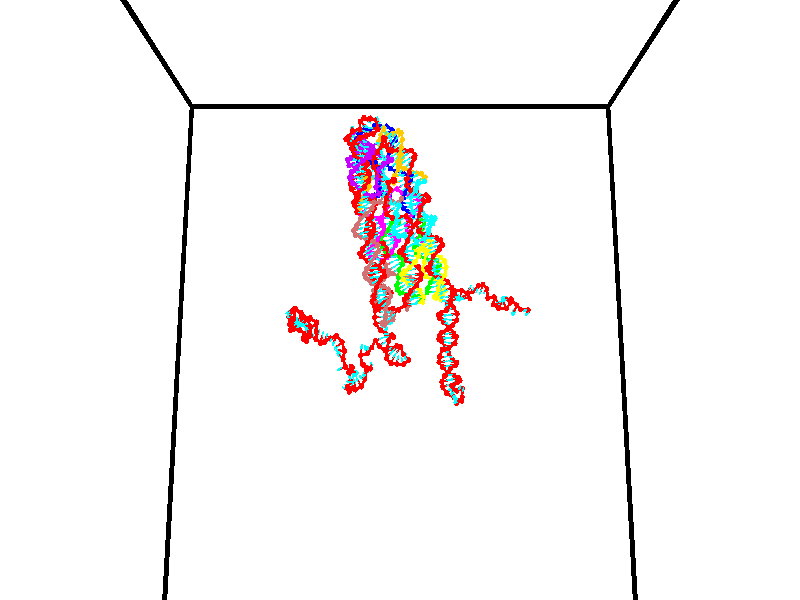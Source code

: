 // switches for output
#declare DRAW_BASES = 1; // possible values are 0, 1; only relevant for DNA ribbons
#declare DRAW_BASES_TYPE = 3; // possible values are 1, 2, 3; only relevant for DNA ribbons
#declare DRAW_FOG = 0; // set to 1 to enable fog

#include "colors.inc"

#include "transforms.inc"
background { rgb <1, 1, 1>}

#default {
   normal{
       ripples 0.25
       frequency 0.20
       turbulence 0.2
       lambda 5
   }
	finish {
		phong 0.1
		phong_size 40.
	}
}

// original window dimensions: 1024x640


// camera settings

camera {
	sky <0, 0.179814, -0.983701>
	up <0, 0.179814, -0.983701>
	right 1.6 * <1, 0, 0>
	location <35, 94.9851, 44.8844>
	look_at <35, 29.7336, 32.9568>
	direction <0, -65.2515, -11.9276>
	angle 67.0682
}


# declare cpy_camera_pos = <35, 94.9851, 44.8844>;
# if (DRAW_FOG = 1)
fog {
	fog_type 2
	up vnormalize(cpy_camera_pos)
	color rgbt<1,1,1,0.3>
	distance 1e-5
	fog_alt 3e-3
	fog_offset 56
}
# end


// LIGHTS

# declare lum = 6;
global_settings {
	ambient_light rgb lum * <0.05, 0.05, 0.05>
	max_trace_level 15
}# declare cpy_direct_light_amount = 0.25;
light_source
{	1000 * <-1, -1.16352, -0.803886>,
	rgb lum * cpy_direct_light_amount
	parallel
}

light_source
{	1000 * <1, 1.16352, 0.803886>,
	rgb lum * cpy_direct_light_amount
	parallel
}

// strand 0

// nucleotide -1

// particle -1
sphere {
	<24.273214, 35.579697, 34.908272> 0.250000
	pigment { color rgbt <1,0,0,0> }
	no_shadow
}
cylinder {
	<24.294775, 35.206211, 35.049850>,  <24.307711, 34.982121, 35.134796>, 0.100000
	pigment { color rgbt <1,0,0,0> }
	no_shadow
}
cylinder {
	<24.294775, 35.206211, 35.049850>,  <24.273214, 35.579697, 34.908272>, 0.100000
	pigment { color rgbt <1,0,0,0> }
	no_shadow
}

// particle -1
sphere {
	<24.294775, 35.206211, 35.049850> 0.100000
	pigment { color rgbt <1,0,0,0> }
	no_shadow
}
sphere {
	0, 1
	scale<0.080000,0.200000,0.300000>
	matrix <0.953847, 0.153010, 0.258387,
		-0.295416, 0.323684, 0.898865,
		0.053899, -0.933711, 0.353946,
		24.310946, 34.926098, 35.156033>
	pigment { color rgbt <0,1,1,0> }
	no_shadow
}
cylinder {
	<23.988140, 35.861290, 35.503967>,  <24.273214, 35.579697, 34.908272>, 0.130000
	pigment { color rgbt <1,0,0,0> }
	no_shadow
}

// nucleotide -1

// particle -1
sphere {
	<23.988140, 35.861290, 35.503967> 0.250000
	pigment { color rgbt <1,0,0,0> }
	no_shadow
}
cylinder {
	<24.357491, 35.765518, 35.624004>,  <24.579102, 35.708057, 35.696026>, 0.100000
	pigment { color rgbt <1,0,0,0> }
	no_shadow
}
cylinder {
	<24.357491, 35.765518, 35.624004>,  <23.988140, 35.861290, 35.503967>, 0.100000
	pigment { color rgbt <1,0,0,0> }
	no_shadow
}

// particle -1
sphere {
	<24.357491, 35.765518, 35.624004> 0.100000
	pigment { color rgbt <1,0,0,0> }
	no_shadow
}
sphere {
	0, 1
	scale<0.080000,0.200000,0.300000>
	matrix <0.142743, 0.939770, 0.310576,
		-0.356374, -0.243942, 0.901937,
		0.923375, -0.239427, 0.300088,
		24.634502, 35.693691, 35.714031>
	pigment { color rgbt <0,1,1,0> }
	no_shadow
}
cylinder {
	<24.102444, 35.988670, 36.144573>,  <23.988140, 35.861290, 35.503967>, 0.130000
	pigment { color rgbt <1,0,0,0> }
	no_shadow
}

// nucleotide -1

// particle -1
sphere {
	<24.102444, 35.988670, 36.144573> 0.250000
	pigment { color rgbt <1,0,0,0> }
	no_shadow
}
cylinder {
	<24.464632, 36.036964, 35.981827>,  <24.681946, 36.065941, 35.884178>, 0.100000
	pigment { color rgbt <1,0,0,0> }
	no_shadow
}
cylinder {
	<24.464632, 36.036964, 35.981827>,  <24.102444, 35.988670, 36.144573>, 0.100000
	pigment { color rgbt <1,0,0,0> }
	no_shadow
}

// particle -1
sphere {
	<24.464632, 36.036964, 35.981827> 0.100000
	pigment { color rgbt <1,0,0,0> }
	no_shadow
}
sphere {
	0, 1
	scale<0.080000,0.200000,0.300000>
	matrix <0.002035, 0.957436, 0.288638,
		0.424400, -0.262182, 0.866686,
		0.905473, 0.120734, -0.406870,
		24.736275, 36.073185, 35.859764>
	pigment { color rgbt <0,1,1,0> }
	no_shadow
}
cylinder {
	<24.665833, 36.500240, 36.552959>,  <24.102444, 35.988670, 36.144573>, 0.130000
	pigment { color rgbt <1,0,0,0> }
	no_shadow
}

// nucleotide -1

// particle -1
sphere {
	<24.665833, 36.500240, 36.552959> 0.250000
	pigment { color rgbt <1,0,0,0> }
	no_shadow
}
cylinder {
	<24.804642, 36.583260, 36.187119>,  <24.887928, 36.633072, 35.967613>, 0.100000
	pigment { color rgbt <1,0,0,0> }
	no_shadow
}
cylinder {
	<24.804642, 36.583260, 36.187119>,  <24.665833, 36.500240, 36.552959>, 0.100000
	pigment { color rgbt <1,0,0,0> }
	no_shadow
}

// particle -1
sphere {
	<24.804642, 36.583260, 36.187119> 0.100000
	pigment { color rgbt <1,0,0,0> }
	no_shadow
}
sphere {
	0, 1
	scale<0.080000,0.200000,0.300000>
	matrix <-0.092898, 0.978017, 0.186688,
		0.933244, 0.020180, 0.358675,
		0.347023, 0.207546, -0.914603,
		24.908749, 36.645523, 35.912739>
	pigment { color rgbt <0,1,1,0> }
	no_shadow
}
cylinder {
	<25.249439, 36.953362, 36.729744>,  <24.665833, 36.500240, 36.552959>, 0.130000
	pigment { color rgbt <1,0,0,0> }
	no_shadow
}

// nucleotide -1

// particle -1
sphere {
	<25.249439, 36.953362, 36.729744> 0.250000
	pigment { color rgbt <1,0,0,0> }
	no_shadow
}
cylinder {
	<25.064314, 36.975353, 36.375843>,  <24.953239, 36.988548, 36.163502>, 0.100000
	pigment { color rgbt <1,0,0,0> }
	no_shadow
}
cylinder {
	<25.064314, 36.975353, 36.375843>,  <25.249439, 36.953362, 36.729744>, 0.100000
	pigment { color rgbt <1,0,0,0> }
	no_shadow
}

// particle -1
sphere {
	<25.064314, 36.975353, 36.375843> 0.100000
	pigment { color rgbt <1,0,0,0> }
	no_shadow
}
sphere {
	0, 1
	scale<0.080000,0.200000,0.300000>
	matrix <-0.067588, 0.992981, 0.097063,
		0.883876, 0.104720, -0.455848,
		-0.462813, 0.054982, -0.884749,
		24.925470, 36.991848, 36.110416>
	pigment { color rgbt <0,1,1,0> }
	no_shadow
}
cylinder {
	<25.829172, 37.316727, 37.116924>,  <25.249439, 36.953362, 36.729744>, 0.130000
	pigment { color rgbt <1,0,0,0> }
	no_shadow
}

// nucleotide -1

// particle -1
sphere {
	<25.829172, 37.316727, 37.116924> 0.250000
	pigment { color rgbt <1,0,0,0> }
	no_shadow
}
cylinder {
	<26.204151, 37.437855, 37.185616>,  <26.429138, 37.510532, 37.226830>, 0.100000
	pigment { color rgbt <1,0,0,0> }
	no_shadow
}
cylinder {
	<26.204151, 37.437855, 37.185616>,  <25.829172, 37.316727, 37.116924>, 0.100000
	pigment { color rgbt <1,0,0,0> }
	no_shadow
}

// particle -1
sphere {
	<26.204151, 37.437855, 37.185616> 0.100000
	pigment { color rgbt <1,0,0,0> }
	no_shadow
}
sphere {
	0, 1
	scale<0.080000,0.200000,0.300000>
	matrix <-0.297737, 0.953048, -0.055253,
		-0.180400, 0.000666, 0.983593,
		0.937448, 0.302820, 0.171731,
		26.485386, 37.528702, 37.237137>
	pigment { color rgbt <0,1,1,0> }
	no_shadow
}
cylinder {
	<25.785576, 37.917244, 37.589603>,  <25.829172, 37.316727, 37.116924>, 0.130000
	pigment { color rgbt <1,0,0,0> }
	no_shadow
}

// nucleotide -1

// particle -1
sphere {
	<25.785576, 37.917244, 37.589603> 0.250000
	pigment { color rgbt <1,0,0,0> }
	no_shadow
}
cylinder {
	<26.104601, 37.935951, 37.349033>,  <26.296015, 37.947174, 37.204693>, 0.100000
	pigment { color rgbt <1,0,0,0> }
	no_shadow
}
cylinder {
	<26.104601, 37.935951, 37.349033>,  <25.785576, 37.917244, 37.589603>, 0.100000
	pigment { color rgbt <1,0,0,0> }
	no_shadow
}

// particle -1
sphere {
	<26.104601, 37.935951, 37.349033> 0.100000
	pigment { color rgbt <1,0,0,0> }
	no_shadow
}
sphere {
	0, 1
	scale<0.080000,0.200000,0.300000>
	matrix <-0.145374, 0.982507, -0.116388,
		0.585459, 0.180257, 0.790408,
		0.797561, 0.046765, -0.601423,
		26.343870, 37.949982, 37.168606>
	pigment { color rgbt <0,1,1,0> }
	no_shadow
}
cylinder {
	<26.191845, 38.560646, 37.818417>,  <25.785576, 37.917244, 37.589603>, 0.130000
	pigment { color rgbt <1,0,0,0> }
	no_shadow
}

// nucleotide -1

// particle -1
sphere {
	<26.191845, 38.560646, 37.818417> 0.250000
	pigment { color rgbt <1,0,0,0> }
	no_shadow
}
cylinder {
	<26.232840, 38.455009, 37.434803>,  <26.257437, 38.391628, 37.204636>, 0.100000
	pigment { color rgbt <1,0,0,0> }
	no_shadow
}
cylinder {
	<26.232840, 38.455009, 37.434803>,  <26.191845, 38.560646, 37.818417>, 0.100000
	pigment { color rgbt <1,0,0,0> }
	no_shadow
}

// particle -1
sphere {
	<26.232840, 38.455009, 37.434803> 0.100000
	pigment { color rgbt <1,0,0,0> }
	no_shadow
}
sphere {
	0, 1
	scale<0.080000,0.200000,0.300000>
	matrix <-0.251807, 0.925824, -0.281854,
		0.962335, 0.270379, 0.028386,
		0.102488, -0.264091, -0.959037,
		26.263586, 38.375782, 37.147091>
	pigment { color rgbt <0,1,1,0> }
	no_shadow
}
cylinder {
	<26.637947, 39.079308, 37.476288>,  <26.191845, 38.560646, 37.818417>, 0.130000
	pigment { color rgbt <1,0,0,0> }
	no_shadow
}

// nucleotide -1

// particle -1
sphere {
	<26.637947, 39.079308, 37.476288> 0.250000
	pigment { color rgbt <1,0,0,0> }
	no_shadow
}
cylinder {
	<26.438679, 38.871098, 37.198906>,  <26.319118, 38.746170, 37.032475>, 0.100000
	pigment { color rgbt <1,0,0,0> }
	no_shadow
}
cylinder {
	<26.438679, 38.871098, 37.198906>,  <26.637947, 39.079308, 37.476288>, 0.100000
	pigment { color rgbt <1,0,0,0> }
	no_shadow
}

// particle -1
sphere {
	<26.438679, 38.871098, 37.198906> 0.100000
	pigment { color rgbt <1,0,0,0> }
	no_shadow
}
sphere {
	0, 1
	scale<0.080000,0.200000,0.300000>
	matrix <-0.347067, 0.852604, -0.390655,
		0.794589, 0.046062, -0.605399,
		-0.498171, -0.520524, -0.693456,
		26.289228, 38.714939, 36.990868>
	pigment { color rgbt <0,1,1,0> }
	no_shadow
}
cylinder {
	<26.692017, 39.592560, 36.875805>,  <26.637947, 39.079308, 37.476288>, 0.130000
	pigment { color rgbt <1,0,0,0> }
	no_shadow
}

// nucleotide -1

// particle -1
sphere {
	<26.692017, 39.592560, 36.875805> 0.250000
	pigment { color rgbt <1,0,0,0> }
	no_shadow
}
cylinder {
	<26.409210, 39.330517, 36.769253>,  <26.239527, 39.173290, 36.705322>, 0.100000
	pigment { color rgbt <1,0,0,0> }
	no_shadow
}
cylinder {
	<26.409210, 39.330517, 36.769253>,  <26.692017, 39.592560, 36.875805>, 0.100000
	pigment { color rgbt <1,0,0,0> }
	no_shadow
}

// particle -1
sphere {
	<26.409210, 39.330517, 36.769253> 0.100000
	pigment { color rgbt <1,0,0,0> }
	no_shadow
}
sphere {
	0, 1
	scale<0.080000,0.200000,0.300000>
	matrix <-0.592820, 0.754398, -0.281863,
		0.385606, -0.041368, -0.921736,
		-0.707016, -0.655112, -0.266377,
		26.197105, 39.133984, 36.689339>
	pigment { color rgbt <0,1,1,0> }
	no_shadow
}
cylinder {
	<26.474012, 39.845181, 36.337795>,  <26.692017, 39.592560, 36.875805>, 0.130000
	pigment { color rgbt <1,0,0,0> }
	no_shadow
}

// nucleotide -1

// particle -1
sphere {
	<26.474012, 39.845181, 36.337795> 0.250000
	pigment { color rgbt <1,0,0,0> }
	no_shadow
}
cylinder {
	<26.168739, 39.613106, 36.451595>,  <25.985577, 39.473862, 36.519875>, 0.100000
	pigment { color rgbt <1,0,0,0> }
	no_shadow
}
cylinder {
	<26.168739, 39.613106, 36.451595>,  <26.474012, 39.845181, 36.337795>, 0.100000
	pigment { color rgbt <1,0,0,0> }
	no_shadow
}

// particle -1
sphere {
	<26.168739, 39.613106, 36.451595> 0.100000
	pigment { color rgbt <1,0,0,0> }
	no_shadow
}
sphere {
	0, 1
	scale<0.080000,0.200000,0.300000>
	matrix <-0.644609, 0.652832, -0.397856,
		0.045102, -0.487025, -0.872223,
		-0.763181, -0.580187, 0.284496,
		25.939785, 39.439049, 36.536945>
	pigment { color rgbt <0,1,1,0> }
	no_shadow
}
cylinder {
	<25.854687, 39.845779, 35.846729>,  <26.474012, 39.845181, 36.337795>, 0.130000
	pigment { color rgbt <1,0,0,0> }
	no_shadow
}

// nucleotide -1

// particle -1
sphere {
	<25.854687, 39.845779, 35.846729> 0.250000
	pigment { color rgbt <1,0,0,0> }
	no_shadow
}
cylinder {
	<25.703934, 39.801758, 36.214607>,  <25.613482, 39.775345, 36.435333>, 0.100000
	pigment { color rgbt <1,0,0,0> }
	no_shadow
}
cylinder {
	<25.703934, 39.801758, 36.214607>,  <25.854687, 39.845779, 35.846729>, 0.100000
	pigment { color rgbt <1,0,0,0> }
	no_shadow
}

// particle -1
sphere {
	<25.703934, 39.801758, 36.214607> 0.100000
	pigment { color rgbt <1,0,0,0> }
	no_shadow
}
sphere {
	0, 1
	scale<0.080000,0.200000,0.300000>
	matrix <-0.619647, 0.767975, -0.162027,
		-0.688474, -0.630954, -0.357632,
		-0.376884, -0.110054, 0.919699,
		25.590868, 39.768742, 36.490517>
	pigment { color rgbt <0,1,1,0> }
	no_shadow
}
cylinder {
	<25.388294, 40.436489, 35.602482>,  <25.854687, 39.845779, 35.846729>, 0.130000
	pigment { color rgbt <1,0,0,0> }
	no_shadow
}

// nucleotide -1

// particle -1
sphere {
	<25.388294, 40.436489, 35.602482> 0.250000
	pigment { color rgbt <1,0,0,0> }
	no_shadow
}
cylinder {
	<25.018635, 40.358482, 35.733887>,  <24.796839, 40.311676, 35.812729>, 0.100000
	pigment { color rgbt <1,0,0,0> }
	no_shadow
}
cylinder {
	<25.018635, 40.358482, 35.733887>,  <25.388294, 40.436489, 35.602482>, 0.100000
	pigment { color rgbt <1,0,0,0> }
	no_shadow
}

// particle -1
sphere {
	<25.018635, 40.358482, 35.733887> 0.100000
	pigment { color rgbt <1,0,0,0> }
	no_shadow
}
sphere {
	0, 1
	scale<0.080000,0.200000,0.300000>
	matrix <0.366309, -0.696520, 0.616990,
		0.108490, 0.690526, 0.715124,
		-0.924147, -0.195019, 0.328511,
		24.741390, 40.299976, 35.832439>
	pigment { color rgbt <0,1,1,0> }
	no_shadow
}
cylinder {
	<25.268734, 40.419556, 36.359879>,  <25.388294, 40.436489, 35.602482>, 0.130000
	pigment { color rgbt <1,0,0,0> }
	no_shadow
}

// nucleotide -1

// particle -1
sphere {
	<25.268734, 40.419556, 36.359879> 0.250000
	pigment { color rgbt <1,0,0,0> }
	no_shadow
}
cylinder {
	<24.985439, 40.182411, 36.206558>,  <24.815462, 40.040123, 36.114567>, 0.100000
	pigment { color rgbt <1,0,0,0> }
	no_shadow
}
cylinder {
	<24.985439, 40.182411, 36.206558>,  <25.268734, 40.419556, 36.359879>, 0.100000
	pigment { color rgbt <1,0,0,0> }
	no_shadow
}

// particle -1
sphere {
	<24.985439, 40.182411, 36.206558> 0.100000
	pigment { color rgbt <1,0,0,0> }
	no_shadow
}
sphere {
	0, 1
	scale<0.080000,0.200000,0.300000>
	matrix <0.359730, -0.770224, 0.526641,
		-0.607450, 0.235102, 0.758770,
		-0.708236, -0.592860, -0.383299,
		24.772968, 40.004555, 36.091568>
	pigment { color rgbt <0,1,1,0> }
	no_shadow
}
cylinder {
	<25.097939, 40.244606, 36.967827>,  <25.268734, 40.419556, 36.359879>, 0.130000
	pigment { color rgbt <1,0,0,0> }
	no_shadow
}

// nucleotide -1

// particle -1
sphere {
	<25.097939, 40.244606, 36.967827> 0.250000
	pigment { color rgbt <1,0,0,0> }
	no_shadow
}
cylinder {
	<25.070366, 40.012741, 36.643051>,  <25.053822, 39.873623, 36.448185>, 0.100000
	pigment { color rgbt <1,0,0,0> }
	no_shadow
}
cylinder {
	<25.070366, 40.012741, 36.643051>,  <25.097939, 40.244606, 36.967827>, 0.100000
	pigment { color rgbt <1,0,0,0> }
	no_shadow
}

// particle -1
sphere {
	<25.070366, 40.012741, 36.643051> 0.100000
	pigment { color rgbt <1,0,0,0> }
	no_shadow
}
sphere {
	0, 1
	scale<0.080000,0.200000,0.300000>
	matrix <0.621895, -0.661353, 0.419356,
		-0.780061, -0.476034, 0.406075,
		-0.068931, -0.579659, -0.811938,
		25.049686, 39.838844, 36.399471>
	pigment { color rgbt <0,1,1,0> }
	no_shadow
}
cylinder {
	<24.858025, 39.486282, 37.093895>,  <25.097939, 40.244606, 36.967827>, 0.130000
	pigment { color rgbt <1,0,0,0> }
	no_shadow
}

// nucleotide -1

// particle -1
sphere {
	<24.858025, 39.486282, 37.093895> 0.250000
	pigment { color rgbt <1,0,0,0> }
	no_shadow
}
cylinder {
	<25.093508, 39.476044, 36.770718>,  <25.234798, 39.469902, 36.576813>, 0.100000
	pigment { color rgbt <1,0,0,0> }
	no_shadow
}
cylinder {
	<25.093508, 39.476044, 36.770718>,  <24.858025, 39.486282, 37.093895>, 0.100000
	pigment { color rgbt <1,0,0,0> }
	no_shadow
}

// particle -1
sphere {
	<25.093508, 39.476044, 36.770718> 0.100000
	pigment { color rgbt <1,0,0,0> }
	no_shadow
}
sphere {
	0, 1
	scale<0.080000,0.200000,0.300000>
	matrix <0.416340, -0.847130, 0.330200,
		-0.692881, -0.530769, -0.488057,
		0.588707, -0.025592, -0.807941,
		25.270121, 39.468365, 36.528336>
	pigment { color rgbt <0,1,1,0> }
	no_shadow
}
cylinder {
	<24.888689, 38.847683, 36.935513>,  <24.858025, 39.486282, 37.093895>, 0.130000
	pigment { color rgbt <1,0,0,0> }
	no_shadow
}

// nucleotide -1

// particle -1
sphere {
	<24.888689, 38.847683, 36.935513> 0.250000
	pigment { color rgbt <1,0,0,0> }
	no_shadow
}
cylinder {
	<25.221773, 39.019497, 36.795746>,  <25.421623, 39.122585, 36.711887>, 0.100000
	pigment { color rgbt <1,0,0,0> }
	no_shadow
}
cylinder {
	<25.221773, 39.019497, 36.795746>,  <24.888689, 38.847683, 36.935513>, 0.100000
	pigment { color rgbt <1,0,0,0> }
	no_shadow
}

// particle -1
sphere {
	<25.221773, 39.019497, 36.795746> 0.100000
	pigment { color rgbt <1,0,0,0> }
	no_shadow
}
sphere {
	0, 1
	scale<0.080000,0.200000,0.300000>
	matrix <0.513359, -0.835377, 0.196489,
		-0.207494, -0.342994, -0.916134,
		0.832711, 0.429536, -0.349415,
		25.471586, 39.148357, 36.690922>
	pigment { color rgbt <0,1,1,0> }
	no_shadow
}
cylinder {
	<25.139051, 38.389687, 36.454552>,  <24.888689, 38.847683, 36.935513>, 0.130000
	pigment { color rgbt <1,0,0,0> }
	no_shadow
}

// nucleotide -1

// particle -1
sphere {
	<25.139051, 38.389687, 36.454552> 0.250000
	pigment { color rgbt <1,0,0,0> }
	no_shadow
}
cylinder {
	<25.466106, 38.605061, 36.536095>,  <25.662338, 38.734283, 36.585022>, 0.100000
	pigment { color rgbt <1,0,0,0> }
	no_shadow
}
cylinder {
	<25.466106, 38.605061, 36.536095>,  <25.139051, 38.389687, 36.454552>, 0.100000
	pigment { color rgbt <1,0,0,0> }
	no_shadow
}

// particle -1
sphere {
	<25.466106, 38.605061, 36.536095> 0.100000
	pigment { color rgbt <1,0,0,0> }
	no_shadow
}
sphere {
	0, 1
	scale<0.080000,0.200000,0.300000>
	matrix <0.526249, -0.842559, 0.114701,
		0.233522, 0.013497, -0.972258,
		0.817636, 0.538435, 0.203859,
		25.711397, 38.766590, 36.597252>
	pigment { color rgbt <0,1,1,0> }
	no_shadow
}
cylinder {
	<25.698383, 38.096443, 36.015614>,  <25.139051, 38.389687, 36.454552>, 0.130000
	pigment { color rgbt <1,0,0,0> }
	no_shadow
}

// nucleotide -1

// particle -1
sphere {
	<25.698383, 38.096443, 36.015614> 0.250000
	pigment { color rgbt <1,0,0,0> }
	no_shadow
}
cylinder {
	<25.863794, 38.293213, 36.322079>,  <25.963041, 38.411274, 36.505959>, 0.100000
	pigment { color rgbt <1,0,0,0> }
	no_shadow
}
cylinder {
	<25.863794, 38.293213, 36.322079>,  <25.698383, 38.096443, 36.015614>, 0.100000
	pigment { color rgbt <1,0,0,0> }
	no_shadow
}

// particle -1
sphere {
	<25.863794, 38.293213, 36.322079> 0.100000
	pigment { color rgbt <1,0,0,0> }
	no_shadow
}
sphere {
	0, 1
	scale<0.080000,0.200000,0.300000>
	matrix <0.554223, -0.803626, 0.216844,
		0.722379, 0.334953, -0.604959,
		0.413528, 0.491926, 0.766161,
		25.987852, 38.440792, 36.551926>
	pigment { color rgbt <0,1,1,0> }
	no_shadow
}
cylinder {
	<26.415741, 37.906094, 35.933277>,  <25.698383, 38.096443, 36.015614>, 0.130000
	pigment { color rgbt <1,0,0,0> }
	no_shadow
}

// nucleotide -1

// particle -1
sphere {
	<26.415741, 37.906094, 35.933277> 0.250000
	pigment { color rgbt <1,0,0,0> }
	no_shadow
}
cylinder {
	<26.345472, 38.044922, 36.301773>,  <26.303310, 38.128220, 36.522869>, 0.100000
	pigment { color rgbt <1,0,0,0> }
	no_shadow
}
cylinder {
	<26.345472, 38.044922, 36.301773>,  <26.415741, 37.906094, 35.933277>, 0.100000
	pigment { color rgbt <1,0,0,0> }
	no_shadow
}

// particle -1
sphere {
	<26.345472, 38.044922, 36.301773> 0.100000
	pigment { color rgbt <1,0,0,0> }
	no_shadow
}
sphere {
	0, 1
	scale<0.080000,0.200000,0.300000>
	matrix <0.680969, -0.632951, 0.368313,
		0.710929, 0.692038, -0.125151,
		-0.175672, 0.347068, 0.921240,
		26.292770, 38.149044, 36.578144>
	pigment { color rgbt <0,1,1,0> }
	no_shadow
}
cylinder {
	<27.076180, 38.125225, 36.309956>,  <26.415741, 37.906094, 35.933277>, 0.130000
	pigment { color rgbt <1,0,0,0> }
	no_shadow
}

// nucleotide -1

// particle -1
sphere {
	<27.076180, 38.125225, 36.309956> 0.250000
	pigment { color rgbt <1,0,0,0> }
	no_shadow
}
cylinder {
	<26.786331, 37.985588, 36.547630>,  <26.612421, 37.901806, 36.690235>, 0.100000
	pigment { color rgbt <1,0,0,0> }
	no_shadow
}
cylinder {
	<26.786331, 37.985588, 36.547630>,  <27.076180, 38.125225, 36.309956>, 0.100000
	pigment { color rgbt <1,0,0,0> }
	no_shadow
}

// particle -1
sphere {
	<26.786331, 37.985588, 36.547630> 0.100000
	pigment { color rgbt <1,0,0,0> }
	no_shadow
}
sphere {
	0, 1
	scale<0.080000,0.200000,0.300000>
	matrix <0.665997, -0.576330, 0.473594,
		0.177117, 0.738902, 0.650119,
		-0.724622, -0.349096, 0.594184,
		26.568945, 37.880859, 36.725887>
	pigment { color rgbt <0,1,1,0> }
	no_shadow
}
cylinder {
	<27.060089, 38.313881, 37.018242>,  <27.076180, 38.125225, 36.309956>, 0.130000
	pigment { color rgbt <1,0,0,0> }
	no_shadow
}

// nucleotide -1

// particle -1
sphere {
	<27.060089, 38.313881, 37.018242> 0.250000
	pigment { color rgbt <1,0,0,0> }
	no_shadow
}
cylinder {
	<26.945364, 37.949131, 36.900784>,  <26.876528, 37.730282, 36.830307>, 0.100000
	pigment { color rgbt <1,0,0,0> }
	no_shadow
}
cylinder {
	<26.945364, 37.949131, 36.900784>,  <27.060089, 38.313881, 37.018242>, 0.100000
	pigment { color rgbt <1,0,0,0> }
	no_shadow
}

// particle -1
sphere {
	<26.945364, 37.949131, 36.900784> 0.100000
	pigment { color rgbt <1,0,0,0> }
	no_shadow
}
sphere {
	0, 1
	scale<0.080000,0.200000,0.300000>
	matrix <0.879083, -0.372343, 0.297614,
		-0.380723, -0.172781, 0.908403,
		-0.286815, -0.911870, -0.293649,
		26.859320, 37.675571, 36.812691>
	pigment { color rgbt <0,1,1,0> }
	no_shadow
}
cylinder {
	<26.981762, 37.896286, 37.581867>,  <27.060089, 38.313881, 37.018242>, 0.130000
	pigment { color rgbt <1,0,0,0> }
	no_shadow
}

// nucleotide -1

// particle -1
sphere {
	<26.981762, 37.896286, 37.581867> 0.250000
	pigment { color rgbt <1,0,0,0> }
	no_shadow
}
cylinder {
	<27.106602, 37.707344, 37.252148>,  <27.181505, 37.593979, 37.054314>, 0.100000
	pigment { color rgbt <1,0,0,0> }
	no_shadow
}
cylinder {
	<27.106602, 37.707344, 37.252148>,  <26.981762, 37.896286, 37.581867>, 0.100000
	pigment { color rgbt <1,0,0,0> }
	no_shadow
}

// particle -1
sphere {
	<27.106602, 37.707344, 37.252148> 0.100000
	pigment { color rgbt <1,0,0,0> }
	no_shadow
}
sphere {
	0, 1
	scale<0.080000,0.200000,0.300000>
	matrix <0.812995, -0.316136, 0.488977,
		-0.491561, -0.822764, 0.285355,
		0.312101, -0.472354, -0.824303,
		27.200232, 37.565639, 37.004856>
	pigment { color rgbt <0,1,1,0> }
	no_shadow
}
cylinder {
	<27.353985, 37.335377, 37.847153>,  <26.981762, 37.896286, 37.581867>, 0.130000
	pigment { color rgbt <1,0,0,0> }
	no_shadow
}

// nucleotide -1

// particle -1
sphere {
	<27.353985, 37.335377, 37.847153> 0.250000
	pigment { color rgbt <1,0,0,0> }
	no_shadow
}
cylinder {
	<27.452003, 37.311195, 37.460102>,  <27.510815, 37.296684, 37.227871>, 0.100000
	pigment { color rgbt <1,0,0,0> }
	no_shadow
}
cylinder {
	<27.452003, 37.311195, 37.460102>,  <27.353985, 37.335377, 37.847153>, 0.100000
	pigment { color rgbt <1,0,0,0> }
	no_shadow
}

// particle -1
sphere {
	<27.452003, 37.311195, 37.460102> 0.100000
	pigment { color rgbt <1,0,0,0> }
	no_shadow
}
sphere {
	0, 1
	scale<0.080000,0.200000,0.300000>
	matrix <0.913103, -0.321078, 0.251301,
		-0.325875, -0.945121, -0.023476,
		0.245047, -0.060457, -0.967624,
		27.525518, 37.293056, 37.169815>
	pigment { color rgbt <0,1,1,0> }
	no_shadow
}
cylinder {
	<27.653957, 36.650265, 37.680786>,  <27.353985, 37.335377, 37.847153>, 0.130000
	pigment { color rgbt <1,0,0,0> }
	no_shadow
}

// nucleotide -1

// particle -1
sphere {
	<27.653957, 36.650265, 37.680786> 0.250000
	pigment { color rgbt <1,0,0,0> }
	no_shadow
}
cylinder {
	<27.810467, 36.913723, 37.423698>,  <27.904373, 37.071796, 37.269447>, 0.100000
	pigment { color rgbt <1,0,0,0> }
	no_shadow
}
cylinder {
	<27.810467, 36.913723, 37.423698>,  <27.653957, 36.650265, 37.680786>, 0.100000
	pigment { color rgbt <1,0,0,0> }
	no_shadow
}

// particle -1
sphere {
	<27.810467, 36.913723, 37.423698> 0.100000
	pigment { color rgbt <1,0,0,0> }
	no_shadow
}
sphere {
	0, 1
	scale<0.080000,0.200000,0.300000>
	matrix <0.920176, -0.290177, 0.262818,
		-0.013399, -0.694250, -0.719609,
		0.391276, 0.658645, -0.642720,
		27.927849, 37.111317, 37.230881>
	pigment { color rgbt <0,1,1,0> }
	no_shadow
}
cylinder {
	<28.152142, 36.255779, 37.344788>,  <27.653957, 36.650265, 37.680786>, 0.130000
	pigment { color rgbt <1,0,0,0> }
	no_shadow
}

// nucleotide -1

// particle -1
sphere {
	<28.152142, 36.255779, 37.344788> 0.250000
	pigment { color rgbt <1,0,0,0> }
	no_shadow
}
cylinder {
	<28.234785, 36.627605, 37.466923>,  <28.284370, 36.850700, 37.540203>, 0.100000
	pigment { color rgbt <1,0,0,0> }
	no_shadow
}
cylinder {
	<28.234785, 36.627605, 37.466923>,  <28.152142, 36.255779, 37.344788>, 0.100000
	pigment { color rgbt <1,0,0,0> }
	no_shadow
}

// particle -1
sphere {
	<28.234785, 36.627605, 37.466923> 0.100000
	pigment { color rgbt <1,0,0,0> }
	no_shadow
}
sphere {
	0, 1
	scale<0.080000,0.200000,0.300000>
	matrix <0.797914, -0.340683, 0.497261,
		0.566257, 0.140892, -0.812098,
		0.206607, 0.929562, 0.305334,
		28.296768, 36.906475, 37.558521>
	pigment { color rgbt <0,1,1,0> }
	no_shadow
}
cylinder {
	<28.797564, 36.582062, 37.173664>,  <28.152142, 36.255779, 37.344788>, 0.130000
	pigment { color rgbt <1,0,0,0> }
	no_shadow
}

// nucleotide -1

// particle -1
sphere {
	<28.797564, 36.582062, 37.173664> 0.250000
	pigment { color rgbt <1,0,0,0> }
	no_shadow
}
cylinder {
	<28.659790, 36.715946, 37.524509>,  <28.577126, 36.796276, 37.735016>, 0.100000
	pigment { color rgbt <1,0,0,0> }
	no_shadow
}
cylinder {
	<28.659790, 36.715946, 37.524509>,  <28.797564, 36.582062, 37.173664>, 0.100000
	pigment { color rgbt <1,0,0,0> }
	no_shadow
}

// particle -1
sphere {
	<28.659790, 36.715946, 37.524509> 0.100000
	pigment { color rgbt <1,0,0,0> }
	no_shadow
}
sphere {
	0, 1
	scale<0.080000,0.200000,0.300000>
	matrix <0.514601, -0.714112, 0.474585,
		0.785207, 0.614829, 0.073724,
		-0.344435, 0.334710, 0.877117,
		28.556459, 36.816360, 37.787643>
	pigment { color rgbt <0,1,1,0> }
	no_shadow
}
cylinder {
	<29.363976, 36.600014, 37.694355>,  <28.797564, 36.582062, 37.173664>, 0.130000
	pigment { color rgbt <1,0,0,0> }
	no_shadow
}

// nucleotide -1

// particle -1
sphere {
	<29.363976, 36.600014, 37.694355> 0.250000
	pigment { color rgbt <1,0,0,0> }
	no_shadow
}
cylinder {
	<29.036964, 36.517963, 37.909603>,  <28.840757, 36.468731, 38.038754>, 0.100000
	pigment { color rgbt <1,0,0,0> }
	no_shadow
}
cylinder {
	<29.036964, 36.517963, 37.909603>,  <29.363976, 36.600014, 37.694355>, 0.100000
	pigment { color rgbt <1,0,0,0> }
	no_shadow
}

// particle -1
sphere {
	<29.036964, 36.517963, 37.909603> 0.100000
	pigment { color rgbt <1,0,0,0> }
	no_shadow
}
sphere {
	0, 1
	scale<0.080000,0.200000,0.300000>
	matrix <0.514635, -0.679588, 0.522792,
		0.258460, 0.704331, 0.661147,
		-0.817526, -0.205129, 0.538120,
		28.791706, 36.456425, 38.071037>
	pigment { color rgbt <0,1,1,0> }
	no_shadow
}
cylinder {
	<29.577972, 36.423515, 38.388649>,  <29.363976, 36.600014, 37.694355>, 0.130000
	pigment { color rgbt <1,0,0,0> }
	no_shadow
}

// nucleotide -1

// particle -1
sphere {
	<29.577972, 36.423515, 38.388649> 0.250000
	pigment { color rgbt <1,0,0,0> }
	no_shadow
}
cylinder {
	<29.213881, 36.264626, 38.341850>,  <28.995424, 36.169292, 38.313770>, 0.100000
	pigment { color rgbt <1,0,0,0> }
	no_shadow
}
cylinder {
	<29.213881, 36.264626, 38.341850>,  <29.577972, 36.423515, 38.388649>, 0.100000
	pigment { color rgbt <1,0,0,0> }
	no_shadow
}

// particle -1
sphere {
	<29.213881, 36.264626, 38.341850> 0.100000
	pigment { color rgbt <1,0,0,0> }
	no_shadow
}
sphere {
	0, 1
	scale<0.080000,0.200000,0.300000>
	matrix <0.245361, -0.744956, 0.620353,
		-0.333581, 0.535958, 0.775547,
		-0.910232, -0.397227, -0.117000,
		28.940811, 36.145458, 38.306751>
	pigment { color rgbt <0,1,1,0> }
	no_shadow
}
cylinder {
	<29.440104, 36.090054, 39.022564>,  <29.577972, 36.423515, 38.388649>, 0.130000
	pigment { color rgbt <1,0,0,0> }
	no_shadow
}

// nucleotide -1

// particle -1
sphere {
	<29.440104, 36.090054, 39.022564> 0.250000
	pigment { color rgbt <1,0,0,0> }
	no_shadow
}
cylinder {
	<29.177015, 35.915375, 38.777061>,  <29.019161, 35.810570, 38.629761>, 0.100000
	pigment { color rgbt <1,0,0,0> }
	no_shadow
}
cylinder {
	<29.177015, 35.915375, 38.777061>,  <29.440104, 36.090054, 39.022564>, 0.100000
	pigment { color rgbt <1,0,0,0> }
	no_shadow
}

// particle -1
sphere {
	<29.177015, 35.915375, 38.777061> 0.100000
	pigment { color rgbt <1,0,0,0> }
	no_shadow
}
sphere {
	0, 1
	scale<0.080000,0.200000,0.300000>
	matrix <-0.040739, -0.792988, 0.607873,
		-0.752159, 0.424816, 0.503775,
		-0.657721, -0.436694, -0.613760,
		28.979698, 35.784367, 38.592934>
	pigment { color rgbt <0,1,1,0> }
	no_shadow
}
cylinder {
	<29.701130, 36.340694, 39.654160>,  <29.440104, 36.090054, 39.022564>, 0.130000
	pigment { color rgbt <1,0,0,0> }
	no_shadow
}

// nucleotide -1

// particle -1
sphere {
	<29.701130, 36.340694, 39.654160> 0.250000
	pigment { color rgbt <1,0,0,0> }
	no_shadow
}
cylinder {
	<29.385210, 36.546043, 39.788422>,  <29.195658, 36.669250, 39.868980>, 0.100000
	pigment { color rgbt <1,0,0,0> }
	no_shadow
}
cylinder {
	<29.385210, 36.546043, 39.788422>,  <29.701130, 36.340694, 39.654160>, 0.100000
	pigment { color rgbt <1,0,0,0> }
	no_shadow
}

// particle -1
sphere {
	<29.385210, 36.546043, 39.788422> 0.100000
	pigment { color rgbt <1,0,0,0> }
	no_shadow
}
sphere {
	0, 1
	scale<0.080000,0.200000,0.300000>
	matrix <0.493029, 0.205805, 0.845320,
		0.364882, 0.833123, -0.415651,
		-0.789800, 0.513371, 0.335659,
		29.148270, 36.700054, 39.889118>
	pigment { color rgbt <0,1,1,0> }
	no_shadow
}
cylinder {
	<30.090435, 35.704956, 39.994778>,  <29.701130, 36.340694, 39.654160>, 0.130000
	pigment { color rgbt <1,0,0,0> }
	no_shadow
}

// nucleotide -1

// particle -1
sphere {
	<30.090435, 35.704956, 39.994778> 0.250000
	pigment { color rgbt <1,0,0,0> }
	no_shadow
}
cylinder {
	<30.417692, 35.475834, 40.014923>,  <30.614046, 35.338360, 40.027012>, 0.100000
	pigment { color rgbt <1,0,0,0> }
	no_shadow
}
cylinder {
	<30.417692, 35.475834, 40.014923>,  <30.090435, 35.704956, 39.994778>, 0.100000
	pigment { color rgbt <1,0,0,0> }
	no_shadow
}

// particle -1
sphere {
	<30.417692, 35.475834, 40.014923> 0.100000
	pigment { color rgbt <1,0,0,0> }
	no_shadow
}
sphere {
	0, 1
	scale<0.080000,0.200000,0.300000>
	matrix <-0.573263, -0.805677, 0.149176,
		-0.044869, -0.150921, -0.987527,
		0.818142, -0.572806, 0.050368,
		30.663136, 35.303993, 40.030033>
	pigment { color rgbt <0,1,1,0> }
	no_shadow
}
cylinder {
	<30.161793, 35.100296, 39.533070>,  <30.090435, 35.704956, 39.994778>, 0.130000
	pigment { color rgbt <1,0,0,0> }
	no_shadow
}

// nucleotide -1

// particle -1
sphere {
	<30.161793, 35.100296, 39.533070> 0.250000
	pigment { color rgbt <1,0,0,0> }
	no_shadow
}
cylinder {
	<30.363708, 35.010056, 39.866367>,  <30.484858, 34.955914, 40.066345>, 0.100000
	pigment { color rgbt <1,0,0,0> }
	no_shadow
}
cylinder {
	<30.363708, 35.010056, 39.866367>,  <30.161793, 35.100296, 39.533070>, 0.100000
	pigment { color rgbt <1,0,0,0> }
	no_shadow
}

// particle -1
sphere {
	<30.363708, 35.010056, 39.866367> 0.100000
	pigment { color rgbt <1,0,0,0> }
	no_shadow
}
sphere {
	0, 1
	scale<0.080000,0.200000,0.300000>
	matrix <-0.656080, -0.727579, 0.200471,
		0.561023, -0.647869, -0.515285,
		0.504789, -0.225599, 0.833242,
		30.515146, 34.942375, 40.116341>
	pigment { color rgbt <0,1,1,0> }
	no_shadow
}
cylinder {
	<30.226522, 34.383343, 39.544582>,  <30.161793, 35.100296, 39.533070>, 0.130000
	pigment { color rgbt <1,0,0,0> }
	no_shadow
}

// nucleotide -1

// particle -1
sphere {
	<30.226522, 34.383343, 39.544582> 0.250000
	pigment { color rgbt <1,0,0,0> }
	no_shadow
}
cylinder {
	<30.274469, 34.506672, 39.922062>,  <30.303238, 34.580669, 40.148548>, 0.100000
	pigment { color rgbt <1,0,0,0> }
	no_shadow
}
cylinder {
	<30.274469, 34.506672, 39.922062>,  <30.226522, 34.383343, 39.544582>, 0.100000
	pigment { color rgbt <1,0,0,0> }
	no_shadow
}

// particle -1
sphere {
	<30.274469, 34.506672, 39.922062> 0.100000
	pigment { color rgbt <1,0,0,0> }
	no_shadow
}
sphere {
	0, 1
	scale<0.080000,0.200000,0.300000>
	matrix <-0.746454, -0.598716, 0.290423,
		0.654552, -0.739241, 0.158382,
		0.119866, 0.308322, 0.943700,
		30.310429, 34.599167, 40.205173>
	pigment { color rgbt <0,1,1,0> }
	no_shadow
}
cylinder {
	<29.786940, 33.853359, 39.908867>,  <30.226522, 34.383343, 39.544582>, 0.130000
	pigment { color rgbt <1,0,0,0> }
	no_shadow
}

// nucleotide -1

// particle -1
sphere {
	<29.786940, 33.853359, 39.908867> 0.250000
	pigment { color rgbt <1,0,0,0> }
	no_shadow
}
cylinder {
	<29.890303, 34.140282, 40.167694>,  <29.952320, 34.312435, 40.322990>, 0.100000
	pigment { color rgbt <1,0,0,0> }
	no_shadow
}
cylinder {
	<29.890303, 34.140282, 40.167694>,  <29.786940, 33.853359, 39.908867>, 0.100000
	pigment { color rgbt <1,0,0,0> }
	no_shadow
}

// particle -1
sphere {
	<29.890303, 34.140282, 40.167694> 0.100000
	pigment { color rgbt <1,0,0,0> }
	no_shadow
}
sphere {
	0, 1
	scale<0.080000,0.200000,0.300000>
	matrix <-0.594982, -0.409527, 0.691581,
		0.761067, -0.563704, 0.320958,
		0.258406, 0.717304, 0.647071,
		29.967825, 34.355473, 40.361816>
	pigment { color rgbt <0,1,1,0> }
	no_shadow
}
cylinder {
	<30.009226, 33.533722, 40.601078>,  <29.786940, 33.853359, 39.908867>, 0.130000
	pigment { color rgbt <1,0,0,0> }
	no_shadow
}

// nucleotide -1

// particle -1
sphere {
	<30.009226, 33.533722, 40.601078> 0.250000
	pigment { color rgbt <1,0,0,0> }
	no_shadow
}
cylinder {
	<29.908800, 33.915352, 40.666451>,  <29.848545, 34.144329, 40.705673>, 0.100000
	pigment { color rgbt <1,0,0,0> }
	no_shadow
}
cylinder {
	<29.908800, 33.915352, 40.666451>,  <30.009226, 33.533722, 40.601078>, 0.100000
	pigment { color rgbt <1,0,0,0> }
	no_shadow
}

// particle -1
sphere {
	<29.908800, 33.915352, 40.666451> 0.100000
	pigment { color rgbt <1,0,0,0> }
	no_shadow
}
sphere {
	0, 1
	scale<0.080000,0.200000,0.300000>
	matrix <-0.316572, -0.240487, 0.917577,
		0.914740, 0.178632, 0.362411,
		-0.251064, 0.954074, 0.163434,
		29.833481, 34.201572, 40.715481>
	pigment { color rgbt <0,1,1,0> }
	no_shadow
}
cylinder {
	<30.263140, 33.663776, 41.203323>,  <30.009226, 33.533722, 40.601078>, 0.130000
	pigment { color rgbt <1,0,0,0> }
	no_shadow
}

// nucleotide -1

// particle -1
sphere {
	<30.263140, 33.663776, 41.203323> 0.250000
	pigment { color rgbt <1,0,0,0> }
	no_shadow
}
cylinder {
	<29.931055, 33.858990, 41.095562>,  <29.731804, 33.976116, 41.030907>, 0.100000
	pigment { color rgbt <1,0,0,0> }
	no_shadow
}
cylinder {
	<29.931055, 33.858990, 41.095562>,  <30.263140, 33.663776, 41.203323>, 0.100000
	pigment { color rgbt <1,0,0,0> }
	no_shadow
}

// particle -1
sphere {
	<29.931055, 33.858990, 41.095562> 0.100000
	pigment { color rgbt <1,0,0,0> }
	no_shadow
}
sphere {
	0, 1
	scale<0.080000,0.200000,0.300000>
	matrix <-0.443991, -0.286666, 0.848937,
		0.337081, 0.824407, 0.454675,
		-0.830210, 0.488032, -0.269399,
		29.681992, 34.005398, 41.014744>
	pigment { color rgbt <0,1,1,0> }
	no_shadow
}
cylinder {
	<29.919739, 34.274788, 41.551853>,  <30.263140, 33.663776, 41.203323>, 0.130000
	pigment { color rgbt <1,0,0,0> }
	no_shadow
}

// nucleotide -1

// particle -1
sphere {
	<29.919739, 34.274788, 41.551853> 0.250000
	pigment { color rgbt <1,0,0,0> }
	no_shadow
}
cylinder {
	<29.620686, 34.080776, 41.370396>,  <29.441254, 33.964367, 41.261520>, 0.100000
	pigment { color rgbt <1,0,0,0> }
	no_shadow
}
cylinder {
	<29.620686, 34.080776, 41.370396>,  <29.919739, 34.274788, 41.551853>, 0.100000
	pigment { color rgbt <1,0,0,0> }
	no_shadow
}

// particle -1
sphere {
	<29.620686, 34.080776, 41.370396> 0.100000
	pigment { color rgbt <1,0,0,0> }
	no_shadow
}
sphere {
	0, 1
	scale<0.080000,0.200000,0.300000>
	matrix <-0.406352, -0.206188, 0.890149,
		-0.525286, 0.849841, -0.042942,
		-0.747631, -0.485032, -0.453643,
		29.396397, 33.935268, 41.234303>
	pigment { color rgbt <0,1,1,0> }
	no_shadow
}
cylinder {
	<29.836885, 35.003929, 41.184349>,  <29.919739, 34.274788, 41.551853>, 0.130000
	pigment { color rgbt <1,0,0,0> }
	no_shadow
}

// nucleotide -1

// particle -1
sphere {
	<29.836885, 35.003929, 41.184349> 0.250000
	pigment { color rgbt <1,0,0,0> }
	no_shadow
}
cylinder {
	<30.003880, 34.696110, 40.991058>,  <30.104076, 34.511417, 40.875084>, 0.100000
	pigment { color rgbt <1,0,0,0> }
	no_shadow
}
cylinder {
	<30.003880, 34.696110, 40.991058>,  <29.836885, 35.003929, 41.184349>, 0.100000
	pigment { color rgbt <1,0,0,0> }
	no_shadow
}

// particle -1
sphere {
	<30.003880, 34.696110, 40.991058> 0.100000
	pigment { color rgbt <1,0,0,0> }
	no_shadow
}
sphere {
	0, 1
	scale<0.080000,0.200000,0.300000>
	matrix <0.665759, 0.620966, -0.413721,
		0.618443, -0.148988, 0.771577,
		0.417484, -0.769548, -0.483222,
		30.129126, 34.465244, 40.846092>
	pigment { color rgbt <0,1,1,0> }
	no_shadow
}
cylinder {
	<30.563059, 34.886311, 41.405014>,  <29.836885, 35.003929, 41.184349>, 0.130000
	pigment { color rgbt <1,0,0,0> }
	no_shadow
}

// nucleotide -1

// particle -1
sphere {
	<30.563059, 34.886311, 41.405014> 0.250000
	pigment { color rgbt <1,0,0,0> }
	no_shadow
}
cylinder {
	<30.493799, 34.777802, 41.026295>,  <30.452244, 34.712696, 40.799061>, 0.100000
	pigment { color rgbt <1,0,0,0> }
	no_shadow
}
cylinder {
	<30.493799, 34.777802, 41.026295>,  <30.563059, 34.886311, 41.405014>, 0.100000
	pigment { color rgbt <1,0,0,0> }
	no_shadow
}

// particle -1
sphere {
	<30.493799, 34.777802, 41.026295> 0.100000
	pigment { color rgbt <1,0,0,0> }
	no_shadow
}
sphere {
	0, 1
	scale<0.080000,0.200000,0.300000>
	matrix <0.720860, 0.620135, -0.309506,
		0.671104, -0.736102, 0.088169,
		-0.173151, -0.271268, -0.946801,
		30.441854, 34.696423, 40.742256>
	pigment { color rgbt <0,1,1,0> }
	no_shadow
}
cylinder {
	<31.153397, 34.546646, 41.138115>,  <30.563059, 34.886311, 41.405014>, 0.130000
	pigment { color rgbt <1,0,0,0> }
	no_shadow
}

// nucleotide -1

// particle -1
sphere {
	<31.153397, 34.546646, 41.138115> 0.250000
	pigment { color rgbt <1,0,0,0> }
	no_shadow
}
cylinder {
	<30.937113, 34.705502, 40.841492>,  <30.807343, 34.800816, 40.663517>, 0.100000
	pigment { color rgbt <1,0,0,0> }
	no_shadow
}
cylinder {
	<30.937113, 34.705502, 40.841492>,  <31.153397, 34.546646, 41.138115>, 0.100000
	pigment { color rgbt <1,0,0,0> }
	no_shadow
}

// particle -1
sphere {
	<30.937113, 34.705502, 40.841492> 0.100000
	pigment { color rgbt <1,0,0,0> }
	no_shadow
}
sphere {
	0, 1
	scale<0.080000,0.200000,0.300000>
	matrix <0.803075, 0.506111, -0.314518,
		0.250403, -0.765591, -0.592594,
		-0.540711, 0.397141, -0.741560,
		30.774900, 34.824642, 40.619022>
	pigment { color rgbt <0,1,1,0> }
	no_shadow
}
cylinder {
	<31.482841, 34.412243, 40.484470>,  <31.153397, 34.546646, 41.138115>, 0.130000
	pigment { color rgbt <1,0,0,0> }
	no_shadow
}

// nucleotide -1

// particle -1
sphere {
	<31.482841, 34.412243, 40.484470> 0.250000
	pigment { color rgbt <1,0,0,0> }
	no_shadow
}
cylinder {
	<31.280230, 34.754005, 40.438133>,  <31.158663, 34.959064, 40.410332>, 0.100000
	pigment { color rgbt <1,0,0,0> }
	no_shadow
}
cylinder {
	<31.280230, 34.754005, 40.438133>,  <31.482841, 34.412243, 40.484470>, 0.100000
	pigment { color rgbt <1,0,0,0> }
	no_shadow
}

// particle -1
sphere {
	<31.280230, 34.754005, 40.438133> 0.100000
	pigment { color rgbt <1,0,0,0> }
	no_shadow
}
sphere {
	0, 1
	scale<0.080000,0.200000,0.300000>
	matrix <0.804614, 0.420111, -0.419646,
		-0.309880, -0.305774, -0.900265,
		-0.506528, 0.854406, -0.115846,
		31.128271, 35.010326, 40.403378>
	pigment { color rgbt <0,1,1,0> }
	no_shadow
}
cylinder {
	<31.653452, 34.642761, 39.820168>,  <31.482841, 34.412243, 40.484470>, 0.130000
	pigment { color rgbt <1,0,0,0> }
	no_shadow
}

// nucleotide -1

// particle -1
sphere {
	<31.653452, 34.642761, 39.820168> 0.250000
	pigment { color rgbt <1,0,0,0> }
	no_shadow
}
cylinder {
	<31.527893, 34.942093, 40.053913>,  <31.452559, 35.121693, 40.194160>, 0.100000
	pigment { color rgbt <1,0,0,0> }
	no_shadow
}
cylinder {
	<31.527893, 34.942093, 40.053913>,  <31.653452, 34.642761, 39.820168>, 0.100000
	pigment { color rgbt <1,0,0,0> }
	no_shadow
}

// particle -1
sphere {
	<31.527893, 34.942093, 40.053913> 0.100000
	pigment { color rgbt <1,0,0,0> }
	no_shadow
}
sphere {
	0, 1
	scale<0.080000,0.200000,0.300000>
	matrix <0.792383, 0.545539, -0.272976,
		-0.523067, 0.377351, -0.764204,
		-0.313895, 0.748327, 0.584360,
		31.433725, 35.166592, 40.229221>
	pigment { color rgbt <0,1,1,0> }
	no_shadow
}
cylinder {
	<32.022739, 34.047924, 39.607594>,  <31.653452, 34.642761, 39.820168>, 0.130000
	pigment { color rgbt <1,0,0,0> }
	no_shadow
}

// nucleotide -1

// particle -1
sphere {
	<32.022739, 34.047924, 39.607594> 0.250000
	pigment { color rgbt <1,0,0,0> }
	no_shadow
}
cylinder {
	<32.051693, 33.719524, 39.381065>,  <32.069065, 33.522484, 39.245148>, 0.100000
	pigment { color rgbt <1,0,0,0> }
	no_shadow
}
cylinder {
	<32.051693, 33.719524, 39.381065>,  <32.022739, 34.047924, 39.607594>, 0.100000
	pigment { color rgbt <1,0,0,0> }
	no_shadow
}

// particle -1
sphere {
	<32.051693, 33.719524, 39.381065> 0.100000
	pigment { color rgbt <1,0,0,0> }
	no_shadow
}
sphere {
	0, 1
	scale<0.080000,0.200000,0.300000>
	matrix <-0.754090, -0.416672, 0.507674,
		-0.652770, 0.390309, -0.649268,
		0.072382, -0.821001, -0.566320,
		32.073406, 33.473225, 39.211170>
	pigment { color rgbt <0,1,1,0> }
	no_shadow
}
cylinder {
	<31.305157, 33.715191, 39.284805>,  <32.022739, 34.047924, 39.607594>, 0.130000
	pigment { color rgbt <1,0,0,0> }
	no_shadow
}

// nucleotide -1

// particle -1
sphere {
	<31.305157, 33.715191, 39.284805> 0.250000
	pigment { color rgbt <1,0,0,0> }
	no_shadow
}
cylinder {
	<31.584002, 33.440037, 39.365643>,  <31.751308, 33.274944, 39.414143>, 0.100000
	pigment { color rgbt <1,0,0,0> }
	no_shadow
}
cylinder {
	<31.584002, 33.440037, 39.365643>,  <31.305157, 33.715191, 39.284805>, 0.100000
	pigment { color rgbt <1,0,0,0> }
	no_shadow
}

// particle -1
sphere {
	<31.584002, 33.440037, 39.365643> 0.100000
	pigment { color rgbt <1,0,0,0> }
	no_shadow
}
sphere {
	0, 1
	scale<0.080000,0.200000,0.300000>
	matrix <-0.658572, -0.502959, 0.559746,
		-0.283400, -0.523298, -0.803644,
		0.697114, -0.687889, 0.202091,
		31.793137, 33.233669, 39.426270>
	pigment { color rgbt <0,1,1,0> }
	no_shadow
}
cylinder {
	<31.116306, 33.010105, 39.138435>,  <31.305157, 33.715191, 39.284805>, 0.130000
	pigment { color rgbt <1,0,0,0> }
	no_shadow
}

// nucleotide -1

// particle -1
sphere {
	<31.116306, 33.010105, 39.138435> 0.250000
	pigment { color rgbt <1,0,0,0> }
	no_shadow
}
cylinder {
	<31.399357, 32.999077, 39.420856>,  <31.569187, 32.992462, 39.590309>, 0.100000
	pigment { color rgbt <1,0,0,0> }
	no_shadow
}
cylinder {
	<31.399357, 32.999077, 39.420856>,  <31.116306, 33.010105, 39.138435>, 0.100000
	pigment { color rgbt <1,0,0,0> }
	no_shadow
}

// particle -1
sphere {
	<31.399357, 32.999077, 39.420856> 0.100000
	pigment { color rgbt <1,0,0,0> }
	no_shadow
}
sphere {
	0, 1
	scale<0.080000,0.200000,0.300000>
	matrix <-0.611776, -0.523883, 0.592686,
		0.353550, -0.851344, -0.387577,
		0.707625, -0.027566, 0.706050,
		31.611645, 32.990807, 39.632671>
	pigment { color rgbt <0,1,1,0> }
	no_shadow
}
cylinder {
	<30.938150, 33.010864, 38.395504>,  <31.116306, 33.010105, 39.138435>, 0.130000
	pigment { color rgbt <1,0,0,0> }
	no_shadow
}

// nucleotide -1

// particle -1
sphere {
	<30.938150, 33.010864, 38.395504> 0.250000
	pigment { color rgbt <1,0,0,0> }
	no_shadow
}
cylinder {
	<30.997747, 33.058804, 38.002884>,  <31.033506, 33.087566, 37.767311>, 0.100000
	pigment { color rgbt <1,0,0,0> }
	no_shadow
}
cylinder {
	<30.997747, 33.058804, 38.002884>,  <30.938150, 33.010864, 38.395504>, 0.100000
	pigment { color rgbt <1,0,0,0> }
	no_shadow
}

// particle -1
sphere {
	<30.997747, 33.058804, 38.002884> 0.100000
	pigment { color rgbt <1,0,0,0> }
	no_shadow
}
sphere {
	0, 1
	scale<0.080000,0.200000,0.300000>
	matrix <0.838518, 0.510804, 0.189649,
		0.524107, -0.851303, -0.024386,
		0.148992, 0.119845, -0.981549,
		31.042444, 33.094757, 37.708420>
	pigment { color rgbt <0,1,1,0> }
	no_shadow
}
cylinder {
	<31.634056, 32.724007, 38.185699>,  <30.938150, 33.010864, 38.395504>, 0.130000
	pigment { color rgbt <1,0,0,0> }
	no_shadow
}

// nucleotide -1

// particle -1
sphere {
	<31.634056, 32.724007, 38.185699> 0.250000
	pigment { color rgbt <1,0,0,0> }
	no_shadow
}
cylinder {
	<31.515636, 33.014297, 37.937290>,  <31.444584, 33.188473, 37.788242>, 0.100000
	pigment { color rgbt <1,0,0,0> }
	no_shadow
}
cylinder {
	<31.515636, 33.014297, 37.937290>,  <31.634056, 32.724007, 38.185699>, 0.100000
	pigment { color rgbt <1,0,0,0> }
	no_shadow
}

// particle -1
sphere {
	<31.515636, 33.014297, 37.937290> 0.100000
	pigment { color rgbt <1,0,0,0> }
	no_shadow
}
sphere {
	0, 1
	scale<0.080000,0.200000,0.300000>
	matrix <0.790932, 0.550778, 0.266588,
		0.535519, -0.412267, -0.737059,
		-0.296050, 0.725727, -0.621027,
		31.426821, 33.232014, 37.750980>
	pigment { color rgbt <0,1,1,0> }
	no_shadow
}
cylinder {
	<32.110031, 32.988781, 37.699070>,  <31.634056, 32.724007, 38.185699>, 0.130000
	pigment { color rgbt <1,0,0,0> }
	no_shadow
}

// nucleotide -1

// particle -1
sphere {
	<32.110031, 32.988781, 37.699070> 0.250000
	pigment { color rgbt <1,0,0,0> }
	no_shadow
}
cylinder {
	<31.882729, 33.305836, 37.787449>,  <31.746347, 33.496067, 37.840477>, 0.100000
	pigment { color rgbt <1,0,0,0> }
	no_shadow
}
cylinder {
	<31.882729, 33.305836, 37.787449>,  <32.110031, 32.988781, 37.699070>, 0.100000
	pigment { color rgbt <1,0,0,0> }
	no_shadow
}

// particle -1
sphere {
	<31.882729, 33.305836, 37.787449> 0.100000
	pigment { color rgbt <1,0,0,0> }
	no_shadow
}
sphere {
	0, 1
	scale<0.080000,0.200000,0.300000>
	matrix <0.821553, 0.531432, 0.206473,
		0.046237, 0.298852, -0.953179,
		-0.568255, 0.792633, 0.220951,
		31.712252, 33.543625, 37.853733>
	pigment { color rgbt <0,1,1,0> }
	no_shadow
}
cylinder {
	<32.458084, 33.217442, 37.134487>,  <32.110031, 32.988781, 37.699070>, 0.130000
	pigment { color rgbt <1,0,0,0> }
	no_shadow
}

// nucleotide -1

// particle -1
sphere {
	<32.458084, 33.217442, 37.134487> 0.250000
	pigment { color rgbt <1,0,0,0> }
	no_shadow
}
cylinder {
	<32.820225, 33.365040, 37.050415>,  <33.037510, 33.453598, 36.999973>, 0.100000
	pigment { color rgbt <1,0,0,0> }
	no_shadow
}
cylinder {
	<32.820225, 33.365040, 37.050415>,  <32.458084, 33.217442, 37.134487>, 0.100000
	pigment { color rgbt <1,0,0,0> }
	no_shadow
}

// particle -1
sphere {
	<32.820225, 33.365040, 37.050415> 0.100000
	pigment { color rgbt <1,0,0,0> }
	no_shadow
}
sphere {
	0, 1
	scale<0.080000,0.200000,0.300000>
	matrix <0.279804, -0.146035, 0.948885,
		0.319443, -0.917886, -0.235460,
		0.905354, 0.368997, -0.210178,
		33.091831, 33.475739, 36.987362>
	pigment { color rgbt <0,1,1,0> }
	no_shadow
}
cylinder {
	<32.850422, 32.801979, 37.559692>,  <32.458084, 33.217442, 37.134487>, 0.130000
	pigment { color rgbt <1,0,0,0> }
	no_shadow
}

// nucleotide -1

// particle -1
sphere {
	<32.850422, 32.801979, 37.559692> 0.250000
	pigment { color rgbt <1,0,0,0> }
	no_shadow
}
cylinder {
	<33.110790, 33.084221, 37.447678>,  <33.267010, 33.253567, 37.380466>, 0.100000
	pigment { color rgbt <1,0,0,0> }
	no_shadow
}
cylinder {
	<33.110790, 33.084221, 37.447678>,  <32.850422, 32.801979, 37.559692>, 0.100000
	pigment { color rgbt <1,0,0,0> }
	no_shadow
}

// particle -1
sphere {
	<33.110790, 33.084221, 37.447678> 0.100000
	pigment { color rgbt <1,0,0,0> }
	no_shadow
}
sphere {
	0, 1
	scale<0.080000,0.200000,0.300000>
	matrix <0.420213, -0.027673, 0.907004,
		0.632238, -0.708063, -0.314518,
		0.650919, 0.705607, -0.280041,
		33.306065, 33.295902, 37.363667>
	pigment { color rgbt <0,1,1,0> }
	no_shadow
}
cylinder {
	<33.423969, 32.601204, 37.891109>,  <32.850422, 32.801979, 37.559692>, 0.130000
	pigment { color rgbt <1,0,0,0> }
	no_shadow
}

// nucleotide -1

// particle -1
sphere {
	<33.423969, 32.601204, 37.891109> 0.250000
	pigment { color rgbt <1,0,0,0> }
	no_shadow
}
cylinder {
	<33.555370, 32.958351, 37.767899>,  <33.634209, 33.172638, 37.693970>, 0.100000
	pigment { color rgbt <1,0,0,0> }
	no_shadow
}
cylinder {
	<33.555370, 32.958351, 37.767899>,  <33.423969, 32.601204, 37.891109>, 0.100000
	pigment { color rgbt <1,0,0,0> }
	no_shadow
}

// particle -1
sphere {
	<33.555370, 32.958351, 37.767899> 0.100000
	pigment { color rgbt <1,0,0,0> }
	no_shadow
}
sphere {
	0, 1
	scale<0.080000,0.200000,0.300000>
	matrix <0.644447, 0.026535, 0.764189,
		0.690490, -0.449544, -0.566686,
		0.328499, 0.892864, -0.308030,
		33.653919, 33.226212, 37.675491>
	pigment { color rgbt <0,1,1,0> }
	no_shadow
}
cylinder {
	<34.074890, 32.679012, 37.768295>,  <33.423969, 32.601204, 37.891109>, 0.130000
	pigment { color rgbt <1,0,0,0> }
	no_shadow
}

// nucleotide -1

// particle -1
sphere {
	<34.074890, 32.679012, 37.768295> 0.250000
	pigment { color rgbt <1,0,0,0> }
	no_shadow
}
cylinder {
	<34.022942, 33.073269, 37.811462>,  <33.991772, 33.309822, 37.837364>, 0.100000
	pigment { color rgbt <1,0,0,0> }
	no_shadow
}
cylinder {
	<34.022942, 33.073269, 37.811462>,  <34.074890, 32.679012, 37.768295>, 0.100000
	pigment { color rgbt <1,0,0,0> }
	no_shadow
}

// particle -1
sphere {
	<34.022942, 33.073269, 37.811462> 0.100000
	pigment { color rgbt <1,0,0,0> }
	no_shadow
}
sphere {
	0, 1
	scale<0.080000,0.200000,0.300000>
	matrix <0.700645, 0.014217, 0.713369,
		0.701590, 0.168261, -0.692430,
		-0.129876, 0.985640, 0.107917,
		33.983978, 33.368961, 37.843838>
	pigment { color rgbt <0,1,1,0> }
	no_shadow
}
cylinder {
	<34.664501, 33.065529, 37.578213>,  <34.074890, 32.679012, 37.768295>, 0.130000
	pigment { color rgbt <1,0,0,0> }
	no_shadow
}

// nucleotide -1

// particle -1
sphere {
	<34.664501, 33.065529, 37.578213> 0.250000
	pigment { color rgbt <1,0,0,0> }
	no_shadow
}
cylinder {
	<34.464230, 33.283527, 37.847225>,  <34.344067, 33.414326, 38.008633>, 0.100000
	pigment { color rgbt <1,0,0,0> }
	no_shadow
}
cylinder {
	<34.464230, 33.283527, 37.847225>,  <34.664501, 33.065529, 37.578213>, 0.100000
	pigment { color rgbt <1,0,0,0> }
	no_shadow
}

// particle -1
sphere {
	<34.464230, 33.283527, 37.847225> 0.100000
	pigment { color rgbt <1,0,0,0> }
	no_shadow
}
sphere {
	0, 1
	scale<0.080000,0.200000,0.300000>
	matrix <0.840404, 0.119828, 0.528548,
		0.207471, 0.829828, -0.518016,
		-0.500677, 0.545001, 0.672530,
		34.314026, 33.447029, 38.048985>
	pigment { color rgbt <0,1,1,0> }
	no_shadow
}
cylinder {
	<35.056461, 33.678974, 37.746372>,  <34.664501, 33.065529, 37.578213>, 0.130000
	pigment { color rgbt <1,0,0,0> }
	no_shadow
}

// nucleotide -1

// particle -1
sphere {
	<35.056461, 33.678974, 37.746372> 0.250000
	pigment { color rgbt <1,0,0,0> }
	no_shadow
}
cylinder {
	<34.805275, 33.573784, 38.039356>,  <34.654564, 33.510670, 38.215145>, 0.100000
	pigment { color rgbt <1,0,0,0> }
	no_shadow
}
cylinder {
	<34.805275, 33.573784, 38.039356>,  <35.056461, 33.678974, 37.746372>, 0.100000
	pigment { color rgbt <1,0,0,0> }
	no_shadow
}

// particle -1
sphere {
	<34.805275, 33.573784, 38.039356> 0.100000
	pigment { color rgbt <1,0,0,0> }
	no_shadow
}
sphere {
	0, 1
	scale<0.080000,0.200000,0.300000>
	matrix <0.753862, 0.028166, 0.656429,
		-0.193253, 0.964392, 0.180557,
		-0.627970, -0.262972, 0.732461,
		34.616882, 33.494892, 38.259094>
	pigment { color rgbt <0,1,1,0> }
	no_shadow
}
cylinder {
	<35.363716, 33.330811, 38.340820>,  <35.056461, 33.678974, 37.746372>, 0.130000
	pigment { color rgbt <1,0,0,0> }
	no_shadow
}

// nucleotide -1

// particle -1
sphere {
	<35.363716, 33.330811, 38.340820> 0.250000
	pigment { color rgbt <1,0,0,0> }
	no_shadow
}
cylinder {
	<35.456402, 32.953362, 38.246265>,  <35.512012, 32.726891, 38.189533>, 0.100000
	pigment { color rgbt <1,0,0,0> }
	no_shadow
}
cylinder {
	<35.456402, 32.953362, 38.246265>,  <35.363716, 33.330811, 38.340820>, 0.100000
	pigment { color rgbt <1,0,0,0> }
	no_shadow
}

// particle -1
sphere {
	<35.456402, 32.953362, 38.246265> 0.100000
	pigment { color rgbt <1,0,0,0> }
	no_shadow
}
sphere {
	0, 1
	scale<0.080000,0.200000,0.300000>
	matrix <-0.322728, -0.303808, 0.896408,
		-0.917690, -0.131421, -0.374931,
		0.231714, -0.943626, -0.236388,
		35.525917, 32.670273, 38.175350>
	pigment { color rgbt <0,1,1,0> }
	no_shadow
}
cylinder {
	<35.900669, 33.628185, 38.843113>,  <35.363716, 33.330811, 38.340820>, 0.130000
	pigment { color rgbt <1,0,0,0> }
	no_shadow
}

// nucleotide -1

// particle -1
sphere {
	<35.900669, 33.628185, 38.843113> 0.250000
	pigment { color rgbt <1,0,0,0> }
	no_shadow
}
cylinder {
	<35.701988, 33.970554, 38.785595>,  <35.582779, 34.175976, 38.751083>, 0.100000
	pigment { color rgbt <1,0,0,0> }
	no_shadow
}
cylinder {
	<35.701988, 33.970554, 38.785595>,  <35.900669, 33.628185, 38.843113>, 0.100000
	pigment { color rgbt <1,0,0,0> }
	no_shadow
}

// particle -1
sphere {
	<35.701988, 33.970554, 38.785595> 0.100000
	pigment { color rgbt <1,0,0,0> }
	no_shadow
}
sphere {
	0, 1
	scale<0.080000,0.200000,0.300000>
	matrix <-0.830092, -0.420103, 0.366691,
		0.253451, 0.301500, 0.919163,
		-0.496700, 0.855927, -0.143798,
		35.552979, 34.227333, 38.742455>
	pigment { color rgbt <0,1,1,0> }
	no_shadow
}
cylinder {
	<35.371780, 33.474480, 39.178265>,  <35.900669, 33.628185, 38.843113>, 0.130000
	pigment { color rgbt <1,0,0,0> }
	no_shadow
}

// nucleotide -1

// particle -1
sphere {
	<35.371780, 33.474480, 39.178265> 0.250000
	pigment { color rgbt <1,0,0,0> }
	no_shadow
}
cylinder {
	<35.274872, 33.820419, 39.002384>,  <35.216728, 34.027985, 38.896854>, 0.100000
	pigment { color rgbt <1,0,0,0> }
	no_shadow
}
cylinder {
	<35.274872, 33.820419, 39.002384>,  <35.371780, 33.474480, 39.178265>, 0.100000
	pigment { color rgbt <1,0,0,0> }
	no_shadow
}

// particle -1
sphere {
	<35.274872, 33.820419, 39.002384> 0.100000
	pigment { color rgbt <1,0,0,0> }
	no_shadow
}
sphere {
	0, 1
	scale<0.080000,0.200000,0.300000>
	matrix <-0.950431, -0.302602, -0.071507,
		-0.194899, 0.400586, 0.895291,
		-0.242272, 0.864848, -0.439706,
		35.202190, 34.079872, 38.870472>
	pigment { color rgbt <0,1,1,0> }
	no_shadow
}
cylinder {
	<34.694477, 33.467972, 39.178020>,  <35.371780, 33.474480, 39.178265>, 0.130000
	pigment { color rgbt <1,0,0,0> }
	no_shadow
}

// nucleotide -1

// particle -1
sphere {
	<34.694477, 33.467972, 39.178020> 0.250000
	pigment { color rgbt <1,0,0,0> }
	no_shadow
}
cylinder {
	<34.738678, 33.770378, 38.919956>,  <34.765198, 33.951820, 38.765118>, 0.100000
	pigment { color rgbt <1,0,0,0> }
	no_shadow
}
cylinder {
	<34.738678, 33.770378, 38.919956>,  <34.694477, 33.467972, 39.178020>, 0.100000
	pigment { color rgbt <1,0,0,0> }
	no_shadow
}

// particle -1
sphere {
	<34.738678, 33.770378, 38.919956> 0.100000
	pigment { color rgbt <1,0,0,0> }
	no_shadow
}
sphere {
	0, 1
	scale<0.080000,0.200000,0.300000>
	matrix <-0.910281, -0.183596, -0.371054,
		-0.398970, 0.628281, 0.667897,
		0.110503, 0.756013, -0.645161,
		34.771828, 33.997181, 38.726406>
	pigment { color rgbt <0,1,1,0> }
	no_shadow
}
cylinder {
	<34.072014, 33.737190, 39.140709>,  <34.694477, 33.467972, 39.178020>, 0.130000
	pigment { color rgbt <1,0,0,0> }
	no_shadow
}

// nucleotide -1

// particle -1
sphere {
	<34.072014, 33.737190, 39.140709> 0.250000
	pigment { color rgbt <1,0,0,0> }
	no_shadow
}
cylinder {
	<34.262199, 33.846523, 38.806232>,  <34.376312, 33.912125, 38.605545>, 0.100000
	pigment { color rgbt <1,0,0,0> }
	no_shadow
}
cylinder {
	<34.262199, 33.846523, 38.806232>,  <34.072014, 33.737190, 39.140709>, 0.100000
	pigment { color rgbt <1,0,0,0> }
	no_shadow
}

// particle -1
sphere {
	<34.262199, 33.846523, 38.806232> 0.100000
	pigment { color rgbt <1,0,0,0> }
	no_shadow
}
sphere {
	0, 1
	scale<0.080000,0.200000,0.300000>
	matrix <-0.804465, -0.249602, -0.539013,
		-0.356047, 0.928971, 0.101213,
		0.475464, 0.273336, -0.836195,
		34.404839, 33.928524, 38.555374>
	pigment { color rgbt <0,1,1,0> }
	no_shadow
}
cylinder {
	<33.625660, 34.154270, 38.762962>,  <34.072014, 33.737190, 39.140709>, 0.130000
	pigment { color rgbt <1,0,0,0> }
	no_shadow
}

// nucleotide -1

// particle -1
sphere {
	<33.625660, 34.154270, 38.762962> 0.250000
	pigment { color rgbt <1,0,0,0> }
	no_shadow
}
cylinder {
	<33.867683, 33.974453, 38.500111>,  <34.012897, 33.866562, 38.342400>, 0.100000
	pigment { color rgbt <1,0,0,0> }
	no_shadow
}
cylinder {
	<33.867683, 33.974453, 38.500111>,  <33.625660, 34.154270, 38.762962>, 0.100000
	pigment { color rgbt <1,0,0,0> }
	no_shadow
}

// particle -1
sphere {
	<33.867683, 33.974453, 38.500111> 0.100000
	pigment { color rgbt <1,0,0,0> }
	no_shadow
}
sphere {
	0, 1
	scale<0.080000,0.200000,0.300000>
	matrix <-0.710124, 0.068535, -0.700733,
		0.360046, 0.890626, -0.277764,
		0.605054, -0.449543, -0.657130,
		34.049198, 33.839592, 38.302971>
	pigment { color rgbt <0,1,1,0> }
	no_shadow
}
cylinder {
	<33.680634, 34.628269, 38.071949>,  <33.625660, 34.154270, 38.762962>, 0.130000
	pigment { color rgbt <1,0,0,0> }
	no_shadow
}

// nucleotide -1

// particle -1
sphere {
	<33.680634, 34.628269, 38.071949> 0.250000
	pigment { color rgbt <1,0,0,0> }
	no_shadow
}
cylinder {
	<33.784267, 34.245251, 38.021393>,  <33.846447, 34.015438, 37.991058>, 0.100000
	pigment { color rgbt <1,0,0,0> }
	no_shadow
}
cylinder {
	<33.784267, 34.245251, 38.021393>,  <33.680634, 34.628269, 38.071949>, 0.100000
	pigment { color rgbt <1,0,0,0> }
	no_shadow
}

// particle -1
sphere {
	<33.784267, 34.245251, 38.021393> 0.100000
	pigment { color rgbt <1,0,0,0> }
	no_shadow
}
sphere {
	0, 1
	scale<0.080000,0.200000,0.300000>
	matrix <-0.522871, -0.029023, -0.851918,
		0.812085, 0.286804, -0.508194,
		0.259083, -0.957550, -0.126392,
		33.861992, 33.957985, 37.983475>
	pigment { color rgbt <0,1,1,0> }
	no_shadow
}
cylinder {
	<33.855129, 34.567501, 37.325092>,  <33.680634, 34.628269, 38.071949>, 0.130000
	pigment { color rgbt <1,0,0,0> }
	no_shadow
}

// nucleotide -1

// particle -1
sphere {
	<33.855129, 34.567501, 37.325092> 0.250000
	pigment { color rgbt <1,0,0,0> }
	no_shadow
}
cylinder {
	<33.772015, 34.207211, 37.477684>,  <33.722145, 33.991035, 37.569241>, 0.100000
	pigment { color rgbt <1,0,0,0> }
	no_shadow
}
cylinder {
	<33.772015, 34.207211, 37.477684>,  <33.855129, 34.567501, 37.325092>, 0.100000
	pigment { color rgbt <1,0,0,0> }
	no_shadow
}

// particle -1
sphere {
	<33.772015, 34.207211, 37.477684> 0.100000
	pigment { color rgbt <1,0,0,0> }
	no_shadow
}
sphere {
	0, 1
	scale<0.080000,0.200000,0.300000>
	matrix <-0.504465, -0.235453, -0.830709,
		0.838058, -0.365051, -0.405459,
		-0.207784, -0.900722, 0.381479,
		33.709679, 33.936993, 37.592129>
	pigment { color rgbt <0,1,1,0> }
	no_shadow
}
cylinder {
	<34.076187, 34.229652, 36.843483>,  <33.855129, 34.567501, 37.325092>, 0.130000
	pigment { color rgbt <1,0,0,0> }
	no_shadow
}

// nucleotide -1

// particle -1
sphere {
	<34.076187, 34.229652, 36.843483> 0.250000
	pigment { color rgbt <1,0,0,0> }
	no_shadow
}
cylinder {
	<33.858738, 33.956978, 37.039352>,  <33.728268, 33.793373, 37.156876>, 0.100000
	pigment { color rgbt <1,0,0,0> }
	no_shadow
}
cylinder {
	<33.858738, 33.956978, 37.039352>,  <34.076187, 34.229652, 36.843483>, 0.100000
	pigment { color rgbt <1,0,0,0> }
	no_shadow
}

// particle -1
sphere {
	<33.858738, 33.956978, 37.039352> 0.100000
	pigment { color rgbt <1,0,0,0> }
	no_shadow
}
sphere {
	0, 1
	scale<0.080000,0.200000,0.300000>
	matrix <-0.369876, -0.329141, -0.868826,
		0.753436, -0.653434, -0.073209,
		-0.543624, -0.681683, 0.489676,
		33.695652, 33.752472, 37.186256>
	pigment { color rgbt <0,1,1,0> }
	no_shadow
}
cylinder {
	<34.362072, 33.582489, 36.880329>,  <34.076187, 34.229652, 36.843483>, 0.130000
	pigment { color rgbt <1,0,0,0> }
	no_shadow
}

// nucleotide -1

// particle -1
sphere {
	<34.362072, 33.582489, 36.880329> 0.250000
	pigment { color rgbt <1,0,0,0> }
	no_shadow
}
cylinder {
	<33.962521, 33.563572, 36.878979>,  <33.722790, 33.552223, 36.878170>, 0.100000
	pigment { color rgbt <1,0,0,0> }
	no_shadow
}
cylinder {
	<33.962521, 33.563572, 36.878979>,  <34.362072, 33.582489, 36.880329>, 0.100000
	pigment { color rgbt <1,0,0,0> }
	no_shadow
}

// particle -1
sphere {
	<33.962521, 33.563572, 36.878979> 0.100000
	pigment { color rgbt <1,0,0,0> }
	no_shadow
}
sphere {
	0, 1
	scale<0.080000,0.200000,0.300000>
	matrix <0.019254, -0.339559, -0.940388,
		0.043326, -0.939395, 0.340088,
		-0.998876, -0.047291, -0.003376,
		33.662857, 33.549385, 36.877968>
	pigment { color rgbt <0,1,1,0> }
	no_shadow
}
cylinder {
	<34.139061, 32.862919, 36.621334>,  <34.362072, 33.582489, 36.880329>, 0.130000
	pigment { color rgbt <1,0,0,0> }
	no_shadow
}

// nucleotide -1

// particle -1
sphere {
	<34.139061, 32.862919, 36.621334> 0.250000
	pigment { color rgbt <1,0,0,0> }
	no_shadow
}
cylinder {
	<33.841293, 33.128738, 36.595398>,  <33.662632, 33.288231, 36.579838>, 0.100000
	pigment { color rgbt <1,0,0,0> }
	no_shadow
}
cylinder {
	<33.841293, 33.128738, 36.595398>,  <34.139061, 32.862919, 36.621334>, 0.100000
	pigment { color rgbt <1,0,0,0> }
	no_shadow
}

// particle -1
sphere {
	<33.841293, 33.128738, 36.595398> 0.100000
	pigment { color rgbt <1,0,0,0> }
	no_shadow
}
sphere {
	0, 1
	scale<0.080000,0.200000,0.300000>
	matrix <-0.112784, -0.220860, -0.968762,
		-0.658114, -0.713856, 0.239364,
		-0.744423, 0.664552, -0.064839,
		33.617966, 33.328102, 36.575947>
	pigment { color rgbt <0,1,1,0> }
	no_shadow
}
cylinder {
	<33.536163, 32.548080, 36.464394>,  <34.139061, 32.862919, 36.621334>, 0.130000
	pigment { color rgbt <1,0,0,0> }
	no_shadow
}

// nucleotide -1

// particle -1
sphere {
	<33.536163, 32.548080, 36.464394> 0.250000
	pigment { color rgbt <1,0,0,0> }
	no_shadow
}
cylinder {
	<33.545605, 32.911594, 36.297756>,  <33.551270, 33.129704, 36.197773>, 0.100000
	pigment { color rgbt <1,0,0,0> }
	no_shadow
}
cylinder {
	<33.545605, 32.911594, 36.297756>,  <33.536163, 32.548080, 36.464394>, 0.100000
	pigment { color rgbt <1,0,0,0> }
	no_shadow
}

// particle -1
sphere {
	<33.545605, 32.911594, 36.297756> 0.100000
	pigment { color rgbt <1,0,0,0> }
	no_shadow
}
sphere {
	0, 1
	scale<0.080000,0.200000,0.300000>
	matrix <-0.233658, -0.400156, -0.886160,
		-0.972032, 0.118255, 0.202901,
		0.023601, 0.908785, -0.416596,
		33.552685, 33.184231, 36.172779>
	pigment { color rgbt <0,1,1,0> }
	no_shadow
}
cylinder {
	<32.936413, 32.530033, 36.115398>,  <33.536163, 32.548080, 36.464394>, 0.130000
	pigment { color rgbt <1,0,0,0> }
	no_shadow
}

// nucleotide -1

// particle -1
sphere {
	<32.936413, 32.530033, 36.115398> 0.250000
	pigment { color rgbt <1,0,0,0> }
	no_shadow
}
cylinder {
	<33.124084, 32.859913, 35.989075>,  <33.236687, 33.057842, 35.913280>, 0.100000
	pigment { color rgbt <1,0,0,0> }
	no_shadow
}
cylinder {
	<33.124084, 32.859913, 35.989075>,  <32.936413, 32.530033, 36.115398>, 0.100000
	pigment { color rgbt <1,0,0,0> }
	no_shadow
}

// particle -1
sphere {
	<33.124084, 32.859913, 35.989075> 0.100000
	pigment { color rgbt <1,0,0,0> }
	no_shadow
}
sphere {
	0, 1
	scale<0.080000,0.200000,0.300000>
	matrix <-0.243589, -0.222886, -0.943921,
		-0.848843, 0.519797, 0.096315,
		0.469180, 0.824702, -0.315812,
		33.264839, 33.107323, 35.894333>
	pigment { color rgbt <0,1,1,0> }
	no_shadow
}
cylinder {
	<32.476990, 32.748348, 35.623562>,  <32.936413, 32.530033, 36.115398>, 0.130000
	pigment { color rgbt <1,0,0,0> }
	no_shadow
}

// nucleotide -1

// particle -1
sphere {
	<32.476990, 32.748348, 35.623562> 0.250000
	pigment { color rgbt <1,0,0,0> }
	no_shadow
}
cylinder {
	<32.826546, 32.921131, 35.534363>,  <33.036278, 33.024803, 35.480843>, 0.100000
	pigment { color rgbt <1,0,0,0> }
	no_shadow
}
cylinder {
	<32.826546, 32.921131, 35.534363>,  <32.476990, 32.748348, 35.623562>, 0.100000
	pigment { color rgbt <1,0,0,0> }
	no_shadow
}

// particle -1
sphere {
	<32.826546, 32.921131, 35.534363> 0.100000
	pigment { color rgbt <1,0,0,0> }
	no_shadow
}
sphere {
	0, 1
	scale<0.080000,0.200000,0.300000>
	matrix <-0.169289, -0.159586, -0.972560,
		-0.455695, 0.887661, -0.066335,
		0.873890, 0.431961, -0.222994,
		33.088715, 33.050720, 35.467464>
	pigment { color rgbt <0,1,1,0> }
	no_shadow
}
cylinder {
	<32.370762, 33.154831, 35.093697>,  <32.476990, 32.748348, 35.623562>, 0.130000
	pigment { color rgbt <1,0,0,0> }
	no_shadow
}

// nucleotide -1

// particle -1
sphere {
	<32.370762, 33.154831, 35.093697> 0.250000
	pigment { color rgbt <1,0,0,0> }
	no_shadow
}
cylinder {
	<32.767792, 33.116379, 35.063892>,  <33.006008, 33.093307, 35.046009>, 0.100000
	pigment { color rgbt <1,0,0,0> }
	no_shadow
}
cylinder {
	<32.767792, 33.116379, 35.063892>,  <32.370762, 33.154831, 35.093697>, 0.100000
	pigment { color rgbt <1,0,0,0> }
	no_shadow
}

// particle -1
sphere {
	<32.767792, 33.116379, 35.063892> 0.100000
	pigment { color rgbt <1,0,0,0> }
	no_shadow
}
sphere {
	0, 1
	scale<0.080000,0.200000,0.300000>
	matrix <-0.078918, -0.042899, -0.995957,
		0.092548, 0.994443, -0.050167,
		0.992576, -0.096133, -0.074510,
		33.065563, 33.087540, 35.041538>
	pigment { color rgbt <0,1,1,0> }
	no_shadow
}
cylinder {
	<32.441998, 33.503994, 34.568481>,  <32.370762, 33.154831, 35.093697>, 0.130000
	pigment { color rgbt <1,0,0,0> }
	no_shadow
}

// nucleotide -1

// particle -1
sphere {
	<32.441998, 33.503994, 34.568481> 0.250000
	pigment { color rgbt <1,0,0,0> }
	no_shadow
}
cylinder {
	<32.779678, 33.290394, 34.587067>,  <32.982288, 33.162231, 34.598217>, 0.100000
	pigment { color rgbt <1,0,0,0> }
	no_shadow
}
cylinder {
	<32.779678, 33.290394, 34.587067>,  <32.441998, 33.503994, 34.568481>, 0.100000
	pigment { color rgbt <1,0,0,0> }
	no_shadow
}

// particle -1
sphere {
	<32.779678, 33.290394, 34.587067> 0.100000
	pigment { color rgbt <1,0,0,0> }
	no_shadow
}
sphere {
	0, 1
	scale<0.080000,0.200000,0.300000>
	matrix <0.076212, 0.033779, -0.996519,
		0.530576, 0.844807, 0.069214,
		0.844204, -0.534004, 0.046462,
		33.032940, 33.130192, 34.601006>
	pigment { color rgbt <0,1,1,0> }
	no_shadow
}
cylinder {
	<33.024025, 33.821751, 34.127132>,  <32.441998, 33.503994, 34.568481>, 0.130000
	pigment { color rgbt <1,0,0,0> }
	no_shadow
}

// nucleotide -1

// particle -1
sphere {
	<33.024025, 33.821751, 34.127132> 0.250000
	pigment { color rgbt <1,0,0,0> }
	no_shadow
}
cylinder {
	<33.096851, 33.430527, 34.167633>,  <33.140549, 33.195793, 34.191933>, 0.100000
	pigment { color rgbt <1,0,0,0> }
	no_shadow
}
cylinder {
	<33.096851, 33.430527, 34.167633>,  <33.024025, 33.821751, 34.127132>, 0.100000
	pigment { color rgbt <1,0,0,0> }
	no_shadow
}

// particle -1
sphere {
	<33.096851, 33.430527, 34.167633> 0.100000
	pigment { color rgbt <1,0,0,0> }
	no_shadow
}
sphere {
	0, 1
	scale<0.080000,0.200000,0.300000>
	matrix <0.071127, -0.089606, -0.993434,
		0.980710, 0.188075, 0.053252,
		0.182068, -0.978059, 0.101255,
		33.151470, 33.137108, 34.198009>
	pigment { color rgbt <0,1,1,0> }
	no_shadow
}
cylinder {
	<33.571953, 33.752693, 33.594524>,  <33.024025, 33.821751, 34.127132>, 0.130000
	pigment { color rgbt <1,0,0,0> }
	no_shadow
}

// nucleotide -1

// particle -1
sphere {
	<33.571953, 33.752693, 33.594524> 0.250000
	pigment { color rgbt <1,0,0,0> }
	no_shadow
}
cylinder {
	<33.456165, 33.379208, 33.678787>,  <33.386692, 33.155117, 33.729347>, 0.100000
	pigment { color rgbt <1,0,0,0> }
	no_shadow
}
cylinder {
	<33.456165, 33.379208, 33.678787>,  <33.571953, 33.752693, 33.594524>, 0.100000
	pigment { color rgbt <1,0,0,0> }
	no_shadow
}

// particle -1
sphere {
	<33.456165, 33.379208, 33.678787> 0.100000
	pigment { color rgbt <1,0,0,0> }
	no_shadow
}
sphere {
	0, 1
	scale<0.080000,0.200000,0.300000>
	matrix <0.086893, -0.244808, -0.965670,
		0.953235, -0.261228, 0.151998,
		-0.289470, -0.933718, 0.210660,
		33.369324, 33.099091, 33.741985>
	pigment { color rgbt <0,1,1,0> }
	no_shadow
}
cylinder {
	<34.048309, 33.193840, 33.259300>,  <33.571953, 33.752693, 33.594524>, 0.130000
	pigment { color rgbt <1,0,0,0> }
	no_shadow
}

// nucleotide -1

// particle -1
sphere {
	<34.048309, 33.193840, 33.259300> 0.250000
	pigment { color rgbt <1,0,0,0> }
	no_shadow
}
cylinder {
	<33.698879, 33.009087, 33.320660>,  <33.489220, 32.898235, 33.357475>, 0.100000
	pigment { color rgbt <1,0,0,0> }
	no_shadow
}
cylinder {
	<33.698879, 33.009087, 33.320660>,  <34.048309, 33.193840, 33.259300>, 0.100000
	pigment { color rgbt <1,0,0,0> }
	no_shadow
}

// particle -1
sphere {
	<33.698879, 33.009087, 33.320660> 0.100000
	pigment { color rgbt <1,0,0,0> }
	no_shadow
}
sphere {
	0, 1
	scale<0.080000,0.200000,0.300000>
	matrix <0.002683, -0.319748, -0.947499,
		0.486681, -0.827300, 0.280564,
		-0.873576, -0.461882, 0.153395,
		33.436806, 32.870522, 33.366680>
	pigment { color rgbt <0,1,1,0> }
	no_shadow
}
cylinder {
	<34.096397, 32.671902, 32.861931>,  <34.048309, 33.193840, 33.259300>, 0.130000
	pigment { color rgbt <1,0,0,0> }
	no_shadow
}

// nucleotide -1

// particle -1
sphere {
	<34.096397, 32.671902, 32.861931> 0.250000
	pigment { color rgbt <1,0,0,0> }
	no_shadow
}
cylinder {
	<33.704365, 32.668789, 32.941307>,  <33.469147, 32.666924, 32.988934>, 0.100000
	pigment { color rgbt <1,0,0,0> }
	no_shadow
}
cylinder {
	<33.704365, 32.668789, 32.941307>,  <34.096397, 32.671902, 32.861931>, 0.100000
	pigment { color rgbt <1,0,0,0> }
	no_shadow
}

// particle -1
sphere {
	<33.704365, 32.668789, 32.941307> 0.100000
	pigment { color rgbt <1,0,0,0> }
	no_shadow
}
sphere {
	0, 1
	scale<0.080000,0.200000,0.300000>
	matrix <-0.189958, -0.254787, -0.948156,
		0.057939, -0.966966, 0.248234,
		-0.980081, -0.007781, 0.198445,
		33.410339, 32.666454, 33.000839>
	pigment { color rgbt <0,1,1,0> }
	no_shadow
}
cylinder {
	<33.841164, 32.097034, 32.526482>,  <34.096397, 32.671902, 32.861931>, 0.130000
	pigment { color rgbt <1,0,0,0> }
	no_shadow
}

// nucleotide -1

// particle -1
sphere {
	<33.841164, 32.097034, 32.526482> 0.250000
	pigment { color rgbt <1,0,0,0> }
	no_shadow
}
cylinder {
	<33.531223, 32.339321, 32.598835>,  <33.345261, 32.484692, 32.642246>, 0.100000
	pigment { color rgbt <1,0,0,0> }
	no_shadow
}
cylinder {
	<33.531223, 32.339321, 32.598835>,  <33.841164, 32.097034, 32.526482>, 0.100000
	pigment { color rgbt <1,0,0,0> }
	no_shadow
}

// particle -1
sphere {
	<33.531223, 32.339321, 32.598835> 0.100000
	pigment { color rgbt <1,0,0,0> }
	no_shadow
}
sphere {
	0, 1
	scale<0.080000,0.200000,0.300000>
	matrix <-0.341485, -0.160267, -0.926122,
		-0.531977, -0.779374, 0.331025,
		-0.774848, 0.605716, 0.180886,
		33.298767, 32.521034, 32.653099>
	pigment { color rgbt <0,1,1,0> }
	no_shadow
}
cylinder {
	<33.321053, 31.741175, 32.209782>,  <33.841164, 32.097034, 32.526482>, 0.130000
	pigment { color rgbt <1,0,0,0> }
	no_shadow
}

// nucleotide -1

// particle -1
sphere {
	<33.321053, 31.741175, 32.209782> 0.250000
	pigment { color rgbt <1,0,0,0> }
	no_shadow
}
cylinder {
	<33.173401, 32.111187, 32.245693>,  <33.084812, 32.333195, 32.267239>, 0.100000
	pigment { color rgbt <1,0,0,0> }
	no_shadow
}
cylinder {
	<33.173401, 32.111187, 32.245693>,  <33.321053, 31.741175, 32.209782>, 0.100000
	pigment { color rgbt <1,0,0,0> }
	no_shadow
}

// particle -1
sphere {
	<33.173401, 32.111187, 32.245693> 0.100000
	pigment { color rgbt <1,0,0,0> }
	no_shadow
}
sphere {
	0, 1
	scale<0.080000,0.200000,0.300000>
	matrix <-0.330196, -0.040233, -0.943055,
		-0.868744, -0.377752, 0.320293,
		-0.369127, 0.925032, 0.089780,
		33.062664, 32.388695, 32.272629>
	pigment { color rgbt <0,1,1,0> }
	no_shadow
}
cylinder {
	<32.630035, 31.718254, 31.872879>,  <33.321053, 31.741175, 32.209782>, 0.130000
	pigment { color rgbt <1,0,0,0> }
	no_shadow
}

// nucleotide -1

// particle -1
sphere {
	<32.630035, 31.718254, 31.872879> 0.250000
	pigment { color rgbt <1,0,0,0> }
	no_shadow
}
cylinder {
	<32.777283, 32.089851, 31.857571>,  <32.865631, 32.312809, 31.848385>, 0.100000
	pigment { color rgbt <1,0,0,0> }
	no_shadow
}
cylinder {
	<32.777283, 32.089851, 31.857571>,  <32.630035, 31.718254, 31.872879>, 0.100000
	pigment { color rgbt <1,0,0,0> }
	no_shadow
}

// particle -1
sphere {
	<32.777283, 32.089851, 31.857571> 0.100000
	pigment { color rgbt <1,0,0,0> }
	no_shadow
}
sphere {
	0, 1
	scale<0.080000,0.200000,0.300000>
	matrix <-0.315370, 0.086033, -0.945061,
		-0.874660, 0.359964, 0.324646,
		0.368118, 0.928991, -0.038272,
		32.887718, 32.368549, 31.846088>
	pigment { color rgbt <0,1,1,0> }
	no_shadow
}
cylinder {
	<32.065262, 32.097164, 31.585518>,  <32.630035, 31.718254, 31.872879>, 0.130000
	pigment { color rgbt <1,0,0,0> }
	no_shadow
}

// nucleotide -1

// particle -1
sphere {
	<32.065262, 32.097164, 31.585518> 0.250000
	pigment { color rgbt <1,0,0,0> }
	no_shadow
}
cylinder {
	<32.408962, 32.290852, 31.519526>,  <32.615185, 32.407063, 31.479931>, 0.100000
	pigment { color rgbt <1,0,0,0> }
	no_shadow
}
cylinder {
	<32.408962, 32.290852, 31.519526>,  <32.065262, 32.097164, 31.585518>, 0.100000
	pigment { color rgbt <1,0,0,0> }
	no_shadow
}

// particle -1
sphere {
	<32.408962, 32.290852, 31.519526> 0.100000
	pigment { color rgbt <1,0,0,0> }
	no_shadow
}
sphere {
	0, 1
	scale<0.080000,0.200000,0.300000>
	matrix <-0.295565, 0.206706, -0.932692,
		-0.417523, 0.850180, 0.320731,
		0.859253, 0.484217, -0.164979,
		32.666737, 32.436115, 31.470032>
	pigment { color rgbt <0,1,1,0> }
	no_shadow
}
cylinder {
	<31.898088, 32.787003, 31.265249>,  <32.065262, 32.097164, 31.585518>, 0.130000
	pigment { color rgbt <1,0,0,0> }
	no_shadow
}

// nucleotide -1

// particle -1
sphere {
	<31.898088, 32.787003, 31.265249> 0.250000
	pigment { color rgbt <1,0,0,0> }
	no_shadow
}
cylinder {
	<32.287926, 32.782093, 31.175787>,  <32.521828, 32.779148, 31.122110>, 0.100000
	pigment { color rgbt <1,0,0,0> }
	no_shadow
}
cylinder {
	<32.287926, 32.782093, 31.175787>,  <31.898088, 32.787003, 31.265249>, 0.100000
	pigment { color rgbt <1,0,0,0> }
	no_shadow
}

// particle -1
sphere {
	<32.287926, 32.782093, 31.175787> 0.100000
	pigment { color rgbt <1,0,0,0> }
	no_shadow
}
sphere {
	0, 1
	scale<0.080000,0.200000,0.300000>
	matrix <-0.179757, 0.552885, -0.813637,
		0.133639, 0.833167, 0.536631,
		0.974591, -0.012271, -0.223655,
		32.580303, 32.778412, 31.108690>
	pigment { color rgbt <0,1,1,0> }
	no_shadow
}
cylinder {
	<32.018234, 33.503101, 30.920610>,  <31.898088, 32.787003, 31.265249>, 0.130000
	pigment { color rgbt <1,0,0,0> }
	no_shadow
}

// nucleotide -1

// particle -1
sphere {
	<32.018234, 33.503101, 30.920610> 0.250000
	pigment { color rgbt <1,0,0,0> }
	no_shadow
}
cylinder {
	<32.342102, 33.281769, 30.842371>,  <32.536423, 33.148972, 30.795427>, 0.100000
	pigment { color rgbt <1,0,0,0> }
	no_shadow
}
cylinder {
	<32.342102, 33.281769, 30.842371>,  <32.018234, 33.503101, 30.920610>, 0.100000
	pigment { color rgbt <1,0,0,0> }
	no_shadow
}

// particle -1
sphere {
	<32.342102, 33.281769, 30.842371> 0.100000
	pigment { color rgbt <1,0,0,0> }
	no_shadow
}
sphere {
	0, 1
	scale<0.080000,0.200000,0.300000>
	matrix <0.124453, 0.487584, -0.864160,
		0.573535, 0.675344, 0.463647,
		0.809672, -0.553329, -0.195598,
		32.585003, 33.115768, 30.783691>
	pigment { color rgbt <0,1,1,0> }
	no_shadow
}
cylinder {
	<32.632839, 33.929070, 30.845196>,  <32.018234, 33.503101, 30.920610>, 0.130000
	pigment { color rgbt <1,0,0,0> }
	no_shadow
}

// nucleotide -1

// particle -1
sphere {
	<32.632839, 33.929070, 30.845196> 0.250000
	pigment { color rgbt <1,0,0,0> }
	no_shadow
}
cylinder {
	<32.724823, 33.588966, 30.655804>,  <32.780014, 33.384907, 30.542168>, 0.100000
	pigment { color rgbt <1,0,0,0> }
	no_shadow
}
cylinder {
	<32.724823, 33.588966, 30.655804>,  <32.632839, 33.929070, 30.845196>, 0.100000
	pigment { color rgbt <1,0,0,0> }
	no_shadow
}

// particle -1
sphere {
	<32.724823, 33.588966, 30.655804> 0.100000
	pigment { color rgbt <1,0,0,0> }
	no_shadow
}
sphere {
	0, 1
	scale<0.080000,0.200000,0.300000>
	matrix <0.103629, 0.505147, -0.856789,
		0.967668, 0.147957, 0.204272,
		0.229956, -0.850256, -0.473482,
		32.793808, 33.333889, 30.513760>
	pigment { color rgbt <0,1,1,0> }
	no_shadow
}
cylinder {
	<33.253376, 34.003120, 30.369362>,  <32.632839, 33.929070, 30.845196>, 0.130000
	pigment { color rgbt <1,0,0,0> }
	no_shadow
}

// nucleotide -1

// particle -1
sphere {
	<33.253376, 34.003120, 30.369362> 0.250000
	pigment { color rgbt <1,0,0,0> }
	no_shadow
}
cylinder {
	<33.045452, 33.693413, 30.224968>,  <32.920696, 33.507587, 30.138332>, 0.100000
	pigment { color rgbt <1,0,0,0> }
	no_shadow
}
cylinder {
	<33.045452, 33.693413, 30.224968>,  <33.253376, 34.003120, 30.369362>, 0.100000
	pigment { color rgbt <1,0,0,0> }
	no_shadow
}

// particle -1
sphere {
	<33.045452, 33.693413, 30.224968> 0.100000
	pigment { color rgbt <1,0,0,0> }
	no_shadow
}
sphere {
	0, 1
	scale<0.080000,0.200000,0.300000>
	matrix <-0.050802, 0.449827, -0.891670,
		0.852769, -0.445162, -0.273160,
		-0.519812, -0.774265, -0.360983,
		32.889507, 33.461132, 30.116673>
	pigment { color rgbt <0,1,1,0> }
	no_shadow
}
cylinder {
	<33.675903, 33.769836, 29.766087>,  <33.253376, 34.003120, 30.369362>, 0.130000
	pigment { color rgbt <1,0,0,0> }
	no_shadow
}

// nucleotide -1

// particle -1
sphere {
	<33.675903, 33.769836, 29.766087> 0.250000
	pigment { color rgbt <1,0,0,0> }
	no_shadow
}
cylinder {
	<33.300594, 33.636272, 29.729980>,  <33.075409, 33.556133, 29.708317>, 0.100000
	pigment { color rgbt <1,0,0,0> }
	no_shadow
}
cylinder {
	<33.300594, 33.636272, 29.729980>,  <33.675903, 33.769836, 29.766087>, 0.100000
	pigment { color rgbt <1,0,0,0> }
	no_shadow
}

// particle -1
sphere {
	<33.300594, 33.636272, 29.729980> 0.100000
	pigment { color rgbt <1,0,0,0> }
	no_shadow
}
sphere {
	0, 1
	scale<0.080000,0.200000,0.300000>
	matrix <-0.004834, 0.273594, -0.961833,
		0.345865, -0.902025, -0.258320,
		-0.938272, -0.333913, -0.090266,
		33.019112, 33.536098, 29.702902>
	pigment { color rgbt <0,1,1,0> }
	no_shadow
}
cylinder {
	<33.637432, 33.525066, 29.098560>,  <33.675903, 33.769836, 29.766087>, 0.130000
	pigment { color rgbt <1,0,0,0> }
	no_shadow
}

// nucleotide -1

// particle -1
sphere {
	<33.637432, 33.525066, 29.098560> 0.250000
	pigment { color rgbt <1,0,0,0> }
	no_shadow
}
cylinder {
	<33.245800, 33.527355, 29.179911>,  <33.010818, 33.528728, 29.228720>, 0.100000
	pigment { color rgbt <1,0,0,0> }
	no_shadow
}
cylinder {
	<33.245800, 33.527355, 29.179911>,  <33.637432, 33.525066, 29.098560>, 0.100000
	pigment { color rgbt <1,0,0,0> }
	no_shadow
}

// particle -1
sphere {
	<33.245800, 33.527355, 29.179911> 0.100000
	pigment { color rgbt <1,0,0,0> }
	no_shadow
}
sphere {
	0, 1
	scale<0.080000,0.200000,0.300000>
	matrix <-0.196673, 0.229313, -0.953276,
		-0.052095, -0.973336, -0.223391,
		-0.979084, 0.005726, 0.203375,
		32.952076, 33.529072, 29.240923>
	pigment { color rgbt <0,1,1,0> }
	no_shadow
}
cylinder {
	<33.257427, 33.211105, 28.506823>,  <33.637432, 33.525066, 29.098560>, 0.130000
	pigment { color rgbt <1,0,0,0> }
	no_shadow
}

// nucleotide -1

// particle -1
sphere {
	<33.257427, 33.211105, 28.506823> 0.250000
	pigment { color rgbt <1,0,0,0> }
	no_shadow
}
cylinder {
	<32.975327, 33.412399, 28.706572>,  <32.806065, 33.533176, 28.826420>, 0.100000
	pigment { color rgbt <1,0,0,0> }
	no_shadow
}
cylinder {
	<32.975327, 33.412399, 28.706572>,  <33.257427, 33.211105, 28.506823>, 0.100000
	pigment { color rgbt <1,0,0,0> }
	no_shadow
}

// particle -1
sphere {
	<32.975327, 33.412399, 28.706572> 0.100000
	pigment { color rgbt <1,0,0,0> }
	no_shadow
}
sphere {
	0, 1
	scale<0.080000,0.200000,0.300000>
	matrix <-0.365634, 0.345290, -0.864342,
		-0.607395, -0.792168, -0.059518,
		-0.705254, 0.503235, 0.499371,
		32.763752, 33.563370, 28.856382>
	pigment { color rgbt <0,1,1,0> }
	no_shadow
}
cylinder {
	<32.645569, 32.947407, 28.257025>,  <33.257427, 33.211105, 28.506823>, 0.130000
	pigment { color rgbt <1,0,0,0> }
	no_shadow
}

// nucleotide -1

// particle -1
sphere {
	<32.645569, 32.947407, 28.257025> 0.250000
	pigment { color rgbt <1,0,0,0> }
	no_shadow
}
cylinder {
	<32.604446, 33.318748, 28.399904>,  <32.579773, 33.541553, 28.485632>, 0.100000
	pigment { color rgbt <1,0,0,0> }
	no_shadow
}
cylinder {
	<32.604446, 33.318748, 28.399904>,  <32.645569, 32.947407, 28.257025>, 0.100000
	pigment { color rgbt <1,0,0,0> }
	no_shadow
}

// particle -1
sphere {
	<32.604446, 33.318748, 28.399904> 0.100000
	pigment { color rgbt <1,0,0,0> }
	no_shadow
}
sphere {
	0, 1
	scale<0.080000,0.200000,0.300000>
	matrix <-0.272583, 0.319061, -0.907689,
		-0.956624, -0.190684, 0.220251,
		-0.102809, 0.928353, 0.357198,
		32.573605, 33.597256, 28.507063>
	pigment { color rgbt <0,1,1,0> }
	no_shadow
}
cylinder {
	<32.449665, 33.222725, 27.617733>,  <32.645569, 32.947407, 28.257025>, 0.130000
	pigment { color rgbt <1,0,0,0> }
	no_shadow
}

// nucleotide -1

// particle -1
sphere {
	<32.449665, 33.222725, 27.617733> 0.250000
	pigment { color rgbt <1,0,0,0> }
	no_shadow
}
cylinder {
	<32.452229, 33.543106, 27.857212>,  <32.453766, 33.735332, 28.000900>, 0.100000
	pigment { color rgbt <1,0,0,0> }
	no_shadow
}
cylinder {
	<32.452229, 33.543106, 27.857212>,  <32.449665, 33.222725, 27.617733>, 0.100000
	pigment { color rgbt <1,0,0,0> }
	no_shadow
}

// particle -1
sphere {
	<32.452229, 33.543106, 27.857212> 0.100000
	pigment { color rgbt <1,0,0,0> }
	no_shadow
}
sphere {
	0, 1
	scale<0.080000,0.200000,0.300000>
	matrix <-0.324989, 0.567879, -0.756238,
		-0.945696, -0.189721, 0.263942,
		0.006413, 0.800949, 0.598698,
		32.454151, 33.783390, 28.036821>
	pigment { color rgbt <0,1,1,0> }
	no_shadow
}
cylinder {
	<31.759008, 33.560894, 27.738802>,  <32.449665, 33.222725, 27.617733>, 0.130000
	pigment { color rgbt <1,0,0,0> }
	no_shadow
}

// nucleotide -1

// particle -1
sphere {
	<31.759008, 33.560894, 27.738802> 0.250000
	pigment { color rgbt <1,0,0,0> }
	no_shadow
}
cylinder {
	<32.047718, 33.832314, 27.793371>,  <32.220943, 33.995167, 27.826113>, 0.100000
	pigment { color rgbt <1,0,0,0> }
	no_shadow
}
cylinder {
	<32.047718, 33.832314, 27.793371>,  <31.759008, 33.560894, 27.738802>, 0.100000
	pigment { color rgbt <1,0,0,0> }
	no_shadow
}

// particle -1
sphere {
	<32.047718, 33.832314, 27.793371> 0.100000
	pigment { color rgbt <1,0,0,0> }
	no_shadow
}
sphere {
	0, 1
	scale<0.080000,0.200000,0.300000>
	matrix <-0.462400, 0.619412, -0.634441,
		-0.515002, 0.394841, 0.760837,
		0.721775, 0.678550, 0.136424,
		32.264252, 34.035877, 27.834299>
	pigment { color rgbt <0,1,1,0> }
	no_shadow
}
cylinder {
	<31.444729, 34.250935, 27.741402>,  <31.759008, 33.560894, 27.738802>, 0.130000
	pigment { color rgbt <1,0,0,0> }
	no_shadow
}

// nucleotide -1

// particle -1
sphere {
	<31.444729, 34.250935, 27.741402> 0.250000
	pigment { color rgbt <1,0,0,0> }
	no_shadow
}
cylinder {
	<31.834555, 34.310822, 27.674694>,  <32.068451, 34.346756, 27.634670>, 0.100000
	pigment { color rgbt <1,0,0,0> }
	no_shadow
}
cylinder {
	<31.834555, 34.310822, 27.674694>,  <31.444729, 34.250935, 27.741402>, 0.100000
	pigment { color rgbt <1,0,0,0> }
	no_shadow
}

// particle -1
sphere {
	<31.834555, 34.310822, 27.674694> 0.100000
	pigment { color rgbt <1,0,0,0> }
	no_shadow
}
sphere {
	0, 1
	scale<0.080000,0.200000,0.300000>
	matrix <-0.223854, 0.686171, -0.692141,
		0.010803, 0.711866, 0.702232,
		0.974563, 0.149720, -0.166767,
		32.126923, 34.355736, 27.624664>
	pigment { color rgbt <0,1,1,0> }
	no_shadow
}
cylinder {
	<31.520758, 34.964424, 27.735195>,  <31.444729, 34.250935, 27.741402>, 0.130000
	pigment { color rgbt <1,0,0,0> }
	no_shadow
}

// nucleotide -1

// particle -1
sphere {
	<31.520758, 34.964424, 27.735195> 0.250000
	pigment { color rgbt <1,0,0,0> }
	no_shadow
}
cylinder {
	<31.814066, 34.793797, 27.523401>,  <31.990051, 34.691422, 27.396326>, 0.100000
	pigment { color rgbt <1,0,0,0> }
	no_shadow
}
cylinder {
	<31.814066, 34.793797, 27.523401>,  <31.520758, 34.964424, 27.735195>, 0.100000
	pigment { color rgbt <1,0,0,0> }
	no_shadow
}

// particle -1
sphere {
	<31.814066, 34.793797, 27.523401> 0.100000
	pigment { color rgbt <1,0,0,0> }
	no_shadow
}
sphere {
	0, 1
	scale<0.080000,0.200000,0.300000>
	matrix <-0.208842, 0.599785, -0.772427,
		0.647069, 0.676977, 0.350719,
		0.733271, -0.426569, -0.529483,
		32.034046, 34.665825, 27.364555>
	pigment { color rgbt <0,1,1,0> }
	no_shadow
}
cylinder {
	<31.632050, 35.433495, 27.249973>,  <31.520758, 34.964424, 27.735195>, 0.130000
	pigment { color rgbt <1,0,0,0> }
	no_shadow
}

// nucleotide -1

// particle -1
sphere {
	<31.632050, 35.433495, 27.249973> 0.250000
	pigment { color rgbt <1,0,0,0> }
	no_shadow
}
cylinder {
	<31.852324, 35.134674, 27.101023>,  <31.984488, 34.955383, 27.011652>, 0.100000
	pigment { color rgbt <1,0,0,0> }
	no_shadow
}
cylinder {
	<31.852324, 35.134674, 27.101023>,  <31.632050, 35.433495, 27.249973>, 0.100000
	pigment { color rgbt <1,0,0,0> }
	no_shadow
}

// particle -1
sphere {
	<31.852324, 35.134674, 27.101023> 0.100000
	pigment { color rgbt <1,0,0,0> }
	no_shadow
}
sphere {
	0, 1
	scale<0.080000,0.200000,0.300000>
	matrix <-0.106380, 0.379667, -0.918986,
		0.827907, 0.545685, 0.129606,
		0.550685, -0.747048, -0.372379,
		32.017529, 34.910561, 26.989309>
	pigment { color rgbt <0,1,1,0> }
	no_shadow
}
cylinder {
	<32.129166, 35.745689, 26.860975>,  <31.632050, 35.433495, 27.249973>, 0.130000
	pigment { color rgbt <1,0,0,0> }
	no_shadow
}

// nucleotide -1

// particle -1
sphere {
	<32.129166, 35.745689, 26.860975> 0.250000
	pigment { color rgbt <1,0,0,0> }
	no_shadow
}
cylinder {
	<32.049076, 35.367355, 26.758749>,  <32.001022, 35.140354, 26.697414>, 0.100000
	pigment { color rgbt <1,0,0,0> }
	no_shadow
}
cylinder {
	<32.049076, 35.367355, 26.758749>,  <32.129166, 35.745689, 26.860975>, 0.100000
	pigment { color rgbt <1,0,0,0> }
	no_shadow
}

// particle -1
sphere {
	<32.049076, 35.367355, 26.758749> 0.100000
	pigment { color rgbt <1,0,0,0> }
	no_shadow
}
sphere {
	0, 1
	scale<0.080000,0.200000,0.300000>
	matrix <-0.250368, 0.301580, -0.919981,
		0.947220, -0.120219, -0.297190,
		-0.200226, -0.945831, -0.255563,
		31.989008, 35.083607, 26.682079>
	pigment { color rgbt <0,1,1,0> }
	no_shadow
}
cylinder {
	<32.405300, 35.761162, 26.145895>,  <32.129166, 35.745689, 26.860975>, 0.130000
	pigment { color rgbt <1,0,0,0> }
	no_shadow
}

// nucleotide -1

// particle -1
sphere {
	<32.405300, 35.761162, 26.145895> 0.250000
	pigment { color rgbt <1,0,0,0> }
	no_shadow
}
cylinder {
	<32.174419, 35.436668, 26.183287>,  <32.035889, 35.241974, 26.205721>, 0.100000
	pigment { color rgbt <1,0,0,0> }
	no_shadow
}
cylinder {
	<32.174419, 35.436668, 26.183287>,  <32.405300, 35.761162, 26.145895>, 0.100000
	pigment { color rgbt <1,0,0,0> }
	no_shadow
}

// particle -1
sphere {
	<32.174419, 35.436668, 26.183287> 0.100000
	pigment { color rgbt <1,0,0,0> }
	no_shadow
}
sphere {
	0, 1
	scale<0.080000,0.200000,0.300000>
	matrix <-0.304785, 0.107816, -0.946299,
		0.757589, -0.574699, -0.309483,
		-0.577204, -0.811232, 0.093479,
		32.001259, 35.193298, 26.211330>
	pigment { color rgbt <0,1,1,0> }
	no_shadow
}
cylinder {
	<32.533775, 35.365864, 25.559481>,  <32.405300, 35.761162, 26.145895>, 0.130000
	pigment { color rgbt <1,0,0,0> }
	no_shadow
}

// nucleotide -1

// particle -1
sphere {
	<32.533775, 35.365864, 25.559481> 0.250000
	pigment { color rgbt <1,0,0,0> }
	no_shadow
}
cylinder {
	<32.202896, 35.199341, 25.710445>,  <32.004368, 35.099426, 25.801025>, 0.100000
	pigment { color rgbt <1,0,0,0> }
	no_shadow
}
cylinder {
	<32.202896, 35.199341, 25.710445>,  <32.533775, 35.365864, 25.559481>, 0.100000
	pigment { color rgbt <1,0,0,0> }
	no_shadow
}

// particle -1
sphere {
	<32.202896, 35.199341, 25.710445> 0.100000
	pigment { color rgbt <1,0,0,0> }
	no_shadow
}
sphere {
	0, 1
	scale<0.080000,0.200000,0.300000>
	matrix <-0.367510, -0.107271, -0.923812,
		0.425072, -0.902875, -0.064262,
		-0.827194, -0.416304, 0.377414,
		31.954739, 35.074451, 25.823669>
	pigment { color rgbt <0,1,1,0> }
	no_shadow
}
cylinder {
	<32.362881, 34.881508, 25.037264>,  <32.533775, 35.365864, 25.559481>, 0.130000
	pigment { color rgbt <1,0,0,0> }
	no_shadow
}

// nucleotide -1

// particle -1
sphere {
	<32.362881, 34.881508, 25.037264> 0.250000
	pigment { color rgbt <1,0,0,0> }
	no_shadow
}
cylinder {
	<32.035568, 34.962944, 25.252283>,  <31.839180, 35.011806, 25.381294>, 0.100000
	pigment { color rgbt <1,0,0,0> }
	no_shadow
}
cylinder {
	<32.035568, 34.962944, 25.252283>,  <32.362881, 34.881508, 25.037264>, 0.100000
	pigment { color rgbt <1,0,0,0> }
	no_shadow
}

// particle -1
sphere {
	<32.035568, 34.962944, 25.252283> 0.100000
	pigment { color rgbt <1,0,0,0> }
	no_shadow
}
sphere {
	0, 1
	scale<0.080000,0.200000,0.300000>
	matrix <-0.504561, 0.193597, -0.841391,
		-0.275371, -0.959724, -0.055691,
		-0.818284, 0.203595, 0.537550,
		31.790083, 35.024021, 25.413548>
	pigment { color rgbt <0,1,1,0> }
	no_shadow
}
cylinder {
	<31.857405, 34.493256, 24.869179>,  <32.362881, 34.881508, 25.037264>, 0.130000
	pigment { color rgbt <1,0,0,0> }
	no_shadow
}

// nucleotide -1

// particle -1
sphere {
	<31.857405, 34.493256, 24.869179> 0.250000
	pigment { color rgbt <1,0,0,0> }
	no_shadow
}
cylinder {
	<31.657410, 34.799416, 25.031254>,  <31.537413, 34.983112, 25.128498>, 0.100000
	pigment { color rgbt <1,0,0,0> }
	no_shadow
}
cylinder {
	<31.657410, 34.799416, 25.031254>,  <31.857405, 34.493256, 24.869179>, 0.100000
	pigment { color rgbt <1,0,0,0> }
	no_shadow
}

// particle -1
sphere {
	<31.657410, 34.799416, 25.031254> 0.100000
	pigment { color rgbt <1,0,0,0> }
	no_shadow
}
sphere {
	0, 1
	scale<0.080000,0.200000,0.300000>
	matrix <-0.527110, 0.102268, -0.843621,
		-0.687146, -0.635376, 0.352317,
		-0.499986, 0.765401, 0.405186,
		31.507414, 35.029037, 25.152809>
	pigment { color rgbt <0,1,1,0> }
	no_shadow
}
cylinder {
	<31.102829, 34.394703, 24.803692>,  <31.857405, 34.493256, 24.869179>, 0.130000
	pigment { color rgbt <1,0,0,0> }
	no_shadow
}

// nucleotide -1

// particle -1
sphere {
	<31.102829, 34.394703, 24.803692> 0.250000
	pigment { color rgbt <1,0,0,0> }
	no_shadow
}
cylinder {
	<31.133989, 34.786610, 24.877436>,  <31.152685, 35.021755, 24.921682>, 0.100000
	pigment { color rgbt <1,0,0,0> }
	no_shadow
}
cylinder {
	<31.133989, 34.786610, 24.877436>,  <31.102829, 34.394703, 24.803692>, 0.100000
	pigment { color rgbt <1,0,0,0> }
	no_shadow
}

// particle -1
sphere {
	<31.133989, 34.786610, 24.877436> 0.100000
	pigment { color rgbt <1,0,0,0> }
	no_shadow
}
sphere {
	0, 1
	scale<0.080000,0.200000,0.300000>
	matrix <-0.602811, 0.193580, -0.774045,
		-0.794072, -0.050837, 0.605694,
		0.077900, 0.979767, 0.184361,
		31.157360, 35.080540, 24.932745>
	pigment { color rgbt <0,1,1,0> }
	no_shadow
}
cylinder {
	<30.397650, 34.720955, 24.534298>,  <31.102829, 34.394703, 24.803692>, 0.130000
	pigment { color rgbt <1,0,0,0> }
	no_shadow
}

// nucleotide -1

// particle -1
sphere {
	<30.397650, 34.720955, 24.534298> 0.250000
	pigment { color rgbt <1,0,0,0> }
	no_shadow
}
cylinder {
	<30.633743, 35.039761, 24.585503>,  <30.775400, 35.231045, 24.616226>, 0.100000
	pigment { color rgbt <1,0,0,0> }
	no_shadow
}
cylinder {
	<30.633743, 35.039761, 24.585503>,  <30.397650, 34.720955, 24.534298>, 0.100000
	pigment { color rgbt <1,0,0,0> }
	no_shadow
}

// particle -1
sphere {
	<30.633743, 35.039761, 24.585503> 0.100000
	pigment { color rgbt <1,0,0,0> }
	no_shadow
}
sphere {
	0, 1
	scale<0.080000,0.200000,0.300000>
	matrix <-0.333952, 0.385465, -0.860170,
		-0.734915, 0.464951, 0.493680,
		0.590233, 0.797018, 0.128013,
		30.810814, 35.278866, 24.623907>
	pigment { color rgbt <0,1,1,0> }
	no_shadow
}
cylinder {
	<29.931383, 35.207844, 24.197424>,  <30.397650, 34.720955, 24.534298>, 0.130000
	pigment { color rgbt <1,0,0,0> }
	no_shadow
}

// nucleotide -1

// particle -1
sphere {
	<29.931383, 35.207844, 24.197424> 0.250000
	pigment { color rgbt <1,0,0,0> }
	no_shadow
}
cylinder {
	<30.307037, 35.344158, 24.214800>,  <30.532431, 35.425945, 24.225225>, 0.100000
	pigment { color rgbt <1,0,0,0> }
	no_shadow
}
cylinder {
	<30.307037, 35.344158, 24.214800>,  <29.931383, 35.207844, 24.197424>, 0.100000
	pigment { color rgbt <1,0,0,0> }
	no_shadow
}

// particle -1
sphere {
	<30.307037, 35.344158, 24.214800> 0.100000
	pigment { color rgbt <1,0,0,0> }
	no_shadow
}
sphere {
	0, 1
	scale<0.080000,0.200000,0.300000>
	matrix <-0.136640, 0.486541, -0.862906,
		-0.315201, 0.804451, 0.503494,
		0.939137, 0.340787, 0.043438,
		30.588778, 35.446396, 24.227831>
	pigment { color rgbt <0,1,1,0> }
	no_shadow
}
cylinder {
	<29.879663, 35.941467, 24.019394>,  <29.931383, 35.207844, 24.197424>, 0.130000
	pigment { color rgbt <1,0,0,0> }
	no_shadow
}

// nucleotide -1

// particle -1
sphere {
	<29.879663, 35.941467, 24.019394> 0.250000
	pigment { color rgbt <1,0,0,0> }
	no_shadow
}
cylinder {
	<30.251789, 35.815159, 23.944765>,  <30.475063, 35.739372, 23.899988>, 0.100000
	pigment { color rgbt <1,0,0,0> }
	no_shadow
}
cylinder {
	<30.251789, 35.815159, 23.944765>,  <29.879663, 35.941467, 24.019394>, 0.100000
	pigment { color rgbt <1,0,0,0> }
	no_shadow
}

// particle -1
sphere {
	<30.251789, 35.815159, 23.944765> 0.100000
	pigment { color rgbt <1,0,0,0> }
	no_shadow
}
sphere {
	0, 1
	scale<0.080000,0.200000,0.300000>
	matrix <-0.086720, 0.304884, -0.948433,
		0.356369, 0.898518, 0.256254,
		0.930312, -0.315769, -0.186571,
		30.530882, 35.720428, 23.888794>
	pigment { color rgbt <0,1,1,0> }
	no_shadow
}
cylinder {
	<30.219629, 36.501423, 23.694454>,  <29.879663, 35.941467, 24.019394>, 0.130000
	pigment { color rgbt <1,0,0,0> }
	no_shadow
}

// nucleotide -1

// particle -1
sphere {
	<30.219629, 36.501423, 23.694454> 0.250000
	pigment { color rgbt <1,0,0,0> }
	no_shadow
}
cylinder {
	<30.461763, 36.195847, 23.605040>,  <30.607044, 36.012501, 23.551392>, 0.100000
	pigment { color rgbt <1,0,0,0> }
	no_shadow
}
cylinder {
	<30.461763, 36.195847, 23.605040>,  <30.219629, 36.501423, 23.694454>, 0.100000
	pigment { color rgbt <1,0,0,0> }
	no_shadow
}

// particle -1
sphere {
	<30.461763, 36.195847, 23.605040> 0.100000
	pigment { color rgbt <1,0,0,0> }
	no_shadow
}
sphere {
	0, 1
	scale<0.080000,0.200000,0.300000>
	matrix <0.121768, 0.366408, -0.922452,
		0.786600, 0.531175, 0.314823,
		0.605337, -0.763936, -0.223536,
		30.643364, 35.966667, 23.537979>
	pigment { color rgbt <0,1,1,0> }
	no_shadow
}
cylinder {
	<30.905100, 36.751999, 23.550173>,  <30.219629, 36.501423, 23.694454>, 0.130000
	pigment { color rgbt <1,0,0,0> }
	no_shadow
}

// nucleotide -1

// particle -1
sphere {
	<30.905100, 36.751999, 23.550173> 0.250000
	pigment { color rgbt <1,0,0,0> }
	no_shadow
}
cylinder {
	<30.823614, 36.413284, 23.353624>,  <30.774723, 36.210056, 23.235695>, 0.100000
	pigment { color rgbt <1,0,0,0> }
	no_shadow
}
cylinder {
	<30.823614, 36.413284, 23.353624>,  <30.905100, 36.751999, 23.550173>, 0.100000
	pigment { color rgbt <1,0,0,0> }
	no_shadow
}

// particle -1
sphere {
	<30.823614, 36.413284, 23.353624> 0.100000
	pigment { color rgbt <1,0,0,0> }
	no_shadow
}
sphere {
	0, 1
	scale<0.080000,0.200000,0.300000>
	matrix <0.221854, 0.448914, -0.865596,
		0.953563, -0.285346, 0.096415,
		-0.203712, -0.846790, -0.491373,
		30.762501, 36.159248, 23.206213>
	pigment { color rgbt <0,1,1,0> }
	no_shadow
}
cylinder {
	<31.494007, 36.698132, 23.092611>,  <30.905100, 36.751999, 23.550173>, 0.130000
	pigment { color rgbt <1,0,0,0> }
	no_shadow
}

// nucleotide -1

// particle -1
sphere {
	<31.494007, 36.698132, 23.092611> 0.250000
	pigment { color rgbt <1,0,0,0> }
	no_shadow
}
cylinder {
	<31.186977, 36.489700, 22.943314>,  <31.002760, 36.364643, 22.853735>, 0.100000
	pigment { color rgbt <1,0,0,0> }
	no_shadow
}
cylinder {
	<31.186977, 36.489700, 22.943314>,  <31.494007, 36.698132, 23.092611>, 0.100000
	pigment { color rgbt <1,0,0,0> }
	no_shadow
}

// particle -1
sphere {
	<31.186977, 36.489700, 22.943314> 0.100000
	pigment { color rgbt <1,0,0,0> }
	no_shadow
}
sphere {
	0, 1
	scale<0.080000,0.200000,0.300000>
	matrix <0.119189, 0.456129, -0.881896,
		0.629784, -0.721405, -0.288005,
		-0.767571, -0.521077, -0.373246,
		30.956705, 36.333378, 22.831339>
	pigment { color rgbt <0,1,1,0> }
	no_shadow
}
cylinder {
	<31.696262, 36.531075, 22.457691>,  <31.494007, 36.698132, 23.092611>, 0.130000
	pigment { color rgbt <1,0,0,0> }
	no_shadow
}

// nucleotide -1

// particle -1
sphere {
	<31.696262, 36.531075, 22.457691> 0.250000
	pigment { color rgbt <1,0,0,0> }
	no_shadow
}
cylinder {
	<31.298832, 36.493317, 22.432720>,  <31.060373, 36.470661, 22.417738>, 0.100000
	pigment { color rgbt <1,0,0,0> }
	no_shadow
}
cylinder {
	<31.298832, 36.493317, 22.432720>,  <31.696262, 36.531075, 22.457691>, 0.100000
	pigment { color rgbt <1,0,0,0> }
	no_shadow
}

// particle -1
sphere {
	<31.298832, 36.493317, 22.432720> 0.100000
	pigment { color rgbt <1,0,0,0> }
	no_shadow
}
sphere {
	0, 1
	scale<0.080000,0.200000,0.300000>
	matrix <0.033713, 0.279705, -0.959494,
		0.108036, -0.955434, -0.274725,
		-0.993575, -0.094398, -0.062429,
		31.000759, 36.464996, 22.413992>
	pigment { color rgbt <0,1,1,0> }
	no_shadow
}
cylinder {
	<31.574602, 36.276112, 21.829611>,  <31.696262, 36.531075, 22.457691>, 0.130000
	pigment { color rgbt <1,0,0,0> }
	no_shadow
}

// nucleotide -1

// particle -1
sphere {
	<31.574602, 36.276112, 21.829611> 0.250000
	pigment { color rgbt <1,0,0,0> }
	no_shadow
}
cylinder {
	<31.218386, 36.418121, 21.943380>,  <31.004656, 36.503326, 22.011642>, 0.100000
	pigment { color rgbt <1,0,0,0> }
	no_shadow
}
cylinder {
	<31.218386, 36.418121, 21.943380>,  <31.574602, 36.276112, 21.829611>, 0.100000
	pigment { color rgbt <1,0,0,0> }
	no_shadow
}

// particle -1
sphere {
	<31.218386, 36.418121, 21.943380> 0.100000
	pigment { color rgbt <1,0,0,0> }
	no_shadow
}
sphere {
	0, 1
	scale<0.080000,0.200000,0.300000>
	matrix <-0.125105, 0.409998, -0.903466,
		-0.437363, -0.840156, -0.320705,
		-0.890541, 0.355021, 0.284425,
		30.951223, 36.524628, 22.028708>
	pigment { color rgbt <0,1,1,0> }
	no_shadow
}
cylinder {
	<31.118818, 36.139347, 21.220648>,  <31.574602, 36.276112, 21.829611>, 0.130000
	pigment { color rgbt <1,0,0,0> }
	no_shadow
}

// nucleotide -1

// particle -1
sphere {
	<31.118818, 36.139347, 21.220648> 0.250000
	pigment { color rgbt <1,0,0,0> }
	no_shadow
}
cylinder {
	<30.921276, 36.409405, 21.439840>,  <30.802752, 36.571442, 21.571356>, 0.100000
	pigment { color rgbt <1,0,0,0> }
	no_shadow
}
cylinder {
	<30.921276, 36.409405, 21.439840>,  <31.118818, 36.139347, 21.220648>, 0.100000
	pigment { color rgbt <1,0,0,0> }
	no_shadow
}

// particle -1
sphere {
	<30.921276, 36.409405, 21.439840> 0.100000
	pigment { color rgbt <1,0,0,0> }
	no_shadow
}
sphere {
	0, 1
	scale<0.080000,0.200000,0.300000>
	matrix <-0.277754, 0.474693, -0.835176,
		-0.823990, -0.564660, -0.046905,
		-0.493856, 0.675148, 0.547979,
		30.773119, 36.611950, 21.604235>
	pigment { color rgbt <0,1,1,0> }
	no_shadow
}
cylinder {
	<30.596449, 36.323467, 20.735620>,  <31.118818, 36.139347, 21.220648>, 0.130000
	pigment { color rgbt <1,0,0,0> }
	no_shadow
}

// nucleotide -1

// particle -1
sphere {
	<30.596449, 36.323467, 20.735620> 0.250000
	pigment { color rgbt <1,0,0,0> }
	no_shadow
}
cylinder {
	<30.554424, 36.612564, 21.008854>,  <30.529209, 36.786022, 21.172794>, 0.100000
	pigment { color rgbt <1,0,0,0> }
	no_shadow
}
cylinder {
	<30.554424, 36.612564, 21.008854>,  <30.596449, 36.323467, 20.735620>, 0.100000
	pigment { color rgbt <1,0,0,0> }
	no_shadow
}

// particle -1
sphere {
	<30.554424, 36.612564, 21.008854> 0.100000
	pigment { color rgbt <1,0,0,0> }
	no_shadow
}
sphere {
	0, 1
	scale<0.080000,0.200000,0.300000>
	matrix <-0.176335, 0.662460, -0.728047,
		-0.978707, -0.196940, 0.057847,
		-0.105060, 0.722746, 0.683082,
		30.522905, 36.829388, 21.213778>
	pigment { color rgbt <0,1,1,0> }
	no_shadow
}
cylinder {
	<29.857744, 36.607376, 20.634140>,  <30.596449, 36.323467, 20.735620>, 0.130000
	pigment { color rgbt <1,0,0,0> }
	no_shadow
}

// nucleotide -1

// particle -1
sphere {
	<29.857744, 36.607376, 20.634140> 0.250000
	pigment { color rgbt <1,0,0,0> }
	no_shadow
}
cylinder {
	<30.128508, 36.851143, 20.799263>,  <30.290966, 36.997402, 20.898336>, 0.100000
	pigment { color rgbt <1,0,0,0> }
	no_shadow
}
cylinder {
	<30.128508, 36.851143, 20.799263>,  <29.857744, 36.607376, 20.634140>, 0.100000
	pigment { color rgbt <1,0,0,0> }
	no_shadow
}

// particle -1
sphere {
	<30.128508, 36.851143, 20.799263> 0.100000
	pigment { color rgbt <1,0,0,0> }
	no_shadow
}
sphere {
	0, 1
	scale<0.080000,0.200000,0.300000>
	matrix <-0.235199, 0.710504, -0.663224,
		-0.697479, 0.351850, 0.624280,
		0.676908, 0.609415, 0.412806,
		30.331579, 37.033966, 20.923105>
	pigment { color rgbt <0,1,1,0> }
	no_shadow
}
cylinder {
	<29.593309, 37.238213, 20.499481>,  <29.857744, 36.607376, 20.634140>, 0.130000
	pigment { color rgbt <1,0,0,0> }
	no_shadow
}

// nucleotide -1

// particle -1
sphere {
	<29.593309, 37.238213, 20.499481> 0.250000
	pigment { color rgbt <1,0,0,0> }
	no_shadow
}
cylinder {
	<29.953384, 37.348309, 20.634480>,  <30.169430, 37.414368, 20.715479>, 0.100000
	pigment { color rgbt <1,0,0,0> }
	no_shadow
}
cylinder {
	<29.953384, 37.348309, 20.634480>,  <29.593309, 37.238213, 20.499481>, 0.100000
	pigment { color rgbt <1,0,0,0> }
	no_shadow
}

// particle -1
sphere {
	<29.953384, 37.348309, 20.634480> 0.100000
	pigment { color rgbt <1,0,0,0> }
	no_shadow
}
sphere {
	0, 1
	scale<0.080000,0.200000,0.300000>
	matrix <-0.098890, 0.883902, -0.457097,
		-0.424125, 0.378098, 0.822897,
		0.900188, 0.275243, 0.337494,
		30.223440, 37.430882, 20.735727>
	pigment { color rgbt <0,1,1,0> }
	no_shadow
}
cylinder {
	<29.582605, 37.896912, 20.794064>,  <29.593309, 37.238213, 20.499481>, 0.130000
	pigment { color rgbt <1,0,0,0> }
	no_shadow
}

// nucleotide -1

// particle -1
sphere {
	<29.582605, 37.896912, 20.794064> 0.250000
	pigment { color rgbt <1,0,0,0> }
	no_shadow
}
cylinder {
	<29.946463, 37.819534, 20.647024>,  <30.164778, 37.773106, 20.558802>, 0.100000
	pigment { color rgbt <1,0,0,0> }
	no_shadow
}
cylinder {
	<29.946463, 37.819534, 20.647024>,  <29.582605, 37.896912, 20.794064>, 0.100000
	pigment { color rgbt <1,0,0,0> }
	no_shadow
}

// particle -1
sphere {
	<29.946463, 37.819534, 20.647024> 0.100000
	pigment { color rgbt <1,0,0,0> }
	no_shadow
}
sphere {
	0, 1
	scale<0.080000,0.200000,0.300000>
	matrix <-0.096694, 0.762024, -0.640289,
		0.403979, 0.617979, 0.674465,
		0.909643, -0.193446, -0.367597,
		30.219357, 37.761501, 20.536745>
	pigment { color rgbt <0,1,1,0> }
	no_shadow
}
cylinder {
	<29.915134, 38.473263, 20.817513>,  <29.582605, 37.896912, 20.794064>, 0.130000
	pigment { color rgbt <1,0,0,0> }
	no_shadow
}

// nucleotide -1

// particle -1
sphere {
	<29.915134, 38.473263, 20.817513> 0.250000
	pigment { color rgbt <1,0,0,0> }
	no_shadow
}
cylinder {
	<30.104570, 38.299664, 20.510956>,  <30.218233, 38.195503, 20.327023>, 0.100000
	pigment { color rgbt <1,0,0,0> }
	no_shadow
}
cylinder {
	<30.104570, 38.299664, 20.510956>,  <29.915134, 38.473263, 20.817513>, 0.100000
	pigment { color rgbt <1,0,0,0> }
	no_shadow
}

// particle -1
sphere {
	<30.104570, 38.299664, 20.510956> 0.100000
	pigment { color rgbt <1,0,0,0> }
	no_shadow
}
sphere {
	0, 1
	scale<0.080000,0.200000,0.300000>
	matrix <-0.168018, 0.809664, -0.562329,
		0.864570, 0.395082, 0.310530,
		0.473592, -0.433998, -0.766392,
		30.246649, 38.169464, 20.281038>
	pigment { color rgbt <0,1,1,0> }
	no_shadow
}
cylinder {
	<30.332222, 38.997246, 20.525469>,  <29.915134, 38.473263, 20.817513>, 0.130000
	pigment { color rgbt <1,0,0,0> }
	no_shadow
}

// nucleotide -1

// particle -1
sphere {
	<30.332222, 38.997246, 20.525469> 0.250000
	pigment { color rgbt <1,0,0,0> }
	no_shadow
}
cylinder {
	<30.262518, 38.719284, 20.246401>,  <30.220695, 38.552505, 20.078960>, 0.100000
	pigment { color rgbt <1,0,0,0> }
	no_shadow
}
cylinder {
	<30.262518, 38.719284, 20.246401>,  <30.332222, 38.997246, 20.525469>, 0.100000
	pigment { color rgbt <1,0,0,0> }
	no_shadow
}

// particle -1
sphere {
	<30.262518, 38.719284, 20.246401> 0.100000
	pigment { color rgbt <1,0,0,0> }
	no_shadow
}
sphere {
	0, 1
	scale<0.080000,0.200000,0.300000>
	matrix <-0.162959, 0.719090, -0.675539,
		0.971122, -0.004027, -0.238548,
		-0.174258, -0.694905, -0.697668,
		30.210241, 38.510811, 20.037100>
	pigment { color rgbt <0,1,1,0> }
	no_shadow
}
cylinder {
	<31.052561, 39.288952, 20.534622>,  <30.332222, 38.997246, 20.525469>, 0.130000
	pigment { color rgbt <1,0,0,0> }
	no_shadow
}

// nucleotide -1

// particle -1
sphere {
	<31.052561, 39.288952, 20.534622> 0.250000
	pigment { color rgbt <1,0,0,0> }
	no_shadow
}
cylinder {
	<31.363979, 39.460636, 20.717772>,  <31.550831, 39.563648, 20.827662>, 0.100000
	pigment { color rgbt <1,0,0,0> }
	no_shadow
}
cylinder {
	<31.363979, 39.460636, 20.717772>,  <31.052561, 39.288952, 20.534622>, 0.100000
	pigment { color rgbt <1,0,0,0> }
	no_shadow
}

// particle -1
sphere {
	<31.363979, 39.460636, 20.717772> 0.100000
	pigment { color rgbt <1,0,0,0> }
	no_shadow
}
sphere {
	0, 1
	scale<0.080000,0.200000,0.300000>
	matrix <0.350419, 0.307958, -0.884516,
		-0.520649, 0.849082, 0.089355,
		0.778544, 0.429210, 0.457873,
		31.597542, 39.589397, 20.855133>
	pigment { color rgbt <0,1,1,0> }
	no_shadow
}
cylinder {
	<31.122110, 39.881878, 20.141357>,  <31.052561, 39.288952, 20.534622>, 0.130000
	pigment { color rgbt <1,0,0,0> }
	no_shadow
}

// nucleotide -1

// particle -1
sphere {
	<31.122110, 39.881878, 20.141357> 0.250000
	pigment { color rgbt <1,0,0,0> }
	no_shadow
}
cylinder {
	<31.464750, 39.803013, 20.332088>,  <31.670334, 39.755692, 20.446527>, 0.100000
	pigment { color rgbt <1,0,0,0> }
	no_shadow
}
cylinder {
	<31.464750, 39.803013, 20.332088>,  <31.122110, 39.881878, 20.141357>, 0.100000
	pigment { color rgbt <1,0,0,0> }
	no_shadow
}

// particle -1
sphere {
	<31.464750, 39.803013, 20.332088> 0.100000
	pigment { color rgbt <1,0,0,0> }
	no_shadow
}
sphere {
	0, 1
	scale<0.080000,0.200000,0.300000>
	matrix <0.515603, 0.362540, -0.776350,
		-0.019800, 0.910874, 0.412210,
		0.856599, -0.197165, 0.476827,
		31.721729, 39.743862, 20.475136>
	pigment { color rgbt <0,1,1,0> }
	no_shadow
}
cylinder {
	<31.543774, 40.493793, 20.087460>,  <31.122110, 39.881878, 20.141357>, 0.130000
	pigment { color rgbt <1,0,0,0> }
	no_shadow
}

// nucleotide -1

// particle -1
sphere {
	<31.543774, 40.493793, 20.087460> 0.250000
	pigment { color rgbt <1,0,0,0> }
	no_shadow
}
cylinder {
	<31.795273, 40.186535, 20.135843>,  <31.946173, 40.002182, 20.164873>, 0.100000
	pigment { color rgbt <1,0,0,0> }
	no_shadow
}
cylinder {
	<31.795273, 40.186535, 20.135843>,  <31.543774, 40.493793, 20.087460>, 0.100000
	pigment { color rgbt <1,0,0,0> }
	no_shadow
}

// particle -1
sphere {
	<31.795273, 40.186535, 20.135843> 0.100000
	pigment { color rgbt <1,0,0,0> }
	no_shadow
}
sphere {
	0, 1
	scale<0.080000,0.200000,0.300000>
	matrix <0.606724, 0.387314, -0.694171,
		0.486374, 0.509847, 0.709574,
		0.628749, -0.768143, 0.120957,
		31.983898, 39.956093, 20.172131>
	pigment { color rgbt <0,1,1,0> }
	no_shadow
}
cylinder {
	<32.154503, 40.799549, 20.283598>,  <31.543774, 40.493793, 20.087460>, 0.130000
	pigment { color rgbt <1,0,0,0> }
	no_shadow
}

// nucleotide -1

// particle -1
sphere {
	<32.154503, 40.799549, 20.283598> 0.250000
	pigment { color rgbt <1,0,0,0> }
	no_shadow
}
cylinder {
	<32.193710, 40.459278, 20.077013>,  <32.217236, 40.255116, 19.953062>, 0.100000
	pigment { color rgbt <1,0,0,0> }
	no_shadow
}
cylinder {
	<32.193710, 40.459278, 20.077013>,  <32.154503, 40.799549, 20.283598>, 0.100000
	pigment { color rgbt <1,0,0,0> }
	no_shadow
}

// particle -1
sphere {
	<32.193710, 40.459278, 20.077013> 0.100000
	pigment { color rgbt <1,0,0,0> }
	no_shadow
}
sphere {
	0, 1
	scale<0.080000,0.200000,0.300000>
	matrix <0.629826, 0.454838, -0.629637,
		0.770527, -0.263565, 0.580364,
		0.098021, -0.850680, -0.516465,
		32.223118, 40.204075, 19.922073>
	pigment { color rgbt <0,1,1,0> }
	no_shadow
}
cylinder {
	<32.714725, 40.246513, 20.142704>,  <32.154503, 40.799549, 20.283598>, 0.130000
	pigment { color rgbt <1,0,0,0> }
	no_shadow
}

// nucleotide -1

// particle -1
sphere {
	<32.714725, 40.246513, 20.142704> 0.250000
	pigment { color rgbt <1,0,0,0> }
	no_shadow
}
cylinder {
	<32.797935, 40.622517, 20.250858>,  <32.847862, 40.848118, 20.315750>, 0.100000
	pigment { color rgbt <1,0,0,0> }
	no_shadow
}
cylinder {
	<32.797935, 40.622517, 20.250858>,  <32.714725, 40.246513, 20.142704>, 0.100000
	pigment { color rgbt <1,0,0,0> }
	no_shadow
}

// particle -1
sphere {
	<32.797935, 40.622517, 20.250858> 0.100000
	pigment { color rgbt <1,0,0,0> }
	no_shadow
}
sphere {
	0, 1
	scale<0.080000,0.200000,0.300000>
	matrix <-0.907248, 0.082122, 0.412501,
		0.365550, -0.331117, 0.869905,
		0.208024, 0.940009, 0.270386,
		32.860344, 40.904518, 20.331974>
	pigment { color rgbt <0,1,1,0> }
	no_shadow
}
cylinder {
	<32.874805, 40.065044, 20.859570>,  <32.714725, 40.246513, 20.142704>, 0.130000
	pigment { color rgbt <1,0,0,0> }
	no_shadow
}

// nucleotide -1

// particle -1
sphere {
	<32.874805, 40.065044, 20.859570> 0.250000
	pigment { color rgbt <1,0,0,0> }
	no_shadow
}
cylinder {
	<32.481018, 40.057728, 20.789726>,  <32.244747, 40.053337, 20.747820>, 0.100000
	pigment { color rgbt <1,0,0,0> }
	no_shadow
}
cylinder {
	<32.481018, 40.057728, 20.789726>,  <32.874805, 40.065044, 20.859570>, 0.100000
	pigment { color rgbt <1,0,0,0> }
	no_shadow
}

// particle -1
sphere {
	<32.481018, 40.057728, 20.789726> 0.100000
	pigment { color rgbt <1,0,0,0> }
	no_shadow
}
sphere {
	0, 1
	scale<0.080000,0.200000,0.300000>
	matrix <-0.168549, -0.179840, 0.969149,
		-0.049132, 0.983526, 0.173963,
		-0.984468, -0.018295, -0.174608,
		32.185677, 40.052238, 20.737345>
	pigment { color rgbt <0,1,1,0> }
	no_shadow
}
cylinder {
	<32.422775, 40.402905, 21.409647>,  <32.874805, 40.065044, 20.859570>, 0.130000
	pigment { color rgbt <1,0,0,0> }
	no_shadow
}

// nucleotide -1

// particle -1
sphere {
	<32.422775, 40.402905, 21.409647> 0.250000
	pigment { color rgbt <1,0,0,0> }
	no_shadow
}
cylinder {
	<32.153618, 40.167469, 21.230415>,  <31.992125, 40.026207, 21.122875>, 0.100000
	pigment { color rgbt <1,0,0,0> }
	no_shadow
}
cylinder {
	<32.153618, 40.167469, 21.230415>,  <32.422775, 40.402905, 21.409647>, 0.100000
	pigment { color rgbt <1,0,0,0> }
	no_shadow
}

// particle -1
sphere {
	<32.153618, 40.167469, 21.230415> 0.100000
	pigment { color rgbt <1,0,0,0> }
	no_shadow
}
sphere {
	0, 1
	scale<0.080000,0.200000,0.300000>
	matrix <-0.468555, -0.129597, 0.873877,
		-0.572426, 0.797975, -0.188582,
		-0.672893, -0.588591, -0.448080,
		31.951750, 39.990891, 21.095991>
	pigment { color rgbt <0,1,1,0> }
	no_shadow
}
cylinder {
	<31.780283, 40.631157, 21.651062>,  <32.422775, 40.402905, 21.409647>, 0.130000
	pigment { color rgbt <1,0,0,0> }
	no_shadow
}

// nucleotide -1

// particle -1
sphere {
	<31.780283, 40.631157, 21.651062> 0.250000
	pigment { color rgbt <1,0,0,0> }
	no_shadow
}
cylinder {
	<31.683084, 40.267136, 21.516750>,  <31.624765, 40.048721, 21.436163>, 0.100000
	pigment { color rgbt <1,0,0,0> }
	no_shadow
}
cylinder {
	<31.683084, 40.267136, 21.516750>,  <31.780283, 40.631157, 21.651062>, 0.100000
	pigment { color rgbt <1,0,0,0> }
	no_shadow
}

// particle -1
sphere {
	<31.683084, 40.267136, 21.516750> 0.100000
	pigment { color rgbt <1,0,0,0> }
	no_shadow
}
sphere {
	0, 1
	scale<0.080000,0.200000,0.300000>
	matrix <-0.414677, -0.215477, 0.884089,
		-0.876925, 0.354070, -0.325020,
		-0.242995, -0.910057, -0.335781,
		31.610186, 39.994118, 21.416016>
	pigment { color rgbt <0,1,1,0> }
	no_shadow
}
cylinder {
	<31.117350, 40.523041, 21.787018>,  <31.780283, 40.631157, 21.651062>, 0.130000
	pigment { color rgbt <1,0,0,0> }
	no_shadow
}

// nucleotide -1

// particle -1
sphere {
	<31.117350, 40.523041, 21.787018> 0.250000
	pigment { color rgbt <1,0,0,0> }
	no_shadow
}
cylinder {
	<31.280933, 40.159443, 21.754820>,  <31.379084, 39.941284, 21.735502>, 0.100000
	pigment { color rgbt <1,0,0,0> }
	no_shadow
}
cylinder {
	<31.280933, 40.159443, 21.754820>,  <31.117350, 40.523041, 21.787018>, 0.100000
	pigment { color rgbt <1,0,0,0> }
	no_shadow
}

// particle -1
sphere {
	<31.280933, 40.159443, 21.754820> 0.100000
	pigment { color rgbt <1,0,0,0> }
	no_shadow
}
sphere {
	0, 1
	scale<0.080000,0.200000,0.300000>
	matrix <-0.374654, -0.247675, 0.893471,
		-0.832099, -0.335235, -0.441848,
		0.408958, -0.908997, -0.080493,
		31.403620, 39.886745, 21.730671>
	pigment { color rgbt <0,1,1,0> }
	no_shadow
}
cylinder {
	<30.582382, 40.061707, 22.005713>,  <31.117350, 40.523041, 21.787018>, 0.130000
	pigment { color rgbt <1,0,0,0> }
	no_shadow
}

// nucleotide -1

// particle -1
sphere {
	<30.582382, 40.061707, 22.005713> 0.250000
	pigment { color rgbt <1,0,0,0> }
	no_shadow
}
cylinder {
	<30.928003, 39.864590, 22.046835>,  <31.135376, 39.746319, 22.071508>, 0.100000
	pigment { color rgbt <1,0,0,0> }
	no_shadow
}
cylinder {
	<30.928003, 39.864590, 22.046835>,  <30.582382, 40.061707, 22.005713>, 0.100000
	pigment { color rgbt <1,0,0,0> }
	no_shadow
}

// particle -1
sphere {
	<30.928003, 39.864590, 22.046835> 0.100000
	pigment { color rgbt <1,0,0,0> }
	no_shadow
}
sphere {
	0, 1
	scale<0.080000,0.200000,0.300000>
	matrix <-0.304672, -0.349351, 0.886075,
		-0.400737, -0.796937, -0.451998,
		0.864051, -0.492794, 0.102807,
		31.187220, 39.716751, 22.077677>
	pigment { color rgbt <0,1,1,0> }
	no_shadow
}
cylinder {
	<30.328981, 39.415993, 22.268202>,  <30.582382, 40.061707, 22.005713>, 0.130000
	pigment { color rgbt <1,0,0,0> }
	no_shadow
}

// nucleotide -1

// particle -1
sphere {
	<30.328981, 39.415993, 22.268202> 0.250000
	pigment { color rgbt <1,0,0,0> }
	no_shadow
}
cylinder {
	<30.719837, 39.433102, 22.351503>,  <30.954351, 39.443367, 22.401485>, 0.100000
	pigment { color rgbt <1,0,0,0> }
	no_shadow
}
cylinder {
	<30.719837, 39.433102, 22.351503>,  <30.328981, 39.415993, 22.268202>, 0.100000
	pigment { color rgbt <1,0,0,0> }
	no_shadow
}

// particle -1
sphere {
	<30.719837, 39.433102, 22.351503> 0.100000
	pigment { color rgbt <1,0,0,0> }
	no_shadow
}
sphere {
	0, 1
	scale<0.080000,0.200000,0.300000>
	matrix <-0.170400, -0.428220, 0.887464,
		0.127137, -0.902662, -0.411142,
		0.977139, 0.042770, 0.208256,
		31.012980, 39.445934, 22.413980>
	pigment { color rgbt <0,1,1,0> }
	no_shadow
}
cylinder {
	<30.509422, 38.786888, 22.555922>,  <30.328981, 39.415993, 22.268202>, 0.130000
	pigment { color rgbt <1,0,0,0> }
	no_shadow
}

// nucleotide -1

// particle -1
sphere {
	<30.509422, 38.786888, 22.555922> 0.250000
	pigment { color rgbt <1,0,0,0> }
	no_shadow
}
cylinder {
	<30.838566, 38.989502, 22.658932>,  <31.036053, 39.111073, 22.720737>, 0.100000
	pigment { color rgbt <1,0,0,0> }
	no_shadow
}
cylinder {
	<30.838566, 38.989502, 22.658932>,  <30.509422, 38.786888, 22.555922>, 0.100000
	pigment { color rgbt <1,0,0,0> }
	no_shadow
}

// particle -1
sphere {
	<30.838566, 38.989502, 22.658932> 0.100000
	pigment { color rgbt <1,0,0,0> }
	no_shadow
}
sphere {
	0, 1
	scale<0.080000,0.200000,0.300000>
	matrix <-0.057394, -0.376794, 0.924517,
		0.565338, -0.775529, -0.280977,
		0.822860, 0.506539, 0.257527,
		31.085424, 39.141464, 22.736189>
	pigment { color rgbt <0,1,1,0> }
	no_shadow
}
cylinder {
	<31.058979, 38.339531, 22.791067>,  <30.509422, 38.786888, 22.555922>, 0.130000
	pigment { color rgbt <1,0,0,0> }
	no_shadow
}

// nucleotide -1

// particle -1
sphere {
	<31.058979, 38.339531, 22.791067> 0.250000
	pigment { color rgbt <1,0,0,0> }
	no_shadow
}
cylinder {
	<31.086414, 38.690434, 22.981104>,  <31.102875, 38.900974, 23.095125>, 0.100000
	pigment { color rgbt <1,0,0,0> }
	no_shadow
}
cylinder {
	<31.086414, 38.690434, 22.981104>,  <31.058979, 38.339531, 22.791067>, 0.100000
	pigment { color rgbt <1,0,0,0> }
	no_shadow
}

// particle -1
sphere {
	<31.086414, 38.690434, 22.981104> 0.100000
	pigment { color rgbt <1,0,0,0> }
	no_shadow
}
sphere {
	0, 1
	scale<0.080000,0.200000,0.300000>
	matrix <-0.002061, -0.476088, 0.879395,
		0.997643, -0.061296, -0.030846,
		0.068589, 0.877259, 0.475092,
		31.106991, 38.953609, 23.123632>
	pigment { color rgbt <0,1,1,0> }
	no_shadow
}
cylinder {
	<31.343975, 38.065697, 23.412436>,  <31.058979, 38.339531, 22.791067>, 0.130000
	pigment { color rgbt <1,0,0,0> }
	no_shadow
}

// nucleotide -1

// particle -1
sphere {
	<31.343975, 38.065697, 23.412436> 0.250000
	pigment { color rgbt <1,0,0,0> }
	no_shadow
}
cylinder {
	<31.282307, 38.454613, 23.482738>,  <31.245306, 38.687962, 23.524920>, 0.100000
	pigment { color rgbt <1,0,0,0> }
	no_shadow
}
cylinder {
	<31.282307, 38.454613, 23.482738>,  <31.343975, 38.065697, 23.412436>, 0.100000
	pigment { color rgbt <1,0,0,0> }
	no_shadow
}

// particle -1
sphere {
	<31.282307, 38.454613, 23.482738> 0.100000
	pigment { color rgbt <1,0,0,0> }
	no_shadow
}
sphere {
	0, 1
	scale<0.080000,0.200000,0.300000>
	matrix <0.028665, -0.173407, 0.984433,
		0.987628, 0.156811, -0.001136,
		-0.154173, 0.972286, 0.175757,
		31.236055, 38.746300, 23.535465>
	pigment { color rgbt <0,1,1,0> }
	no_shadow
}
cylinder {
	<31.925886, 38.292595, 23.860695>,  <31.343975, 38.065697, 23.412436>, 0.130000
	pigment { color rgbt <1,0,0,0> }
	no_shadow
}

// nucleotide -1

// particle -1
sphere {
	<31.925886, 38.292595, 23.860695> 0.250000
	pigment { color rgbt <1,0,0,0> }
	no_shadow
}
cylinder {
	<31.608608, 38.532532, 23.902700>,  <31.418242, 38.676495, 23.927904>, 0.100000
	pigment { color rgbt <1,0,0,0> }
	no_shadow
}
cylinder {
	<31.608608, 38.532532, 23.902700>,  <31.925886, 38.292595, 23.860695>, 0.100000
	pigment { color rgbt <1,0,0,0> }
	no_shadow
}

// particle -1
sphere {
	<31.608608, 38.532532, 23.902700> 0.100000
	pigment { color rgbt <1,0,0,0> }
	no_shadow
}
sphere {
	0, 1
	scale<0.080000,0.200000,0.300000>
	matrix <0.061454, -0.092721, 0.993794,
		0.605859, 0.794726, 0.036683,
		-0.793195, 0.599844, 0.105015,
		31.370649, 38.712486, 23.934204>
	pigment { color rgbt <0,1,1,0> }
	no_shadow
}
cylinder {
	<32.037571, 38.958805, 24.244572>,  <31.925886, 38.292595, 23.860695>, 0.130000
	pigment { color rgbt <1,0,0,0> }
	no_shadow
}

// nucleotide -1

// particle -1
sphere {
	<32.037571, 38.958805, 24.244572> 0.250000
	pigment { color rgbt <1,0,0,0> }
	no_shadow
}
cylinder {
	<31.654163, 38.859917, 24.301321>,  <31.424120, 38.800583, 24.335371>, 0.100000
	pigment { color rgbt <1,0,0,0> }
	no_shadow
}
cylinder {
	<31.654163, 38.859917, 24.301321>,  <32.037571, 38.958805, 24.244572>, 0.100000
	pigment { color rgbt <1,0,0,0> }
	no_shadow
}

// particle -1
sphere {
	<31.654163, 38.859917, 24.301321> 0.100000
	pigment { color rgbt <1,0,0,0> }
	no_shadow
}
sphere {
	0, 1
	scale<0.080000,0.200000,0.300000>
	matrix <0.158805, -0.049845, 0.986051,
		-0.236698, 0.967677, 0.087036,
		-0.958517, -0.247218, 0.141874,
		31.366608, 38.785751, 24.343884>
	pigment { color rgbt <0,1,1,0> }
	no_shadow
}
cylinder {
	<31.965652, 39.112850, 24.861404>,  <32.037571, 38.958805, 24.244572>, 0.130000
	pigment { color rgbt <1,0,0,0> }
	no_shadow
}

// nucleotide -1

// particle -1
sphere {
	<31.965652, 39.112850, 24.861404> 0.250000
	pigment { color rgbt <1,0,0,0> }
	no_shadow
}
cylinder {
	<31.608709, 38.934364, 24.834303>,  <31.394543, 38.827274, 24.818041>, 0.100000
	pigment { color rgbt <1,0,0,0> }
	no_shadow
}
cylinder {
	<31.608709, 38.934364, 24.834303>,  <31.965652, 39.112850, 24.861404>, 0.100000
	pigment { color rgbt <1,0,0,0> }
	no_shadow
}

// particle -1
sphere {
	<31.608709, 38.934364, 24.834303> 0.100000
	pigment { color rgbt <1,0,0,0> }
	no_shadow
}
sphere {
	0, 1
	scale<0.080000,0.200000,0.300000>
	matrix <0.017835, -0.184873, 0.982601,
		-0.450974, 0.875624, 0.172931,
		-0.892359, -0.446212, -0.067756,
		31.341002, 38.800499, 24.813976>
	pigment { color rgbt <0,1,1,0> }
	no_shadow
}
cylinder {
	<31.563259, 39.333767, 25.489458>,  <31.965652, 39.112850, 24.861404>, 0.130000
	pigment { color rgbt <1,0,0,0> }
	no_shadow
}

// nucleotide -1

// particle -1
sphere {
	<31.563259, 39.333767, 25.489458> 0.250000
	pigment { color rgbt <1,0,0,0> }
	no_shadow
}
cylinder {
	<31.379314, 38.999401, 25.369604>,  <31.268948, 38.798782, 25.297691>, 0.100000
	pigment { color rgbt <1,0,0,0> }
	no_shadow
}
cylinder {
	<31.379314, 38.999401, 25.369604>,  <31.563259, 39.333767, 25.489458>, 0.100000
	pigment { color rgbt <1,0,0,0> }
	no_shadow
}

// particle -1
sphere {
	<31.379314, 38.999401, 25.369604> 0.100000
	pigment { color rgbt <1,0,0,0> }
	no_shadow
}
sphere {
	0, 1
	scale<0.080000,0.200000,0.300000>
	matrix <-0.031631, -0.321794, 0.946281,
		-0.887427, 0.444637, 0.121540,
		-0.459863, -0.835911, -0.299633,
		31.241356, 38.748627, 25.279715>
	pigment { color rgbt <0,1,1,0> }
	no_shadow
}
cylinder {
	<31.018557, 39.213211, 25.944038>,  <31.563259, 39.333767, 25.489458>, 0.130000
	pigment { color rgbt <1,0,0,0> }
	no_shadow
}

// nucleotide -1

// particle -1
sphere {
	<31.018557, 39.213211, 25.944038> 0.250000
	pigment { color rgbt <1,0,0,0> }
	no_shadow
}
cylinder {
	<31.128935, 38.862545, 25.786402>,  <31.195162, 38.652145, 25.691820>, 0.100000
	pigment { color rgbt <1,0,0,0> }
	no_shadow
}
cylinder {
	<31.128935, 38.862545, 25.786402>,  <31.018557, 39.213211, 25.944038>, 0.100000
	pigment { color rgbt <1,0,0,0> }
	no_shadow
}

// particle -1
sphere {
	<31.128935, 38.862545, 25.786402> 0.100000
	pigment { color rgbt <1,0,0,0> }
	no_shadow
}
sphere {
	0, 1
	scale<0.080000,0.200000,0.300000>
	matrix <-0.018139, -0.414688, 0.909783,
		-0.961003, -0.243900, -0.130332,
		0.275943, -0.876668, -0.394092,
		31.211718, 38.599545, 25.668175>
	pigment { color rgbt <0,1,1,0> }
	no_shadow
}
cylinder {
	<30.760656, 38.732822, 26.323774>,  <31.018557, 39.213211, 25.944038>, 0.130000
	pigment { color rgbt <1,0,0,0> }
	no_shadow
}

// nucleotide -1

// particle -1
sphere {
	<30.760656, 38.732822, 26.323774> 0.250000
	pigment { color rgbt <1,0,0,0> }
	no_shadow
}
cylinder {
	<31.047131, 38.509342, 26.156473>,  <31.219015, 38.375256, 26.056093>, 0.100000
	pigment { color rgbt <1,0,0,0> }
	no_shadow
}
cylinder {
	<31.047131, 38.509342, 26.156473>,  <30.760656, 38.732822, 26.323774>, 0.100000
	pigment { color rgbt <1,0,0,0> }
	no_shadow
}

// particle -1
sphere {
	<31.047131, 38.509342, 26.156473> 0.100000
	pigment { color rgbt <1,0,0,0> }
	no_shadow
}
sphere {
	0, 1
	scale<0.080000,0.200000,0.300000>
	matrix <0.139256, -0.472844, 0.870073,
		-0.683879, -0.681376, -0.260841,
		0.716183, -0.558701, -0.418253,
		31.261986, 38.341732, 26.030998>
	pigment { color rgbt <0,1,1,0> }
	no_shadow
}
cylinder {
	<30.437899, 38.104519, 26.366238>,  <30.760656, 38.732822, 26.323774>, 0.130000
	pigment { color rgbt <1,0,0,0> }
	no_shadow
}

// nucleotide -1

// particle -1
sphere {
	<30.437899, 38.104519, 26.366238> 0.250000
	pigment { color rgbt <1,0,0,0> }
	no_shadow
}
cylinder {
	<30.835808, 38.063805, 26.363016>,  <31.074554, 38.039375, 26.361082>, 0.100000
	pigment { color rgbt <1,0,0,0> }
	no_shadow
}
cylinder {
	<30.835808, 38.063805, 26.363016>,  <30.437899, 38.104519, 26.366238>, 0.100000
	pigment { color rgbt <1,0,0,0> }
	no_shadow
}

// particle -1
sphere {
	<30.835808, 38.063805, 26.363016> 0.100000
	pigment { color rgbt <1,0,0,0> }
	no_shadow
}
sphere {
	0, 1
	scale<0.080000,0.200000,0.300000>
	matrix <-0.049023, -0.545329, 0.836787,
		-0.089565, -0.832019, -0.547469,
		0.994774, -0.101785, -0.008055,
		31.134239, 38.033268, 26.360600>
	pigment { color rgbt <0,1,1,0> }
	no_shadow
}
cylinder {
	<30.503334, 37.442421, 26.402945>,  <30.437899, 38.104519, 26.366238>, 0.130000
	pigment { color rgbt <1,0,0,0> }
	no_shadow
}

// nucleotide -1

// particle -1
sphere {
	<30.503334, 37.442421, 26.402945> 0.250000
	pigment { color rgbt <1,0,0,0> }
	no_shadow
}
cylinder {
	<30.855261, 37.581821, 26.532230>,  <31.066416, 37.665462, 26.609802>, 0.100000
	pigment { color rgbt <1,0,0,0> }
	no_shadow
}
cylinder {
	<30.855261, 37.581821, 26.532230>,  <30.503334, 37.442421, 26.402945>, 0.100000
	pigment { color rgbt <1,0,0,0> }
	no_shadow
}

// particle -1
sphere {
	<30.855261, 37.581821, 26.532230> 0.100000
	pigment { color rgbt <1,0,0,0> }
	no_shadow
}
sphere {
	0, 1
	scale<0.080000,0.200000,0.300000>
	matrix <-0.043932, -0.617469, 0.785367,
		0.473280, -0.705178, -0.527948,
		0.879816, 0.348505, 0.323216,
		31.119205, 37.686375, 26.629194>
	pigment { color rgbt <0,1,1,0> }
	no_shadow
}
cylinder {
	<30.677576, 36.907932, 26.823034>,  <30.503334, 37.442421, 26.402945>, 0.130000
	pigment { color rgbt <1,0,0,0> }
	no_shadow
}

// nucleotide -1

// particle -1
sphere {
	<30.677576, 36.907932, 26.823034> 0.250000
	pigment { color rgbt <1,0,0,0> }
	no_shadow
}
cylinder {
	<30.917660, 37.211437, 26.924250>,  <31.061710, 37.393539, 26.984978>, 0.100000
	pigment { color rgbt <1,0,0,0> }
	no_shadow
}
cylinder {
	<30.917660, 37.211437, 26.924250>,  <30.677576, 36.907932, 26.823034>, 0.100000
	pigment { color rgbt <1,0,0,0> }
	no_shadow
}

// particle -1
sphere {
	<30.917660, 37.211437, 26.924250> 0.100000
	pigment { color rgbt <1,0,0,0> }
	no_shadow
}
sphere {
	0, 1
	scale<0.080000,0.200000,0.300000>
	matrix <0.083799, -0.374271, 0.923525,
		0.795442, -0.533103, -0.288224,
		0.600208, 0.758764, 0.253037,
		31.097723, 37.439068, 27.000160>
	pigment { color rgbt <0,1,1,0> }
	no_shadow
}
cylinder {
	<31.316574, 36.628067, 26.987268>,  <30.677576, 36.907932, 26.823034>, 0.130000
	pigment { color rgbt <1,0,0,0> }
	no_shadow
}

// nucleotide -1

// particle -1
sphere {
	<31.316574, 36.628067, 26.987268> 0.250000
	pigment { color rgbt <1,0,0,0> }
	no_shadow
}
cylinder {
	<31.297874, 36.960205, 27.209385>,  <31.286655, 37.159489, 27.342655>, 0.100000
	pigment { color rgbt <1,0,0,0> }
	no_shadow
}
cylinder {
	<31.297874, 36.960205, 27.209385>,  <31.316574, 36.628067, 26.987268>, 0.100000
	pigment { color rgbt <1,0,0,0> }
	no_shadow
}

// particle -1
sphere {
	<31.297874, 36.960205, 27.209385> 0.100000
	pigment { color rgbt <1,0,0,0> }
	no_shadow
}
sphere {
	0, 1
	scale<0.080000,0.200000,0.300000>
	matrix <0.164793, -0.541870, 0.824148,
		0.985220, 0.130036, -0.111502,
		-0.046750, 0.830342, 0.555290,
		31.283850, 37.209309, 27.375973>
	pigment { color rgbt <0,1,1,0> }
	no_shadow
}
cylinder {
	<31.953051, 36.695415, 27.397099>,  <31.316574, 36.628067, 26.987268>, 0.130000
	pigment { color rgbt <1,0,0,0> }
	no_shadow
}

// nucleotide -1

// particle -1
sphere {
	<31.953051, 36.695415, 27.397099> 0.250000
	pigment { color rgbt <1,0,0,0> }
	no_shadow
}
cylinder {
	<31.722466, 36.930283, 27.624407>,  <31.584114, 37.071201, 27.760792>, 0.100000
	pigment { color rgbt <1,0,0,0> }
	no_shadow
}
cylinder {
	<31.722466, 36.930283, 27.624407>,  <31.953051, 36.695415, 27.397099>, 0.100000
	pigment { color rgbt <1,0,0,0> }
	no_shadow
}

// particle -1
sphere {
	<31.722466, 36.930283, 27.624407> 0.100000
	pigment { color rgbt <1,0,0,0> }
	no_shadow
}
sphere {
	0, 1
	scale<0.080000,0.200000,0.300000>
	matrix <0.240750, -0.542535, 0.804795,
		0.780853, 0.600744, 0.171391,
		-0.576462, 0.587164, 0.568270,
		31.549526, 37.106430, 27.794888>
	pigment { color rgbt <0,1,1,0> }
	no_shadow
}
cylinder {
	<32.389374, 36.894394, 27.954075>,  <31.953051, 36.695415, 27.397099>, 0.130000
	pigment { color rgbt <1,0,0,0> }
	no_shadow
}

// nucleotide -1

// particle -1
sphere {
	<32.389374, 36.894394, 27.954075> 0.250000
	pigment { color rgbt <1,0,0,0> }
	no_shadow
}
cylinder {
	<32.004368, 36.947750, 28.048542>,  <31.773365, 36.979763, 28.105223>, 0.100000
	pigment { color rgbt <1,0,0,0> }
	no_shadow
}
cylinder {
	<32.004368, 36.947750, 28.048542>,  <32.389374, 36.894394, 27.954075>, 0.100000
	pigment { color rgbt <1,0,0,0> }
	no_shadow
}

// particle -1
sphere {
	<32.004368, 36.947750, 28.048542> 0.100000
	pigment { color rgbt <1,0,0,0> }
	no_shadow
}
sphere {
	0, 1
	scale<0.080000,0.200000,0.300000>
	matrix <0.213622, -0.163726, 0.963099,
		0.167131, 0.977447, 0.129094,
		-0.962514, 0.133387, 0.236168,
		31.715614, 36.987766, 28.119392>
	pigment { color rgbt <0,1,1,0> }
	no_shadow
}
cylinder {
	<32.404888, 37.289852, 28.527853>,  <32.389374, 36.894394, 27.954075>, 0.130000
	pigment { color rgbt <1,0,0,0> }
	no_shadow
}

// nucleotide -1

// particle -1
sphere {
	<32.404888, 37.289852, 28.527853> 0.250000
	pigment { color rgbt <1,0,0,0> }
	no_shadow
}
cylinder {
	<32.030319, 37.149578, 28.532372>,  <31.805576, 37.065414, 28.535082>, 0.100000
	pigment { color rgbt <1,0,0,0> }
	no_shadow
}
cylinder {
	<32.030319, 37.149578, 28.532372>,  <32.404888, 37.289852, 28.527853>, 0.100000
	pigment { color rgbt <1,0,0,0> }
	no_shadow
}

// particle -1
sphere {
	<32.030319, 37.149578, 28.532372> 0.100000
	pigment { color rgbt <1,0,0,0> }
	no_shadow
}
sphere {
	0, 1
	scale<0.080000,0.200000,0.300000>
	matrix <0.108476, -0.258750, 0.959834,
		-0.333673, 0.900039, 0.280341,
		-0.936427, -0.350681, 0.011295,
		31.749392, 37.044373, 28.535761>
	pigment { color rgbt <0,1,1,0> }
	no_shadow
}
cylinder {
	<32.191143, 37.571022, 29.039732>,  <32.404888, 37.289852, 28.527853>, 0.130000
	pigment { color rgbt <1,0,0,0> }
	no_shadow
}

// nucleotide -1

// particle -1
sphere {
	<32.191143, 37.571022, 29.039732> 0.250000
	pigment { color rgbt <1,0,0,0> }
	no_shadow
}
cylinder {
	<31.925674, 37.277077, 28.983850>,  <31.766392, 37.100712, 28.950321>, 0.100000
	pigment { color rgbt <1,0,0,0> }
	no_shadow
}
cylinder {
	<31.925674, 37.277077, 28.983850>,  <32.191143, 37.571022, 29.039732>, 0.100000
	pigment { color rgbt <1,0,0,0> }
	no_shadow
}

// particle -1
sphere {
	<31.925674, 37.277077, 28.983850> 0.100000
	pigment { color rgbt <1,0,0,0> }
	no_shadow
}
sphere {
	0, 1
	scale<0.080000,0.200000,0.300000>
	matrix <0.117565, -0.286916, 0.950714,
		-0.738724, 0.614542, 0.276813,
		-0.663676, -0.734859, -0.139703,
		31.726572, 37.056618, 28.941940>
	pigment { color rgbt <0,1,1,0> }
	no_shadow
}
cylinder {
	<31.771261, 37.508343, 29.645922>,  <32.191143, 37.571022, 29.039732>, 0.130000
	pigment { color rgbt <1,0,0,0> }
	no_shadow
}

// nucleotide -1

// particle -1
sphere {
	<31.771261, 37.508343, 29.645922> 0.250000
	pigment { color rgbt <1,0,0,0> }
	no_shadow
}
cylinder {
	<31.728086, 37.148823, 29.475977>,  <31.702181, 36.933109, 29.374010>, 0.100000
	pigment { color rgbt <1,0,0,0> }
	no_shadow
}
cylinder {
	<31.728086, 37.148823, 29.475977>,  <31.771261, 37.508343, 29.645922>, 0.100000
	pigment { color rgbt <1,0,0,0> }
	no_shadow
}

// particle -1
sphere {
	<31.728086, 37.148823, 29.475977> 0.100000
	pigment { color rgbt <1,0,0,0> }
	no_shadow
}
sphere {
	0, 1
	scale<0.080000,0.200000,0.300000>
	matrix <0.192558, -0.438168, 0.878026,
		-0.975331, 0.012960, 0.220365,
		-0.107936, -0.898800, -0.424863,
		31.695705, 36.879185, 29.348518>
	pigment { color rgbt <0,1,1,0> }
	no_shadow
}
cylinder {
	<31.286154, 37.138252, 30.054684>,  <31.771261, 37.508343, 29.645922>, 0.130000
	pigment { color rgbt <1,0,0,0> }
	no_shadow
}

// nucleotide -1

// particle -1
sphere {
	<31.286154, 37.138252, 30.054684> 0.250000
	pigment { color rgbt <1,0,0,0> }
	no_shadow
}
cylinder {
	<31.501974, 36.870171, 29.850838>,  <31.631466, 36.709320, 29.728529>, 0.100000
	pigment { color rgbt <1,0,0,0> }
	no_shadow
}
cylinder {
	<31.501974, 36.870171, 29.850838>,  <31.286154, 37.138252, 30.054684>, 0.100000
	pigment { color rgbt <1,0,0,0> }
	no_shadow
}

// particle -1
sphere {
	<31.501974, 36.870171, 29.850838> 0.100000
	pigment { color rgbt <1,0,0,0> }
	no_shadow
}
sphere {
	0, 1
	scale<0.080000,0.200000,0.300000>
	matrix <0.079778, -0.561862, 0.823375,
		-0.838164, -0.484910, -0.249686,
		0.539552, -0.670204, -0.509617,
		31.663839, 36.669109, 29.697952>
	pigment { color rgbt <0,1,1,0> }
	no_shadow
}
cylinder {
	<30.981974, 36.351105, 30.230320>,  <31.286154, 37.138252, 30.054684>, 0.130000
	pigment { color rgbt <1,0,0,0> }
	no_shadow
}

// nucleotide -1

// particle -1
sphere {
	<30.981974, 36.351105, 30.230320> 0.250000
	pigment { color rgbt <1,0,0,0> }
	no_shadow
}
cylinder {
	<31.361246, 36.315094, 30.108438>,  <31.588810, 36.293488, 30.035309>, 0.100000
	pigment { color rgbt <1,0,0,0> }
	no_shadow
}
cylinder {
	<31.361246, 36.315094, 30.108438>,  <30.981974, 36.351105, 30.230320>, 0.100000
	pigment { color rgbt <1,0,0,0> }
	no_shadow
}

// particle -1
sphere {
	<31.361246, 36.315094, 30.108438> 0.100000
	pigment { color rgbt <1,0,0,0> }
	no_shadow
}
sphere {
	0, 1
	scale<0.080000,0.200000,0.300000>
	matrix <0.173481, -0.656756, 0.733877,
		-0.266185, -0.748710, -0.607107,
		0.948182, -0.090026, -0.304705,
		31.645700, 36.288086, 30.017027>
	pigment { color rgbt <0,1,1,0> }
	no_shadow
}
cylinder {
	<31.089344, 35.700001, 30.321936>,  <30.981974, 36.351105, 30.230320>, 0.130000
	pigment { color rgbt <1,0,0,0> }
	no_shadow
}

// nucleotide -1

// particle -1
sphere {
	<31.089344, 35.700001, 30.321936> 0.250000
	pigment { color rgbt <1,0,0,0> }
	no_shadow
}
cylinder {
	<31.447620, 35.875500, 30.293001>,  <31.662586, 35.980801, 30.275640>, 0.100000
	pigment { color rgbt <1,0,0,0> }
	no_shadow
}
cylinder {
	<31.447620, 35.875500, 30.293001>,  <31.089344, 35.700001, 30.321936>, 0.100000
	pigment { color rgbt <1,0,0,0> }
	no_shadow
}

// particle -1
sphere {
	<31.447620, 35.875500, 30.293001> 0.100000
	pigment { color rgbt <1,0,0,0> }
	no_shadow
}
sphere {
	0, 1
	scale<0.080000,0.200000,0.300000>
	matrix <0.316583, -0.514951, 0.796618,
		0.312268, -0.736425, -0.600139,
		0.895692, 0.438752, -0.072337,
		31.716328, 36.007126, 30.271299>
	pigment { color rgbt <0,1,1,0> }
	no_shadow
}
cylinder {
	<31.659353, 35.190418, 30.567226>,  <31.089344, 35.700001, 30.321936>, 0.130000
	pigment { color rgbt <1,0,0,0> }
	no_shadow
}

// nucleotide -1

// particle -1
sphere {
	<31.659353, 35.190418, 30.567226> 0.250000
	pigment { color rgbt <1,0,0,0> }
	no_shadow
}
cylinder {
	<31.838440, 35.547073, 30.594152>,  <31.945892, 35.761066, 30.610308>, 0.100000
	pigment { color rgbt <1,0,0,0> }
	no_shadow
}
cylinder {
	<31.838440, 35.547073, 30.594152>,  <31.659353, 35.190418, 30.567226>, 0.100000
	pigment { color rgbt <1,0,0,0> }
	no_shadow
}

// particle -1
sphere {
	<31.838440, 35.547073, 30.594152> 0.100000
	pigment { color rgbt <1,0,0,0> }
	no_shadow
}
sphere {
	0, 1
	scale<0.080000,0.200000,0.300000>
	matrix <0.324690, -0.232256, 0.916861,
		0.833143, -0.388636, -0.393490,
		0.447716, 0.891639, 0.067316,
		31.972755, 35.814564, 30.614347>
	pigment { color rgbt <0,1,1,0> }
	no_shadow
}
cylinder {
	<32.382236, 35.069393, 30.890570>,  <31.659353, 35.190418, 30.567226>, 0.130000
	pigment { color rgbt <1,0,0,0> }
	no_shadow
}

// nucleotide -1

// particle -1
sphere {
	<32.382236, 35.069393, 30.890570> 0.250000
	pigment { color rgbt <1,0,0,0> }
	no_shadow
}
cylinder {
	<32.312843, 35.460262, 30.939610>,  <32.271206, 35.694786, 30.969032>, 0.100000
	pigment { color rgbt <1,0,0,0> }
	no_shadow
}
cylinder {
	<32.312843, 35.460262, 30.939610>,  <32.382236, 35.069393, 30.890570>, 0.100000
	pigment { color rgbt <1,0,0,0> }
	no_shadow
}

// particle -1
sphere {
	<32.312843, 35.460262, 30.939610> 0.100000
	pigment { color rgbt <1,0,0,0> }
	no_shadow
}
sphere {
	0, 1
	scale<0.080000,0.200000,0.300000>
	matrix <0.468725, -0.027554, 0.882914,
		0.866140, 0.210639, -0.453246,
		-0.173487, 0.977175, 0.122597,
		32.260796, 35.753414, 30.976389>
	pigment { color rgbt <0,1,1,0> }
	no_shadow
}
cylinder {
	<32.972187, 35.285786, 31.271664>,  <32.382236, 35.069393, 30.890570>, 0.130000
	pigment { color rgbt <1,0,0,0> }
	no_shadow
}

// nucleotide -1

// particle -1
sphere {
	<32.972187, 35.285786, 31.271664> 0.250000
	pigment { color rgbt <1,0,0,0> }
	no_shadow
}
cylinder {
	<32.718021, 35.591755, 31.313871>,  <32.565521, 35.775337, 31.339195>, 0.100000
	pigment { color rgbt <1,0,0,0> }
	no_shadow
}
cylinder {
	<32.718021, 35.591755, 31.313871>,  <32.972187, 35.285786, 31.271664>, 0.100000
	pigment { color rgbt <1,0,0,0> }
	no_shadow
}

// particle -1
sphere {
	<32.718021, 35.591755, 31.313871> 0.100000
	pigment { color rgbt <1,0,0,0> }
	no_shadow
}
sphere {
	0, 1
	scale<0.080000,0.200000,0.300000>
	matrix <0.208388, 0.038292, 0.977296,
		0.743520, 0.642977, -0.183734,
		-0.635415, 0.764928, 0.105518,
		32.527397, 35.821232, 31.345528>
	pigment { color rgbt <0,1,1,0> }
	no_shadow
}
cylinder {
	<33.379414, 35.860992, 31.658598>,  <32.972187, 35.285786, 31.271664>, 0.130000
	pigment { color rgbt <1,0,0,0> }
	no_shadow
}

// nucleotide -1

// particle -1
sphere {
	<33.379414, 35.860992, 31.658598> 0.250000
	pigment { color rgbt <1,0,0,0> }
	no_shadow
}
cylinder {
	<32.987274, 35.932259, 31.692499>,  <32.751991, 35.975018, 31.712839>, 0.100000
	pigment { color rgbt <1,0,0,0> }
	no_shadow
}
cylinder {
	<32.987274, 35.932259, 31.692499>,  <33.379414, 35.860992, 31.658598>, 0.100000
	pigment { color rgbt <1,0,0,0> }
	no_shadow
}

// particle -1
sphere {
	<32.987274, 35.932259, 31.692499> 0.100000
	pigment { color rgbt <1,0,0,0> }
	no_shadow
}
sphere {
	0, 1
	scale<0.080000,0.200000,0.300000>
	matrix <0.067657, -0.099937, 0.992691,
		0.185328, 0.978913, 0.085919,
		-0.980345, 0.178161, 0.084751,
		32.693172, 35.985706, 31.717924>
	pigment { color rgbt <0,1,1,0> }
	no_shadow
}
cylinder {
	<33.461300, 36.261776, 32.141369>,  <33.379414, 35.860992, 31.658598>, 0.130000
	pigment { color rgbt <1,0,0,0> }
	no_shadow
}

// nucleotide -1

// particle -1
sphere {
	<33.461300, 36.261776, 32.141369> 0.250000
	pigment { color rgbt <1,0,0,0> }
	no_shadow
}
cylinder {
	<33.068607, 36.189480, 32.165138>,  <32.832993, 36.146103, 32.179398>, 0.100000
	pigment { color rgbt <1,0,0,0> }
	no_shadow
}
cylinder {
	<33.068607, 36.189480, 32.165138>,  <33.461300, 36.261776, 32.141369>, 0.100000
	pigment { color rgbt <1,0,0,0> }
	no_shadow
}

// particle -1
sphere {
	<33.068607, 36.189480, 32.165138> 0.100000
	pigment { color rgbt <1,0,0,0> }
	no_shadow
}
sphere {
	0, 1
	scale<0.080000,0.200000,0.300000>
	matrix <0.067958, -0.041415, 0.996828,
		-0.177703, 0.982659, 0.052941,
		-0.981735, -0.180737, 0.059420,
		32.774086, 36.135258, 32.182964>
	pigment { color rgbt <0,1,1,0> }
	no_shadow
}
cylinder {
	<33.091175, 36.748024, 32.514160>,  <33.461300, 36.261776, 32.141369>, 0.130000
	pigment { color rgbt <1,0,0,0> }
	no_shadow
}

// nucleotide -1

// particle -1
sphere {
	<33.091175, 36.748024, 32.514160> 0.250000
	pigment { color rgbt <1,0,0,0> }
	no_shadow
}
cylinder {
	<32.875965, 36.411385, 32.533096>,  <32.746838, 36.209400, 32.544456>, 0.100000
	pigment { color rgbt <1,0,0,0> }
	no_shadow
}
cylinder {
	<32.875965, 36.411385, 32.533096>,  <33.091175, 36.748024, 32.514160>, 0.100000
	pigment { color rgbt <1,0,0,0> }
	no_shadow
}

// particle -1
sphere {
	<32.875965, 36.411385, 32.533096> 0.100000
	pigment { color rgbt <1,0,0,0> }
	no_shadow
}
sphere {
	0, 1
	scale<0.080000,0.200000,0.300000>
	matrix <0.140368, -0.034076, 0.989513,
		-0.831158, 0.539030, 0.136467,
		-0.538027, -0.841597, 0.047340,
		32.714558, 36.158905, 32.547298>
	pigment { color rgbt <0,1,1,0> }
	no_shadow
}
cylinder {
	<32.675365, 36.796150, 33.226864>,  <33.091175, 36.748024, 32.514160>, 0.130000
	pigment { color rgbt <1,0,0,0> }
	no_shadow
}

// nucleotide -1

// particle -1
sphere {
	<32.675365, 36.796150, 33.226864> 0.250000
	pigment { color rgbt <1,0,0,0> }
	no_shadow
}
cylinder {
	<32.669945, 36.411156, 33.118473>,  <32.666695, 36.180157, 33.053440>, 0.100000
	pigment { color rgbt <1,0,0,0> }
	no_shadow
}
cylinder {
	<32.669945, 36.411156, 33.118473>,  <32.675365, 36.796150, 33.226864>, 0.100000
	pigment { color rgbt <1,0,0,0> }
	no_shadow
}

// particle -1
sphere {
	<32.669945, 36.411156, 33.118473> 0.100000
	pigment { color rgbt <1,0,0,0> }
	no_shadow
}
sphere {
	0, 1
	scale<0.080000,0.200000,0.300000>
	matrix <0.098176, -0.270973, 0.957567,
		-0.995077, -0.013628, 0.098165,
		-0.013550, -0.962490, -0.270977,
		32.665878, 36.122410, 33.037178>
	pigment { color rgbt <0,1,1,0> }
	no_shadow
}
cylinder {
	<32.426342, 36.422668, 33.827354>,  <32.675365, 36.796150, 33.226864>, 0.130000
	pigment { color rgbt <1,0,0,0> }
	no_shadow
}

// nucleotide -1

// particle -1
sphere {
	<32.426342, 36.422668, 33.827354> 0.250000
	pigment { color rgbt <1,0,0,0> }
	no_shadow
}
cylinder {
	<32.591167, 36.111217, 33.638065>,  <32.690063, 35.924347, 33.524490>, 0.100000
	pigment { color rgbt <1,0,0,0> }
	no_shadow
}
cylinder {
	<32.591167, 36.111217, 33.638065>,  <32.426342, 36.422668, 33.827354>, 0.100000
	pigment { color rgbt <1,0,0,0> }
	no_shadow
}

// particle -1
sphere {
	<32.591167, 36.111217, 33.638065> 0.100000
	pigment { color rgbt <1,0,0,0> }
	no_shadow
}
sphere {
	0, 1
	scale<0.080000,0.200000,0.300000>
	matrix <0.349594, -0.344512, 0.871261,
		-0.841419, -0.524454, 0.130241,
		0.412067, -0.778627, -0.473225,
		32.714787, 35.877628, 33.496098>
	pigment { color rgbt <0,1,1,0> }
	no_shadow
}
cylinder {
	<32.211842, 35.894039, 34.222351>,  <32.426342, 36.422668, 33.827354>, 0.130000
	pigment { color rgbt <1,0,0,0> }
	no_shadow
}

// nucleotide -1

// particle -1
sphere {
	<32.211842, 35.894039, 34.222351> 0.250000
	pigment { color rgbt <1,0,0,0> }
	no_shadow
}
cylinder {
	<32.542191, 35.793602, 34.020405>,  <32.740402, 35.733341, 33.899239>, 0.100000
	pigment { color rgbt <1,0,0,0> }
	no_shadow
}
cylinder {
	<32.542191, 35.793602, 34.020405>,  <32.211842, 35.894039, 34.222351>, 0.100000
	pigment { color rgbt <1,0,0,0> }
	no_shadow
}

// particle -1
sphere {
	<32.542191, 35.793602, 34.020405> 0.100000
	pigment { color rgbt <1,0,0,0> }
	no_shadow
}
sphere {
	0, 1
	scale<0.080000,0.200000,0.300000>
	matrix <0.424078, -0.313491, 0.849636,
		-0.371608, -0.915792, -0.152421,
		0.825873, -0.251093, -0.504863,
		32.789951, 35.718277, 33.868946>
	pigment { color rgbt <0,1,1,0> }
	no_shadow
}
cylinder {
	<32.391708, 35.209866, 34.469151>,  <32.211842, 35.894039, 34.222351>, 0.130000
	pigment { color rgbt <1,0,0,0> }
	no_shadow
}

// nucleotide -1

// particle -1
sphere {
	<32.391708, 35.209866, 34.469151> 0.250000
	pigment { color rgbt <1,0,0,0> }
	no_shadow
}
cylinder {
	<32.730751, 35.349529, 34.309322>,  <32.934177, 35.433327, 34.213425>, 0.100000
	pigment { color rgbt <1,0,0,0> }
	no_shadow
}
cylinder {
	<32.730751, 35.349529, 34.309322>,  <32.391708, 35.209866, 34.469151>, 0.100000
	pigment { color rgbt <1,0,0,0> }
	no_shadow
}

// particle -1
sphere {
	<32.730751, 35.349529, 34.309322> 0.100000
	pigment { color rgbt <1,0,0,0> }
	no_shadow
}
sphere {
	0, 1
	scale<0.080000,0.200000,0.300000>
	matrix <0.522332, -0.416353, 0.744191,
		0.093483, -0.839485, -0.535281,
		0.847603, 0.349163, -0.399568,
		32.985031, 35.454277, 34.189453>
	pigment { color rgbt <0,1,1,0> }
	no_shadow
}
cylinder {
	<32.856171, 34.684834, 34.496498>,  <32.391708, 35.209866, 34.469151>, 0.130000
	pigment { color rgbt <1,0,0,0> }
	no_shadow
}

// nucleotide -1

// particle -1
sphere {
	<32.856171, 34.684834, 34.496498> 0.250000
	pigment { color rgbt <1,0,0,0> }
	no_shadow
}
cylinder {
	<33.110008, 34.992001, 34.461655>,  <33.262310, 35.176300, 34.440750>, 0.100000
	pigment { color rgbt <1,0,0,0> }
	no_shadow
}
cylinder {
	<33.110008, 34.992001, 34.461655>,  <32.856171, 34.684834, 34.496498>, 0.100000
	pigment { color rgbt <1,0,0,0> }
	no_shadow
}

// particle -1
sphere {
	<33.110008, 34.992001, 34.461655> 0.100000
	pigment { color rgbt <1,0,0,0> }
	no_shadow
}
sphere {
	0, 1
	scale<0.080000,0.200000,0.300000>
	matrix <0.504349, -0.326087, 0.799562,
		0.585597, -0.551329, -0.594233,
		0.634594, 0.767922, -0.087107,
		33.300385, 35.222378, 34.435524>
	pigment { color rgbt <0,1,1,0> }
	no_shadow
}
cylinder {
	<33.555061, 34.450748, 34.501514>,  <32.856171, 34.684834, 34.496498>, 0.130000
	pigment { color rgbt <1,0,0,0> }
	no_shadow
}

// nucleotide -1

// particle -1
sphere {
	<33.555061, 34.450748, 34.501514> 0.250000
	pigment { color rgbt <1,0,0,0> }
	no_shadow
}
cylinder {
	<33.600254, 34.831955, 34.613937>,  <33.627369, 35.060680, 34.681393>, 0.100000
	pigment { color rgbt <1,0,0,0> }
	no_shadow
}
cylinder {
	<33.600254, 34.831955, 34.613937>,  <33.555061, 34.450748, 34.501514>, 0.100000
	pigment { color rgbt <1,0,0,0> }
	no_shadow
}

// particle -1
sphere {
	<33.600254, 34.831955, 34.613937> 0.100000
	pigment { color rgbt <1,0,0,0> }
	no_shadow
}
sphere {
	0, 1
	scale<0.080000,0.200000,0.300000>
	matrix <0.588448, -0.292109, 0.753924,
		0.800602, 0.080208, -0.593805,
		0.112985, 0.953016, 0.281061,
		33.634151, 35.117859, 34.698257>
	pigment { color rgbt <0,1,1,0> }
	no_shadow
}
cylinder {
	<34.270355, 34.581055, 34.576275>,  <33.555061, 34.450748, 34.501514>, 0.130000
	pigment { color rgbt <1,0,0,0> }
	no_shadow
}

// nucleotide -1

// particle -1
sphere {
	<34.270355, 34.581055, 34.576275> 0.250000
	pigment { color rgbt <1,0,0,0> }
	no_shadow
}
cylinder {
	<34.089291, 34.873142, 34.780968>,  <33.980652, 35.048397, 34.903782>, 0.100000
	pigment { color rgbt <1,0,0,0> }
	no_shadow
}
cylinder {
	<34.089291, 34.873142, 34.780968>,  <34.270355, 34.581055, 34.576275>, 0.100000
	pigment { color rgbt <1,0,0,0> }
	no_shadow
}

// particle -1
sphere {
	<34.089291, 34.873142, 34.780968> 0.100000
	pigment { color rgbt <1,0,0,0> }
	no_shadow
}
sphere {
	0, 1
	scale<0.080000,0.200000,0.300000>
	matrix <0.673836, -0.095728, 0.732654,
		0.583988, 0.676469, -0.448718,
		-0.452662, 0.730224, 0.511733,
		33.953491, 35.092209, 34.934486>
	pigment { color rgbt <0,1,1,0> }
	no_shadow
}
cylinder {
	<34.866604, 35.097183, 34.775581>,  <34.270355, 34.581055, 34.576275>, 0.130000
	pigment { color rgbt <1,0,0,0> }
	no_shadow
}

// nucleotide -1

// particle -1
sphere {
	<34.866604, 35.097183, 34.775581> 0.250000
	pigment { color rgbt <1,0,0,0> }
	no_shadow
}
cylinder {
	<34.554363, 35.118946, 35.024643>,  <34.367020, 35.132004, 35.174080>, 0.100000
	pigment { color rgbt <1,0,0,0> }
	no_shadow
}
cylinder {
	<34.554363, 35.118946, 35.024643>,  <34.866604, 35.097183, 34.775581>, 0.100000
	pigment { color rgbt <1,0,0,0> }
	no_shadow
}

// particle -1
sphere {
	<34.554363, 35.118946, 35.024643> 0.100000
	pigment { color rgbt <1,0,0,0> }
	no_shadow
}
sphere {
	0, 1
	scale<0.080000,0.200000,0.300000>
	matrix <0.616259, -0.099290, 0.781259,
		0.104329, 0.993570, 0.043978,
		-0.780602, 0.054407, 0.622656,
		34.320183, 35.135269, 35.211441>
	pigment { color rgbt <0,1,1,0> }
	no_shadow
}
cylinder {
	<35.506615, 34.861317, 34.293869>,  <34.866604, 35.097183, 34.775581>, 0.130000
	pigment { color rgbt <1,0,0,0> }
	no_shadow
}

// nucleotide -1

// particle -1
sphere {
	<35.506615, 34.861317, 34.293869> 0.250000
	pigment { color rgbt <1,0,0,0> }
	no_shadow
}
cylinder {
	<35.854412, 35.057503, 34.317257>,  <36.063091, 35.175213, 34.331291>, 0.100000
	pigment { color rgbt <1,0,0,0> }
	no_shadow
}
cylinder {
	<35.854412, 35.057503, 34.317257>,  <35.506615, 34.861317, 34.293869>, 0.100000
	pigment { color rgbt <1,0,0,0> }
	no_shadow
}

// particle -1
sphere {
	<35.854412, 35.057503, 34.317257> 0.100000
	pigment { color rgbt <1,0,0,0> }
	no_shadow
}
sphere {
	0, 1
	scale<0.080000,0.200000,0.300000>
	matrix <-0.101122, 0.292633, -0.950863,
		-0.483475, 0.820860, 0.304041,
		0.869498, 0.490463, 0.058474,
		36.115261, 35.204643, 34.334801>
	pigment { color rgbt <0,1,1,0> }
	no_shadow
}
cylinder {
	<35.430923, 35.547543, 33.973640>,  <35.506615, 34.861317, 34.293869>, 0.130000
	pigment { color rgbt <1,0,0,0> }
	no_shadow
}

// nucleotide -1

// particle -1
sphere {
	<35.430923, 35.547543, 33.973640> 0.250000
	pigment { color rgbt <1,0,0,0> }
	no_shadow
}
cylinder {
	<35.825706, 35.491840, 33.941334>,  <36.062576, 35.458420, 33.921951>, 0.100000
	pigment { color rgbt <1,0,0,0> }
	no_shadow
}
cylinder {
	<35.825706, 35.491840, 33.941334>,  <35.430923, 35.547543, 33.973640>, 0.100000
	pigment { color rgbt <1,0,0,0> }
	no_shadow
}

// particle -1
sphere {
	<35.825706, 35.491840, 33.941334> 0.100000
	pigment { color rgbt <1,0,0,0> }
	no_shadow
}
sphere {
	0, 1
	scale<0.080000,0.200000,0.300000>
	matrix <-0.026472, 0.354488, -0.934686,
		0.158791, 0.924633, 0.346178,
		0.986957, -0.139256, -0.080767,
		36.121792, 35.450062, 33.917103>
	pigment { color rgbt <0,1,1,0> }
	no_shadow
}
cylinder {
	<35.651764, 36.165146, 33.804333>,  <35.430923, 35.547543, 33.973640>, 0.130000
	pigment { color rgbt <1,0,0,0> }
	no_shadow
}

// nucleotide -1

// particle -1
sphere {
	<35.651764, 36.165146, 33.804333> 0.250000
	pigment { color rgbt <1,0,0,0> }
	no_shadow
}
cylinder {
	<35.951916, 35.935947, 33.672512>,  <36.132008, 35.798428, 33.593422>, 0.100000
	pigment { color rgbt <1,0,0,0> }
	no_shadow
}
cylinder {
	<35.951916, 35.935947, 33.672512>,  <35.651764, 36.165146, 33.804333>, 0.100000
	pigment { color rgbt <1,0,0,0> }
	no_shadow
}

// particle -1
sphere {
	<35.951916, 35.935947, 33.672512> 0.100000
	pigment { color rgbt <1,0,0,0> }
	no_shadow
}
sphere {
	0, 1
	scale<0.080000,0.200000,0.300000>
	matrix <-0.039018, 0.459292, -0.887428,
		0.659851, 0.678769, 0.322287,
		0.750383, -0.572995, -0.329549,
		36.177032, 35.764050, 33.573647>
	pigment { color rgbt <0,1,1,0> }
	no_shadow
}
cylinder {
	<36.061451, 36.653160, 33.461411>,  <35.651764, 36.165146, 33.804333>, 0.130000
	pigment { color rgbt <1,0,0,0> }
	no_shadow
}

// nucleotide -1

// particle -1
sphere {
	<36.061451, 36.653160, 33.461411> 0.250000
	pigment { color rgbt <1,0,0,0> }
	no_shadow
}
cylinder {
	<36.154167, 36.287270, 33.329018>,  <36.209797, 36.067738, 33.249580>, 0.100000
	pigment { color rgbt <1,0,0,0> }
	no_shadow
}
cylinder {
	<36.154167, 36.287270, 33.329018>,  <36.061451, 36.653160, 33.461411>, 0.100000
	pigment { color rgbt <1,0,0,0> }
	no_shadow
}

// particle -1
sphere {
	<36.154167, 36.287270, 33.329018> 0.100000
	pigment { color rgbt <1,0,0,0> }
	no_shadow
}
sphere {
	0, 1
	scale<0.080000,0.200000,0.300000>
	matrix <0.032108, 0.347262, -0.937218,
		0.972236, 0.206612, 0.109862,
		0.231792, -0.914724, -0.330987,
		36.223705, 36.012852, 33.229721>
	pigment { color rgbt <0,1,1,0> }
	no_shadow
}
cylinder {
	<36.641636, 36.719387, 33.020172>,  <36.061451, 36.653160, 33.461411>, 0.130000
	pigment { color rgbt <1,0,0,0> }
	no_shadow
}

// nucleotide -1

// particle -1
sphere {
	<36.641636, 36.719387, 33.020172> 0.250000
	pigment { color rgbt <1,0,0,0> }
	no_shadow
}
cylinder {
	<36.459480, 36.377628, 32.920067>,  <36.350185, 36.172573, 32.860004>, 0.100000
	pigment { color rgbt <1,0,0,0> }
	no_shadow
}
cylinder {
	<36.459480, 36.377628, 32.920067>,  <36.641636, 36.719387, 33.020172>, 0.100000
	pigment { color rgbt <1,0,0,0> }
	no_shadow
}

// particle -1
sphere {
	<36.459480, 36.377628, 32.920067> 0.100000
	pigment { color rgbt <1,0,0,0> }
	no_shadow
}
sphere {
	0, 1
	scale<0.080000,0.200000,0.300000>
	matrix <0.021754, 0.270337, -0.962520,
		0.890028, -0.443764, -0.104521,
		-0.455387, -0.854396, -0.250261,
		36.322865, 36.121311, 32.844990>
	pigment { color rgbt <0,1,1,0> }
	no_shadow
}
cylinder {
	<37.017467, 36.481907, 32.432247>,  <36.641636, 36.719387, 33.020172>, 0.130000
	pigment { color rgbt <1,0,0,0> }
	no_shadow
}

// nucleotide -1

// particle -1
sphere {
	<37.017467, 36.481907, 32.432247> 0.250000
	pigment { color rgbt <1,0,0,0> }
	no_shadow
}
cylinder {
	<36.642075, 36.343815, 32.428822>,  <36.416840, 36.260960, 32.426765>, 0.100000
	pigment { color rgbt <1,0,0,0> }
	no_shadow
}
cylinder {
	<36.642075, 36.343815, 32.428822>,  <37.017467, 36.481907, 32.432247>, 0.100000
	pigment { color rgbt <1,0,0,0> }
	no_shadow
}

// particle -1
sphere {
	<36.642075, 36.343815, 32.428822> 0.100000
	pigment { color rgbt <1,0,0,0> }
	no_shadow
}
sphere {
	0, 1
	scale<0.080000,0.200000,0.300000>
	matrix <-0.096536, 0.286075, -0.953332,
		0.331571, -0.893854, -0.301803,
		-0.938478, -0.345232, -0.008565,
		36.360531, 36.240246, 32.426254>
	pigment { color rgbt <0,1,1,0> }
	no_shadow
}
cylinder {
	<37.129303, 35.960445, 31.910931>,  <37.017467, 36.481907, 32.432247>, 0.130000
	pigment { color rgbt <1,0,0,0> }
	no_shadow
}

// nucleotide -1

// particle -1
sphere {
	<37.129303, 35.960445, 31.910931> 0.250000
	pigment { color rgbt <1,0,0,0> }
	no_shadow
}
cylinder {
	<36.744591, 36.064255, 31.945843>,  <36.513763, 36.126541, 31.966789>, 0.100000
	pigment { color rgbt <1,0,0,0> }
	no_shadow
}
cylinder {
	<36.744591, 36.064255, 31.945843>,  <37.129303, 35.960445, 31.910931>, 0.100000
	pigment { color rgbt <1,0,0,0> }
	no_shadow
}

// particle -1
sphere {
	<36.744591, 36.064255, 31.945843> 0.100000
	pigment { color rgbt <1,0,0,0> }
	no_shadow
}
sphere {
	0, 1
	scale<0.080000,0.200000,0.300000>
	matrix <-0.053809, 0.133400, -0.989601,
		-0.268470, -0.956479, -0.114337,
		-0.961784, 0.259526, 0.087281,
		36.456055, 36.142113, 31.972027>
	pigment { color rgbt <0,1,1,0> }
	no_shadow
}
cylinder {
	<36.868507, 35.716175, 31.224920>,  <37.129303, 35.960445, 31.910931>, 0.130000
	pigment { color rgbt <1,0,0,0> }
	no_shadow
}

// nucleotide -1

// particle -1
sphere {
	<36.868507, 35.716175, 31.224920> 0.250000
	pigment { color rgbt <1,0,0,0> }
	no_shadow
}
cylinder {
	<36.594791, 35.957809, 31.388298>,  <36.430561, 36.102791, 31.486324>, 0.100000
	pigment { color rgbt <1,0,0,0> }
	no_shadow
}
cylinder {
	<36.594791, 35.957809, 31.388298>,  <36.868507, 35.716175, 31.224920>, 0.100000
	pigment { color rgbt <1,0,0,0> }
	no_shadow
}

// particle -1
sphere {
	<36.594791, 35.957809, 31.388298> 0.100000
	pigment { color rgbt <1,0,0,0> }
	no_shadow
}
sphere {
	0, 1
	scale<0.080000,0.200000,0.300000>
	matrix <-0.317290, 0.257662, -0.912654,
		-0.656564, -0.754114, 0.015356,
		-0.684289, 0.604087, 0.408445,
		36.389503, 36.139034, 31.510832>
	pigment { color rgbt <0,1,1,0> }
	no_shadow
}
cylinder {
	<36.207981, 35.462696, 30.910027>,  <36.868507, 35.716175, 31.224920>, 0.130000
	pigment { color rgbt <1,0,0,0> }
	no_shadow
}

// nucleotide -1

// particle -1
sphere {
	<36.207981, 35.462696, 30.910027> 0.250000
	pigment { color rgbt <1,0,0,0> }
	no_shadow
}
cylinder {
	<36.164536, 35.843208, 31.025454>,  <36.138470, 36.071514, 31.094709>, 0.100000
	pigment { color rgbt <1,0,0,0> }
	no_shadow
}
cylinder {
	<36.164536, 35.843208, 31.025454>,  <36.207981, 35.462696, 30.910027>, 0.100000
	pigment { color rgbt <1,0,0,0> }
	no_shadow
}

// particle -1
sphere {
	<36.164536, 35.843208, 31.025454> 0.100000
	pigment { color rgbt <1,0,0,0> }
	no_shadow
}
sphere {
	0, 1
	scale<0.080000,0.200000,0.300000>
	matrix <-0.264207, 0.252219, -0.930903,
		-0.958331, -0.177350, 0.223940,
		-0.108614, 0.951279, 0.288566,
		36.131950, 36.128593, 31.112024>
	pigment { color rgbt <0,1,1,0> }
	no_shadow
}
cylinder {
	<35.643745, 35.695660, 30.630705>,  <36.207981, 35.462696, 30.910027>, 0.130000
	pigment { color rgbt <1,0,0,0> }
	no_shadow
}

// nucleotide -1

// particle -1
sphere {
	<35.643745, 35.695660, 30.630705> 0.250000
	pigment { color rgbt <1,0,0,0> }
	no_shadow
}
cylinder {
	<35.806438, 36.051460, 30.713999>,  <35.904053, 36.264938, 30.763975>, 0.100000
	pigment { color rgbt <1,0,0,0> }
	no_shadow
}
cylinder {
	<35.806438, 36.051460, 30.713999>,  <35.643745, 35.695660, 30.630705>, 0.100000
	pigment { color rgbt <1,0,0,0> }
	no_shadow
}

// particle -1
sphere {
	<35.806438, 36.051460, 30.713999> 0.100000
	pigment { color rgbt <1,0,0,0> }
	no_shadow
}
sphere {
	0, 1
	scale<0.080000,0.200000,0.300000>
	matrix <-0.363805, 0.366795, -0.856217,
		-0.837982, 0.272496, 0.472791,
		0.406734, 0.889498, 0.208232,
		35.928459, 36.318310, 30.776468>
	pigment { color rgbt <0,1,1,0> }
	no_shadow
}
cylinder {
	<35.338722, 36.057369, 30.256588>,  <35.643745, 35.695660, 30.630705>, 0.130000
	pigment { color rgbt <1,0,0,0> }
	no_shadow
}

// nucleotide -1

// particle -1
sphere {
	<35.338722, 36.057369, 30.256588> 0.250000
	pigment { color rgbt <1,0,0,0> }
	no_shadow
}
cylinder {
	<35.609180, 36.332069, 30.363323>,  <35.771454, 36.496891, 30.427364>, 0.100000
	pigment { color rgbt <1,0,0,0> }
	no_shadow
}
cylinder {
	<35.609180, 36.332069, 30.363323>,  <35.338722, 36.057369, 30.256588>, 0.100000
	pigment { color rgbt <1,0,0,0> }
	no_shadow
}

// particle -1
sphere {
	<35.609180, 36.332069, 30.363323> 0.100000
	pigment { color rgbt <1,0,0,0> }
	no_shadow
}
sphere {
	0, 1
	scale<0.080000,0.200000,0.300000>
	matrix <-0.191661, 0.513652, -0.836318,
		-0.711405, 0.514328, 0.478926,
		0.676143, 0.686752, 0.266838,
		35.812023, 36.538094, 30.443375>
	pigment { color rgbt <0,1,1,0> }
	no_shadow
}
cylinder {
	<34.938198, 36.680782, 30.215260>,  <35.338722, 36.057369, 30.256588>, 0.130000
	pigment { color rgbt <1,0,0,0> }
	no_shadow
}

// nucleotide -1

// particle -1
sphere {
	<34.938198, 36.680782, 30.215260> 0.250000
	pigment { color rgbt <1,0,0,0> }
	no_shadow
}
cylinder {
	<35.326077, 36.772751, 30.182201>,  <35.558804, 36.827934, 30.162367>, 0.100000
	pigment { color rgbt <1,0,0,0> }
	no_shadow
}
cylinder {
	<35.326077, 36.772751, 30.182201>,  <34.938198, 36.680782, 30.215260>, 0.100000
	pigment { color rgbt <1,0,0,0> }
	no_shadow
}

// particle -1
sphere {
	<35.326077, 36.772751, 30.182201> 0.100000
	pigment { color rgbt <1,0,0,0> }
	no_shadow
}
sphere {
	0, 1
	scale<0.080000,0.200000,0.300000>
	matrix <-0.236408, 0.797536, -0.555020,
		-0.061699, 0.557737, 0.827721,
		0.969693, 0.229924, -0.082646,
		35.616985, 36.841728, 30.157408>
	pigment { color rgbt <0,1,1,0> }
	no_shadow
}
cylinder {
	<35.021133, 37.519310, 30.299664>,  <34.938198, 36.680782, 30.215260>, 0.130000
	pigment { color rgbt <1,0,0,0> }
	no_shadow
}

// nucleotide -1

// particle -1
sphere {
	<35.021133, 37.519310, 30.299664> 0.250000
	pigment { color rgbt <1,0,0,0> }
	no_shadow
}
cylinder {
	<35.348270, 37.378899, 30.117277>,  <35.544552, 37.294651, 30.007845>, 0.100000
	pigment { color rgbt <1,0,0,0> }
	no_shadow
}
cylinder {
	<35.348270, 37.378899, 30.117277>,  <35.021133, 37.519310, 30.299664>, 0.100000
	pigment { color rgbt <1,0,0,0> }
	no_shadow
}

// particle -1
sphere {
	<35.348270, 37.378899, 30.117277> 0.100000
	pigment { color rgbt <1,0,0,0> }
	no_shadow
}
sphere {
	0, 1
	scale<0.080000,0.200000,0.300000>
	matrix <-0.002814, 0.789933, -0.613186,
		0.575429, 0.502775, 0.645057,
		0.817847, -0.351030, -0.455966,
		35.593624, 37.273590, 29.980488>
	pigment { color rgbt <0,1,1,0> }
	no_shadow
}
cylinder {
	<35.341370, 38.121586, 30.206062>,  <35.021133, 37.519310, 30.299664>, 0.130000
	pigment { color rgbt <1,0,0,0> }
	no_shadow
}

// nucleotide -1

// particle -1
sphere {
	<35.341370, 38.121586, 30.206062> 0.250000
	pigment { color rgbt <1,0,0,0> }
	no_shadow
}
cylinder {
	<35.509731, 37.876766, 29.938263>,  <35.610748, 37.729874, 29.777582>, 0.100000
	pigment { color rgbt <1,0,0,0> }
	no_shadow
}
cylinder {
	<35.509731, 37.876766, 29.938263>,  <35.341370, 38.121586, 30.206062>, 0.100000
	pigment { color rgbt <1,0,0,0> }
	no_shadow
}

// particle -1
sphere {
	<35.509731, 37.876766, 29.938263> 0.100000
	pigment { color rgbt <1,0,0,0> }
	no_shadow
}
sphere {
	0, 1
	scale<0.080000,0.200000,0.300000>
	matrix <-0.122710, 0.692859, -0.710555,
		0.898767, 0.381230, 0.216523,
		0.420905, -0.612054, -0.669499,
		35.636002, 37.693150, 29.737413>
	pigment { color rgbt <0,1,1,0> }
	no_shadow
}
cylinder {
	<35.706512, 38.625671, 29.785627>,  <35.341370, 38.121586, 30.206062>, 0.130000
	pigment { color rgbt <1,0,0,0> }
	no_shadow
}

// nucleotide -1

// particle -1
sphere {
	<35.706512, 38.625671, 29.785627> 0.250000
	pigment { color rgbt <1,0,0,0> }
	no_shadow
}
cylinder {
	<35.658005, 38.291767, 29.570791>,  <35.628899, 38.091423, 29.441889>, 0.100000
	pigment { color rgbt <1,0,0,0> }
	no_shadow
}
cylinder {
	<35.658005, 38.291767, 29.570791>,  <35.706512, 38.625671, 29.785627>, 0.100000
	pigment { color rgbt <1,0,0,0> }
	no_shadow
}

// particle -1
sphere {
	<35.658005, 38.291767, 29.570791> 0.100000
	pigment { color rgbt <1,0,0,0> }
	no_shadow
}
sphere {
	0, 1
	scale<0.080000,0.200000,0.300000>
	matrix <-0.303773, 0.546335, -0.780538,
		0.944995, 0.068500, -0.319831,
		-0.121268, -0.834761, -0.537092,
		35.621624, 38.041340, 29.409664>
	pigment { color rgbt <0,1,1,0> }
	no_shadow
}
cylinder {
	<36.061829, 38.759872, 29.110895>,  <35.706512, 38.625671, 29.785627>, 0.130000
	pigment { color rgbt <1,0,0,0> }
	no_shadow
}

// nucleotide -1

// particle -1
sphere {
	<36.061829, 38.759872, 29.110895> 0.250000
	pigment { color rgbt <1,0,0,0> }
	no_shadow
}
cylinder {
	<35.805794, 38.458824, 29.049107>,  <35.652172, 38.278194, 29.012033>, 0.100000
	pigment { color rgbt <1,0,0,0> }
	no_shadow
}
cylinder {
	<35.805794, 38.458824, 29.049107>,  <36.061829, 38.759872, 29.110895>, 0.100000
	pigment { color rgbt <1,0,0,0> }
	no_shadow
}

// particle -1
sphere {
	<35.805794, 38.458824, 29.049107> 0.100000
	pigment { color rgbt <1,0,0,0> }
	no_shadow
}
sphere {
	0, 1
	scale<0.080000,0.200000,0.300000>
	matrix <-0.176385, 0.339629, -0.923873,
		0.747785, -0.564109, -0.350141,
		-0.640083, -0.752618, -0.154469,
		35.613770, 38.233040, 29.002766>
	pigment { color rgbt <0,1,1,0> }
	no_shadow
}
cylinder {
	<36.267654, 38.447479, 28.481091>,  <36.061829, 38.759872, 29.110895>, 0.130000
	pigment { color rgbt <1,0,0,0> }
	no_shadow
}

// nucleotide -1

// particle -1
sphere {
	<36.267654, 38.447479, 28.481091> 0.250000
	pigment { color rgbt <1,0,0,0> }
	no_shadow
}
cylinder {
	<35.892570, 38.319607, 28.535509>,  <35.667519, 38.242886, 28.568161>, 0.100000
	pigment { color rgbt <1,0,0,0> }
	no_shadow
}
cylinder {
	<35.892570, 38.319607, 28.535509>,  <36.267654, 38.447479, 28.481091>, 0.100000
	pigment { color rgbt <1,0,0,0> }
	no_shadow
}

// particle -1
sphere {
	<35.892570, 38.319607, 28.535509> 0.100000
	pigment { color rgbt <1,0,0,0> }
	no_shadow
}
sphere {
	0, 1
	scale<0.080000,0.200000,0.300000>
	matrix <-0.166855, 0.070915, -0.983428,
		0.304731, -0.944869, -0.119838,
		-0.937709, -0.319676, 0.136046,
		35.611259, 38.223705, 28.576323>
	pigment { color rgbt <0,1,1,0> }
	no_shadow
}
cylinder {
	<36.058064, 37.965946, 27.890091>,  <36.267654, 38.447479, 28.481091>, 0.130000
	pigment { color rgbt <1,0,0,0> }
	no_shadow
}

// nucleotide -1

// particle -1
sphere {
	<36.058064, 37.965946, 27.890091> 0.250000
	pigment { color rgbt <1,0,0,0> }
	no_shadow
}
cylinder {
	<35.700840, 38.052235, 28.048027>,  <35.486504, 38.104008, 28.142790>, 0.100000
	pigment { color rgbt <1,0,0,0> }
	no_shadow
}
cylinder {
	<35.700840, 38.052235, 28.048027>,  <36.058064, 37.965946, 27.890091>, 0.100000
	pigment { color rgbt <1,0,0,0> }
	no_shadow
}

// particle -1
sphere {
	<35.700840, 38.052235, 28.048027> 0.100000
	pigment { color rgbt <1,0,0,0> }
	no_shadow
}
sphere {
	0, 1
	scale<0.080000,0.200000,0.300000>
	matrix <-0.365524, 0.163844, -0.916268,
		-0.262356, -0.962610, -0.067470,
		-0.893063, 0.215727, 0.394842,
		35.432922, 38.116951, 28.166479>
	pigment { color rgbt <0,1,1,0> }
	no_shadow
}
cylinder {
	<35.613323, 37.660778, 27.385418>,  <36.058064, 37.965946, 27.890091>, 0.130000
	pigment { color rgbt <1,0,0,0> }
	no_shadow
}

// nucleotide -1

// particle -1
sphere {
	<35.613323, 37.660778, 27.385418> 0.250000
	pigment { color rgbt <1,0,0,0> }
	no_shadow
}
cylinder {
	<35.369537, 37.889542, 27.605045>,  <35.223267, 38.026798, 27.736822>, 0.100000
	pigment { color rgbt <1,0,0,0> }
	no_shadow
}
cylinder {
	<35.369537, 37.889542, 27.605045>,  <35.613323, 37.660778, 27.385418>, 0.100000
	pigment { color rgbt <1,0,0,0> }
	no_shadow
}

// particle -1
sphere {
	<35.369537, 37.889542, 27.605045> 0.100000
	pigment { color rgbt <1,0,0,0> }
	no_shadow
}
sphere {
	0, 1
	scale<0.080000,0.200000,0.300000>
	matrix <-0.532969, 0.217166, -0.817792,
		-0.586940, -0.791051, 0.172454,
		-0.609463, 0.571907, 0.549069,
		35.186699, 38.061115, 27.769766>
	pigment { color rgbt <0,1,1,0> }
	no_shadow
}
cylinder {
	<34.946743, 37.378262, 27.418222>,  <35.613323, 37.660778, 27.385418>, 0.130000
	pigment { color rgbt <1,0,0,0> }
	no_shadow
}

// nucleotide -1

// particle -1
sphere {
	<34.946743, 37.378262, 27.418222> 0.250000
	pigment { color rgbt <1,0,0,0> }
	no_shadow
}
cylinder {
	<34.884922, 37.765537, 27.496931>,  <34.847828, 37.997902, 27.544157>, 0.100000
	pigment { color rgbt <1,0,0,0> }
	no_shadow
}
cylinder {
	<34.884922, 37.765537, 27.496931>,  <34.946743, 37.378262, 27.418222>, 0.100000
	pigment { color rgbt <1,0,0,0> }
	no_shadow
}

// particle -1
sphere {
	<34.884922, 37.765537, 27.496931> 0.100000
	pigment { color rgbt <1,0,0,0> }
	no_shadow
}
sphere {
	0, 1
	scale<0.080000,0.200000,0.300000>
	matrix <-0.560524, 0.078080, -0.824449,
		-0.813588, -0.237720, 0.530626,
		-0.154556, 0.968190, 0.196773,
		34.838554, 38.055996, 27.555964>
	pigment { color rgbt <0,1,1,0> }
	no_shadow
}
cylinder {
	<34.223125, 37.468002, 27.498697>,  <34.946743, 37.378262, 27.418222>, 0.130000
	pigment { color rgbt <1,0,0,0> }
	no_shadow
}

// nucleotide -1

// particle -1
sphere {
	<34.223125, 37.468002, 27.498697> 0.250000
	pigment { color rgbt <1,0,0,0> }
	no_shadow
}
cylinder {
	<34.370079, 37.814178, 27.362440>,  <34.458252, 38.021885, 27.280685>, 0.100000
	pigment { color rgbt <1,0,0,0> }
	no_shadow
}
cylinder {
	<34.370079, 37.814178, 27.362440>,  <34.223125, 37.468002, 27.498697>, 0.100000
	pigment { color rgbt <1,0,0,0> }
	no_shadow
}

// particle -1
sphere {
	<34.370079, 37.814178, 27.362440> 0.100000
	pigment { color rgbt <1,0,0,0> }
	no_shadow
}
sphere {
	0, 1
	scale<0.080000,0.200000,0.300000>
	matrix <-0.576217, -0.075702, -0.813783,
		-0.730070, 0.495254, 0.470872,
		0.367383, 0.865443, -0.340642,
		34.480293, 38.073811, 27.260248>
	pigment { color rgbt <0,1,1,0> }
	no_shadow
}
cylinder {
	<33.689960, 38.033524, 27.336683>,  <34.223125, 37.468002, 27.498697>, 0.130000
	pigment { color rgbt <1,0,0,0> }
	no_shadow
}

// nucleotide -1

// particle -1
sphere {
	<33.689960, 38.033524, 27.336683> 0.250000
	pigment { color rgbt <1,0,0,0> }
	no_shadow
}
cylinder {
	<34.014015, 38.045238, 27.102480>,  <34.208447, 38.052269, 26.961958>, 0.100000
	pigment { color rgbt <1,0,0,0> }
	no_shadow
}
cylinder {
	<34.014015, 38.045238, 27.102480>,  <33.689960, 38.033524, 27.336683>, 0.100000
	pigment { color rgbt <1,0,0,0> }
	no_shadow
}

// particle -1
sphere {
	<34.014015, 38.045238, 27.102480> 0.100000
	pigment { color rgbt <1,0,0,0> }
	no_shadow
}
sphere {
	0, 1
	scale<0.080000,0.200000,0.300000>
	matrix <-0.577377, -0.133147, -0.805548,
		-0.101550, 0.990663, -0.090959,
		0.810138, 0.029286, -0.585507,
		34.257057, 38.054024, 26.926828>
	pigment { color rgbt <0,1,1,0> }
	no_shadow
}
cylinder {
	<33.535057, 38.562378, 26.905046>,  <33.689960, 38.033524, 27.336683>, 0.130000
	pigment { color rgbt <1,0,0,0> }
	no_shadow
}

// nucleotide -1

// particle -1
sphere {
	<33.535057, 38.562378, 26.905046> 0.250000
	pigment { color rgbt <1,0,0,0> }
	no_shadow
}
cylinder {
	<33.822975, 38.355061, 26.720325>,  <33.995728, 38.230671, 26.609493>, 0.100000
	pigment { color rgbt <1,0,0,0> }
	no_shadow
}
cylinder {
	<33.822975, 38.355061, 26.720325>,  <33.535057, 38.562378, 26.905046>, 0.100000
	pigment { color rgbt <1,0,0,0> }
	no_shadow
}

// particle -1
sphere {
	<33.822975, 38.355061, 26.720325> 0.100000
	pigment { color rgbt <1,0,0,0> }
	no_shadow
}
sphere {
	0, 1
	scale<0.080000,0.200000,0.300000>
	matrix <-0.552838, -0.025658, -0.832894,
		0.419838, 0.854815, -0.305003,
		0.719796, -0.518298, -0.461802,
		34.038914, 38.199570, 26.581785>
	pigment { color rgbt <0,1,1,0> }
	no_shadow
}
cylinder {
	<33.674896, 38.880817, 26.274988>,  <33.535057, 38.562378, 26.905046>, 0.130000
	pigment { color rgbt <1,0,0,0> }
	no_shadow
}

// nucleotide -1

// particle -1
sphere {
	<33.674896, 38.880817, 26.274988> 0.250000
	pigment { color rgbt <1,0,0,0> }
	no_shadow
}
cylinder {
	<33.822384, 38.511803, 26.229420>,  <33.910877, 38.290394, 26.202078>, 0.100000
	pigment { color rgbt <1,0,0,0> }
	no_shadow
}
cylinder {
	<33.822384, 38.511803, 26.229420>,  <33.674896, 38.880817, 26.274988>, 0.100000
	pigment { color rgbt <1,0,0,0> }
	no_shadow
}

// particle -1
sphere {
	<33.822384, 38.511803, 26.229420> 0.100000
	pigment { color rgbt <1,0,0,0> }
	no_shadow
}
sphere {
	0, 1
	scale<0.080000,0.200000,0.300000>
	matrix <-0.391725, -0.043072, -0.919074,
		0.842968, 0.383508, -0.377261,
		0.368722, -0.922532, -0.113921,
		33.932999, 38.235043, 26.195244>
	pigment { color rgbt <0,1,1,0> }
	no_shadow
}
cylinder {
	<34.055832, 38.897980, 25.563286>,  <33.674896, 38.880817, 26.274988>, 0.130000
	pigment { color rgbt <1,0,0,0> }
	no_shadow
}

// nucleotide -1

// particle -1
sphere {
	<34.055832, 38.897980, 25.563286> 0.250000
	pigment { color rgbt <1,0,0,0> }
	no_shadow
}
cylinder {
	<33.961971, 38.523846, 25.669182>,  <33.905655, 38.299366, 25.732719>, 0.100000
	pigment { color rgbt <1,0,0,0> }
	no_shadow
}
cylinder {
	<33.961971, 38.523846, 25.669182>,  <34.055832, 38.897980, 25.563286>, 0.100000
	pigment { color rgbt <1,0,0,0> }
	no_shadow
}

// particle -1
sphere {
	<33.961971, 38.523846, 25.669182> 0.100000
	pigment { color rgbt <1,0,0,0> }
	no_shadow
}
sphere {
	0, 1
	scale<0.080000,0.200000,0.300000>
	matrix <-0.435178, -0.142455, -0.889003,
		0.869230, -0.323812, -0.373611,
		-0.234647, -0.935335, 0.264742,
		33.891579, 38.243244, 25.748604>
	pigment { color rgbt <0,1,1,0> }
	no_shadow
}
cylinder {
	<33.832497, 38.883312, 24.943972>,  <34.055832, 38.897980, 25.563286>, 0.130000
	pigment { color rgbt <1,0,0,0> }
	no_shadow
}

// nucleotide -1

// particle -1
sphere {
	<33.832497, 38.883312, 24.943972> 0.250000
	pigment { color rgbt <1,0,0,0> }
	no_shadow
}
cylinder {
	<33.815193, 38.520088, 25.110613>,  <33.804810, 38.302155, 25.210598>, 0.100000
	pigment { color rgbt <1,0,0,0> }
	no_shadow
}
cylinder {
	<33.815193, 38.520088, 25.110613>,  <33.832497, 38.883312, 24.943972>, 0.100000
	pigment { color rgbt <1,0,0,0> }
	no_shadow
}

// particle -1
sphere {
	<33.815193, 38.520088, 25.110613> 0.100000
	pigment { color rgbt <1,0,0,0> }
	no_shadow
}
sphere {
	0, 1
	scale<0.080000,0.200000,0.300000>
	matrix <-0.321228, -0.382209, -0.866446,
		0.946013, -0.171309, -0.275159,
		-0.043262, -0.908058, 0.416604,
		33.802216, 38.247669, 25.235594>
	pigment { color rgbt <0,1,1,0> }
	no_shadow
}
cylinder {
	<34.298668, 38.493217, 24.575829>,  <33.832497, 38.883312, 24.943972>, 0.130000
	pigment { color rgbt <1,0,0,0> }
	no_shadow
}

// nucleotide -1

// particle -1
sphere {
	<34.298668, 38.493217, 24.575829> 0.250000
	pigment { color rgbt <1,0,0,0> }
	no_shadow
}
cylinder {
	<34.012623, 38.261208, 24.731873>,  <33.840996, 38.122002, 24.825499>, 0.100000
	pigment { color rgbt <1,0,0,0> }
	no_shadow
}
cylinder {
	<34.012623, 38.261208, 24.731873>,  <34.298668, 38.493217, 24.575829>, 0.100000
	pigment { color rgbt <1,0,0,0> }
	no_shadow
}

// particle -1
sphere {
	<34.012623, 38.261208, 24.731873> 0.100000
	pigment { color rgbt <1,0,0,0> }
	no_shadow
}
sphere {
	0, 1
	scale<0.080000,0.200000,0.300000>
	matrix <-0.195186, -0.370199, -0.908215,
		0.671205, -0.725620, 0.151522,
		-0.715113, -0.580024, 0.390111,
		33.798088, 38.087200, 24.848906>
	pigment { color rgbt <0,1,1,0> }
	no_shadow
}
cylinder {
	<34.491371, 37.845894, 24.382921>,  <34.298668, 38.493217, 24.575829>, 0.130000
	pigment { color rgbt <1,0,0,0> }
	no_shadow
}

// nucleotide -1

// particle -1
sphere {
	<34.491371, 37.845894, 24.382921> 0.250000
	pigment { color rgbt <1,0,0,0> }
	no_shadow
}
cylinder {
	<34.106266, 37.826164, 24.489246>,  <33.875202, 37.814327, 24.553041>, 0.100000
	pigment { color rgbt <1,0,0,0> }
	no_shadow
}
cylinder {
	<34.106266, 37.826164, 24.489246>,  <34.491371, 37.845894, 24.382921>, 0.100000
	pigment { color rgbt <1,0,0,0> }
	no_shadow
}

// particle -1
sphere {
	<34.106266, 37.826164, 24.489246> 0.100000
	pigment { color rgbt <1,0,0,0> }
	no_shadow
}
sphere {
	0, 1
	scale<0.080000,0.200000,0.300000>
	matrix <-0.203896, -0.513160, -0.833723,
		0.177528, -0.856875, 0.483994,
		-0.962762, -0.049325, 0.265814,
		33.817436, 37.811367, 24.568991>
	pigment { color rgbt <0,1,1,0> }
	no_shadow
}
cylinder {
	<34.353271, 37.214268, 24.234192>,  <34.491371, 37.845894, 24.382921>, 0.130000
	pigment { color rgbt <1,0,0,0> }
	no_shadow
}

// nucleotide -1

// particle -1
sphere {
	<34.353271, 37.214268, 24.234192> 0.250000
	pigment { color rgbt <1,0,0,0> }
	no_shadow
}
cylinder {
	<34.016674, 37.430149, 24.224277>,  <33.814716, 37.559677, 24.218328>, 0.100000
	pigment { color rgbt <1,0,0,0> }
	no_shadow
}
cylinder {
	<34.016674, 37.430149, 24.224277>,  <34.353271, 37.214268, 24.234192>, 0.100000
	pigment { color rgbt <1,0,0,0> }
	no_shadow
}

// particle -1
sphere {
	<34.016674, 37.430149, 24.224277> 0.100000
	pigment { color rgbt <1,0,0,0> }
	no_shadow
}
sphere {
	0, 1
	scale<0.080000,0.200000,0.300000>
	matrix <-0.314374, -0.526438, -0.789957,
		-0.439391, -0.656949, 0.612662,
		-0.841489, 0.539705, -0.024784,
		33.764229, 37.592060, 24.216843>
	pigment { color rgbt <0,1,1,0> }
	no_shadow
}
cylinder {
	<33.813900, 36.727425, 24.012297>,  <34.353271, 37.214268, 24.234192>, 0.130000
	pigment { color rgbt <1,0,0,0> }
	no_shadow
}

// nucleotide -1

// particle -1
sphere {
	<33.813900, 36.727425, 24.012297> 0.250000
	pigment { color rgbt <1,0,0,0> }
	no_shadow
}
cylinder {
	<33.630802, 37.081379, 23.977764>,  <33.520943, 37.293751, 23.957045>, 0.100000
	pigment { color rgbt <1,0,0,0> }
	no_shadow
}
cylinder {
	<33.630802, 37.081379, 23.977764>,  <33.813900, 36.727425, 24.012297>, 0.100000
	pigment { color rgbt <1,0,0,0> }
	no_shadow
}

// particle -1
sphere {
	<33.630802, 37.081379, 23.977764> 0.100000
	pigment { color rgbt <1,0,0,0> }
	no_shadow
}
sphere {
	0, 1
	scale<0.080000,0.200000,0.300000>
	matrix <-0.458238, -0.318016, -0.829990,
		-0.761900, -0.340361, 0.551056,
		-0.457741, 0.884884, -0.086330,
		33.493481, 37.346844, 23.951864>
	pigment { color rgbt <0,1,1,0> }
	no_shadow
}
cylinder {
	<33.248550, 36.619228, 23.841780>,  <33.813900, 36.727425, 24.012297>, 0.130000
	pigment { color rgbt <1,0,0,0> }
	no_shadow
}

// nucleotide -1

// particle -1
sphere {
	<33.248550, 36.619228, 23.841780> 0.250000
	pigment { color rgbt <1,0,0,0> }
	no_shadow
}
cylinder {
	<33.274109, 36.992134, 23.699339>,  <33.289444, 37.215878, 23.613874>, 0.100000
	pigment { color rgbt <1,0,0,0> }
	no_shadow
}
cylinder {
	<33.274109, 36.992134, 23.699339>,  <33.248550, 36.619228, 23.841780>, 0.100000
	pigment { color rgbt <1,0,0,0> }
	no_shadow
}

// particle -1
sphere {
	<33.274109, 36.992134, 23.699339> 0.100000
	pigment { color rgbt <1,0,0,0> }
	no_shadow
}
sphere {
	0, 1
	scale<0.080000,0.200000,0.300000>
	matrix <-0.362684, -0.310739, -0.878580,
		-0.929719, 0.185289, 0.318261,
		0.063895, 0.932261, -0.356101,
		33.293278, 37.271812, 23.592508>
	pigment { color rgbt <0,1,1,0> }
	no_shadow
}
cylinder {
	<32.665493, 36.765163, 23.440220>,  <33.248550, 36.619228, 23.841780>, 0.130000
	pigment { color rgbt <1,0,0,0> }
	no_shadow
}

// nucleotide -1

// particle -1
sphere {
	<32.665493, 36.765163, 23.440220> 0.250000
	pigment { color rgbt <1,0,0,0> }
	no_shadow
}
cylinder {
	<32.916027, 37.046124, 23.304970>,  <33.066349, 37.214699, 23.223820>, 0.100000
	pigment { color rgbt <1,0,0,0> }
	no_shadow
}
cylinder {
	<32.916027, 37.046124, 23.304970>,  <32.665493, 36.765163, 23.440220>, 0.100000
	pigment { color rgbt <1,0,0,0> }
	no_shadow
}

// particle -1
sphere {
	<32.916027, 37.046124, 23.304970> 0.100000
	pigment { color rgbt <1,0,0,0> }
	no_shadow
}
sphere {
	0, 1
	scale<0.080000,0.200000,0.300000>
	matrix <-0.229880, -0.248036, -0.941081,
		-0.744885, 0.667165, 0.006114,
		0.626340, 0.702403, -0.338126,
		33.103928, 37.256844, 23.203531>
	pigment { color rgbt <0,1,1,0> }
	no_shadow
}
cylinder {
	<32.315022, 37.211288, 22.973837>,  <32.665493, 36.765163, 23.440220>, 0.130000
	pigment { color rgbt <1,0,0,0> }
	no_shadow
}

// nucleotide -1

// particle -1
sphere {
	<32.315022, 37.211288, 22.973837> 0.250000
	pigment { color rgbt <1,0,0,0> }
	no_shadow
}
cylinder {
	<32.696735, 37.266602, 22.867842>,  <32.925762, 37.299789, 22.804245>, 0.100000
	pigment { color rgbt <1,0,0,0> }
	no_shadow
}
cylinder {
	<32.696735, 37.266602, 22.867842>,  <32.315022, 37.211288, 22.973837>, 0.100000
	pigment { color rgbt <1,0,0,0> }
	no_shadow
}

// particle -1
sphere {
	<32.696735, 37.266602, 22.867842> 0.100000
	pigment { color rgbt <1,0,0,0> }
	no_shadow
}
sphere {
	0, 1
	scale<0.080000,0.200000,0.300000>
	matrix <-0.276242, 0.069432, -0.958577,
		-0.114156, 0.987956, 0.104457,
		0.954284, 0.138283, -0.264989,
		32.983021, 37.308086, 22.788345>
	pigment { color rgbt <0,1,1,0> }
	no_shadow
}
cylinder {
	<32.283222, 37.654518, 22.364689>,  <32.315022, 37.211288, 22.973837>, 0.130000
	pigment { color rgbt <1,0,0,0> }
	no_shadow
}

// nucleotide -1

// particle -1
sphere {
	<32.283222, 37.654518, 22.364689> 0.250000
	pigment { color rgbt <1,0,0,0> }
	no_shadow
}
cylinder {
	<32.660568, 37.522182, 22.354803>,  <32.886974, 37.442780, 22.348871>, 0.100000
	pigment { color rgbt <1,0,0,0> }
	no_shadow
}
cylinder {
	<32.660568, 37.522182, 22.354803>,  <32.283222, 37.654518, 22.364689>, 0.100000
	pigment { color rgbt <1,0,0,0> }
	no_shadow
}

// particle -1
sphere {
	<32.660568, 37.522182, 22.354803> 0.100000
	pigment { color rgbt <1,0,0,0> }
	no_shadow
}
sphere {
	0, 1
	scale<0.080000,0.200000,0.300000>
	matrix <-0.015182, 0.031362, -0.999393,
		0.331418, 0.943164, 0.024562,
		0.943362, -0.330844, -0.024713,
		32.943577, 37.422928, 22.347389>
	pigment { color rgbt <0,1,1,0> }
	no_shadow
}
cylinder {
	<32.714050, 38.114323, 21.998917>,  <32.283222, 37.654518, 22.364689>, 0.130000
	pigment { color rgbt <1,0,0,0> }
	no_shadow
}

// nucleotide -1

// particle -1
sphere {
	<32.714050, 38.114323, 21.998917> 0.250000
	pigment { color rgbt <1,0,0,0> }
	no_shadow
}
cylinder {
	<32.923912, 37.774235, 21.981649>,  <33.049828, 37.570183, 21.971289>, 0.100000
	pigment { color rgbt <1,0,0,0> }
	no_shadow
}
cylinder {
	<32.923912, 37.774235, 21.981649>,  <32.714050, 38.114323, 21.998917>, 0.100000
	pigment { color rgbt <1,0,0,0> }
	no_shadow
}

// particle -1
sphere {
	<32.923912, 37.774235, 21.981649> 0.100000
	pigment { color rgbt <1,0,0,0> }
	no_shadow
}
sphere {
	0, 1
	scale<0.080000,0.200000,0.300000>
	matrix <-0.158645, -0.047824, -0.986177,
		0.836405, 0.524248, -0.159974,
		0.524651, -0.850222, -0.043169,
		33.081306, 37.519169, 21.968699>
	pigment { color rgbt <0,1,1,0> }
	no_shadow
}
cylinder {
	<33.225174, 38.216652, 21.449114>,  <32.714050, 38.114323, 21.998917>, 0.130000
	pigment { color rgbt <1,0,0,0> }
	no_shadow
}

// nucleotide -1

// particle -1
sphere {
	<33.225174, 38.216652, 21.449114> 0.250000
	pigment { color rgbt <1,0,0,0> }
	no_shadow
}
cylinder {
	<33.154121, 37.825588, 21.494051>,  <33.111488, 37.590950, 21.521013>, 0.100000
	pigment { color rgbt <1,0,0,0> }
	no_shadow
}
cylinder {
	<33.154121, 37.825588, 21.494051>,  <33.225174, 38.216652, 21.449114>, 0.100000
	pigment { color rgbt <1,0,0,0> }
	no_shadow
}

// particle -1
sphere {
	<33.154121, 37.825588, 21.494051> 0.100000
	pigment { color rgbt <1,0,0,0> }
	no_shadow
}
sphere {
	0, 1
	scale<0.080000,0.200000,0.300000>
	matrix <-0.161769, -0.083595, -0.983281,
		0.970710, -0.192837, -0.143307,
		-0.177633, -0.977663, 0.112342,
		33.100830, 37.532288, 21.527754>
	pigment { color rgbt <0,1,1,0> }
	no_shadow
}
cylinder {
	<33.349361, 37.968475, 20.744957>,  <33.225174, 38.216652, 21.449114>, 0.130000
	pigment { color rgbt <1,0,0,0> }
	no_shadow
}

// nucleotide -1

// particle -1
sphere {
	<33.349361, 37.968475, 20.744957> 0.250000
	pigment { color rgbt <1,0,0,0> }
	no_shadow
}
cylinder {
	<33.180958, 37.661484, 20.938337>,  <33.079914, 37.477287, 21.054365>, 0.100000
	pigment { color rgbt <1,0,0,0> }
	no_shadow
}
cylinder {
	<33.180958, 37.661484, 20.938337>,  <33.349361, 37.968475, 20.744957>, 0.100000
	pigment { color rgbt <1,0,0,0> }
	no_shadow
}

// particle -1
sphere {
	<33.180958, 37.661484, 20.938337> 0.100000
	pigment { color rgbt <1,0,0,0> }
	no_shadow
}
sphere {
	0, 1
	scale<0.080000,0.200000,0.300000>
	matrix <-0.256570, -0.410458, -0.875041,
		0.870011, -0.492442, -0.024104,
		-0.421013, -0.767479, 0.483449,
		33.054653, 37.431240, 21.083372>
	pigment { color rgbt <0,1,1,0> }
	no_shadow
}
cylinder {
	<33.477444, 37.311081, 20.566952>,  <33.349361, 37.968475, 20.744957>, 0.130000
	pigment { color rgbt <1,0,0,0> }
	no_shadow
}

// nucleotide -1

// particle -1
sphere {
	<33.477444, 37.311081, 20.566952> 0.250000
	pigment { color rgbt <1,0,0,0> }
	no_shadow
}
cylinder {
	<33.632282, 37.040329, 20.316517>,  <33.725185, 36.877876, 20.166256>, 0.100000
	pigment { color rgbt <1,0,0,0> }
	no_shadow
}
cylinder {
	<33.632282, 37.040329, 20.316517>,  <33.477444, 37.311081, 20.566952>, 0.100000
	pigment { color rgbt <1,0,0,0> }
	no_shadow
}

// particle -1
sphere {
	<33.632282, 37.040329, 20.316517> 0.100000
	pigment { color rgbt <1,0,0,0> }
	no_shadow
}
sphere {
	0, 1
	scale<0.080000,0.200000,0.300000>
	matrix <0.514817, -0.404658, 0.755788,
		-0.764932, -0.614883, 0.191830,
		0.387096, -0.676884, -0.626088,
		33.748409, 36.837265, 20.128691>
	pigment { color rgbt <0,1,1,0> }
	no_shadow
}
cylinder {
	<33.619049, 36.759842, 20.970921>,  <33.477444, 37.311081, 20.566952>, 0.130000
	pigment { color rgbt <1,0,0,0> }
	no_shadow
}

// nucleotide -1

// particle -1
sphere {
	<33.619049, 36.759842, 20.970921> 0.250000
	pigment { color rgbt <1,0,0,0> }
	no_shadow
}
cylinder {
	<33.853977, 36.714077, 20.650431>,  <33.994934, 36.686619, 20.458136>, 0.100000
	pigment { color rgbt <1,0,0,0> }
	no_shadow
}
cylinder {
	<33.853977, 36.714077, 20.650431>,  <33.619049, 36.759842, 20.970921>, 0.100000
	pigment { color rgbt <1,0,0,0> }
	no_shadow
}

// particle -1
sphere {
	<33.853977, 36.714077, 20.650431> 0.100000
	pigment { color rgbt <1,0,0,0> }
	no_shadow
}
sphere {
	0, 1
	scale<0.080000,0.200000,0.300000>
	matrix <0.764122, -0.247923, 0.595526,
		-0.266777, -0.962000, -0.058186,
		0.587322, -0.114411, -0.801226,
		34.030174, 36.679752, 20.410063>
	pigment { color rgbt <0,1,1,0> }
	no_shadow
}
cylinder {
	<33.837223, 36.102871, 21.053152>,  <33.619049, 36.759842, 20.970921>, 0.130000
	pigment { color rgbt <1,0,0,0> }
	no_shadow
}

// nucleotide -1

// particle -1
sphere {
	<33.837223, 36.102871, 21.053152> 0.250000
	pigment { color rgbt <1,0,0,0> }
	no_shadow
}
cylinder {
	<34.095955, 36.261780, 20.792755>,  <34.251194, 36.357124, 20.636517>, 0.100000
	pigment { color rgbt <1,0,0,0> }
	no_shadow
}
cylinder {
	<34.095955, 36.261780, 20.792755>,  <33.837223, 36.102871, 21.053152>, 0.100000
	pigment { color rgbt <1,0,0,0> }
	no_shadow
}

// particle -1
sphere {
	<34.095955, 36.261780, 20.792755> 0.100000
	pigment { color rgbt <1,0,0,0> }
	no_shadow
}
sphere {
	0, 1
	scale<0.080000,0.200000,0.300000>
	matrix <0.753943, -0.461614, 0.467420,
		-0.114817, -0.793152, -0.598103,
		0.646828, 0.397268, -0.650993,
		34.290005, 36.380959, 20.597458>
	pigment { color rgbt <0,1,1,0> }
	no_shadow
}
cylinder {
	<34.164413, 35.562889, 20.863466>,  <33.837223, 36.102871, 21.053152>, 0.130000
	pigment { color rgbt <1,0,0,0> }
	no_shadow
}

// nucleotide -1

// particle -1
sphere {
	<34.164413, 35.562889, 20.863466> 0.250000
	pigment { color rgbt <1,0,0,0> }
	no_shadow
}
cylinder {
	<34.406059, 35.866314, 20.765791>,  <34.551044, 36.048370, 20.707186>, 0.100000
	pigment { color rgbt <1,0,0,0> }
	no_shadow
}
cylinder {
	<34.406059, 35.866314, 20.765791>,  <34.164413, 35.562889, 20.863466>, 0.100000
	pigment { color rgbt <1,0,0,0> }
	no_shadow
}

// particle -1
sphere {
	<34.406059, 35.866314, 20.765791> 0.100000
	pigment { color rgbt <1,0,0,0> }
	no_shadow
}
sphere {
	0, 1
	scale<0.080000,0.200000,0.300000>
	matrix <0.680731, -0.331912, 0.653024,
		0.414313, -0.560724, -0.716892,
		0.604111, 0.758567, -0.244186,
		34.587292, 36.093884, 20.692535>
	pigment { color rgbt <0,1,1,0> }
	no_shadow
}
cylinder {
	<34.817459, 35.268509, 20.696146>,  <34.164413, 35.562889, 20.863466>, 0.130000
	pigment { color rgbt <1,0,0,0> }
	no_shadow
}

// nucleotide -1

// particle -1
sphere {
	<34.817459, 35.268509, 20.696146> 0.250000
	pigment { color rgbt <1,0,0,0> }
	no_shadow
}
cylinder {
	<34.911686, 35.651707, 20.761576>,  <34.968220, 35.881626, 20.800835>, 0.100000
	pigment { color rgbt <1,0,0,0> }
	no_shadow
}
cylinder {
	<34.911686, 35.651707, 20.761576>,  <34.817459, 35.268509, 20.696146>, 0.100000
	pigment { color rgbt <1,0,0,0> }
	no_shadow
}

// particle -1
sphere {
	<34.911686, 35.651707, 20.761576> 0.100000
	pigment { color rgbt <1,0,0,0> }
	no_shadow
}
sphere {
	0, 1
	scale<0.080000,0.200000,0.300000>
	matrix <0.756599, -0.286410, 0.587816,
		0.609974, -0.014706, -0.792285,
		0.235563, 0.957994, 0.163576,
		34.982353, 35.939106, 20.810648>
	pigment { color rgbt <0,1,1,0> }
	no_shadow
}
cylinder {
	<35.508801, 35.252277, 20.738777>,  <34.817459, 35.268509, 20.696146>, 0.130000
	pigment { color rgbt <1,0,0,0> }
	no_shadow
}

// nucleotide -1

// particle -1
sphere {
	<35.508801, 35.252277, 20.738777> 0.250000
	pigment { color rgbt <1,0,0,0> }
	no_shadow
}
cylinder {
	<35.436272, 35.606506, 20.909836>,  <35.392754, 35.819046, 21.012470>, 0.100000
	pigment { color rgbt <1,0,0,0> }
	no_shadow
}
cylinder {
	<35.436272, 35.606506, 20.909836>,  <35.508801, 35.252277, 20.738777>, 0.100000
	pigment { color rgbt <1,0,0,0> }
	no_shadow
}

// particle -1
sphere {
	<35.436272, 35.606506, 20.909836> 0.100000
	pigment { color rgbt <1,0,0,0> }
	no_shadow
}
sphere {
	0, 1
	scale<0.080000,0.200000,0.300000>
	matrix <0.607640, -0.241024, 0.756757,
		0.773237, 0.397072, -0.494407,
		-0.181322, 0.885574, 0.427646,
		35.381874, 35.872177, 21.038130>
	pigment { color rgbt <0,1,1,0> }
	no_shadow
}
cylinder {
	<36.171181, 35.660149, 20.886398>,  <35.508801, 35.252277, 20.738777>, 0.130000
	pigment { color rgbt <1,0,0,0> }
	no_shadow
}

// nucleotide -1

// particle -1
sphere {
	<36.171181, 35.660149, 20.886398> 0.250000
	pigment { color rgbt <1,0,0,0> }
	no_shadow
}
cylinder {
	<35.882980, 35.774899, 21.138933>,  <35.710060, 35.843750, 21.290453>, 0.100000
	pigment { color rgbt <1,0,0,0> }
	no_shadow
}
cylinder {
	<35.882980, 35.774899, 21.138933>,  <36.171181, 35.660149, 20.886398>, 0.100000
	pigment { color rgbt <1,0,0,0> }
	no_shadow
}

// particle -1
sphere {
	<35.882980, 35.774899, 21.138933> 0.100000
	pigment { color rgbt <1,0,0,0> }
	no_shadow
}
sphere {
	0, 1
	scale<0.080000,0.200000,0.300000>
	matrix <0.578722, -0.252836, 0.775342,
		0.382049, 0.924001, 0.016148,
		-0.720499, 0.286873, 0.631335,
		35.666832, 35.860962, 21.328333>
	pigment { color rgbt <0,1,1,0> }
	no_shadow
}
cylinder {
	<36.560043, 35.994812, 21.450720>,  <36.171181, 35.660149, 20.886398>, 0.130000
	pigment { color rgbt <1,0,0,0> }
	no_shadow
}

// nucleotide -1

// particle -1
sphere {
	<36.560043, 35.994812, 21.450720> 0.250000
	pigment { color rgbt <1,0,0,0> }
	no_shadow
}
cylinder {
	<36.201836, 35.911327, 21.607943>,  <35.986912, 35.861237, 21.702276>, 0.100000
	pigment { color rgbt <1,0,0,0> }
	no_shadow
}
cylinder {
	<36.201836, 35.911327, 21.607943>,  <36.560043, 35.994812, 21.450720>, 0.100000
	pigment { color rgbt <1,0,0,0> }
	no_shadow
}

// particle -1
sphere {
	<36.201836, 35.911327, 21.607943> 0.100000
	pigment { color rgbt <1,0,0,0> }
	no_shadow
}
sphere {
	0, 1
	scale<0.080000,0.200000,0.300000>
	matrix <0.436010, -0.234555, 0.868838,
		-0.089140, 0.949434, 0.301046,
		-0.895516, -0.208707, 0.393055,
		35.933182, 35.848717, 21.725859>
	pigment { color rgbt <0,1,1,0> }
	no_shadow
}
cylinder {
	<36.519691, 36.560944, 21.940695>,  <36.560043, 35.994812, 21.450720>, 0.130000
	pigment { color rgbt <1,0,0,0> }
	no_shadow
}

// nucleotide -1

// particle -1
sphere {
	<36.519691, 36.560944, 21.940695> 0.250000
	pigment { color rgbt <1,0,0,0> }
	no_shadow
}
cylinder {
	<36.271027, 36.259457, 22.025972>,  <36.121830, 36.078564, 22.077139>, 0.100000
	pigment { color rgbt <1,0,0,0> }
	no_shadow
}
cylinder {
	<36.271027, 36.259457, 22.025972>,  <36.519691, 36.560944, 21.940695>, 0.100000
	pigment { color rgbt <1,0,0,0> }
	no_shadow
}

// particle -1
sphere {
	<36.271027, 36.259457, 22.025972> 0.100000
	pigment { color rgbt <1,0,0,0> }
	no_shadow
}
sphere {
	0, 1
	scale<0.080000,0.200000,0.300000>
	matrix <0.314826, 0.008797, 0.949109,
		-0.717233, 0.657142, 0.231821,
		-0.621660, -0.753716, 0.213195,
		36.084530, 36.033340, 22.089931>
	pigment { color rgbt <0,1,1,0> }
	no_shadow
}
cylinder {
	<36.190491, 36.717552, 22.595396>,  <36.519691, 36.560944, 21.940695>, 0.130000
	pigment { color rgbt <1,0,0,0> }
	no_shadow
}

// nucleotide -1

// particle -1
sphere {
	<36.190491, 36.717552, 22.595396> 0.250000
	pigment { color rgbt <1,0,0,0> }
	no_shadow
}
cylinder {
	<36.172268, 36.319439, 22.561140>,  <36.161335, 36.080570, 22.540586>, 0.100000
	pigment { color rgbt <1,0,0,0> }
	no_shadow
}
cylinder {
	<36.172268, 36.319439, 22.561140>,  <36.190491, 36.717552, 22.595396>, 0.100000
	pigment { color rgbt <1,0,0,0> }
	no_shadow
}

// particle -1
sphere {
	<36.172268, 36.319439, 22.561140> 0.100000
	pigment { color rgbt <1,0,0,0> }
	no_shadow
}
sphere {
	0, 1
	scale<0.080000,0.200000,0.300000>
	matrix <0.219356, -0.093603, 0.971144,
		-0.974581, 0.025454, 0.222586,
		-0.045554, -0.995284, -0.085640,
		36.158604, 36.020855, 22.535448>
	pigment { color rgbt <0,1,1,0> }
	no_shadow
}
cylinder {
	<35.954834, 36.501247, 23.181334>,  <36.190491, 36.717552, 22.595396>, 0.130000
	pigment { color rgbt <1,0,0,0> }
	no_shadow
}

// nucleotide -1

// particle -1
sphere {
	<35.954834, 36.501247, 23.181334> 0.250000
	pigment { color rgbt <1,0,0,0> }
	no_shadow
}
cylinder {
	<36.091217, 36.143394, 23.065834>,  <36.173046, 35.928684, 22.996534>, 0.100000
	pigment { color rgbt <1,0,0,0> }
	no_shadow
}
cylinder {
	<36.091217, 36.143394, 23.065834>,  <35.954834, 36.501247, 23.181334>, 0.100000
	pigment { color rgbt <1,0,0,0> }
	no_shadow
}

// particle -1
sphere {
	<36.091217, 36.143394, 23.065834> 0.100000
	pigment { color rgbt <1,0,0,0> }
	no_shadow
}
sphere {
	0, 1
	scale<0.080000,0.200000,0.300000>
	matrix <0.197904, -0.231962, 0.952380,
		-0.919010, -0.381870, 0.097961,
		0.340962, -0.894633, -0.288749,
		36.193504, 35.875004, 22.979210>
	pigment { color rgbt <0,1,1,0> }
	no_shadow
}
cylinder {
	<35.650272, 36.052002, 23.645071>,  <35.954834, 36.501247, 23.181334>, 0.130000
	pigment { color rgbt <1,0,0,0> }
	no_shadow
}

// nucleotide -1

// particle -1
sphere {
	<35.650272, 36.052002, 23.645071> 0.250000
	pigment { color rgbt <1,0,0,0> }
	no_shadow
}
cylinder {
	<35.965324, 35.858215, 23.492792>,  <36.154358, 35.741943, 23.401424>, 0.100000
	pigment { color rgbt <1,0,0,0> }
	no_shadow
}
cylinder {
	<35.965324, 35.858215, 23.492792>,  <35.650272, 36.052002, 23.645071>, 0.100000
	pigment { color rgbt <1,0,0,0> }
	no_shadow
}

// particle -1
sphere {
	<35.965324, 35.858215, 23.492792> 0.100000
	pigment { color rgbt <1,0,0,0> }
	no_shadow
}
sphere {
	0, 1
	scale<0.080000,0.200000,0.300000>
	matrix <0.283817, -0.263147, 0.922064,
		-0.546886, -0.834295, -0.069764,
		0.787632, -0.484463, -0.380698,
		36.201614, 35.712875, 23.378582>
	pigment { color rgbt <0,1,1,0> }
	no_shadow
}
cylinder {
	<35.664616, 35.445255, 23.985941>,  <35.650272, 36.052002, 23.645071>, 0.130000
	pigment { color rgbt <1,0,0,0> }
	no_shadow
}

// nucleotide -1

// particle -1
sphere {
	<35.664616, 35.445255, 23.985941> 0.250000
	pigment { color rgbt <1,0,0,0> }
	no_shadow
}
cylinder {
	<36.036480, 35.448887, 23.838623>,  <36.259598, 35.451065, 23.750233>, 0.100000
	pigment { color rgbt <1,0,0,0> }
	no_shadow
}
cylinder {
	<36.036480, 35.448887, 23.838623>,  <35.664616, 35.445255, 23.985941>, 0.100000
	pigment { color rgbt <1,0,0,0> }
	no_shadow
}

// particle -1
sphere {
	<36.036480, 35.448887, 23.838623> 0.100000
	pigment { color rgbt <1,0,0,0> }
	no_shadow
}
sphere {
	0, 1
	scale<0.080000,0.200000,0.300000>
	matrix <0.330763, -0.460798, 0.823566,
		-0.162229, -0.887459, -0.431391,
		0.929665, 0.009082, -0.368294,
		36.315380, 35.451611, 23.728134>
	pigment { color rgbt <0,1,1,0> }
	no_shadow
}
cylinder {
	<36.056992, 34.785461, 24.182261>,  <35.664616, 35.445255, 23.985941>, 0.130000
	pigment { color rgbt <1,0,0,0> }
	no_shadow
}

// nucleotide -1

// particle -1
sphere {
	<36.056992, 34.785461, 24.182261> 0.250000
	pigment { color rgbt <1,0,0,0> }
	no_shadow
}
cylinder {
	<36.324146, 35.073936, 24.108700>,  <36.484440, 35.247021, 24.064564>, 0.100000
	pigment { color rgbt <1,0,0,0> }
	no_shadow
}
cylinder {
	<36.324146, 35.073936, 24.108700>,  <36.056992, 34.785461, 24.182261>, 0.100000
	pigment { color rgbt <1,0,0,0> }
	no_shadow
}

// particle -1
sphere {
	<36.324146, 35.073936, 24.108700> 0.100000
	pigment { color rgbt <1,0,0,0> }
	no_shadow
}
sphere {
	0, 1
	scale<0.080000,0.200000,0.300000>
	matrix <0.473545, -0.221146, 0.852555,
		0.574181, -0.656495, -0.489214,
		0.667886, 0.721186, -0.183902,
		36.524513, 35.290291, 24.053530>
	pigment { color rgbt <0,1,1,0> }
	no_shadow
}
cylinder {
	<36.721645, 34.439018, 24.218603>,  <36.056992, 34.785461, 24.182261>, 0.130000
	pigment { color rgbt <1,0,0,0> }
	no_shadow
}

// nucleotide -1

// particle -1
sphere {
	<36.721645, 34.439018, 24.218603> 0.250000
	pigment { color rgbt <1,0,0,0> }
	no_shadow
}
cylinder {
	<36.737366, 34.833561, 24.282547>,  <36.746799, 35.070286, 24.320913>, 0.100000
	pigment { color rgbt <1,0,0,0> }
	no_shadow
}
cylinder {
	<36.737366, 34.833561, 24.282547>,  <36.721645, 34.439018, 24.218603>, 0.100000
	pigment { color rgbt <1,0,0,0> }
	no_shadow
}

// particle -1
sphere {
	<36.737366, 34.833561, 24.282547> 0.100000
	pigment { color rgbt <1,0,0,0> }
	no_shadow
}
sphere {
	0, 1
	scale<0.080000,0.200000,0.300000>
	matrix <0.422875, -0.161368, 0.891705,
		0.905336, 0.032557, -0.423447,
		0.039299, 0.986357, 0.159860,
		36.749157, 35.129467, 24.330505>
	pigment { color rgbt <0,1,1,0> }
	no_shadow
}
cylinder {
	<37.265923, 34.594921, 24.698206>,  <36.721645, 34.439018, 24.218603>, 0.130000
	pigment { color rgbt <1,0,0,0> }
	no_shadow
}

// nucleotide -1

// particle -1
sphere {
	<37.265923, 34.594921, 24.698206> 0.250000
	pigment { color rgbt <1,0,0,0> }
	no_shadow
}
cylinder {
	<37.101734, 34.959480, 24.709951>,  <37.003220, 35.178215, 24.716999>, 0.100000
	pigment { color rgbt <1,0,0,0> }
	no_shadow
}
cylinder {
	<37.101734, 34.959480, 24.709951>,  <37.265923, 34.594921, 24.698206>, 0.100000
	pigment { color rgbt <1,0,0,0> }
	no_shadow
}

// particle -1
sphere {
	<37.101734, 34.959480, 24.709951> 0.100000
	pigment { color rgbt <1,0,0,0> }
	no_shadow
}
sphere {
	0, 1
	scale<0.080000,0.200000,0.300000>
	matrix <0.374716, 0.139229, 0.916626,
		0.831325, 0.387253, -0.398666,
		-0.410472, 0.911400, 0.029366,
		36.978592, 35.232899, 24.718761>
	pigment { color rgbt <0,1,1,0> }
	no_shadow
}
cylinder {
	<37.709099, 35.141766, 24.746386>,  <37.265923, 34.594921, 24.698206>, 0.130000
	pigment { color rgbt <1,0,0,0> }
	no_shadow
}

// nucleotide -1

// particle -1
sphere {
	<37.709099, 35.141766, 24.746386> 0.250000
	pigment { color rgbt <1,0,0,0> }
	no_shadow
}
cylinder {
	<37.376339, 35.285389, 24.915628>,  <37.176682, 35.371563, 25.017174>, 0.100000
	pigment { color rgbt <1,0,0,0> }
	no_shadow
}
cylinder {
	<37.376339, 35.285389, 24.915628>,  <37.709099, 35.141766, 24.746386>, 0.100000
	pigment { color rgbt <1,0,0,0> }
	no_shadow
}

// particle -1
sphere {
	<37.376339, 35.285389, 24.915628> 0.100000
	pigment { color rgbt <1,0,0,0> }
	no_shadow
}
sphere {
	0, 1
	scale<0.080000,0.200000,0.300000>
	matrix <0.494342, 0.133090, 0.859019,
		0.252125, 0.923778, -0.288214,
		-0.831901, 0.359057, 0.423106,
		37.126770, 35.393105, 25.042561>
	pigment { color rgbt <0,1,1,0> }
	no_shadow
}
cylinder {
	<37.989456, 35.628330, 25.193979>,  <37.709099, 35.141766, 24.746386>, 0.130000
	pigment { color rgbt <1,0,0,0> }
	no_shadow
}

// nucleotide -1

// particle -1
sphere {
	<37.989456, 35.628330, 25.193979> 0.250000
	pigment { color rgbt <1,0,0,0> }
	no_shadow
}
cylinder {
	<37.610466, 35.614166, 25.321123>,  <37.383072, 35.605667, 25.397409>, 0.100000
	pigment { color rgbt <1,0,0,0> }
	no_shadow
}
cylinder {
	<37.610466, 35.614166, 25.321123>,  <37.989456, 35.628330, 25.193979>, 0.100000
	pigment { color rgbt <1,0,0,0> }
	no_shadow
}

// particle -1
sphere {
	<37.610466, 35.614166, 25.321123> 0.100000
	pigment { color rgbt <1,0,0,0> }
	no_shadow
}
sphere {
	0, 1
	scale<0.080000,0.200000,0.300000>
	matrix <0.301188, 0.235514, 0.924023,
		-0.107581, 0.971226, -0.212478,
		-0.947477, -0.035411, 0.317859,
		37.326221, 35.603542, 25.416481>
	pigment { color rgbt <0,1,1,0> }
	no_shadow
}
cylinder {
	<37.940601, 36.210266, 25.543444>,  <37.989456, 35.628330, 25.193979>, 0.130000
	pigment { color rgbt <1,0,0,0> }
	no_shadow
}

// nucleotide -1

// particle -1
sphere {
	<37.940601, 36.210266, 25.543444> 0.250000
	pigment { color rgbt <1,0,0,0> }
	no_shadow
}
cylinder {
	<37.625042, 36.005264, 25.679075>,  <37.435707, 35.882263, 25.760454>, 0.100000
	pigment { color rgbt <1,0,0,0> }
	no_shadow
}
cylinder {
	<37.625042, 36.005264, 25.679075>,  <37.940601, 36.210266, 25.543444>, 0.100000
	pigment { color rgbt <1,0,0,0> }
	no_shadow
}

// particle -1
sphere {
	<37.625042, 36.005264, 25.679075> 0.100000
	pigment { color rgbt <1,0,0,0> }
	no_shadow
}
sphere {
	0, 1
	scale<0.080000,0.200000,0.300000>
	matrix <0.134098, 0.394911, 0.908880,
		-0.599708, 0.762488, -0.242821,
		-0.788903, -0.512501, 0.339079,
		37.388371, 35.851513, 25.780800>
	pigment { color rgbt <0,1,1,0> }
	no_shadow
}
cylinder {
	<37.399853, 36.740105, 25.780357>,  <37.940601, 36.210266, 25.543444>, 0.130000
	pigment { color rgbt <1,0,0,0> }
	no_shadow
}

// nucleotide -1

// particle -1
sphere {
	<37.399853, 36.740105, 25.780357> 0.250000
	pigment { color rgbt <1,0,0,0> }
	no_shadow
}
cylinder {
	<37.342529, 36.375450, 25.934437>,  <37.308136, 36.156658, 26.026884>, 0.100000
	pigment { color rgbt <1,0,0,0> }
	no_shadow
}
cylinder {
	<37.342529, 36.375450, 25.934437>,  <37.399853, 36.740105, 25.780357>, 0.100000
	pigment { color rgbt <1,0,0,0> }
	no_shadow
}

// particle -1
sphere {
	<37.342529, 36.375450, 25.934437> 0.100000
	pigment { color rgbt <1,0,0,0> }
	no_shadow
}
sphere {
	0, 1
	scale<0.080000,0.200000,0.300000>
	matrix <0.187882, 0.357077, 0.914984,
		-0.971680, 0.203498, 0.120108,
		-0.143309, -0.911639, 0.385198,
		37.299538, 36.101959, 26.049995>
	pigment { color rgbt <0,1,1,0> }
	no_shadow
}
cylinder {
	<37.047104, 36.832813, 26.442282>,  <37.399853, 36.740105, 25.780357>, 0.130000
	pigment { color rgbt <1,0,0,0> }
	no_shadow
}

// nucleotide -1

// particle -1
sphere {
	<37.047104, 36.832813, 26.442282> 0.250000
	pigment { color rgbt <1,0,0,0> }
	no_shadow
}
cylinder {
	<37.184090, 36.462341, 26.505421>,  <37.266281, 36.240059, 26.543304>, 0.100000
	pigment { color rgbt <1,0,0,0> }
	no_shadow
}
cylinder {
	<37.184090, 36.462341, 26.505421>,  <37.047104, 36.832813, 26.442282>, 0.100000
	pigment { color rgbt <1,0,0,0> }
	no_shadow
}

// particle -1
sphere {
	<37.184090, 36.462341, 26.505421> 0.100000
	pigment { color rgbt <1,0,0,0> }
	no_shadow
}
sphere {
	0, 1
	scale<0.080000,0.200000,0.300000>
	matrix <0.138751, 0.216023, 0.966479,
		-0.929229, -0.309084, 0.202488,
		0.342465, -0.926176, 0.157849,
		37.286831, 36.184490, 26.552774>
	pigment { color rgbt <0,1,1,0> }
	no_shadow
}
cylinder {
	<36.905891, 36.821186, 27.078989>,  <37.047104, 36.832813, 26.442282>, 0.130000
	pigment { color rgbt <1,0,0,0> }
	no_shadow
}

// nucleotide -1

// particle -1
sphere {
	<36.905891, 36.821186, 27.078989> 0.250000
	pigment { color rgbt <1,0,0,0> }
	no_shadow
}
cylinder {
	<37.159042, 36.517654, 27.017473>,  <37.310932, 36.335537, 26.980564>, 0.100000
	pigment { color rgbt <1,0,0,0> }
	no_shadow
}
cylinder {
	<37.159042, 36.517654, 27.017473>,  <36.905891, 36.821186, 27.078989>, 0.100000
	pigment { color rgbt <1,0,0,0> }
	no_shadow
}

// particle -1
sphere {
	<37.159042, 36.517654, 27.017473> 0.100000
	pigment { color rgbt <1,0,0,0> }
	no_shadow
}
sphere {
	0, 1
	scale<0.080000,0.200000,0.300000>
	matrix <0.180974, -0.048149, 0.982309,
		-0.752809, -0.649508, 0.106856,
		0.632873, -0.758828, -0.153791,
		37.348904, 36.290005, 26.971336>
	pigment { color rgbt <0,1,1,0> }
	no_shadow
}
cylinder {
	<36.677143, 36.266838, 27.605072>,  <36.905891, 36.821186, 27.078989>, 0.130000
	pigment { color rgbt <1,0,0,0> }
	no_shadow
}

// nucleotide -1

// particle -1
sphere {
	<36.677143, 36.266838, 27.605072> 0.250000
	pigment { color rgbt <1,0,0,0> }
	no_shadow
}
cylinder {
	<37.057442, 36.209934, 27.494917>,  <37.285622, 36.175793, 27.428823>, 0.100000
	pigment { color rgbt <1,0,0,0> }
	no_shadow
}
cylinder {
	<37.057442, 36.209934, 27.494917>,  <36.677143, 36.266838, 27.605072>, 0.100000
	pigment { color rgbt <1,0,0,0> }
	no_shadow
}

// particle -1
sphere {
	<37.057442, 36.209934, 27.494917> 0.100000
	pigment { color rgbt <1,0,0,0> }
	no_shadow
}
sphere {
	0, 1
	scale<0.080000,0.200000,0.300000>
	matrix <0.271759, -0.044724, 0.961325,
		-0.149072, -0.988819, -0.003861,
		0.950749, -0.142257, -0.275388,
		37.342667, 36.167255, 27.412300>
	pigment { color rgbt <0,1,1,0> }
	no_shadow
}
cylinder {
	<36.876629, 35.793320, 28.125786>,  <36.677143, 36.266838, 27.605072>, 0.130000
	pigment { color rgbt <1,0,0,0> }
	no_shadow
}

// nucleotide -1

// particle -1
sphere {
	<36.876629, 35.793320, 28.125786> 0.250000
	pigment { color rgbt <1,0,0,0> }
	no_shadow
}
cylinder {
	<37.203053, 35.969784, 27.976427>,  <37.398907, 36.075661, 27.886812>, 0.100000
	pigment { color rgbt <1,0,0,0> }
	no_shadow
}
cylinder {
	<37.203053, 35.969784, 27.976427>,  <36.876629, 35.793320, 28.125786>, 0.100000
	pigment { color rgbt <1,0,0,0> }
	no_shadow
}

// particle -1
sphere {
	<37.203053, 35.969784, 27.976427> 0.100000
	pigment { color rgbt <1,0,0,0> }
	no_shadow
}
sphere {
	0, 1
	scale<0.080000,0.200000,0.300000>
	matrix <0.440920, -0.057487, 0.895704,
		0.373683, -0.895585, -0.241429,
		0.816058, 0.441160, -0.373399,
		37.447868, 36.102131, 27.864407>
	pigment { color rgbt <0,1,1,0> }
	no_shadow
}
cylinder {
	<37.418427, 35.424389, 28.354916>,  <36.876629, 35.793320, 28.125786>, 0.130000
	pigment { color rgbt <1,0,0,0> }
	no_shadow
}

// nucleotide -1

// particle -1
sphere {
	<37.418427, 35.424389, 28.354916> 0.250000
	pigment { color rgbt <1,0,0,0> }
	no_shadow
}
cylinder {
	<37.614525, 35.750042, 28.230433>,  <37.732185, 35.945435, 28.155743>, 0.100000
	pigment { color rgbt <1,0,0,0> }
	no_shadow
}
cylinder {
	<37.614525, 35.750042, 28.230433>,  <37.418427, 35.424389, 28.354916>, 0.100000
	pigment { color rgbt <1,0,0,0> }
	no_shadow
}

// particle -1
sphere {
	<37.614525, 35.750042, 28.230433> 0.100000
	pigment { color rgbt <1,0,0,0> }
	no_shadow
}
sphere {
	0, 1
	scale<0.080000,0.200000,0.300000>
	matrix <0.580060, -0.038263, 0.813674,
		0.650530, -0.579420, -0.491003,
		0.490246, 0.814131, -0.311207,
		37.761600, 35.994282, 28.137070>
	pigment { color rgbt <0,1,1,0> }
	no_shadow
}
cylinder {
	<38.082504, 35.350403, 28.420471>,  <37.418427, 35.424389, 28.354916>, 0.130000
	pigment { color rgbt <1,0,0,0> }
	no_shadow
}

// nucleotide -1

// particle -1
sphere {
	<38.082504, 35.350403, 28.420471> 0.250000
	pigment { color rgbt <1,0,0,0> }
	no_shadow
}
cylinder {
	<38.033016, 35.746059, 28.452213>,  <38.003323, 35.983452, 28.471258>, 0.100000
	pigment { color rgbt <1,0,0,0> }
	no_shadow
}
cylinder {
	<38.033016, 35.746059, 28.452213>,  <38.082504, 35.350403, 28.420471>, 0.100000
	pigment { color rgbt <1,0,0,0> }
	no_shadow
}

// particle -1
sphere {
	<38.033016, 35.746059, 28.452213> 0.100000
	pigment { color rgbt <1,0,0,0> }
	no_shadow
}
sphere {
	0, 1
	scale<0.080000,0.200000,0.300000>
	matrix <0.544328, 0.000783, 0.838872,
		0.829700, 0.146976, -0.538513,
		-0.123716, 0.989140, 0.079353,
		37.995903, 36.042801, 28.476019>
	pigment { color rgbt <0,1,1,0> }
	no_shadow
}
cylinder {
	<38.743629, 35.584202, 28.677061>,  <38.082504, 35.350403, 28.420471>, 0.130000
	pigment { color rgbt <1,0,0,0> }
	no_shadow
}

// nucleotide -1

// particle -1
sphere {
	<38.743629, 35.584202, 28.677061> 0.250000
	pigment { color rgbt <1,0,0,0> }
	no_shadow
}
cylinder {
	<38.475853, 35.868031, 28.765030>,  <38.315189, 36.038326, 28.817812>, 0.100000
	pigment { color rgbt <1,0,0,0> }
	no_shadow
}
cylinder {
	<38.475853, 35.868031, 28.765030>,  <38.743629, 35.584202, 28.677061>, 0.100000
	pigment { color rgbt <1,0,0,0> }
	no_shadow
}

// particle -1
sphere {
	<38.475853, 35.868031, 28.765030> 0.100000
	pigment { color rgbt <1,0,0,0> }
	no_shadow
}
sphere {
	0, 1
	scale<0.080000,0.200000,0.300000>
	matrix <0.368664, 0.060311, 0.927604,
		0.644935, 0.702050, -0.301967,
		-0.669437, 0.709569, 0.219924,
		38.275021, 36.080902, 28.831007>
	pigment { color rgbt <0,1,1,0> }
	no_shadow
}
cylinder {
	<39.108833, 36.040855, 29.015379>,  <38.743629, 35.584202, 28.677061>, 0.130000
	pigment { color rgbt <1,0,0,0> }
	no_shadow
}

// nucleotide -1

// particle -1
sphere {
	<39.108833, 36.040855, 29.015379> 0.250000
	pigment { color rgbt <1,0,0,0> }
	no_shadow
}
cylinder {
	<38.736206, 36.129421, 29.130726>,  <38.512630, 36.182560, 29.199934>, 0.100000
	pigment { color rgbt <1,0,0,0> }
	no_shadow
}
cylinder {
	<38.736206, 36.129421, 29.130726>,  <39.108833, 36.040855, 29.015379>, 0.100000
	pigment { color rgbt <1,0,0,0> }
	no_shadow
}

// particle -1
sphere {
	<38.736206, 36.129421, 29.130726> 0.100000
	pigment { color rgbt <1,0,0,0> }
	no_shadow
}
sphere {
	0, 1
	scale<0.080000,0.200000,0.300000>
	matrix <0.345382, 0.291252, 0.892123,
		0.113544, 0.930670, -0.347795,
		-0.931568, 0.221417, 0.288366,
		38.456734, 36.195847, 29.217236>
	pigment { color rgbt <0,1,1,0> }
	no_shadow
}
cylinder {
	<39.231438, 36.583046, 29.568308>,  <39.108833, 36.040855, 29.015379>, 0.130000
	pigment { color rgbt <1,0,0,0> }
	no_shadow
}

// nucleotide -1

// particle -1
sphere {
	<39.231438, 36.583046, 29.568308> 0.250000
	pigment { color rgbt <1,0,0,0> }
	no_shadow
}
cylinder {
	<38.860420, 36.435349, 29.591391>,  <38.637810, 36.346729, 29.605240>, 0.100000
	pigment { color rgbt <1,0,0,0> }
	no_shadow
}
cylinder {
	<38.860420, 36.435349, 29.591391>,  <39.231438, 36.583046, 29.568308>, 0.100000
	pigment { color rgbt <1,0,0,0> }
	no_shadow
}

// particle -1
sphere {
	<38.860420, 36.435349, 29.591391> 0.100000
	pigment { color rgbt <1,0,0,0> }
	no_shadow
}
sphere {
	0, 1
	scale<0.080000,0.200000,0.300000>
	matrix <0.045850, 0.040813, 0.998114,
		-0.370898, 0.928438, -0.020926,
		-0.927541, -0.369239, 0.057706,
		38.582157, 36.324577, 29.608702>
	pigment { color rgbt <0,1,1,0> }
	no_shadow
}
cylinder {
	<38.869534, 36.973671, 30.059395>,  <39.231438, 36.583046, 29.568308>, 0.130000
	pigment { color rgbt <1,0,0,0> }
	no_shadow
}

// nucleotide -1

// particle -1
sphere {
	<38.869534, 36.973671, 30.059395> 0.250000
	pigment { color rgbt <1,0,0,0> }
	no_shadow
}
cylinder {
	<38.660702, 36.633682, 30.031157>,  <38.535404, 36.429688, 30.014214>, 0.100000
	pigment { color rgbt <1,0,0,0> }
	no_shadow
}
cylinder {
	<38.660702, 36.633682, 30.031157>,  <38.869534, 36.973671, 30.059395>, 0.100000
	pigment { color rgbt <1,0,0,0> }
	no_shadow
}

// particle -1
sphere {
	<38.660702, 36.633682, 30.031157> 0.100000
	pigment { color rgbt <1,0,0,0> }
	no_shadow
}
sphere {
	0, 1
	scale<0.080000,0.200000,0.300000>
	matrix <-0.015078, -0.073559, 0.997177,
		-0.852765, 0.521667, 0.025588,
		-0.522077, -0.849972, -0.070594,
		38.504078, 36.378689, 30.009977>
	pigment { color rgbt <0,1,1,0> }
	no_shadow
}
cylinder {
	<38.269260, 36.972424, 30.636660>,  <38.869534, 36.973671, 30.059395>, 0.130000
	pigment { color rgbt <1,0,0,0> }
	no_shadow
}

// nucleotide -1

// particle -1
sphere {
	<38.269260, 36.972424, 30.636660> 0.250000
	pigment { color rgbt <1,0,0,0> }
	no_shadow
}
cylinder {
	<38.361664, 36.598732, 30.527962>,  <38.417107, 36.374516, 30.462744>, 0.100000
	pigment { color rgbt <1,0,0,0> }
	no_shadow
}
cylinder {
	<38.361664, 36.598732, 30.527962>,  <38.269260, 36.972424, 30.636660>, 0.100000
	pigment { color rgbt <1,0,0,0> }
	no_shadow
}

// particle -1
sphere {
	<38.361664, 36.598732, 30.527962> 0.100000
	pigment { color rgbt <1,0,0,0> }
	no_shadow
}
sphere {
	0, 1
	scale<0.080000,0.200000,0.300000>
	matrix <0.028213, -0.272750, 0.961671,
		-0.972542, -0.229823, -0.036650,
		0.231011, -0.934232, -0.271745,
		38.430965, 36.318462, 30.446438>
	pigment { color rgbt <0,1,1,0> }
	no_shadow
}
cylinder {
	<38.029057, 36.576427, 31.161379>,  <38.269260, 36.972424, 30.636660>, 0.130000
	pigment { color rgbt <1,0,0,0> }
	no_shadow
}

// nucleotide -1

// particle -1
sphere {
	<38.029057, 36.576427, 31.161379> 0.250000
	pigment { color rgbt <1,0,0,0> }
	no_shadow
}
cylinder {
	<38.231262, 36.279972, 30.984669>,  <38.352585, 36.102097, 30.878643>, 0.100000
	pigment { color rgbt <1,0,0,0> }
	no_shadow
}
cylinder {
	<38.231262, 36.279972, 30.984669>,  <38.029057, 36.576427, 31.161379>, 0.100000
	pigment { color rgbt <1,0,0,0> }
	no_shadow
}

// particle -1
sphere {
	<38.231262, 36.279972, 30.984669> 0.100000
	pigment { color rgbt <1,0,0,0> }
	no_shadow
}
sphere {
	0, 1
	scale<0.080000,0.200000,0.300000>
	matrix <0.084784, -0.466870, 0.880252,
		-0.858643, -0.482434, -0.173172,
		0.505513, -0.741141, -0.441778,
		38.382915, 36.057629, 30.852135>
	pigment { color rgbt <0,1,1,0> }
	no_shadow
}
cylinder {
	<37.679634, 35.943058, 31.385040>,  <38.029057, 36.576427, 31.161379>, 0.130000
	pigment { color rgbt <1,0,0,0> }
	no_shadow
}

// nucleotide -1

// particle -1
sphere {
	<37.679634, 35.943058, 31.385040> 0.250000
	pigment { color rgbt <1,0,0,0> }
	no_shadow
}
cylinder {
	<38.046730, 35.850529, 31.255886>,  <38.266987, 35.795013, 31.178394>, 0.100000
	pigment { color rgbt <1,0,0,0> }
	no_shadow
}
cylinder {
	<38.046730, 35.850529, 31.255886>,  <37.679634, 35.943058, 31.385040>, 0.100000
	pigment { color rgbt <1,0,0,0> }
	no_shadow
}

// particle -1
sphere {
	<38.046730, 35.850529, 31.255886> 0.100000
	pigment { color rgbt <1,0,0,0> }
	no_shadow
}
sphere {
	0, 1
	scale<0.080000,0.200000,0.300000>
	matrix <0.113248, -0.626780, 0.770922,
		-0.380706, -0.744069, -0.549022,
		0.917735, -0.231319, -0.322883,
		38.322052, 35.781132, 31.159021>
	pigment { color rgbt <0,1,1,0> }
	no_shadow
}
cylinder {
	<37.778522, 35.187599, 31.350994>,  <37.679634, 35.943058, 31.385040>, 0.130000
	pigment { color rgbt <1,0,0,0> }
	no_shadow
}

// nucleotide -1

// particle -1
sphere {
	<37.778522, 35.187599, 31.350994> 0.250000
	pigment { color rgbt <1,0,0,0> }
	no_shadow
}
cylinder {
	<38.149670, 35.334366, 31.377609>,  <38.372360, 35.422428, 31.393578>, 0.100000
	pigment { color rgbt <1,0,0,0> }
	no_shadow
}
cylinder {
	<38.149670, 35.334366, 31.377609>,  <37.778522, 35.187599, 31.350994>, 0.100000
	pigment { color rgbt <1,0,0,0> }
	no_shadow
}

// particle -1
sphere {
	<38.149670, 35.334366, 31.377609> 0.100000
	pigment { color rgbt <1,0,0,0> }
	no_shadow
}
sphere {
	0, 1
	scale<0.080000,0.200000,0.300000>
	matrix <0.214659, -0.671450, 0.709278,
		0.304925, -0.643835, -0.701781,
		0.927870, 0.366920, 0.066537,
		38.428032, 35.444443, 31.397570>
	pigment { color rgbt <0,1,1,0> }
	no_shadow
}
cylinder {
	<38.107491, 34.652863, 31.528854>,  <37.778522, 35.187599, 31.350994>, 0.130000
	pigment { color rgbt <1,0,0,0> }
	no_shadow
}

// nucleotide -1

// particle -1
sphere {
	<38.107491, 34.652863, 31.528854> 0.250000
	pigment { color rgbt <1,0,0,0> }
	no_shadow
}
cylinder {
	<38.385361, 34.922646, 31.628878>,  <38.552082, 35.084515, 31.688892>, 0.100000
	pigment { color rgbt <1,0,0,0> }
	no_shadow
}
cylinder {
	<38.385361, 34.922646, 31.628878>,  <38.107491, 34.652863, 31.528854>, 0.100000
	pigment { color rgbt <1,0,0,0> }
	no_shadow
}

// particle -1
sphere {
	<38.385361, 34.922646, 31.628878> 0.100000
	pigment { color rgbt <1,0,0,0> }
	no_shadow
}
sphere {
	0, 1
	scale<0.080000,0.200000,0.300000>
	matrix <0.339159, -0.613672, 0.713006,
		0.634348, -0.410498, -0.655052,
		0.694675, 0.674461, 0.250058,
		38.593761, 35.124985, 31.703896>
	pigment { color rgbt <0,1,1,0> }
	no_shadow
}
cylinder {
	<38.700089, 34.316925, 31.720728>,  <38.107491, 34.652863, 31.528854>, 0.130000
	pigment { color rgbt <1,0,0,0> }
	no_shadow
}

// nucleotide -1

// particle -1
sphere {
	<38.700089, 34.316925, 31.720728> 0.250000
	pigment { color rgbt <1,0,0,0> }
	no_shadow
}
cylinder {
	<38.805111, 34.664700, 31.888126>,  <38.868126, 34.873363, 31.988565>, 0.100000
	pigment { color rgbt <1,0,0,0> }
	no_shadow
}
cylinder {
	<38.805111, 34.664700, 31.888126>,  <38.700089, 34.316925, 31.720728>, 0.100000
	pigment { color rgbt <1,0,0,0> }
	no_shadow
}

// particle -1
sphere {
	<38.805111, 34.664700, 31.888126> 0.100000
	pigment { color rgbt <1,0,0,0> }
	no_shadow
}
sphere {
	0, 1
	scale<0.080000,0.200000,0.300000>
	matrix <0.397049, -0.492639, 0.774377,
		0.879441, -0.037156, -0.474556,
		0.262558, 0.869440, 0.418494,
		38.883877, 34.925533, 32.013676>
	pigment { color rgbt <0,1,1,0> }
	no_shadow
}
cylinder {
	<39.414871, 34.221996, 31.876169>,  <38.700089, 34.316925, 31.720728>, 0.130000
	pigment { color rgbt <1,0,0,0> }
	no_shadow
}

// nucleotide -1

// particle -1
sphere {
	<39.414871, 34.221996, 31.876169> 0.250000
	pigment { color rgbt <1,0,0,0> }
	no_shadow
}
cylinder {
	<39.293022, 34.517220, 32.116993>,  <39.219913, 34.694355, 32.261486>, 0.100000
	pigment { color rgbt <1,0,0,0> }
	no_shadow
}
cylinder {
	<39.293022, 34.517220, 32.116993>,  <39.414871, 34.221996, 31.876169>, 0.100000
	pigment { color rgbt <1,0,0,0> }
	no_shadow
}

// particle -1
sphere {
	<39.293022, 34.517220, 32.116993> 0.100000
	pigment { color rgbt <1,0,0,0> }
	no_shadow
}
sphere {
	0, 1
	scale<0.080000,0.200000,0.300000>
	matrix <0.520797, -0.400177, 0.754075,
		0.797482, 0.543256, -0.262478,
		-0.304618, 0.738059, 0.602061,
		39.201637, 34.738636, 32.297611>
	pigment { color rgbt <0,1,1,0> }
	no_shadow
}
cylinder {
	<39.931519, 34.331131, 32.241493>,  <39.414871, 34.221996, 31.876169>, 0.130000
	pigment { color rgbt <1,0,0,0> }
	no_shadow
}

// nucleotide -1

// particle -1
sphere {
	<39.931519, 34.331131, 32.241493> 0.250000
	pigment { color rgbt <1,0,0,0> }
	no_shadow
}
cylinder {
	<39.669800, 34.501019, 32.491776>,  <39.512768, 34.602951, 32.641945>, 0.100000
	pigment { color rgbt <1,0,0,0> }
	no_shadow
}
cylinder {
	<39.669800, 34.501019, 32.491776>,  <39.931519, 34.331131, 32.241493>, 0.100000
	pigment { color rgbt <1,0,0,0> }
	no_shadow
}

// particle -1
sphere {
	<39.669800, 34.501019, 32.491776> 0.100000
	pigment { color rgbt <1,0,0,0> }
	no_shadow
}
sphere {
	0, 1
	scale<0.080000,0.200000,0.300000>
	matrix <0.466196, -0.424942, 0.775942,
		0.595443, 0.799401, 0.080039,
		-0.654300, 0.424715, 0.625706,
		39.473511, 34.628433, 32.679489>
	pigment { color rgbt <0,1,1,0> }
	no_shadow
}
cylinder {
	<40.301201, 34.514454, 32.746536>,  <39.931519, 34.331131, 32.241493>, 0.130000
	pigment { color rgbt <1,0,0,0> }
	no_shadow
}

// nucleotide -1

// particle -1
sphere {
	<40.301201, 34.514454, 32.746536> 0.250000
	pigment { color rgbt <1,0,0,0> }
	no_shadow
}
cylinder {
	<39.930511, 34.513592, 32.896828>,  <39.708096, 34.513077, 32.987003>, 0.100000
	pigment { color rgbt <1,0,0,0> }
	no_shadow
}
cylinder {
	<39.930511, 34.513592, 32.896828>,  <40.301201, 34.514454, 32.746536>, 0.100000
	pigment { color rgbt <1,0,0,0> }
	no_shadow
}

// particle -1
sphere {
	<39.930511, 34.513592, 32.896828> 0.100000
	pigment { color rgbt <1,0,0,0> }
	no_shadow
}
sphere {
	0, 1
	scale<0.080000,0.200000,0.300000>
	matrix <0.338721, -0.437574, 0.832945,
		0.162615, 0.899180, 0.406241,
		-0.926728, -0.002153, 0.375727,
		39.652493, 34.512947, 33.009544>
	pigment { color rgbt <0,1,1,0> }
	no_shadow
}
cylinder {
	<40.376419, 34.877022, 33.482159>,  <40.301201, 34.514454, 32.746536>, 0.130000
	pigment { color rgbt <1,0,0,0> }
	no_shadow
}

// nucleotide -1

// particle -1
sphere {
	<40.376419, 34.877022, 33.482159> 0.250000
	pigment { color rgbt <1,0,0,0> }
	no_shadow
}
cylinder {
	<40.058712, 34.636864, 33.519371>,  <39.868088, 34.492767, 33.541698>, 0.100000
	pigment { color rgbt <1,0,0,0> }
	no_shadow
}
cylinder {
	<40.058712, 34.636864, 33.519371>,  <40.376419, 34.877022, 33.482159>, 0.100000
	pigment { color rgbt <1,0,0,0> }
	no_shadow
}

// particle -1
sphere {
	<40.058712, 34.636864, 33.519371> 0.100000
	pigment { color rgbt <1,0,0,0> }
	no_shadow
}
sphere {
	0, 1
	scale<0.080000,0.200000,0.300000>
	matrix <0.337735, -0.309031, 0.889064,
		-0.505044, 0.737577, 0.448230,
		-0.794271, -0.600399, 0.093031,
		39.820431, 34.456745, 33.547279>
	pigment { color rgbt <0,1,1,0> }
	no_shadow
}
cylinder {
	<40.109936, 34.966751, 34.238609>,  <40.376419, 34.877022, 33.482159>, 0.130000
	pigment { color rgbt <1,0,0,0> }
	no_shadow
}

// nucleotide -1

// particle -1
sphere {
	<40.109936, 34.966751, 34.238609> 0.250000
	pigment { color rgbt <1,0,0,0> }
	no_shadow
}
cylinder {
	<39.963551, 34.626095, 34.088524>,  <39.875721, 34.421703, 33.998474>, 0.100000
	pigment { color rgbt <1,0,0,0> }
	no_shadow
}
cylinder {
	<39.963551, 34.626095, 34.088524>,  <40.109936, 34.966751, 34.238609>, 0.100000
	pigment { color rgbt <1,0,0,0> }
	no_shadow
}

// particle -1
sphere {
	<39.963551, 34.626095, 34.088524> 0.100000
	pigment { color rgbt <1,0,0,0> }
	no_shadow
}
sphere {
	0, 1
	scale<0.080000,0.200000,0.300000>
	matrix <0.162834, -0.455559, 0.875186,
		-0.916274, 0.259186, 0.305393,
		-0.365960, -0.851639, -0.375213,
		39.853764, 34.370602, 33.975960>
	pigment { color rgbt <0,1,1,0> }
	no_shadow
}
cylinder {
	<39.693398, 34.796093, 34.736004>,  <40.109936, 34.966751, 34.238609>, 0.130000
	pigment { color rgbt <1,0,0,0> }
	no_shadow
}

// nucleotide -1

// particle -1
sphere {
	<39.693398, 34.796093, 34.736004> 0.250000
	pigment { color rgbt <1,0,0,0> }
	no_shadow
}
cylinder {
	<39.723263, 34.455059, 34.529114>,  <39.741180, 34.250439, 34.404980>, 0.100000
	pigment { color rgbt <1,0,0,0> }
	no_shadow
}
cylinder {
	<39.723263, 34.455059, 34.529114>,  <39.693398, 34.796093, 34.736004>, 0.100000
	pigment { color rgbt <1,0,0,0> }
	no_shadow
}

// particle -1
sphere {
	<39.723263, 34.455059, 34.529114> 0.100000
	pigment { color rgbt <1,0,0,0> }
	no_shadow
}
sphere {
	0, 1
	scale<0.080000,0.200000,0.300000>
	matrix <0.055774, -0.514289, 0.855802,
		-0.995648, -0.092741, 0.009156,
		0.074659, -0.852588, -0.517223,
		39.745659, 34.199284, 34.373947>
	pigment { color rgbt <0,1,1,0> }
	no_shadow
}
cylinder {
	<39.140778, 34.361599, 34.939987>,  <39.693398, 34.796093, 34.736004>, 0.130000
	pigment { color rgbt <1,0,0,0> }
	no_shadow
}

// nucleotide -1

// particle -1
sphere {
	<39.140778, 34.361599, 34.939987> 0.250000
	pigment { color rgbt <1,0,0,0> }
	no_shadow
}
cylinder {
	<39.444462, 34.140892, 34.801910>,  <39.626671, 34.008469, 34.719063>, 0.100000
	pigment { color rgbt <1,0,0,0> }
	no_shadow
}
cylinder {
	<39.444462, 34.140892, 34.801910>,  <39.140778, 34.361599, 34.939987>, 0.100000
	pigment { color rgbt <1,0,0,0> }
	no_shadow
}

// particle -1
sphere {
	<39.444462, 34.140892, 34.801910> 0.100000
	pigment { color rgbt <1,0,0,0> }
	no_shadow
}
sphere {
	0, 1
	scale<0.080000,0.200000,0.300000>
	matrix <0.074609, -0.453096, 0.888334,
		-0.646555, -0.700186, -0.302829,
		0.759210, -0.551763, -0.345192,
		39.672226, 33.975365, 34.698353>
	pigment { color rgbt <0,1,1,0> }
	no_shadow
}
cylinder {
	<38.930153, 33.667057, 34.998783>,  <39.140778, 34.361599, 34.939987>, 0.130000
	pigment { color rgbt <1,0,0,0> }
	no_shadow
}

// nucleotide -1

// particle -1
sphere {
	<38.930153, 33.667057, 34.998783> 0.250000
	pigment { color rgbt <1,0,0,0> }
	no_shadow
}
cylinder {
	<39.330105, 33.660995, 35.000065>,  <39.570076, 33.657360, 35.000835>, 0.100000
	pigment { color rgbt <1,0,0,0> }
	no_shadow
}
cylinder {
	<39.330105, 33.660995, 35.000065>,  <38.930153, 33.667057, 34.998783>, 0.100000
	pigment { color rgbt <1,0,0,0> }
	no_shadow
}

// particle -1
sphere {
	<39.330105, 33.660995, 35.000065> 0.100000
	pigment { color rgbt <1,0,0,0> }
	no_shadow
}
sphere {
	0, 1
	scale<0.080000,0.200000,0.300000>
	matrix <-0.011278, -0.570491, 0.821227,
		-0.010616, -0.821164, -0.570593,
		0.999880, -0.015154, 0.003205,
		39.630070, 33.656448, 35.001026>
	pigment { color rgbt <0,1,1,0> }
	no_shadow
}
cylinder {
	<39.106396, 32.893444, 35.120995>,  <38.930153, 33.667057, 34.998783>, 0.130000
	pigment { color rgbt <1,0,0,0> }
	no_shadow
}

// nucleotide -1

// particle -1
sphere {
	<39.106396, 32.893444, 35.120995> 0.250000
	pigment { color rgbt <1,0,0,0> }
	no_shadow
}
cylinder {
	<39.417225, 33.126968, 35.215084>,  <39.603722, 33.267082, 35.271538>, 0.100000
	pigment { color rgbt <1,0,0,0> }
	no_shadow
}
cylinder {
	<39.417225, 33.126968, 35.215084>,  <39.106396, 32.893444, 35.120995>, 0.100000
	pigment { color rgbt <1,0,0,0> }
	no_shadow
}

// particle -1
sphere {
	<39.417225, 33.126968, 35.215084> 0.100000
	pigment { color rgbt <1,0,0,0> }
	no_shadow
}
sphere {
	0, 1
	scale<0.080000,0.200000,0.300000>
	matrix <0.183049, -0.567178, 0.802995,
		0.602210, -0.580925, -0.547603,
		0.777069, 0.583810, 0.235223,
		39.650345, 33.302113, 35.285652>
	pigment { color rgbt <0,1,1,0> }
	no_shadow
}
cylinder {
	<39.542542, 32.417603, 35.402161>,  <39.106396, 32.893444, 35.120995>, 0.130000
	pigment { color rgbt <1,0,0,0> }
	no_shadow
}

// nucleotide -1

// particle -1
sphere {
	<39.542542, 32.417603, 35.402161> 0.250000
	pigment { color rgbt <1,0,0,0> }
	no_shadow
}
cylinder {
	<39.669632, 32.778488, 35.518822>,  <39.745888, 32.995018, 35.588818>, 0.100000
	pigment { color rgbt <1,0,0,0> }
	no_shadow
}
cylinder {
	<39.669632, 32.778488, 35.518822>,  <39.542542, 32.417603, 35.402161>, 0.100000
	pigment { color rgbt <1,0,0,0> }
	no_shadow
}

// particle -1
sphere {
	<39.669632, 32.778488, 35.518822> 0.100000
	pigment { color rgbt <1,0,0,0> }
	no_shadow
}
sphere {
	0, 1
	scale<0.080000,0.200000,0.300000>
	matrix <0.174327, -0.357931, 0.917331,
		0.932018, -0.240619, -0.271005,
		0.317729, 0.902213, 0.291652,
		39.764950, 33.049152, 35.606316>
	pigment { color rgbt <0,1,1,0> }
	no_shadow
}
cylinder {
	<40.166679, 32.276218, 35.796162>,  <39.542542, 32.417603, 35.402161>, 0.130000
	pigment { color rgbt <1,0,0,0> }
	no_shadow
}

// nucleotide -1

// particle -1
sphere {
	<40.166679, 32.276218, 35.796162> 0.250000
	pigment { color rgbt <1,0,0,0> }
	no_shadow
}
cylinder {
	<40.071144, 32.641163, 35.929157>,  <40.013824, 32.860130, 36.008953>, 0.100000
	pigment { color rgbt <1,0,0,0> }
	no_shadow
}
cylinder {
	<40.071144, 32.641163, 35.929157>,  <40.166679, 32.276218, 35.796162>, 0.100000
	pigment { color rgbt <1,0,0,0> }
	no_shadow
}

// particle -1
sphere {
	<40.071144, 32.641163, 35.929157> 0.100000
	pigment { color rgbt <1,0,0,0> }
	no_shadow
}
sphere {
	0, 1
	scale<0.080000,0.200000,0.300000>
	matrix <0.283977, -0.261803, 0.922397,
		0.928609, 0.314721, -0.196562,
		-0.238837, 0.912365, 0.332486,
		39.999493, 32.914871, 36.028904>
	pigment { color rgbt <0,1,1,0> }
	no_shadow
}
cylinder {
	<40.641720, 32.402306, 36.399914>,  <40.166679, 32.276218, 35.796162>, 0.130000
	pigment { color rgbt <1,0,0,0> }
	no_shadow
}

// nucleotide -1

// particle -1
sphere {
	<40.641720, 32.402306, 36.399914> 0.250000
	pigment { color rgbt <1,0,0,0> }
	no_shadow
}
cylinder {
	<40.343388, 32.665657, 36.440453>,  <40.164387, 32.823669, 36.464775>, 0.100000
	pigment { color rgbt <1,0,0,0> }
	no_shadow
}
cylinder {
	<40.343388, 32.665657, 36.440453>,  <40.641720, 32.402306, 36.399914>, 0.100000
	pigment { color rgbt <1,0,0,0> }
	no_shadow
}

// particle -1
sphere {
	<40.343388, 32.665657, 36.440453> 0.100000
	pigment { color rgbt <1,0,0,0> }
	no_shadow
}
sphere {
	0, 1
	scale<0.080000,0.200000,0.300000>
	matrix <0.086699, -0.054909, 0.994720,
		0.660468, 0.750681, -0.016128,
		-0.745832, 0.658379, 0.101349,
		40.119637, 32.863171, 36.470856>
	pigment { color rgbt <0,1,1,0> }
	no_shadow
}
cylinder {
	<40.829502, 33.045753, 36.793705>,  <40.641720, 32.402306, 36.399914>, 0.130000
	pigment { color rgbt <1,0,0,0> }
	no_shadow
}

// nucleotide -1

// particle -1
sphere {
	<40.829502, 33.045753, 36.793705> 0.250000
	pigment { color rgbt <1,0,0,0> }
	no_shadow
}
cylinder {
	<40.441814, 32.955078, 36.832138>,  <40.209202, 32.900673, 36.855198>, 0.100000
	pigment { color rgbt <1,0,0,0> }
	no_shadow
}
cylinder {
	<40.441814, 32.955078, 36.832138>,  <40.829502, 33.045753, 36.793705>, 0.100000
	pigment { color rgbt <1,0,0,0> }
	no_shadow
}

// particle -1
sphere {
	<40.441814, 32.955078, 36.832138> 0.100000
	pigment { color rgbt <1,0,0,0> }
	no_shadow
}
sphere {
	0, 1
	scale<0.080000,0.200000,0.300000>
	matrix <0.124223, -0.113306, 0.985764,
		-0.212577, 0.967354, 0.137978,
		-0.969216, -0.226691, 0.096081,
		40.151051, 32.887070, 36.860962>
	pigment { color rgbt <0,1,1,0> }
	no_shadow
}
cylinder {
	<40.660740, 33.401543, 37.403221>,  <40.829502, 33.045753, 36.793705>, 0.130000
	pigment { color rgbt <1,0,0,0> }
	no_shadow
}

// nucleotide -1

// particle -1
sphere {
	<40.660740, 33.401543, 37.403221> 0.250000
	pigment { color rgbt <1,0,0,0> }
	no_shadow
}
cylinder {
	<40.373245, 33.129837, 37.343872>,  <40.200748, 32.966812, 37.308262>, 0.100000
	pigment { color rgbt <1,0,0,0> }
	no_shadow
}
cylinder {
	<40.373245, 33.129837, 37.343872>,  <40.660740, 33.401543, 37.403221>, 0.100000
	pigment { color rgbt <1,0,0,0> }
	no_shadow
}

// particle -1
sphere {
	<40.373245, 33.129837, 37.343872> 0.100000
	pigment { color rgbt <1,0,0,0> }
	no_shadow
}
sphere {
	0, 1
	scale<0.080000,0.200000,0.300000>
	matrix <-0.106611, -0.103213, 0.988929,
		-0.687062, 0.726597, 0.001765,
		-0.718735, -0.679267, -0.148377,
		40.157623, 32.926056, 37.299358>
	pigment { color rgbt <0,1,1,0> }
	no_shadow
}
cylinder {
	<39.974426, 33.564190, 37.813293>,  <40.660740, 33.401543, 37.403221>, 0.130000
	pigment { color rgbt <1,0,0,0> }
	no_shadow
}

// nucleotide -1

// particle -1
sphere {
	<39.974426, 33.564190, 37.813293> 0.250000
	pigment { color rgbt <1,0,0,0> }
	no_shadow
}
cylinder {
	<39.969498, 33.170631, 37.741970>,  <39.966541, 32.934498, 37.699177>, 0.100000
	pigment { color rgbt <1,0,0,0> }
	no_shadow
}
cylinder {
	<39.969498, 33.170631, 37.741970>,  <39.974426, 33.564190, 37.813293>, 0.100000
	pigment { color rgbt <1,0,0,0> }
	no_shadow
}

// particle -1
sphere {
	<39.969498, 33.170631, 37.741970> 0.100000
	pigment { color rgbt <1,0,0,0> }
	no_shadow
}
sphere {
	0, 1
	scale<0.080000,0.200000,0.300000>
	matrix <-0.451038, -0.153684, 0.879174,
		-0.892420, 0.091256, -0.441881,
		-0.012320, -0.983897, -0.178311,
		39.965801, 32.875462, 37.688477>
	pigment { color rgbt <0,1,1,0> }
	no_shadow
}
cylinder {
	<39.304882, 33.286869, 37.930698>,  <39.974426, 33.564190, 37.813293>, 0.130000
	pigment { color rgbt <1,0,0,0> }
	no_shadow
}

// nucleotide -1

// particle -1
sphere {
	<39.304882, 33.286869, 37.930698> 0.250000
	pigment { color rgbt <1,0,0,0> }
	no_shadow
}
cylinder {
	<39.607323, 33.031765, 37.989460>,  <39.788788, 32.878704, 38.024719>, 0.100000
	pigment { color rgbt <1,0,0,0> }
	no_shadow
}
cylinder {
	<39.607323, 33.031765, 37.989460>,  <39.304882, 33.286869, 37.930698>, 0.100000
	pigment { color rgbt <1,0,0,0> }
	no_shadow
}

// particle -1
sphere {
	<39.607323, 33.031765, 37.989460> 0.100000
	pigment { color rgbt <1,0,0,0> }
	no_shadow
}
sphere {
	0, 1
	scale<0.080000,0.200000,0.300000>
	matrix <-0.359724, -0.217462, 0.907364,
		-0.546732, -0.738901, -0.393839,
		0.756097, -0.637758, 0.146908,
		39.834152, 32.840439, 38.033531>
	pigment { color rgbt <0,1,1,0> }
	no_shadow
}
cylinder {
	<39.074253, 32.906303, 38.523064>,  <39.304882, 33.286869, 37.930698>, 0.130000
	pigment { color rgbt <1,0,0,0> }
	no_shadow
}

// nucleotide -1

// particle -1
sphere {
	<39.074253, 32.906303, 38.523064> 0.250000
	pigment { color rgbt <1,0,0,0> }
	no_shadow
}
cylinder {
	<39.426476, 32.720989, 38.483078>,  <39.637810, 32.609802, 38.459087>, 0.100000
	pigment { color rgbt <1,0,0,0> }
	no_shadow
}
cylinder {
	<39.426476, 32.720989, 38.483078>,  <39.074253, 32.906303, 38.523064>, 0.100000
	pigment { color rgbt <1,0,0,0> }
	no_shadow
}

// particle -1
sphere {
	<39.426476, 32.720989, 38.483078> 0.100000
	pigment { color rgbt <1,0,0,0> }
	no_shadow
}
sphere {
	0, 1
	scale<0.080000,0.200000,0.300000>
	matrix <0.012069, -0.188924, 0.981918,
		-0.473790, -0.865839, -0.160767,
		0.880555, -0.463283, -0.099960,
		39.690643, 32.582005, 38.453091>
	pigment { color rgbt <0,1,1,0> }
	no_shadow
}
cylinder {
	<39.040333, 32.315311, 38.897408>,  <39.074253, 32.906303, 38.523064>, 0.130000
	pigment { color rgbt <1,0,0,0> }
	no_shadow
}

// nucleotide -1

// particle -1
sphere {
	<39.040333, 32.315311, 38.897408> 0.250000
	pigment { color rgbt <1,0,0,0> }
	no_shadow
}
cylinder {
	<39.438610, 32.334499, 38.865692>,  <39.677578, 32.346012, 38.846664>, 0.100000
	pigment { color rgbt <1,0,0,0> }
	no_shadow
}
cylinder {
	<39.438610, 32.334499, 38.865692>,  <39.040333, 32.315311, 38.897408>, 0.100000
	pigment { color rgbt <1,0,0,0> }
	no_shadow
}

// particle -1
sphere {
	<39.438610, 32.334499, 38.865692> 0.100000
	pigment { color rgbt <1,0,0,0> }
	no_shadow
}
sphere {
	0, 1
	scale<0.080000,0.200000,0.300000>
	matrix <0.085917, -0.157310, 0.983805,
		0.034723, -0.986383, -0.160755,
		0.995697, 0.047972, -0.079285,
		39.737320, 32.348892, 38.841908>
	pigment { color rgbt <0,1,1,0> }
	no_shadow
}
cylinder {
	<39.429043, 31.761978, 39.267166>,  <39.040333, 32.315311, 38.897408>, 0.130000
	pigment { color rgbt <1,0,0,0> }
	no_shadow
}

// nucleotide -1

// particle -1
sphere {
	<39.429043, 31.761978, 39.267166> 0.250000
	pigment { color rgbt <1,0,0,0> }
	no_shadow
}
cylinder {
	<39.654438, 32.092422, 39.265423>,  <39.789677, 32.290688, 39.264378>, 0.100000
	pigment { color rgbt <1,0,0,0> }
	no_shadow
}
cylinder {
	<39.654438, 32.092422, 39.265423>,  <39.429043, 31.761978, 39.267166>, 0.100000
	pigment { color rgbt <1,0,0,0> }
	no_shadow
}

// particle -1
sphere {
	<39.654438, 32.092422, 39.265423> 0.100000
	pigment { color rgbt <1,0,0,0> }
	no_shadow
}
sphere {
	0, 1
	scale<0.080000,0.200000,0.300000>
	matrix <0.122606, -0.078413, 0.989353,
		0.816973, -0.558026, -0.145472,
		0.563492, 0.826110, -0.004356,
		39.823486, 32.340256, 39.264114>
	pigment { color rgbt <0,1,1,0> }
	no_shadow
}
cylinder {
	<39.948929, 31.599773, 39.729622>,  <39.429043, 31.761978, 39.267166>, 0.130000
	pigment { color rgbt <1,0,0,0> }
	no_shadow
}

// nucleotide -1

// particle -1
sphere {
	<39.948929, 31.599773, 39.729622> 0.250000
	pigment { color rgbt <1,0,0,0> }
	no_shadow
}
cylinder {
	<39.984486, 31.997208, 39.701660>,  <40.005821, 32.235668, 39.684883>, 0.100000
	pigment { color rgbt <1,0,0,0> }
	no_shadow
}
cylinder {
	<39.984486, 31.997208, 39.701660>,  <39.948929, 31.599773, 39.729622>, 0.100000
	pigment { color rgbt <1,0,0,0> }
	no_shadow
}

// particle -1
sphere {
	<39.984486, 31.997208, 39.701660> 0.100000
	pigment { color rgbt <1,0,0,0> }
	no_shadow
}
sphere {
	0, 1
	scale<0.080000,0.200000,0.300000>
	matrix <0.213715, 0.049522, 0.975640,
		0.972843, -0.101669, -0.207942,
		0.088895, 0.993585, -0.069905,
		40.011154, 32.295284, 39.680687>
	pigment { color rgbt <0,1,1,0> }
	no_shadow
}
cylinder {
	<40.663914, 31.802662, 40.016171>,  <39.948929, 31.599773, 39.729622>, 0.130000
	pigment { color rgbt <1,0,0,0> }
	no_shadow
}

// nucleotide -1

// particle -1
sphere {
	<40.663914, 31.802662, 40.016171> 0.250000
	pigment { color rgbt <1,0,0,0> }
	no_shadow
}
cylinder {
	<40.439571, 32.133816, 40.013351>,  <40.304966, 32.332508, 40.011662>, 0.100000
	pigment { color rgbt <1,0,0,0> }
	no_shadow
}
cylinder {
	<40.439571, 32.133816, 40.013351>,  <40.663914, 31.802662, 40.016171>, 0.100000
	pigment { color rgbt <1,0,0,0> }
	no_shadow
}

// particle -1
sphere {
	<40.439571, 32.133816, 40.013351> 0.100000
	pigment { color rgbt <1,0,0,0> }
	no_shadow
}
sphere {
	0, 1
	scale<0.080000,0.200000,0.300000>
	matrix <0.338022, 0.236749, 0.910874,
		0.755766, 0.508487, -0.412625,
		-0.560856, 0.827883, -0.007047,
		40.271317, 32.382179, 40.011238>
	pigment { color rgbt <0,1,1,0> }
	no_shadow
}
cylinder {
	<41.061893, 32.367195, 40.230412>,  <40.663914, 31.802662, 40.016171>, 0.130000
	pigment { color rgbt <1,0,0,0> }
	no_shadow
}

// nucleotide -1

// particle -1
sphere {
	<41.061893, 32.367195, 40.230412> 0.250000
	pigment { color rgbt <1,0,0,0> }
	no_shadow
}
cylinder {
	<40.692451, 32.487358, 40.325661>,  <40.470787, 32.559456, 40.382812>, 0.100000
	pigment { color rgbt <1,0,0,0> }
	no_shadow
}
cylinder {
	<40.692451, 32.487358, 40.325661>,  <41.061893, 32.367195, 40.230412>, 0.100000
	pigment { color rgbt <1,0,0,0> }
	no_shadow
}

// particle -1
sphere {
	<40.692451, 32.487358, 40.325661> 0.100000
	pigment { color rgbt <1,0,0,0> }
	no_shadow
}
sphere {
	0, 1
	scale<0.080000,0.200000,0.300000>
	matrix <0.341099, 0.360565, 0.868127,
		0.174932, 0.883034, -0.435489,
		-0.923607, 0.300407, 0.238127,
		40.415371, 32.577480, 40.397099>
	pigment { color rgbt <0,1,1,0> }
	no_shadow
}
cylinder {
	<41.134327, 33.130375, 40.522442>,  <41.061893, 32.367195, 40.230412>, 0.130000
	pigment { color rgbt <1,0,0,0> }
	no_shadow
}

// nucleotide -1

// particle -1
sphere {
	<41.134327, 33.130375, 40.522442> 0.250000
	pigment { color rgbt <1,0,0,0> }
	no_shadow
}
cylinder {
	<40.779541, 33.002365, 40.655632>,  <40.566669, 32.925560, 40.735546>, 0.100000
	pigment { color rgbt <1,0,0,0> }
	no_shadow
}
cylinder {
	<40.779541, 33.002365, 40.655632>,  <41.134327, 33.130375, 40.522442>, 0.100000
	pigment { color rgbt <1,0,0,0> }
	no_shadow
}

// particle -1
sphere {
	<40.779541, 33.002365, 40.655632> 0.100000
	pigment { color rgbt <1,0,0,0> }
	no_shadow
}
sphere {
	0, 1
	scale<0.080000,0.200000,0.300000>
	matrix <0.136431, 0.507251, 0.850931,
		-0.441222, 0.800176, -0.406254,
		-0.886967, -0.320024, 0.332980,
		40.513451, 32.906357, 40.755527>
	pigment { color rgbt <0,1,1,0> }
	no_shadow
}
cylinder {
	<40.810715, 33.692169, 40.689861>,  <41.134327, 33.130375, 40.522442>, 0.130000
	pigment { color rgbt <1,0,0,0> }
	no_shadow
}

// nucleotide -1

// particle -1
sphere {
	<40.810715, 33.692169, 40.689861> 0.250000
	pigment { color rgbt <1,0,0,0> }
	no_shadow
}
cylinder {
	<40.607677, 33.410431, 40.888351>,  <40.485855, 33.241386, 41.007446>, 0.100000
	pigment { color rgbt <1,0,0,0> }
	no_shadow
}
cylinder {
	<40.607677, 33.410431, 40.888351>,  <40.810715, 33.692169, 40.689861>, 0.100000
	pigment { color rgbt <1,0,0,0> }
	no_shadow
}

// particle -1
sphere {
	<40.607677, 33.410431, 40.888351> 0.100000
	pigment { color rgbt <1,0,0,0> }
	no_shadow
}
sphere {
	0, 1
	scale<0.080000,0.200000,0.300000>
	matrix <0.100040, 0.523857, 0.845911,
		-0.855767, 0.479024, -0.195446,
		-0.507598, -0.704350, 0.496221,
		40.455399, 33.199127, 41.037216>
	pigment { color rgbt <0,1,1,0> }
	no_shadow
}
cylinder {
	<40.172634, 33.982845, 41.018539>,  <40.810715, 33.692169, 40.689861>, 0.130000
	pigment { color rgbt <1,0,0,0> }
	no_shadow
}

// nucleotide -1

// particle -1
sphere {
	<40.172634, 33.982845, 41.018539> 0.250000
	pigment { color rgbt <1,0,0,0> }
	no_shadow
}
cylinder {
	<40.292442, 33.701530, 41.276432>,  <40.364326, 33.532742, 41.431168>, 0.100000
	pigment { color rgbt <1,0,0,0> }
	no_shadow
}
cylinder {
	<40.292442, 33.701530, 41.276432>,  <40.172634, 33.982845, 41.018539>, 0.100000
	pigment { color rgbt <1,0,0,0> }
	no_shadow
}

// particle -1
sphere {
	<40.292442, 33.701530, 41.276432> 0.100000
	pigment { color rgbt <1,0,0,0> }
	no_shadow
}
sphere {
	0, 1
	scale<0.080000,0.200000,0.300000>
	matrix <0.098757, 0.694981, 0.712214,
		-0.948965, -0.149650, 0.277614,
		0.299519, -0.703283, 0.644734,
		40.382298, 33.490547, 41.469852>
	pigment { color rgbt <0,1,1,0> }
	no_shadow
}
cylinder {
	<40.689915, 33.858215, 41.450523>,  <40.172634, 33.982845, 41.018539>, 0.130000
	pigment { color rgbt <1,0,0,0> }
	no_shadow
}

// nucleotide -1

// particle -1
sphere {
	<40.689915, 33.858215, 41.450523> 0.250000
	pigment { color rgbt <1,0,0,0> }
	no_shadow
}
cylinder {
	<40.834763, 34.211792, 41.332188>,  <40.921669, 34.423939, 41.261189>, 0.100000
	pigment { color rgbt <1,0,0,0> }
	no_shadow
}
cylinder {
	<40.834763, 34.211792, 41.332188>,  <40.689915, 33.858215, 41.450523>, 0.100000
	pigment { color rgbt <1,0,0,0> }
	no_shadow
}

// particle -1
sphere {
	<40.834763, 34.211792, 41.332188> 0.100000
	pigment { color rgbt <1,0,0,0> }
	no_shadow
}
sphere {
	0, 1
	scale<0.080000,0.200000,0.300000>
	matrix <0.884601, -0.225830, 0.408022,
		0.293860, -0.409447, -0.863713,
		0.362116, 0.883942, -0.295835,
		40.943398, 34.476974, 41.243439>
	pigment { color rgbt <0,1,1,0> }
	no_shadow
}
cylinder {
	<41.300404, 33.618496, 41.251537>,  <40.689915, 33.858215, 41.450523>, 0.130000
	pigment { color rgbt <1,0,0,0> }
	no_shadow
}

// nucleotide -1

// particle -1
sphere {
	<41.300404, 33.618496, 41.251537> 0.250000
	pigment { color rgbt <1,0,0,0> }
	no_shadow
}
cylinder {
	<41.299747, 34.012367, 41.321281>,  <41.299355, 34.248692, 41.363129>, 0.100000
	pigment { color rgbt <1,0,0,0> }
	no_shadow
}
cylinder {
	<41.299747, 34.012367, 41.321281>,  <41.300404, 33.618496, 41.251537>, 0.100000
	pigment { color rgbt <1,0,0,0> }
	no_shadow
}

// particle -1
sphere {
	<41.299747, 34.012367, 41.321281> 0.100000
	pigment { color rgbt <1,0,0,0> }
	no_shadow
}
sphere {
	0, 1
	scale<0.080000,0.200000,0.300000>
	matrix <0.867839, -0.085229, 0.489481,
		0.496843, 0.152116, -0.854405,
		-0.001638, 0.984681, 0.174357,
		41.299255, 34.307770, 41.373589>
	pigment { color rgbt <0,1,1,0> }
	no_shadow
}
cylinder {
	<41.241631, 33.887589, 41.996807>,  <41.300404, 33.618496, 41.251537>, 0.130000
	pigment { color rgbt <1,0,0,0> }
	no_shadow
}

// nucleotide -1

// particle -1
sphere {
	<41.241631, 33.887589, 41.996807> 0.250000
	pigment { color rgbt <1,0,0,0> }
	no_shadow
}
cylinder {
	<40.895264, 33.840904, 42.191360>,  <40.687443, 33.812893, 42.308094>, 0.100000
	pigment { color rgbt <1,0,0,0> }
	no_shadow
}
cylinder {
	<40.895264, 33.840904, 42.191360>,  <41.241631, 33.887589, 41.996807>, 0.100000
	pigment { color rgbt <1,0,0,0> }
	no_shadow
}

// particle -1
sphere {
	<40.895264, 33.840904, 42.191360> 0.100000
	pigment { color rgbt <1,0,0,0> }
	no_shadow
}
sphere {
	0, 1
	scale<0.080000,0.200000,0.300000>
	matrix <-0.227361, -0.774297, -0.590568,
		0.445530, -0.621967, 0.643941,
		-0.865915, -0.116709, 0.486384,
		40.635490, 33.805893, 42.337276>
	pigment { color rgbt <0,1,1,0> }
	no_shadow
}
cylinder {
	<41.273193, 33.149738, 42.265003>,  <41.241631, 33.887589, 41.996807>, 0.130000
	pigment { color rgbt <1,0,0,0> }
	no_shadow
}

// nucleotide -1

// particle -1
sphere {
	<41.273193, 33.149738, 42.265003> 0.250000
	pigment { color rgbt <1,0,0,0> }
	no_shadow
}
cylinder {
	<40.924103, 33.333107, 42.197842>,  <40.714649, 33.443130, 42.157543>, 0.100000
	pigment { color rgbt <1,0,0,0> }
	no_shadow
}
cylinder {
	<40.924103, 33.333107, 42.197842>,  <41.273193, 33.149738, 42.265003>, 0.100000
	pigment { color rgbt <1,0,0,0> }
	no_shadow
}

// particle -1
sphere {
	<40.924103, 33.333107, 42.197842> 0.100000
	pigment { color rgbt <1,0,0,0> }
	no_shadow
}
sphere {
	0, 1
	scale<0.080000,0.200000,0.300000>
	matrix <-0.310206, -0.786277, -0.534360,
		-0.376985, -0.414265, 0.828412,
		-0.872728, 0.458424, -0.167907,
		40.662285, 33.470634, 42.147469>
	pigment { color rgbt <0,1,1,0> }
	no_shadow
}
cylinder {
	<40.769749, 32.669502, 42.415867>,  <41.273193, 33.149738, 42.265003>, 0.130000
	pigment { color rgbt <1,0,0,0> }
	no_shadow
}

// nucleotide -1

// particle -1
sphere {
	<40.769749, 32.669502, 42.415867> 0.250000
	pigment { color rgbt <1,0,0,0> }
	no_shadow
}
cylinder {
	<40.622269, 32.934803, 42.155357>,  <40.533779, 33.093983, 41.999054>, 0.100000
	pigment { color rgbt <1,0,0,0> }
	no_shadow
}
cylinder {
	<40.622269, 32.934803, 42.155357>,  <40.769749, 32.669502, 42.415867>, 0.100000
	pigment { color rgbt <1,0,0,0> }
	no_shadow
}

// particle -1
sphere {
	<40.622269, 32.934803, 42.155357> 0.100000
	pigment { color rgbt <1,0,0,0> }
	no_shadow
}
sphere {
	0, 1
	scale<0.080000,0.200000,0.300000>
	matrix <-0.220052, -0.742995, -0.632088,
		-0.903126, -0.089739, 0.419893,
		-0.368701, 0.663254, -0.651271,
		40.511658, 33.133778, 41.959976>
	pigment { color rgbt <0,1,1,0> }
	no_shadow
}
cylinder {
	<40.524197, 32.260750, 41.891140>,  <40.769749, 32.669502, 42.415867>, 0.130000
	pigment { color rgbt <1,0,0,0> }
	no_shadow
}

// nucleotide -1

// particle -1
sphere {
	<40.524197, 32.260750, 41.891140> 0.250000
	pigment { color rgbt <1,0,0,0> }
	no_shadow
}
cylinder {
	<40.419060, 32.617661, 41.744308>,  <40.355976, 32.831806, 41.656208>, 0.100000
	pigment { color rgbt <1,0,0,0> }
	no_shadow
}
cylinder {
	<40.419060, 32.617661, 41.744308>,  <40.524197, 32.260750, 41.891140>, 0.100000
	pigment { color rgbt <1,0,0,0> }
	no_shadow
}

// particle -1
sphere {
	<40.419060, 32.617661, 41.744308> 0.100000
	pigment { color rgbt <1,0,0,0> }
	no_shadow
}
sphere {
	0, 1
	scale<0.080000,0.200000,0.300000>
	matrix <-0.397032, -0.446778, -0.801720,
		-0.879363, -0.064986, 0.471697,
		-0.262844, 0.892282, -0.367079,
		40.340206, 32.885345, 41.634186>
	pigment { color rgbt <0,1,1,0> }
	no_shadow
}
cylinder {
	<39.782864, 32.195427, 41.569920>,  <40.524197, 32.260750, 41.891140>, 0.130000
	pigment { color rgbt <1,0,0,0> }
	no_shadow
}

// nucleotide -1

// particle -1
sphere {
	<39.782864, 32.195427, 41.569920> 0.250000
	pigment { color rgbt <1,0,0,0> }
	no_shadow
}
cylinder {
	<39.966702, 32.514503, 41.413738>,  <40.077003, 32.705952, 41.320030>, 0.100000
	pigment { color rgbt <1,0,0,0> }
	no_shadow
}
cylinder {
	<39.966702, 32.514503, 41.413738>,  <39.782864, 32.195427, 41.569920>, 0.100000
	pigment { color rgbt <1,0,0,0> }
	no_shadow
}

// particle -1
sphere {
	<39.966702, 32.514503, 41.413738> 0.100000
	pigment { color rgbt <1,0,0,0> }
	no_shadow
}
sphere {
	0, 1
	scale<0.080000,0.200000,0.300000>
	matrix <-0.308926, -0.268597, -0.912371,
		-0.832668, 0.539943, 0.122982,
		0.459596, 0.797694, -0.390455,
		40.104580, 32.753811, 41.296600>
	pigment { color rgbt <0,1,1,0> }
	no_shadow
}
cylinder {
	<39.392406, 32.439365, 41.042019>,  <39.782864, 32.195427, 41.569920>, 0.130000
	pigment { color rgbt <1,0,0,0> }
	no_shadow
}

// nucleotide -1

// particle -1
sphere {
	<39.392406, 32.439365, 41.042019> 0.250000
	pigment { color rgbt <1,0,0,0> }
	no_shadow
}
cylinder {
	<39.736050, 32.622471, 40.950466>,  <39.942234, 32.732334, 40.895535>, 0.100000
	pigment { color rgbt <1,0,0,0> }
	no_shadow
}
cylinder {
	<39.736050, 32.622471, 40.950466>,  <39.392406, 32.439365, 41.042019>, 0.100000
	pigment { color rgbt <1,0,0,0> }
	no_shadow
}

// particle -1
sphere {
	<39.736050, 32.622471, 40.950466> 0.100000
	pigment { color rgbt <1,0,0,0> }
	no_shadow
}
sphere {
	0, 1
	scale<0.080000,0.200000,0.300000>
	matrix <-0.194203, -0.122200, -0.973320,
		-0.473521, 0.880636, -0.016084,
		0.859106, 0.457764, -0.228886,
		39.993782, 32.759800, 40.881802>
	pigment { color rgbt <0,1,1,0> }
	no_shadow
}
cylinder {
	<39.276669, 33.009361, 40.645020>,  <39.392406, 32.439365, 41.042019>, 0.130000
	pigment { color rgbt <1,0,0,0> }
	no_shadow
}

// nucleotide -1

// particle -1
sphere {
	<39.276669, 33.009361, 40.645020> 0.250000
	pigment { color rgbt <1,0,0,0> }
	no_shadow
}
cylinder {
	<39.647964, 32.890236, 40.555859>,  <39.870743, 32.818760, 40.502361>, 0.100000
	pigment { color rgbt <1,0,0,0> }
	no_shadow
}
cylinder {
	<39.647964, 32.890236, 40.555859>,  <39.276669, 33.009361, 40.645020>, 0.100000
	pigment { color rgbt <1,0,0,0> }
	no_shadow
}

// particle -1
sphere {
	<39.647964, 32.890236, 40.555859> 0.100000
	pigment { color rgbt <1,0,0,0> }
	no_shadow
}
sphere {
	0, 1
	scale<0.080000,0.200000,0.300000>
	matrix <-0.285420, -0.185914, -0.940198,
		0.238567, 0.936344, -0.257575,
		0.928235, -0.297817, -0.222898,
		39.926434, 32.800892, 40.488991>
	pigment { color rgbt <0,1,1,0> }
	no_shadow
}
cylinder {
	<39.538925, 33.456375, 40.174732>,  <39.276669, 33.009361, 40.645020>, 0.130000
	pigment { color rgbt <1,0,0,0> }
	no_shadow
}

// nucleotide -1

// particle -1
sphere {
	<39.538925, 33.456375, 40.174732> 0.250000
	pigment { color rgbt <1,0,0,0> }
	no_shadow
}
cylinder {
	<39.757256, 33.124573, 40.127407>,  <39.888256, 32.925491, 40.099010>, 0.100000
	pigment { color rgbt <1,0,0,0> }
	no_shadow
}
cylinder {
	<39.757256, 33.124573, 40.127407>,  <39.538925, 33.456375, 40.174732>, 0.100000
	pigment { color rgbt <1,0,0,0> }
	no_shadow
}

// particle -1
sphere {
	<39.757256, 33.124573, 40.127407> 0.100000
	pigment { color rgbt <1,0,0,0> }
	no_shadow
}
sphere {
	0, 1
	scale<0.080000,0.200000,0.300000>
	matrix <-0.100690, 0.075243, -0.992069,
		0.831825, 0.553412, -0.042453,
		0.545828, -0.829502, -0.118313,
		39.921005, 32.875721, 40.091915>
	pigment { color rgbt <0,1,1,0> }
	no_shadow
}
cylinder {
	<40.095409, 33.568474, 39.591774>,  <39.538925, 33.456375, 40.174732>, 0.130000
	pigment { color rgbt <1,0,0,0> }
	no_shadow
}

// nucleotide -1

// particle -1
sphere {
	<40.095409, 33.568474, 39.591774> 0.250000
	pigment { color rgbt <1,0,0,0> }
	no_shadow
}
cylinder {
	<40.070587, 33.169907, 39.614750>,  <40.055695, 32.930767, 39.628536>, 0.100000
	pigment { color rgbt <1,0,0,0> }
	no_shadow
}
cylinder {
	<40.070587, 33.169907, 39.614750>,  <40.095409, 33.568474, 39.591774>, 0.100000
	pigment { color rgbt <1,0,0,0> }
	no_shadow
}

// particle -1
sphere {
	<40.070587, 33.169907, 39.614750> 0.100000
	pigment { color rgbt <1,0,0,0> }
	no_shadow
}
sphere {
	0, 1
	scale<0.080000,0.200000,0.300000>
	matrix <0.144502, -0.065910, -0.987307,
		0.987557, -0.052970, 0.148075,
		-0.062057, -0.996419, 0.057436,
		40.051971, 32.870979, 39.631981>
	pigment { color rgbt <0,1,1,0> }
	no_shadow
}
cylinder {
	<40.713490, 33.239952, 39.236240>,  <40.095409, 33.568474, 39.591774>, 0.130000
	pigment { color rgbt <1,0,0,0> }
	no_shadow
}

// nucleotide -1

// particle -1
sphere {
	<40.713490, 33.239952, 39.236240> 0.250000
	pigment { color rgbt <1,0,0,0> }
	no_shadow
}
cylinder {
	<40.403103, 32.987690, 39.241177>,  <40.216873, 32.836334, 39.244137>, 0.100000
	pigment { color rgbt <1,0,0,0> }
	no_shadow
}
cylinder {
	<40.403103, 32.987690, 39.241177>,  <40.713490, 33.239952, 39.236240>, 0.100000
	pigment { color rgbt <1,0,0,0> }
	no_shadow
}

// particle -1
sphere {
	<40.403103, 32.987690, 39.241177> 0.100000
	pigment { color rgbt <1,0,0,0> }
	no_shadow
}
sphere {
	0, 1
	scale<0.080000,0.200000,0.300000>
	matrix <0.025776, -0.051245, -0.998354,
		0.630249, -0.774369, 0.056020,
		-0.775965, -0.630656, 0.012337,
		40.170315, 32.798492, 39.244877>
	pigment { color rgbt <0,1,1,0> }
	no_shadow
}
cylinder {
	<40.897507, 32.515312, 38.941803>,  <40.713490, 33.239952, 39.236240>, 0.130000
	pigment { color rgbt <1,0,0,0> }
	no_shadow
}

// nucleotide -1

// particle -1
sphere {
	<40.897507, 32.515312, 38.941803> 0.250000
	pigment { color rgbt <1,0,0,0> }
	no_shadow
}
cylinder {
	<40.514385, 32.610832, 38.877827>,  <40.284512, 32.668144, 38.839443>, 0.100000
	pigment { color rgbt <1,0,0,0> }
	no_shadow
}
cylinder {
	<40.514385, 32.610832, 38.877827>,  <40.897507, 32.515312, 38.941803>, 0.100000
	pigment { color rgbt <1,0,0,0> }
	no_shadow
}

// particle -1
sphere {
	<40.514385, 32.610832, 38.877827> 0.100000
	pigment { color rgbt <1,0,0,0> }
	no_shadow
}
sphere {
	0, 1
	scale<0.080000,0.200000,0.300000>
	matrix <0.152679, -0.048708, -0.987075,
		-0.243500, -0.969847, 0.010194,
		-0.957808, 0.238797, -0.159936,
		40.227043, 32.682472, 38.829845>
	pigment { color rgbt <0,1,1,0> }
	no_shadow
}
cylinder {
	<40.493553, 31.910254, 38.669567>,  <40.897507, 32.515312, 38.941803>, 0.130000
	pigment { color rgbt <1,0,0,0> }
	no_shadow
}

// nucleotide -1

// particle -1
sphere {
	<40.493553, 31.910254, 38.669567> 0.250000
	pigment { color rgbt <1,0,0,0> }
	no_shadow
}
cylinder {
	<40.363392, 32.273800, 38.565205>,  <40.285294, 32.491928, 38.502586>, 0.100000
	pigment { color rgbt <1,0,0,0> }
	no_shadow
}
cylinder {
	<40.363392, 32.273800, 38.565205>,  <40.493553, 31.910254, 38.669567>, 0.100000
	pigment { color rgbt <1,0,0,0> }
	no_shadow
}

// particle -1
sphere {
	<40.363392, 32.273800, 38.565205> 0.100000
	pigment { color rgbt <1,0,0,0> }
	no_shadow
}
sphere {
	0, 1
	scale<0.080000,0.200000,0.300000>
	matrix <0.047954, -0.259703, -0.964497,
		-0.944358, -0.326365, 0.040925,
		-0.325406, 0.908868, -0.260903,
		40.265770, 32.546459, 38.486935>
	pigment { color rgbt <0,1,1,0> }
	no_shadow
}
cylinder {
	<40.169735, 31.652554, 38.097366>,  <40.493553, 31.910254, 38.669567>, 0.130000
	pigment { color rgbt <1,0,0,0> }
	no_shadow
}

// nucleotide -1

// particle -1
sphere {
	<40.169735, 31.652554, 38.097366> 0.250000
	pigment { color rgbt <1,0,0,0> }
	no_shadow
}
cylinder {
	<39.958847, 31.987881, 38.041847>,  <39.832314, 32.189075, 38.008537>, 0.100000
	pigment { color rgbt <1,0,0,0> }
	no_shadow
}
cylinder {
	<39.958847, 31.987881, 38.041847>,  <40.169735, 31.652554, 38.097366>, 0.100000
	pigment { color rgbt <1,0,0,0> }
	no_shadow
}

// particle -1
sphere {
	<39.958847, 31.987881, 38.041847> 0.100000
	pigment { color rgbt <1,0,0,0> }
	no_shadow
}
sphere {
	0, 1
	scale<0.080000,0.200000,0.300000>
	matrix <0.374445, 0.082584, -0.923564,
		-0.762777, -0.538893, -0.357443,
		-0.527221, 0.838316, -0.138793,
		39.800682, 32.239376, 38.000210>
	pigment { color rgbt <0,1,1,0> }
	no_shadow
}
cylinder {
	<39.744625, 31.591249, 37.491871>,  <40.169735, 31.652554, 38.097366>, 0.130000
	pigment { color rgbt <1,0,0,0> }
	no_shadow
}

// nucleotide -1

// particle -1
sphere {
	<39.744625, 31.591249, 37.491871> 0.250000
	pigment { color rgbt <1,0,0,0> }
	no_shadow
}
cylinder {
	<39.827274, 31.977341, 37.555916>,  <39.876865, 32.208996, 37.594345>, 0.100000
	pigment { color rgbt <1,0,0,0> }
	no_shadow
}
cylinder {
	<39.827274, 31.977341, 37.555916>,  <39.744625, 31.591249, 37.491871>, 0.100000
	pigment { color rgbt <1,0,0,0> }
	no_shadow
}

// particle -1
sphere {
	<39.827274, 31.977341, 37.555916> 0.100000
	pigment { color rgbt <1,0,0,0> }
	no_shadow
}
sphere {
	0, 1
	scale<0.080000,0.200000,0.300000>
	matrix <0.275891, 0.099530, -0.956022,
		-0.938718, 0.241711, -0.245733,
		0.206623, 0.965230, 0.160117,
		39.889263, 32.266911, 37.603951>
	pigment { color rgbt <0,1,1,0> }
	no_shadow
}
cylinder {
	<39.359051, 31.897461, 37.037487>,  <39.744625, 31.591249, 37.491871>, 0.130000
	pigment { color rgbt <1,0,0,0> }
	no_shadow
}

// nucleotide -1

// particle -1
sphere {
	<39.359051, 31.897461, 37.037487> 0.250000
	pigment { color rgbt <1,0,0,0> }
	no_shadow
}
cylinder {
	<39.598366, 32.205578, 37.125767>,  <39.741955, 32.390450, 37.178734>, 0.100000
	pigment { color rgbt <1,0,0,0> }
	no_shadow
}
cylinder {
	<39.598366, 32.205578, 37.125767>,  <39.359051, 31.897461, 37.037487>, 0.100000
	pigment { color rgbt <1,0,0,0> }
	no_shadow
}

// particle -1
sphere {
	<39.598366, 32.205578, 37.125767> 0.100000
	pigment { color rgbt <1,0,0,0> }
	no_shadow
}
sphere {
	0, 1
	scale<0.080000,0.200000,0.300000>
	matrix <0.165942, 0.150349, -0.974607,
		-0.783912, 0.619715, -0.037872,
		0.598285, 0.770291, 0.220697,
		39.777851, 32.436665, 37.191975>
	pigment { color rgbt <0,1,1,0> }
	no_shadow
}
cylinder {
	<39.074234, 32.445961, 36.645706>,  <39.359051, 31.897461, 37.037487>, 0.130000
	pigment { color rgbt <1,0,0,0> }
	no_shadow
}

// nucleotide -1

// particle -1
sphere {
	<39.074234, 32.445961, 36.645706> 0.250000
	pigment { color rgbt <1,0,0,0> }
	no_shadow
}
cylinder {
	<39.460251, 32.506863, 36.731045>,  <39.691860, 32.543404, 36.782249>, 0.100000
	pigment { color rgbt <1,0,0,0> }
	no_shadow
}
cylinder {
	<39.460251, 32.506863, 36.731045>,  <39.074234, 32.445961, 36.645706>, 0.100000
	pigment { color rgbt <1,0,0,0> }
	no_shadow
}

// particle -1
sphere {
	<39.460251, 32.506863, 36.731045> 0.100000
	pigment { color rgbt <1,0,0,0> }
	no_shadow
}
sphere {
	0, 1
	scale<0.080000,0.200000,0.300000>
	matrix <0.196223, 0.119982, -0.973191,
		-0.173769, 0.981032, 0.085912,
		0.965039, 0.152252, 0.213350,
		39.749763, 32.552540, 36.795052>
	pigment { color rgbt <0,1,1,0> }
	no_shadow
}
cylinder {
	<39.005051, 33.137241, 37.002544>,  <39.074234, 32.445961, 36.645706>, 0.130000
	pigment { color rgbt <1,0,0,0> }
	no_shadow
}

// nucleotide -1

// particle -1
sphere {
	<39.005051, 33.137241, 37.002544> 0.250000
	pigment { color rgbt <1,0,0,0> }
	no_shadow
}
cylinder {
	<39.403961, 33.147705, 36.974949>,  <39.643307, 33.153984, 36.958393>, 0.100000
	pigment { color rgbt <1,0,0,0> }
	no_shadow
}
cylinder {
	<39.403961, 33.147705, 36.974949>,  <39.005051, 33.137241, 37.002544>, 0.100000
	pigment { color rgbt <1,0,0,0> }
	no_shadow
}

// particle -1
sphere {
	<39.403961, 33.147705, 36.974949> 0.100000
	pigment { color rgbt <1,0,0,0> }
	no_shadow
}
sphere {
	0, 1
	scale<0.080000,0.200000,0.300000>
	matrix <-0.071628, 0.119216, -0.990281,
		-0.017681, 0.992524, 0.120765,
		0.997275, 0.026159, -0.068985,
		39.703144, 33.155552, 36.954254>
	pigment { color rgbt <0,1,1,0> }
	no_shadow
}
cylinder {
	<39.211647, 33.810604, 36.547451>,  <39.005051, 33.137241, 37.002544>, 0.130000
	pigment { color rgbt <1,0,0,0> }
	no_shadow
}

// nucleotide -1

// particle -1
sphere {
	<39.211647, 33.810604, 36.547451> 0.250000
	pigment { color rgbt <1,0,0,0> }
	no_shadow
}
cylinder {
	<39.502529, 33.536079, 36.552296>,  <39.677059, 33.371365, 36.555202>, 0.100000
	pigment { color rgbt <1,0,0,0> }
	no_shadow
}
cylinder {
	<39.502529, 33.536079, 36.552296>,  <39.211647, 33.810604, 36.547451>, 0.100000
	pigment { color rgbt <1,0,0,0> }
	no_shadow
}

// particle -1
sphere {
	<39.502529, 33.536079, 36.552296> 0.100000
	pigment { color rgbt <1,0,0,0> }
	no_shadow
}
sphere {
	0, 1
	scale<0.080000,0.200000,0.300000>
	matrix <0.193320, 0.187847, -0.962985,
		0.658638, 0.702626, 0.269282,
		0.727203, -0.686316, 0.012109,
		39.720692, 33.330185, 36.555927>
	pigment { color rgbt <0,1,1,0> }
	no_shadow
}
cylinder {
	<39.853424, 34.118416, 36.264706>,  <39.211647, 33.810604, 36.547451>, 0.130000
	pigment { color rgbt <1,0,0,0> }
	no_shadow
}

// nucleotide -1

// particle -1
sphere {
	<39.853424, 34.118416, 36.264706> 0.250000
	pigment { color rgbt <1,0,0,0> }
	no_shadow
}
cylinder {
	<39.903114, 33.723816, 36.222019>,  <39.932930, 33.487057, 36.196407>, 0.100000
	pigment { color rgbt <1,0,0,0> }
	no_shadow
}
cylinder {
	<39.903114, 33.723816, 36.222019>,  <39.853424, 34.118416, 36.264706>, 0.100000
	pigment { color rgbt <1,0,0,0> }
	no_shadow
}

// particle -1
sphere {
	<39.903114, 33.723816, 36.222019> 0.100000
	pigment { color rgbt <1,0,0,0> }
	no_shadow
}
sphere {
	0, 1
	scale<0.080000,0.200000,0.300000>
	matrix <0.203830, 0.130628, -0.970252,
		0.971092, 0.098781, 0.217306,
		0.124229, -0.986498, -0.106717,
		39.940384, 33.427868, 36.190002>
	pigment { color rgbt <0,1,1,0> }
	no_shadow
}
cylinder {
	<40.396477, 34.184555, 35.911976>,  <39.853424, 34.118416, 36.264706>, 0.130000
	pigment { color rgbt <1,0,0,0> }
	no_shadow
}

// nucleotide -1

// particle -1
sphere {
	<40.396477, 34.184555, 35.911976> 0.250000
	pigment { color rgbt <1,0,0,0> }
	no_shadow
}
cylinder {
	<40.219803, 33.831207, 35.849281>,  <40.113796, 33.619198, 35.811665>, 0.100000
	pigment { color rgbt <1,0,0,0> }
	no_shadow
}
cylinder {
	<40.219803, 33.831207, 35.849281>,  <40.396477, 34.184555, 35.911976>, 0.100000
	pigment { color rgbt <1,0,0,0> }
	no_shadow
}

// particle -1
sphere {
	<40.219803, 33.831207, 35.849281> 0.100000
	pigment { color rgbt <1,0,0,0> }
	no_shadow
}
sphere {
	0, 1
	scale<0.080000,0.200000,0.300000>
	matrix <0.028492, 0.160801, -0.986575,
		0.896717, -0.440224, -0.045855,
		-0.441687, -0.883372, -0.156735,
		40.087296, 33.566196, 35.802261>
	pigment { color rgbt <0,1,1,0> }
	no_shadow
}
cylinder {
	<40.827450, 33.850674, 35.468842>,  <40.396477, 34.184555, 35.911976>, 0.130000
	pigment { color rgbt <1,0,0,0> }
	no_shadow
}

// nucleotide -1

// particle -1
sphere {
	<40.827450, 33.850674, 35.468842> 0.250000
	pigment { color rgbt <1,0,0,0> }
	no_shadow
}
cylinder {
	<40.469620, 33.678341, 35.421299>,  <40.254921, 33.574940, 35.392773>, 0.100000
	pigment { color rgbt <1,0,0,0> }
	no_shadow
}
cylinder {
	<40.469620, 33.678341, 35.421299>,  <40.827450, 33.850674, 35.468842>, 0.100000
	pigment { color rgbt <1,0,0,0> }
	no_shadow
}

// particle -1
sphere {
	<40.469620, 33.678341, 35.421299> 0.100000
	pigment { color rgbt <1,0,0,0> }
	no_shadow
}
sphere {
	0, 1
	scale<0.080000,0.200000,0.300000>
	matrix <0.039929, 0.187842, -0.981387,
		0.445139, -0.882666, -0.150835,
		-0.894570, -0.430831, -0.118860,
		40.201248, 33.549091, 35.385639>
	pigment { color rgbt <0,1,1,0> }
	no_shadow
}
cylinder {
	<40.895050, 33.551071, 34.869209>,  <40.827450, 33.850674, 35.468842>, 0.130000
	pigment { color rgbt <1,0,0,0> }
	no_shadow
}

// nucleotide -1

// particle -1
sphere {
	<40.895050, 33.551071, 34.869209> 0.250000
	pigment { color rgbt <1,0,0,0> }
	no_shadow
}
cylinder {
	<40.498165, 33.577377, 34.911514>,  <40.260033, 33.593159, 34.936897>, 0.100000
	pigment { color rgbt <1,0,0,0> }
	no_shadow
}
cylinder {
	<40.498165, 33.577377, 34.911514>,  <40.895050, 33.551071, 34.869209>, 0.100000
	pigment { color rgbt <1,0,0,0> }
	no_shadow
}

// particle -1
sphere {
	<40.498165, 33.577377, 34.911514> 0.100000
	pigment { color rgbt <1,0,0,0> }
	no_shadow
}
sphere {
	0, 1
	scale<0.080000,0.200000,0.300000>
	matrix <-0.076801, 0.345402, -0.935307,
		-0.098038, -0.936148, -0.337662,
		-0.992215, 0.065763, 0.105759,
		40.200500, 33.597107, 34.943241>
	pigment { color rgbt <0,1,1,0> }
	no_shadow
}
cylinder {
	<40.572868, 33.182343, 34.234760>,  <40.895050, 33.551071, 34.869209>, 0.130000
	pigment { color rgbt <1,0,0,0> }
	no_shadow
}

// nucleotide -1

// particle -1
sphere {
	<40.572868, 33.182343, 34.234760> 0.250000
	pigment { color rgbt <1,0,0,0> }
	no_shadow
}
cylinder {
	<40.308357, 33.436020, 34.395012>,  <40.149651, 33.588226, 34.491165>, 0.100000
	pigment { color rgbt <1,0,0,0> }
	no_shadow
}
cylinder {
	<40.308357, 33.436020, 34.395012>,  <40.572868, 33.182343, 34.234760>, 0.100000
	pigment { color rgbt <1,0,0,0> }
	no_shadow
}

// particle -1
sphere {
	<40.308357, 33.436020, 34.395012> 0.100000
	pigment { color rgbt <1,0,0,0> }
	no_shadow
}
sphere {
	0, 1
	scale<0.080000,0.200000,0.300000>
	matrix <-0.334269, 0.228993, -0.914235,
		-0.671546, -0.738484, 0.060563,
		-0.661280, 0.634195, 0.400631,
		40.109974, 33.626278, 34.515202>
	pigment { color rgbt <0,1,1,0> }
	no_shadow
}
cylinder {
	<39.921970, 33.026623, 33.823452>,  <40.572868, 33.182343, 34.234760>, 0.130000
	pigment { color rgbt <1,0,0,0> }
	no_shadow
}

// nucleotide -1

// particle -1
sphere {
	<39.921970, 33.026623, 33.823452> 0.250000
	pigment { color rgbt <1,0,0,0> }
	no_shadow
}
cylinder {
	<39.861759, 33.386749, 33.986801>,  <39.825634, 33.602825, 34.084808>, 0.100000
	pigment { color rgbt <1,0,0,0> }
	no_shadow
}
cylinder {
	<39.861759, 33.386749, 33.986801>,  <39.921970, 33.026623, 33.823452>, 0.100000
	pigment { color rgbt <1,0,0,0> }
	no_shadow
}

// particle -1
sphere {
	<39.861759, 33.386749, 33.986801> 0.100000
	pigment { color rgbt <1,0,0,0> }
	no_shadow
}
sphere {
	0, 1
	scale<0.080000,0.200000,0.300000>
	matrix <-0.391898, 0.324891, -0.860733,
		-0.907611, -0.289604, 0.303928,
		-0.150528, 0.900319, 0.408370,
		39.816601, 33.656845, 34.109314>
	pigment { color rgbt <0,1,1,0> }
	no_shadow
}
cylinder {
	<40.204872, 33.660633, 33.746052>,  <39.921970, 33.026623, 33.823452>, 0.130000
	pigment { color rgbt <1,0,0,0> }
	no_shadow
}

// nucleotide -1

// particle -1
sphere {
	<40.204872, 33.660633, 33.746052> 0.250000
	pigment { color rgbt <1,0,0,0> }
	no_shadow
}
cylinder {
	<40.577370, 33.780857, 33.663635>,  <40.800869, 33.852993, 33.614185>, 0.100000
	pigment { color rgbt <1,0,0,0> }
	no_shadow
}
cylinder {
	<40.577370, 33.780857, 33.663635>,  <40.204872, 33.660633, 33.746052>, 0.100000
	pigment { color rgbt <1,0,0,0> }
	no_shadow
}

// particle -1
sphere {
	<40.577370, 33.780857, 33.663635> 0.100000
	pigment { color rgbt <1,0,0,0> }
	no_shadow
}
sphere {
	0, 1
	scale<0.080000,0.200000,0.300000>
	matrix <0.193920, -0.887456, -0.418111,
		-0.308517, 0.349408, -0.884721,
		0.931242, 0.300559, -0.206038,
		40.856743, 33.871025, 33.601826>
	pigment { color rgbt <0,1,1,0> }
	no_shadow
}
cylinder {
	<40.413315, 33.480324, 32.965797>,  <40.204872, 33.660633, 33.746052>, 0.130000
	pigment { color rgbt <1,0,0,0> }
	no_shadow
}

// nucleotide -1

// particle -1
sphere {
	<40.413315, 33.480324, 32.965797> 0.250000
	pigment { color rgbt <1,0,0,0> }
	no_shadow
}
cylinder {
	<40.744438, 33.511497, 33.188026>,  <40.943111, 33.530201, 33.321365>, 0.100000
	pigment { color rgbt <1,0,0,0> }
	no_shadow
}
cylinder {
	<40.744438, 33.511497, 33.188026>,  <40.413315, 33.480324, 32.965797>, 0.100000
	pigment { color rgbt <1,0,0,0> }
	no_shadow
}

// particle -1
sphere {
	<40.744438, 33.511497, 33.188026> 0.100000
	pigment { color rgbt <1,0,0,0> }
	no_shadow
}
sphere {
	0, 1
	scale<0.080000,0.200000,0.300000>
	matrix <0.218523, -0.956883, -0.191369,
		0.516702, 0.279822, -0.809147,
		0.827808, 0.077937, 0.555571,
		40.992783, 33.534878, 33.354698>
	pigment { color rgbt <0,1,1,0> }
	no_shadow
}
cylinder {
	<40.723251, 32.957970, 32.727310>,  <40.413315, 33.480324, 32.965797>, 0.130000
	pigment { color rgbt <1,0,0,0> }
	no_shadow
}

// nucleotide -1

// particle -1
sphere {
	<40.723251, 32.957970, 32.727310> 0.250000
	pigment { color rgbt <1,0,0,0> }
	no_shadow
}
cylinder {
	<40.898849, 33.057396, 33.072678>,  <41.004208, 33.117050, 33.279900>, 0.100000
	pigment { color rgbt <1,0,0,0> }
	no_shadow
}
cylinder {
	<40.898849, 33.057396, 33.072678>,  <40.723251, 32.957970, 32.727310>, 0.100000
	pigment { color rgbt <1,0,0,0> }
	no_shadow
}

// particle -1
sphere {
	<40.898849, 33.057396, 33.072678> 0.100000
	pigment { color rgbt <1,0,0,0> }
	no_shadow
}
sphere {
	0, 1
	scale<0.080000,0.200000,0.300000>
	matrix <0.267841, -0.953484, 0.138310,
		0.857637, 0.170542, -0.485153,
		0.438998, 0.248564, 0.863422,
		41.030548, 33.131966, 33.331703>
	pigment { color rgbt <0,1,1,0> }
	no_shadow
}
cylinder {
	<41.440285, 32.942516, 32.704166>,  <40.723251, 32.957970, 32.727310>, 0.130000
	pigment { color rgbt <1,0,0,0> }
	no_shadow
}

// nucleotide -1

// particle -1
sphere {
	<41.440285, 32.942516, 32.704166> 0.250000
	pigment { color rgbt <1,0,0,0> }
	no_shadow
}
cylinder {
	<41.343105, 32.881870, 33.087414>,  <41.284798, 32.845482, 33.317364>, 0.100000
	pigment { color rgbt <1,0,0,0> }
	no_shadow
}
cylinder {
	<41.343105, 32.881870, 33.087414>,  <41.440285, 32.942516, 32.704166>, 0.100000
	pigment { color rgbt <1,0,0,0> }
	no_shadow
}

// particle -1
sphere {
	<41.343105, 32.881870, 33.087414> 0.100000
	pigment { color rgbt <1,0,0,0> }
	no_shadow
}
sphere {
	0, 1
	scale<0.080000,0.200000,0.300000>
	matrix <0.612888, -0.789582, 0.030468,
		0.751893, 0.594621, 0.284750,
		-0.242951, -0.151611, 0.958117,
		41.270222, 32.836388, 33.374847>
	pigment { color rgbt <0,1,1,0> }
	no_shadow
}
cylinder {
	<42.093651, 32.905212, 32.958111>,  <41.440285, 32.942516, 32.704166>, 0.130000
	pigment { color rgbt <1,0,0,0> }
	no_shadow
}

// nucleotide -1

// particle -1
sphere {
	<42.093651, 32.905212, 32.958111> 0.250000
	pigment { color rgbt <1,0,0,0> }
	no_shadow
}
cylinder {
	<41.797970, 32.695118, 33.126728>,  <41.620560, 32.569061, 33.227898>, 0.100000
	pigment { color rgbt <1,0,0,0> }
	no_shadow
}
cylinder {
	<41.797970, 32.695118, 33.126728>,  <42.093651, 32.905212, 32.958111>, 0.100000
	pigment { color rgbt <1,0,0,0> }
	no_shadow
}

// particle -1
sphere {
	<41.797970, 32.695118, 33.126728> 0.100000
	pigment { color rgbt <1,0,0,0> }
	no_shadow
}
sphere {
	0, 1
	scale<0.080000,0.200000,0.300000>
	matrix <0.478202, -0.850084, -0.220633,
		0.474235, 0.038491, 0.879556,
		-0.739205, -0.525238, 0.421547,
		41.576210, 32.537548, 33.253193>
	pigment { color rgbt <0,1,1,0> }
	no_shadow
}
cylinder {
	<42.372452, 32.356426, 33.311180>,  <42.093651, 32.905212, 32.958111>, 0.130000
	pigment { color rgbt <1,0,0,0> }
	no_shadow
}

// nucleotide -1

// particle -1
sphere {
	<42.372452, 32.356426, 33.311180> 0.250000
	pigment { color rgbt <1,0,0,0> }
	no_shadow
}
cylinder {
	<41.998150, 32.229542, 33.249538>,  <41.773571, 32.153412, 33.212555>, 0.100000
	pigment { color rgbt <1,0,0,0> }
	no_shadow
}
cylinder {
	<41.998150, 32.229542, 33.249538>,  <42.372452, 32.356426, 33.311180>, 0.100000
	pigment { color rgbt <1,0,0,0> }
	no_shadow
}

// particle -1
sphere {
	<41.998150, 32.229542, 33.249538> 0.100000
	pigment { color rgbt <1,0,0,0> }
	no_shadow
}
sphere {
	0, 1
	scale<0.080000,0.200000,0.300000>
	matrix <0.345305, -0.912906, -0.217639,
		-0.071645, -0.256869, 0.963787,
		-0.935752, -0.317208, -0.154103,
		41.717422, 32.134380, 33.203308>
	pigment { color rgbt <0,1,1,0> }
	no_shadow
}
cylinder {
	<42.110886, 31.965122, 32.763992>,  <42.372452, 32.356426, 33.311180>, 0.130000
	pigment { color rgbt <1,0,0,0> }
	no_shadow
}

// nucleotide -1

// particle -1
sphere {
	<42.110886, 31.965122, 32.763992> 0.250000
	pigment { color rgbt <1,0,0,0> }
	no_shadow
}
cylinder {
	<42.277966, 32.219673, 32.504593>,  <42.378216, 32.372402, 32.348953>, 0.100000
	pigment { color rgbt <1,0,0,0> }
	no_shadow
}
cylinder {
	<42.277966, 32.219673, 32.504593>,  <42.110886, 31.965122, 32.763992>, 0.100000
	pigment { color rgbt <1,0,0,0> }
	no_shadow
}

// particle -1
sphere {
	<42.277966, 32.219673, 32.504593> 0.100000
	pigment { color rgbt <1,0,0,0> }
	no_shadow
}
sphere {
	0, 1
	scale<0.080000,0.200000,0.300000>
	matrix <0.785390, 0.105968, 0.609863,
		0.456823, -0.764065, -0.455542,
		0.417702, 0.636377, -0.648497,
		42.403275, 32.410587, 32.310043>
	pigment { color rgbt <0,1,1,0> }
	no_shadow
}
cylinder {
	<42.772949, 31.829325, 32.559559>,  <42.110886, 31.965122, 32.763992>, 0.130000
	pigment { color rgbt <1,0,0,0> }
	no_shadow
}

// nucleotide -1

// particle -1
sphere {
	<42.772949, 31.829325, 32.559559> 0.250000
	pigment { color rgbt <1,0,0,0> }
	no_shadow
}
cylinder {
	<42.739029, 32.226715, 32.529072>,  <42.718678, 32.465149, 32.510780>, 0.100000
	pigment { color rgbt <1,0,0,0> }
	no_shadow
}
cylinder {
	<42.739029, 32.226715, 32.529072>,  <42.772949, 31.829325, 32.559559>, 0.100000
	pigment { color rgbt <1,0,0,0> }
	no_shadow
}

// particle -1
sphere {
	<42.739029, 32.226715, 32.529072> 0.100000
	pigment { color rgbt <1,0,0,0> }
	no_shadow
}
sphere {
	0, 1
	scale<0.080000,0.200000,0.300000>
	matrix <0.805867, 0.113374, 0.581142,
		0.585993, -0.012138, -0.810226,
		-0.084805, 0.993478, -0.076218,
		42.713589, 32.524757, 32.506207>
	pigment { color rgbt <0,1,1,0> }
	no_shadow
}
cylinder {
	<43.316513, 32.195843, 32.142284>,  <42.772949, 31.829325, 32.559559>, 0.130000
	pigment { color rgbt <1,0,0,0> }
	no_shadow
}

// nucleotide -1

// particle -1
sphere {
	<43.316513, 32.195843, 32.142284> 0.250000
	pigment { color rgbt <1,0,0,0> }
	no_shadow
}
cylinder {
	<43.178295, 32.440643, 32.426834>,  <43.095364, 32.587524, 32.597565>, 0.100000
	pigment { color rgbt <1,0,0,0> }
	no_shadow
}
cylinder {
	<43.178295, 32.440643, 32.426834>,  <43.316513, 32.195843, 32.142284>, 0.100000
	pigment { color rgbt <1,0,0,0> }
	no_shadow
}

// particle -1
sphere {
	<43.178295, 32.440643, 32.426834> 0.100000
	pigment { color rgbt <1,0,0,0> }
	no_shadow
}
sphere {
	0, 1
	scale<0.080000,0.200000,0.300000>
	matrix <0.889295, -0.028459, 0.456447,
		0.299590, 0.790347, -0.534413,
		-0.345543, 0.611998, 0.711378,
		43.074631, 32.624241, 32.640247>
	pigment { color rgbt <0,1,1,0> }
	no_shadow
}
cylinder {
	<43.737415, 32.785469, 32.132317>,  <43.316513, 32.195843, 32.142284>, 0.130000
	pigment { color rgbt <1,0,0,0> }
	no_shadow
}

// nucleotide -1

// particle -1
sphere {
	<43.737415, 32.785469, 32.132317> 0.250000
	pigment { color rgbt <1,0,0,0> }
	no_shadow
}
cylinder {
	<43.575905, 32.710369, 32.490471>,  <43.479000, 32.665310, 32.705364>, 0.100000
	pigment { color rgbt <1,0,0,0> }
	no_shadow
}
cylinder {
	<43.575905, 32.710369, 32.490471>,  <43.737415, 32.785469, 32.132317>, 0.100000
	pigment { color rgbt <1,0,0,0> }
	no_shadow
}

// particle -1
sphere {
	<43.575905, 32.710369, 32.490471> 0.100000
	pigment { color rgbt <1,0,0,0> }
	no_shadow
}
sphere {
	0, 1
	scale<0.080000,0.200000,0.300000>
	matrix <0.913518, -0.135692, 0.383500,
		0.049493, 0.972798, 0.226304,
		-0.403776, -0.187752, 0.895385,
		43.454773, 32.654045, 32.759087>
	pigment { color rgbt <0,1,1,0> }
	no_shadow
}
cylinder {
	<44.065407, 33.307915, 32.645844>,  <43.737415, 32.785469, 32.132317>, 0.130000
	pigment { color rgbt <1,0,0,0> }
	no_shadow
}

// nucleotide -1

// particle -1
sphere {
	<44.065407, 33.307915, 32.645844> 0.250000
	pigment { color rgbt <1,0,0,0> }
	no_shadow
}
cylinder {
	<43.962547, 32.928608, 32.720314>,  <43.900833, 32.701023, 32.764996>, 0.100000
	pigment { color rgbt <1,0,0,0> }
	no_shadow
}
cylinder {
	<43.962547, 32.928608, 32.720314>,  <44.065407, 33.307915, 32.645844>, 0.100000
	pigment { color rgbt <1,0,0,0> }
	no_shadow
}

// particle -1
sphere {
	<43.962547, 32.928608, 32.720314> 0.100000
	pigment { color rgbt <1,0,0,0> }
	no_shadow
}
sphere {
	0, 1
	scale<0.080000,0.200000,0.300000>
	matrix <0.875777, -0.147233, 0.459714,
		-0.408522, 0.281260, 0.868333,
		-0.257146, -0.948270, 0.186173,
		43.885403, 32.644127, 32.776165>
	pigment { color rgbt <0,1,1,0> }
	no_shadow
}
cylinder {
	<44.164833, 33.033314, 33.408043>,  <44.065407, 33.307915, 32.645844>, 0.130000
	pigment { color rgbt <1,0,0,0> }
	no_shadow
}

// nucleotide -1

// particle -1
sphere {
	<44.164833, 33.033314, 33.408043> 0.250000
	pigment { color rgbt <1,0,0,0> }
	no_shadow
}
cylinder {
	<44.182884, 32.745377, 33.130978>,  <44.193714, 32.572613, 32.964737>, 0.100000
	pigment { color rgbt <1,0,0,0> }
	no_shadow
}
cylinder {
	<44.182884, 32.745377, 33.130978>,  <44.164833, 33.033314, 33.408043>, 0.100000
	pigment { color rgbt <1,0,0,0> }
	no_shadow
}

// particle -1
sphere {
	<44.182884, 32.745377, 33.130978> 0.100000
	pigment { color rgbt <1,0,0,0> }
	no_shadow
}
sphere {
	0, 1
	scale<0.080000,0.200000,0.300000>
	matrix <0.813108, -0.376348, 0.444093,
		-0.580361, -0.583256, 0.568325,
		0.045132, -0.719844, -0.692667,
		44.196423, 32.529423, 32.923176>
	pigment { color rgbt <0,1,1,0> }
	no_shadow
}
cylinder {
	<44.833672, 33.204514, 33.335197>,  <44.164833, 33.033314, 33.408043>, 0.130000
	pigment { color rgbt <1,0,0,0> }
	no_shadow
}

// nucleotide -1

// particle -1
sphere {
	<44.833672, 33.204514, 33.335197> 0.250000
	pigment { color rgbt <1,0,0,0> }
	no_shadow
}
cylinder {
	<45.079281, 33.158653, 33.647564>,  <45.226646, 33.131138, 33.834984>, 0.100000
	pigment { color rgbt <1,0,0,0> }
	no_shadow
}
cylinder {
	<45.079281, 33.158653, 33.647564>,  <44.833672, 33.204514, 33.335197>, 0.100000
	pigment { color rgbt <1,0,0,0> }
	no_shadow
}

// particle -1
sphere {
	<45.079281, 33.158653, 33.647564> 0.100000
	pigment { color rgbt <1,0,0,0> }
	no_shadow
}
sphere {
	0, 1
	scale<0.080000,0.200000,0.300000>
	matrix <0.366166, 0.917860, -0.153152,
		-0.699216, 0.379985, 0.605564,
		0.614019, -0.114651, 0.780920,
		45.263485, 33.124256, 33.881840>
	pigment { color rgbt <0,1,1,0> }
	no_shadow
}
cylinder {
	<44.648472, 33.507530, 34.045517>,  <44.833672, 33.204514, 33.335197>, 0.130000
	pigment { color rgbt <1,0,0,0> }
	no_shadow
}

// nucleotide -1

// particle -1
sphere {
	<44.648472, 33.507530, 34.045517> 0.250000
	pigment { color rgbt <1,0,0,0> }
	no_shadow
}
cylinder {
	<45.039822, 33.474327, 33.969738>,  <45.274632, 33.454407, 33.924271>, 0.100000
	pigment { color rgbt <1,0,0,0> }
	no_shadow
}
cylinder {
	<45.039822, 33.474327, 33.969738>,  <44.648472, 33.507530, 34.045517>, 0.100000
	pigment { color rgbt <1,0,0,0> }
	no_shadow
}

// particle -1
sphere {
	<45.039822, 33.474327, 33.969738> 0.100000
	pigment { color rgbt <1,0,0,0> }
	no_shadow
}
sphere {
	0, 1
	scale<0.080000,0.200000,0.300000>
	matrix <0.092594, 0.994805, 0.042306,
		0.184953, -0.058933, 0.980979,
		0.978375, -0.083008, -0.189449,
		45.333336, 33.449425, 33.912903>
	pigment { color rgbt <0,1,1,0> }
	no_shadow
}
cylinder {
	<45.075474, 34.000996, 34.431118>,  <44.648472, 33.507530, 34.045517>, 0.130000
	pigment { color rgbt <1,0,0,0> }
	no_shadow
}

// nucleotide -1

// particle -1
sphere {
	<45.075474, 34.000996, 34.431118> 0.250000
	pigment { color rgbt <1,0,0,0> }
	no_shadow
}
cylinder {
	<45.334595, 33.897121, 34.144646>,  <45.490067, 33.834797, 33.972763>, 0.100000
	pigment { color rgbt <1,0,0,0> }
	no_shadow
}
cylinder {
	<45.334595, 33.897121, 34.144646>,  <45.075474, 34.000996, 34.431118>, 0.100000
	pigment { color rgbt <1,0,0,0> }
	no_shadow
}

// particle -1
sphere {
	<45.334595, 33.897121, 34.144646> 0.100000
	pigment { color rgbt <1,0,0,0> }
	no_shadow
}
sphere {
	0, 1
	scale<0.080000,0.200000,0.300000>
	matrix <0.146388, 0.965020, -0.217502,
		0.747608, 0.036060, 0.663161,
		0.647807, -0.259684, -0.716178,
		45.528938, 33.819218, 33.929794>
	pigment { color rgbt <0,1,1,0> }
	no_shadow
}
cylinder {
	<45.867611, 34.214230, 34.514042>,  <45.075474, 34.000996, 34.431118>, 0.130000
	pigment { color rgbt <1,0,0,0> }
	no_shadow
}

// nucleotide -1

// particle -1
sphere {
	<45.867611, 34.214230, 34.514042> 0.250000
	pigment { color rgbt <1,0,0,0> }
	no_shadow
}
cylinder {
	<45.692768, 34.197056, 34.154690>,  <45.587864, 34.186752, 33.939079>, 0.100000
	pigment { color rgbt <1,0,0,0> }
	no_shadow
}
cylinder {
	<45.692768, 34.197056, 34.154690>,  <45.867611, 34.214230, 34.514042>, 0.100000
	pigment { color rgbt <1,0,0,0> }
	no_shadow
}

// particle -1
sphere {
	<45.692768, 34.197056, 34.154690> 0.100000
	pigment { color rgbt <1,0,0,0> }
	no_shadow
}
sphere {
	0, 1
	scale<0.080000,0.200000,0.300000>
	matrix <0.005372, 0.998717, -0.050348,
		0.899392, -0.026833, -0.436317,
		-0.437109, -0.042938, -0.898383,
		45.561634, 34.184174, 33.885174>
	pigment { color rgbt <0,1,1,0> }
	no_shadow
}
cylinder {
	<46.219639, 34.593777, 34.084106>,  <45.867611, 34.214230, 34.514042>, 0.130000
	pigment { color rgbt <1,0,0,0> }
	no_shadow
}

// nucleotide -1

// particle -1
sphere {
	<46.219639, 34.593777, 34.084106> 0.250000
	pigment { color rgbt <1,0,0,0> }
	no_shadow
}
cylinder {
	<45.880569, 34.576878, 33.872570>,  <45.677128, 34.566738, 33.745647>, 0.100000
	pigment { color rgbt <1,0,0,0> }
	no_shadow
}
cylinder {
	<45.880569, 34.576878, 33.872570>,  <46.219639, 34.593777, 34.084106>, 0.100000
	pigment { color rgbt <1,0,0,0> }
	no_shadow
}

// particle -1
sphere {
	<45.880569, 34.576878, 33.872570> 0.100000
	pigment { color rgbt <1,0,0,0> }
	no_shadow
}
sphere {
	0, 1
	scale<0.080000,0.200000,0.300000>
	matrix <-0.011514, 0.998055, -0.061274,
		0.530400, -0.045851, -0.846506,
		-0.847669, -0.042246, -0.528840,
		45.626270, 34.564205, 33.713917>
	pigment { color rgbt <0,1,1,0> }
	no_shadow
}
cylinder {
	<46.207363, 35.200535, 33.895988>,  <46.219639, 34.593777, 34.084106>, 0.130000
	pigment { color rgbt <1,0,0,0> }
	no_shadow
}

// nucleotide -1

// particle -1
sphere {
	<46.207363, 35.200535, 33.895988> 0.250000
	pigment { color rgbt <1,0,0,0> }
	no_shadow
}
cylinder {
	<45.833874, 35.086887, 33.808861>,  <45.609779, 35.018700, 33.756584>, 0.100000
	pigment { color rgbt <1,0,0,0> }
	no_shadow
}
cylinder {
	<45.833874, 35.086887, 33.808861>,  <46.207363, 35.200535, 33.895988>, 0.100000
	pigment { color rgbt <1,0,0,0> }
	no_shadow
}

// particle -1
sphere {
	<45.833874, 35.086887, 33.808861> 0.100000
	pigment { color rgbt <1,0,0,0> }
	no_shadow
}
sphere {
	0, 1
	scale<0.080000,0.200000,0.300000>
	matrix <-0.283453, 0.958348, -0.034971,
		0.218686, 0.029089, -0.975362,
		-0.933719, -0.284117, -0.217822,
		45.553757, 35.001652, 33.743515>
	pigment { color rgbt <0,1,1,0> }
	no_shadow
}
cylinder {
	<46.706856, 35.438229, 34.458298>,  <46.207363, 35.200535, 33.895988>, 0.130000
	pigment { color rgbt <1,0,0,0> }
	no_shadow
}

// nucleotide -1

// particle -1
sphere {
	<46.706856, 35.438229, 34.458298> 0.250000
	pigment { color rgbt <1,0,0,0> }
	no_shadow
}
cylinder {
	<46.535347, 35.258537, 34.771820>,  <46.432442, 35.150723, 34.959934>, 0.100000
	pigment { color rgbt <1,0,0,0> }
	no_shadow
}
cylinder {
	<46.535347, 35.258537, 34.771820>,  <46.706856, 35.438229, 34.458298>, 0.100000
	pigment { color rgbt <1,0,0,0> }
	no_shadow
}

// particle -1
sphere {
	<46.535347, 35.258537, 34.771820> 0.100000
	pigment { color rgbt <1,0,0,0> }
	no_shadow
}
sphere {
	0, 1
	scale<0.080000,0.200000,0.300000>
	matrix <0.547898, -0.819139, -0.169760,
		0.718305, 0.356656, 0.597356,
		-0.428772, -0.449230, 0.783803,
		46.406715, 35.123768, 35.006962>
	pigment { color rgbt <0,1,1,0> }
	no_shadow
}
cylinder {
	<47.149910, 34.994179, 34.730534>,  <46.706856, 35.438229, 34.458298>, 0.130000
	pigment { color rgbt <1,0,0,0> }
	no_shadow
}

// nucleotide -1

// particle -1
sphere {
	<47.149910, 34.994179, 34.730534> 0.250000
	pigment { color rgbt <1,0,0,0> }
	no_shadow
}
cylinder {
	<47.330585, 35.336403, 34.831726>,  <47.438992, 35.541737, 34.892441>, 0.100000
	pigment { color rgbt <1,0,0,0> }
	no_shadow
}
cylinder {
	<47.330585, 35.336403, 34.831726>,  <47.149910, 34.994179, 34.730534>, 0.100000
	pigment { color rgbt <1,0,0,0> }
	no_shadow
}

// particle -1
sphere {
	<47.330585, 35.336403, 34.831726> 0.100000
	pigment { color rgbt <1,0,0,0> }
	no_shadow
}
sphere {
	0, 1
	scale<0.080000,0.200000,0.300000>
	matrix <0.334844, -0.425392, 0.840786,
		0.826958, -0.295063, -0.478622,
		0.451687, 0.855558, 0.252981,
		47.466091, 35.593071, 34.907619>
	pigment { color rgbt <0,1,1,0> }
	no_shadow
}
cylinder {
	<47.937660, 34.904587, 34.777317>,  <47.149910, 34.994179, 34.730534>, 0.130000
	pigment { color rgbt <1,0,0,0> }
	no_shadow
}

// nucleotide -1

// particle -1
sphere {
	<47.937660, 34.904587, 34.777317> 0.250000
	pigment { color rgbt <1,0,0,0> }
	no_shadow
}
cylinder {
	<47.789394, 35.191566, 35.013241>,  <47.700436, 35.363754, 35.154793>, 0.100000
	pigment { color rgbt <1,0,0,0> }
	no_shadow
}
cylinder {
	<47.789394, 35.191566, 35.013241>,  <47.937660, 34.904587, 34.777317>, 0.100000
	pigment { color rgbt <1,0,0,0> }
	no_shadow
}

// particle -1
sphere {
	<47.789394, 35.191566, 35.013241> 0.100000
	pigment { color rgbt <1,0,0,0> }
	no_shadow
}
sphere {
	0, 1
	scale<0.080000,0.200000,0.300000>
	matrix <0.399975, -0.449828, 0.798545,
		0.838229, 0.531901, -0.120227,
		-0.370666, 0.717451, 0.589806,
		47.678196, 35.406803, 35.190182>
	pigment { color rgbt <0,1,1,0> }
	no_shadow
}
// strand 1

// nucleotide -1

// particle -1
sphere {
	<34.877190, 31.611559, 26.109468> 0.250000
	pigment { color rgbt <0,1,0,0> }
	no_shadow
}
cylinder {
	<34.499954, 31.643507, 25.980347>,  <34.273613, 31.662676, 25.902874>, 0.100000
	pigment { color rgbt <0,1,0,0> }
	no_shadow
}
cylinder {
	<34.499954, 31.643507, 25.980347>,  <34.877190, 31.611559, 26.109468>, 0.100000
	pigment { color rgbt <0,1,0,0> }
	no_shadow
}

// particle -1
sphere {
	<34.499954, 31.643507, 25.980347> 0.100000
	pigment { color rgbt <0,1,0,0> }
	no_shadow
}
sphere {
	0, 1
	scale<0.080000,0.200000,0.300000>
	matrix <-0.297692, 0.229821, 0.926586,
		0.148192, 0.969950, -0.192965,
		-0.943090, 0.079869, -0.322804,
		34.217026, 31.667467, 25.883505>
	pigment { color rgbt <0,1,1,0> }
	no_shadow
}
cylinder {
	<34.538136, 32.275169, 26.235899>,  <34.877190, 31.611559, 26.109468>, 0.130000
	pigment { color rgbt <0,1,0,0> }
	no_shadow
}

// nucleotide -1

// particle -1
sphere {
	<34.538136, 32.275169, 26.235899> 0.250000
	pigment { color rgbt <0,1,0,0> }
	no_shadow
}
cylinder {
	<34.258980, 31.988699, 26.233475>,  <34.091488, 31.816816, 26.232019>, 0.100000
	pigment { color rgbt <0,1,0,0> }
	no_shadow
}
cylinder {
	<34.258980, 31.988699, 26.233475>,  <34.538136, 32.275169, 26.235899>, 0.100000
	pigment { color rgbt <0,1,0,0> }
	no_shadow
}

// particle -1
sphere {
	<34.258980, 31.988699, 26.233475> 0.100000
	pigment { color rgbt <0,1,0,0> }
	no_shadow
}
sphere {
	0, 1
	scale<0.080000,0.200000,0.300000>
	matrix <-0.280637, 0.265665, 0.922315,
		-0.658934, 0.645375, -0.386392,
		-0.697889, -0.716180, -0.006060,
		34.049614, 31.773846, 26.231657>
	pigment { color rgbt <0,1,1,0> }
	no_shadow
}
cylinder {
	<34.041264, 32.576984, 26.526245>,  <34.538136, 32.275169, 26.235899>, 0.130000
	pigment { color rgbt <0,1,0,0> }
	no_shadow
}

// nucleotide -1

// particle -1
sphere {
	<34.041264, 32.576984, 26.526245> 0.250000
	pigment { color rgbt <0,1,0,0> }
	no_shadow
}
cylinder {
	<33.938484, 32.193741, 26.576841>,  <33.876816, 31.963795, 26.607199>, 0.100000
	pigment { color rgbt <0,1,0,0> }
	no_shadow
}
cylinder {
	<33.938484, 32.193741, 26.576841>,  <34.041264, 32.576984, 26.526245>, 0.100000
	pigment { color rgbt <0,1,0,0> }
	no_shadow
}

// particle -1
sphere {
	<33.938484, 32.193741, 26.576841> 0.100000
	pigment { color rgbt <0,1,0,0> }
	no_shadow
}
sphere {
	0, 1
	scale<0.080000,0.200000,0.300000>
	matrix <-0.295318, 0.202467, 0.933699,
		-0.920199, 0.202555, -0.334970,
		-0.256946, -0.958112, 0.126492,
		33.861401, 31.906307, 26.614788>
	pigment { color rgbt <0,1,1,0> }
	no_shadow
}
cylinder {
	<33.756073, 32.696289, 27.162983>,  <34.041264, 32.576984, 26.526245>, 0.130000
	pigment { color rgbt <0,1,0,0> }
	no_shadow
}

// nucleotide -1

// particle -1
sphere {
	<33.756073, 32.696289, 27.162983> 0.250000
	pigment { color rgbt <0,1,0,0> }
	no_shadow
}
cylinder {
	<33.749878, 32.300995, 27.102133>,  <33.746162, 32.063816, 27.065622>, 0.100000
	pigment { color rgbt <0,1,0,0> }
	no_shadow
}
cylinder {
	<33.749878, 32.300995, 27.102133>,  <33.756073, 32.696289, 27.162983>, 0.100000
	pigment { color rgbt <0,1,0,0> }
	no_shadow
}

// particle -1
sphere {
	<33.749878, 32.300995, 27.102133> 0.100000
	pigment { color rgbt <0,1,0,0> }
	no_shadow
}
sphere {
	0, 1
	scale<0.080000,0.200000,0.300000>
	matrix <-0.287331, -0.141328, 0.947348,
		-0.957706, 0.058380, -0.281763,
		-0.015485, -0.988240, -0.152125,
		33.745232, 32.004524, 27.056496>
	pigment { color rgbt <0,1,1,0> }
	no_shadow
}
cylinder {
	<33.175003, 32.458214, 27.574507>,  <33.756073, 32.696289, 27.162983>, 0.130000
	pigment { color rgbt <0,1,0,0> }
	no_shadow
}

// nucleotide -1

// particle -1
sphere {
	<33.175003, 32.458214, 27.574507> 0.250000
	pigment { color rgbt <0,1,0,0> }
	no_shadow
}
cylinder {
	<33.444660, 32.168751, 27.515366>,  <33.606453, 31.995073, 27.479881>, 0.100000
	pigment { color rgbt <0,1,0,0> }
	no_shadow
}
cylinder {
	<33.444660, 32.168751, 27.515366>,  <33.175003, 32.458214, 27.574507>, 0.100000
	pigment { color rgbt <0,1,0,0> }
	no_shadow
}

// particle -1
sphere {
	<33.444660, 32.168751, 27.515366> 0.100000
	pigment { color rgbt <0,1,0,0> }
	no_shadow
}
sphere {
	0, 1
	scale<0.080000,0.200000,0.300000>
	matrix <-0.150260, -0.330363, 0.931817,
		-0.723157, -0.605959, -0.331447,
		0.674141, -0.723653, -0.147853,
		33.646904, 31.951654, 27.471010>
	pigment { color rgbt <0,1,1,0> }
	no_shadow
}
cylinder {
	<32.909325, 31.930241, 28.031199>,  <33.175003, 32.458214, 27.574507>, 0.130000
	pigment { color rgbt <0,1,0,0> }
	no_shadow
}

// nucleotide -1

// particle -1
sphere {
	<32.909325, 31.930241, 28.031199> 0.250000
	pigment { color rgbt <0,1,0,0> }
	no_shadow
}
cylinder {
	<33.280796, 31.807844, 27.947369>,  <33.503681, 31.734406, 27.897072>, 0.100000
	pigment { color rgbt <0,1,0,0> }
	no_shadow
}
cylinder {
	<33.280796, 31.807844, 27.947369>,  <32.909325, 31.930241, 28.031199>, 0.100000
	pigment { color rgbt <0,1,0,0> }
	no_shadow
}

// particle -1
sphere {
	<33.280796, 31.807844, 27.947369> 0.100000
	pigment { color rgbt <0,1,0,0> }
	no_shadow
}
sphere {
	0, 1
	scale<0.080000,0.200000,0.300000>
	matrix <0.193339, -0.082800, 0.977632,
		-0.316500, -0.948427, -0.017735,
		0.928681, -0.305992, -0.209574,
		33.559399, 31.716047, 27.884497>
	pigment { color rgbt <0,1,1,0> }
	no_shadow
}
cylinder {
	<33.046852, 31.442276, 28.471394>,  <32.909325, 31.930241, 28.031199>, 0.130000
	pigment { color rgbt <0,1,0,0> }
	no_shadow
}

// nucleotide -1

// particle -1
sphere {
	<33.046852, 31.442276, 28.471394> 0.250000
	pigment { color rgbt <0,1,0,0> }
	no_shadow
}
cylinder {
	<33.418835, 31.541023, 28.362411>,  <33.642025, 31.600271, 28.297022>, 0.100000
	pigment { color rgbt <0,1,0,0> }
	no_shadow
}
cylinder {
	<33.418835, 31.541023, 28.362411>,  <33.046852, 31.442276, 28.471394>, 0.100000
	pigment { color rgbt <0,1,0,0> }
	no_shadow
}

// particle -1
sphere {
	<33.418835, 31.541023, 28.362411> 0.100000
	pigment { color rgbt <0,1,0,0> }
	no_shadow
}
sphere {
	0, 1
	scale<0.080000,0.200000,0.300000>
	matrix <0.310687, -0.131404, 0.941385,
		0.196595, -0.960099, -0.198899,
		0.929959, 0.246867, -0.272457,
		33.697823, 31.615084, 28.280674>
	pigment { color rgbt <0,1,1,0> }
	no_shadow
}
cylinder {
	<33.427116, 30.948788, 28.719553>,  <33.046852, 31.442276, 28.471394>, 0.130000
	pigment { color rgbt <0,1,0,0> }
	no_shadow
}

// nucleotide -1

// particle -1
sphere {
	<33.427116, 30.948788, 28.719553> 0.250000
	pigment { color rgbt <0,1,0,0> }
	no_shadow
}
cylinder {
	<33.686897, 31.250858, 28.683945>,  <33.842766, 31.432100, 28.662579>, 0.100000
	pigment { color rgbt <0,1,0,0> }
	no_shadow
}
cylinder {
	<33.686897, 31.250858, 28.683945>,  <33.427116, 30.948788, 28.719553>, 0.100000
	pigment { color rgbt <0,1,0,0> }
	no_shadow
}

// particle -1
sphere {
	<33.686897, 31.250858, 28.683945> 0.100000
	pigment { color rgbt <0,1,0,0> }
	no_shadow
}
sphere {
	0, 1
	scale<0.080000,0.200000,0.300000>
	matrix <0.333104, -0.177302, 0.926070,
		0.683561, -0.631091, -0.366700,
		0.649451, 0.755175, -0.089022,
		33.881733, 31.477411, 28.657238>
	pigment { color rgbt <0,1,1,0> }
	no_shadow
}
cylinder {
	<34.091637, 30.719368, 28.884201>,  <33.427116, 30.948788, 28.719553>, 0.130000
	pigment { color rgbt <0,1,0,0> }
	no_shadow
}

// nucleotide -1

// particle -1
sphere {
	<34.091637, 30.719368, 28.884201> 0.250000
	pigment { color rgbt <0,1,0,0> }
	no_shadow
}
cylinder {
	<34.142368, 31.112970, 28.934238>,  <34.172806, 31.349133, 28.964262>, 0.100000
	pigment { color rgbt <0,1,0,0> }
	no_shadow
}
cylinder {
	<34.142368, 31.112970, 28.934238>,  <34.091637, 30.719368, 28.884201>, 0.100000
	pigment { color rgbt <0,1,0,0> }
	no_shadow
}

// particle -1
sphere {
	<34.142368, 31.112970, 28.934238> 0.100000
	pigment { color rgbt <0,1,0,0> }
	no_shadow
}
sphere {
	0, 1
	scale<0.080000,0.200000,0.300000>
	matrix <0.405221, -0.166506, 0.898928,
		0.905379, -0.063315, -0.419857,
		0.126825, 0.984006, 0.125095,
		34.180416, 31.408173, 28.971767>
	pigment { color rgbt <0,1,1,0> }
	no_shadow
}
cylinder {
	<34.879578, 30.875719, 29.035639>,  <34.091637, 30.719368, 28.884201>, 0.130000
	pigment { color rgbt <0,1,0,0> }
	no_shadow
}

// nucleotide -1

// particle -1
sphere {
	<34.879578, 30.875719, 29.035639> 0.250000
	pigment { color rgbt <0,1,0,0> }
	no_shadow
}
cylinder {
	<34.632893, 31.161182, 29.168518>,  <34.484882, 31.332460, 29.248245>, 0.100000
	pigment { color rgbt <0,1,0,0> }
	no_shadow
}
cylinder {
	<34.632893, 31.161182, 29.168518>,  <34.879578, 30.875719, 29.035639>, 0.100000
	pigment { color rgbt <0,1,0,0> }
	no_shadow
}

// particle -1
sphere {
	<34.632893, 31.161182, 29.168518> 0.100000
	pigment { color rgbt <0,1,0,0> }
	no_shadow
}
sphere {
	0, 1
	scale<0.080000,0.200000,0.300000>
	matrix <0.352266, -0.127191, 0.927217,
		0.703969, 0.688849, -0.172958,
		-0.616714, 0.713659, 0.332197,
		34.447880, 31.375280, 29.268177>
	pigment { color rgbt <0,1,1,0> }
	no_shadow
}
cylinder {
	<35.251968, 31.244698, 29.423811>,  <34.879578, 30.875719, 29.035639>, 0.130000
	pigment { color rgbt <0,1,0,0> }
	no_shadow
}

// nucleotide -1

// particle -1
sphere {
	<35.251968, 31.244698, 29.423811> 0.250000
	pigment { color rgbt <0,1,0,0> }
	no_shadow
}
cylinder {
	<34.894501, 31.379103, 29.542770>,  <34.680019, 31.459745, 29.614145>, 0.100000
	pigment { color rgbt <0,1,0,0> }
	no_shadow
}
cylinder {
	<34.894501, 31.379103, 29.542770>,  <35.251968, 31.244698, 29.423811>, 0.100000
	pigment { color rgbt <0,1,0,0> }
	no_shadow
}

// particle -1
sphere {
	<34.894501, 31.379103, 29.542770> 0.100000
	pigment { color rgbt <0,1,0,0> }
	no_shadow
}
sphere {
	0, 1
	scale<0.080000,0.200000,0.300000>
	matrix <0.231797, -0.221799, 0.947141,
		0.384212, 0.915370, 0.120329,
		-0.893673, 0.336011, 0.297398,
		34.626400, 31.479906, 29.631990>
	pigment { color rgbt <0,1,1,0> }
	no_shadow
}
cylinder {
	<35.423386, 31.809929, 29.764431>,  <35.251968, 31.244698, 29.423811>, 0.130000
	pigment { color rgbt <0,1,0,0> }
	no_shadow
}

// nucleotide -1

// particle -1
sphere {
	<35.423386, 31.809929, 29.764431> 0.250000
	pigment { color rgbt <0,1,0,0> }
	no_shadow
}
cylinder {
	<35.078320, 31.677286, 29.917191>,  <34.871281, 31.597700, 30.008846>, 0.100000
	pigment { color rgbt <0,1,0,0> }
	no_shadow
}
cylinder {
	<35.078320, 31.677286, 29.917191>,  <35.423386, 31.809929, 29.764431>, 0.100000
	pigment { color rgbt <0,1,0,0> }
	no_shadow
}

// particle -1
sphere {
	<35.078320, 31.677286, 29.917191> 0.100000
	pigment { color rgbt <0,1,0,0> }
	no_shadow
}
sphere {
	0, 1
	scale<0.080000,0.200000,0.300000>
	matrix <0.371554, 0.096805, 0.923351,
		-0.343161, 0.938437, 0.039701,
		-0.862663, -0.331609, 0.381900,
		34.819519, 31.577803, 30.031761>
	pigment { color rgbt <0,1,1,0> }
	no_shadow
}
cylinder {
	<35.268589, 32.349503, 30.230293>,  <35.423386, 31.809929, 29.764431>, 0.130000
	pigment { color rgbt <0,1,0,0> }
	no_shadow
}

// nucleotide -1

// particle -1
sphere {
	<35.268589, 32.349503, 30.230293> 0.250000
	pigment { color rgbt <0,1,0,0> }
	no_shadow
}
cylinder {
	<35.066208, 32.019539, 30.331118>,  <34.944778, 31.821560, 30.391611>, 0.100000
	pigment { color rgbt <0,1,0,0> }
	no_shadow
}
cylinder {
	<35.066208, 32.019539, 30.331118>,  <35.268589, 32.349503, 30.230293>, 0.100000
	pigment { color rgbt <0,1,0,0> }
	no_shadow
}

// particle -1
sphere {
	<35.066208, 32.019539, 30.331118> 0.100000
	pigment { color rgbt <0,1,0,0> }
	no_shadow
}
sphere {
	0, 1
	scale<0.080000,0.200000,0.300000>
	matrix <0.249276, 0.139918, 0.958272,
		-0.825759, 0.547668, 0.134840,
		-0.505948, -0.824914, 0.252059,
		34.914425, 31.772064, 30.406734>
	pigment { color rgbt <0,1,1,0> }
	no_shadow
}
cylinder {
	<34.894741, 32.574467, 30.766449>,  <35.268589, 32.349503, 30.230293>, 0.130000
	pigment { color rgbt <0,1,0,0> }
	no_shadow
}

// nucleotide -1

// particle -1
sphere {
	<34.894741, 32.574467, 30.766449> 0.250000
	pigment { color rgbt <0,1,0,0> }
	no_shadow
}
cylinder {
	<34.911995, 32.177704, 30.814220>,  <34.922348, 31.939646, 30.842884>, 0.100000
	pigment { color rgbt <0,1,0,0> }
	no_shadow
}
cylinder {
	<34.911995, 32.177704, 30.814220>,  <34.894741, 32.574467, 30.766449>, 0.100000
	pigment { color rgbt <0,1,0,0> }
	no_shadow
}

// particle -1
sphere {
	<34.911995, 32.177704, 30.814220> 0.100000
	pigment { color rgbt <0,1,0,0> }
	no_shadow
}
sphere {
	0, 1
	scale<0.080000,0.200000,0.300000>
	matrix <0.320962, 0.126964, 0.938543,
		-0.946109, -0.002153, 0.323841,
		0.043137, -0.991905, 0.119430,
		34.924934, 31.880133, 30.850050>
	pigment { color rgbt <0,1,1,0> }
	no_shadow
}
cylinder {
	<34.842743, 32.567551, 31.492634>,  <34.894741, 32.574467, 30.766449>, 0.130000
	pigment { color rgbt <0,1,0,0> }
	no_shadow
}

// nucleotide -1

// particle -1
sphere {
	<34.842743, 32.567551, 31.492634> 0.250000
	pigment { color rgbt <0,1,0,0> }
	no_shadow
}
cylinder {
	<34.936157, 32.189983, 31.399275>,  <34.992207, 31.963442, 31.343260>, 0.100000
	pigment { color rgbt <0,1,0,0> }
	no_shadow
}
cylinder {
	<34.936157, 32.189983, 31.399275>,  <34.842743, 32.567551, 31.492634>, 0.100000
	pigment { color rgbt <0,1,0,0> }
	no_shadow
}

// particle -1
sphere {
	<34.936157, 32.189983, 31.399275> 0.100000
	pigment { color rgbt <0,1,0,0> }
	no_shadow
}
sphere {
	0, 1
	scale<0.080000,0.200000,0.300000>
	matrix <0.235358, -0.178022, 0.955466,
		-0.943434, -0.278068, 0.180585,
		0.233537, -0.943920, -0.233398,
		35.006218, 31.906807, 31.329256>
	pigment { color rgbt <0,1,1,0> }
	no_shadow
}
cylinder {
	<34.644936, 32.164742, 32.089249>,  <34.842743, 32.567551, 31.492634>, 0.130000
	pigment { color rgbt <0,1,0,0> }
	no_shadow
}

// nucleotide -1

// particle -1
sphere {
	<34.644936, 32.164742, 32.089249> 0.250000
	pigment { color rgbt <0,1,0,0> }
	no_shadow
}
cylinder {
	<34.929890, 31.966276, 31.890720>,  <35.100861, 31.847197, 31.771603>, 0.100000
	pigment { color rgbt <0,1,0,0> }
	no_shadow
}
cylinder {
	<34.929890, 31.966276, 31.890720>,  <34.644936, 32.164742, 32.089249>, 0.100000
	pigment { color rgbt <0,1,0,0> }
	no_shadow
}

// particle -1
sphere {
	<34.929890, 31.966276, 31.890720> 0.100000
	pigment { color rgbt <0,1,0,0> }
	no_shadow
}
sphere {
	0, 1
	scale<0.080000,0.200000,0.300000>
	matrix <0.422813, -0.261026, 0.867810,
		-0.560128, -0.828063, 0.023834,
		0.712381, -0.496162, -0.496324,
		35.143604, 31.817429, 31.741823>
	pigment { color rgbt <0,1,1,0> }
	no_shadow
}
cylinder {
	<34.705593, 31.498541, 32.357452>,  <34.644936, 32.164742, 32.089249>, 0.130000
	pigment { color rgbt <0,1,0,0> }
	no_shadow
}

// nucleotide -1

// particle -1
sphere {
	<34.705593, 31.498541, 32.357452> 0.250000
	pigment { color rgbt <0,1,0,0> }
	no_shadow
}
cylinder {
	<35.054924, 31.541260, 32.167339>,  <35.264523, 31.566891, 32.053272>, 0.100000
	pigment { color rgbt <0,1,0,0> }
	no_shadow
}
cylinder {
	<35.054924, 31.541260, 32.167339>,  <34.705593, 31.498541, 32.357452>, 0.100000
	pigment { color rgbt <0,1,0,0> }
	no_shadow
}

// particle -1
sphere {
	<35.054924, 31.541260, 32.167339> 0.100000
	pigment { color rgbt <0,1,0,0> }
	no_shadow
}
sphere {
	0, 1
	scale<0.080000,0.200000,0.300000>
	matrix <0.484010, -0.300617, 0.821805,
		-0.055110, -0.947746, -0.314229,
		0.873325, 0.106800, -0.475286,
		35.316921, 31.573299, 32.024754>
	pigment { color rgbt <0,1,1,0> }
	no_shadow
}
cylinder {
	<34.992092, 30.958969, 32.533085>,  <34.705593, 31.498541, 32.357452>, 0.130000
	pigment { color rgbt <0,1,0,0> }
	no_shadow
}

// nucleotide -1

// particle -1
sphere {
	<34.992092, 30.958969, 32.533085> 0.250000
	pigment { color rgbt <0,1,0,0> }
	no_shadow
}
cylinder {
	<35.287872, 31.199663, 32.412342>,  <35.465340, 31.344080, 32.339897>, 0.100000
	pigment { color rgbt <0,1,0,0> }
	no_shadow
}
cylinder {
	<35.287872, 31.199663, 32.412342>,  <34.992092, 30.958969, 32.533085>, 0.100000
	pigment { color rgbt <0,1,0,0> }
	no_shadow
}

// particle -1
sphere {
	<35.287872, 31.199663, 32.412342> 0.100000
	pigment { color rgbt <0,1,0,0> }
	no_shadow
}
sphere {
	0, 1
	scale<0.080000,0.200000,0.300000>
	matrix <0.493870, -0.180169, 0.850665,
		0.457492, -0.778108, -0.430407,
		0.739455, 0.601737, -0.301858,
		35.509708, 31.380184, 32.321785>
	pigment { color rgbt <0,1,1,0> }
	no_shadow
}
cylinder {
	<35.628551, 30.510962, 32.578564>,  <34.992092, 30.958969, 32.533085>, 0.130000
	pigment { color rgbt <0,1,0,0> }
	no_shadow
}

// nucleotide -1

// particle -1
sphere {
	<35.628551, 30.510962, 32.578564> 0.250000
	pigment { color rgbt <0,1,0,0> }
	no_shadow
}
cylinder {
	<35.768074, 30.884651, 32.548759>,  <35.851788, 31.108866, 32.530876>, 0.100000
	pigment { color rgbt <0,1,0,0> }
	no_shadow
}
cylinder {
	<35.768074, 30.884651, 32.548759>,  <35.628551, 30.510962, 32.578564>, 0.100000
	pigment { color rgbt <0,1,0,0> }
	no_shadow
}

// particle -1
sphere {
	<35.768074, 30.884651, 32.548759> 0.100000
	pigment { color rgbt <0,1,0,0> }
	no_shadow
}
sphere {
	0, 1
	scale<0.080000,0.200000,0.300000>
	matrix <0.602490, -0.162627, 0.781382,
		0.717870, -0.317449, -0.619588,
		0.348811, 0.934226, -0.074515,
		35.872719, 31.164919, 32.526405>
	pigment { color rgbt <0,1,1,0> }
	no_shadow
}
cylinder {
	<36.385521, 30.399258, 32.663109>,  <35.628551, 30.510962, 32.578564>, 0.130000
	pigment { color rgbt <0,1,0,0> }
	no_shadow
}

// nucleotide -1

// particle -1
sphere {
	<36.385521, 30.399258, 32.663109> 0.250000
	pigment { color rgbt <0,1,0,0> }
	no_shadow
}
cylinder {
	<36.319386, 30.789085, 32.723610>,  <36.279705, 31.022982, 32.759911>, 0.100000
	pigment { color rgbt <0,1,0,0> }
	no_shadow
}
cylinder {
	<36.319386, 30.789085, 32.723610>,  <36.385521, 30.399258, 32.663109>, 0.100000
	pigment { color rgbt <0,1,0,0> }
	no_shadow
}

// particle -1
sphere {
	<36.319386, 30.789085, 32.723610> 0.100000
	pigment { color rgbt <0,1,0,0> }
	no_shadow
}
sphere {
	0, 1
	scale<0.080000,0.200000,0.300000>
	matrix <0.544060, -0.037784, 0.838195,
		0.822595, 0.220872, -0.523978,
		-0.165336, 0.974571, 0.151249,
		36.269783, 31.081457, 32.768986>
	pigment { color rgbt <0,1,1,0> }
	no_shadow
}
cylinder {
	<37.014336, 30.679914, 32.802124>,  <36.385521, 30.399258, 32.663109>, 0.130000
	pigment { color rgbt <0,1,0,0> }
	no_shadow
}

// nucleotide -1

// particle -1
sphere {
	<37.014336, 30.679914, 32.802124> 0.250000
	pigment { color rgbt <0,1,0,0> }
	no_shadow
}
cylinder {
	<36.749081, 30.944658, 32.941952>,  <36.589928, 31.103504, 33.025848>, 0.100000
	pigment { color rgbt <0,1,0,0> }
	no_shadow
}
cylinder {
	<36.749081, 30.944658, 32.941952>,  <37.014336, 30.679914, 32.802124>, 0.100000
	pigment { color rgbt <0,1,0,0> }
	no_shadow
}

// particle -1
sphere {
	<36.749081, 30.944658, 32.941952> 0.100000
	pigment { color rgbt <0,1,0,0> }
	no_shadow
}
sphere {
	0, 1
	scale<0.080000,0.200000,0.300000>
	matrix <0.507879, 0.054812, 0.859683,
		0.549827, 0.747623, -0.372491,
		-0.663135, 0.661858, 0.349565,
		36.550140, 31.143215, 33.046822>
	pigment { color rgbt <0,1,1,0> }
	no_shadow
}
cylinder {
	<37.474739, 31.267178, 33.056606>,  <37.014336, 30.679914, 32.802124>, 0.130000
	pigment { color rgbt <0,1,0,0> }
	no_shadow
}

// nucleotide -1

// particle -1
sphere {
	<37.474739, 31.267178, 33.056606> 0.250000
	pigment { color rgbt <0,1,0,0> }
	no_shadow
}
cylinder {
	<37.121471, 31.249640, 33.243404>,  <36.909512, 31.239117, 33.355484>, 0.100000
	pigment { color rgbt <0,1,0,0> }
	no_shadow
}
cylinder {
	<37.121471, 31.249640, 33.243404>,  <37.474739, 31.267178, 33.056606>, 0.100000
	pigment { color rgbt <0,1,0,0> }
	no_shadow
}

// particle -1
sphere {
	<37.121471, 31.249640, 33.243404> 0.100000
	pigment { color rgbt <0,1,0,0> }
	no_shadow
}
sphere {
	0, 1
	scale<0.080000,0.200000,0.300000>
	matrix <0.455346, 0.158722, 0.876052,
		-0.112534, 0.986349, -0.120214,
		-0.883174, -0.043846, 0.466992,
		36.856518, 31.236486, 33.383503>
	pigment { color rgbt <0,1,1,0> }
	no_shadow
}
cylinder {
	<37.897800, 31.641859, 32.608562>,  <37.474739, 31.267178, 33.056606>, 0.130000
	pigment { color rgbt <0,1,0,0> }
	no_shadow
}

// nucleotide -1

// particle -1
sphere {
	<37.897800, 31.641859, 32.608562> 0.250000
	pigment { color rgbt <0,1,0,0> }
	no_shadow
}
cylinder {
	<38.286945, 31.732534, 32.589970>,  <38.520432, 31.786940, 32.578812>, 0.100000
	pigment { color rgbt <0,1,0,0> }
	no_shadow
}
cylinder {
	<38.286945, 31.732534, 32.589970>,  <37.897800, 31.641859, 32.608562>, 0.100000
	pigment { color rgbt <0,1,0,0> }
	no_shadow
}

// particle -1
sphere {
	<38.286945, 31.732534, 32.589970> 0.100000
	pigment { color rgbt <0,1,0,0> }
	no_shadow
}
sphere {
	0, 1
	scale<0.080000,0.200000,0.300000>
	matrix <-0.134522, 0.390566, -0.910693,
		-0.188287, 0.892228, 0.410459,
		0.972857, 0.226688, -0.046486,
		38.578804, 31.800541, 32.576023>
	pigment { color rgbt <0,1,1,0> }
	no_shadow
}
cylinder {
	<37.902603, 32.260250, 32.361820>,  <37.897800, 31.641859, 32.608562>, 0.130000
	pigment { color rgbt <0,1,0,0> }
	no_shadow
}

// nucleotide -1

// particle -1
sphere {
	<37.902603, 32.260250, 32.361820> 0.250000
	pigment { color rgbt <0,1,0,0> }
	no_shadow
}
cylinder {
	<38.248592, 32.092239, 32.251980>,  <38.456184, 31.991434, 32.186073>, 0.100000
	pigment { color rgbt <0,1,0,0> }
	no_shadow
}
cylinder {
	<38.248592, 32.092239, 32.251980>,  <37.902603, 32.260250, 32.361820>, 0.100000
	pigment { color rgbt <0,1,0,0> }
	no_shadow
}

// particle -1
sphere {
	<38.248592, 32.092239, 32.251980> 0.100000
	pigment { color rgbt <0,1,0,0> }
	no_shadow
}
sphere {
	0, 1
	scale<0.080000,0.200000,0.300000>
	matrix <-0.076768, 0.430017, -0.899551,
		0.495917, 0.799165, 0.339708,
		0.864970, -0.420024, -0.274603,
		38.508083, 31.966232, 32.169598>
	pigment { color rgbt <0,1,1,0> }
	no_shadow
}
cylinder {
	<38.185272, 32.760090, 31.948109>,  <37.902603, 32.260250, 32.361820>, 0.130000
	pigment { color rgbt <0,1,0,0> }
	no_shadow
}

// nucleotide -1

// particle -1
sphere {
	<38.185272, 32.760090, 31.948109> 0.250000
	pigment { color rgbt <0,1,0,0> }
	no_shadow
}
cylinder {
	<38.361099, 32.409653, 31.868866>,  <38.466595, 32.199390, 31.821321>, 0.100000
	pigment { color rgbt <0,1,0,0> }
	no_shadow
}
cylinder {
	<38.361099, 32.409653, 31.868866>,  <38.185272, 32.760090, 31.948109>, 0.100000
	pigment { color rgbt <0,1,0,0> }
	no_shadow
}

// particle -1
sphere {
	<38.361099, 32.409653, 31.868866> 0.100000
	pigment { color rgbt <0,1,0,0> }
	no_shadow
}
sphere {
	0, 1
	scale<0.080000,0.200000,0.300000>
	matrix <-0.253907, 0.090361, -0.962999,
		0.861575, 0.473604, -0.182726,
		0.439568, -0.876090, -0.198105,
		38.492970, 32.146824, 31.809435>
	pigment { color rgbt <0,1,1,0> }
	no_shadow
}
cylinder {
	<38.645779, 32.931377, 31.398258>,  <38.185272, 32.760090, 31.948109>, 0.130000
	pigment { color rgbt <0,1,0,0> }
	no_shadow
}

// nucleotide -1

// particle -1
sphere {
	<38.645779, 32.931377, 31.398258> 0.250000
	pigment { color rgbt <0,1,0,0> }
	no_shadow
}
cylinder {
	<38.626736, 32.533112, 31.366297>,  <38.615311, 32.294151, 31.347120>, 0.100000
	pigment { color rgbt <0,1,0,0> }
	no_shadow
}
cylinder {
	<38.626736, 32.533112, 31.366297>,  <38.645779, 32.931377, 31.398258>, 0.100000
	pigment { color rgbt <0,1,0,0> }
	no_shadow
}

// particle -1
sphere {
	<38.626736, 32.533112, 31.366297> 0.100000
	pigment { color rgbt <0,1,0,0> }
	no_shadow
}
sphere {
	0, 1
	scale<0.080000,0.200000,0.300000>
	matrix <-0.077067, 0.083415, -0.993531,
		0.995889, -0.041144, -0.080704,
		-0.047610, -0.995665, -0.079902,
		38.612453, 32.234413, 31.342327>
	pigment { color rgbt <0,1,1,0> }
	no_shadow
}
cylinder {
	<39.029846, 32.796803, 30.822454>,  <38.645779, 32.931377, 31.398258>, 0.130000
	pigment { color rgbt <0,1,0,0> }
	no_shadow
}

// nucleotide -1

// particle -1
sphere {
	<39.029846, 32.796803, 30.822454> 0.250000
	pigment { color rgbt <0,1,0,0> }
	no_shadow
}
cylinder {
	<38.796631, 32.476265, 30.875990>,  <38.656700, 32.283943, 30.908112>, 0.100000
	pigment { color rgbt <0,1,0,0> }
	no_shadow
}
cylinder {
	<38.796631, 32.476265, 30.875990>,  <39.029846, 32.796803, 30.822454>, 0.100000
	pigment { color rgbt <0,1,0,0> }
	no_shadow
}

// particle -1
sphere {
	<38.796631, 32.476265, 30.875990> 0.100000
	pigment { color rgbt <0,1,0,0> }
	no_shadow
}
sphere {
	0, 1
	scale<0.080000,0.200000,0.300000>
	matrix <-0.263269, 0.030501, -0.964240,
		0.768605, -0.597427, -0.228752,
		-0.583040, -0.801343, 0.133841,
		38.621719, 32.235863, 30.916142>
	pigment { color rgbt <0,1,1,0> }
	no_shadow
}
cylinder {
	<39.246845, 32.320477, 30.269154>,  <39.029846, 32.796803, 30.822454>, 0.130000
	pigment { color rgbt <0,1,0,0> }
	no_shadow
}

// nucleotide -1

// particle -1
sphere {
	<39.246845, 32.320477, 30.269154> 0.250000
	pigment { color rgbt <0,1,0,0> }
	no_shadow
}
cylinder {
	<38.877552, 32.225620, 30.390087>,  <38.655975, 32.168705, 30.462648>, 0.100000
	pigment { color rgbt <0,1,0,0> }
	no_shadow
}
cylinder {
	<38.877552, 32.225620, 30.390087>,  <39.246845, 32.320477, 30.269154>, 0.100000
	pigment { color rgbt <0,1,0,0> }
	no_shadow
}

// particle -1
sphere {
	<38.877552, 32.225620, 30.390087> 0.100000
	pigment { color rgbt <0,1,0,0> }
	no_shadow
}
sphere {
	0, 1
	scale<0.080000,0.200000,0.300000>
	matrix <-0.285534, -0.103113, -0.952805,
		0.257123, -0.965988, 0.027485,
		-0.923232, -0.237140, 0.302335,
		38.600582, 32.154480, 30.480787>
	pigment { color rgbt <0,1,1,0> }
	no_shadow
}
cylinder {
	<38.976559, 31.797359, 29.721630>,  <39.246845, 32.320477, 30.269154>, 0.130000
	pigment { color rgbt <0,1,0,0> }
	no_shadow
}

// nucleotide -1

// particle -1
sphere {
	<38.976559, 31.797359, 29.721630> 0.250000
	pigment { color rgbt <0,1,0,0> }
	no_shadow
}
cylinder {
	<38.650963, 31.929392, 29.912825>,  <38.455605, 32.008610, 30.027542>, 0.100000
	pigment { color rgbt <0,1,0,0> }
	no_shadow
}
cylinder {
	<38.650963, 31.929392, 29.912825>,  <38.976559, 31.797359, 29.721630>, 0.100000
	pigment { color rgbt <0,1,0,0> }
	no_shadow
}

// particle -1
sphere {
	<38.650963, 31.929392, 29.912825> 0.100000
	pigment { color rgbt <0,1,0,0> }
	no_shadow
}
sphere {
	0, 1
	scale<0.080000,0.200000,0.300000>
	matrix <-0.517357, -0.037785, -0.854935,
		-0.264137, -0.943196, 0.201527,
		-0.813986, 0.330082, 0.477989,
		38.406769, 32.028416, 30.056221>
	pigment { color rgbt <0,1,1,0> }
	no_shadow
}
cylinder {
	<38.446289, 31.324764, 29.594790>,  <38.976559, 31.797359, 29.721630>, 0.130000
	pigment { color rgbt <0,1,0,0> }
	no_shadow
}

// nucleotide -1

// particle -1
sphere {
	<38.446289, 31.324764, 29.594790> 0.250000
	pigment { color rgbt <0,1,0,0> }
	no_shadow
}
cylinder {
	<38.272682, 31.671591, 29.692623>,  <38.168518, 31.879686, 29.751324>, 0.100000
	pigment { color rgbt <0,1,0,0> }
	no_shadow
}
cylinder {
	<38.272682, 31.671591, 29.692623>,  <38.446289, 31.324764, 29.594790>, 0.100000
	pigment { color rgbt <0,1,0,0> }
	no_shadow
}

// particle -1
sphere {
	<38.272682, 31.671591, 29.692623> 0.100000
	pigment { color rgbt <0,1,0,0> }
	no_shadow
}
sphere {
	0, 1
	scale<0.080000,0.200000,0.300000>
	matrix <-0.563341, -0.049341, -0.824750,
		-0.703047, -0.495741, 0.509870,
		-0.434020, 0.867068, 0.244582,
		38.142475, 31.931711, 29.765997>
	pigment { color rgbt <0,1,1,0> }
	no_shadow
}
cylinder {
	<37.853054, 31.205887, 29.414896>,  <38.446289, 31.324764, 29.594790>, 0.130000
	pigment { color rgbt <0,1,0,0> }
	no_shadow
}

// nucleotide -1

// particle -1
sphere {
	<37.853054, 31.205887, 29.414896> 0.250000
	pigment { color rgbt <0,1,0,0> }
	no_shadow
}
cylinder {
	<37.850323, 31.605362, 29.435209>,  <37.848686, 31.845047, 29.447397>, 0.100000
	pigment { color rgbt <0,1,0,0> }
	no_shadow
}
cylinder {
	<37.850323, 31.605362, 29.435209>,  <37.853054, 31.205887, 29.414896>, 0.100000
	pigment { color rgbt <0,1,0,0> }
	no_shadow
}

// particle -1
sphere {
	<37.850323, 31.605362, 29.435209> 0.100000
	pigment { color rgbt <0,1,0,0> }
	no_shadow
}
sphere {
	0, 1
	scale<0.080000,0.200000,0.300000>
	matrix <-0.606913, 0.036223, -0.793942,
		-0.794739, -0.036238, 0.605869,
		-0.006824, 0.998687, 0.050781,
		37.848274, 31.904968, 29.450443>
	pigment { color rgbt <0,1,1,0> }
	no_shadow
}
cylinder {
	<37.103001, 31.372561, 29.243647>,  <37.853054, 31.205887, 29.414896>, 0.130000
	pigment { color rgbt <0,1,0,0> }
	no_shadow
}

// nucleotide -1

// particle -1
sphere {
	<37.103001, 31.372561, 29.243647> 0.250000
	pigment { color rgbt <0,1,0,0> }
	no_shadow
}
cylinder {
	<37.341957, 31.680981, 29.155468>,  <37.485332, 31.866034, 29.102560>, 0.100000
	pigment { color rgbt <0,1,0,0> }
	no_shadow
}
cylinder {
	<37.341957, 31.680981, 29.155468>,  <37.103001, 31.372561, 29.243647>, 0.100000
	pigment { color rgbt <0,1,0,0> }
	no_shadow
}

// particle -1
sphere {
	<37.341957, 31.680981, 29.155468> 0.100000
	pigment { color rgbt <0,1,0,0> }
	no_shadow
}
sphere {
	0, 1
	scale<0.080000,0.200000,0.300000>
	matrix <-0.602611, 0.250233, -0.757789,
		-0.529131, 0.585543, 0.614133,
		0.597394, 0.771053, -0.220449,
		37.521175, 31.912296, 29.089333>
	pigment { color rgbt <0,1,1,0> }
	no_shadow
}
cylinder {
	<36.707630, 31.852011, 29.002682>,  <37.103001, 31.372561, 29.243647>, 0.130000
	pigment { color rgbt <0,1,0,0> }
	no_shadow
}

// nucleotide -1

// particle -1
sphere {
	<36.707630, 31.852011, 29.002682> 0.250000
	pigment { color rgbt <0,1,0,0> }
	no_shadow
}
cylinder {
	<37.039932, 32.028629, 28.867102>,  <37.239311, 32.134602, 28.785753>, 0.100000
	pigment { color rgbt <0,1,0,0> }
	no_shadow
}
cylinder {
	<37.039932, 32.028629, 28.867102>,  <36.707630, 31.852011, 29.002682>, 0.100000
	pigment { color rgbt <0,1,0,0> }
	no_shadow
}

// particle -1
sphere {
	<37.039932, 32.028629, 28.867102> 0.100000
	pigment { color rgbt <0,1,0,0> }
	no_shadow
}
sphere {
	0, 1
	scale<0.080000,0.200000,0.300000>
	matrix <-0.471983, 0.235941, -0.849449,
		-0.295100, 0.865660, 0.404411,
		0.830751, 0.441548, -0.338951,
		37.289158, 32.161095, 28.765417>
	pigment { color rgbt <0,1,1,0> }
	no_shadow
}
cylinder {
	<36.489902, 32.522823, 28.730825>,  <36.707630, 31.852011, 29.002682>, 0.130000
	pigment { color rgbt <0,1,0,0> }
	no_shadow
}

// nucleotide -1

// particle -1
sphere {
	<36.489902, 32.522823, 28.730825> 0.250000
	pigment { color rgbt <0,1,0,0> }
	no_shadow
}
cylinder {
	<36.848209, 32.442444, 28.572224>,  <37.063194, 32.394215, 28.477062>, 0.100000
	pigment { color rgbt <0,1,0,0> }
	no_shadow
}
cylinder {
	<36.848209, 32.442444, 28.572224>,  <36.489902, 32.522823, 28.730825>, 0.100000
	pigment { color rgbt <0,1,0,0> }
	no_shadow
}

// particle -1
sphere {
	<36.848209, 32.442444, 28.572224> 0.100000
	pigment { color rgbt <0,1,0,0> }
	no_shadow
}
sphere {
	0, 1
	scale<0.080000,0.200000,0.300000>
	matrix <-0.369011, 0.161178, -0.915343,
		0.247847, 0.966250, 0.070225,
		0.895769, -0.200952, -0.396504,
		37.116940, 32.382160, 28.453272>
	pigment { color rgbt <0,1,1,0> }
	no_shadow
}
cylinder {
	<36.633881, 32.999027, 28.214441>,  <36.489902, 32.522823, 28.730825>, 0.130000
	pigment { color rgbt <0,1,0,0> }
	no_shadow
}

// nucleotide -1

// particle -1
sphere {
	<36.633881, 32.999027, 28.214441> 0.250000
	pigment { color rgbt <0,1,0,0> }
	no_shadow
}
cylinder {
	<36.842171, 32.667049, 28.134399>,  <36.967144, 32.467861, 28.086374>, 0.100000
	pigment { color rgbt <0,1,0,0> }
	no_shadow
}
cylinder {
	<36.842171, 32.667049, 28.134399>,  <36.633881, 32.999027, 28.214441>, 0.100000
	pigment { color rgbt <0,1,0,0> }
	no_shadow
}

// particle -1
sphere {
	<36.842171, 32.667049, 28.134399> 0.100000
	pigment { color rgbt <0,1,0,0> }
	no_shadow
}
sphere {
	0, 1
	scale<0.080000,0.200000,0.300000>
	matrix <-0.204659, 0.106203, -0.973055,
		0.828833, 0.547643, -0.114553,
		0.520721, -0.829944, -0.200104,
		36.998386, 32.418068, 28.074368>
	pigment { color rgbt <0,1,1,0> }
	no_shadow
}
cylinder {
	<37.152489, 33.103832, 27.767170>,  <36.633881, 32.999027, 28.214441>, 0.130000
	pigment { color rgbt <0,1,0,0> }
	no_shadow
}

// nucleotide -1

// particle -1
sphere {
	<37.152489, 33.103832, 27.767170> 0.250000
	pigment { color rgbt <0,1,0,0> }
	no_shadow
}
cylinder {
	<37.061813, 32.718815, 27.707678>,  <37.007408, 32.487804, 27.671982>, 0.100000
	pigment { color rgbt <0,1,0,0> }
	no_shadow
}
cylinder {
	<37.061813, 32.718815, 27.707678>,  <37.152489, 33.103832, 27.767170>, 0.100000
	pigment { color rgbt <0,1,0,0> }
	no_shadow
}

// particle -1
sphere {
	<37.061813, 32.718815, 27.707678> 0.100000
	pigment { color rgbt <0,1,0,0> }
	no_shadow
}
sphere {
	0, 1
	scale<0.080000,0.200000,0.300000>
	matrix <-0.258297, 0.206653, -0.943704,
		0.939093, -0.175509, -0.295468,
		-0.226688, -0.962544, -0.148732,
		36.993809, 32.430050, 27.663057>
	pigment { color rgbt <0,1,1,0> }
	no_shadow
}
cylinder {
	<37.377041, 32.988464, 27.111738>,  <37.152489, 33.103832, 27.767170>, 0.130000
	pigment { color rgbt <0,1,0,0> }
	no_shadow
}

// nucleotide -1

// particle -1
sphere {
	<37.377041, 32.988464, 27.111738> 0.250000
	pigment { color rgbt <0,1,0,0> }
	no_shadow
}
cylinder {
	<37.147076, 32.665215, 27.162975>,  <37.009098, 32.471264, 27.193718>, 0.100000
	pigment { color rgbt <0,1,0,0> }
	no_shadow
}
cylinder {
	<37.147076, 32.665215, 27.162975>,  <37.377041, 32.988464, 27.111738>, 0.100000
	pigment { color rgbt <0,1,0,0> }
	no_shadow
}

// particle -1
sphere {
	<37.147076, 32.665215, 27.162975> 0.100000
	pigment { color rgbt <0,1,0,0> }
	no_shadow
}
sphere {
	0, 1
	scale<0.080000,0.200000,0.300000>
	matrix <-0.141493, -0.056003, -0.988354,
		0.805891, -0.586337, -0.082148,
		-0.574908, -0.808129, 0.128095,
		36.974602, 32.422775, 27.201405>
	pigment { color rgbt <0,1,1,0> }
	no_shadow
}
cylinder {
	<37.588356, 32.498188, 26.666159>,  <37.377041, 32.988464, 27.111738>, 0.130000
	pigment { color rgbt <0,1,0,0> }
	no_shadow
}

// nucleotide -1

// particle -1
sphere {
	<37.588356, 32.498188, 26.666159> 0.250000
	pigment { color rgbt <0,1,0,0> }
	no_shadow
}
cylinder {
	<37.216892, 32.367355, 26.736153>,  <36.994015, 32.288857, 26.778149>, 0.100000
	pigment { color rgbt <0,1,0,0> }
	no_shadow
}
cylinder {
	<37.216892, 32.367355, 26.736153>,  <37.588356, 32.498188, 26.666159>, 0.100000
	pigment { color rgbt <0,1,0,0> }
	no_shadow
}

// particle -1
sphere {
	<37.216892, 32.367355, 26.736153> 0.100000
	pigment { color rgbt <0,1,0,0> }
	no_shadow
}
sphere {
	0, 1
	scale<0.080000,0.200000,0.300000>
	matrix <-0.191267, 0.018028, -0.981373,
		0.317833, -0.944825, -0.079301,
		-0.928654, -0.327080, 0.174984,
		36.938297, 32.269230, 26.788649>
	pigment { color rgbt <0,1,1,0> }
	no_shadow
}
cylinder {
	<37.524750, 32.040333, 26.200243>,  <37.588356, 32.498188, 26.666159>, 0.130000
	pigment { color rgbt <0,1,0,0> }
	no_shadow
}

// nucleotide -1

// particle -1
sphere {
	<37.524750, 32.040333, 26.200243> 0.250000
	pigment { color rgbt <0,1,0,0> }
	no_shadow
}
cylinder {
	<37.142902, 32.118176, 26.290430>,  <36.913795, 32.164879, 26.344543>, 0.100000
	pigment { color rgbt <0,1,0,0> }
	no_shadow
}
cylinder {
	<37.142902, 32.118176, 26.290430>,  <37.524750, 32.040333, 26.200243>, 0.100000
	pigment { color rgbt <0,1,0,0> }
	no_shadow
}

// particle -1
sphere {
	<37.142902, 32.118176, 26.290430> 0.100000
	pigment { color rgbt <0,1,0,0> }
	no_shadow
}
sphere {
	0, 1
	scale<0.080000,0.200000,0.300000>
	matrix <-0.219660, 0.051225, -0.974231,
		-0.201141, -0.979543, -0.006153,
		-0.954616, 0.194606, 0.225470,
		36.856518, 32.176556, 26.358070>
	pigment { color rgbt <0,1,1,0> }
	no_shadow
}
cylinder {
	<37.287323, 31.667786, 25.812540>,  <37.524750, 32.040333, 26.200243>, 0.130000
	pigment { color rgbt <0,1,0,0> }
	no_shadow
}

// nucleotide -1

// particle -1
sphere {
	<37.287323, 31.667786, 25.812540> 0.250000
	pigment { color rgbt <0,1,0,0> }
	no_shadow
}
cylinder {
	<36.994785, 31.929462, 25.889648>,  <36.819263, 32.086468, 25.935913>, 0.100000
	pigment { color rgbt <0,1,0,0> }
	no_shadow
}
cylinder {
	<36.994785, 31.929462, 25.889648>,  <37.287323, 31.667786, 25.812540>, 0.100000
	pigment { color rgbt <0,1,0,0> }
	no_shadow
}

// particle -1
sphere {
	<36.994785, 31.929462, 25.889648> 0.100000
	pigment { color rgbt <0,1,0,0> }
	no_shadow
}
sphere {
	0, 1
	scale<0.080000,0.200000,0.300000>
	matrix <-0.191055, 0.074813, -0.978724,
		-0.654697, -0.752618, 0.070272,
		-0.731348, 0.654193, 0.192771,
		36.775379, 32.125721, 25.947479>
	pigment { color rgbt <0,1,1,0> }
	no_shadow
}
// strand 2

// nucleotide -1

// particle -1
sphere {
	<36.450474, 31.390753, 25.407789> 0.250000
	pigment { color rgbt <0,0,1,0> }
	no_shadow
}
cylinder {
	<36.428371, 31.776381, 25.511723>,  <36.415108, 32.007759, 25.574081>, 0.100000
	pigment { color rgbt <0,0,1,0> }
	no_shadow
}
cylinder {
	<36.428371, 31.776381, 25.511723>,  <36.450474, 31.390753, 25.407789>, 0.100000
	pigment { color rgbt <0,0,1,0> }
	no_shadow
}

// particle -1
sphere {
	<36.428371, 31.776381, 25.511723> 0.100000
	pigment { color rgbt <0,0,1,0> }
	no_shadow
}
sphere {
	0, 1
	scale<0.080000,0.200000,0.300000>
	matrix <-0.189519, 0.245371, -0.950724,
		-0.980321, -0.101778, 0.169151,
		-0.055258, 0.964072, 0.259832,
		36.411793, 32.065601, 25.589672>
	pigment { color rgbt <0,1,1,0> }
	no_shadow
}
cylinder {
	<35.881859, 31.588459, 25.129688>,  <36.450474, 31.390753, 25.407789>, 0.130000
	pigment { color rgbt <0,0,1,0> }
	no_shadow
}

// nucleotide -1

// particle -1
sphere {
	<35.881859, 31.588459, 25.129688> 0.250000
	pigment { color rgbt <0,0,1,0> }
	no_shadow
}
cylinder {
	<36.059444, 31.940338, 25.197840>,  <36.165997, 32.151466, 25.238731>, 0.100000
	pigment { color rgbt <0,0,1,0> }
	no_shadow
}
cylinder {
	<36.059444, 31.940338, 25.197840>,  <35.881859, 31.588459, 25.129688>, 0.100000
	pigment { color rgbt <0,0,1,0> }
	no_shadow
}

// particle -1
sphere {
	<36.059444, 31.940338, 25.197840> 0.100000
	pigment { color rgbt <0,0,1,0> }
	no_shadow
}
sphere {
	0, 1
	scale<0.080000,0.200000,0.300000>
	matrix <-0.355007, 0.347271, -0.867970,
		-0.822720, 0.324861, 0.466474,
		0.443963, 0.879698, 0.170379,
		36.192635, 32.204247, 25.248953>
	pigment { color rgbt <0,1,1,0> }
	no_shadow
}
cylinder {
	<35.337730, 32.146210, 24.974974>,  <35.881859, 31.588459, 25.129688>, 0.130000
	pigment { color rgbt <0,0,1,0> }
	no_shadow
}

// nucleotide -1

// particle -1
sphere {
	<35.337730, 32.146210, 24.974974> 0.250000
	pigment { color rgbt <0,0,1,0> }
	no_shadow
}
cylinder {
	<35.699509, 32.313278, 24.940289>,  <35.916576, 32.413521, 24.919477>, 0.100000
	pigment { color rgbt <0,0,1,0> }
	no_shadow
}
cylinder {
	<35.699509, 32.313278, 24.940289>,  <35.337730, 32.146210, 24.974974>, 0.100000
	pigment { color rgbt <0,0,1,0> }
	no_shadow
}

// particle -1
sphere {
	<35.699509, 32.313278, 24.940289> 0.100000
	pigment { color rgbt <0,0,1,0> }
	no_shadow
}
sphere {
	0, 1
	scale<0.080000,0.200000,0.300000>
	matrix <-0.268454, 0.399325, -0.876625,
		-0.331519, 0.816141, 0.473296,
		0.904449, 0.417676, -0.086713,
		35.970844, 32.438580, 24.914274>
	pigment { color rgbt <0,1,1,0> }
	no_shadow
}
cylinder {
	<35.100243, 32.775932, 24.691101>,  <35.337730, 32.146210, 24.974974>, 0.130000
	pigment { color rgbt <0,0,1,0> }
	no_shadow
}

// nucleotide -1

// particle -1
sphere {
	<35.100243, 32.775932, 24.691101> 0.250000
	pigment { color rgbt <0,0,1,0> }
	no_shadow
}
cylinder {
	<35.497761, 32.740093, 24.664742>,  <35.736271, 32.718590, 24.648926>, 0.100000
	pigment { color rgbt <0,0,1,0> }
	no_shadow
}
cylinder {
	<35.497761, 32.740093, 24.664742>,  <35.100243, 32.775932, 24.691101>, 0.100000
	pigment { color rgbt <0,0,1,0> }
	no_shadow
}

// particle -1
sphere {
	<35.497761, 32.740093, 24.664742> 0.100000
	pigment { color rgbt <0,0,1,0> }
	no_shadow
}
sphere {
	0, 1
	scale<0.080000,0.200000,0.300000>
	matrix <-0.026097, 0.388118, -0.921240,
		0.108118, 0.917244, 0.383372,
		0.993795, -0.089598, -0.065900,
		35.795898, 32.713215, 24.644972>
	pigment { color rgbt <0,1,1,0> }
	no_shadow
}
cylinder {
	<35.211956, 33.461208, 24.562620>,  <35.100243, 32.775932, 24.691101>, 0.130000
	pigment { color rgbt <0,0,1,0> }
	no_shadow
}

// nucleotide -1

// particle -1
sphere {
	<35.211956, 33.461208, 24.562620> 0.250000
	pigment { color rgbt <0,0,1,0> }
	no_shadow
}
cylinder {
	<35.513771, 33.237133, 24.425880>,  <35.694859, 33.102688, 24.343836>, 0.100000
	pigment { color rgbt <0,0,1,0> }
	no_shadow
}
cylinder {
	<35.513771, 33.237133, 24.425880>,  <35.211956, 33.461208, 24.562620>, 0.100000
	pigment { color rgbt <0,0,1,0> }
	no_shadow
}

// particle -1
sphere {
	<35.513771, 33.237133, 24.425880> 0.100000
	pigment { color rgbt <0,0,1,0> }
	no_shadow
}
sphere {
	0, 1
	scale<0.080000,0.200000,0.300000>
	matrix <-0.304136, 0.163096, -0.938563,
		0.581526, 0.812151, -0.047312,
		0.754538, -0.560188, -0.341849,
		35.740131, 33.069077, 24.323326>
	pigment { color rgbt <0,1,1,0> }
	no_shadow
}
cylinder {
	<35.515881, 33.857796, 24.139723>,  <35.211956, 33.461208, 24.562620>, 0.130000
	pigment { color rgbt <0,0,1,0> }
	no_shadow
}

// nucleotide -1

// particle -1
sphere {
	<35.515881, 33.857796, 24.139723> 0.250000
	pigment { color rgbt <0,0,1,0> }
	no_shadow
}
cylinder {
	<35.625183, 33.497200, 24.005474>,  <35.690765, 33.280842, 23.924925>, 0.100000
	pigment { color rgbt <0,0,1,0> }
	no_shadow
}
cylinder {
	<35.625183, 33.497200, 24.005474>,  <35.515881, 33.857796, 24.139723>, 0.100000
	pigment { color rgbt <0,0,1,0> }
	no_shadow
}

// particle -1
sphere {
	<35.625183, 33.497200, 24.005474> 0.100000
	pigment { color rgbt <0,0,1,0> }
	no_shadow
}
sphere {
	0, 1
	scale<0.080000,0.200000,0.300000>
	matrix <-0.388538, 0.215739, -0.895821,
		0.879982, 0.375193, -0.291312,
		0.273258, -0.901492, -0.335623,
		35.707161, 33.226753, 23.904787>
	pigment { color rgbt <0,1,1,0> }
	no_shadow
}
cylinder {
	<35.866257, 34.006229, 23.539770>,  <35.515881, 33.857796, 24.139723>, 0.130000
	pigment { color rgbt <0,0,1,0> }
	no_shadow
}

// nucleotide -1

// particle -1
sphere {
	<35.866257, 34.006229, 23.539770> 0.250000
	pigment { color rgbt <0,0,1,0> }
	no_shadow
}
cylinder {
	<35.733128, 33.631584, 23.495979>,  <35.653252, 33.406796, 23.469704>, 0.100000
	pigment { color rgbt <0,0,1,0> }
	no_shadow
}
cylinder {
	<35.733128, 33.631584, 23.495979>,  <35.866257, 34.006229, 23.539770>, 0.100000
	pigment { color rgbt <0,0,1,0> }
	no_shadow
}

// particle -1
sphere {
	<35.733128, 33.631584, 23.495979> 0.100000
	pigment { color rgbt <0,0,1,0> }
	no_shadow
}
sphere {
	0, 1
	scale<0.080000,0.200000,0.300000>
	matrix <-0.346360, 0.229402, -0.909621,
		0.877076, -0.264824, -0.400756,
		-0.332824, -0.936612, -0.109479,
		35.633282, 33.350601, 23.463135>
	pigment { color rgbt <0,1,1,0> }
	no_shadow
}
cylinder {
	<36.132137, 33.860447, 22.897629>,  <35.866257, 34.006229, 23.539770>, 0.130000
	pigment { color rgbt <0,0,1,0> }
	no_shadow
}

// nucleotide -1

// particle -1
sphere {
	<36.132137, 33.860447, 22.897629> 0.250000
	pigment { color rgbt <0,0,1,0> }
	no_shadow
}
cylinder {
	<35.862000, 33.572857, 22.963335>,  <35.699917, 33.400303, 23.002760>, 0.100000
	pigment { color rgbt <0,0,1,0> }
	no_shadow
}
cylinder {
	<35.862000, 33.572857, 22.963335>,  <36.132137, 33.860447, 22.897629>, 0.100000
	pigment { color rgbt <0,0,1,0> }
	no_shadow
}

// particle -1
sphere {
	<35.862000, 33.572857, 22.963335> 0.100000
	pigment { color rgbt <0,0,1,0> }
	no_shadow
}
sphere {
	0, 1
	scale<0.080000,0.200000,0.300000>
	matrix <-0.184199, -0.051237, -0.981553,
		0.714126, -0.693147, -0.097832,
		-0.675348, -0.718973, 0.164267,
		35.659393, 33.357166, 23.012615>
	pigment { color rgbt <0,1,1,0> }
	no_shadow
}
cylinder {
	<36.262768, 33.284676, 22.366003>,  <36.132137, 33.860447, 22.897629>, 0.130000
	pigment { color rgbt <0,0,1,0> }
	no_shadow
}

// nucleotide -1

// particle -1
sphere {
	<36.262768, 33.284676, 22.366003> 0.250000
	pigment { color rgbt <0,0,1,0> }
	no_shadow
}
cylinder {
	<35.879723, 33.279861, 22.481131>,  <35.649895, 33.276974, 22.550207>, 0.100000
	pigment { color rgbt <0,0,1,0> }
	no_shadow
}
cylinder {
	<35.879723, 33.279861, 22.481131>,  <36.262768, 33.284676, 22.366003>, 0.100000
	pigment { color rgbt <0,0,1,0> }
	no_shadow
}

// particle -1
sphere {
	<35.879723, 33.279861, 22.481131> 0.100000
	pigment { color rgbt <0,0,1,0> }
	no_shadow
}
sphere {
	0, 1
	scale<0.080000,0.200000,0.300000>
	matrix <-0.283142, -0.144701, -0.948099,
		0.053065, -0.989402, 0.135158,
		-0.957609, -0.012042, 0.287820,
		35.592442, 33.276249, 22.567476>
	pigment { color rgbt <0,1,1,0> }
	no_shadow
}
cylinder {
	<35.867451, 32.640877, 21.989948>,  <36.262768, 33.284676, 22.366003>, 0.130000
	pigment { color rgbt <0,0,1,0> }
	no_shadow
}

// nucleotide -1

// particle -1
sphere {
	<35.867451, 32.640877, 21.989948> 0.250000
	pigment { color rgbt <0,0,1,0> }
	no_shadow
}
cylinder {
	<35.570004, 32.882061, 22.105507>,  <35.391533, 33.026772, 22.174843>, 0.100000
	pigment { color rgbt <0,0,1,0> }
	no_shadow
}
cylinder {
	<35.570004, 32.882061, 22.105507>,  <35.867451, 32.640877, 21.989948>, 0.100000
	pigment { color rgbt <0,0,1,0> }
	no_shadow
}

// particle -1
sphere {
	<35.570004, 32.882061, 22.105507> 0.100000
	pigment { color rgbt <0,0,1,0> }
	no_shadow
}
sphere {
	0, 1
	scale<0.080000,0.200000,0.300000>
	matrix <-0.449309, -0.130683, -0.883766,
		-0.495125, -0.786992, 0.368096,
		-0.743621, 0.602964, 0.288898,
		35.346916, 33.062950, 22.192177>
	pigment { color rgbt <0,1,1,0> }
	no_shadow
}
cylinder {
	<35.306557, 32.397980, 21.659441>,  <35.867451, 32.640877, 21.989948>, 0.130000
	pigment { color rgbt <0,0,1,0> }
	no_shadow
}

// nucleotide -1

// particle -1
sphere {
	<35.306557, 32.397980, 21.659441> 0.250000
	pigment { color rgbt <0,0,1,0> }
	no_shadow
}
cylinder {
	<35.168400, 32.756248, 21.771496>,  <35.085506, 32.971210, 21.838728>, 0.100000
	pigment { color rgbt <0,0,1,0> }
	no_shadow
}
cylinder {
	<35.168400, 32.756248, 21.771496>,  <35.306557, 32.397980, 21.659441>, 0.100000
	pigment { color rgbt <0,0,1,0> }
	no_shadow
}

// particle -1
sphere {
	<35.168400, 32.756248, 21.771496> 0.100000
	pigment { color rgbt <0,0,1,0> }
	no_shadow
}
sphere {
	0, 1
	scale<0.080000,0.200000,0.300000>
	matrix <-0.588496, 0.025806, -0.808088,
		-0.731012, -0.443963, 0.518187,
		-0.345389, 0.895674, 0.280135,
		35.064781, 33.024952, 21.855536>
	pigment { color rgbt <0,1,1,0> }
	no_shadow
}
cylinder {
	<34.554382, 32.419971, 21.583906>,  <35.306557, 32.397980, 21.659441>, 0.130000
	pigment { color rgbt <0,0,1,0> }
	no_shadow
}

// nucleotide -1

// particle -1
sphere {
	<34.554382, 32.419971, 21.583906> 0.250000
	pigment { color rgbt <0,0,1,0> }
	no_shadow
}
cylinder {
	<34.691250, 32.793270, 21.540150>,  <34.773369, 33.017250, 21.513897>, 0.100000
	pigment { color rgbt <0,0,1,0> }
	no_shadow
}
cylinder {
	<34.691250, 32.793270, 21.540150>,  <34.554382, 32.419971, 21.583906>, 0.100000
	pigment { color rgbt <0,0,1,0> }
	no_shadow
}

// particle -1
sphere {
	<34.691250, 32.793270, 21.540150> 0.100000
	pigment { color rgbt <0,0,1,0> }
	no_shadow
}
sphere {
	0, 1
	scale<0.080000,0.200000,0.300000>
	matrix <-0.461910, 0.065681, -0.884492,
		-0.818267, 0.353173, 0.453551,
		0.342168, 0.933250, -0.109389,
		34.793900, 33.073246, 21.507334>
	pigment { color rgbt <0,1,1,0> }
	no_shadow
}
cylinder {
	<33.923241, 32.667648, 21.416517>,  <34.554382, 32.419971, 21.583906>, 0.130000
	pigment { color rgbt <0,0,1,0> }
	no_shadow
}

// nucleotide -1

// particle -1
sphere {
	<33.923241, 32.667648, 21.416517> 0.250000
	pigment { color rgbt <0,0,1,0> }
	no_shadow
}
cylinder {
	<34.184231, 32.951733, 21.310780>,  <34.340824, 33.122185, 21.247337>, 0.100000
	pigment { color rgbt <0,0,1,0> }
	no_shadow
}
cylinder {
	<34.184231, 32.951733, 21.310780>,  <33.923241, 32.667648, 21.416517>, 0.100000
	pigment { color rgbt <0,0,1,0> }
	no_shadow
}

// particle -1
sphere {
	<34.184231, 32.951733, 21.310780> 0.100000
	pigment { color rgbt <0,0,1,0> }
	no_shadow
}
sphere {
	0, 1
	scale<0.080000,0.200000,0.300000>
	matrix <-0.517029, 0.162170, -0.840465,
		-0.554038, 0.685056, 0.473011,
		0.652474, 0.710211, -0.264346,
		34.379974, 33.164795, 21.231476>
	pigment { color rgbt <0,1,1,0> }
	no_shadow
}
cylinder {
	<33.580807, 33.223251, 21.200321>,  <33.923241, 32.667648, 21.416517>, 0.130000
	pigment { color rgbt <0,0,1,0> }
	no_shadow
}

// nucleotide -1

// particle -1
sphere {
	<33.580807, 33.223251, 21.200321> 0.250000
	pigment { color rgbt <0,0,1,0> }
	no_shadow
}
cylinder {
	<33.941765, 33.314014, 21.053795>,  <34.158340, 33.368473, 20.965879>, 0.100000
	pigment { color rgbt <0,0,1,0> }
	no_shadow
}
cylinder {
	<33.941765, 33.314014, 21.053795>,  <33.580807, 33.223251, 21.200321>, 0.100000
	pigment { color rgbt <0,0,1,0> }
	no_shadow
}

// particle -1
sphere {
	<33.941765, 33.314014, 21.053795> 0.100000
	pigment { color rgbt <0,0,1,0> }
	no_shadow
}
sphere {
	0, 1
	scale<0.080000,0.200000,0.300000>
	matrix <-0.429865, 0.415164, -0.801782,
		-0.029849, 0.880995, 0.472184,
		0.902400, 0.226908, -0.366316,
		34.212486, 33.382088, 20.943899>
	pigment { color rgbt <0,1,1,0> }
	no_shadow
}
cylinder {
	<33.563324, 33.936573, 21.028679>,  <33.580807, 33.223251, 21.200321>, 0.130000
	pigment { color rgbt <0,0,1,0> }
	no_shadow
}

// nucleotide -1

// particle -1
sphere {
	<33.563324, 33.936573, 21.028679> 0.250000
	pigment { color rgbt <0,0,1,0> }
	no_shadow
}
cylinder {
	<33.833351, 33.750153, 20.799917>,  <33.995369, 33.638298, 20.662661>, 0.100000
	pigment { color rgbt <0,0,1,0> }
	no_shadow
}
cylinder {
	<33.833351, 33.750153, 20.799917>,  <33.563324, 33.936573, 21.028679>, 0.100000
	pigment { color rgbt <0,0,1,0> }
	no_shadow
}

// particle -1
sphere {
	<33.833351, 33.750153, 20.799917> 0.100000
	pigment { color rgbt <0,0,1,0> }
	no_shadow
}
sphere {
	0, 1
	scale<0.080000,0.200000,0.300000>
	matrix <-0.367694, 0.459513, -0.808485,
		0.639596, 0.756070, 0.138838,
		0.675069, -0.466054, -0.571905,
		34.035873, 33.610336, 20.628345>
	pigment { color rgbt <0,1,1,0> }
	no_shadow
}
cylinder {
	<33.838375, 34.320011, 20.551376>,  <33.563324, 33.936573, 21.028679>, 0.130000
	pigment { color rgbt <0,0,1,0> }
	no_shadow
}

// nucleotide -1

// particle -1
sphere {
	<33.838375, 34.320011, 20.551376> 0.250000
	pigment { color rgbt <0,0,1,0> }
	no_shadow
}
cylinder {
	<33.955589, 33.982082, 20.372309>,  <34.025917, 33.779324, 20.264868>, 0.100000
	pigment { color rgbt <0,0,1,0> }
	no_shadow
}
cylinder {
	<33.955589, 33.982082, 20.372309>,  <33.838375, 34.320011, 20.551376>, 0.100000
	pigment { color rgbt <0,0,1,0> }
	no_shadow
}

// particle -1
sphere {
	<33.955589, 33.982082, 20.372309> 0.100000
	pigment { color rgbt <0,0,1,0> }
	no_shadow
}
sphere {
	0, 1
	scale<0.080000,0.200000,0.300000>
	matrix <-0.269523, 0.376244, -0.886452,
		0.917326, 0.380419, -0.117446,
		0.293035, -0.844820, -0.447671,
		34.043499, 33.728638, 20.238007>
	pigment { color rgbt <0,1,1,0> }
	no_shadow
}
cylinder {
	<34.144825, 34.616783, 20.016687>,  <33.838375, 34.320011, 20.551376>, 0.130000
	pigment { color rgbt <0,0,1,0> }
	no_shadow
}

// nucleotide -1

// particle -1
sphere {
	<34.144825, 34.616783, 20.016687> 0.250000
	pigment { color rgbt <0,0,1,0> }
	no_shadow
}
cylinder {
	<34.065712, 34.238289, 19.914305>,  <34.018246, 34.011192, 19.852875>, 0.100000
	pigment { color rgbt <0,0,1,0> }
	no_shadow
}
cylinder {
	<34.065712, 34.238289, 19.914305>,  <34.144825, 34.616783, 20.016687>, 0.100000
	pigment { color rgbt <0,0,1,0> }
	no_shadow
}

// particle -1
sphere {
	<34.065712, 34.238289, 19.914305> 0.100000
	pigment { color rgbt <0,0,1,0> }
	no_shadow
}
sphere {
	0, 1
	scale<0.080000,0.200000,0.300000>
	matrix <-0.279267, 0.304684, -0.910592,
		0.939623, -0.108619, -0.324515,
		-0.197782, -0.946240, -0.255955,
		34.006378, 33.954418, 19.837519>
	pigment { color rgbt <0,1,1,0> }
	no_shadow
}
cylinder {
	<34.539860, 34.371773, 19.368605>,  <34.144825, 34.616783, 20.016687>, 0.130000
	pigment { color rgbt <0,0,1,0> }
	no_shadow
}

// nucleotide -1

// particle -1
sphere {
	<34.539860, 34.371773, 19.368605> 0.250000
	pigment { color rgbt <0,0,1,0> }
	no_shadow
}
cylinder {
	<34.200993, 34.163612, 19.411486>,  <33.997673, 34.038715, 19.437214>, 0.100000
	pigment { color rgbt <0,0,1,0> }
	no_shadow
}
cylinder {
	<34.200993, 34.163612, 19.411486>,  <34.539860, 34.371773, 19.368605>, 0.100000
	pigment { color rgbt <0,0,1,0> }
	no_shadow
}

// particle -1
sphere {
	<34.200993, 34.163612, 19.411486> 0.100000
	pigment { color rgbt <0,0,1,0> }
	no_shadow
}
sphere {
	0, 1
	scale<0.080000,0.200000,0.300000>
	matrix <-0.253156, 0.217952, -0.942554,
		0.467138, -0.825641, -0.316384,
		-0.847168, -0.520398, 0.107202,
		33.946842, 34.007492, 19.443647>
	pigment { color rgbt <0,1,1,0> }
	no_shadow
}
cylinder {
	<34.495964, 34.205578, 18.693195>,  <34.539860, 34.371773, 19.368605>, 0.130000
	pigment { color rgbt <0,0,1,0> }
	no_shadow
}

// nucleotide -1

// particle -1
sphere {
	<34.495964, 34.205578, 18.693195> 0.250000
	pigment { color rgbt <0,0,1,0> }
	no_shadow
}
cylinder {
	<34.150490, 34.124855, 18.877943>,  <33.943207, 34.076420, 18.988792>, 0.100000
	pigment { color rgbt <0,0,1,0> }
	no_shadow
}
cylinder {
	<34.150490, 34.124855, 18.877943>,  <34.495964, 34.205578, 18.693195>, 0.100000
	pigment { color rgbt <0,0,1,0> }
	no_shadow
}

// particle -1
sphere {
	<34.150490, 34.124855, 18.877943> 0.100000
	pigment { color rgbt <0,0,1,0> }
	no_shadow
}
sphere {
	0, 1
	scale<0.080000,0.200000,0.300000>
	matrix <-0.485052, 0.083681, -0.870472,
		0.137029, -0.975841, -0.170167,
		-0.863682, -0.201820, 0.461867,
		33.891384, 34.064312, 19.016504>
	pigment { color rgbt <0,1,1,0> }
	no_shadow
}
cylinder {
	<34.170990, 33.798046, 18.206276>,  <34.495964, 34.205578, 18.693195>, 0.130000
	pigment { color rgbt <0,0,1,0> }
	no_shadow
}

// nucleotide -1

// particle -1
sphere {
	<34.170990, 33.798046, 18.206276> 0.250000
	pigment { color rgbt <0,0,1,0> }
	no_shadow
}
cylinder {
	<33.877506, 33.933002, 18.442188>,  <33.701416, 34.013977, 18.583736>, 0.100000
	pigment { color rgbt <0,0,1,0> }
	no_shadow
}
cylinder {
	<33.877506, 33.933002, 18.442188>,  <34.170990, 33.798046, 18.206276>, 0.100000
	pigment { color rgbt <0,0,1,0> }
	no_shadow
}

// particle -1
sphere {
	<33.877506, 33.933002, 18.442188> 0.100000
	pigment { color rgbt <0,0,1,0> }
	no_shadow
}
sphere {
	0, 1
	scale<0.080000,0.200000,0.300000>
	matrix <-0.611680, 0.049946, -0.789527,
		-0.295833, -0.940040, 0.169727,
		-0.733710, 0.337387, 0.589780,
		33.657394, 34.034218, 18.619122>
	pigment { color rgbt <0,1,1,0> }
	no_shadow
}
cylinder {
	<33.546902, 33.691135, 17.776125>,  <34.170990, 33.798046, 18.206276>, 0.130000
	pigment { color rgbt <0,0,1,0> }
	no_shadow
}

// nucleotide -1

// particle -1
sphere {
	<33.546902, 33.691135, 17.776125> 0.250000
	pigment { color rgbt <0,0,1,0> }
	no_shadow
}
cylinder {
	<33.461857, 33.958302, 18.061413>,  <33.410828, 34.118603, 18.232586>, 0.100000
	pigment { color rgbt <0,0,1,0> }
	no_shadow
}
cylinder {
	<33.461857, 33.958302, 18.061413>,  <33.546902, 33.691135, 17.776125>, 0.100000
	pigment { color rgbt <0,0,1,0> }
	no_shadow
}

// particle -1
sphere {
	<33.461857, 33.958302, 18.061413> 0.100000
	pigment { color rgbt <0,0,1,0> }
	no_shadow
}
sphere {
	0, 1
	scale<0.080000,0.200000,0.300000>
	matrix <-0.606807, 0.481855, -0.632141,
		-0.765886, -0.567189, 0.302847,
		-0.212615, 0.667917, 0.713220,
		33.398071, 34.158676, 18.275379>
	pigment { color rgbt <0,1,1,0> }
	no_shadow
}
cylinder {
	<32.878605, 33.757736, 17.855494>,  <33.546902, 33.691135, 17.776125>, 0.130000
	pigment { color rgbt <0,0,1,0> }
	no_shadow
}

// nucleotide -1

// particle -1
sphere {
	<32.878605, 33.757736, 17.855494> 0.250000
	pigment { color rgbt <0,0,1,0> }
	no_shadow
}
cylinder {
	<32.953396, 34.108459, 18.032694>,  <32.998272, 34.318893, 18.139015>, 0.100000
	pigment { color rgbt <0,0,1,0> }
	no_shadow
}
cylinder {
	<32.953396, 34.108459, 18.032694>,  <32.878605, 33.757736, 17.855494>, 0.100000
	pigment { color rgbt <0,0,1,0> }
	no_shadow
}

// particle -1
sphere {
	<32.953396, 34.108459, 18.032694> 0.100000
	pigment { color rgbt <0,0,1,0> }
	no_shadow
}
sphere {
	0, 1
	scale<0.080000,0.200000,0.300000>
	matrix <-0.633955, 0.452184, -0.627400,
		-0.750426, -0.163532, 0.640404,
		0.186980, 0.876805, 0.443002,
		33.009491, 34.371502, 18.165594>
	pigment { color rgbt <0,1,1,0> }
	no_shadow
}
cylinder {
	<32.267315, 34.159016, 17.918394>,  <32.878605, 33.757736, 17.855494>, 0.130000
	pigment { color rgbt <0,0,1,0> }
	no_shadow
}

// nucleotide -1

// particle -1
sphere {
	<32.267315, 34.159016, 17.918394> 0.250000
	pigment { color rgbt <0,0,1,0> }
	no_shadow
}
cylinder {
	<32.563274, 34.427982, 17.910383>,  <32.740852, 34.589363, 17.905577>, 0.100000
	pigment { color rgbt <0,0,1,0> }
	no_shadow
}
cylinder {
	<32.563274, 34.427982, 17.910383>,  <32.267315, 34.159016, 17.918394>, 0.100000
	pigment { color rgbt <0,0,1,0> }
	no_shadow
}

// particle -1
sphere {
	<32.563274, 34.427982, 17.910383> 0.100000
	pigment { color rgbt <0,0,1,0> }
	no_shadow
}
sphere {
	0, 1
	scale<0.080000,0.200000,0.300000>
	matrix <-0.465059, 0.489769, -0.737460,
		-0.486070, 0.554963, 0.675094,
		0.739903, 0.672415, -0.020029,
		32.785244, 34.629707, 17.904375>
	pigment { color rgbt <0,1,1,0> }
	no_shadow
}
cylinder {
	<31.681780, 33.868328, 18.391466>,  <32.267315, 34.159016, 17.918394>, 0.130000
	pigment { color rgbt <0,0,1,0> }
	no_shadow
}

// nucleotide -1

// particle -1
sphere {
	<31.681780, 33.868328, 18.391466> 0.250000
	pigment { color rgbt <0,0,1,0> }
	no_shadow
}
cylinder {
	<31.402523, 34.100376, 18.223627>,  <31.234968, 34.239605, 18.122923>, 0.100000
	pigment { color rgbt <0,0,1,0> }
	no_shadow
}
cylinder {
	<31.402523, 34.100376, 18.223627>,  <31.681780, 33.868328, 18.391466>, 0.100000
	pigment { color rgbt <0,0,1,0> }
	no_shadow
}

// particle -1
sphere {
	<31.402523, 34.100376, 18.223627> 0.100000
	pigment { color rgbt <0,0,1,0> }
	no_shadow
}
sphere {
	0, 1
	scale<0.080000,0.200000,0.300000>
	matrix <-0.345834, 0.239914, 0.907106,
		0.626893, 0.778401, 0.033129,
		-0.698143, 0.580115, -0.419598,
		31.193081, 34.274410, 18.097748>
	pigment { color rgbt <0,1,1,0> }
	no_shadow
}
cylinder {
	<31.685289, 34.613644, 18.526800>,  <31.681780, 33.868328, 18.391466>, 0.130000
	pigment { color rgbt <0,0,1,0> }
	no_shadow
}

// nucleotide -1

// particle -1
sphere {
	<31.685289, 34.613644, 18.526800> 0.250000
	pigment { color rgbt <0,0,1,0> }
	no_shadow
}
cylinder {
	<31.318811, 34.457314, 18.491364>,  <31.098925, 34.363518, 18.470100>, 0.100000
	pigment { color rgbt <0,0,1,0> }
	no_shadow
}
cylinder {
	<31.318811, 34.457314, 18.491364>,  <31.685289, 34.613644, 18.526800>, 0.100000
	pigment { color rgbt <0,0,1,0> }
	no_shadow
}

// particle -1
sphere {
	<31.318811, 34.457314, 18.491364> 0.100000
	pigment { color rgbt <0,0,1,0> }
	no_shadow
}
sphere {
	0, 1
	scale<0.080000,0.200000,0.300000>
	matrix <-0.198376, 0.250232, 0.947645,
		-0.348192, 0.885800, -0.306790,
		-0.916193, -0.390822, -0.088593,
		31.043953, 34.340069, 18.464787>
	pigment { color rgbt <0,1,1,0> }
	no_shadow
}
cylinder {
	<31.164606, 35.048779, 18.760902>,  <31.685289, 34.613644, 18.526800>, 0.130000
	pigment { color rgbt <0,0,1,0> }
	no_shadow
}

// nucleotide -1

// particle -1
sphere {
	<31.164606, 35.048779, 18.760902> 0.250000
	pigment { color rgbt <0,0,1,0> }
	no_shadow
}
cylinder {
	<30.992323, 34.694771, 18.831589>,  <30.888952, 34.482365, 18.874001>, 0.100000
	pigment { color rgbt <0,0,1,0> }
	no_shadow
}
cylinder {
	<30.992323, 34.694771, 18.831589>,  <31.164606, 35.048779, 18.760902>, 0.100000
	pigment { color rgbt <0,0,1,0> }
	no_shadow
}

// particle -1
sphere {
	<30.992323, 34.694771, 18.831589> 0.100000
	pigment { color rgbt <0,0,1,0> }
	no_shadow
}
sphere {
	0, 1
	scale<0.080000,0.200000,0.300000>
	matrix <-0.101356, 0.242003, 0.964967,
		-0.896782, 0.397707, -0.193934,
		-0.430707, -0.885022, 0.176714,
		30.863111, 34.429264, 18.884604>
	pigment { color rgbt <0,1,1,0> }
	no_shadow
}
cylinder {
	<30.676092, 35.268169, 19.206221>,  <31.164606, 35.048779, 18.760902>, 0.130000
	pigment { color rgbt <0,0,1,0> }
	no_shadow
}

// nucleotide -1

// particle -1
sphere {
	<30.676092, 35.268169, 19.206221> 0.250000
	pigment { color rgbt <0,0,1,0> }
	no_shadow
}
cylinder {
	<30.729141, 34.874031, 19.249109>,  <30.760971, 34.637547, 19.274843>, 0.100000
	pigment { color rgbt <0,0,1,0> }
	no_shadow
}
cylinder {
	<30.729141, 34.874031, 19.249109>,  <30.676092, 35.268169, 19.206221>, 0.100000
	pigment { color rgbt <0,0,1,0> }
	no_shadow
}

// particle -1
sphere {
	<30.729141, 34.874031, 19.249109> 0.100000
	pigment { color rgbt <0,0,1,0> }
	no_shadow
}
sphere {
	0, 1
	scale<0.080000,0.200000,0.300000>
	matrix <0.130221, 0.124562, 0.983629,
		-0.982575, -0.116491, 0.144833,
		0.132625, -0.985350, 0.107222,
		30.768929, 34.578426, 19.281275>
	pigment { color rgbt <0,1,1,0> }
	no_shadow
}
cylinder {
	<30.306532, 35.200951, 19.801525>,  <30.676092, 35.268169, 19.206221>, 0.130000
	pigment { color rgbt <0,0,1,0> }
	no_shadow
}

// nucleotide -1

// particle -1
sphere {
	<30.306532, 35.200951, 19.801525> 0.250000
	pigment { color rgbt <0,0,1,0> }
	no_shadow
}
cylinder {
	<30.508373, 34.856766, 19.773272>,  <30.629478, 34.650257, 19.756319>, 0.100000
	pigment { color rgbt <0,0,1,0> }
	no_shadow
}
cylinder {
	<30.508373, 34.856766, 19.773272>,  <30.306532, 35.200951, 19.801525>, 0.100000
	pigment { color rgbt <0,0,1,0> }
	no_shadow
}

// particle -1
sphere {
	<30.508373, 34.856766, 19.773272> 0.100000
	pigment { color rgbt <0,0,1,0> }
	no_shadow
}
sphere {
	0, 1
	scale<0.080000,0.200000,0.300000>
	matrix <0.010727, -0.075558, 0.997084,
		-0.863286, -0.503887, -0.028896,
		0.504601, -0.860458, -0.070633,
		30.659754, 34.598629, 19.752081>
	pigment { color rgbt <0,1,1,0> }
	no_shadow
}
cylinder {
	<29.897102, 34.728271, 20.278378>,  <30.306532, 35.200951, 19.801525>, 0.130000
	pigment { color rgbt <0,0,1,0> }
	no_shadow
}

// nucleotide -1

// particle -1
sphere {
	<29.897102, 34.728271, 20.278378> 0.250000
	pigment { color rgbt <0,0,1,0> }
	no_shadow
}
cylinder {
	<30.282951, 34.632648, 20.233923>,  <30.514462, 34.575275, 20.207251>, 0.100000
	pigment { color rgbt <0,0,1,0> }
	no_shadow
}
cylinder {
	<30.282951, 34.632648, 20.233923>,  <29.897102, 34.728271, 20.278378>, 0.100000
	pigment { color rgbt <0,0,1,0> }
	no_shadow
}

// particle -1
sphere {
	<30.282951, 34.632648, 20.233923> 0.100000
	pigment { color rgbt <0,0,1,0> }
	no_shadow
}
sphere {
	0, 1
	scale<0.080000,0.200000,0.300000>
	matrix <0.066731, -0.186427, 0.980200,
		-0.255050, -0.952939, -0.163879,
		0.964623, -0.239064, -0.111139,
		30.572338, 34.560928, 20.200581>
	pigment { color rgbt <0,1,1,0> }
	no_shadow
}
cylinder {
	<30.063200, 34.263821, 20.873922>,  <29.897102, 34.728271, 20.278378>, 0.130000
	pigment { color rgbt <0,0,1,0> }
	no_shadow
}

// nucleotide -1

// particle -1
sphere {
	<30.063200, 34.263821, 20.873922> 0.250000
	pigment { color rgbt <0,0,1,0> }
	no_shadow
}
cylinder {
	<30.437748, 34.315418, 20.743340>,  <30.662476, 34.346375, 20.664989>, 0.100000
	pigment { color rgbt <0,0,1,0> }
	no_shadow
}
cylinder {
	<30.437748, 34.315418, 20.743340>,  <30.063200, 34.263821, 20.873922>, 0.100000
	pigment { color rgbt <0,0,1,0> }
	no_shadow
}

// particle -1
sphere {
	<30.437748, 34.315418, 20.743340> 0.100000
	pigment { color rgbt <0,0,1,0> }
	no_shadow
}
sphere {
	0, 1
	scale<0.080000,0.200000,0.300000>
	matrix <0.349174, -0.247059, 0.903902,
		0.035940, -0.960377, -0.276379,
		0.936369, 0.128991, -0.326459,
		30.718658, 34.354115, 20.645401>
	pigment { color rgbt <0,1,1,0> }
	no_shadow
}
cylinder {
	<30.501143, 33.618275, 21.081913>,  <30.063200, 34.263821, 20.873922>, 0.130000
	pigment { color rgbt <0,0,1,0> }
	no_shadow
}

// nucleotide -1

// particle -1
sphere {
	<30.501143, 33.618275, 21.081913> 0.250000
	pigment { color rgbt <0,0,1,0> }
	no_shadow
}
cylinder {
	<30.744335, 33.930954, 21.026329>,  <30.890251, 34.118561, 20.992979>, 0.100000
	pigment { color rgbt <0,0,1,0> }
	no_shadow
}
cylinder {
	<30.744335, 33.930954, 21.026329>,  <30.501143, 33.618275, 21.081913>, 0.100000
	pigment { color rgbt <0,0,1,0> }
	no_shadow
}

// particle -1
sphere {
	<30.744335, 33.930954, 21.026329> 0.100000
	pigment { color rgbt <0,0,1,0> }
	no_shadow
}
sphere {
	0, 1
	scale<0.080000,0.200000,0.300000>
	matrix <0.550409, -0.288840, 0.783340,
		0.572197, -0.552741, -0.605861,
		0.607981, 0.781696, -0.138960,
		30.926729, 34.165462, 20.984640>
	pigment { color rgbt <0,1,1,0> }
	no_shadow
}
cylinder {
	<31.140793, 33.343281, 21.174969>,  <30.501143, 33.618275, 21.081913>, 0.130000
	pigment { color rgbt <0,0,1,0> }
	no_shadow
}

// nucleotide -1

// particle -1
sphere {
	<31.140793, 33.343281, 21.174969> 0.250000
	pigment { color rgbt <0,0,1,0> }
	no_shadow
}
cylinder {
	<31.218237, 33.734093, 21.210592>,  <31.264704, 33.968578, 21.231966>, 0.100000
	pigment { color rgbt <0,0,1,0> }
	no_shadow
}
cylinder {
	<31.218237, 33.734093, 21.210592>,  <31.140793, 33.343281, 21.174969>, 0.100000
	pigment { color rgbt <0,0,1,0> }
	no_shadow
}

// particle -1
sphere {
	<31.218237, 33.734093, 21.210592> 0.100000
	pigment { color rgbt <0,0,1,0> }
	no_shadow
}
sphere {
	0, 1
	scale<0.080000,0.200000,0.300000>
	matrix <0.641901, -0.194804, 0.741630,
		0.741942, -0.086419, -0.664871,
		0.193610, 0.977028, 0.089061,
		31.276320, 34.027203, 21.237310>
	pigment { color rgbt <0,1,1,0> }
	no_shadow
}
cylinder {
	<31.802376, 33.420822, 21.098692>,  <31.140793, 33.343281, 21.174969>, 0.130000
	pigment { color rgbt <0,0,1,0> }
	no_shadow
}

// nucleotide -1

// particle -1
sphere {
	<31.802376, 33.420822, 21.098692> 0.250000
	pigment { color rgbt <0,0,1,0> }
	no_shadow
}
cylinder {
	<31.695858, 33.749027, 21.301018>,  <31.631947, 33.945950, 21.422413>, 0.100000
	pigment { color rgbt <0,0,1,0> }
	no_shadow
}
cylinder {
	<31.695858, 33.749027, 21.301018>,  <31.802376, 33.420822, 21.098692>, 0.100000
	pigment { color rgbt <0,0,1,0> }
	no_shadow
}

// particle -1
sphere {
	<31.695858, 33.749027, 21.301018> 0.100000
	pigment { color rgbt <0,0,1,0> }
	no_shadow
}
sphere {
	0, 1
	scale<0.080000,0.200000,0.300000>
	matrix <0.681172, -0.211087, 0.701032,
		0.681976, 0.531229, -0.502698,
		-0.266295, 0.820511, 0.505815,
		31.615969, 33.995182, 21.452763>
	pigment { color rgbt <0,1,1,0> }
	no_shadow
}
cylinder {
	<32.373180, 33.741177, 21.240631>,  <31.802376, 33.420822, 21.098692>, 0.130000
	pigment { color rgbt <0,0,1,0> }
	no_shadow
}

// nucleotide -1

// particle -1
sphere {
	<32.373180, 33.741177, 21.240631> 0.250000
	pigment { color rgbt <0,0,1,0> }
	no_shadow
}
cylinder {
	<32.104671, 33.878193, 21.503559>,  <31.943567, 33.960403, 21.661316>, 0.100000
	pigment { color rgbt <0,0,1,0> }
	no_shadow
}
cylinder {
	<32.104671, 33.878193, 21.503559>,  <32.373180, 33.741177, 21.240631>, 0.100000
	pigment { color rgbt <0,0,1,0> }
	no_shadow
}

// particle -1
sphere {
	<32.104671, 33.878193, 21.503559> 0.100000
	pigment { color rgbt <0,0,1,0> }
	no_shadow
}
sphere {
	0, 1
	scale<0.080000,0.200000,0.300000>
	matrix <0.573471, -0.321842, 0.753358,
		0.469606, 0.882658, 0.019606,
		-0.671268, 0.342538, 0.657318,
		31.903292, 33.980953, 21.700754>
	pigment { color rgbt <0,1,1,0> }
	no_shadow
}
cylinder {
	<32.801491, 34.058262, 21.731955>,  <32.373180, 33.741177, 21.240631>, 0.130000
	pigment { color rgbt <0,0,1,0> }
	no_shadow
}

// nucleotide -1

// particle -1
sphere {
	<32.801491, 34.058262, 21.731955> 0.250000
	pigment { color rgbt <0,0,1,0> }
	no_shadow
}
cylinder {
	<32.450691, 33.986992, 21.910452>,  <32.240211, 33.944229, 22.017550>, 0.100000
	pigment { color rgbt <0,0,1,0> }
	no_shadow
}
cylinder {
	<32.450691, 33.986992, 21.910452>,  <32.801491, 34.058262, 21.731955>, 0.100000
	pigment { color rgbt <0,0,1,0> }
	no_shadow
}

// particle -1
sphere {
	<32.450691, 33.986992, 21.910452> 0.100000
	pigment { color rgbt <0,0,1,0> }
	no_shadow
}
sphere {
	0, 1
	scale<0.080000,0.200000,0.300000>
	matrix <0.476551, -0.203746, 0.855212,
		-0.061456, 0.962674, 0.263594,
		-0.876996, -0.178174, 0.446242,
		32.187592, 33.933540, 22.044325>
	pigment { color rgbt <0,1,1,0> }
	no_shadow
}
cylinder {
	<33.006927, 34.303242, 22.377998>,  <32.801491, 34.058262, 21.731955>, 0.130000
	pigment { color rgbt <0,0,1,0> }
	no_shadow
}

// nucleotide -1

// particle -1
sphere {
	<33.006927, 34.303242, 22.377998> 0.250000
	pigment { color rgbt <0,0,1,0> }
	no_shadow
}
cylinder {
	<32.699360, 34.048931, 22.404987>,  <32.514820, 33.896343, 22.421181>, 0.100000
	pigment { color rgbt <0,0,1,0> }
	no_shadow
}
cylinder {
	<32.699360, 34.048931, 22.404987>,  <33.006927, 34.303242, 22.377998>, 0.100000
	pigment { color rgbt <0,0,1,0> }
	no_shadow
}

// particle -1
sphere {
	<32.699360, 34.048931, 22.404987> 0.100000
	pigment { color rgbt <0,0,1,0> }
	no_shadow
}
sphere {
	0, 1
	scale<0.080000,0.200000,0.300000>
	matrix <0.460154, -0.477053, 0.748785,
		-0.443870, 0.606803, 0.659370,
		-0.768920, -0.635775, 0.067473,
		32.468685, 33.858200, 22.425230>
	pigment { color rgbt <0,1,1,0> }
	no_shadow
}
cylinder {
	<32.883381, 34.225761, 23.049870>,  <33.006927, 34.303242, 22.377998>, 0.130000
	pigment { color rgbt <0,0,1,0> }
	no_shadow
}

// nucleotide -1

// particle -1
sphere {
	<32.883381, 34.225761, 23.049870> 0.250000
	pigment { color rgbt <0,0,1,0> }
	no_shadow
}
cylinder {
	<32.714638, 33.911640, 22.868614>,  <32.613392, 33.723167, 22.759861>, 0.100000
	pigment { color rgbt <0,0,1,0> }
	no_shadow
}
cylinder {
	<32.714638, 33.911640, 22.868614>,  <32.883381, 34.225761, 23.049870>, 0.100000
	pigment { color rgbt <0,0,1,0> }
	no_shadow
}

// particle -1
sphere {
	<32.714638, 33.911640, 22.868614> 0.100000
	pigment { color rgbt <0,0,1,0> }
	no_shadow
}
sphere {
	0, 1
	scale<0.080000,0.200000,0.300000>
	matrix <0.432439, -0.613553, 0.660719,
		-0.796889, 0.082775, 0.598428,
		-0.421858, -0.785303, -0.453139,
		32.588081, 33.676048, 22.732672>
	pigment { color rgbt <0,1,1,0> }
	no_shadow
}
cylinder {
	<32.839157, 33.799595, 23.627176>,  <32.883381, 34.225761, 23.049870>, 0.130000
	pigment { color rgbt <0,0,1,0> }
	no_shadow
}

// nucleotide -1

// particle -1
sphere {
	<32.839157, 33.799595, 23.627176> 0.250000
	pigment { color rgbt <0,0,1,0> }
	no_shadow
}
cylinder {
	<32.742378, 33.556313, 23.324774>,  <32.684311, 33.410343, 23.143333>, 0.100000
	pigment { color rgbt <0,0,1,0> }
	no_shadow
}
cylinder {
	<32.742378, 33.556313, 23.324774>,  <32.839157, 33.799595, 23.627176>, 0.100000
	pigment { color rgbt <0,0,1,0> }
	no_shadow
}

// particle -1
sphere {
	<32.742378, 33.556313, 23.324774> 0.100000
	pigment { color rgbt <0,0,1,0> }
	no_shadow
}
sphere {
	0, 1
	scale<0.080000,0.200000,0.300000>
	matrix <0.264580, -0.790982, 0.551674,
		-0.933519, -0.066547, 0.352297,
		-0.241948, -0.608209, -0.756004,
		32.669792, 33.373848, 23.097973>
	pigment { color rgbt <0,1,1,0> }
	no_shadow
}
cylinder {
	<32.640289, 33.131538, 24.031538>,  <32.839157, 33.799595, 23.627176>, 0.130000
	pigment { color rgbt <0,0,1,0> }
	no_shadow
}

// nucleotide -1

// particle -1
sphere {
	<32.640289, 33.131538, 24.031538> 0.250000
	pigment { color rgbt <0,0,1,0> }
	no_shadow
}
cylinder {
	<32.704918, 33.010742, 23.655731>,  <32.743694, 32.938263, 23.430246>, 0.100000
	pigment { color rgbt <0,0,1,0> }
	no_shadow
}
cylinder {
	<32.704918, 33.010742, 23.655731>,  <32.640289, 33.131538, 24.031538>, 0.100000
	pigment { color rgbt <0,0,1,0> }
	no_shadow
}

// particle -1
sphere {
	<32.704918, 33.010742, 23.655731> 0.100000
	pigment { color rgbt <0,0,1,0> }
	no_shadow
}
sphere {
	0, 1
	scale<0.080000,0.200000,0.300000>
	matrix <0.314780, -0.886526, 0.339094,
		-0.935311, -0.350531, -0.048178,
		0.161574, -0.301993, -0.939518,
		32.753391, 32.920143, 23.373877>
	pigment { color rgbt <0,1,1,0> }
	no_shadow
}
cylinder {
	<32.215366, 32.536793, 23.879660>,  <32.640289, 33.131538, 24.031538>, 0.130000
	pigment { color rgbt <0,0,1,0> }
	no_shadow
}

// nucleotide -1

// particle -1
sphere {
	<32.215366, 32.536793, 23.879660> 0.250000
	pigment { color rgbt <0,0,1,0> }
	no_shadow
}
cylinder {
	<32.541103, 32.541832, 23.647562>,  <32.736546, 32.544857, 23.508305>, 0.100000
	pigment { color rgbt <0,0,1,0> }
	no_shadow
}
cylinder {
	<32.541103, 32.541832, 23.647562>,  <32.215366, 32.536793, 23.879660>, 0.100000
	pigment { color rgbt <0,0,1,0> }
	no_shadow
}

// particle -1
sphere {
	<32.541103, 32.541832, 23.647562> 0.100000
	pigment { color rgbt <0,0,1,0> }
	no_shadow
}
sphere {
	0, 1
	scale<0.080000,0.200000,0.300000>
	matrix <0.324042, -0.839297, 0.436551,
		-0.481495, -0.543527, -0.687562,
		0.814346, 0.012602, -0.580243,
		32.785408, 32.545612, 23.473490>
	pigment { color rgbt <0,1,1,0> }
	no_shadow
}
cylinder {
	<32.260422, 31.905563, 23.839668>,  <32.215366, 32.536793, 23.879660>, 0.130000
	pigment { color rgbt <0,0,1,0> }
	no_shadow
}

// nucleotide -1

// particle -1
sphere {
	<32.260422, 31.905563, 23.839668> 0.250000
	pigment { color rgbt <0,0,1,0> }
	no_shadow
}
cylinder {
	<32.603722, 32.008213, 23.661882>,  <32.809704, 32.069801, 23.555212>, 0.100000
	pigment { color rgbt <0,0,1,0> }
	no_shadow
}
cylinder {
	<32.603722, 32.008213, 23.661882>,  <32.260422, 31.905563, 23.839668>, 0.100000
	pigment { color rgbt <0,0,1,0> }
	no_shadow
}

// particle -1
sphere {
	<32.603722, 32.008213, 23.661882> 0.100000
	pigment { color rgbt <0,0,1,0> }
	no_shadow
}
sphere {
	0, 1
	scale<0.080000,0.200000,0.300000>
	matrix <0.482410, -0.698953, 0.527963,
		-0.175170, -0.667539, -0.723676,
		0.858251, 0.256625, -0.444463,
		32.861198, 32.085201, 23.528543>
	pigment { color rgbt <0,1,1,0> }
	no_shadow
}
cylinder {
	<32.625397, 31.318033, 23.457344>,  <32.260422, 31.905563, 23.839668>, 0.130000
	pigment { color rgbt <0,0,1,0> }
	no_shadow
}

// nucleotide -1

// particle -1
sphere {
	<32.625397, 31.318033, 23.457344> 0.250000
	pigment { color rgbt <0,0,1,0> }
	no_shadow
}
cylinder {
	<32.880791, 31.585514, 23.609749>,  <33.034027, 31.746002, 23.701193>, 0.100000
	pigment { color rgbt <0,0,1,0> }
	no_shadow
}
cylinder {
	<32.880791, 31.585514, 23.609749>,  <32.625397, 31.318033, 23.457344>, 0.100000
	pigment { color rgbt <0,0,1,0> }
	no_shadow
}

// particle -1
sphere {
	<32.880791, 31.585514, 23.609749> 0.100000
	pigment { color rgbt <0,0,1,0> }
	no_shadow
}
sphere {
	0, 1
	scale<0.080000,0.200000,0.300000>
	matrix <0.542864, -0.742225, 0.392939,
		0.545556, -0.044049, -0.836916,
		0.638488, 0.668702, 0.381013,
		33.072338, 31.786125, 23.724052>
	pigment { color rgbt <0,1,1,0> }
	no_shadow
}
cylinder {
	<33.196945, 31.169725, 23.260210>,  <32.625397, 31.318033, 23.457344>, 0.130000
	pigment { color rgbt <0,0,1,0> }
	no_shadow
}

// nucleotide -1

// particle -1
sphere {
	<33.196945, 31.169725, 23.260210> 0.250000
	pigment { color rgbt <0,0,1,0> }
	no_shadow
}
cylinder {
	<33.292374, 31.377737, 23.588272>,  <33.349632, 31.502544, 23.785109>, 0.100000
	pigment { color rgbt <0,0,1,0> }
	no_shadow
}
cylinder {
	<33.292374, 31.377737, 23.588272>,  <33.196945, 31.169725, 23.260210>, 0.100000
	pigment { color rgbt <0,0,1,0> }
	no_shadow
}

// particle -1
sphere {
	<33.292374, 31.377737, 23.588272> 0.100000
	pigment { color rgbt <0,0,1,0> }
	no_shadow
}
sphere {
	0, 1
	scale<0.080000,0.200000,0.300000>
	matrix <0.650860, -0.712414, 0.262389,
		0.720739, 0.471207, -0.508429,
		0.238573, 0.520030, 0.820154,
		33.363945, 31.533747, 23.834318>
	pigment { color rgbt <0,1,1,0> }
	no_shadow
}
cylinder {
	<33.876724, 31.014093, 23.392822>,  <33.196945, 31.169725, 23.260210>, 0.130000
	pigment { color rgbt <0,0,1,0> }
	no_shadow
}

// nucleotide -1

// particle -1
sphere {
	<33.876724, 31.014093, 23.392822> 0.250000
	pigment { color rgbt <0,0,1,0> }
	no_shadow
}
cylinder {
	<33.796368, 31.183445, 23.746181>,  <33.748154, 31.285055, 23.958197>, 0.100000
	pigment { color rgbt <0,0,1,0> }
	no_shadow
}
cylinder {
	<33.796368, 31.183445, 23.746181>,  <33.876724, 31.014093, 23.392822>, 0.100000
	pigment { color rgbt <0,0,1,0> }
	no_shadow
}

// particle -1
sphere {
	<33.796368, 31.183445, 23.746181> 0.100000
	pigment { color rgbt <0,0,1,0> }
	no_shadow
}
sphere {
	0, 1
	scale<0.080000,0.200000,0.300000>
	matrix <0.523219, -0.716010, 0.462138,
		0.828182, 0.555050, -0.077681,
		-0.200890, 0.423379, 0.883399,
		33.736099, 31.310459, 24.011202>
	pigment { color rgbt <0,1,1,0> }
	no_shadow
}
// strand 3

// nucleotide -1

// particle -1
sphere {
	<38.223164, 31.989857, 27.828945> 0.250000
	pigment { color rgbt <1,1,0,0> }
	no_shadow
}
cylinder {
	<37.892181, 32.119061, 28.012680>,  <37.693592, 32.196583, 28.122921>, 0.100000
	pigment { color rgbt <1,1,0,0> }
	no_shadow
}
cylinder {
	<37.892181, 32.119061, 28.012680>,  <38.223164, 31.989857, 27.828945>, 0.100000
	pigment { color rgbt <1,1,0,0> }
	no_shadow
}

// particle -1
sphere {
	<37.892181, 32.119061, 28.012680> 0.100000
	pigment { color rgbt <1,1,0,0> }
	no_shadow
}
sphere {
	0, 1
	scale<0.080000,0.200000,0.300000>
	matrix <0.459069, -0.081970, 0.884611,
		0.323389, 0.942839, -0.080457,
		-0.827451, 0.323009, 0.459336,
		37.643948, 32.215961, 28.150480>
	pigment { color rgbt <0,1,1,0> }
	no_shadow
}
cylinder {
	<38.396801, 32.569431, 28.269640>,  <38.223164, 31.989857, 27.828945>, 0.130000
	pigment { color rgbt <1,1,0,0> }
	no_shadow
}

// nucleotide -1

// particle -1
sphere {
	<38.396801, 32.569431, 28.269640> 0.250000
	pigment { color rgbt <1,1,0,0> }
	no_shadow
}
cylinder {
	<38.051483, 32.443851, 28.427706>,  <37.844292, 32.368504, 28.522545>, 0.100000
	pigment { color rgbt <1,1,0,0> }
	no_shadow
}
cylinder {
	<38.051483, 32.443851, 28.427706>,  <38.396801, 32.569431, 28.269640>, 0.100000
	pigment { color rgbt <1,1,0,0> }
	no_shadow
}

// particle -1
sphere {
	<38.051483, 32.443851, 28.427706> 0.100000
	pigment { color rgbt <1,1,0,0> }
	no_shadow
}
sphere {
	0, 1
	scale<0.080000,0.200000,0.300000>
	matrix <0.425076, -0.030202, 0.904654,
		-0.272083, 0.948958, 0.159527,
		-0.863297, -0.313952, 0.395162,
		37.792496, 32.349667, 28.546255>
	pigment { color rgbt <0,1,1,0> }
	no_shadow
}
cylinder {
	<38.220020, 33.038780, 28.894283>,  <38.396801, 32.569431, 28.269640>, 0.130000
	pigment { color rgbt <1,1,0,0> }
	no_shadow
}

// nucleotide -1

// particle -1
sphere {
	<38.220020, 33.038780, 28.894283> 0.250000
	pigment { color rgbt <1,1,0,0> }
	no_shadow
}
cylinder {
	<38.001156, 32.709888, 28.956972>,  <37.869839, 32.512554, 28.994585>, 0.100000
	pigment { color rgbt <1,1,0,0> }
	no_shadow
}
cylinder {
	<38.001156, 32.709888, 28.956972>,  <38.220020, 33.038780, 28.894283>, 0.100000
	pigment { color rgbt <1,1,0,0> }
	no_shadow
}

// particle -1
sphere {
	<38.001156, 32.709888, 28.956972> 0.100000
	pigment { color rgbt <1,1,0,0> }
	no_shadow
}
sphere {
	0, 1
	scale<0.080000,0.200000,0.300000>
	matrix <0.374287, -0.072868, 0.924445,
		-0.748684, 0.564476, 0.347619,
		-0.547158, -0.822227, 0.156722,
		37.837009, 32.463219, 29.003988>
	pigment { color rgbt <0,1,1,0> }
	no_shadow
}
cylinder {
	<37.748825, 33.187214, 29.468725>,  <38.220020, 33.038780, 28.894283>, 0.130000
	pigment { color rgbt <1,1,0,0> }
	no_shadow
}

// nucleotide -1

// particle -1
sphere {
	<37.748825, 33.187214, 29.468725> 0.250000
	pigment { color rgbt <1,1,0,0> }
	no_shadow
}
cylinder {
	<37.811974, 32.792248, 29.465055>,  <37.849861, 32.555267, 29.462852>, 0.100000
	pigment { color rgbt <1,1,0,0> }
	no_shadow
}
cylinder {
	<37.811974, 32.792248, 29.465055>,  <37.748825, 33.187214, 29.468725>, 0.100000
	pigment { color rgbt <1,1,0,0> }
	no_shadow
}

// particle -1
sphere {
	<37.811974, 32.792248, 29.465055> 0.100000
	pigment { color rgbt <1,1,0,0> }
	no_shadow
}
sphere {
	0, 1
	scale<0.080000,0.200000,0.300000>
	matrix <0.239606, 0.029289, 0.970428,
		-0.957949, -0.155398, 0.241215,
		0.157868, -0.987418, -0.009177,
		37.859333, 32.496021, 29.462303>
	pigment { color rgbt <0,1,1,0> }
	no_shadow
}
cylinder {
	<37.582634, 33.017059, 30.164642>,  <37.748825, 33.187214, 29.468725>, 0.130000
	pigment { color rgbt <1,1,0,0> }
	no_shadow
}

// nucleotide -1

// particle -1
sphere {
	<37.582634, 33.017059, 30.164642> 0.250000
	pigment { color rgbt <1,1,0,0> }
	no_shadow
}
cylinder {
	<37.764275, 32.683552, 30.039028>,  <37.873260, 32.483448, 29.963659>, 0.100000
	pigment { color rgbt <1,1,0,0> }
	no_shadow
}
cylinder {
	<37.764275, 32.683552, 30.039028>,  <37.582634, 33.017059, 30.164642>, 0.100000
	pigment { color rgbt <1,1,0,0> }
	no_shadow
}

// particle -1
sphere {
	<37.764275, 32.683552, 30.039028> 0.100000
	pigment { color rgbt <1,1,0,0> }
	no_shadow
}
sphere {
	0, 1
	scale<0.080000,0.200000,0.300000>
	matrix <0.299267, -0.189250, 0.935213,
		-0.839185, -0.518660, 0.163582,
		0.454100, -0.833772, -0.314034,
		37.900505, 32.433422, 29.944818>
	pigment { color rgbt <0,1,1,0> }
	no_shadow
}
cylinder {
	<37.385689, 32.587231, 30.712431>,  <37.582634, 33.017059, 30.164642>, 0.130000
	pigment { color rgbt <1,1,0,0> }
	no_shadow
}

// nucleotide -1

// particle -1
sphere {
	<37.385689, 32.587231, 30.712431> 0.250000
	pigment { color rgbt <1,1,0,0> }
	no_shadow
}
cylinder {
	<37.674706, 32.393108, 30.515493>,  <37.848118, 32.276634, 30.397331>, 0.100000
	pigment { color rgbt <1,1,0,0> }
	no_shadow
}
cylinder {
	<37.674706, 32.393108, 30.515493>,  <37.385689, 32.587231, 30.712431>, 0.100000
	pigment { color rgbt <1,1,0,0> }
	no_shadow
}

// particle -1
sphere {
	<37.674706, 32.393108, 30.515493> 0.100000
	pigment { color rgbt <1,1,0,0> }
	no_shadow
}
sphere {
	0, 1
	scale<0.080000,0.200000,0.300000>
	matrix <0.310014, -0.409094, 0.858215,
		-0.617916, -0.772732, -0.145136,
		0.722545, -0.485311, -0.492344,
		37.891468, 32.247517, 30.367790>
	pigment { color rgbt <0,1,1,0> }
	no_shadow
}
cylinder {
	<37.401749, 31.826181, 30.928843>,  <37.385689, 32.587231, 30.712431>, 0.130000
	pigment { color rgbt <1,1,0,0> }
	no_shadow
}

// nucleotide -1

// particle -1
sphere {
	<37.401749, 31.826181, 30.928843> 0.250000
	pigment { color rgbt <1,1,0,0> }
	no_shadow
}
cylinder {
	<37.763206, 31.910515, 30.779726>,  <37.980080, 31.961115, 30.690256>, 0.100000
	pigment { color rgbt <1,1,0,0> }
	no_shadow
}
cylinder {
	<37.763206, 31.910515, 30.779726>,  <37.401749, 31.826181, 30.928843>, 0.100000
	pigment { color rgbt <1,1,0,0> }
	no_shadow
}

// particle -1
sphere {
	<37.763206, 31.910515, 30.779726> 0.100000
	pigment { color rgbt <1,1,0,0> }
	no_shadow
}
sphere {
	0, 1
	scale<0.080000,0.200000,0.300000>
	matrix <0.428137, -0.421966, 0.799151,
		0.011183, -0.881755, -0.471574,
		0.903644, 0.210835, -0.372793,
		38.034302, 31.973766, 30.667889>
	pigment { color rgbt <0,1,1,0> }
	no_shadow
}
cylinder {
	<37.745544, 31.246704, 31.098343>,  <37.401749, 31.826181, 30.928843>, 0.130000
	pigment { color rgbt <1,1,0,0> }
	no_shadow
}

// nucleotide -1

// particle -1
sphere {
	<37.745544, 31.246704, 31.098343> 0.250000
	pigment { color rgbt <1,1,0,0> }
	no_shadow
}
cylinder {
	<38.030689, 31.520771, 31.038519>,  <38.201778, 31.685211, 31.002625>, 0.100000
	pigment { color rgbt <1,1,0,0> }
	no_shadow
}
cylinder {
	<38.030689, 31.520771, 31.038519>,  <37.745544, 31.246704, 31.098343>, 0.100000
	pigment { color rgbt <1,1,0,0> }
	no_shadow
}

// particle -1
sphere {
	<38.030689, 31.520771, 31.038519> 0.100000
	pigment { color rgbt <1,1,0,0> }
	no_shadow
}
sphere {
	0, 1
	scale<0.080000,0.200000,0.300000>
	matrix <0.481283, -0.322852, 0.814944,
		0.510089, -0.652925, -0.559909,
		0.712865, 0.685168, -0.149559,
		38.244549, 31.726322, 30.993650>
	pigment { color rgbt <0,1,1,0> }
	no_shadow
}
cylinder {
	<38.449562, 30.953705, 31.238232>,  <37.745544, 31.246704, 31.098343>, 0.130000
	pigment { color rgbt <1,1,0,0> }
	no_shadow
}

// nucleotide -1

// particle -1
sphere {
	<38.449562, 30.953705, 31.238232> 0.250000
	pigment { color rgbt <1,1,0,0> }
	no_shadow
}
cylinder {
	<38.492378, 31.349405, 31.278080>,  <38.518066, 31.586826, 31.301989>, 0.100000
	pigment { color rgbt <1,1,0,0> }
	no_shadow
}
cylinder {
	<38.492378, 31.349405, 31.278080>,  <38.449562, 30.953705, 31.238232>, 0.100000
	pigment { color rgbt <1,1,0,0> }
	no_shadow
}

// particle -1
sphere {
	<38.492378, 31.349405, 31.278080> 0.100000
	pigment { color rgbt <1,1,0,0> }
	no_shadow
}
sphere {
	0, 1
	scale<0.080000,0.200000,0.300000>
	matrix <0.476999, -0.139006, 0.867842,
		0.872361, -0.045377, -0.486751,
		0.107041, 0.989251, 0.099619,
		38.524490, 31.646181, 31.307966>
	pigment { color rgbt <0,1,1,0> }
	no_shadow
}
cylinder {
	<39.074570, 31.021599, 31.565704>,  <38.449562, 30.953705, 31.238232>, 0.130000
	pigment { color rgbt <1,1,0,0> }
	no_shadow
}

// nucleotide -1

// particle -1
sphere {
	<39.074570, 31.021599, 31.565704> 0.250000
	pigment { color rgbt <1,1,0,0> }
	no_shadow
}
cylinder {
	<38.897625, 31.371338, 31.645536>,  <38.791458, 31.581181, 31.693436>, 0.100000
	pigment { color rgbt <1,1,0,0> }
	no_shadow
}
cylinder {
	<38.897625, 31.371338, 31.645536>,  <39.074570, 31.021599, 31.565704>, 0.100000
	pigment { color rgbt <1,1,0,0> }
	no_shadow
}

// particle -1
sphere {
	<38.897625, 31.371338, 31.645536> 0.100000
	pigment { color rgbt <1,1,0,0> }
	no_shadow
}
sphere {
	0, 1
	scale<0.080000,0.200000,0.300000>
	matrix <0.602099, 0.124604, 0.788639,
		0.664675, 0.469031, -0.581563,
		-0.442362, 0.874347, 0.199582,
		38.764915, 31.633642, 31.705410>
	pigment { color rgbt <0,1,1,0> }
	no_shadow
}
cylinder {
	<39.641117, 31.432096, 31.800446>,  <39.074570, 31.021599, 31.565704>, 0.130000
	pigment { color rgbt <1,1,0,0> }
	no_shadow
}

// nucleotide -1

// particle -1
sphere {
	<39.641117, 31.432096, 31.800446> 0.250000
	pigment { color rgbt <1,1,0,0> }
	no_shadow
}
cylinder {
	<39.303955, 31.608099, 31.924322>,  <39.101658, 31.713699, 31.998648>, 0.100000
	pigment { color rgbt <1,1,0,0> }
	no_shadow
}
cylinder {
	<39.303955, 31.608099, 31.924322>,  <39.641117, 31.432096, 31.800446>, 0.100000
	pigment { color rgbt <1,1,0,0> }
	no_shadow
}

// particle -1
sphere {
	<39.303955, 31.608099, 31.924322> 0.100000
	pigment { color rgbt <1,1,0,0> }
	no_shadow
}
sphere {
	0, 1
	scale<0.080000,0.200000,0.300000>
	matrix <0.311528, -0.070198, 0.947640,
		0.438706, 0.895247, -0.077904,
		-0.842904, 0.440005, 0.309691,
		39.051083, 31.740101, 32.017231>
	pigment { color rgbt <0,1,1,0> }
	no_shadow
}
cylinder {
	<39.844067, 31.842083, 32.472965>,  <39.641117, 31.432096, 31.800446>, 0.130000
	pigment { color rgbt <1,1,0,0> }
	no_shadow
}

// nucleotide -1

// particle -1
sphere {
	<39.844067, 31.842083, 32.472965> 0.250000
	pigment { color rgbt <1,1,0,0> }
	no_shadow
}
cylinder {
	<39.444584, 31.828102, 32.487774>,  <39.204895, 31.819714, 32.496658>, 0.100000
	pigment { color rgbt <1,1,0,0> }
	no_shadow
}
cylinder {
	<39.444584, 31.828102, 32.487774>,  <39.844067, 31.842083, 32.472965>, 0.100000
	pigment { color rgbt <1,1,0,0> }
	no_shadow
}

// particle -1
sphere {
	<39.444584, 31.828102, 32.487774> 0.100000
	pigment { color rgbt <1,1,0,0> }
	no_shadow
}
sphere {
	0, 1
	scale<0.080000,0.200000,0.300000>
	matrix <0.046724, -0.340334, 0.939143,
		-0.020224, 0.939655, 0.341526,
		-0.998703, -0.034951, 0.037022,
		39.144974, 31.817617, 32.498882>
	pigment { color rgbt <0,1,1,0> }
	no_shadow
}
cylinder {
	<39.532078, 32.289547, 32.997440>,  <39.844067, 31.842083, 32.472965>, 0.130000
	pigment { color rgbt <1,1,0,0> }
	no_shadow
}

// nucleotide -1

// particle -1
sphere {
	<39.532078, 32.289547, 32.997440> 0.250000
	pigment { color rgbt <1,1,0,0> }
	no_shadow
}
cylinder {
	<39.342831, 31.944750, 32.924644>,  <39.229282, 31.737871, 32.880966>, 0.100000
	pigment { color rgbt <1,1,0,0> }
	no_shadow
}
cylinder {
	<39.342831, 31.944750, 32.924644>,  <39.532078, 32.289547, 32.997440>, 0.100000
	pigment { color rgbt <1,1,0,0> }
	no_shadow
}

// particle -1
sphere {
	<39.342831, 31.944750, 32.924644> 0.100000
	pigment { color rgbt <1,1,0,0> }
	no_shadow
}
sphere {
	0, 1
	scale<0.080000,0.200000,0.300000>
	matrix <0.370262, -0.381995, 0.846750,
		-0.799413, 0.333233, 0.499895,
		-0.473122, -0.861995, -0.181988,
		39.200893, 31.686152, 32.870049>
	pigment { color rgbt <0,1,1,0> }
	no_shadow
}
cylinder {
	<39.041061, 32.867653, 32.905567>,  <39.532078, 32.289547, 32.997440>, 0.130000
	pigment { color rgbt <1,1,0,0> }
	no_shadow
}

// nucleotide -1

// particle -1
sphere {
	<39.041061, 32.867653, 32.905567> 0.250000
	pigment { color rgbt <1,1,0,0> }
	no_shadow
}
cylinder {
	<39.168552, 32.683632, 33.237053>,  <39.245049, 32.573219, 33.435944>, 0.100000
	pigment { color rgbt <1,1,0,0> }
	no_shadow
}
cylinder {
	<39.168552, 32.683632, 33.237053>,  <39.041061, 32.867653, 32.905567>, 0.100000
	pigment { color rgbt <1,1,0,0> }
	no_shadow
}

// particle -1
sphere {
	<39.168552, 32.683632, 33.237053> 0.100000
	pigment { color rgbt <1,1,0,0> }
	no_shadow
}
sphere {
	0, 1
	scale<0.080000,0.200000,0.300000>
	matrix <0.928083, -0.026126, -0.371455,
		0.192540, 0.887507, 0.418640,
		0.318732, -0.460053, 0.828710,
		39.264172, 32.545616, 33.485664>
	pigment { color rgbt <0,1,1,0> }
	no_shadow
}
cylinder {
	<39.282322, 33.243603, 33.554893>,  <39.041061, 32.867653, 32.905567>, 0.130000
	pigment { color rgbt <1,1,0,0> }
	no_shadow
}

// nucleotide -1

// particle -1
sphere {
	<39.282322, 33.243603, 33.554893> 0.250000
	pigment { color rgbt <1,1,0,0> }
	no_shadow
}
cylinder {
	<39.425621, 33.591335, 33.691086>,  <39.511600, 33.799973, 33.772800>, 0.100000
	pigment { color rgbt <1,1,0,0> }
	no_shadow
}
cylinder {
	<39.425621, 33.591335, 33.691086>,  <39.282322, 33.243603, 33.554893>, 0.100000
	pigment { color rgbt <1,1,0,0> }
	no_shadow
}

// particle -1
sphere {
	<39.425621, 33.591335, 33.691086> 0.100000
	pigment { color rgbt <1,1,0,0> }
	no_shadow
}
sphere {
	0, 1
	scale<0.080000,0.200000,0.300000>
	matrix <-0.396503, 0.471833, -0.787502,
		-0.845248, 0.147118, 0.513723,
		0.358247, 0.869327, 0.340483,
		39.533096, 33.852135, 33.793232>
	pigment { color rgbt <0,1,1,0> }
	no_shadow
}
cylinder {
	<38.710491, 33.747662, 33.501595>,  <39.282322, 33.243603, 33.554893>, 0.130000
	pigment { color rgbt <1,1,0,0> }
	no_shadow
}

// nucleotide -1

// particle -1
sphere {
	<38.710491, 33.747662, 33.501595> 0.250000
	pigment { color rgbt <1,1,0,0> }
	no_shadow
}
cylinder {
	<39.055111, 33.950642, 33.507721>,  <39.261883, 34.072430, 33.511398>, 0.100000
	pigment { color rgbt <1,1,0,0> }
	no_shadow
}
cylinder {
	<39.055111, 33.950642, 33.507721>,  <38.710491, 33.747662, 33.501595>, 0.100000
	pigment { color rgbt <1,1,0,0> }
	no_shadow
}

// particle -1
sphere {
	<39.055111, 33.950642, 33.507721> 0.100000
	pigment { color rgbt <1,1,0,0> }
	no_shadow
}
sphere {
	0, 1
	scale<0.080000,0.200000,0.300000>
	matrix <-0.350883, 0.616992, -0.704416,
		-0.366907, 0.601511, 0.709622,
		0.861545, 0.507450, 0.015318,
		39.313576, 34.102875, 33.512318>
	pigment { color rgbt <0,1,1,0> }
	no_shadow
}
cylinder {
	<38.488533, 34.415119, 33.547119>,  <38.710491, 33.747662, 33.501595>, 0.130000
	pigment { color rgbt <1,1,0,0> }
	no_shadow
}

// nucleotide -1

// particle -1
sphere {
	<38.488533, 34.415119, 33.547119> 0.250000
	pigment { color rgbt <1,1,0,0> }
	no_shadow
}
cylinder {
	<38.850914, 34.448624, 33.381115>,  <39.068344, 34.468727, 33.281513>, 0.100000
	pigment { color rgbt <1,1,0,0> }
	no_shadow
}
cylinder {
	<38.850914, 34.448624, 33.381115>,  <38.488533, 34.415119, 33.547119>, 0.100000
	pigment { color rgbt <1,1,0,0> }
	no_shadow
}

// particle -1
sphere {
	<38.850914, 34.448624, 33.381115> 0.100000
	pigment { color rgbt <1,1,0,0> }
	no_shadow
}
sphere {
	0, 1
	scale<0.080000,0.200000,0.300000>
	matrix <-0.335155, 0.740819, -0.582115,
		0.258684, 0.666461, 0.699222,
		0.905954, 0.083764, -0.415006,
		39.122700, 34.473751, 33.256615>
	pigment { color rgbt <0,1,1,0> }
	no_shadow
}
cylinder {
	<38.620289, 35.126144, 33.511242>,  <38.488533, 34.415119, 33.547119>, 0.130000
	pigment { color rgbt <1,1,0,0> }
	no_shadow
}

// nucleotide -1

// particle -1
sphere {
	<38.620289, 35.126144, 33.511242> 0.250000
	pigment { color rgbt <1,1,0,0> }
	no_shadow
}
cylinder {
	<38.850056, 34.966797, 33.225208>,  <38.987915, 34.871189, 33.053589>, 0.100000
	pigment { color rgbt <1,1,0,0> }
	no_shadow
}
cylinder {
	<38.850056, 34.966797, 33.225208>,  <38.620289, 35.126144, 33.511242>, 0.100000
	pigment { color rgbt <1,1,0,0> }
	no_shadow
}

// particle -1
sphere {
	<38.850056, 34.966797, 33.225208> 0.100000
	pigment { color rgbt <1,1,0,0> }
	no_shadow
}
sphere {
	0, 1
	scale<0.080000,0.200000,0.300000>
	matrix <-0.309515, 0.703028, -0.640275,
		0.757791, 0.589114, 0.280530,
		0.574416, -0.398367, -0.715088,
		39.022381, 34.847286, 33.010681>
	pigment { color rgbt <0,1,1,0> }
	no_shadow
}
cylinder {
	<38.833920, 35.713264, 33.121239>,  <38.620289, 35.126144, 33.511242>, 0.130000
	pigment { color rgbt <1,1,0,0> }
	no_shadow
}

// nucleotide -1

// particle -1
sphere {
	<38.833920, 35.713264, 33.121239> 0.250000
	pigment { color rgbt <1,1,0,0> }
	no_shadow
}
cylinder {
	<38.940102, 35.414692, 32.877148>,  <39.003811, 35.235550, 32.730694>, 0.100000
	pigment { color rgbt <1,1,0,0> }
	no_shadow
}
cylinder {
	<38.940102, 35.414692, 32.877148>,  <38.833920, 35.713264, 33.121239>, 0.100000
	pigment { color rgbt <1,1,0,0> }
	no_shadow
}

// particle -1
sphere {
	<38.940102, 35.414692, 32.877148> 0.100000
	pigment { color rgbt <1,1,0,0> }
	no_shadow
}
sphere {
	0, 1
	scale<0.080000,0.200000,0.300000>
	matrix <-0.119633, 0.602542, -0.789070,
		0.956671, 0.282469, 0.070653,
		0.265459, -0.746428, -0.610227,
		39.019741, 35.190765, 32.694080>
	pigment { color rgbt <0,1,1,0> }
	no_shadow
}
cylinder {
	<39.042210, 36.068710, 32.563408>,  <38.833920, 35.713264, 33.121239>, 0.130000
	pigment { color rgbt <1,1,0,0> }
	no_shadow
}

// nucleotide -1

// particle -1
sphere {
	<39.042210, 36.068710, 32.563408> 0.250000
	pigment { color rgbt <1,1,0,0> }
	no_shadow
}
cylinder {
	<39.013199, 35.708237, 32.392475>,  <38.995792, 35.491955, 32.289917>, 0.100000
	pigment { color rgbt <1,1,0,0> }
	no_shadow
}
cylinder {
	<39.013199, 35.708237, 32.392475>,  <39.042210, 36.068710, 32.563408>, 0.100000
	pigment { color rgbt <1,1,0,0> }
	no_shadow
}

// particle -1
sphere {
	<39.013199, 35.708237, 32.392475> 0.100000
	pigment { color rgbt <1,1,0,0> }
	no_shadow
}
sphere {
	0, 1
	scale<0.080000,0.200000,0.300000>
	matrix <-0.174796, 0.433312, -0.884130,
		0.981930, 0.010574, -0.188950,
		-0.072526, -0.901182, -0.427330,
		38.991440, 35.437881, 32.264275>
	pigment { color rgbt <0,1,1,0> }
	no_shadow
}
cylinder {
	<39.471882, 36.060005, 32.007328>,  <39.042210, 36.068710, 32.563408>, 0.130000
	pigment { color rgbt <1,1,0,0> }
	no_shadow
}

// nucleotide -1

// particle -1
sphere {
	<39.471882, 36.060005, 32.007328> 0.250000
	pigment { color rgbt <1,1,0,0> }
	no_shadow
}
cylinder {
	<39.226021, 35.760197, 31.909008>,  <39.078503, 35.580311, 31.850018>, 0.100000
	pigment { color rgbt <1,1,0,0> }
	no_shadow
}
cylinder {
	<39.226021, 35.760197, 31.909008>,  <39.471882, 36.060005, 32.007328>, 0.100000
	pigment { color rgbt <1,1,0,0> }
	no_shadow
}

// particle -1
sphere {
	<39.226021, 35.760197, 31.909008> 0.100000
	pigment { color rgbt <1,1,0,0> }
	no_shadow
}
sphere {
	0, 1
	scale<0.080000,0.200000,0.300000>
	matrix <-0.163874, 0.426146, -0.889688,
		0.771587, -0.506570, -0.384759,
		-0.614653, -0.749524, -0.245796,
		39.041626, 35.535339, 31.835270>
	pigment { color rgbt <0,1,1,0> }
	no_shadow
}
cylinder {
	<39.612751, 36.039398, 31.318216>,  <39.471882, 36.060005, 32.007328>, 0.130000
	pigment { color rgbt <1,1,0,0> }
	no_shadow
}

// nucleotide -1

// particle -1
sphere {
	<39.612751, 36.039398, 31.318216> 0.250000
	pigment { color rgbt <1,1,0,0> }
	no_shadow
}
cylinder {
	<39.279278, 35.819836, 31.342461>,  <39.079193, 35.688099, 31.357008>, 0.100000
	pigment { color rgbt <1,1,0,0> }
	no_shadow
}
cylinder {
	<39.279278, 35.819836, 31.342461>,  <39.612751, 36.039398, 31.318216>, 0.100000
	pigment { color rgbt <1,1,0,0> }
	no_shadow
}

// particle -1
sphere {
	<39.279278, 35.819836, 31.342461> 0.100000
	pigment { color rgbt <1,1,0,0> }
	no_shadow
}
sphere {
	0, 1
	scale<0.080000,0.200000,0.300000>
	matrix <-0.315113, 0.382697, -0.868474,
		0.453520, -0.743128, -0.492016,
		-0.833681, -0.548911, 0.060609,
		39.029175, 35.655163, 31.360643>
	pigment { color rgbt <0,1,1,0> }
	no_shadow
}
cylinder {
	<39.514042, 35.654320, 30.720642>,  <39.612751, 36.039398, 31.318216>, 0.130000
	pigment { color rgbt <1,1,0,0> }
	no_shadow
}

// nucleotide -1

// particle -1
sphere {
	<39.514042, 35.654320, 30.720642> 0.250000
	pigment { color rgbt <1,1,0,0> }
	no_shadow
}
cylinder {
	<39.137753, 35.650352, 30.856251>,  <38.911980, 35.647972, 30.937616>, 0.100000
	pigment { color rgbt <1,1,0,0> }
	no_shadow
}
cylinder {
	<39.137753, 35.650352, 30.856251>,  <39.514042, 35.654320, 30.720642>, 0.100000
	pigment { color rgbt <1,1,0,0> }
	no_shadow
}

// particle -1
sphere {
	<39.137753, 35.650352, 30.856251> 0.100000
	pigment { color rgbt <1,1,0,0> }
	no_shadow
}
sphere {
	0, 1
	scale<0.080000,0.200000,0.300000>
	matrix <-0.331630, 0.236463, -0.913295,
		-0.071113, -0.971590, -0.225734,
		-0.940726, -0.009913, 0.339024,
		38.855534, 35.647377, 30.957958>
	pigment { color rgbt <0,1,1,0> }
	no_shadow
}
cylinder {
	<39.156265, 35.206425, 30.292135>,  <39.514042, 35.654320, 30.720642>, 0.130000
	pigment { color rgbt <1,1,0,0> }
	no_shadow
}

// nucleotide -1

// particle -1
sphere {
	<39.156265, 35.206425, 30.292135> 0.250000
	pigment { color rgbt <1,1,0,0> }
	no_shadow
}
cylinder {
	<38.893784, 35.450874, 30.469191>,  <38.736294, 35.597546, 30.575424>, 0.100000
	pigment { color rgbt <1,1,0,0> }
	no_shadow
}
cylinder {
	<38.893784, 35.450874, 30.469191>,  <39.156265, 35.206425, 30.292135>, 0.100000
	pigment { color rgbt <1,1,0,0> }
	no_shadow
}

// particle -1
sphere {
	<38.893784, 35.450874, 30.469191> 0.100000
	pigment { color rgbt <1,1,0,0> }
	no_shadow
}
sphere {
	0, 1
	scale<0.080000,0.200000,0.300000>
	matrix <-0.417664, 0.194389, -0.887564,
		-0.628455, -0.767294, 0.127686,
		-0.656202, 0.611124, 0.442636,
		38.696922, 35.634212, 30.601982>
	pigment { color rgbt <0,1,1,0> }
	no_shadow
}
cylinder {
	<38.509079, 35.099236, 29.986134>,  <39.156265, 35.206425, 30.292135>, 0.130000
	pigment { color rgbt <1,1,0,0> }
	no_shadow
}

// nucleotide -1

// particle -1
sphere {
	<38.509079, 35.099236, 29.986134> 0.250000
	pigment { color rgbt <1,1,0,0> }
	no_shadow
}
cylinder {
	<38.463829, 35.469055, 30.131685>,  <38.436680, 35.690948, 30.219017>, 0.100000
	pigment { color rgbt <1,1,0,0> }
	no_shadow
}
cylinder {
	<38.463829, 35.469055, 30.131685>,  <38.509079, 35.099236, 29.986134>, 0.100000
	pigment { color rgbt <1,1,0,0> }
	no_shadow
}

// particle -1
sphere {
	<38.463829, 35.469055, 30.131685> 0.100000
	pigment { color rgbt <1,1,0,0> }
	no_shadow
}
sphere {
	0, 1
	scale<0.080000,0.200000,0.300000>
	matrix <-0.375584, 0.299267, -0.877141,
		-0.919859, -0.235890, 0.313393,
		-0.113120, 0.924552, 0.363880,
		38.429893, 35.746422, 30.240849>
	pigment { color rgbt <0,1,1,0> }
	no_shadow
}
cylinder {
	<37.804916, 35.283829, 29.891592>,  <38.509079, 35.099236, 29.986134>, 0.130000
	pigment { color rgbt <1,1,0,0> }
	no_shadow
}

// nucleotide -1

// particle -1
sphere {
	<37.804916, 35.283829, 29.891592> 0.250000
	pigment { color rgbt <1,1,0,0> }
	no_shadow
}
cylinder {
	<38.026875, 35.615017, 29.923971>,  <38.160049, 35.813732, 29.943399>, 0.100000
	pigment { color rgbt <1,1,0,0> }
	no_shadow
}
cylinder {
	<38.026875, 35.615017, 29.923971>,  <37.804916, 35.283829, 29.891592>, 0.100000
	pigment { color rgbt <1,1,0,0> }
	no_shadow
}

// particle -1
sphere {
	<38.026875, 35.615017, 29.923971> 0.100000
	pigment { color rgbt <1,1,0,0> }
	no_shadow
}
sphere {
	0, 1
	scale<0.080000,0.200000,0.300000>
	matrix <-0.251164, 0.259496, -0.932512,
		-0.793100, 0.497114, 0.351950,
		0.554895, 0.827973, 0.080949,
		38.193344, 35.863407, 29.948256>
	pigment { color rgbt <0,1,1,0> }
	no_shadow
}
cylinder {
	<37.422924, 35.812645, 29.764673>,  <37.804916, 35.283829, 29.891592>, 0.130000
	pigment { color rgbt <1,1,0,0> }
	no_shadow
}

// nucleotide -1

// particle -1
sphere {
	<37.422924, 35.812645, 29.764673> 0.250000
	pigment { color rgbt <1,1,0,0> }
	no_shadow
}
cylinder {
	<37.780361, 35.988010, 29.726124>,  <37.994823, 36.093231, 29.702993>, 0.100000
	pigment { color rgbt <1,1,0,0> }
	no_shadow
}
cylinder {
	<37.780361, 35.988010, 29.726124>,  <37.422924, 35.812645, 29.764673>, 0.100000
	pigment { color rgbt <1,1,0,0> }
	no_shadow
}

// particle -1
sphere {
	<37.780361, 35.988010, 29.726124> 0.100000
	pigment { color rgbt <1,1,0,0> }
	no_shadow
}
sphere {
	0, 1
	scale<0.080000,0.200000,0.300000>
	matrix <-0.199423, 0.195392, -0.960235,
		-0.402149, 0.877278, 0.262030,
		0.893592, 0.438413, -0.096373,
		38.048439, 36.119534, 29.697212>
	pigment { color rgbt <0,1,1,0> }
	no_shadow
}
cylinder {
	<37.296165, 36.569698, 29.606903>,  <37.422924, 35.812645, 29.764673>, 0.130000
	pigment { color rgbt <1,1,0,0> }
	no_shadow
}

// nucleotide -1

// particle -1
sphere {
	<37.296165, 36.569698, 29.606903> 0.250000
	pigment { color rgbt <1,1,0,0> }
	no_shadow
}
cylinder {
	<37.643044, 36.415482, 29.480837>,  <37.851170, 36.322952, 29.405197>, 0.100000
	pigment { color rgbt <1,1,0,0> }
	no_shadow
}
cylinder {
	<37.643044, 36.415482, 29.480837>,  <37.296165, 36.569698, 29.606903>, 0.100000
	pigment { color rgbt <1,1,0,0> }
	no_shadow
}

// particle -1
sphere {
	<37.643044, 36.415482, 29.480837> 0.100000
	pigment { color rgbt <1,1,0,0> }
	no_shadow
}
sphere {
	0, 1
	scale<0.080000,0.200000,0.300000>
	matrix <-0.317786, 0.058799, -0.946338,
		0.383385, 0.920814, -0.071530,
		0.867195, -0.385543, -0.315165,
		37.903202, 36.299820, 29.386288>
	pigment { color rgbt <0,1,1,0> }
	no_shadow
}
cylinder {
	<36.885136, 36.991333, 30.109182>,  <37.296165, 36.569698, 29.606903>, 0.130000
	pigment { color rgbt <1,1,0,0> }
	no_shadow
}

// nucleotide -1

// particle -1
sphere {
	<36.885136, 36.991333, 30.109182> 0.250000
	pigment { color rgbt <1,1,0,0> }
	no_shadow
}
cylinder {
	<36.486393, 36.985443, 30.140306>,  <36.247147, 36.981907, 30.158981>, 0.100000
	pigment { color rgbt <1,1,0,0> }
	no_shadow
}
cylinder {
	<36.486393, 36.985443, 30.140306>,  <36.885136, 36.991333, 30.109182>, 0.100000
	pigment { color rgbt <1,1,0,0> }
	no_shadow
}

// particle -1
sphere {
	<36.486393, 36.985443, 30.140306> 0.100000
	pigment { color rgbt <1,1,0,0> }
	no_shadow
}
sphere {
	0, 1
	scale<0.080000,0.200000,0.300000>
	matrix <0.071139, -0.598243, 0.798151,
		0.034795, 0.801180, 0.597412,
		-0.996859, -0.014728, 0.077811,
		36.187336, 36.981026, 30.163651>
	pigment { color rgbt <0,1,1,0> }
	no_shadow
}
cylinder {
	<36.844505, 37.351467, 30.684387>,  <36.885136, 36.991333, 30.109182>, 0.130000
	pigment { color rgbt <1,1,0,0> }
	no_shadow
}

// nucleotide -1

// particle -1
sphere {
	<36.844505, 37.351467, 30.684387> 0.250000
	pigment { color rgbt <1,1,0,0> }
	no_shadow
}
cylinder {
	<36.519142, 37.127674, 30.620716>,  <36.323925, 36.993397, 30.582514>, 0.100000
	pigment { color rgbt <1,1,0,0> }
	no_shadow
}
cylinder {
	<36.519142, 37.127674, 30.620716>,  <36.844505, 37.351467, 30.684387>, 0.100000
	pigment { color rgbt <1,1,0,0> }
	no_shadow
}

// particle -1
sphere {
	<36.519142, 37.127674, 30.620716> 0.100000
	pigment { color rgbt <1,1,0,0> }
	no_shadow
}
sphere {
	0, 1
	scale<0.080000,0.200000,0.300000>
	matrix <0.028939, -0.312231, 0.949565,
		-0.580968, 0.767781, 0.270164,
		-0.813411, -0.559486, -0.159178,
		36.275120, 36.959827, 30.572964>
	pigment { color rgbt <0,1,1,0> }
	no_shadow
}
cylinder {
	<36.473660, 37.393250, 31.233202>,  <36.844505, 37.351467, 30.684387>, 0.130000
	pigment { color rgbt <1,1,0,0> }
	no_shadow
}

// nucleotide -1

// particle -1
sphere {
	<36.473660, 37.393250, 31.233202> 0.250000
	pigment { color rgbt <1,1,0,0> }
	no_shadow
}
cylinder {
	<36.300339, 37.071945, 31.069731>,  <36.196346, 36.879162, 30.971647>, 0.100000
	pigment { color rgbt <1,1,0,0> }
	no_shadow
}
cylinder {
	<36.300339, 37.071945, 31.069731>,  <36.473660, 37.393250, 31.233202>, 0.100000
	pigment { color rgbt <1,1,0,0> }
	no_shadow
}

// particle -1
sphere {
	<36.300339, 37.071945, 31.069731> 0.100000
	pigment { color rgbt <1,1,0,0> }
	no_shadow
}
sphere {
	0, 1
	scale<0.080000,0.200000,0.300000>
	matrix <0.056257, -0.476679, 0.877276,
		-0.899492, 0.357132, 0.251734,
		-0.433300, -0.803264, -0.408678,
		36.170349, 36.830967, 30.947128>
	pigment { color rgbt <0,1,1,0> }
	no_shadow
}
cylinder {
	<35.937931, 37.313095, 31.647493>,  <36.473660, 37.393250, 31.233202>, 0.130000
	pigment { color rgbt <1,1,0,0> }
	no_shadow
}

// nucleotide -1

// particle -1
sphere {
	<35.937931, 37.313095, 31.647493> 0.250000
	pigment { color rgbt <1,1,0,0> }
	no_shadow
}
cylinder {
	<36.008690, 36.960617, 31.472128>,  <36.051144, 36.749130, 31.366909>, 0.100000
	pigment { color rgbt <1,1,0,0> }
	no_shadow
}
cylinder {
	<36.008690, 36.960617, 31.472128>,  <35.937931, 37.313095, 31.647493>, 0.100000
	pigment { color rgbt <1,1,0,0> }
	no_shadow
}

// particle -1
sphere {
	<36.008690, 36.960617, 31.472128> 0.100000
	pigment { color rgbt <1,1,0,0> }
	no_shadow
}
sphere {
	0, 1
	scale<0.080000,0.200000,0.300000>
	matrix <-0.130587, -0.462515, 0.876941,
		-0.975528, -0.097878, -0.196890,
		0.176898, -0.881192, -0.438415,
		36.061760, 36.696259, 31.340603>
	pigment { color rgbt <0,1,1,0> }
	no_shadow
}
cylinder {
	<35.418179, 36.921669, 31.868134>,  <35.937931, 37.313095, 31.647493>, 0.130000
	pigment { color rgbt <1,1,0,0> }
	no_shadow
}

// nucleotide -1

// particle -1
sphere {
	<35.418179, 36.921669, 31.868134> 0.250000
	pigment { color rgbt <1,1,0,0> }
	no_shadow
}
cylinder {
	<35.699543, 36.659134, 31.759001>,  <35.868362, 36.501614, 31.693521>, 0.100000
	pigment { color rgbt <1,1,0,0> }
	no_shadow
}
cylinder {
	<35.699543, 36.659134, 31.759001>,  <35.418179, 36.921669, 31.868134>, 0.100000
	pigment { color rgbt <1,1,0,0> }
	no_shadow
}

// particle -1
sphere {
	<35.699543, 36.659134, 31.759001> 0.100000
	pigment { color rgbt <1,1,0,0> }
	no_shadow
}
sphere {
	0, 1
	scale<0.080000,0.200000,0.300000>
	matrix <-0.133940, -0.499368, 0.855974,
		-0.698049, -0.565559, -0.439171,
		0.703412, -0.656334, -0.272832,
		35.910568, 36.462234, 31.677151>
	pigment { color rgbt <0,1,1,0> }
	no_shadow
}
cylinder {
	<35.153091, 36.284916, 31.994522>,  <35.418179, 36.921669, 31.868134>, 0.130000
	pigment { color rgbt <1,1,0,0> }
	no_shadow
}

// nucleotide -1

// particle -1
sphere {
	<35.153091, 36.284916, 31.994522> 0.250000
	pigment { color rgbt <1,1,0,0> }
	no_shadow
}
cylinder {
	<35.548962, 36.227840, 31.989248>,  <35.786484, 36.193596, 31.986084>, 0.100000
	pigment { color rgbt <1,1,0,0> }
	no_shadow
}
cylinder {
	<35.548962, 36.227840, 31.989248>,  <35.153091, 36.284916, 31.994522>, 0.100000
	pigment { color rgbt <1,1,0,0> }
	no_shadow
}

// particle -1
sphere {
	<35.548962, 36.227840, 31.989248> 0.100000
	pigment { color rgbt <1,1,0,0> }
	no_shadow
}
sphere {
	0, 1
	scale<0.080000,0.200000,0.300000>
	matrix <-0.025085, -0.263093, 0.964444,
		-0.141086, -0.954160, -0.263957,
		0.989679, -0.142691, -0.013184,
		35.845867, 36.185032, 31.985292>
	pigment { color rgbt <0,1,1,0> }
	no_shadow
}
cylinder {
	<35.287884, 35.582558, 32.279545>,  <35.153091, 36.284916, 31.994522>, 0.130000
	pigment { color rgbt <1,1,0,0> }
	no_shadow
}

// nucleotide -1

// particle -1
sphere {
	<35.287884, 35.582558, 32.279545> 0.250000
	pigment { color rgbt <1,1,0,0> }
	no_shadow
}
cylinder {
	<35.629246, 35.785061, 32.329201>,  <35.834061, 35.906563, 32.358994>, 0.100000
	pigment { color rgbt <1,1,0,0> }
	no_shadow
}
cylinder {
	<35.629246, 35.785061, 32.329201>,  <35.287884, 35.582558, 32.279545>, 0.100000
	pigment { color rgbt <1,1,0,0> }
	no_shadow
}

// particle -1
sphere {
	<35.629246, 35.785061, 32.329201> 0.100000
	pigment { color rgbt <1,1,0,0> }
	no_shadow
}
sphere {
	0, 1
	scale<0.080000,0.200000,0.300000>
	matrix <0.094839, -0.384980, 0.918039,
		0.512551, -0.771684, -0.376556,
		0.853403, 0.506254, 0.124136,
		35.885265, 35.936935, 32.366440>
	pigment { color rgbt <0,1,1,0> }
	no_shadow
}
cylinder {
	<35.769924, 34.974457, 32.436558>,  <35.287884, 35.582558, 32.279545>, 0.130000
	pigment { color rgbt <1,1,0,0> }
	no_shadow
}

// nucleotide -1

// particle -1
sphere {
	<35.769924, 34.974457, 32.436558> 0.250000
	pigment { color rgbt <1,1,0,0> }
	no_shadow
}
cylinder {
	<35.919842, 35.322388, 32.564888>,  <36.009792, 35.531147, 32.641888>, 0.100000
	pigment { color rgbt <1,1,0,0> }
	no_shadow
}
cylinder {
	<35.919842, 35.322388, 32.564888>,  <35.769924, 34.974457, 32.436558>, 0.100000
	pigment { color rgbt <1,1,0,0> }
	no_shadow
}

// particle -1
sphere {
	<35.919842, 35.322388, 32.564888> 0.100000
	pigment { color rgbt <1,1,0,0> }
	no_shadow
}
sphere {
	0, 1
	scale<0.080000,0.200000,0.300000>
	matrix <0.181112, -0.408077, 0.894803,
		0.909246, -0.277260, -0.310480,
		0.374793, 0.869828, 0.320827,
		36.032280, 35.583336, 32.661137>
	pigment { color rgbt <0,1,1,0> }
	no_shadow
}
cylinder {
	<36.443672, 34.842106, 32.699959>,  <35.769924, 34.974457, 32.436558>, 0.130000
	pigment { color rgbt <1,1,0,0> }
	no_shadow
}

// nucleotide -1

// particle -1
sphere {
	<36.443672, 34.842106, 32.699959> 0.250000
	pigment { color rgbt <1,1,0,0> }
	no_shadow
}
cylinder {
	<36.379711, 35.199722, 32.867352>,  <36.341335, 35.414291, 32.967785>, 0.100000
	pigment { color rgbt <1,1,0,0> }
	no_shadow
}
cylinder {
	<36.379711, 35.199722, 32.867352>,  <36.443672, 34.842106, 32.699959>, 0.100000
	pigment { color rgbt <1,1,0,0> }
	no_shadow
}

// particle -1
sphere {
	<36.379711, 35.199722, 32.867352> 0.100000
	pigment { color rgbt <1,1,0,0> }
	no_shadow
}
sphere {
	0, 1
	scale<0.080000,0.200000,0.300000>
	matrix <0.300887, -0.359617, 0.883257,
		0.940159, 0.267146, -0.211503,
		-0.159898, 0.894041, 0.418478,
		36.331741, 35.467934, 32.992893>
	pigment { color rgbt <0,1,1,0> }
	no_shadow
}
cylinder {
	<37.032696, 34.964588, 33.117870>,  <36.443672, 34.842106, 32.699959>, 0.130000
	pigment { color rgbt <1,1,0,0> }
	no_shadow
}

// nucleotide -1

// particle -1
sphere {
	<37.032696, 34.964588, 33.117870> 0.250000
	pigment { color rgbt <1,1,0,0> }
	no_shadow
}
cylinder {
	<36.749577, 35.216011, 33.246830>,  <36.579704, 35.366863, 33.324203>, 0.100000
	pigment { color rgbt <1,1,0,0> }
	no_shadow
}
cylinder {
	<36.749577, 35.216011, 33.246830>,  <37.032696, 34.964588, 33.117870>, 0.100000
	pigment { color rgbt <1,1,0,0> }
	no_shadow
}

// particle -1
sphere {
	<36.749577, 35.216011, 33.246830> 0.100000
	pigment { color rgbt <1,1,0,0> }
	no_shadow
}
sphere {
	0, 1
	scale<0.080000,0.200000,0.300000>
	matrix <0.232682, -0.223475, 0.946529,
		0.666993, 0.744968, 0.011922,
		-0.707799, 0.628554, 0.322397,
		36.537235, 35.404579, 33.343548>
	pigment { color rgbt <0,1,1,0> }
	no_shadow
}
cylinder {
	<37.381599, 35.221748, 33.669491>,  <37.032696, 34.964588, 33.117870>, 0.130000
	pigment { color rgbt <1,1,0,0> }
	no_shadow
}

// nucleotide -1

// particle -1
sphere {
	<37.381599, 35.221748, 33.669491> 0.250000
	pigment { color rgbt <1,1,0,0> }
	no_shadow
}
cylinder {
	<36.994701, 35.289135, 33.745449>,  <36.762562, 35.329567, 33.791023>, 0.100000
	pigment { color rgbt <1,1,0,0> }
	no_shadow
}
cylinder {
	<36.994701, 35.289135, 33.745449>,  <37.381599, 35.221748, 33.669491>, 0.100000
	pigment { color rgbt <1,1,0,0> }
	no_shadow
}

// particle -1
sphere {
	<36.994701, 35.289135, 33.745449> 0.100000
	pigment { color rgbt <1,1,0,0> }
	no_shadow
}
sphere {
	0, 1
	scale<0.080000,0.200000,0.300000>
	matrix <0.155230, -0.199394, 0.967546,
		0.200861, 0.965330, 0.166711,
		-0.967243, 0.168464, 0.189899,
		36.704529, 35.339676, 33.802418>
	pigment { color rgbt <0,1,1,0> }
	no_shadow
}
cylinder {
	<37.261913, 35.757244, 34.204590>,  <37.381599, 35.221748, 33.669491>, 0.130000
	pigment { color rgbt <1,1,0,0> }
	no_shadow
}

// nucleotide -1

// particle -1
sphere {
	<37.261913, 35.757244, 34.204590> 0.250000
	pigment { color rgbt <1,1,0,0> }
	no_shadow
}
cylinder {
	<36.916397, 35.561996, 34.254547>,  <36.709087, 35.444847, 34.284523>, 0.100000
	pigment { color rgbt <1,1,0,0> }
	no_shadow
}
cylinder {
	<36.916397, 35.561996, 34.254547>,  <37.261913, 35.757244, 34.204590>, 0.100000
	pigment { color rgbt <1,1,0,0> }
	no_shadow
}

// particle -1
sphere {
	<36.916397, 35.561996, 34.254547> 0.100000
	pigment { color rgbt <1,1,0,0> }
	no_shadow
}
sphere {
	0, 1
	scale<0.080000,0.200000,0.300000>
	matrix <0.146594, -0.006317, 0.989177,
		-0.482049, 0.872753, 0.077013,
		-0.863793, -0.488121, 0.124896,
		36.657261, 35.415562, 34.292015>
	pigment { color rgbt <0,1,1,0> }
	no_shadow
}
// strand 4

// nucleotide -1

// particle -1
sphere {
	<34.915180, 39.339458, 27.034521> 0.250000
	pigment { color rgbt <0,1,1,0> }
	no_shadow
}
cylinder {
	<34.814800, 38.959824, 27.110691>,  <34.754574, 38.732044, 27.156393>, 0.100000
	pigment { color rgbt <0,1,1,0> }
	no_shadow
}
cylinder {
	<34.814800, 38.959824, 27.110691>,  <34.915180, 39.339458, 27.034521>, 0.100000
	pigment { color rgbt <0,1,1,0> }
	no_shadow
}

// particle -1
sphere {
	<34.814800, 38.959824, 27.110691> 0.100000
	pigment { color rgbt <0,1,1,0> }
	no_shadow
}
sphere {
	0, 1
	scale<0.080000,0.200000,0.300000>
	matrix <0.388585, 0.081404, 0.917810,
		-0.886582, 0.304316, 0.348373,
		-0.250946, -0.949086, 0.190424,
		34.739517, 38.675098, 27.167818>
	pigment { color rgbt <0,1,1,0> }
	no_shadow
}
cylinder {
	<34.611637, 39.312569, 27.648285>,  <34.915180, 39.339458, 27.034521>, 0.130000
	pigment { color rgbt <0,1,1,0> }
	no_shadow
}

// nucleotide -1

// particle -1
sphere {
	<34.611637, 39.312569, 27.648285> 0.250000
	pigment { color rgbt <0,1,1,0> }
	no_shadow
}
cylinder {
	<34.707470, 38.926018, 27.610960>,  <34.764969, 38.694088, 27.588564>, 0.100000
	pigment { color rgbt <0,1,1,0> }
	no_shadow
}
cylinder {
	<34.707470, 38.926018, 27.610960>,  <34.611637, 39.312569, 27.648285>, 0.100000
	pigment { color rgbt <0,1,1,0> }
	no_shadow
}

// particle -1
sphere {
	<34.707470, 38.926018, 27.610960> 0.100000
	pigment { color rgbt <0,1,1,0> }
	no_shadow
}
sphere {
	0, 1
	scale<0.080000,0.200000,0.300000>
	matrix <0.287037, -0.021312, 0.957682,
		-0.927475, -0.256229, 0.272281,
		0.239583, -0.966381, -0.093313,
		34.779346, 38.636105, 27.582966>
	pigment { color rgbt <0,1,1,0> }
	no_shadow
}
cylinder {
	<34.665474, 39.106987, 28.338005>,  <34.611637, 39.312569, 27.648285>, 0.130000
	pigment { color rgbt <0,1,1,0> }
	no_shadow
}

// nucleotide -1

// particle -1
sphere {
	<34.665474, 39.106987, 28.338005> 0.250000
	pigment { color rgbt <0,1,1,0> }
	no_shadow
}
cylinder {
	<34.806114, 38.777988, 28.159176>,  <34.890499, 38.580589, 28.051878>, 0.100000
	pigment { color rgbt <0,1,1,0> }
	no_shadow
}
cylinder {
	<34.806114, 38.777988, 28.159176>,  <34.665474, 39.106987, 28.338005>, 0.100000
	pigment { color rgbt <0,1,1,0> }
	no_shadow
}

// particle -1
sphere {
	<34.806114, 38.777988, 28.159176> 0.100000
	pigment { color rgbt <0,1,1,0> }
	no_shadow
}
sphere {
	0, 1
	scale<0.080000,0.200000,0.300000>
	matrix <0.330389, -0.337810, 0.881322,
		-0.875910, -0.457584, 0.152969,
		0.351604, -0.822497, -0.447071,
		34.911594, 38.531239, 28.025055>
	pigment { color rgbt <0,1,1,0> }
	no_shadow
}
cylinder {
	<34.330986, 38.479828, 28.681837>,  <34.665474, 39.106987, 28.338005>, 0.130000
	pigment { color rgbt <0,1,1,0> }
	no_shadow
}

// nucleotide -1

// particle -1
sphere {
	<34.330986, 38.479828, 28.681837> 0.250000
	pigment { color rgbt <0,1,1,0> }
	no_shadow
}
cylinder {
	<34.684517, 38.383942, 28.521143>,  <34.896633, 38.326408, 28.424726>, 0.100000
	pigment { color rgbt <0,1,1,0> }
	no_shadow
}
cylinder {
	<34.684517, 38.383942, 28.521143>,  <34.330986, 38.479828, 28.681837>, 0.100000
	pigment { color rgbt <0,1,1,0> }
	no_shadow
}

// particle -1
sphere {
	<34.684517, 38.383942, 28.521143> 0.100000
	pigment { color rgbt <0,1,1,0> }
	no_shadow
}
sphere {
	0, 1
	scale<0.080000,0.200000,0.300000>
	matrix <0.305681, -0.354138, 0.883824,
		-0.354138, -0.903947, -0.239719,
		-0.883824, 0.239719, 0.401733,
		34.949665, 38.312027, 28.400623>
	pigment { color rgbt <0,1,1,0> }
	no_shadow
}
cylinder {
	<34.406830, 37.828640, 28.868053>,  <34.330986, 38.479828, 28.681837>, 0.130000
	pigment { color rgbt <0,1,1,0> }
	no_shadow
}

// nucleotide -1

// particle -1
sphere {
	<34.406830, 37.828640, 28.868053> 0.250000
	pigment { color rgbt <0,1,1,0> }
	no_shadow
}
cylinder {
	<34.770550, 37.965408, 28.773176>,  <34.988781, 38.047470, 28.716249>, 0.100000
	pigment { color rgbt <0,1,1,0> }
	no_shadow
}
cylinder {
	<34.770550, 37.965408, 28.773176>,  <34.406830, 37.828640, 28.868053>, 0.100000
	pigment { color rgbt <0,1,1,0> }
	no_shadow
}

// particle -1
sphere {
	<34.770550, 37.965408, 28.773176> 0.100000
	pigment { color rgbt <0,1,1,0> }
	no_shadow
}
sphere {
	0, 1
	scale<0.080000,0.200000,0.300000>
	matrix <0.356860, -0.347506, 0.867116,
		0.214056, -0.873116, -0.438005,
		0.909302, 0.341918, -0.237194,
		35.043339, 38.067986, 28.702019>
	pigment { color rgbt <0,1,1,0> }
	no_shadow
}
cylinder {
	<34.857971, 37.156517, 28.960968>,  <34.406830, 37.828640, 28.868053>, 0.130000
	pigment { color rgbt <0,1,1,0> }
	no_shadow
}

// nucleotide -1

// particle -1
sphere {
	<34.857971, 37.156517, 28.960968> 0.250000
	pigment { color rgbt <0,1,1,0> }
	no_shadow
}
cylinder {
	<35.098103, 37.476166, 28.948257>,  <35.242180, 37.667957, 28.940630>, 0.100000
	pigment { color rgbt <0,1,1,0> }
	no_shadow
}
cylinder {
	<35.098103, 37.476166, 28.948257>,  <34.857971, 37.156517, 28.960968>, 0.100000
	pigment { color rgbt <0,1,1,0> }
	no_shadow
}

// particle -1
sphere {
	<35.098103, 37.476166, 28.948257> 0.100000
	pigment { color rgbt <0,1,1,0> }
	no_shadow
}
sphere {
	0, 1
	scale<0.080000,0.200000,0.300000>
	matrix <0.586328, -0.412749, 0.697035,
		0.543901, -0.437080, -0.716333,
		0.600326, 0.799124, -0.031778,
		35.278202, 37.715904, 28.938725>
	pigment { color rgbt <0,1,1,0> }
	no_shadow
}
cylinder {
	<35.514938, 36.869183, 28.885689>,  <34.857971, 37.156517, 28.960968>, 0.130000
	pigment { color rgbt <0,1,1,0> }
	no_shadow
}

// nucleotide -1

// particle -1
sphere {
	<35.514938, 36.869183, 28.885689> 0.250000
	pigment { color rgbt <0,1,1,0> }
	no_shadow
}
cylinder {
	<35.572315, 37.239513, 29.025557>,  <35.606743, 37.461712, 29.109478>, 0.100000
	pigment { color rgbt <0,1,1,0> }
	no_shadow
}
cylinder {
	<35.572315, 37.239513, 29.025557>,  <35.514938, 36.869183, 28.885689>, 0.100000
	pigment { color rgbt <0,1,1,0> }
	no_shadow
}

// particle -1
sphere {
	<35.572315, 37.239513, 29.025557> 0.100000
	pigment { color rgbt <0,1,1,0> }
	no_shadow
}
sphere {
	0, 1
	scale<0.080000,0.200000,0.300000>
	matrix <0.636437, -0.356870, 0.683807,
		0.757873, 0.124457, -0.640421,
		0.143443, 0.925826, 0.349671,
		35.615349, 37.517262, 29.130459>
	pigment { color rgbt <0,1,1,0> }
	no_shadow
}
cylinder {
	<36.173058, 36.931694, 28.899490>,  <35.514938, 36.869183, 28.885689>, 0.130000
	pigment { color rgbt <0,1,1,0> }
	no_shadow
}

// nucleotide -1

// particle -1
sphere {
	<36.173058, 36.931694, 28.899490> 0.250000
	pigment { color rgbt <0,1,1,0> }
	no_shadow
}
cylinder {
	<36.017166, 37.170502, 29.179968>,  <35.923630, 37.313786, 29.348255>, 0.100000
	pigment { color rgbt <0,1,1,0> }
	no_shadow
}
cylinder {
	<36.017166, 37.170502, 29.179968>,  <36.173058, 36.931694, 28.899490>, 0.100000
	pigment { color rgbt <0,1,1,0> }
	no_shadow
}

// particle -1
sphere {
	<36.017166, 37.170502, 29.179968> 0.100000
	pigment { color rgbt <0,1,1,0> }
	no_shadow
}
sphere {
	0, 1
	scale<0.080000,0.200000,0.300000>
	matrix <0.512709, -0.491829, 0.703728,
		0.765010, 0.633774, -0.114418,
		-0.389731, 0.597022, 0.701196,
		35.900246, 37.349609, 29.390327>
	pigment { color rgbt <0,1,1,0> }
	no_shadow
}
cylinder {
	<36.673031, 36.922474, 29.406359>,  <36.173058, 36.931694, 28.899490>, 0.130000
	pigment { color rgbt <0,1,1,0> }
	no_shadow
}

// nucleotide -1

// particle -1
sphere {
	<36.673031, 36.922474, 29.406359> 0.250000
	pigment { color rgbt <0,1,1,0> }
	no_shadow
}
cylinder {
	<36.336803, 37.032665, 29.592928>,  <36.135067, 37.098778, 29.704870>, 0.100000
	pigment { color rgbt <0,1,1,0> }
	no_shadow
}
cylinder {
	<36.336803, 37.032665, 29.592928>,  <36.673031, 36.922474, 29.406359>, 0.100000
	pigment { color rgbt <0,1,1,0> }
	no_shadow
}

// particle -1
sphere {
	<36.336803, 37.032665, 29.592928> 0.100000
	pigment { color rgbt <0,1,1,0> }
	no_shadow
}
sphere {
	0, 1
	scale<0.080000,0.200000,0.300000>
	matrix <0.309276, -0.462851, 0.830733,
		0.444732, 0.842545, 0.303862,
		-0.840572, 0.275476, 0.466424,
		36.084633, 37.115307, 29.732855>
	pigment { color rgbt <0,1,1,0> }
	no_shadow
}
cylinder {
	<37.460064, 37.083313, 29.099964>,  <36.673031, 36.922474, 29.406359>, 0.130000
	pigment { color rgbt <0,1,1,0> }
	no_shadow
}

// nucleotide -1

// particle -1
sphere {
	<37.460064, 37.083313, 29.099964> 0.250000
	pigment { color rgbt <0,1,1,0> }
	no_shadow
}
cylinder {
	<37.699722, 36.776699, 29.007492>,  <37.843517, 36.592731, 28.952009>, 0.100000
	pigment { color rgbt <0,1,1,0> }
	no_shadow
}
cylinder {
	<37.699722, 36.776699, 29.007492>,  <37.460064, 37.083313, 29.099964>, 0.100000
	pigment { color rgbt <0,1,1,0> }
	no_shadow
}

// particle -1
sphere {
	<37.699722, 36.776699, 29.007492> 0.100000
	pigment { color rgbt <0,1,1,0> }
	no_shadow
}
sphere {
	0, 1
	scale<0.080000,0.200000,0.300000>
	matrix <-0.300487, 0.052351, -0.952348,
		0.742114, 0.640061, -0.198969,
		0.599145, -0.766538, -0.231181,
		37.879467, 36.546738, 28.938137>
	pigment { color rgbt <0,1,1,0> }
	no_shadow
}
cylinder {
	<37.847309, 37.313995, 28.425957>,  <37.460064, 37.083313, 29.099964>, 0.130000
	pigment { color rgbt <0,1,1,0> }
	no_shadow
}

// nucleotide -1

// particle -1
sphere {
	<37.847309, 37.313995, 28.425957> 0.250000
	pigment { color rgbt <0,1,1,0> }
	no_shadow
}
cylinder {
	<37.888206, 36.916840, 28.450367>,  <37.912746, 36.678547, 28.465014>, 0.100000
	pigment { color rgbt <0,1,1,0> }
	no_shadow
}
cylinder {
	<37.888206, 36.916840, 28.450367>,  <37.847309, 37.313995, 28.425957>, 0.100000
	pigment { color rgbt <0,1,1,0> }
	no_shadow
}

// particle -1
sphere {
	<37.888206, 36.916840, 28.450367> 0.100000
	pigment { color rgbt <0,1,1,0> }
	no_shadow
}
sphere {
	0, 1
	scale<0.080000,0.200000,0.300000>
	matrix <-0.141494, -0.075240, -0.987076,
		0.984645, 0.092286, -0.148180,
		0.102242, -0.992886, 0.061027,
		37.918880, 36.618973, 28.468676>
	pigment { color rgbt <0,1,1,0> }
	no_shadow
}
cylinder {
	<38.252075, 37.146511, 27.868114>,  <37.847309, 37.313995, 28.425957>, 0.130000
	pigment { color rgbt <0,1,1,0> }
	no_shadow
}

// nucleotide -1

// particle -1
sphere {
	<38.252075, 37.146511, 27.868114> 0.250000
	pigment { color rgbt <0,1,1,0> }
	no_shadow
}
cylinder {
	<38.086819, 36.795967, 27.967161>,  <37.987667, 36.585640, 28.026588>, 0.100000
	pigment { color rgbt <0,1,1,0> }
	no_shadow
}
cylinder {
	<38.086819, 36.795967, 27.967161>,  <38.252075, 37.146511, 27.868114>, 0.100000
	pigment { color rgbt <0,1,1,0> }
	no_shadow
}

// particle -1
sphere {
	<38.086819, 36.795967, 27.967161> 0.100000
	pigment { color rgbt <0,1,1,0> }
	no_shadow
}
sphere {
	0, 1
	scale<0.080000,0.200000,0.300000>
	matrix <-0.208445, -0.173687, -0.962488,
		0.886492, -0.449255, -0.110916,
		-0.413138, -0.876358, 0.247617,
		37.962879, 36.533058, 28.041447>
	pigment { color rgbt <0,1,1,0> }
	no_shadow
}
cylinder {
	<38.515762, 36.576714, 27.308168>,  <38.252075, 37.146511, 27.868114>, 0.130000
	pigment { color rgbt <0,1,1,0> }
	no_shadow
}

// nucleotide -1

// particle -1
sphere {
	<38.515762, 36.576714, 27.308168> 0.250000
	pigment { color rgbt <0,1,1,0> }
	no_shadow
}
cylinder {
	<38.199364, 36.404274, 27.481825>,  <38.009525, 36.300812, 27.586020>, 0.100000
	pigment { color rgbt <0,1,1,0> }
	no_shadow
}
cylinder {
	<38.199364, 36.404274, 27.481825>,  <38.515762, 36.576714, 27.308168>, 0.100000
	pigment { color rgbt <0,1,1,0> }
	no_shadow
}

// particle -1
sphere {
	<38.199364, 36.404274, 27.481825> 0.100000
	pigment { color rgbt <0,1,1,0> }
	no_shadow
}
sphere {
	0, 1
	scale<0.080000,0.200000,0.300000>
	matrix <-0.253006, -0.415597, -0.873652,
		0.557057, -0.800896, 0.219666,
		-0.790997, -0.431097, 0.434143,
		37.962063, 36.274944, 27.612068>
	pigment { color rgbt <0,1,1,0> }
	no_shadow
}
cylinder {
	<38.568993, 35.856880, 27.039448>,  <38.515762, 36.576714, 27.308168>, 0.130000
	pigment { color rgbt <0,1,1,0> }
	no_shadow
}

// nucleotide -1

// particle -1
sphere {
	<38.568993, 35.856880, 27.039448> 0.250000
	pigment { color rgbt <0,1,1,0> }
	no_shadow
}
cylinder {
	<38.194244, 35.938305, 27.153179>,  <37.969395, 35.987160, 27.221418>, 0.100000
	pigment { color rgbt <0,1,1,0> }
	no_shadow
}
cylinder {
	<38.194244, 35.938305, 27.153179>,  <38.568993, 35.856880, 27.039448>, 0.100000
	pigment { color rgbt <0,1,1,0> }
	no_shadow
}

// particle -1
sphere {
	<38.194244, 35.938305, 27.153179> 0.100000
	pigment { color rgbt <0,1,1,0> }
	no_shadow
}
sphere {
	0, 1
	scale<0.080000,0.200000,0.300000>
	matrix <-0.338366, -0.322518, -0.884019,
		-0.088251, -0.924416, 0.371035,
		-0.936867, 0.203561, 0.284329,
		37.913185, 35.999374, 27.238478>
	pigment { color rgbt <0,1,1,0> }
	no_shadow
}
cylinder {
	<38.233536, 35.298149, 26.780870>,  <38.568993, 35.856880, 27.039448>, 0.130000
	pigment { color rgbt <0,1,1,0> }
	no_shadow
}

// nucleotide -1

// particle -1
sphere {
	<38.233536, 35.298149, 26.780870> 0.250000
	pigment { color rgbt <0,1,1,0> }
	no_shadow
}
cylinder {
	<37.945808, 35.564873, 26.858795>,  <37.773170, 35.724907, 26.905550>, 0.100000
	pigment { color rgbt <0,1,1,0> }
	no_shadow
}
cylinder {
	<37.945808, 35.564873, 26.858795>,  <38.233536, 35.298149, 26.780870>, 0.100000
	pigment { color rgbt <0,1,1,0> }
	no_shadow
}

// particle -1
sphere {
	<37.945808, 35.564873, 26.858795> 0.100000
	pigment { color rgbt <0,1,1,0> }
	no_shadow
}
sphere {
	0, 1
	scale<0.080000,0.200000,0.300000>
	matrix <-0.453462, -0.238260, -0.858839,
		-0.526264, -0.706117, 0.473756,
		-0.719317, 0.666807, 0.194810,
		37.730015, 35.764915, 26.917238>
	pigment { color rgbt <0,1,1,0> }
	no_shadow
}
cylinder {
	<37.707016, 34.948269, 26.621809>,  <38.233536, 35.298149, 26.780870>, 0.130000
	pigment { color rgbt <0,1,1,0> }
	no_shadow
}

// nucleotide -1

// particle -1
sphere {
	<37.707016, 34.948269, 26.621809> 0.250000
	pigment { color rgbt <0,1,1,0> }
	no_shadow
}
cylinder {
	<37.572880, 35.325035, 26.614326>,  <37.492397, 35.551094, 26.609837>, 0.100000
	pigment { color rgbt <0,1,1,0> }
	no_shadow
}
cylinder {
	<37.572880, 35.325035, 26.614326>,  <37.707016, 34.948269, 26.621809>, 0.100000
	pigment { color rgbt <0,1,1,0> }
	no_shadow
}

// particle -1
sphere {
	<37.572880, 35.325035, 26.614326> 0.100000
	pigment { color rgbt <0,1,1,0> }
	no_shadow
}
sphere {
	0, 1
	scale<0.080000,0.200000,0.300000>
	matrix <-0.484657, -0.189505, -0.853930,
		-0.807871, -0.277291, 0.520052,
		-0.335340, 0.941912, -0.018704,
		37.472279, 35.607609, 26.608715>
	pigment { color rgbt <0,1,1,0> }
	no_shadow
}
cylinder {
	<37.026291, 34.890327, 26.583893>,  <37.707016, 34.948269, 26.621809>, 0.130000
	pigment { color rgbt <0,1,1,0> }
	no_shadow
}

// nucleotide -1

// particle -1
sphere {
	<37.026291, 34.890327, 26.583893> 0.250000
	pigment { color rgbt <0,1,1,0> }
	no_shadow
}
cylinder {
	<37.134293, 35.245907, 26.435909>,  <37.199093, 35.459255, 26.347118>, 0.100000
	pigment { color rgbt <0,1,1,0> }
	no_shadow
}
cylinder {
	<37.134293, 35.245907, 26.435909>,  <37.026291, 34.890327, 26.583893>, 0.100000
	pigment { color rgbt <0,1,1,0> }
	no_shadow
}

// particle -1
sphere {
	<37.134293, 35.245907, 26.435909> 0.100000
	pigment { color rgbt <0,1,1,0> }
	no_shadow
}
sphere {
	0, 1
	scale<0.080000,0.200000,0.300000>
	matrix <-0.433280, -0.230957, -0.871164,
		-0.859863, 0.395517, 0.322802,
		0.270007, 0.888946, -0.369961,
		37.215294, 35.512592, 26.324921>
	pigment { color rgbt <0,1,1,0> }
	no_shadow
}
cylinder {
	<36.374813, 35.158272, 26.299505>,  <37.026291, 34.890327, 26.583893>, 0.130000
	pigment { color rgbt <0,1,1,0> }
	no_shadow
}

// nucleotide -1

// particle -1
sphere {
	<36.374813, 35.158272, 26.299505> 0.250000
	pigment { color rgbt <0,1,1,0> }
	no_shadow
}
cylinder {
	<36.688820, 35.359634, 26.155100>,  <36.877224, 35.480453, 26.068457>, 0.100000
	pigment { color rgbt <0,1,1,0> }
	no_shadow
}
cylinder {
	<36.688820, 35.359634, 26.155100>,  <36.374813, 35.158272, 26.299505>, 0.100000
	pigment { color rgbt <0,1,1,0> }
	no_shadow
}

// particle -1
sphere {
	<36.688820, 35.359634, 26.155100> 0.100000
	pigment { color rgbt <0,1,1,0> }
	no_shadow
}
sphere {
	0, 1
	scale<0.080000,0.200000,0.300000>
	matrix <-0.379230, -0.070280, -0.922629,
		-0.489833, 0.861184, 0.135738,
		0.785014, 0.503411, -0.361013,
		36.924324, 35.510658, 26.046797>
	pigment { color rgbt <0,1,1,0> }
	no_shadow
}
cylinder {
	<36.120625, 35.688400, 25.869347>,  <36.374813, 35.158272, 26.299505>, 0.130000
	pigment { color rgbt <0,1,1,0> }
	no_shadow
}

// nucleotide -1

// particle -1
sphere {
	<36.120625, 35.688400, 25.869347> 0.250000
	pigment { color rgbt <0,1,1,0> }
	no_shadow
}
cylinder {
	<36.495007, 35.642727, 25.736105>,  <36.719635, 35.615322, 25.656160>, 0.100000
	pigment { color rgbt <0,1,1,0> }
	no_shadow
}
cylinder {
	<36.495007, 35.642727, 25.736105>,  <36.120625, 35.688400, 25.869347>, 0.100000
	pigment { color rgbt <0,1,1,0> }
	no_shadow
}

// particle -1
sphere {
	<36.495007, 35.642727, 25.736105> 0.100000
	pigment { color rgbt <0,1,1,0> }
	no_shadow
}
sphere {
	0, 1
	scale<0.080000,0.200000,0.300000>
	matrix <-0.339678, -0.043410, -0.939539,
		0.092822, 0.992510, -0.079416,
		0.935950, -0.114186, -0.333104,
		36.775791, 35.608471, 25.636173>
	pigment { color rgbt <0,1,1,0> }
	no_shadow
}
cylinder {
	<36.105156, 36.173344, 25.278091>,  <36.120625, 35.688400, 25.869347>, 0.130000
	pigment { color rgbt <0,1,1,0> }
	no_shadow
}

// nucleotide -1

// particle -1
sphere {
	<36.105156, 36.173344, 25.278091> 0.250000
	pigment { color rgbt <0,1,1,0> }
	no_shadow
}
cylinder {
	<36.429848, 35.953247, 25.199776>,  <36.624660, 35.821190, 25.152786>, 0.100000
	pigment { color rgbt <0,1,1,0> }
	no_shadow
}
cylinder {
	<36.429848, 35.953247, 25.199776>,  <36.105156, 36.173344, 25.278091>, 0.100000
	pigment { color rgbt <0,1,1,0> }
	no_shadow
}

// particle -1
sphere {
	<36.429848, 35.953247, 25.199776> 0.100000
	pigment { color rgbt <0,1,1,0> }
	no_shadow
}
sphere {
	0, 1
	scale<0.080000,0.200000,0.300000>
	matrix <-0.179771, 0.083564, -0.980153,
		0.555682, 0.830814, -0.031086,
		0.811727, -0.550241, -0.195791,
		36.673367, 35.788174, 25.141039>
	pigment { color rgbt <0,1,1,0> }
	no_shadow
}
cylinder {
	<36.537846, 36.470795, 24.737579>,  <36.105156, 36.173344, 25.278091>, 0.130000
	pigment { color rgbt <0,1,1,0> }
	no_shadow
}

// nucleotide -1

// particle -1
sphere {
	<36.537846, 36.470795, 24.737579> 0.250000
	pigment { color rgbt <0,1,1,0> }
	no_shadow
}
cylinder {
	<36.628925, 36.081760, 24.718721>,  <36.683575, 35.848339, 24.707407>, 0.100000
	pigment { color rgbt <0,1,1,0> }
	no_shadow
}
cylinder {
	<36.628925, 36.081760, 24.718721>,  <36.537846, 36.470795, 24.737579>, 0.100000
	pigment { color rgbt <0,1,1,0> }
	no_shadow
}

// particle -1
sphere {
	<36.628925, 36.081760, 24.718721> 0.100000
	pigment { color rgbt <0,1,1,0> }
	no_shadow
}
sphere {
	0, 1
	scale<0.080000,0.200000,0.300000>
	matrix <-0.140899, 0.014998, -0.989910,
		0.963482, 0.232049, -0.133622,
		0.227704, -0.972588, -0.047146,
		36.697235, 35.789986, 24.704578>
	pigment { color rgbt <0,1,1,0> }
	no_shadow
}
cylinder {
	<36.809010, 36.408504, 24.148922>,  <36.537846, 36.470795, 24.737579>, 0.130000
	pigment { color rgbt <0,1,1,0> }
	no_shadow
}

// nucleotide -1

// particle -1
sphere {
	<36.809010, 36.408504, 24.148922> 0.250000
	pigment { color rgbt <0,1,1,0> }
	no_shadow
}
cylinder {
	<36.802273, 36.019279, 24.240896>,  <36.798229, 35.785744, 24.296082>, 0.100000
	pigment { color rgbt <0,1,1,0> }
	no_shadow
}
cylinder {
	<36.802273, 36.019279, 24.240896>,  <36.809010, 36.408504, 24.148922>, 0.100000
	pigment { color rgbt <0,1,1,0> }
	no_shadow
}

// particle -1
sphere {
	<36.802273, 36.019279, 24.240896> 0.100000
	pigment { color rgbt <0,1,1,0> }
	no_shadow
}
sphere {
	0, 1
	scale<0.080000,0.200000,0.300000>
	matrix <-0.027261, -0.229436, -0.972942,
		0.999486, -0.022659, -0.022662,
		-0.016846, -0.973060, 0.229936,
		36.797218, 35.727360, 24.309877>
	pigment { color rgbt <0,1,1,0> }
	no_shadow
}
cylinder {
	<37.489010, 36.127106, 23.857677>,  <36.809010, 36.408504, 24.148922>, 0.130000
	pigment { color rgbt <0,1,1,0> }
	no_shadow
}

// nucleotide -1

// particle -1
sphere {
	<37.489010, 36.127106, 23.857677> 0.250000
	pigment { color rgbt <0,1,1,0> }
	no_shadow
}
cylinder {
	<37.194469, 35.858715, 23.892504>,  <37.017746, 35.697681, 23.913401>, 0.100000
	pigment { color rgbt <0,1,1,0> }
	no_shadow
}
cylinder {
	<37.194469, 35.858715, 23.892504>,  <37.489010, 36.127106, 23.857677>, 0.100000
	pigment { color rgbt <0,1,1,0> }
	no_shadow
}

// particle -1
sphere {
	<37.194469, 35.858715, 23.892504> 0.100000
	pigment { color rgbt <0,1,1,0> }
	no_shadow
}
sphere {
	0, 1
	scale<0.080000,0.200000,0.300000>
	matrix <0.007470, -0.136737, -0.990579,
		0.676561, -0.728761, 0.105699,
		-0.736348, -0.670977, 0.087067,
		36.973564, 35.657421, 23.918625>
	pigment { color rgbt <0,1,1,0> }
	no_shadow
}
// strand 5

// nucleotide -1

// particle -1
sphere {
	<30.815365, 34.734673, 26.284822> 0.250000
	pigment { color rgbt <1,0,1,0> }
	no_shadow
}
cylinder {
	<31.165190, 34.841007, 26.122602>,  <31.375084, 34.904808, 26.025270>, 0.100000
	pigment { color rgbt <1,0,1,0> }
	no_shadow
}
cylinder {
	<31.165190, 34.841007, 26.122602>,  <30.815365, 34.734673, 26.284822>, 0.100000
	pigment { color rgbt <1,0,1,0> }
	no_shadow
}

// particle -1
sphere {
	<31.165190, 34.841007, 26.122602> 0.100000
	pigment { color rgbt <1,0,1,0> }
	no_shadow
}
sphere {
	0, 1
	scale<0.080000,0.200000,0.300000>
	matrix <0.484695, -0.453995, 0.747636,
		0.014634, -0.850422, -0.525898,
		0.874561, 0.265841, -0.405552,
		31.427559, 34.920761, 26.000937>
	pigment { color rgbt <0,1,1,0> }
	no_shadow
}
cylinder {
	<31.305727, 34.133053, 26.205439>,  <30.815365, 34.734673, 26.284822>, 0.130000
	pigment { color rgbt <1,0,1,0> }
	no_shadow
}

// nucleotide -1

// particle -1
sphere {
	<31.305727, 34.133053, 26.205439> 0.250000
	pigment { color rgbt <1,0,1,0> }
	no_shadow
}
cylinder {
	<31.526991, 34.466213, 26.212303>,  <31.659748, 34.666111, 26.216421>, 0.100000
	pigment { color rgbt <1,0,1,0> }
	no_shadow
}
cylinder {
	<31.526991, 34.466213, 26.212303>,  <31.305727, 34.133053, 26.205439>, 0.100000
	pigment { color rgbt <1,0,1,0> }
	no_shadow
}

// particle -1
sphere {
	<31.526991, 34.466213, 26.212303> 0.100000
	pigment { color rgbt <1,0,1,0> }
	no_shadow
}
sphere {
	0, 1
	scale<0.080000,0.200000,0.300000>
	matrix <0.457556, -0.320965, 0.829231,
		0.696175, -0.450843, -0.558643,
		0.553158, 0.832900, 0.017162,
		31.692938, 34.716084, 26.217451>
	pigment { color rgbt <0,1,1,0> }
	no_shadow
}
cylinder {
	<31.885511, 33.896820, 26.261429>,  <31.305727, 34.133053, 26.205439>, 0.130000
	pigment { color rgbt <1,0,1,0> }
	no_shadow
}

// nucleotide -1

// particle -1
sphere {
	<31.885511, 33.896820, 26.261429> 0.250000
	pigment { color rgbt <1,0,1,0> }
	no_shadow
}
cylinder {
	<31.944603, 34.275288, 26.376623>,  <31.980059, 34.502369, 26.445740>, 0.100000
	pigment { color rgbt <1,0,1,0> }
	no_shadow
}
cylinder {
	<31.944603, 34.275288, 26.376623>,  <31.885511, 33.896820, 26.261429>, 0.100000
	pigment { color rgbt <1,0,1,0> }
	no_shadow
}

// particle -1
sphere {
	<31.944603, 34.275288, 26.376623> 0.100000
	pigment { color rgbt <1,0,1,0> }
	no_shadow
}
sphere {
	0, 1
	scale<0.080000,0.200000,0.300000>
	matrix <0.355015, -0.322506, 0.877470,
		0.923115, -0.027388, -0.383548,
		0.147729, 0.946171, 0.287987,
		31.988922, 34.559139, 26.463018>
	pigment { color rgbt <0,1,1,0> }
	no_shadow
}
cylinder {
	<32.570873, 33.831596, 26.448730>,  <31.885511, 33.896820, 26.261429>, 0.130000
	pigment { color rgbt <1,0,1,0> }
	no_shadow
}

// nucleotide -1

// particle -1
sphere {
	<32.570873, 33.831596, 26.448730> 0.250000
	pigment { color rgbt <1,0,1,0> }
	no_shadow
}
cylinder {
	<32.414288, 34.169193, 26.595394>,  <32.320335, 34.371750, 26.683392>, 0.100000
	pigment { color rgbt <1,0,1,0> }
	no_shadow
}
cylinder {
	<32.414288, 34.169193, 26.595394>,  <32.570873, 33.831596, 26.448730>, 0.100000
	pigment { color rgbt <1,0,1,0> }
	no_shadow
}

// particle -1
sphere {
	<32.414288, 34.169193, 26.595394> 0.100000
	pigment { color rgbt <1,0,1,0> }
	no_shadow
}
sphere {
	0, 1
	scale<0.080000,0.200000,0.300000>
	matrix <0.445811, -0.174624, 0.877929,
		0.804992, 0.507134, -0.307903,
		-0.391460, 0.843991, 0.366657,
		32.296848, 34.422390, 26.705391>
	pigment { color rgbt <0,1,1,0> }
	no_shadow
}
cylinder {
	<33.094505, 34.259396, 26.778301>,  <32.570873, 33.831596, 26.448730>, 0.130000
	pigment { color rgbt <1,0,1,0> }
	no_shadow
}

// nucleotide -1

// particle -1
sphere {
	<33.094505, 34.259396, 26.778301> 0.250000
	pigment { color rgbt <1,0,1,0> }
	no_shadow
}
cylinder {
	<32.749012, 34.351654, 26.957531>,  <32.541718, 34.407009, 27.065069>, 0.100000
	pigment { color rgbt <1,0,1,0> }
	no_shadow
}
cylinder {
	<32.749012, 34.351654, 26.957531>,  <33.094505, 34.259396, 26.778301>, 0.100000
	pigment { color rgbt <1,0,1,0> }
	no_shadow
}

// particle -1
sphere {
	<32.749012, 34.351654, 26.957531> 0.100000
	pigment { color rgbt <1,0,1,0> }
	no_shadow
}
sphere {
	0, 1
	scale<0.080000,0.200000,0.300000>
	matrix <0.451467, -0.040942, 0.891348,
		0.223930, 0.972176, -0.068766,
		-0.863732, 0.230645, 0.448073,
		32.489891, 34.420849, 27.091953>
	pigment { color rgbt <0,1,1,0> }
	no_shadow
}
cylinder {
	<33.328259, 34.662247, 27.333450>,  <33.094505, 34.259396, 26.778301>, 0.130000
	pigment { color rgbt <1,0,1,0> }
	no_shadow
}

// nucleotide -1

// particle -1
sphere {
	<33.328259, 34.662247, 27.333450> 0.250000
	pigment { color rgbt <1,0,1,0> }
	no_shadow
}
cylinder {
	<32.958885, 34.545223, 27.432793>,  <32.737263, 34.475010, 27.492397>, 0.100000
	pigment { color rgbt <1,0,1,0> }
	no_shadow
}
cylinder {
	<32.958885, 34.545223, 27.432793>,  <33.328259, 34.662247, 27.333450>, 0.100000
	pigment { color rgbt <1,0,1,0> }
	no_shadow
}

// particle -1
sphere {
	<32.958885, 34.545223, 27.432793> 0.100000
	pigment { color rgbt <1,0,1,0> }
	no_shadow
}
sphere {
	0, 1
	scale<0.080000,0.200000,0.300000>
	matrix <0.323942, -0.247269, 0.913192,
		-0.205754, 0.923724, 0.323110,
		-0.923432, -0.292562, 0.248356,
		32.681854, 34.457455, 27.507299>
	pigment { color rgbt <0,1,1,0> }
	no_shadow
}
cylinder {
	<33.182198, 34.881191, 28.050804>,  <33.328259, 34.662247, 27.333450>, 0.130000
	pigment { color rgbt <1,0,1,0> }
	no_shadow
}

// nucleotide -1

// particle -1
sphere {
	<33.182198, 34.881191, 28.050804> 0.250000
	pigment { color rgbt <1,0,1,0> }
	no_shadow
}
cylinder {
	<32.884960, 34.626637, 27.968033>,  <32.706619, 34.473904, 27.918369>, 0.100000
	pigment { color rgbt <1,0,1,0> }
	no_shadow
}
cylinder {
	<32.884960, 34.626637, 27.968033>,  <33.182198, 34.881191, 28.050804>, 0.100000
	pigment { color rgbt <1,0,1,0> }
	no_shadow
}

// particle -1
sphere {
	<32.884960, 34.626637, 27.968033> 0.100000
	pigment { color rgbt <1,0,1,0> }
	no_shadow
}
sphere {
	0, 1
	scale<0.080000,0.200000,0.300000>
	matrix <0.040677, -0.351610, 0.935262,
		-0.667949, 0.686571, 0.287166,
		-0.743095, -0.636388, -0.206930,
		32.662033, 34.435719, 27.905954>
	pigment { color rgbt <0,1,1,0> }
	no_shadow
}
cylinder {
	<32.727898, 34.898056, 28.597504>,  <33.182198, 34.881191, 28.050804>, 0.130000
	pigment { color rgbt <1,0,1,0> }
	no_shadow
}

// nucleotide -1

// particle -1
sphere {
	<32.727898, 34.898056, 28.597504> 0.250000
	pigment { color rgbt <1,0,1,0> }
	no_shadow
}
cylinder {
	<32.607330, 34.554401, 28.432081>,  <32.534992, 34.348209, 28.332827>, 0.100000
	pigment { color rgbt <1,0,1,0> }
	no_shadow
}
cylinder {
	<32.607330, 34.554401, 28.432081>,  <32.727898, 34.898056, 28.597504>, 0.100000
	pigment { color rgbt <1,0,1,0> }
	no_shadow
}

// particle -1
sphere {
	<32.607330, 34.554401, 28.432081> 0.100000
	pigment { color rgbt <1,0,1,0> }
	no_shadow
}
sphere {
	0, 1
	scale<0.080000,0.200000,0.300000>
	matrix <-0.099535, -0.403009, 0.909767,
		-0.948283, 0.315383, 0.035959,
		-0.301417, -0.859138, -0.413558,
		32.516907, 34.296661, 28.308014>
	pigment { color rgbt <0,1,1,0> }
	no_shadow
}
cylinder {
	<32.184280, 34.725197, 28.988976>,  <32.727898, 34.898056, 28.597504>, 0.130000
	pigment { color rgbt <1,0,1,0> }
	no_shadow
}

// nucleotide -1

// particle -1
sphere {
	<32.184280, 34.725197, 28.988976> 0.250000
	pigment { color rgbt <1,0,1,0> }
	no_shadow
}
cylinder {
	<32.300404, 34.378746, 28.826225>,  <32.370075, 34.170876, 28.728575>, 0.100000
	pigment { color rgbt <1,0,1,0> }
	no_shadow
}
cylinder {
	<32.300404, 34.378746, 28.826225>,  <32.184280, 34.725197, 28.988976>, 0.100000
	pigment { color rgbt <1,0,1,0> }
	no_shadow
}

// particle -1
sphere {
	<32.300404, 34.378746, 28.826225> 0.100000
	pigment { color rgbt <1,0,1,0> }
	no_shadow
}
sphere {
	0, 1
	scale<0.080000,0.200000,0.300000>
	matrix <0.052200, -0.410218, 0.910492,
		-0.955510, -0.285558, -0.073875,
		0.290303, -0.866128, -0.406874,
		32.387493, 34.118908, 28.704163>
	pigment { color rgbt <0,1,1,0> }
	no_shadow
}
cylinder {
	<31.812630, 34.254108, 29.413389>,  <32.184280, 34.725197, 28.988976>, 0.130000
	pigment { color rgbt <1,0,1,0> }
	no_shadow
}

// nucleotide -1

// particle -1
sphere {
	<31.812630, 34.254108, 29.413389> 0.250000
	pigment { color rgbt <1,0,1,0> }
	no_shadow
}
cylinder {
	<32.118195, 34.059921, 29.243324>,  <32.301533, 33.943409, 29.141285>, 0.100000
	pigment { color rgbt <1,0,1,0> }
	no_shadow
}
cylinder {
	<32.118195, 34.059921, 29.243324>,  <31.812630, 34.254108, 29.413389>, 0.100000
	pigment { color rgbt <1,0,1,0> }
	no_shadow
}

// particle -1
sphere {
	<32.118195, 34.059921, 29.243324> 0.100000
	pigment { color rgbt <1,0,1,0> }
	no_shadow
}
sphere {
	0, 1
	scale<0.080000,0.200000,0.300000>
	matrix <0.120776, -0.539640, 0.833187,
		-0.633919, -0.687830, -0.353604,
		0.763911, -0.485467, -0.425162,
		32.347370, 33.914280, 29.115776>
	pigment { color rgbt <0,1,1,0> }
	no_shadow
}
cylinder {
	<31.702242, 33.599720, 29.512266>,  <31.812630, 34.254108, 29.413389>, 0.130000
	pigment { color rgbt <1,0,1,0> }
	no_shadow
}

// nucleotide -1

// particle -1
sphere {
	<31.702242, 33.599720, 29.512266> 0.250000
	pigment { color rgbt <1,0,1,0> }
	no_shadow
}
cylinder {
	<32.097900, 33.601528, 29.453524>,  <32.335297, 33.602615, 29.418278>, 0.100000
	pigment { color rgbt <1,0,1,0> }
	no_shadow
}
cylinder {
	<32.097900, 33.601528, 29.453524>,  <31.702242, 33.599720, 29.512266>, 0.100000
	pigment { color rgbt <1,0,1,0> }
	no_shadow
}

// particle -1
sphere {
	<32.097900, 33.601528, 29.453524> 0.100000
	pigment { color rgbt <1,0,1,0> }
	no_shadow
}
sphere {
	0, 1
	scale<0.080000,0.200000,0.300000>
	matrix <0.124059, -0.561220, 0.818316,
		-0.078717, -0.827654, -0.555691,
		0.989148, 0.004523, -0.146856,
		32.394646, 33.602886, 29.409468>
	pigment { color rgbt <0,1,1,0> }
	no_shadow
}
cylinder {
	<31.855112, 32.968544, 29.652205>,  <31.702242, 33.599720, 29.512266>, 0.130000
	pigment { color rgbt <1,0,1,0> }
	no_shadow
}

// nucleotide -1

// particle -1
sphere {
	<31.855112, 32.968544, 29.652205> 0.250000
	pigment { color rgbt <1,0,1,0> }
	no_shadow
}
cylinder {
	<32.201668, 33.167473, 29.670271>,  <32.409599, 33.286831, 29.681110>, 0.100000
	pigment { color rgbt <1,0,1,0> }
	no_shadow
}
cylinder {
	<32.201668, 33.167473, 29.670271>,  <31.855112, 32.968544, 29.652205>, 0.100000
	pigment { color rgbt <1,0,1,0> }
	no_shadow
}

// particle -1
sphere {
	<32.201668, 33.167473, 29.670271> 0.100000
	pigment { color rgbt <1,0,1,0> }
	no_shadow
}
sphere {
	0, 1
	scale<0.080000,0.200000,0.300000>
	matrix <0.324340, -0.629180, 0.706354,
		0.379705, -0.597328, -0.706416,
		0.866388, 0.497325, 0.045165,
		32.461586, 33.316669, 29.683821>
	pigment { color rgbt <0,1,1,0> }
	no_shadow
}
cylinder {
	<32.412128, 32.390091, 29.590712>,  <31.855112, 32.968544, 29.652205>, 0.130000
	pigment { color rgbt <1,0,1,0> }
	no_shadow
}

// nucleotide -1

// particle -1
sphere {
	<32.412128, 32.390091, 29.590712> 0.250000
	pigment { color rgbt <1,0,1,0> }
	no_shadow
}
cylinder {
	<32.537403, 32.729351, 29.761620>,  <32.612568, 32.932907, 29.864164>, 0.100000
	pigment { color rgbt <1,0,1,0> }
	no_shadow
}
cylinder {
	<32.537403, 32.729351, 29.761620>,  <32.412128, 32.390091, 29.590712>, 0.100000
	pigment { color rgbt <1,0,1,0> }
	no_shadow
}

// particle -1
sphere {
	<32.537403, 32.729351, 29.761620> 0.100000
	pigment { color rgbt <1,0,1,0> }
	no_shadow
}
sphere {
	0, 1
	scale<0.080000,0.200000,0.300000>
	matrix <0.208029, -0.500246, 0.840522,
		0.926626, -0.174360, -0.333112,
		0.313191, 0.848147, 0.427269,
		32.631359, 32.983795, 29.889801>
	pigment { color rgbt <0,1,1,0> }
	no_shadow
}
cylinder {
	<33.014553, 32.242489, 29.844267>,  <32.412128, 32.390091, 29.590712>, 0.130000
	pigment { color rgbt <1,0,1,0> }
	no_shadow
}

// nucleotide -1

// particle -1
sphere {
	<33.014553, 32.242489, 29.844267> 0.250000
	pigment { color rgbt <1,0,1,0> }
	no_shadow
}
cylinder {
	<32.935131, 32.572983, 30.055140>,  <32.887478, 32.771278, 30.181664>, 0.100000
	pigment { color rgbt <1,0,1,0> }
	no_shadow
}
cylinder {
	<32.935131, 32.572983, 30.055140>,  <33.014553, 32.242489, 29.844267>, 0.100000
	pigment { color rgbt <1,0,1,0> }
	no_shadow
}

// particle -1
sphere {
	<32.935131, 32.572983, 30.055140> 0.100000
	pigment { color rgbt <1,0,1,0> }
	no_shadow
}
sphere {
	0, 1
	scale<0.080000,0.200000,0.300000>
	matrix <0.417425, -0.415378, 0.808219,
		0.886755, 0.380532, -0.262415,
		-0.198551, 0.826230, 0.527182,
		32.875565, 32.820850, 30.213295>
	pigment { color rgbt <0,1,1,0> }
	no_shadow
}
cylinder {
	<33.634804, 32.319008, 29.577293>,  <33.014553, 32.242489, 29.844267>, 0.130000
	pigment { color rgbt <1,0,1,0> }
	no_shadow
}

// nucleotide -1

// particle -1
sphere {
	<33.634804, 32.319008, 29.577293> 0.250000
	pigment { color rgbt <1,0,1,0> }
	no_shadow
}
cylinder {
	<33.908939, 32.041527, 29.488676>,  <34.073421, 31.875038, 29.435507>, 0.100000
	pigment { color rgbt <1,0,1,0> }
	no_shadow
}
cylinder {
	<33.908939, 32.041527, 29.488676>,  <33.634804, 32.319008, 29.577293>, 0.100000
	pigment { color rgbt <1,0,1,0> }
	no_shadow
}

// particle -1
sphere {
	<33.908939, 32.041527, 29.488676> 0.100000
	pigment { color rgbt <1,0,1,0> }
	no_shadow
}
sphere {
	0, 1
	scale<0.080000,0.200000,0.300000>
	matrix <0.025154, 0.326592, -0.944830,
		0.727787, 0.641959, 0.241277,
		0.685341, -0.693705, -0.221542,
		34.114540, 31.833416, 29.422215>
	pigment { color rgbt <0,1,1,0> }
	no_shadow
}
cylinder {
	<34.130764, 32.698009, 29.166311>,  <33.634804, 32.319008, 29.577293>, 0.130000
	pigment { color rgbt <1,0,1,0> }
	no_shadow
}

// nucleotide -1

// particle -1
sphere {
	<34.130764, 32.698009, 29.166311> 0.250000
	pigment { color rgbt <1,0,1,0> }
	no_shadow
}
cylinder {
	<34.158882, 32.303989, 29.103399>,  <34.175751, 32.067577, 29.065653>, 0.100000
	pigment { color rgbt <1,0,1,0> }
	no_shadow
}
cylinder {
	<34.158882, 32.303989, 29.103399>,  <34.130764, 32.698009, 29.166311>, 0.100000
	pigment { color rgbt <1,0,1,0> }
	no_shadow
}

// particle -1
sphere {
	<34.158882, 32.303989, 29.103399> 0.100000
	pigment { color rgbt <1,0,1,0> }
	no_shadow
}
sphere {
	0, 1
	scale<0.080000,0.200000,0.300000>
	matrix <-0.243255, 0.135982, -0.960383,
		0.967412, 0.105765, -0.230060,
		0.070291, -0.985049, -0.157278,
		34.179970, 32.008476, 29.056215>
	pigment { color rgbt <0,1,1,0> }
	no_shadow
}
cylinder {
	<34.510994, 32.626823, 28.563196>,  <34.130764, 32.698009, 29.166311>, 0.130000
	pigment { color rgbt <1,0,1,0> }
	no_shadow
}

// nucleotide -1

// particle -1
sphere {
	<34.510994, 32.626823, 28.563196> 0.250000
	pigment { color rgbt <1,0,1,0> }
	no_shadow
}
cylinder {
	<34.344513, 32.265652, 28.606068>,  <34.244625, 32.048946, 28.631790>, 0.100000
	pigment { color rgbt <1,0,1,0> }
	no_shadow
}
cylinder {
	<34.344513, 32.265652, 28.606068>,  <34.510994, 32.626823, 28.563196>, 0.100000
	pigment { color rgbt <1,0,1,0> }
	no_shadow
}

// particle -1
sphere {
	<34.344513, 32.265652, 28.606068> 0.100000
	pigment { color rgbt <1,0,1,0> }
	no_shadow
}
sphere {
	0, 1
	scale<0.080000,0.200000,0.300000>
	matrix <-0.204008, -0.022137, -0.978719,
		0.886088, -0.429214, -0.174992,
		-0.416206, -0.902931, 0.107179,
		34.219650, 31.994772, 28.638222>
	pigment { color rgbt <0,1,1,0> }
	no_shadow
}
cylinder {
	<34.849037, 32.124371, 27.971386>,  <34.510994, 32.626823, 28.563196>, 0.130000
	pigment { color rgbt <1,0,1,0> }
	no_shadow
}

// nucleotide -1

// particle -1
sphere {
	<34.849037, 32.124371, 27.971386> 0.250000
	pigment { color rgbt <1,0,1,0> }
	no_shadow
}
cylinder {
	<34.480698, 31.990364, 28.051189>,  <34.259693, 31.909960, 28.099072>, 0.100000
	pigment { color rgbt <1,0,1,0> }
	no_shadow
}
cylinder {
	<34.480698, 31.990364, 28.051189>,  <34.849037, 32.124371, 27.971386>, 0.100000
	pigment { color rgbt <1,0,1,0> }
	no_shadow
}

// particle -1
sphere {
	<34.480698, 31.990364, 28.051189> 0.100000
	pigment { color rgbt <1,0,1,0> }
	no_shadow
}
sphere {
	0, 1
	scale<0.080000,0.200000,0.300000>
	matrix <-0.165904, -0.126409, -0.978006,
		0.352871, -0.933693, 0.060822,
		-0.920846, -0.335020, 0.199510,
		34.204445, 31.889858, 28.111042>
	pigment { color rgbt <0,1,1,0> }
	no_shadow
}
cylinder {
	<34.818027, 31.521376, 27.696299>,  <34.849037, 32.124371, 27.971386>, 0.130000
	pigment { color rgbt <1,0,1,0> }
	no_shadow
}

// nucleotide -1

// particle -1
sphere {
	<34.818027, 31.521376, 27.696299> 0.250000
	pigment { color rgbt <1,0,1,0> }
	no_shadow
}
cylinder {
	<34.427734, 31.596521, 27.741282>,  <34.193558, 31.641609, 27.768270>, 0.100000
	pigment { color rgbt <1,0,1,0> }
	no_shadow
}
cylinder {
	<34.427734, 31.596521, 27.741282>,  <34.818027, 31.521376, 27.696299>, 0.100000
	pigment { color rgbt <1,0,1,0> }
	no_shadow
}

// particle -1
sphere {
	<34.427734, 31.596521, 27.741282> 0.100000
	pigment { color rgbt <1,0,1,0> }
	no_shadow
}
sphere {
	0, 1
	scale<0.080000,0.200000,0.300000>
	matrix <-0.153819, -0.222647, -0.962688,
		-0.155814, -0.956627, 0.246142,
		-0.975737, 0.187862, 0.112456,
		34.135014, 31.652882, 27.775019>
	pigment { color rgbt <0,1,1,0> }
	no_shadow
}
cylinder {
	<34.474758, 30.978373, 27.294373>,  <34.818027, 31.521376, 27.696299>, 0.130000
	pigment { color rgbt <1,0,1,0> }
	no_shadow
}

// nucleotide -1

// particle -1
sphere {
	<34.474758, 30.978373, 27.294373> 0.250000
	pigment { color rgbt <1,0,1,0> }
	no_shadow
}
cylinder {
	<34.228527, 31.289173, 27.347031>,  <34.080788, 31.475653, 27.378626>, 0.100000
	pigment { color rgbt <1,0,1,0> }
	no_shadow
}
cylinder {
	<34.228527, 31.289173, 27.347031>,  <34.474758, 30.978373, 27.294373>, 0.100000
	pigment { color rgbt <1,0,1,0> }
	no_shadow
}

// particle -1
sphere {
	<34.228527, 31.289173, 27.347031> 0.100000
	pigment { color rgbt <1,0,1,0> }
	no_shadow
}
sphere {
	0, 1
	scale<0.080000,0.200000,0.300000>
	matrix <-0.296400, -0.073487, -0.952232,
		-0.730210, -0.625196, 0.275540,
		-0.615581, 0.777000, 0.131647,
		34.043854, 31.522274, 27.386524>
	pigment { color rgbt <0,1,1,0> }
	no_shadow
}
cylinder {
	<33.964863, 30.718645, 27.080030>,  <34.474758, 30.978373, 27.294373>, 0.130000
	pigment { color rgbt <1,0,1,0> }
	no_shadow
}

// nucleotide -1

// particle -1
sphere {
	<33.964863, 30.718645, 27.080030> 0.250000
	pigment { color rgbt <1,0,1,0> }
	no_shadow
}
cylinder {
	<33.910530, 31.113543, 27.046804>,  <33.877930, 31.350481, 27.026869>, 0.100000
	pigment { color rgbt <1,0,1,0> }
	no_shadow
}
cylinder {
	<33.910530, 31.113543, 27.046804>,  <33.964863, 30.718645, 27.080030>, 0.100000
	pigment { color rgbt <1,0,1,0> }
	no_shadow
}

// particle -1
sphere {
	<33.910530, 31.113543, 27.046804> 0.100000
	pigment { color rgbt <1,0,1,0> }
	no_shadow
}
sphere {
	0, 1
	scale<0.080000,0.200000,0.300000>
	matrix <-0.121373, -0.099794, -0.987578,
		-0.983269, -0.124061, 0.133380,
		-0.135831, 0.987244, -0.083066,
		33.869781, 31.409716, 27.021885>
	pigment { color rgbt <0,1,1,0> }
	no_shadow
}
cylinder {
	<33.367332, 30.723137, 26.658739>,  <33.964863, 30.718645, 27.080030>, 0.130000
	pigment { color rgbt <1,0,1,0> }
	no_shadow
}

// nucleotide -1

// particle -1
sphere {
	<33.367332, 30.723137, 26.658739> 0.250000
	pigment { color rgbt <1,0,1,0> }
	no_shadow
}
cylinder {
	<33.522079, 31.091841, 26.648249>,  <33.614929, 31.313063, 26.641954>, 0.100000
	pigment { color rgbt <1,0,1,0> }
	no_shadow
}
cylinder {
	<33.522079, 31.091841, 26.648249>,  <33.367332, 30.723137, 26.658739>, 0.100000
	pigment { color rgbt <1,0,1,0> }
	no_shadow
}

// particle -1
sphere {
	<33.522079, 31.091841, 26.648249> 0.100000
	pigment { color rgbt <1,0,1,0> }
	no_shadow
}
sphere {
	0, 1
	scale<0.080000,0.200000,0.300000>
	matrix <-0.110017, 0.017899, -0.993768,
		-0.915547, 0.387345, 0.108334,
		0.386871, 0.921761, -0.026227,
		33.638142, 31.368368, 26.640381>
	pigment { color rgbt <0,1,1,0> }
	no_shadow
}
cylinder {
	<32.983898, 31.023129, 26.139820>,  <33.367332, 30.723137, 26.658739>, 0.130000
	pigment { color rgbt <1,0,1,0> }
	no_shadow
}

// nucleotide -1

// particle -1
sphere {
	<32.983898, 31.023129, 26.139820> 0.250000
	pigment { color rgbt <1,0,1,0> }
	no_shadow
}
cylinder {
	<33.325783, 31.228647, 26.169426>,  <33.530914, 31.351957, 26.187189>, 0.100000
	pigment { color rgbt <1,0,1,0> }
	no_shadow
}
cylinder {
	<33.325783, 31.228647, 26.169426>,  <32.983898, 31.023129, 26.139820>, 0.100000
	pigment { color rgbt <1,0,1,0> }
	no_shadow
}

// particle -1
sphere {
	<33.325783, 31.228647, 26.169426> 0.100000
	pigment { color rgbt <1,0,1,0> }
	no_shadow
}
sphere {
	0, 1
	scale<0.080000,0.200000,0.300000>
	matrix <0.000748, 0.141366, -0.989957,
		-0.519099, 0.846186, 0.120444,
		0.854714, 0.513796, 0.074016,
		33.582195, 31.382786, 26.191631>
	pigment { color rgbt <0,1,1,0> }
	no_shadow
}
cylinder {
	<32.974205, 31.496635, 25.636791>,  <32.983898, 31.023129, 26.139820>, 0.130000
	pigment { color rgbt <1,0,1,0> }
	no_shadow
}

// nucleotide -1

// particle -1
sphere {
	<32.974205, 31.496635, 25.636791> 0.250000
	pigment { color rgbt <1,0,1,0> }
	no_shadow
}
cylinder {
	<33.365574, 31.556925, 25.693308>,  <33.600395, 31.593100, 25.727219>, 0.100000
	pigment { color rgbt <1,0,1,0> }
	no_shadow
}
cylinder {
	<33.365574, 31.556925, 25.693308>,  <32.974205, 31.496635, 25.636791>, 0.100000
	pigment { color rgbt <1,0,1,0> }
	no_shadow
}

// particle -1
sphere {
	<33.365574, 31.556925, 25.693308> 0.100000
	pigment { color rgbt <1,0,1,0> }
	no_shadow
}
sphere {
	0, 1
	scale<0.080000,0.200000,0.300000>
	matrix <0.133612, 0.059980, -0.989217,
		-0.157574, 0.986755, 0.038547,
		0.978427, 0.150725, 0.141293,
		33.659103, 31.602142, 25.735695>
	pigment { color rgbt <0,1,1,0> }
	no_shadow
}
cylinder {
	<33.396999, 31.799902, 25.141127>,  <32.974205, 31.496635, 25.636791>, 0.130000
	pigment { color rgbt <1,0,1,0> }
	no_shadow
}

// nucleotide -1

// particle -1
sphere {
	<33.396999, 31.799902, 25.141127> 0.250000
	pigment { color rgbt <1,0,1,0> }
	no_shadow
}
cylinder {
	<33.482960, 31.648016, 24.781208>,  <33.534534, 31.556885, 24.565256>, 0.100000
	pigment { color rgbt <1,0,1,0> }
	no_shadow
}
cylinder {
	<33.482960, 31.648016, 24.781208>,  <33.396999, 31.799902, 25.141127>, 0.100000
	pigment { color rgbt <1,0,1,0> }
	no_shadow
}

// particle -1
sphere {
	<33.482960, 31.648016, 24.781208> 0.100000
	pigment { color rgbt <1,0,1,0> }
	no_shadow
}
sphere {
	0, 1
	scale<0.080000,0.200000,0.300000>
	matrix <-0.271094, 0.861925, -0.428478,
		0.938257, 0.336009, 0.082289,
		0.214900, -0.379714, -0.899797,
		33.547428, 31.534101, 24.511269>
	pigment { color rgbt <0,1,1,0> }
	no_shadow
}
cylinder {
	<33.682907, 32.299202, 24.838667>,  <33.396999, 31.799902, 25.141127>, 0.130000
	pigment { color rgbt <1,0,1,0> }
	no_shadow
}

// nucleotide -1

// particle -1
sphere {
	<33.682907, 32.299202, 24.838667> 0.250000
	pigment { color rgbt <1,0,1,0> }
	no_shadow
}
cylinder {
	<33.581089, 32.059261, 24.535250>,  <33.519997, 31.915297, 24.353199>, 0.100000
	pigment { color rgbt <1,0,1,0> }
	no_shadow
}
cylinder {
	<33.581089, 32.059261, 24.535250>,  <33.682907, 32.299202, 24.838667>, 0.100000
	pigment { color rgbt <1,0,1,0> }
	no_shadow
}

// particle -1
sphere {
	<33.581089, 32.059261, 24.535250> 0.100000
	pigment { color rgbt <1,0,1,0> }
	no_shadow
}
sphere {
	0, 1
	scale<0.080000,0.200000,0.300000>
	matrix <-0.368141, 0.785425, -0.497574,
		0.894248, 0.152596, -0.420755,
		-0.254543, -0.599852, -0.758542,
		33.504726, 31.879305, 24.307688>
	pigment { color rgbt <0,1,1,0> }
	no_shadow
}
cylinder {
	<33.887917, 32.630974, 24.248747>,  <33.682907, 32.299202, 24.838667>, 0.130000
	pigment { color rgbt <1,0,1,0> }
	no_shadow
}

// nucleotide -1

// particle -1
sphere {
	<33.887917, 32.630974, 24.248747> 0.250000
	pigment { color rgbt <1,0,1,0> }
	no_shadow
}
cylinder {
	<33.633045, 32.365410, 24.092169>,  <33.480122, 32.206074, 23.998222>, 0.100000
	pigment { color rgbt <1,0,1,0> }
	no_shadow
}
cylinder {
	<33.633045, 32.365410, 24.092169>,  <33.887917, 32.630974, 24.248747>, 0.100000
	pigment { color rgbt <1,0,1,0> }
	no_shadow
}

// particle -1
sphere {
	<33.633045, 32.365410, 24.092169> 0.100000
	pigment { color rgbt <1,0,1,0> }
	no_shadow
}
sphere {
	0, 1
	scale<0.080000,0.200000,0.300000>
	matrix <-0.405572, 0.720724, -0.562200,
		0.655372, -0.199463, -0.728493,
		-0.637180, -0.663906, -0.391446,
		33.441891, 32.166237, 23.974735>
	pigment { color rgbt <0,1,1,0> }
	no_shadow
}
cylinder {
	<34.016338, 32.763374, 23.543684>,  <33.887917, 32.630974, 24.248747>, 0.130000
	pigment { color rgbt <1,0,1,0> }
	no_shadow
}

// nucleotide -1

// particle -1
sphere {
	<34.016338, 32.763374, 23.543684> 0.250000
	pigment { color rgbt <1,0,1,0> }
	no_shadow
}
cylinder {
	<33.668892, 32.565193, 23.541531>,  <33.460423, 32.446285, 23.540237>, 0.100000
	pigment { color rgbt <1,0,1,0> }
	no_shadow
}
cylinder {
	<33.668892, 32.565193, 23.541531>,  <34.016338, 32.763374, 23.543684>, 0.100000
	pigment { color rgbt <1,0,1,0> }
	no_shadow
}

// particle -1
sphere {
	<33.668892, 32.565193, 23.541531> 0.100000
	pigment { color rgbt <1,0,1,0> }
	no_shadow
}
sphere {
	0, 1
	scale<0.080000,0.200000,0.300000>
	matrix <-0.386880, 0.684977, -0.617358,
		0.309562, -0.534164, -0.786664,
		-0.868617, -0.495455, -0.005385,
		33.408306, 32.416557, 23.539915>
	pigment { color rgbt <0,1,1,0> }
	no_shadow
}
cylinder {
	<34.658867, 32.562183, 23.302612>,  <34.016338, 32.763374, 23.543684>, 0.130000
	pigment { color rgbt <1,0,1,0> }
	no_shadow
}

// nucleotide -1

// particle -1
sphere {
	<34.658867, 32.562183, 23.302612> 0.250000
	pigment { color rgbt <1,0,1,0> }
	no_shadow
}
cylinder {
	<34.973030, 32.785095, 23.194859>,  <35.161530, 32.918842, 23.130207>, 0.100000
	pigment { color rgbt <1,0,1,0> }
	no_shadow
}
cylinder {
	<34.973030, 32.785095, 23.194859>,  <34.658867, 32.562183, 23.302612>, 0.100000
	pigment { color rgbt <1,0,1,0> }
	no_shadow
}

// particle -1
sphere {
	<34.973030, 32.785095, 23.194859> 0.100000
	pigment { color rgbt <1,0,1,0> }
	no_shadow
}
sphere {
	0, 1
	scale<0.080000,0.200000,0.300000>
	matrix <0.475807, -0.265203, 0.838615,
		0.395904, -0.786832, -0.473451,
		0.785410, 0.557282, -0.269385,
		35.208652, 32.952278, 23.114042>
	pigment { color rgbt <0,1,1,0> }
	no_shadow
}
cylinder {
	<35.195850, 32.182949, 23.534304>,  <34.658867, 32.562183, 23.302612>, 0.130000
	pigment { color rgbt <1,0,1,0> }
	no_shadow
}

// nucleotide -1

// particle -1
sphere {
	<35.195850, 32.182949, 23.534304> 0.250000
	pigment { color rgbt <1,0,1,0> }
	no_shadow
}
cylinder {
	<35.344841, 32.550999, 23.485914>,  <35.434235, 32.771828, 23.456881>, 0.100000
	pigment { color rgbt <1,0,1,0> }
	no_shadow
}
cylinder {
	<35.344841, 32.550999, 23.485914>,  <35.195850, 32.182949, 23.534304>, 0.100000
	pigment { color rgbt <1,0,1,0> }
	no_shadow
}

// particle -1
sphere {
	<35.344841, 32.550999, 23.485914> 0.100000
	pigment { color rgbt <1,0,1,0> }
	no_shadow
}
sphere {
	0, 1
	scale<0.080000,0.200000,0.300000>
	matrix <0.427865, -0.054589, 0.902193,
		0.823524, -0.387808, -0.414021,
		0.372479, 0.920122, -0.120974,
		35.456585, 32.827034, 23.449621>
	pigment { color rgbt <0,1,1,0> }
	no_shadow
}
cylinder {
	<35.907803, 32.004360, 23.657326>,  <35.195850, 32.182949, 23.534304>, 0.130000
	pigment { color rgbt <1,0,1,0> }
	no_shadow
}

// nucleotide -1

// particle -1
sphere {
	<35.907803, 32.004360, 23.657326> 0.250000
	pigment { color rgbt <1,0,1,0> }
	no_shadow
}
cylinder {
	<35.862968, 32.399708, 23.698427>,  <35.836067, 32.636917, 23.723087>, 0.100000
	pigment { color rgbt <1,0,1,0> }
	no_shadow
}
cylinder {
	<35.862968, 32.399708, 23.698427>,  <35.907803, 32.004360, 23.657326>, 0.100000
	pigment { color rgbt <1,0,1,0> }
	no_shadow
}

// particle -1
sphere {
	<35.862968, 32.399708, 23.698427> 0.100000
	pigment { color rgbt <1,0,1,0> }
	no_shadow
}
sphere {
	0, 1
	scale<0.080000,0.200000,0.300000>
	matrix <0.611255, -0.012946, 0.791328,
		0.783456, 0.151506, -0.602696,
		-0.112088, 0.988372, 0.102751,
		35.829342, 32.696220, 23.729252>
	pigment { color rgbt <0,1,1,0> }
	no_shadow
}
cylinder {
	<36.654613, 32.311871, 23.715145>,  <35.907803, 32.004360, 23.657326>, 0.130000
	pigment { color rgbt <1,0,1,0> }
	no_shadow
}

// nucleotide -1

// particle -1
sphere {
	<36.654613, 32.311871, 23.715145> 0.250000
	pigment { color rgbt <1,0,1,0> }
	no_shadow
}
cylinder {
	<36.364635, 32.517578, 23.898441>,  <36.190651, 32.641003, 24.008419>, 0.100000
	pigment { color rgbt <1,0,1,0> }
	no_shadow
}
cylinder {
	<36.364635, 32.517578, 23.898441>,  <36.654613, 32.311871, 23.715145>, 0.100000
	pigment { color rgbt <1,0,1,0> }
	no_shadow
}

// particle -1
sphere {
	<36.364635, 32.517578, 23.898441> 0.100000
	pigment { color rgbt <1,0,1,0> }
	no_shadow
}
sphere {
	0, 1
	scale<0.080000,0.200000,0.300000>
	matrix <0.510325, -0.045815, 0.858760,
		0.462631, 0.856402, -0.229234,
		-0.724941, 0.514273, 0.458239,
		36.147152, 32.671860, 24.035913>
	pigment { color rgbt <0,1,1,0> }
	no_shadow
}
cylinder {
	<37.010826, 32.700348, 24.289343>,  <36.654613, 32.311871, 23.715145>, 0.130000
	pigment { color rgbt <1,0,1,0> }
	no_shadow
}

// nucleotide -1

// particle -1
sphere {
	<37.010826, 32.700348, 24.289343> 0.250000
	pigment { color rgbt <1,0,1,0> }
	no_shadow
}
cylinder {
	<36.628803, 32.731190, 24.403828>,  <36.399590, 32.749695, 24.472519>, 0.100000
	pigment { color rgbt <1,0,1,0> }
	no_shadow
}
cylinder {
	<36.628803, 32.731190, 24.403828>,  <37.010826, 32.700348, 24.289343>, 0.100000
	pigment { color rgbt <1,0,1,0> }
	no_shadow
}

// particle -1
sphere {
	<36.628803, 32.731190, 24.403828> 0.100000
	pigment { color rgbt <1,0,1,0> }
	no_shadow
}
sphere {
	0, 1
	scale<0.080000,0.200000,0.300000>
	matrix <0.281718, -0.064158, 0.957350,
		0.092175, 0.994957, 0.039554,
		-0.955059, 0.077101, 0.286211,
		36.342285, 32.754318, 24.489691>
	pigment { color rgbt <0,1,1,0> }
	no_shadow
}
cylinder {
	<37.066223, 33.133659, 24.822308>,  <37.010826, 32.700348, 24.289343>, 0.130000
	pigment { color rgbt <1,0,1,0> }
	no_shadow
}

// nucleotide -1

// particle -1
sphere {
	<37.066223, 33.133659, 24.822308> 0.250000
	pigment { color rgbt <1,0,1,0> }
	no_shadow
}
cylinder {
	<36.729813, 32.920017, 24.856756>,  <36.527966, 32.791832, 24.877424>, 0.100000
	pigment { color rgbt <1,0,1,0> }
	no_shadow
}
cylinder {
	<36.729813, 32.920017, 24.856756>,  <37.066223, 33.133659, 24.822308>, 0.100000
	pigment { color rgbt <1,0,1,0> }
	no_shadow
}

// particle -1
sphere {
	<36.729813, 32.920017, 24.856756> 0.100000
	pigment { color rgbt <1,0,1,0> }
	no_shadow
}
sphere {
	0, 1
	scale<0.080000,0.200000,0.300000>
	matrix <0.242796, -0.230377, 0.942325,
		-0.483457, 0.813426, 0.323430,
		-0.841023, -0.534102, 0.086119,
		36.477505, 32.759789, 24.882591>
	pigment { color rgbt <0,1,1,0> }
	no_shadow
}
cylinder {
	<36.855545, 33.299095, 25.429459>,  <37.066223, 33.133659, 24.822308>, 0.130000
	pigment { color rgbt <1,0,1,0> }
	no_shadow
}

// nucleotide -1

// particle -1
sphere {
	<36.855545, 33.299095, 25.429459> 0.250000
	pigment { color rgbt <1,0,1,0> }
	no_shadow
}
cylinder {
	<36.662254, 32.954361, 25.367832>,  <36.546280, 32.747520, 25.330856>, 0.100000
	pigment { color rgbt <1,0,1,0> }
	no_shadow
}
cylinder {
	<36.662254, 32.954361, 25.367832>,  <36.855545, 33.299095, 25.429459>, 0.100000
	pigment { color rgbt <1,0,1,0> }
	no_shadow
}

// particle -1
sphere {
	<36.662254, 32.954361, 25.367832> 0.100000
	pigment { color rgbt <1,0,1,0> }
	no_shadow
}
sphere {
	0, 1
	scale<0.080000,0.200000,0.300000>
	matrix <0.098242, -0.228244, 0.968634,
		-0.869966, 0.452933, 0.194962,
		-0.483225, -0.861833, -0.154067,
		36.517288, 32.695812, 25.321611>
	pigment { color rgbt <0,1,1,0> }
	no_shadow
}
cylinder {
	<36.295181, 33.277744, 25.858643>,  <36.855545, 33.299095, 25.429459>, 0.130000
	pigment { color rgbt <1,0,1,0> }
	no_shadow
}

// nucleotide -1

// particle -1
sphere {
	<36.295181, 33.277744, 25.858643> 0.250000
	pigment { color rgbt <1,0,1,0> }
	no_shadow
}
cylinder {
	<36.365753, 32.893581, 25.772388>,  <36.408096, 32.663086, 25.720636>, 0.100000
	pigment { color rgbt <1,0,1,0> }
	no_shadow
}
cylinder {
	<36.365753, 32.893581, 25.772388>,  <36.295181, 33.277744, 25.858643>, 0.100000
	pigment { color rgbt <1,0,1,0> }
	no_shadow
}

// particle -1
sphere {
	<36.365753, 32.893581, 25.772388> 0.100000
	pigment { color rgbt <1,0,1,0> }
	no_shadow
}
sphere {
	0, 1
	scale<0.080000,0.200000,0.300000>
	matrix <0.013741, -0.216648, 0.976153,
		-0.984217, -0.175184, -0.025026,
		0.176428, -0.960403, -0.215636,
		36.418682, 32.605461, 25.707697>
	pigment { color rgbt <0,1,1,0> }
	no_shadow
}
cylinder {
	<35.814861, 32.961864, 26.188824>,  <36.295181, 33.277744, 25.858643>, 0.130000
	pigment { color rgbt <1,0,1,0> }
	no_shadow
}

// nucleotide -1

// particle -1
sphere {
	<35.814861, 32.961864, 26.188824> 0.250000
	pigment { color rgbt <1,0,1,0> }
	no_shadow
}
cylinder {
	<36.114815, 32.703831, 26.130104>,  <36.294785, 32.549011, 26.094872>, 0.100000
	pigment { color rgbt <1,0,1,0> }
	no_shadow
}
cylinder {
	<36.114815, 32.703831, 26.130104>,  <35.814861, 32.961864, 26.188824>, 0.100000
	pigment { color rgbt <1,0,1,0> }
	no_shadow
}

// particle -1
sphere {
	<36.114815, 32.703831, 26.130104> 0.100000
	pigment { color rgbt <1,0,1,0> }
	no_shadow
}
sphere {
	0, 1
	scale<0.080000,0.200000,0.300000>
	matrix <-0.006510, -0.229078, 0.973386,
		-0.661540, -0.728968, -0.175980,
		0.749881, -0.645080, -0.146799,
		36.339779, 32.510307, 26.086065>
	pigment { color rgbt <0,1,1,0> }
	no_shadow
}
cylinder {
	<35.652809, 32.475815, 26.678913>,  <35.814861, 32.961864, 26.188824>, 0.130000
	pigment { color rgbt <1,0,1,0> }
	no_shadow
}

// nucleotide -1

// particle -1
sphere {
	<35.652809, 32.475815, 26.678913> 0.250000
	pigment { color rgbt <1,0,1,0> }
	no_shadow
}
cylinder {
	<36.031387, 32.402088, 26.572878>,  <36.258533, 32.357853, 26.509256>, 0.100000
	pigment { color rgbt <1,0,1,0> }
	no_shadow
}
cylinder {
	<36.031387, 32.402088, 26.572878>,  <35.652809, 32.475815, 26.678913>, 0.100000
	pigment { color rgbt <1,0,1,0> }
	no_shadow
}

// particle -1
sphere {
	<36.031387, 32.402088, 26.572878> 0.100000
	pigment { color rgbt <1,0,1,0> }
	no_shadow
}
sphere {
	0, 1
	scale<0.080000,0.200000,0.300000>
	matrix <0.222079, -0.224347, 0.948867,
		-0.234374, -0.956918, -0.171397,
		0.946440, -0.184326, -0.265092,
		36.315319, 32.346794, 26.493351>
	pigment { color rgbt <0,1,1,0> }
	no_shadow
}
cylinder {
	<35.755318, 31.889683, 27.093273>,  <35.652809, 32.475815, 26.678913>, 0.130000
	pigment { color rgbt <1,0,1,0> }
	no_shadow
}

// nucleotide -1

// particle -1
sphere {
	<35.755318, 31.889683, 27.093273> 0.250000
	pigment { color rgbt <1,0,1,0> }
	no_shadow
}
cylinder {
	<36.114662, 32.026855, 26.983480>,  <36.330269, 32.109158, 26.917604>, 0.100000
	pigment { color rgbt <1,0,1,0> }
	no_shadow
}
cylinder {
	<36.114662, 32.026855, 26.983480>,  <35.755318, 31.889683, 27.093273>, 0.100000
	pigment { color rgbt <1,0,1,0> }
	no_shadow
}

// particle -1
sphere {
	<36.114662, 32.026855, 26.983480> 0.100000
	pigment { color rgbt <1,0,1,0> }
	no_shadow
}
sphere {
	0, 1
	scale<0.080000,0.200000,0.300000>
	matrix <0.375279, -0.274480, 0.885340,
		0.228270, -0.898365, -0.375277,
		0.898364, 0.342930, -0.274483,
		36.384171, 32.129734, 26.901136>
	pigment { color rgbt <0,1,1,0> }
	no_shadow
}
cylinder {
	<36.199146, 31.400923, 27.406635>,  <35.755318, 31.889683, 27.093273>, 0.130000
	pigment { color rgbt <1,0,1,0> }
	no_shadow
}

// nucleotide -1

// particle -1
sphere {
	<36.199146, 31.400923, 27.406635> 0.250000
	pigment { color rgbt <1,0,1,0> }
	no_shadow
}
cylinder {
	<36.408596, 31.738707, 27.361555>,  <36.534267, 31.941378, 27.334507>, 0.100000
	pigment { color rgbt <1,0,1,0> }
	no_shadow
}
cylinder {
	<36.408596, 31.738707, 27.361555>,  <36.199146, 31.400923, 27.406635>, 0.100000
	pigment { color rgbt <1,0,1,0> }
	no_shadow
}

// particle -1
sphere {
	<36.408596, 31.738707, 27.361555> 0.100000
	pigment { color rgbt <1,0,1,0> }
	no_shadow
}
sphere {
	0, 1
	scale<0.080000,0.200000,0.300000>
	matrix <0.475974, -0.180260, 0.860787,
		0.706586, -0.504373, -0.496331,
		0.523626, 0.844461, -0.112699,
		36.565685, 31.992044, 27.327745>
	pigment { color rgbt <0,1,1,0> }
	no_shadow
}
cylinder {
	<36.792770, 31.165646, 27.596586>,  <36.199146, 31.400923, 27.406635>, 0.130000
	pigment { color rgbt <1,0,1,0> }
	no_shadow
}

// nucleotide -1

// particle -1
sphere {
	<36.792770, 31.165646, 27.596586> 0.250000
	pigment { color rgbt <1,0,1,0> }
	no_shadow
}
cylinder {
	<36.836960, 31.562994, 27.609276>,  <36.863472, 31.801403, 27.616890>, 0.100000
	pigment { color rgbt <1,0,1,0> }
	no_shadow
}
cylinder {
	<36.836960, 31.562994, 27.609276>,  <36.792770, 31.165646, 27.596586>, 0.100000
	pigment { color rgbt <1,0,1,0> }
	no_shadow
}

// particle -1
sphere {
	<36.836960, 31.562994, 27.609276> 0.100000
	pigment { color rgbt <1,0,1,0> }
	no_shadow
}
sphere {
	0, 1
	scale<0.080000,0.200000,0.300000>
	matrix <0.435211, -0.077045, 0.897026,
		0.893526, -0.085287, -0.440838,
		0.110469, 0.993373, 0.031724,
		36.870102, 31.861006, 27.618793>
	pigment { color rgbt <0,1,1,0> }
	no_shadow
}
cylinder {
	<37.407360, 31.210825, 27.816362>,  <36.792770, 31.165646, 27.596586>, 0.130000
	pigment { color rgbt <1,0,1,0> }
	no_shadow
}

// nucleotide -1

// particle -1
sphere {
	<37.407360, 31.210825, 27.816362> 0.250000
	pigment { color rgbt <1,0,1,0> }
	no_shadow
}
cylinder {
	<37.276123, 31.580795, 27.893164>,  <37.197380, 31.802778, 27.939243>, 0.100000
	pigment { color rgbt <1,0,1,0> }
	no_shadow
}
cylinder {
	<37.276123, 31.580795, 27.893164>,  <37.407360, 31.210825, 27.816362>, 0.100000
	pigment { color rgbt <1,0,1,0> }
	no_shadow
}

// particle -1
sphere {
	<37.276123, 31.580795, 27.893164> 0.100000
	pigment { color rgbt <1,0,1,0> }
	no_shadow
}
sphere {
	0, 1
	scale<0.080000,0.200000,0.300000>
	matrix <0.475827, -0.013769, 0.879431,
		0.816052, 0.379897, -0.435587,
		-0.328096, 0.924926, 0.192002,
		37.177696, 31.858273, 27.950764>
	pigment { color rgbt <0,1,1,0> }
	no_shadow
}
// strand 6

// nucleotide -1

// particle -1
sphere {
	<37.606236, 35.643616, 23.316994> 0.250000
	pigment { color rgbt <1,0.6,0,0> }
	no_shadow
}
cylinder {
	<37.230305, 35.580917, 23.438421>,  <37.004745, 35.543301, 23.511278>, 0.100000
	pigment { color rgbt <1,0.6,0,0> }
	no_shadow
}
cylinder {
	<37.230305, 35.580917, 23.438421>,  <37.606236, 35.643616, 23.316994>, 0.100000
	pigment { color rgbt <1,0.6,0,0> }
	no_shadow
}

// particle -1
sphere {
	<37.230305, 35.580917, 23.438421> 0.100000
	pigment { color rgbt <1,0.6,0,0> }
	no_shadow
}
sphere {
	0, 1
	scale<0.080000,0.200000,0.300000>
	matrix <-0.293551, -0.084095, -0.952237,
		0.174785, -0.984053, 0.033022,
		-0.939829, -0.156743, 0.303569,
		36.948357, 35.533894, 23.529491>
	pigment { color rgbt <0,1,1,0> }
	no_shadow
}
cylinder {
	<37.258923, 35.205292, 22.842438>,  <37.606236, 35.643616, 23.316994>, 0.130000
	pigment { color rgbt <1,0.6,0,0> }
	no_shadow
}

// nucleotide -1

// particle -1
sphere {
	<37.258923, 35.205292, 22.842438> 0.250000
	pigment { color rgbt <1,0.6,0,0> }
	no_shadow
}
cylinder {
	<36.910301, 35.326530, 22.996595>,  <36.701130, 35.399273, 23.089090>, 0.100000
	pigment { color rgbt <1,0.6,0,0> }
	no_shadow
}
cylinder {
	<36.910301, 35.326530, 22.996595>,  <37.258923, 35.205292, 22.842438>, 0.100000
	pigment { color rgbt <1,0.6,0,0> }
	no_shadow
}

// particle -1
sphere {
	<36.910301, 35.326530, 22.996595> 0.100000
	pigment { color rgbt <1,0.6,0,0> }
	no_shadow
}
sphere {
	0, 1
	scale<0.080000,0.200000,0.300000>
	matrix <-0.429201, -0.091642, -0.898548,
		-0.237031, -0.948543, 0.209961,
		-0.871552, 0.303099, 0.385394,
		36.648834, 35.417461, 23.112213>
	pigment { color rgbt <0,1,1,0> }
	no_shadow
}
cylinder {
	<36.757637, 34.772850, 22.640303>,  <37.258923, 35.205292, 22.842438>, 0.130000
	pigment { color rgbt <1,0.6,0,0> }
	no_shadow
}

// nucleotide -1

// particle -1
sphere {
	<36.757637, 34.772850, 22.640303> 0.250000
	pigment { color rgbt <1,0.6,0,0> }
	no_shadow
}
cylinder {
	<36.567959, 35.113174, 22.730871>,  <36.454151, 35.317368, 22.785212>, 0.100000
	pigment { color rgbt <1,0.6,0,0> }
	no_shadow
}
cylinder {
	<36.567959, 35.113174, 22.730871>,  <36.757637, 34.772850, 22.640303>, 0.100000
	pigment { color rgbt <1,0.6,0,0> }
	no_shadow
}

// particle -1
sphere {
	<36.567959, 35.113174, 22.730871> 0.100000
	pigment { color rgbt <1,0.6,0,0> }
	no_shadow
}
sphere {
	0, 1
	scale<0.080000,0.200000,0.300000>
	matrix <-0.396372, 0.023332, -0.917793,
		-0.786150, -0.524957, 0.326173,
		-0.474191, 0.850809, 0.226421,
		36.425701, 35.368416, 22.798798>
	pigment { color rgbt <0,1,1,0> }
	no_shadow
}
cylinder {
	<36.058525, 34.753010, 22.354425>,  <36.757637, 34.772850, 22.640303>, 0.130000
	pigment { color rgbt <1,0.6,0,0> }
	no_shadow
}

// nucleotide -1

// particle -1
sphere {
	<36.058525, 34.753010, 22.354425> 0.250000
	pigment { color rgbt <1,0.6,0,0> }
	no_shadow
}
cylinder {
	<36.093330, 35.145931, 22.420767>,  <36.114216, 35.381683, 22.460571>, 0.100000
	pigment { color rgbt <1,0.6,0,0> }
	no_shadow
}
cylinder {
	<36.093330, 35.145931, 22.420767>,  <36.058525, 34.753010, 22.354425>, 0.100000
	pigment { color rgbt <1,0.6,0,0> }
	no_shadow
}

// particle -1
sphere {
	<36.093330, 35.145931, 22.420767> 0.100000
	pigment { color rgbt <1,0.6,0,0> }
	no_shadow
}
sphere {
	0, 1
	scale<0.080000,0.200000,0.300000>
	matrix <-0.539659, 0.186423, -0.820984,
		-0.837374, -0.018066, 0.546331,
		0.087016, 0.982303, 0.165855,
		36.119434, 35.440620, 22.470524>
	pigment { color rgbt <0,1,1,0> }
	no_shadow
}
cylinder {
	<35.373653, 34.974449, 22.289364>,  <36.058525, 34.753010, 22.354425>, 0.130000
	pigment { color rgbt <1,0.6,0,0> }
	no_shadow
}

// nucleotide -1

// particle -1
sphere {
	<35.373653, 34.974449, 22.289364> 0.250000
	pigment { color rgbt <1,0.6,0,0> }
	no_shadow
}
cylinder {
	<35.616459, 35.284561, 22.219522>,  <35.762142, 35.470627, 22.177618>, 0.100000
	pigment { color rgbt <1,0.6,0,0> }
	no_shadow
}
cylinder {
	<35.616459, 35.284561, 22.219522>,  <35.373653, 34.974449, 22.289364>, 0.100000
	pigment { color rgbt <1,0.6,0,0> }
	no_shadow
}

// particle -1
sphere {
	<35.616459, 35.284561, 22.219522> 0.100000
	pigment { color rgbt <1,0.6,0,0> }
	no_shadow
}
sphere {
	0, 1
	scale<0.080000,0.200000,0.300000>
	matrix <-0.513805, 0.215256, -0.830463,
		-0.606254, 0.593811, 0.529003,
		0.607010, 0.775276, -0.174603,
		35.798561, 35.517143, 22.167141>
	pigment { color rgbt <0,1,1,0> }
	no_shadow
}
cylinder {
	<34.794376, 35.496677, 22.189856>,  <35.373653, 34.974449, 22.289364>, 0.130000
	pigment { color rgbt <1,0.6,0,0> }
	no_shadow
}

// nucleotide -1

// particle -1
sphere {
	<34.794376, 35.496677, 22.189856> 0.250000
	pigment { color rgbt <1,0.6,0,0> }
	no_shadow
}
cylinder {
	<35.147484, 35.626667, 22.054146>,  <35.359348, 35.704662, 21.972719>, 0.100000
	pigment { color rgbt <1,0.6,0,0> }
	no_shadow
}
cylinder {
	<35.147484, 35.626667, 22.054146>,  <34.794376, 35.496677, 22.189856>, 0.100000
	pigment { color rgbt <1,0.6,0,0> }
	no_shadow
}

// particle -1
sphere {
	<35.147484, 35.626667, 22.054146> 0.100000
	pigment { color rgbt <1,0.6,0,0> }
	no_shadow
}
sphere {
	0, 1
	scale<0.080000,0.200000,0.300000>
	matrix <-0.466435, 0.519918, -0.715628,
		-0.056166, 0.789985, 0.610548,
		0.882771, 0.324975, -0.339275,
		35.412315, 35.724159, 21.952364>
	pigment { color rgbt <0,1,1,0> }
	no_shadow
}
cylinder {
	<34.741997, 36.258545, 22.121803>,  <34.794376, 35.496677, 22.189856>, 0.130000
	pigment { color rgbt <1,0.6,0,0> }
	no_shadow
}

// nucleotide -1

// particle -1
sphere {
	<34.741997, 36.258545, 22.121803> 0.250000
	pigment { color rgbt <1,0.6,0,0> }
	no_shadow
}
cylinder {
	<35.028500, 36.126144, 21.876068>,  <35.200401, 36.046703, 21.728626>, 0.100000
	pigment { color rgbt <1,0.6,0,0> }
	no_shadow
}
cylinder {
	<35.028500, 36.126144, 21.876068>,  <34.741997, 36.258545, 22.121803>, 0.100000
	pigment { color rgbt <1,0.6,0,0> }
	no_shadow
}

// particle -1
sphere {
	<35.028500, 36.126144, 21.876068> 0.100000
	pigment { color rgbt <1,0.6,0,0> }
	no_shadow
}
sphere {
	0, 1
	scale<0.080000,0.200000,0.300000>
	matrix <-0.470032, 0.421861, -0.775309,
		0.515792, 0.844081, 0.146581,
		0.716260, -0.331000, -0.614338,
		35.243378, 36.026844, 21.691767>
	pigment { color rgbt <0,1,1,0> }
	no_shadow
}
cylinder {
	<34.955116, 36.849888, 21.751907>,  <34.741997, 36.258545, 22.121803>, 0.130000
	pigment { color rgbt <1,0.6,0,0> }
	no_shadow
}

// nucleotide -1

// particle -1
sphere {
	<34.955116, 36.849888, 21.751907> 0.250000
	pigment { color rgbt <1,0.6,0,0> }
	no_shadow
}
cylinder {
	<35.071075, 36.537708, 21.530331>,  <35.140652, 36.350399, 21.397385>, 0.100000
	pigment { color rgbt <1,0.6,0,0> }
	no_shadow
}
cylinder {
	<35.071075, 36.537708, 21.530331>,  <34.955116, 36.849888, 21.751907>, 0.100000
	pigment { color rgbt <1,0.6,0,0> }
	no_shadow
}

// particle -1
sphere {
	<35.071075, 36.537708, 21.530331> 0.100000
	pigment { color rgbt <1,0.6,0,0> }
	no_shadow
}
sphere {
	0, 1
	scale<0.080000,0.200000,0.300000>
	matrix <-0.415366, 0.418848, -0.807488,
		0.862225, 0.464176, -0.202752,
		0.289895, -0.780453, -0.553944,
		35.158043, 36.303574, 21.364147>
	pigment { color rgbt <0,1,1,0> }
	no_shadow
}
cylinder {
	<35.139557, 37.145092, 21.200329>,  <34.955116, 36.849888, 21.751907>, 0.130000
	pigment { color rgbt <1,0.6,0,0> }
	no_shadow
}

// nucleotide -1

// particle -1
sphere {
	<35.139557, 37.145092, 21.200329> 0.250000
	pigment { color rgbt <1,0.6,0,0> }
	no_shadow
}
cylinder {
	<35.086731, 36.770805, 21.069489>,  <35.055035, 36.546234, 20.990984>, 0.100000
	pigment { color rgbt <1,0.6,0,0> }
	no_shadow
}
cylinder {
	<35.086731, 36.770805, 21.069489>,  <35.139557, 37.145092, 21.200329>, 0.100000
	pigment { color rgbt <1,0.6,0,0> }
	no_shadow
}

// particle -1
sphere {
	<35.086731, 36.770805, 21.069489> 0.100000
	pigment { color rgbt <1,0.6,0,0> }
	no_shadow
}
sphere {
	0, 1
	scale<0.080000,0.200000,0.300000>
	matrix <-0.484465, 0.348821, -0.802258,
		0.864785, 0.052523, -0.499387,
		-0.132060, -0.935717, -0.327101,
		35.047112, 36.490089, 20.971359>
	pigment { color rgbt <0,1,1,0> }
	no_shadow
}
cylinder {
	<35.245548, 37.187481, 20.539518>,  <35.139557, 37.145092, 21.200329>, 0.130000
	pigment { color rgbt <1,0.6,0,0> }
	no_shadow
}

// nucleotide -1

// particle -1
sphere {
	<35.245548, 37.187481, 20.539518> 0.250000
	pigment { color rgbt <1,0.6,0,0> }
	no_shadow
}
cylinder {
	<35.037369, 36.849422, 20.588293>,  <34.912460, 36.646587, 20.617558>, 0.100000
	pigment { color rgbt <1,0.6,0,0> }
	no_shadow
}
cylinder {
	<35.037369, 36.849422, 20.588293>,  <35.245548, 37.187481, 20.539518>, 0.100000
	pigment { color rgbt <1,0.6,0,0> }
	no_shadow
}

// particle -1
sphere {
	<35.037369, 36.849422, 20.588293> 0.100000
	pigment { color rgbt <1,0.6,0,0> }
	no_shadow
}
sphere {
	0, 1
	scale<0.080000,0.200000,0.300000>
	matrix <-0.600750, 0.260926, -0.755656,
		0.606821, -0.466532, -0.643518,
		-0.520449, -0.845142, 0.121934,
		34.881233, 36.595879, 20.624874>
	pigment { color rgbt <0,1,1,0> }
	no_shadow
}
cylinder {
	<35.119968, 36.992508, 19.819391>,  <35.245548, 37.187481, 20.539518>, 0.130000
	pigment { color rgbt <1,0.6,0,0> }
	no_shadow
}

// nucleotide -1

// particle -1
sphere {
	<35.119968, 36.992508, 19.819391> 0.250000
	pigment { color rgbt <1,0.6,0,0> }
	no_shadow
}
cylinder {
	<34.860722, 36.781258, 20.038855>,  <34.705173, 36.654507, 20.170532>, 0.100000
	pigment { color rgbt <1,0.6,0,0> }
	no_shadow
}
cylinder {
	<34.860722, 36.781258, 20.038855>,  <35.119968, 36.992508, 19.819391>, 0.100000
	pigment { color rgbt <1,0.6,0,0> }
	no_shadow
}

// particle -1
sphere {
	<34.860722, 36.781258, 20.038855> 0.100000
	pigment { color rgbt <1,0.6,0,0> }
	no_shadow
}
sphere {
	0, 1
	scale<0.080000,0.200000,0.300000>
	matrix <-0.687283, 0.095339, -0.720106,
		0.327999, -0.843796, -0.424764,
		-0.648119, -0.528127, 0.548656,
		34.666286, 36.622818, 20.203451>
	pigment { color rgbt <0,1,1,0> }
	no_shadow
}
cylinder {
	<34.829273, 36.364883, 19.404482>,  <35.119968, 36.992508, 19.819391>, 0.130000
	pigment { color rgbt <1,0.6,0,0> }
	no_shadow
}

// nucleotide -1

// particle -1
sphere {
	<34.829273, 36.364883, 19.404482> 0.250000
	pigment { color rgbt <1,0.6,0,0> }
	no_shadow
}
cylinder {
	<34.581928, 36.472298, 19.699919>,  <34.433521, 36.536747, 19.877180>, 0.100000
	pigment { color rgbt <1,0.6,0,0> }
	no_shadow
}
cylinder {
	<34.581928, 36.472298, 19.699919>,  <34.829273, 36.364883, 19.404482>, 0.100000
	pigment { color rgbt <1,0.6,0,0> }
	no_shadow
}

// particle -1
sphere {
	<34.581928, 36.472298, 19.699919> 0.100000
	pigment { color rgbt <1,0.6,0,0> }
	no_shadow
}
sphere {
	0, 1
	scale<0.080000,0.200000,0.300000>
	matrix <-0.760033, 0.034773, -0.648953,
		-0.199952, -0.962641, 0.182596,
		-0.618360, 0.268539, 0.738592,
		34.396420, 36.552860, 19.921497>
	pigment { color rgbt <0,1,1,0> }
	no_shadow
}
cylinder {
	<34.262665, 35.873894, 19.446144>,  <34.829273, 36.364883, 19.404482>, 0.130000
	pigment { color rgbt <1,0.6,0,0> }
	no_shadow
}

// nucleotide -1

// particle -1
sphere {
	<34.262665, 35.873894, 19.446144> 0.250000
	pigment { color rgbt <1,0.6,0,0> }
	no_shadow
}
cylinder {
	<34.116421, 36.193783, 19.636621>,  <34.028675, 36.385719, 19.750908>, 0.100000
	pigment { color rgbt <1,0.6,0,0> }
	no_shadow
}
cylinder {
	<34.116421, 36.193783, 19.636621>,  <34.262665, 35.873894, 19.446144>, 0.100000
	pigment { color rgbt <1,0.6,0,0> }
	no_shadow
}

// particle -1
sphere {
	<34.116421, 36.193783, 19.636621> 0.100000
	pigment { color rgbt <1,0.6,0,0> }
	no_shadow
}
sphere {
	0, 1
	scale<0.080000,0.200000,0.300000>
	matrix <-0.725233, 0.075910, -0.684306,
		-0.583407, -0.595545, 0.552235,
		-0.365614, 0.799728, 0.476195,
		34.006737, 36.433701, 19.779480>
	pigment { color rgbt <0,1,1,0> }
	no_shadow
}
cylinder {
	<33.547428, 35.716702, 19.442545>,  <34.262665, 35.873894, 19.446144>, 0.130000
	pigment { color rgbt <1,0.6,0,0> }
	no_shadow
}

// nucleotide -1

// particle -1
sphere {
	<33.547428, 35.716702, 19.442545> 0.250000
	pigment { color rgbt <1,0.6,0,0> }
	no_shadow
}
cylinder {
	<33.567890, 36.110195, 19.511419>,  <33.580166, 36.346291, 19.552744>, 0.100000
	pigment { color rgbt <1,0.6,0,0> }
	no_shadow
}
cylinder {
	<33.567890, 36.110195, 19.511419>,  <33.547428, 35.716702, 19.442545>, 0.100000
	pigment { color rgbt <1,0.6,0,0> }
	no_shadow
}

// particle -1
sphere {
	<33.567890, 36.110195, 19.511419> 0.100000
	pigment { color rgbt <1,0.6,0,0> }
	no_shadow
}
sphere {
	0, 1
	scale<0.080000,0.200000,0.300000>
	matrix <-0.743186, 0.152668, -0.651435,
		-0.667127, -0.094642, 0.738908,
		0.051154, 0.983735, 0.172186,
		33.583237, 36.405315, 19.563074>
	pigment { color rgbt <0,1,1,0> }
	no_shadow
}
cylinder {
	<33.331741, 35.421452, 18.730459>,  <33.547428, 35.716702, 19.442545>, 0.130000
	pigment { color rgbt <1,0.6,0,0> }
	no_shadow
}

// nucleotide -1

// particle -1
sphere {
	<33.331741, 35.421452, 18.730459> 0.250000
	pigment { color rgbt <1,0.6,0,0> }
	no_shadow
}
cylinder {
	<33.232128, 35.085522, 18.537516>,  <33.172359, 34.883965, 18.421749>, 0.100000
	pigment { color rgbt <1,0.6,0,0> }
	no_shadow
}
cylinder {
	<33.232128, 35.085522, 18.537516>,  <33.331741, 35.421452, 18.730459>, 0.100000
	pigment { color rgbt <1,0.6,0,0> }
	no_shadow
}

// particle -1
sphere {
	<33.232128, 35.085522, 18.537516> 0.100000
	pigment { color rgbt <1,0.6,0,0> }
	no_shadow
}
sphere {
	0, 1
	scale<0.080000,0.200000,0.300000>
	matrix <0.524811, -0.535606, 0.661589,
		-0.813976, -0.088390, 0.574135,
		-0.249032, -0.839829, -0.482358,
		33.157417, 34.833572, 18.392809>
	pigment { color rgbt <0,1,1,0> }
	no_shadow
}
cylinder {
	<32.958496, 34.977547, 19.183281>,  <33.331741, 35.421452, 18.730459>, 0.130000
	pigment { color rgbt <1,0.6,0,0> }
	no_shadow
}

// nucleotide -1

// particle -1
sphere {
	<32.958496, 34.977547, 19.183281> 0.250000
	pigment { color rgbt <1,0.6,0,0> }
	no_shadow
}
cylinder {
	<33.087139, 34.722942, 18.902878>,  <33.164326, 34.570179, 18.734636>, 0.100000
	pigment { color rgbt <1,0.6,0,0> }
	no_shadow
}
cylinder {
	<33.087139, 34.722942, 18.902878>,  <32.958496, 34.977547, 19.183281>, 0.100000
	pigment { color rgbt <1,0.6,0,0> }
	no_shadow
}

// particle -1
sphere {
	<33.087139, 34.722942, 18.902878> 0.100000
	pigment { color rgbt <1,0.6,0,0> }
	no_shadow
}
sphere {
	0, 1
	scale<0.080000,0.200000,0.300000>
	matrix <0.263117, -0.651109, 0.711918,
		-0.909580, -0.413409, -0.041927,
		0.321612, -0.636514, -0.701010,
		33.183624, 34.531986, 18.692575>
	pigment { color rgbt <0,1,1,0> }
	no_shadow
}
cylinder {
	<32.723530, 34.432339, 19.522198>,  <32.958496, 34.977547, 19.183281>, 0.130000
	pigment { color rgbt <1,0.6,0,0> }
	no_shadow
}

// nucleotide -1

// particle -1
sphere {
	<32.723530, 34.432339, 19.522198> 0.250000
	pigment { color rgbt <1,0.6,0,0> }
	no_shadow
}
cylinder {
	<32.981037, 34.303741, 19.244434>,  <33.135540, 34.226582, 19.077776>, 0.100000
	pigment { color rgbt <1,0.6,0,0> }
	no_shadow
}
cylinder {
	<32.981037, 34.303741, 19.244434>,  <32.723530, 34.432339, 19.522198>, 0.100000
	pigment { color rgbt <1,0.6,0,0> }
	no_shadow
}

// particle -1
sphere {
	<32.981037, 34.303741, 19.244434> 0.100000
	pigment { color rgbt <1,0.6,0,0> }
	no_shadow
}
sphere {
	0, 1
	scale<0.080000,0.200000,0.300000>
	matrix <0.334809, -0.697653, 0.633390,
		-0.688089, -0.640250, -0.341487,
		0.643768, -0.321496, -0.694409,
		33.174168, 34.207291, 19.036112>
	pigment { color rgbt <0,1,1,0> }
	no_shadow
}
cylinder {
	<32.767994, 33.622574, 19.478073>,  <32.723530, 34.432339, 19.522198>, 0.130000
	pigment { color rgbt <1,0.6,0,0> }
	no_shadow
}

// nucleotide -1

// particle -1
sphere {
	<32.767994, 33.622574, 19.478073> 0.250000
	pigment { color rgbt <1,0.6,0,0> }
	no_shadow
}
cylinder {
	<33.113922, 33.786541, 19.362112>,  <33.321480, 33.884922, 19.292536>, 0.100000
	pigment { color rgbt <1,0.6,0,0> }
	no_shadow
}
cylinder {
	<33.113922, 33.786541, 19.362112>,  <32.767994, 33.622574, 19.478073>, 0.100000
	pigment { color rgbt <1,0.6,0,0> }
	no_shadow
}

// particle -1
sphere {
	<33.113922, 33.786541, 19.362112> 0.100000
	pigment { color rgbt <1,0.6,0,0> }
	no_shadow
}
sphere {
	0, 1
	scale<0.080000,0.200000,0.300000>
	matrix <0.496011, -0.608084, 0.619844,
		0.077801, -0.679852, -0.729211,
		0.864824, 0.409921, -0.289904,
		33.373371, 33.909519, 19.275141>
	pigment { color rgbt <0,1,1,0> }
	no_shadow
}
cylinder {
	<33.138172, 32.994755, 19.367041>,  <32.767994, 33.622574, 19.478073>, 0.130000
	pigment { color rgbt <1,0.6,0,0> }
	no_shadow
}

// nucleotide -1

// particle -1
sphere {
	<33.138172, 32.994755, 19.367041> 0.250000
	pigment { color rgbt <1,0.6,0,0> }
	no_shadow
}
cylinder {
	<33.384975, 33.307083, 19.406281>,  <33.533058, 33.494480, 19.429825>, 0.100000
	pigment { color rgbt <1,0.6,0,0> }
	no_shadow
}
cylinder {
	<33.384975, 33.307083, 19.406281>,  <33.138172, 32.994755, 19.367041>, 0.100000
	pigment { color rgbt <1,0.6,0,0> }
	no_shadow
}

// particle -1
sphere {
	<33.384975, 33.307083, 19.406281> 0.100000
	pigment { color rgbt <1,0.6,0,0> }
	no_shadow
}
sphere {
	0, 1
	scale<0.080000,0.200000,0.300000>
	matrix <0.477627, -0.470632, 0.741875,
		0.625437, -0.410889, -0.663324,
		0.617010, 0.780818, 0.098099,
		33.570080, 33.541328, 19.435711>
	pigment { color rgbt <0,1,1,0> }
	no_shadow
}
cylinder {
	<33.726494, 32.712086, 19.484398>,  <33.138172, 32.994755, 19.367041>, 0.130000
	pigment { color rgbt <1,0.6,0,0> }
	no_shadow
}

// nucleotide -1

// particle -1
sphere {
	<33.726494, 32.712086, 19.484398> 0.250000
	pigment { color rgbt <1,0.6,0,0> }
	no_shadow
}
cylinder {
	<33.781902, 33.089127, 19.605932>,  <33.815147, 33.315350, 19.678852>, 0.100000
	pigment { color rgbt <1,0.6,0,0> }
	no_shadow
}
cylinder {
	<33.781902, 33.089127, 19.605932>,  <33.726494, 32.712086, 19.484398>, 0.100000
	pigment { color rgbt <1,0.6,0,0> }
	no_shadow
}

// particle -1
sphere {
	<33.781902, 33.089127, 19.605932> 0.100000
	pigment { color rgbt <1,0.6,0,0> }
	no_shadow
}
sphere {
	0, 1
	scale<0.080000,0.200000,0.300000>
	matrix <0.570371, -0.326733, 0.753606,
		0.809624, 0.068912, -0.582890,
		0.138517, 0.942601, 0.303837,
		33.823456, 33.371906, 19.697083>
	pigment { color rgbt <0,1,1,0> }
	no_shadow
}
cylinder {
	<34.427246, 32.637661, 19.671677>,  <33.726494, 32.712086, 19.484398>, 0.130000
	pigment { color rgbt <1,0.6,0,0> }
	no_shadow
}

// nucleotide -1

// particle -1
sphere {
	<34.427246, 32.637661, 19.671677> 0.250000
	pigment { color rgbt <1,0.6,0,0> }
	no_shadow
}
cylinder {
	<34.310127, 32.976398, 19.849276>,  <34.239857, 33.179642, 19.955835>, 0.100000
	pigment { color rgbt <1,0.6,0,0> }
	no_shadow
}
cylinder {
	<34.310127, 32.976398, 19.849276>,  <34.427246, 32.637661, 19.671677>, 0.100000
	pigment { color rgbt <1,0.6,0,0> }
	no_shadow
}

// particle -1
sphere {
	<34.310127, 32.976398, 19.849276> 0.100000
	pigment { color rgbt <1,0.6,0,0> }
	no_shadow
}
sphere {
	0, 1
	scale<0.080000,0.200000,0.300000>
	matrix <0.625418, -0.181628, 0.758856,
		0.723273, 0.499872, -0.476450,
		-0.292794, 0.846841, 0.443996,
		34.222290, 33.230450, 19.982475>
	pigment { color rgbt <0,1,1,0> }
	no_shadow
}
cylinder {
	<35.059128, 33.101913, 19.888077>,  <34.427246, 32.637661, 19.671677>, 0.130000
	pigment { color rgbt <1,0.6,0,0> }
	no_shadow
}

// nucleotide -1

// particle -1
sphere {
	<35.059128, 33.101913, 19.888077> 0.250000
	pigment { color rgbt <1,0.6,0,0> }
	no_shadow
}
cylinder {
	<34.756657, 33.235317, 20.113276>,  <34.575172, 33.315361, 20.248394>, 0.100000
	pigment { color rgbt <1,0.6,0,0> }
	no_shadow
}
cylinder {
	<34.756657, 33.235317, 20.113276>,  <35.059128, 33.101913, 19.888077>, 0.100000
	pigment { color rgbt <1,0.6,0,0> }
	no_shadow
}

// particle -1
sphere {
	<34.756657, 33.235317, 20.113276> 0.100000
	pigment { color rgbt <1,0.6,0,0> }
	no_shadow
}
sphere {
	0, 1
	scale<0.080000,0.200000,0.300000>
	matrix <0.576853, -0.066426, 0.814143,
		0.308924, 0.940403, -0.142157,
		-0.756179, 0.333512, 0.562995,
		34.529804, 33.335369, 20.282173>
	pigment { color rgbt <0,1,1,0> }
	no_shadow
}
cylinder {
	<35.280712, 33.695797, 20.252048>,  <35.059128, 33.101913, 19.888077>, 0.130000
	pigment { color rgbt <1,0.6,0,0> }
	no_shadow
}

// nucleotide -1

// particle -1
sphere {
	<35.280712, 33.695797, 20.252048> 0.250000
	pigment { color rgbt <1,0.6,0,0> }
	no_shadow
}
cylinder {
	<34.971912, 33.574665, 20.475586>,  <34.786633, 33.501987, 20.609709>, 0.100000
	pigment { color rgbt <1,0.6,0,0> }
	no_shadow
}
cylinder {
	<34.971912, 33.574665, 20.475586>,  <35.280712, 33.695797, 20.252048>, 0.100000
	pigment { color rgbt <1,0.6,0,0> }
	no_shadow
}

// particle -1
sphere {
	<34.971912, 33.574665, 20.475586> 0.100000
	pigment { color rgbt <1,0.6,0,0> }
	no_shadow
}
sphere {
	0, 1
	scale<0.080000,0.200000,0.300000>
	matrix <0.549638, 0.123519, 0.826221,
		-0.319233, 0.945006, 0.071090,
		-0.772003, -0.302831, 0.558842,
		34.740311, 33.483814, 20.643238>
	pigment { color rgbt <0,1,1,0> }
	no_shadow
}
cylinder {
	<35.264751, 34.028343, 20.913261>,  <35.280712, 33.695797, 20.252048>, 0.130000
	pigment { color rgbt <1,0.6,0,0> }
	no_shadow
}

// nucleotide -1

// particle -1
sphere {
	<35.264751, 34.028343, 20.913261> 0.250000
	pigment { color rgbt <1,0.6,0,0> }
	no_shadow
}
cylinder {
	<34.984257, 33.764149, 21.020607>,  <34.815960, 33.605633, 21.085014>, 0.100000
	pigment { color rgbt <1,0.6,0,0> }
	no_shadow
}
cylinder {
	<34.984257, 33.764149, 21.020607>,  <35.264751, 34.028343, 20.913261>, 0.100000
	pigment { color rgbt <1,0.6,0,0> }
	no_shadow
}

// particle -1
sphere {
	<34.984257, 33.764149, 21.020607> 0.100000
	pigment { color rgbt <1,0.6,0,0> }
	no_shadow
}
sphere {
	0, 1
	scale<0.080000,0.200000,0.300000>
	matrix <0.343982, 0.016257, 0.938835,
		-0.624455, 0.750658, 0.215798,
		-0.701236, -0.660491, 0.268365,
		34.773888, 33.566002, 21.101116>
	pigment { color rgbt <0,1,1,0> }
	no_shadow
}
cylinder {
	<35.104065, 34.299816, 21.507616>,  <35.264751, 34.028343, 20.913261>, 0.130000
	pigment { color rgbt <1,0.6,0,0> }
	no_shadow
}

// nucleotide -1

// particle -1
sphere {
	<35.104065, 34.299816, 21.507616> 0.250000
	pigment { color rgbt <1,0.6,0,0> }
	no_shadow
}
cylinder {
	<34.986996, 33.917347, 21.503994>,  <34.916752, 33.687866, 21.501822>, 0.100000
	pigment { color rgbt <1,0.6,0,0> }
	no_shadow
}
cylinder {
	<34.986996, 33.917347, 21.503994>,  <35.104065, 34.299816, 21.507616>, 0.100000
	pigment { color rgbt <1,0.6,0,0> }
	no_shadow
}

// particle -1
sphere {
	<34.986996, 33.917347, 21.503994> 0.100000
	pigment { color rgbt <1,0.6,0,0> }
	no_shadow
}
sphere {
	0, 1
	scale<0.080000,0.200000,0.300000>
	matrix <0.212412, -0.074244, 0.974356,
		-0.932321, 0.283247, 0.224831,
		-0.292676, -0.956169, -0.009054,
		34.899193, 33.630497, 21.501278>
	pigment { color rgbt <0,1,1,0> }
	no_shadow
}
cylinder {
	<34.794811, 34.282528, 22.051132>,  <35.104065, 34.299816, 21.507616>, 0.130000
	pigment { color rgbt <1,0.6,0,0> }
	no_shadow
}

// nucleotide -1

// particle -1
sphere {
	<34.794811, 34.282528, 22.051132> 0.250000
	pigment { color rgbt <1,0.6,0,0> }
	no_shadow
}
cylinder {
	<34.859249, 33.889755, 22.011429>,  <34.897911, 33.654091, 21.987606>, 0.100000
	pigment { color rgbt <1,0.6,0,0> }
	no_shadow
}
cylinder {
	<34.859249, 33.889755, 22.011429>,  <34.794811, 34.282528, 22.051132>, 0.100000
	pigment { color rgbt <1,0.6,0,0> }
	no_shadow
}

// particle -1
sphere {
	<34.859249, 33.889755, 22.011429> 0.100000
	pigment { color rgbt <1,0.6,0,0> }
	no_shadow
}
sphere {
	0, 1
	scale<0.080000,0.200000,0.300000>
	matrix <0.268703, -0.053138, 0.961756,
		-0.949657, -0.181601, 0.255289,
		0.161090, -0.981936, -0.099259,
		34.907578, 33.595173, 21.981651>
	pigment { color rgbt <0,1,1,0> }
	no_shadow
}
cylinder {
	<34.371738, 33.823967, 22.513865>,  <34.794811, 34.282528, 22.051132>, 0.130000
	pigment { color rgbt <1,0.6,0,0> }
	no_shadow
}

// nucleotide -1

// particle -1
sphere {
	<34.371738, 33.823967, 22.513865> 0.250000
	pigment { color rgbt <1,0.6,0,0> }
	no_shadow
}
cylinder {
	<34.711018, 33.635777, 22.416536>,  <34.914585, 33.522861, 22.358139>, 0.100000
	pigment { color rgbt <1,0.6,0,0> }
	no_shadow
}
cylinder {
	<34.711018, 33.635777, 22.416536>,  <34.371738, 33.823967, 22.513865>, 0.100000
	pigment { color rgbt <1,0.6,0,0> }
	no_shadow
}

// particle -1
sphere {
	<34.711018, 33.635777, 22.416536> 0.100000
	pigment { color rgbt <1,0.6,0,0> }
	no_shadow
}
sphere {
	0, 1
	scale<0.080000,0.200000,0.300000>
	matrix <0.215828, -0.112516, 0.969927,
		-0.483708, -0.875208, 0.006107,
		0.848201, -0.470480, -0.243319,
		34.965477, 33.494633, 22.343540>
	pigment { color rgbt <0,1,1,0> }
	no_shadow
}
cylinder {
	<34.361038, 33.228058, 22.961340>,  <34.371738, 33.823967, 22.513865>, 0.130000
	pigment { color rgbt <1,0.6,0,0> }
	no_shadow
}

// nucleotide -1

// particle -1
sphere {
	<34.361038, 33.228058, 22.961340> 0.250000
	pigment { color rgbt <1,0.6,0,0> }
	no_shadow
}
cylinder {
	<34.750813, 33.218620, 22.871964>,  <34.984676, 33.212959, 22.818338>, 0.100000
	pigment { color rgbt <1,0.6,0,0> }
	no_shadow
}
cylinder {
	<34.750813, 33.218620, 22.871964>,  <34.361038, 33.228058, 22.961340>, 0.100000
	pigment { color rgbt <1,0.6,0,0> }
	no_shadow
}

// particle -1
sphere {
	<34.750813, 33.218620, 22.871964> 0.100000
	pigment { color rgbt <1,0.6,0,0> }
	no_shadow
}
sphere {
	0, 1
	scale<0.080000,0.200000,0.300000>
	matrix <0.212272, -0.229265, 0.949936,
		-0.073634, -0.973078, -0.218396,
		0.974432, -0.023588, -0.223439,
		35.043140, 33.211544, 22.804932>
	pigment { color rgbt <0,1,1,0> }
	no_shadow
}
cylinder {
	<33.827324, 32.699852, 22.719271>,  <34.361038, 33.228058, 22.961340>, 0.130000
	pigment { color rgbt <1,0.6,0,0> }
	no_shadow
}

// nucleotide -1

// particle -1
sphere {
	<33.827324, 32.699852, 22.719271> 0.250000
	pigment { color rgbt <1,0.6,0,0> }
	no_shadow
}
cylinder {
	<33.510174, 32.640011, 22.955566>,  <33.319885, 32.604107, 23.097343>, 0.100000
	pigment { color rgbt <1,0.6,0,0> }
	no_shadow
}
cylinder {
	<33.510174, 32.640011, 22.955566>,  <33.827324, 32.699852, 22.719271>, 0.100000
	pigment { color rgbt <1,0.6,0,0> }
	no_shadow
}

// particle -1
sphere {
	<33.510174, 32.640011, 22.955566> 0.100000
	pigment { color rgbt <1,0.6,0,0> }
	no_shadow
}
sphere {
	0, 1
	scale<0.080000,0.200000,0.300000>
	matrix <-0.486920, 0.738415, -0.466533,
		-0.366416, -0.657544, -0.658313,
		-0.792874, -0.149601, 0.590738,
		33.272312, 32.595131, 23.132788>
	pigment { color rgbt <0,1,1,0> }
	no_shadow
}
cylinder {
	<33.242004, 32.577961, 22.268864>,  <33.827324, 32.699852, 22.719271>, 0.130000
	pigment { color rgbt <1,0.6,0,0> }
	no_shadow
}

// nucleotide -1

// particle -1
sphere {
	<33.242004, 32.577961, 22.268864> 0.250000
	pigment { color rgbt <1,0.6,0,0> }
	no_shadow
}
cylinder {
	<33.079205, 32.716339, 22.607016>,  <32.981525, 32.799366, 22.809908>, 0.100000
	pigment { color rgbt <1,0.6,0,0> }
	no_shadow
}
cylinder {
	<33.079205, 32.716339, 22.607016>,  <33.242004, 32.577961, 22.268864>, 0.100000
	pigment { color rgbt <1,0.6,0,0> }
	no_shadow
}

// particle -1
sphere {
	<33.079205, 32.716339, 22.607016> 0.100000
	pigment { color rgbt <1,0.6,0,0> }
	no_shadow
}
sphere {
	0, 1
	scale<0.080000,0.200000,0.300000>
	matrix <-0.558785, 0.637826, -0.530035,
		-0.722571, -0.688112, -0.066285,
		-0.407001, 0.345949, 0.845381,
		32.957104, 32.820126, 22.860630>
	pigment { color rgbt <0,1,1,0> }
	no_shadow
}
cylinder {
	<32.536160, 32.494156, 22.133465>,  <33.242004, 32.577961, 22.268864>, 0.130000
	pigment { color rgbt <1,0.6,0,0> }
	no_shadow
}

// nucleotide -1

// particle -1
sphere {
	<32.536160, 32.494156, 22.133465> 0.250000
	pigment { color rgbt <1,0.6,0,0> }
	no_shadow
}
cylinder {
	<32.575066, 32.767170, 22.423208>,  <32.598408, 32.930977, 22.597054>, 0.100000
	pigment { color rgbt <1,0.6,0,0> }
	no_shadow
}
cylinder {
	<32.575066, 32.767170, 22.423208>,  <32.536160, 32.494156, 22.133465>, 0.100000
	pigment { color rgbt <1,0.6,0,0> }
	no_shadow
}

// particle -1
sphere {
	<32.575066, 32.767170, 22.423208> 0.100000
	pigment { color rgbt <1,0.6,0,0> }
	no_shadow
}
sphere {
	0, 1
	scale<0.080000,0.200000,0.300000>
	matrix <-0.442453, 0.681585, -0.582819,
		-0.891502, -0.263807, 0.368280,
		0.097263, 0.682530, 0.724356,
		32.604244, 32.971928, 22.640514>
	pigment { color rgbt <0,1,1,0> }
	no_shadow
}
cylinder {
	<31.863796, 32.708649, 22.294353>,  <32.536160, 32.494156, 22.133465>, 0.130000
	pigment { color rgbt <1,0.6,0,0> }
	no_shadow
}

// nucleotide -1

// particle -1
sphere {
	<31.863796, 32.708649, 22.294353> 0.250000
	pigment { color rgbt <1,0.6,0,0> }
	no_shadow
}
cylinder {
	<32.108273, 32.996426, 22.426317>,  <32.254959, 33.169094, 22.505495>, 0.100000
	pigment { color rgbt <1,0.6,0,0> }
	no_shadow
}
cylinder {
	<32.108273, 32.996426, 22.426317>,  <31.863796, 32.708649, 22.294353>, 0.100000
	pigment { color rgbt <1,0.6,0,0> }
	no_shadow
}

// particle -1
sphere {
	<32.108273, 32.996426, 22.426317> 0.100000
	pigment { color rgbt <1,0.6,0,0> }
	no_shadow
}
sphere {
	0, 1
	scale<0.080000,0.200000,0.300000>
	matrix <-0.513256, 0.677572, -0.526749,
		-0.602505, 0.152617, 0.783387,
		0.611192, 0.719447, 0.329910,
		32.291630, 33.212261, 22.525290>
	pigment { color rgbt <0,1,1,0> }
	no_shadow
}
cylinder {
	<31.403143, 33.140739, 22.501099>,  <31.863796, 32.708649, 22.294353>, 0.130000
	pigment { color rgbt <1,0.6,0,0> }
	no_shadow
}

// nucleotide -1

// particle -1
sphere {
	<31.403143, 33.140739, 22.501099> 0.250000
	pigment { color rgbt <1,0.6,0,0> }
	no_shadow
}
cylinder {
	<31.734558, 33.364704, 22.502687>,  <31.933407, 33.499084, 22.503641>, 0.100000
	pigment { color rgbt <1,0.6,0,0> }
	no_shadow
}
cylinder {
	<31.734558, 33.364704, 22.502687>,  <31.403143, 33.140739, 22.501099>, 0.100000
	pigment { color rgbt <1,0.6,0,0> }
	no_shadow
}

// particle -1
sphere {
	<31.734558, 33.364704, 22.502687> 0.100000
	pigment { color rgbt <1,0.6,0,0> }
	no_shadow
}
sphere {
	0, 1
	scale<0.080000,0.200000,0.300000>
	matrix <-0.457142, 0.680520, -0.572638,
		-0.323333, 0.472637, 0.819799,
		0.828540, 0.559917, 0.003972,
		31.983120, 33.532681, 22.503880>
	pigment { color rgbt <0,1,1,0> }
	no_shadow
}
cylinder {
	<31.129738, 33.801403, 22.770489>,  <31.403143, 33.140739, 22.501099>, 0.130000
	pigment { color rgbt <1,0.6,0,0> }
	no_shadow
}

// nucleotide -1

// particle -1
sphere {
	<31.129738, 33.801403, 22.770489> 0.250000
	pigment { color rgbt <1,0.6,0,0> }
	no_shadow
}
cylinder {
	<31.456985, 33.841526, 22.543995>,  <31.653334, 33.865601, 22.408098>, 0.100000
	pigment { color rgbt <1,0.6,0,0> }
	no_shadow
}
cylinder {
	<31.456985, 33.841526, 22.543995>,  <31.129738, 33.801403, 22.770489>, 0.100000
	pigment { color rgbt <1,0.6,0,0> }
	no_shadow
}

// particle -1
sphere {
	<31.456985, 33.841526, 22.543995> 0.100000
	pigment { color rgbt <1,0.6,0,0> }
	no_shadow
}
sphere {
	0, 1
	scale<0.080000,0.200000,0.300000>
	matrix <-0.505686, 0.594319, -0.625353,
		0.273799, 0.797950, 0.536945,
		0.818117, 0.100305, -0.566236,
		31.702421, 33.871616, 22.374125>
	pigment { color rgbt <0,1,1,0> }
	no_shadow
}
cylinder {
	<31.105614, 34.452808, 22.630360>,  <31.129738, 33.801403, 22.770489>, 0.130000
	pigment { color rgbt <1,0.6,0,0> }
	no_shadow
}

// nucleotide -1

// particle -1
sphere {
	<31.105614, 34.452808, 22.630360> 0.250000
	pigment { color rgbt <1,0.6,0,0> }
	no_shadow
}
cylinder {
	<31.333666, 34.298649, 22.340141>,  <31.470497, 34.206154, 22.166010>, 0.100000
	pigment { color rgbt <1,0.6,0,0> }
	no_shadow
}
cylinder {
	<31.333666, 34.298649, 22.340141>,  <31.105614, 34.452808, 22.630360>, 0.100000
	pigment { color rgbt <1,0.6,0,0> }
	no_shadow
}

// particle -1
sphere {
	<31.333666, 34.298649, 22.340141> 0.100000
	pigment { color rgbt <1,0.6,0,0> }
	no_shadow
}
sphere {
	0, 1
	scale<0.080000,0.200000,0.300000>
	matrix <-0.545071, 0.483324, -0.685051,
		0.614693, 0.786043, 0.065487,
		0.570131, -0.385401, -0.725545,
		31.504705, 34.183029, 22.122478>
	pigment { color rgbt <0,1,1,0> }
	no_shadow
}
cylinder {
	<31.329756, 34.924313, 23.153141>,  <31.105614, 34.452808, 22.630360>, 0.130000
	pigment { color rgbt <1,0.6,0,0> }
	no_shadow
}

// nucleotide -1

// particle -1
sphere {
	<31.329756, 34.924313, 23.153141> 0.250000
	pigment { color rgbt <1,0.6,0,0> }
	no_shadow
}
cylinder {
	<31.108829, 35.237564, 23.267445>,  <30.976274, 35.425514, 23.336027>, 0.100000
	pigment { color rgbt <1,0.6,0,0> }
	no_shadow
}
cylinder {
	<31.108829, 35.237564, 23.267445>,  <31.329756, 34.924313, 23.153141>, 0.100000
	pigment { color rgbt <1,0.6,0,0> }
	no_shadow
}

// particle -1
sphere {
	<31.108829, 35.237564, 23.267445> 0.100000
	pigment { color rgbt <1,0.6,0,0> }
	no_shadow
}
sphere {
	0, 1
	scale<0.080000,0.200000,0.300000>
	matrix <0.338664, -0.102440, 0.935314,
		0.761744, 0.613364, -0.208638,
		-0.552316, 0.783128, 0.285758,
		30.943134, 35.472504, 23.353172>
	pigment { color rgbt <0,1,1,0> }
	no_shadow
}
cylinder {
	<31.751461, 35.242783, 23.653299>,  <31.329756, 34.924313, 23.153141>, 0.130000
	pigment { color rgbt <1,0.6,0,0> }
	no_shadow
}

// nucleotide -1

// particle -1
sphere {
	<31.751461, 35.242783, 23.653299> 0.250000
	pigment { color rgbt <1,0.6,0,0> }
	no_shadow
}
cylinder {
	<31.388464, 35.397282, 23.719353>,  <31.170666, 35.489979, 23.758986>, 0.100000
	pigment { color rgbt <1,0.6,0,0> }
	no_shadow
}
cylinder {
	<31.388464, 35.397282, 23.719353>,  <31.751461, 35.242783, 23.653299>, 0.100000
	pigment { color rgbt <1,0.6,0,0> }
	no_shadow
}

// particle -1
sphere {
	<31.388464, 35.397282, 23.719353> 0.100000
	pigment { color rgbt <1,0.6,0,0> }
	no_shadow
}
sphere {
	0, 1
	scale<0.080000,0.200000,0.300000>
	matrix <0.156521, -0.053886, 0.986204,
		0.389814, 0.920821, -0.011554,
		-0.907495, 0.386244, 0.165133,
		31.116215, 35.513153, 23.768892>
	pigment { color rgbt <0,1,1,0> }
	no_shadow
}
cylinder {
	<31.871794, 35.784466, 24.200777>,  <31.751461, 35.242783, 23.653299>, 0.130000
	pigment { color rgbt <1,0.6,0,0> }
	no_shadow
}

// nucleotide -1

// particle -1
sphere {
	<31.871794, 35.784466, 24.200777> 0.250000
	pigment { color rgbt <1,0.6,0,0> }
	no_shadow
}
cylinder {
	<31.480021, 35.703777, 24.202351>,  <31.244957, 35.655365, 24.203295>, 0.100000
	pigment { color rgbt <1,0.6,0,0> }
	no_shadow
}
cylinder {
	<31.480021, 35.703777, 24.202351>,  <31.871794, 35.784466, 24.200777>, 0.100000
	pigment { color rgbt <1,0.6,0,0> }
	no_shadow
}

// particle -1
sphere {
	<31.480021, 35.703777, 24.202351> 0.100000
	pigment { color rgbt <1,0.6,0,0> }
	no_shadow
}
sphere {
	0, 1
	scale<0.080000,0.200000,0.300000>
	matrix <0.013734, -0.047208, 0.998791,
		-0.201294, 0.978304, 0.049008,
		-0.979434, -0.201724, 0.003933,
		31.186190, 35.643261, 24.203531>
	pigment { color rgbt <0,1,1,0> }
	no_shadow
}
cylinder {
	<31.666965, 36.265202, 24.601345>,  <31.871794, 35.784466, 24.200777>, 0.130000
	pigment { color rgbt <1,0.6,0,0> }
	no_shadow
}

// nucleotide -1

// particle -1
sphere {
	<31.666965, 36.265202, 24.601345> 0.250000
	pigment { color rgbt <1,0.6,0,0> }
	no_shadow
}
cylinder {
	<31.395033, 35.972870, 24.625748>,  <31.231873, 35.797470, 24.640390>, 0.100000
	pigment { color rgbt <1,0.6,0,0> }
	no_shadow
}
cylinder {
	<31.395033, 35.972870, 24.625748>,  <31.666965, 36.265202, 24.601345>, 0.100000
	pigment { color rgbt <1,0.6,0,0> }
	no_shadow
}

// particle -1
sphere {
	<31.395033, 35.972870, 24.625748> 0.100000
	pigment { color rgbt <1,0.6,0,0> }
	no_shadow
}
sphere {
	0, 1
	scale<0.080000,0.200000,0.300000>
	matrix <0.224281, -0.127985, 0.966084,
		-0.698231, 0.670458, 0.250919,
		-0.679832, -0.730826, 0.061008,
		31.191084, 35.753624, 24.644051>
	pigment { color rgbt <0,1,1,0> }
	no_shadow
}
cylinder {
	<31.305952, 36.330536, 25.243670>,  <31.666965, 36.265202, 24.601345>, 0.130000
	pigment { color rgbt <1,0.6,0,0> }
	no_shadow
}

// nucleotide -1

// particle -1
sphere {
	<31.305952, 36.330536, 25.243670> 0.250000
	pigment { color rgbt <1,0.6,0,0> }
	no_shadow
}
cylinder {
	<31.257187, 35.945614, 25.146425>,  <31.227928, 35.714661, 25.088078>, 0.100000
	pigment { color rgbt <1,0.6,0,0> }
	no_shadow
}
cylinder {
	<31.257187, 35.945614, 25.146425>,  <31.305952, 36.330536, 25.243670>, 0.100000
	pigment { color rgbt <1,0.6,0,0> }
	no_shadow
}

// particle -1
sphere {
	<31.257187, 35.945614, 25.146425> 0.100000
	pigment { color rgbt <1,0.6,0,0> }
	no_shadow
}
sphere {
	0, 1
	scale<0.080000,0.200000,0.300000>
	matrix <0.267588, -0.267737, 0.925588,
		-0.955789, 0.047787, 0.290143,
		-0.121913, -0.962306, -0.243113,
		31.220613, 35.656921, 25.073492>
	pigment { color rgbt <0,1,1,0> }
	no_shadow
}
cylinder {
	<30.927097, 35.980419, 25.747572>,  <31.305952, 36.330536, 25.243670>, 0.130000
	pigment { color rgbt <1,0.6,0,0> }
	no_shadow
}

// nucleotide -1

// particle -1
sphere {
	<30.927097, 35.980419, 25.747572> 0.250000
	pigment { color rgbt <1,0.6,0,0> }
	no_shadow
}
cylinder {
	<31.102930, 35.673435, 25.560905>,  <31.208429, 35.489246, 25.448906>, 0.100000
	pigment { color rgbt <1,0.6,0,0> }
	no_shadow
}
cylinder {
	<31.102930, 35.673435, 25.560905>,  <30.927097, 35.980419, 25.747572>, 0.100000
	pigment { color rgbt <1,0.6,0,0> }
	no_shadow
}

// particle -1
sphere {
	<31.102930, 35.673435, 25.560905> 0.100000
	pigment { color rgbt <1,0.6,0,0> }
	no_shadow
}
sphere {
	0, 1
	scale<0.080000,0.200000,0.300000>
	matrix <0.279240, -0.377040, 0.883100,
		-0.853693, -0.518507, 0.048565,
		0.439583, -0.767458, -0.466664,
		31.234804, 35.443199, 25.420906>
	pigment { color rgbt <0,1,1,0> }
	no_shadow
}
cylinder {
	<30.811169, 35.484276, 26.120424>,  <30.927097, 35.980419, 25.747572>, 0.130000
	pigment { color rgbt <1,0.6,0,0> }
	no_shadow
}

// nucleotide -1

// particle -1
sphere {
	<30.811169, 35.484276, 26.120424> 0.250000
	pigment { color rgbt <1,0.6,0,0> }
	no_shadow
}
cylinder {
	<31.121315, 35.345356, 25.909449>,  <31.307402, 35.262005, 25.782864>, 0.100000
	pigment { color rgbt <1,0.6,0,0> }
	no_shadow
}
cylinder {
	<31.121315, 35.345356, 25.909449>,  <30.811169, 35.484276, 26.120424>, 0.100000
	pigment { color rgbt <1,0.6,0,0> }
	no_shadow
}

// particle -1
sphere {
	<31.121315, 35.345356, 25.909449> 0.100000
	pigment { color rgbt <1,0.6,0,0> }
	no_shadow
}
sphere {
	0, 1
	scale<0.080000,0.200000,0.300000>
	matrix <0.397471, -0.380635, 0.834945,
		-0.490740, -0.857028, -0.157088,
		0.775365, -0.347304, -0.527437,
		31.353924, 35.241165, 25.751217>
	pigment { color rgbt <0,1,1,0> }
	no_shadow
}
// strand 7

// nucleotide -1

// particle -1
sphere {
	<32.029259, 37.307476, 21.135324> 0.250000
	pigment { color rgbt <0.56,0,1,0> }
	no_shadow
}
cylinder {
	<32.381561, 37.197330, 20.981215>,  <32.592945, 37.131241, 20.888748>, 0.100000
	pigment { color rgbt <0.56,0,1,0> }
	no_shadow
}
cylinder {
	<32.381561, 37.197330, 20.981215>,  <32.029259, 37.307476, 21.135324>, 0.100000
	pigment { color rgbt <0.56,0,1,0> }
	no_shadow
}

// particle -1
sphere {
	<32.381561, 37.197330, 20.981215> 0.100000
	pigment { color rgbt <0.56,0,1,0> }
	no_shadow
}
sphere {
	0, 1
	scale<0.080000,0.200000,0.300000>
	matrix <0.392520, -0.030652, 0.919233,
		-0.264938, -0.960850, 0.081091,
		0.880759, -0.275369, -0.385273,
		32.645790, 37.114719, 20.865633>
	pigment { color rgbt <0,1,1,0> }
	no_shadow
}
cylinder {
	<32.278999, 36.561989, 21.543858>,  <32.029259, 37.307476, 21.135324>, 0.130000
	pigment { color rgbt <0.56,0,1,0> }
	no_shadow
}

// nucleotide -1

// particle -1
sphere {
	<32.278999, 36.561989, 21.543858> 0.250000
	pigment { color rgbt <0.56,0,1,0> }
	no_shadow
}
cylinder {
	<32.552429, 36.819351, 21.406017>,  <32.716488, 36.973770, 21.323313>, 0.100000
	pigment { color rgbt <0.56,0,1,0> }
	no_shadow
}
cylinder {
	<32.552429, 36.819351, 21.406017>,  <32.278999, 36.561989, 21.543858>, 0.100000
	pigment { color rgbt <0.56,0,1,0> }
	no_shadow
}

// particle -1
sphere {
	<32.552429, 36.819351, 21.406017> 0.100000
	pigment { color rgbt <0.56,0,1,0> }
	no_shadow
}
sphere {
	0, 1
	scale<0.080000,0.200000,0.300000>
	matrix <0.425558, 0.032237, 0.904357,
		0.592982, -0.764842, -0.251772,
		0.683574, 0.643411, -0.344601,
		32.757500, 37.012375, 21.302637>
	pigment { color rgbt <0,1,1,0> }
	no_shadow
}
cylinder {
	<33.036160, 36.224239, 21.590631>,  <32.278999, 36.561989, 21.543858>, 0.130000
	pigment { color rgbt <0.56,0,1,0> }
	no_shadow
}

// nucleotide -1

// particle -1
sphere {
	<33.036160, 36.224239, 21.590631> 0.250000
	pigment { color rgbt <0.56,0,1,0> }
	no_shadow
}
cylinder {
	<33.055016, 36.622417, 21.557501>,  <33.066330, 36.861324, 21.537622>, 0.100000
	pigment { color rgbt <0.56,0,1,0> }
	no_shadow
}
cylinder {
	<33.055016, 36.622417, 21.557501>,  <33.036160, 36.224239, 21.590631>, 0.100000
	pigment { color rgbt <0.56,0,1,0> }
	no_shadow
}

// particle -1
sphere {
	<33.055016, 36.622417, 21.557501> 0.100000
	pigment { color rgbt <0.56,0,1,0> }
	no_shadow
}
sphere {
	0, 1
	scale<0.080000,0.200000,0.300000>
	matrix <0.244336, 0.068907, 0.967239,
		0.968544, -0.065837, -0.239976,
		0.047145, 0.995448, -0.082826,
		33.069160, 36.921051, 21.532654>
	pigment { color rgbt <0,1,1,0> }
	no_shadow
}
cylinder {
	<33.720032, 36.419350, 21.878342>,  <33.036160, 36.224239, 21.590631>, 0.130000
	pigment { color rgbt <0.56,0,1,0> }
	no_shadow
}

// nucleotide -1

// particle -1
sphere {
	<33.720032, 36.419350, 21.878342> 0.250000
	pigment { color rgbt <0.56,0,1,0> }
	no_shadow
}
cylinder {
	<33.491531, 36.745216, 21.918318>,  <33.354431, 36.940735, 21.942303>, 0.100000
	pigment { color rgbt <0.56,0,1,0> }
	no_shadow
}
cylinder {
	<33.491531, 36.745216, 21.918318>,  <33.720032, 36.419350, 21.878342>, 0.100000
	pigment { color rgbt <0.56,0,1,0> }
	no_shadow
}

// particle -1
sphere {
	<33.491531, 36.745216, 21.918318> 0.100000
	pigment { color rgbt <0.56,0,1,0> }
	no_shadow
}
sphere {
	0, 1
	scale<0.080000,0.200000,0.300000>
	matrix <0.332500, 0.118372, 0.935645,
		0.750408, 0.567722, -0.338497,
		-0.571255, 0.814665, 0.099940,
		33.320156, 36.989616, 21.948299>
	pigment { color rgbt <0,1,1,0> }
	no_shadow
}
cylinder {
	<34.168549, 36.944111, 22.219597>,  <33.720032, 36.419350, 21.878342>, 0.130000
	pigment { color rgbt <0.56,0,1,0> }
	no_shadow
}

// nucleotide -1

// particle -1
sphere {
	<34.168549, 36.944111, 22.219597> 0.250000
	pigment { color rgbt <0.56,0,1,0> }
	no_shadow
}
cylinder {
	<33.801350, 37.097286, 22.260841>,  <33.581028, 37.189190, 22.285589>, 0.100000
	pigment { color rgbt <0.56,0,1,0> }
	no_shadow
}
cylinder {
	<33.801350, 37.097286, 22.260841>,  <34.168549, 36.944111, 22.219597>, 0.100000
	pigment { color rgbt <0.56,0,1,0> }
	no_shadow
}

// particle -1
sphere {
	<33.801350, 37.097286, 22.260841> 0.100000
	pigment { color rgbt <0.56,0,1,0> }
	no_shadow
}
sphere {
	0, 1
	scale<0.080000,0.200000,0.300000>
	matrix <0.221051, 0.278222, 0.934735,
		0.329259, 0.880880, -0.340057,
		-0.918000, 0.382940, 0.103113,
		33.525948, 37.212170, 22.291775>
	pigment { color rgbt <0,1,1,0> }
	no_shadow
}
cylinder {
	<34.145123, 37.643082, 22.518772>,  <34.168549, 36.944111, 22.219597>, 0.130000
	pigment { color rgbt <0.56,0,1,0> }
	no_shadow
}

// nucleotide -1

// particle -1
sphere {
	<34.145123, 37.643082, 22.518772> 0.250000
	pigment { color rgbt <0.56,0,1,0> }
	no_shadow
}
cylinder {
	<33.775139, 37.517483, 22.604424>,  <33.553146, 37.442123, 22.655813>, 0.100000
	pigment { color rgbt <0.56,0,1,0> }
	no_shadow
}
cylinder {
	<33.775139, 37.517483, 22.604424>,  <34.145123, 37.643082, 22.518772>, 0.100000
	pigment { color rgbt <0.56,0,1,0> }
	no_shadow
}

// particle -1
sphere {
	<33.775139, 37.517483, 22.604424> 0.100000
	pigment { color rgbt <0.56,0,1,0> }
	no_shadow
}
sphere {
	0, 1
	scale<0.080000,0.200000,0.300000>
	matrix <0.075641, 0.400040, 0.913371,
		-0.372457, 0.861030, -0.346270,
		-0.924962, -0.313999, 0.214127,
		33.497650, 37.423283, 22.668661>
	pigment { color rgbt <0,1,1,0> }
	no_shadow
}
cylinder {
	<33.898212, 38.213211, 22.840715>,  <34.145123, 37.643082, 22.518772>, 0.130000
	pigment { color rgbt <0.56,0,1,0> }
	no_shadow
}

// nucleotide -1

// particle -1
sphere {
	<33.898212, 38.213211, 22.840715> 0.250000
	pigment { color rgbt <0.56,0,1,0> }
	no_shadow
}
cylinder {
	<33.650028, 37.915241, 22.938789>,  <33.501118, 37.736458, 22.997633>, 0.100000
	pigment { color rgbt <0.56,0,1,0> }
	no_shadow
}
cylinder {
	<33.650028, 37.915241, 22.938789>,  <33.898212, 38.213211, 22.840715>, 0.100000
	pigment { color rgbt <0.56,0,1,0> }
	no_shadow
}

// particle -1
sphere {
	<33.650028, 37.915241, 22.938789> 0.100000
	pigment { color rgbt <0.56,0,1,0> }
	no_shadow
}
sphere {
	0, 1
	scale<0.080000,0.200000,0.300000>
	matrix <0.031757, 0.288518, 0.956948,
		-0.783595, 0.601533, -0.155357,
		-0.620459, -0.744926, 0.245184,
		33.463890, 37.691765, 23.012344>
	pigment { color rgbt <0,1,1,0> }
	no_shadow
}
cylinder {
	<33.353878, 38.559769, 23.249352>,  <33.898212, 38.213211, 22.840715>, 0.130000
	pigment { color rgbt <0.56,0,1,0> }
	no_shadow
}

// nucleotide -1

// particle -1
sphere {
	<33.353878, 38.559769, 23.249352> 0.250000
	pigment { color rgbt <0.56,0,1,0> }
	no_shadow
}
cylinder {
	<33.363373, 38.170017, 23.338812>,  <33.369068, 37.936165, 23.392488>, 0.100000
	pigment { color rgbt <0.56,0,1,0> }
	no_shadow
}
cylinder {
	<33.363373, 38.170017, 23.338812>,  <33.353878, 38.559769, 23.249352>, 0.100000
	pigment { color rgbt <0.56,0,1,0> }
	no_shadow
}

// particle -1
sphere {
	<33.363373, 38.170017, 23.338812> 0.100000
	pigment { color rgbt <0.56,0,1,0> }
	no_shadow
}
sphere {
	0, 1
	scale<0.080000,0.200000,0.300000>
	matrix <0.114822, 0.224893, 0.967594,
		-0.993102, 0.002716, 0.117218,
		0.023734, -0.974380, 0.223653,
		33.370495, 37.877705, 23.405909>
	pigment { color rgbt <0,1,1,0> }
	no_shadow
}
cylinder {
	<32.917126, 38.479507, 23.724617>,  <33.353878, 38.559769, 23.249352>, 0.130000
	pigment { color rgbt <0.56,0,1,0> }
	no_shadow
}

// nucleotide -1

// particle -1
sphere {
	<32.917126, 38.479507, 23.724617> 0.250000
	pigment { color rgbt <0.56,0,1,0> }
	no_shadow
}
cylinder {
	<33.127625, 38.144100, 23.781105>,  <33.253925, 37.942856, 23.814999>, 0.100000
	pigment { color rgbt <0.56,0,1,0> }
	no_shadow
}
cylinder {
	<33.127625, 38.144100, 23.781105>,  <32.917126, 38.479507, 23.724617>, 0.100000
	pigment { color rgbt <0.56,0,1,0> }
	no_shadow
}

// particle -1
sphere {
	<33.127625, 38.144100, 23.781105> 0.100000
	pigment { color rgbt <0.56,0,1,0> }
	no_shadow
}
sphere {
	0, 1
	scale<0.080000,0.200000,0.300000>
	matrix <0.075132, 0.211280, 0.974534,
		-0.847005, -0.502237, 0.174185,
		0.526249, -0.838522, 0.141221,
		33.285500, 37.892544, 23.823471>
	pigment { color rgbt <0,1,1,0> }
	no_shadow
}
cylinder {
	<32.735977, 38.299221, 24.389580>,  <32.917126, 38.479507, 23.724617>, 0.130000
	pigment { color rgbt <0.56,0,1,0> }
	no_shadow
}

// nucleotide -1

// particle -1
sphere {
	<32.735977, 38.299221, 24.389580> 0.250000
	pigment { color rgbt <0.56,0,1,0> }
	no_shadow
}
cylinder {
	<33.023941, 38.027046, 24.334839>,  <33.196720, 37.863743, 24.301994>, 0.100000
	pigment { color rgbt <0.56,0,1,0> }
	no_shadow
}
cylinder {
	<33.023941, 38.027046, 24.334839>,  <32.735977, 38.299221, 24.389580>, 0.100000
	pigment { color rgbt <0.56,0,1,0> }
	no_shadow
}

// particle -1
sphere {
	<33.023941, 38.027046, 24.334839> 0.100000
	pigment { color rgbt <0.56,0,1,0> }
	no_shadow
}
sphere {
	0, 1
	scale<0.080000,0.200000,0.300000>
	matrix <0.114352, -0.078199, 0.990358,
		-0.684580, -0.728621, 0.021513,
		0.719913, -0.680439, -0.136853,
		33.239914, 37.822914, 24.293783>
	pigment { color rgbt <0,1,1,0> }
	no_shadow
}
cylinder {
	<32.600075, 37.789253, 24.956839>,  <32.735977, 38.299221, 24.389580>, 0.130000
	pigment { color rgbt <0.56,0,1,0> }
	no_shadow
}

// nucleotide -1

// particle -1
sphere {
	<32.600075, 37.789253, 24.956839> 0.250000
	pigment { color rgbt <0.56,0,1,0> }
	no_shadow
}
cylinder {
	<32.982128, 37.767063, 24.840462>,  <33.211361, 37.753750, 24.770636>, 0.100000
	pigment { color rgbt <0.56,0,1,0> }
	no_shadow
}
cylinder {
	<32.982128, 37.767063, 24.840462>,  <32.600075, 37.789253, 24.956839>, 0.100000
	pigment { color rgbt <0.56,0,1,0> }
	no_shadow
}

// particle -1
sphere {
	<32.982128, 37.767063, 24.840462> 0.100000
	pigment { color rgbt <0.56,0,1,0> }
	no_shadow
}
sphere {
	0, 1
	scale<0.080000,0.200000,0.300000>
	matrix <0.295689, 0.121860, 0.947480,
		-0.017112, -0.990995, 0.132797,
		0.955131, -0.055480, -0.290941,
		33.268669, 37.750420, 24.753180>
	pigment { color rgbt <0,1,1,0> }
	no_shadow
}
cylinder {
	<32.907917, 37.333637, 25.380407>,  <32.600075, 37.789253, 24.956839>, 0.130000
	pigment { color rgbt <0.56,0,1,0> }
	no_shadow
}

// nucleotide -1

// particle -1
sphere {
	<32.907917, 37.333637, 25.380407> 0.250000
	pigment { color rgbt <0.56,0,1,0> }
	no_shadow
}
cylinder {
	<33.168907, 37.599533, 25.234859>,  <33.325500, 37.759071, 25.147532>, 0.100000
	pigment { color rgbt <0.56,0,1,0> }
	no_shadow
}
cylinder {
	<33.168907, 37.599533, 25.234859>,  <32.907917, 37.333637, 25.380407>, 0.100000
	pigment { color rgbt <0.56,0,1,0> }
	no_shadow
}

// particle -1
sphere {
	<33.168907, 37.599533, 25.234859> 0.100000
	pigment { color rgbt <0.56,0,1,0> }
	no_shadow
}
sphere {
	0, 1
	scale<0.080000,0.200000,0.300000>
	matrix <0.267075, 0.247641, 0.931313,
		0.709192, -0.704835, -0.015957,
		0.652471, 0.664742, -0.363869,
		33.364647, 37.798954, 25.125698>
	pigment { color rgbt <0,1,1,0> }
	no_shadow
}
cylinder {
	<32.271362, 37.697556, 25.668457>,  <32.907917, 37.333637, 25.380407>, 0.130000
	pigment { color rgbt <0.56,0,1,0> }
	no_shadow
}

// nucleotide -1

// particle -1
sphere {
	<32.271362, 37.697556, 25.668457> 0.250000
	pigment { color rgbt <0.56,0,1,0> }
	no_shadow
}
cylinder {
	<31.927397, 37.875408, 25.768728>,  <31.721016, 37.982121, 25.828892>, 0.100000
	pigment { color rgbt <0.56,0,1,0> }
	no_shadow
}
cylinder {
	<31.927397, 37.875408, 25.768728>,  <32.271362, 37.697556, 25.668457>, 0.100000
	pigment { color rgbt <0.56,0,1,0> }
	no_shadow
}

// particle -1
sphere {
	<31.927397, 37.875408, 25.768728> 0.100000
	pigment { color rgbt <0.56,0,1,0> }
	no_shadow
}
sphere {
	0, 1
	scale<0.080000,0.200000,0.300000>
	matrix <-0.087800, 0.354945, -0.930755,
		-0.502824, -0.822383, -0.266185,
		-0.859918, 0.444635, 0.250680,
		31.669422, 38.008801, 25.843933>
	pigment { color rgbt <0,1,1,0> }
	no_shadow
}
cylinder {
	<31.555618, 37.403366, 25.380379>,  <32.271362, 37.697556, 25.668457>, 0.130000
	pigment { color rgbt <0.56,0,1,0> }
	no_shadow
}

// nucleotide -1

// particle -1
sphere {
	<31.555618, 37.403366, 25.380379> 0.250000
	pigment { color rgbt <0.56,0,1,0> }
	no_shadow
}
cylinder {
	<31.484261, 37.791721, 25.444309>,  <31.441446, 38.024734, 25.482668>, 0.100000
	pigment { color rgbt <0.56,0,1,0> }
	no_shadow
}
cylinder {
	<31.484261, 37.791721, 25.444309>,  <31.555618, 37.403366, 25.380379>, 0.100000
	pigment { color rgbt <0.56,0,1,0> }
	no_shadow
}

// particle -1
sphere {
	<31.484261, 37.791721, 25.444309> 0.100000
	pigment { color rgbt <0.56,0,1,0> }
	no_shadow
}
sphere {
	0, 1
	scale<0.080000,0.200000,0.300000>
	matrix <-0.299411, 0.101168, -0.948745,
		-0.937298, -0.217105, 0.272648,
		-0.178394, 0.970892, 0.159828,
		31.430742, 38.082989, 25.492258>
	pigment { color rgbt <0,1,1,0> }
	no_shadow
}
cylinder {
	<30.889751, 37.554550, 24.919752>,  <31.555618, 37.403366, 25.380379>, 0.130000
	pigment { color rgbt <0.56,0,1,0> }
	no_shadow
}

// nucleotide -1

// particle -1
sphere {
	<30.889751, 37.554550, 24.919752> 0.250000
	pigment { color rgbt <0.56,0,1,0> }
	no_shadow
}
cylinder {
	<31.000177, 37.928333, 25.009708>,  <31.066433, 38.152603, 25.063683>, 0.100000
	pigment { color rgbt <0.56,0,1,0> }
	no_shadow
}
cylinder {
	<31.000177, 37.928333, 25.009708>,  <30.889751, 37.554550, 24.919752>, 0.100000
	pigment { color rgbt <0.56,0,1,0> }
	no_shadow
}

// particle -1
sphere {
	<31.000177, 37.928333, 25.009708> 0.100000
	pigment { color rgbt <0.56,0,1,0> }
	no_shadow
}
sphere {
	0, 1
	scale<0.080000,0.200000,0.300000>
	matrix <-0.345074, 0.314746, -0.884228,
		-0.897058, 0.166499, 0.409347,
		0.276064, 0.934459, 0.224891,
		31.082996, 38.208672, 25.077175>
	pigment { color rgbt <0,1,1,0> }
	no_shadow
}
cylinder {
	<30.333530, 38.011696, 24.703331>,  <30.889751, 37.554550, 24.919752>, 0.130000
	pigment { color rgbt <0.56,0,1,0> }
	no_shadow
}

// nucleotide -1

// particle -1
sphere {
	<30.333530, 38.011696, 24.703331> 0.250000
	pigment { color rgbt <0.56,0,1,0> }
	no_shadow
}
cylinder {
	<30.652565, 38.250893, 24.734982>,  <30.843987, 38.394409, 24.753971>, 0.100000
	pigment { color rgbt <0.56,0,1,0> }
	no_shadow
}
cylinder {
	<30.652565, 38.250893, 24.734982>,  <30.333530, 38.011696, 24.703331>, 0.100000
	pigment { color rgbt <0.56,0,1,0> }
	no_shadow
}

// particle -1
sphere {
	<30.652565, 38.250893, 24.734982> 0.100000
	pigment { color rgbt <0.56,0,1,0> }
	no_shadow
}
sphere {
	0, 1
	scale<0.080000,0.200000,0.300000>
	matrix <-0.186449, 0.369156, -0.910473,
		-0.573667, 0.711427, 0.405929,
		0.797586, 0.597993, 0.079127,
		30.891840, 38.430290, 24.758720>
	pigment { color rgbt <0,1,1,0> }
	no_shadow
}
cylinder {
	<30.079872, 38.661686, 24.472939>,  <30.333530, 38.011696, 24.703331>, 0.130000
	pigment { color rgbt <0.56,0,1,0> }
	no_shadow
}

// nucleotide -1

// particle -1
sphere {
	<30.079872, 38.661686, 24.472939> 0.250000
	pigment { color rgbt <0.56,0,1,0> }
	no_shadow
}
cylinder {
	<30.478344, 38.683086, 24.445337>,  <30.717428, 38.695927, 24.428776>, 0.100000
	pigment { color rgbt <0.56,0,1,0> }
	no_shadow
}
cylinder {
	<30.478344, 38.683086, 24.445337>,  <30.079872, 38.661686, 24.472939>, 0.100000
	pigment { color rgbt <0.56,0,1,0> }
	no_shadow
}

// particle -1
sphere {
	<30.478344, 38.683086, 24.445337> 0.100000
	pigment { color rgbt <0.56,0,1,0> }
	no_shadow
}
sphere {
	0, 1
	scale<0.080000,0.200000,0.300000>
	matrix <-0.083526, 0.353699, -0.931623,
		-0.025434, 0.933828, 0.356816,
		0.996181, 0.053498, -0.069003,
		30.777199, 38.699135, 24.424637>
	pigment { color rgbt <0,1,1,0> }
	no_shadow
}
cylinder {
	<30.284433, 39.372662, 24.233288>,  <30.079872, 38.661686, 24.472939>, 0.130000
	pigment { color rgbt <0.56,0,1,0> }
	no_shadow
}

// nucleotide -1

// particle -1
sphere {
	<30.284433, 39.372662, 24.233288> 0.250000
	pigment { color rgbt <0.56,0,1,0> }
	no_shadow
}
cylinder {
	<30.615961, 39.166336, 24.146574>,  <30.814877, 39.042542, 24.094545>, 0.100000
	pigment { color rgbt <0.56,0,1,0> }
	no_shadow
}
cylinder {
	<30.615961, 39.166336, 24.146574>,  <30.284433, 39.372662, 24.233288>, 0.100000
	pigment { color rgbt <0.56,0,1,0> }
	no_shadow
}

// particle -1
sphere {
	<30.615961, 39.166336, 24.146574> 0.100000
	pigment { color rgbt <0.56,0,1,0> }
	no_shadow
}
sphere {
	0, 1
	scale<0.080000,0.200000,0.300000>
	matrix <0.054747, 0.460348, -0.886049,
		0.556835, 0.722504, 0.409784,
		0.828817, -0.515817, -0.216783,
		30.864607, 39.011589, 24.081539>
	pigment { color rgbt <0,1,1,0> }
	no_shadow
}
cylinder {
	<30.847889, 39.870285, 24.035145>,  <30.284433, 39.372662, 24.233288>, 0.130000
	pigment { color rgbt <0.56,0,1,0> }
	no_shadow
}

// nucleotide -1

// particle -1
sphere {
	<30.847889, 39.870285, 24.035145> 0.250000
	pigment { color rgbt <0.56,0,1,0> }
	no_shadow
}
cylinder {
	<30.951200, 39.529724, 23.852541>,  <31.013187, 39.325386, 23.742979>, 0.100000
	pigment { color rgbt <0.56,0,1,0> }
	no_shadow
}
cylinder {
	<30.951200, 39.529724, 23.852541>,  <30.847889, 39.870285, 24.035145>, 0.100000
	pigment { color rgbt <0.56,0,1,0> }
	no_shadow
}

// particle -1
sphere {
	<30.951200, 39.529724, 23.852541> 0.100000
	pigment { color rgbt <0.56,0,1,0> }
	no_shadow
}
sphere {
	0, 1
	scale<0.080000,0.200000,0.300000>
	matrix <0.336536, 0.522240, -0.783587,
		0.905558, 0.048752, 0.421412,
		0.258280, -0.851404, -0.456511,
		31.028685, 39.274303, 23.715588>
	pigment { color rgbt <0,1,1,0> }
	no_shadow
}
cylinder {
	<31.397949, 40.124714, 23.539232>,  <30.847889, 39.870285, 24.035145>, 0.130000
	pigment { color rgbt <0.56,0,1,0> }
	no_shadow
}

// nucleotide -1

// particle -1
sphere {
	<31.397949, 40.124714, 23.539232> 0.250000
	pigment { color rgbt <0.56,0,1,0> }
	no_shadow
}
cylinder {
	<31.278049, 39.773163, 23.390787>,  <31.206110, 39.562233, 23.301720>, 0.100000
	pigment { color rgbt <0.56,0,1,0> }
	no_shadow
}
cylinder {
	<31.278049, 39.773163, 23.390787>,  <31.397949, 40.124714, 23.539232>, 0.100000
	pigment { color rgbt <0.56,0,1,0> }
	no_shadow
}

// particle -1
sphere {
	<31.278049, 39.773163, 23.390787> 0.100000
	pigment { color rgbt <0.56,0,1,0> }
	no_shadow
}
sphere {
	0, 1
	scale<0.080000,0.200000,0.300000>
	matrix <0.313961, 0.276453, -0.908297,
		0.900876, -0.388778, 0.193067,
		-0.299752, -0.878878, -0.371111,
		31.188124, 39.509499, 23.279453>
	pigment { color rgbt <0,1,1,0> }
	no_shadow
}
cylinder {
	<32.047676, 39.895260, 23.134777>,  <31.397949, 40.124714, 23.539232>, 0.130000
	pigment { color rgbt <0.56,0,1,0> }
	no_shadow
}

// nucleotide -1

// particle -1
sphere {
	<32.047676, 39.895260, 23.134777> 0.250000
	pigment { color rgbt <0.56,0,1,0> }
	no_shadow
}
cylinder {
	<31.737782, 39.679100, 23.003475>,  <31.551844, 39.549404, 22.924694>, 0.100000
	pigment { color rgbt <0.56,0,1,0> }
	no_shadow
}
cylinder {
	<31.737782, 39.679100, 23.003475>,  <32.047676, 39.895260, 23.134777>, 0.100000
	pigment { color rgbt <0.56,0,1,0> }
	no_shadow
}

// particle -1
sphere {
	<31.737782, 39.679100, 23.003475> 0.100000
	pigment { color rgbt <0.56,0,1,0> }
	no_shadow
}
sphere {
	0, 1
	scale<0.080000,0.200000,0.300000>
	matrix <0.308385, 0.130268, -0.942300,
		0.551978, -0.831264, 0.065727,
		-0.774738, -0.540398, -0.328254,
		31.505360, 39.516979, 22.904999>
	pigment { color rgbt <0,1,1,0> }
	no_shadow
}
cylinder {
	<32.351143, 39.545635, 22.610981>,  <32.047676, 39.895260, 23.134777>, 0.130000
	pigment { color rgbt <0.56,0,1,0> }
	no_shadow
}

// nucleotide -1

// particle -1
sphere {
	<32.351143, 39.545635, 22.610981> 0.250000
	pigment { color rgbt <0.56,0,1,0> }
	no_shadow
}
cylinder {
	<31.957373, 39.508347, 22.551353>,  <31.721111, 39.485973, 22.515577>, 0.100000
	pigment { color rgbt <0.56,0,1,0> }
	no_shadow
}
cylinder {
	<31.957373, 39.508347, 22.551353>,  <32.351143, 39.545635, 22.610981>, 0.100000
	pigment { color rgbt <0.56,0,1,0> }
	no_shadow
}

// particle -1
sphere {
	<31.957373, 39.508347, 22.551353> 0.100000
	pigment { color rgbt <0.56,0,1,0> }
	no_shadow
}
sphere {
	0, 1
	scale<0.080000,0.200000,0.300000>
	matrix <0.156470, -0.077861, -0.984609,
		0.080182, -0.992596, 0.091235,
		-0.984423, -0.093223, -0.149069,
		31.662046, 39.480381, 22.506634>
	pigment { color rgbt <0,1,1,0> }
	no_shadow
}
cylinder {
	<32.363255, 39.067142, 22.098286>,  <32.351143, 39.545635, 22.610981>, 0.130000
	pigment { color rgbt <0.56,0,1,0> }
	no_shadow
}

// nucleotide -1

// particle -1
sphere {
	<32.363255, 39.067142, 22.098286> 0.250000
	pigment { color rgbt <0.56,0,1,0> }
	no_shadow
}
cylinder {
	<32.000092, 39.234734, 22.093170>,  <31.782194, 39.335289, 22.090101>, 0.100000
	pigment { color rgbt <0.56,0,1,0> }
	no_shadow
}
cylinder {
	<32.000092, 39.234734, 22.093170>,  <32.363255, 39.067142, 22.098286>, 0.100000
	pigment { color rgbt <0.56,0,1,0> }
	no_shadow
}

// particle -1
sphere {
	<32.000092, 39.234734, 22.093170> 0.100000
	pigment { color rgbt <0.56,0,1,0> }
	no_shadow
}
sphere {
	0, 1
	scale<0.080000,0.200000,0.300000>
	matrix <0.009926, -0.009015, -0.999910,
		-0.419053, -0.907953, 0.004026,
		-0.907907, 0.418975, -0.012790,
		31.727718, 39.360428, 22.089333>
	pigment { color rgbt <0,1,1,0> }
	no_shadow
}
cylinder {
	<31.838257, 38.695145, 21.594204>,  <32.363255, 39.067142, 22.098286>, 0.130000
	pigment { color rgbt <0.56,0,1,0> }
	no_shadow
}

// nucleotide -1

// particle -1
sphere {
	<31.838257, 38.695145, 21.594204> 0.250000
	pigment { color rgbt <0.56,0,1,0> }
	no_shadow
}
cylinder {
	<31.683208, 39.062210, 21.629160>,  <31.590179, 39.282452, 21.650133>, 0.100000
	pigment { color rgbt <0.56,0,1,0> }
	no_shadow
}
cylinder {
	<31.683208, 39.062210, 21.629160>,  <31.838257, 38.695145, 21.594204>, 0.100000
	pigment { color rgbt <0.56,0,1,0> }
	no_shadow
}

// particle -1
sphere {
	<31.683208, 39.062210, 21.629160> 0.100000
	pigment { color rgbt <0.56,0,1,0> }
	no_shadow
}
sphere {
	0, 1
	scale<0.080000,0.200000,0.300000>
	matrix <0.007708, 0.098026, -0.995154,
		-0.921786, -0.385071, -0.045071,
		-0.387623, 0.917666, 0.087391,
		31.566921, 39.337509, 21.655376>
	pigment { color rgbt <0,1,1,0> }
	no_shadow
}
cylinder {
	<31.363510, 38.809383, 21.000710>,  <31.838257, 38.695145, 21.594204>, 0.130000
	pigment { color rgbt <0.56,0,1,0> }
	no_shadow
}

// nucleotide -1

// particle -1
sphere {
	<31.363510, 38.809383, 21.000710> 0.250000
	pigment { color rgbt <0.56,0,1,0> }
	no_shadow
}
cylinder {
	<31.455997, 39.178028, 21.125397>,  <31.511490, 39.399216, 21.200209>, 0.100000
	pigment { color rgbt <0.56,0,1,0> }
	no_shadow
}
cylinder {
	<31.455997, 39.178028, 21.125397>,  <31.363510, 38.809383, 21.000710>, 0.100000
	pigment { color rgbt <0.56,0,1,0> }
	no_shadow
}

// particle -1
sphere {
	<31.455997, 39.178028, 21.125397> 0.100000
	pigment { color rgbt <0.56,0,1,0> }
	no_shadow
}
sphere {
	0, 1
	scale<0.080000,0.200000,0.300000>
	matrix <0.225629, 0.260869, -0.938637,
		-0.946377, 0.287362, -0.147624,
		0.231218, 0.921613, 0.311718,
		31.525362, 39.454514, 21.218912>
	pigment { color rgbt <0,1,1,0> }
	no_shadow
}
cylinder {
	<31.266958, 38.082344, 21.103189>,  <31.363510, 38.809383, 21.000710>, 0.130000
	pigment { color rgbt <0.56,0,1,0> }
	no_shadow
}

// nucleotide -1

// particle -1
sphere {
	<31.266958, 38.082344, 21.103189> 0.250000
	pigment { color rgbt <0.56,0,1,0> }
	no_shadow
}
cylinder {
	<30.968044, 37.845486, 20.982571>,  <30.788696, 37.703369, 20.910200>, 0.100000
	pigment { color rgbt <0.56,0,1,0> }
	no_shadow
}
cylinder {
	<30.968044, 37.845486, 20.982571>,  <31.266958, 38.082344, 21.103189>, 0.100000
	pigment { color rgbt <0.56,0,1,0> }
	no_shadow
}

// particle -1
sphere {
	<30.968044, 37.845486, 20.982571> 0.100000
	pigment { color rgbt <0.56,0,1,0> }
	no_shadow
}
sphere {
	0, 1
	scale<0.080000,0.200000,0.300000>
	matrix <0.147942, -0.590656, 0.793246,
		-0.647827, 0.548169, 0.528991,
		-0.747284, -0.592146, -0.301546,
		30.743858, 37.667843, 20.892107>
	pigment { color rgbt <0,1,1,0> }
	no_shadow
}
cylinder {
	<31.174135, 37.757309, 21.681850>,  <31.266958, 38.082344, 21.103189>, 0.130000
	pigment { color rgbt <0.56,0,1,0> }
	no_shadow
}

// nucleotide -1

// particle -1
sphere {
	<31.174135, 37.757309, 21.681850> 0.250000
	pigment { color rgbt <0.56,0,1,0> }
	no_shadow
}
cylinder {
	<30.905394, 37.571091, 21.451414>,  <30.744148, 37.459362, 21.313152>, 0.100000
	pigment { color rgbt <0.56,0,1,0> }
	no_shadow
}
cylinder {
	<30.905394, 37.571091, 21.451414>,  <31.174135, 37.757309, 21.681850>, 0.100000
	pigment { color rgbt <0.56,0,1,0> }
	no_shadow
}

// particle -1
sphere {
	<30.905394, 37.571091, 21.451414> 0.100000
	pigment { color rgbt <0.56,0,1,0> }
	no_shadow
}
sphere {
	0, 1
	scale<0.080000,0.200000,0.300000>
	matrix <-0.279529, -0.560904, 0.779263,
		-0.685911, 0.684586, 0.246714,
		-0.671856, -0.465541, -0.576092,
		30.703836, 37.431427, 21.278587>
	pigment { color rgbt <0,1,1,0> }
	no_shadow
}
cylinder {
	<30.599228, 37.829845, 22.075062>,  <31.174135, 37.757309, 21.681850>, 0.130000
	pigment { color rgbt <0.56,0,1,0> }
	no_shadow
}

// nucleotide -1

// particle -1
sphere {
	<30.599228, 37.829845, 22.075062> 0.250000
	pigment { color rgbt <0.56,0,1,0> }
	no_shadow
}
cylinder {
	<30.550592, 37.520290, 21.826447>,  <30.521412, 37.334557, 21.677279>, 0.100000
	pigment { color rgbt <0.56,0,1,0> }
	no_shadow
}
cylinder {
	<30.550592, 37.520290, 21.826447>,  <30.599228, 37.829845, 22.075062>, 0.100000
	pigment { color rgbt <0.56,0,1,0> }
	no_shadow
}

// particle -1
sphere {
	<30.550592, 37.520290, 21.826447> 0.100000
	pigment { color rgbt <0.56,0,1,0> }
	no_shadow
}
sphere {
	0, 1
	scale<0.080000,0.200000,0.300000>
	matrix <-0.137041, -0.607096, 0.782722,
		-0.983075, 0.180347, -0.032239,
		-0.121589, -0.773892, -0.621536,
		30.514116, 37.288124, 21.639986>
	pigment { color rgbt <0,1,1,0> }
	no_shadow
}
cylinder {
	<30.049147, 37.444763, 22.282593>,  <30.599228, 37.829845, 22.075062>, 0.130000
	pigment { color rgbt <0.56,0,1,0> }
	no_shadow
}

// nucleotide -1

// particle -1
sphere {
	<30.049147, 37.444763, 22.282593> 0.250000
	pigment { color rgbt <0.56,0,1,0> }
	no_shadow
}
cylinder {
	<30.254349, 37.182091, 22.061468>,  <30.377470, 37.024487, 21.928793>, 0.100000
	pigment { color rgbt <0.56,0,1,0> }
	no_shadow
}
cylinder {
	<30.254349, 37.182091, 22.061468>,  <30.049147, 37.444763, 22.282593>, 0.100000
	pigment { color rgbt <0.56,0,1,0> }
	no_shadow
}

// particle -1
sphere {
	<30.254349, 37.182091, 22.061468> 0.100000
	pigment { color rgbt <0.56,0,1,0> }
	no_shadow
}
sphere {
	0, 1
	scale<0.080000,0.200000,0.300000>
	matrix <-0.114238, -0.690513, 0.714242,
		-0.850751, -0.303256, -0.429253,
		0.513004, -0.656679, -0.552811,
		30.408251, 36.985088, 21.895624>
	pigment { color rgbt <0,1,1,0> }
	no_shadow
}
cylinder {
	<29.681772, 36.811447, 22.193829>,  <30.049147, 37.444763, 22.282593>, 0.130000
	pigment { color rgbt <0.56,0,1,0> }
	no_shadow
}

// nucleotide -1

// particle -1
sphere {
	<29.681772, 36.811447, 22.193829> 0.250000
	pigment { color rgbt <0.56,0,1,0> }
	no_shadow
}
cylinder {
	<30.070427, 36.726124, 22.152992>,  <30.303619, 36.674931, 22.128490>, 0.100000
	pigment { color rgbt <0.56,0,1,0> }
	no_shadow
}
cylinder {
	<30.070427, 36.726124, 22.152992>,  <29.681772, 36.811447, 22.193829>, 0.100000
	pigment { color rgbt <0.56,0,1,0> }
	no_shadow
}

// particle -1
sphere {
	<30.070427, 36.726124, 22.152992> 0.100000
	pigment { color rgbt <0.56,0,1,0> }
	no_shadow
}
sphere {
	0, 1
	scale<0.080000,0.200000,0.300000>
	matrix <-0.078648, -0.698621, 0.711156,
		-0.223015, -0.682957, -0.695582,
		0.971637, -0.213305, -0.102090,
		30.361917, 36.662132, 22.122366>
	pigment { color rgbt <0,1,1,0> }
	no_shadow
}
cylinder {
	<29.748409, 36.082172, 22.411491>,  <29.681772, 36.811447, 22.193829>, 0.130000
	pigment { color rgbt <0.56,0,1,0> }
	no_shadow
}

// nucleotide -1

// particle -1
sphere {
	<29.748409, 36.082172, 22.411491> 0.250000
	pigment { color rgbt <0.56,0,1,0> }
	no_shadow
}
cylinder {
	<30.134375, 36.183327, 22.383226>,  <30.365953, 36.244019, 22.366266>, 0.100000
	pigment { color rgbt <0.56,0,1,0> }
	no_shadow
}
cylinder {
	<30.134375, 36.183327, 22.383226>,  <29.748409, 36.082172, 22.411491>, 0.100000
	pigment { color rgbt <0.56,0,1,0> }
	no_shadow
}

// particle -1
sphere {
	<30.134375, 36.183327, 22.383226> 0.100000
	pigment { color rgbt <0.56,0,1,0> }
	no_shadow
}
sphere {
	0, 1
	scale<0.080000,0.200000,0.300000>
	matrix <0.232507, -0.697870, 0.677435,
		0.121998, -0.670095, -0.732181,
		0.964913, 0.252883, -0.070664,
		30.423849, 36.259190, 22.362028>
	pigment { color rgbt <0,1,1,0> }
	no_shadow
}
cylinder {
	<30.150364, 35.603683, 22.172699>,  <29.748409, 36.082172, 22.411491>, 0.130000
	pigment { color rgbt <0.56,0,1,0> }
	no_shadow
}

// nucleotide -1

// particle -1
sphere {
	<30.150364, 35.603683, 22.172699> 0.250000
	pigment { color rgbt <0.56,0,1,0> }
	no_shadow
}
cylinder {
	<30.392843, 35.827030, 22.399237>,  <30.538330, 35.961040, 22.535160>, 0.100000
	pigment { color rgbt <0.56,0,1,0> }
	no_shadow
}
cylinder {
	<30.392843, 35.827030, 22.399237>,  <30.150364, 35.603683, 22.172699>, 0.100000
	pigment { color rgbt <0.56,0,1,0> }
	no_shadow
}

// particle -1
sphere {
	<30.392843, 35.827030, 22.399237> 0.100000
	pigment { color rgbt <0.56,0,1,0> }
	no_shadow
}
sphere {
	0, 1
	scale<0.080000,0.200000,0.300000>
	matrix <-0.027946, -0.696707, 0.716811,
		0.794822, -0.450357, -0.406739,
		0.606198, 0.558370, 0.566344,
		30.574703, 35.994541, 22.569139>
	pigment { color rgbt <0,1,1,0> }
	no_shadow
}
cylinder {
	<30.549059, 35.063068, 22.513309>,  <30.150364, 35.603683, 22.172699>, 0.130000
	pigment { color rgbt <0.56,0,1,0> }
	no_shadow
}

// nucleotide -1

// particle -1
sphere {
	<30.549059, 35.063068, 22.513309> 0.250000
	pigment { color rgbt <0.56,0,1,0> }
	no_shadow
}
cylinder {
	<30.576143, 35.400585, 22.726263>,  <30.592394, 35.603096, 22.854034>, 0.100000
	pigment { color rgbt <0.56,0,1,0> }
	no_shadow
}
cylinder {
	<30.576143, 35.400585, 22.726263>,  <30.549059, 35.063068, 22.513309>, 0.100000
	pigment { color rgbt <0.56,0,1,0> }
	no_shadow
}

// particle -1
sphere {
	<30.576143, 35.400585, 22.726263> 0.100000
	pigment { color rgbt <0.56,0,1,0> }
	no_shadow
}
sphere {
	0, 1
	scale<0.080000,0.200000,0.300000>
	matrix <-0.186952, -0.513426, 0.837522,
		0.980033, -0.156241, 0.122982,
		0.067713, 0.843790, 0.532384,
		30.596457, 35.653721, 22.885979>
	pigment { color rgbt <0,1,1,0> }
	no_shadow
}
cylinder {
	<31.182112, 35.025852, 22.129622>,  <30.549059, 35.063068, 22.513309>, 0.130000
	pigment { color rgbt <0.56,0,1,0> }
	no_shadow
}

// nucleotide -1

// particle -1
sphere {
	<31.182112, 35.025852, 22.129622> 0.250000
	pigment { color rgbt <0.56,0,1,0> }
	no_shadow
}
cylinder {
	<31.309708, 34.711430, 21.917828>,  <31.386265, 34.522774, 21.790751>, 0.100000
	pigment { color rgbt <0.56,0,1,0> }
	no_shadow
}
cylinder {
	<31.309708, 34.711430, 21.917828>,  <31.182112, 35.025852, 22.129622>, 0.100000
	pigment { color rgbt <0.56,0,1,0> }
	no_shadow
}

// particle -1
sphere {
	<31.309708, 34.711430, 21.917828> 0.100000
	pigment { color rgbt <0.56,0,1,0> }
	no_shadow
}
sphere {
	0, 1
	scale<0.080000,0.200000,0.300000>
	matrix <-0.402773, 0.393276, -0.826503,
		0.857915, 0.476910, -0.191152,
		0.318992, -0.786060, -0.529484,
		31.405405, 34.475613, 21.758982>
	pigment { color rgbt <0,1,1,0> }
	no_shadow
}
cylinder {
	<31.436626, 35.295433, 21.460812>,  <31.182112, 35.025852, 22.129622>, 0.130000
	pigment { color rgbt <0.56,0,1,0> }
	no_shadow
}

// nucleotide -1

// particle -1
sphere {
	<31.436626, 35.295433, 21.460812> 0.250000
	pigment { color rgbt <0.56,0,1,0> }
	no_shadow
}
cylinder {
	<31.391060, 34.902840, 21.399204>,  <31.363720, 34.667286, 21.362240>, 0.100000
	pigment { color rgbt <0.56,0,1,0> }
	no_shadow
}
cylinder {
	<31.391060, 34.902840, 21.399204>,  <31.436626, 35.295433, 21.460812>, 0.100000
	pigment { color rgbt <0.56,0,1,0> }
	no_shadow
}

// particle -1
sphere {
	<31.391060, 34.902840, 21.399204> 0.100000
	pigment { color rgbt <0.56,0,1,0> }
	no_shadow
}
sphere {
	0, 1
	scale<0.080000,0.200000,0.300000>
	matrix <-0.370136, 0.185794, -0.910209,
		0.921967, -0.046680, -0.384445,
		-0.113917, -0.981479, -0.154018,
		31.356884, 34.608395, 21.352999>
	pigment { color rgbt <0,1,1,0> }
	no_shadow
}
cylinder {
	<31.720308, 35.157143, 20.821123>,  <31.436626, 35.295433, 21.460812>, 0.130000
	pigment { color rgbt <0.56,0,1,0> }
	no_shadow
}

// nucleotide -1

// particle -1
sphere {
	<31.720308, 35.157143, 20.821123> 0.250000
	pigment { color rgbt <0.56,0,1,0> }
	no_shadow
}
cylinder {
	<31.467283, 34.852470, 20.877264>,  <31.315468, 34.669666, 20.910948>, 0.100000
	pigment { color rgbt <0.56,0,1,0> }
	no_shadow
}
cylinder {
	<31.467283, 34.852470, 20.877264>,  <31.720308, 35.157143, 20.821123>, 0.100000
	pigment { color rgbt <0.56,0,1,0> }
	no_shadow
}

// particle -1
sphere {
	<31.467283, 34.852470, 20.877264> 0.100000
	pigment { color rgbt <0.56,0,1,0> }
	no_shadow
}
sphere {
	0, 1
	scale<0.080000,0.200000,0.300000>
	matrix <-0.289206, 0.064186, -0.955112,
		0.718486, -0.644761, -0.260886,
		-0.632564, -0.761685, 0.140352,
		31.277514, 34.623966, 20.919369>
	pigment { color rgbt <0,1,1,0> }
	no_shadow
}
cylinder {
	<31.940756, 34.676220, 20.386459>,  <31.720308, 35.157143, 20.821123>, 0.130000
	pigment { color rgbt <0.56,0,1,0> }
	no_shadow
}

// nucleotide -1

// particle -1
sphere {
	<31.940756, 34.676220, 20.386459> 0.250000
	pigment { color rgbt <0.56,0,1,0> }
	no_shadow
}
cylinder {
	<31.561079, 34.573818, 20.459661>,  <31.333273, 34.512375, 20.503582>, 0.100000
	pigment { color rgbt <0.56,0,1,0> }
	no_shadow
}
cylinder {
	<31.561079, 34.573818, 20.459661>,  <31.940756, 34.676220, 20.386459>, 0.100000
	pigment { color rgbt <0.56,0,1,0> }
	no_shadow
}

// particle -1
sphere {
	<31.561079, 34.573818, 20.459661> 0.100000
	pigment { color rgbt <0.56,0,1,0> }
	no_shadow
}
sphere {
	0, 1
	scale<0.080000,0.200000,0.300000>
	matrix <-0.155384, -0.124425, -0.979987,
		0.273654, -0.958634, 0.078324,
		-0.949194, -0.256007, 0.183005,
		31.276321, 34.497017, 20.514563>
	pigment { color rgbt <0,1,1,0> }
	no_shadow
}
cylinder {
	<31.879721, 34.136971, 20.027378>,  <31.940756, 34.676220, 20.386459>, 0.130000
	pigment { color rgbt <0.56,0,1,0> }
	no_shadow
}

// nucleotide -1

// particle -1
sphere {
	<31.879721, 34.136971, 20.027378> 0.250000
	pigment { color rgbt <0.56,0,1,0> }
	no_shadow
}
cylinder {
	<31.497421, 34.243313, 20.077768>,  <31.268042, 34.307117, 20.108002>, 0.100000
	pigment { color rgbt <0.56,0,1,0> }
	no_shadow
}
cylinder {
	<31.497421, 34.243313, 20.077768>,  <31.879721, 34.136971, 20.027378>, 0.100000
	pigment { color rgbt <0.56,0,1,0> }
	no_shadow
}

// particle -1
sphere {
	<31.497421, 34.243313, 20.077768> 0.100000
	pigment { color rgbt <0.56,0,1,0> }
	no_shadow
}
sphere {
	0, 1
	scale<0.080000,0.200000,0.300000>
	matrix <-0.188744, -0.225659, -0.955748,
		-0.225659, -0.937230, 0.265851,
		0.955748, -0.265851, -0.125975,
		31.210697, 34.323067, 20.115561>
	pigment { color rgbt <0,1,1,0> }
	no_shadow
}
cylinder {
	<31.492250, 33.539181, 19.723991>,  <31.879721, 34.136971, 20.027378>, 0.130000
	pigment { color rgbt <0.56,0,1,0> }
	no_shadow
}

// nucleotide -1

// particle -1
sphere {
	<31.492250, 33.539181, 19.723991> 0.250000
	pigment { color rgbt <0.56,0,1,0> }
	no_shadow
}
cylinder {
	<31.237316, 33.847404, 19.726522>,  <31.084356, 34.032337, 19.728041>, 0.100000
	pigment { color rgbt <0.56,0,1,0> }
	no_shadow
}
cylinder {
	<31.237316, 33.847404, 19.726522>,  <31.492250, 33.539181, 19.723991>, 0.100000
	pigment { color rgbt <0.56,0,1,0> }
	no_shadow
}

// particle -1
sphere {
	<31.237316, 33.847404, 19.726522> 0.100000
	pigment { color rgbt <0.56,0,1,0> }
	no_shadow
}
sphere {
	0, 1
	scale<0.080000,0.200000,0.300000>
	matrix <-0.360998, -0.291308, -0.885901,
		-0.680797, -0.566900, 0.463832,
		-0.637335, 0.770561, 0.006328,
		31.046116, 34.078571, 19.728420>
	pigment { color rgbt <0,1,1,0> }
	no_shadow
}
cylinder {
	<30.834988, 33.288315, 19.451178>,  <31.492250, 33.539181, 19.723991>, 0.130000
	pigment { color rgbt <0.56,0,1,0> }
	no_shadow
}

// nucleotide -1

// particle -1
sphere {
	<30.834988, 33.288315, 19.451178> 0.250000
	pigment { color rgbt <0.56,0,1,0> }
	no_shadow
}
cylinder {
	<30.799791, 33.683987, 19.404215>,  <30.778673, 33.921391, 19.376038>, 0.100000
	pigment { color rgbt <0.56,0,1,0> }
	no_shadow
}
cylinder {
	<30.799791, 33.683987, 19.404215>,  <30.834988, 33.288315, 19.451178>, 0.100000
	pigment { color rgbt <0.56,0,1,0> }
	no_shadow
}

// particle -1
sphere {
	<30.799791, 33.683987, 19.404215> 0.100000
	pigment { color rgbt <0.56,0,1,0> }
	no_shadow
}
sphere {
	0, 1
	scale<0.080000,0.200000,0.300000>
	matrix <-0.388287, -0.142599, -0.910439,
		-0.917328, -0.034521, 0.396632,
		-0.087989, 0.989178, -0.117406,
		30.773396, 33.980740, 19.368994>
	pigment { color rgbt <0,1,1,0> }
	no_shadow
}
cylinder {
	<30.344944, 33.276756, 18.946499>,  <30.834988, 33.288315, 19.451178>, 0.130000
	pigment { color rgbt <0.56,0,1,0> }
	no_shadow
}

// nucleotide -1

// particle -1
sphere {
	<30.344944, 33.276756, 18.946499> 0.250000
	pigment { color rgbt <0.56,0,1,0> }
	no_shadow
}
cylinder {
	<30.531433, 33.630470, 18.936096>,  <30.643326, 33.842697, 18.929855>, 0.100000
	pigment { color rgbt <0.56,0,1,0> }
	no_shadow
}
cylinder {
	<30.531433, 33.630470, 18.936096>,  <30.344944, 33.276756, 18.946499>, 0.100000
	pigment { color rgbt <0.56,0,1,0> }
	no_shadow
}

// particle -1
sphere {
	<30.531433, 33.630470, 18.936096> 0.100000
	pigment { color rgbt <0.56,0,1,0> }
	no_shadow
}
sphere {
	0, 1
	scale<0.080000,0.200000,0.300000>
	matrix <-0.294631, 0.127485, -0.947069,
		-0.834164, 0.449207, 0.319974,
		0.466222, 0.884285, -0.026008,
		30.671299, 33.895756, 18.928293>
	pigment { color rgbt <0,1,1,0> }
	no_shadow
}
cylinder {
	<29.894907, 33.684731, 18.543343>,  <30.344944, 33.276756, 18.946499>, 0.130000
	pigment { color rgbt <0.56,0,1,0> }
	no_shadow
}

// nucleotide -1

// particle -1
sphere {
	<29.894907, 33.684731, 18.543343> 0.250000
	pigment { color rgbt <0.56,0,1,0> }
	no_shadow
}
cylinder {
	<30.255451, 33.856010, 18.517445>,  <30.471779, 33.958778, 18.501905>, 0.100000
	pigment { color rgbt <0.56,0,1,0> }
	no_shadow
}
cylinder {
	<30.255451, 33.856010, 18.517445>,  <29.894907, 33.684731, 18.543343>, 0.100000
	pigment { color rgbt <0.56,0,1,0> }
	no_shadow
}

// particle -1
sphere {
	<30.255451, 33.856010, 18.517445> 0.100000
	pigment { color rgbt <0.56,0,1,0> }
	no_shadow
}
sphere {
	0, 1
	scale<0.080000,0.200000,0.300000>
	matrix <-0.090153, 0.039300, -0.995152,
		-0.423577, 0.902830, 0.074027,
		0.901363, 0.428197, -0.064746,
		30.525860, 33.984470, 18.498020>
	pigment { color rgbt <0,1,1,0> }
	no_shadow
}
// strand 8

// nucleotide -1

// particle -1
sphere {
	<35.743225, 31.273783, 34.061184> 0.250000
	pigment { color rgbt <0.647,0.165,0.165,0> }
	no_shadow
}
cylinder {
	<36.069065, 31.333509, 33.836998>,  <36.264568, 31.369345, 33.702484>, 0.100000
	pigment { color rgbt <0.647,0.165,0.165,0> }
	no_shadow
}
cylinder {
	<36.069065, 31.333509, 33.836998>,  <35.743225, 31.273783, 34.061184>, 0.100000
	pigment { color rgbt <0.647,0.165,0.165,0> }
	no_shadow
}

// particle -1
sphere {
	<36.069065, 31.333509, 33.836998> 0.100000
	pigment { color rgbt <0.647,0.165,0.165,0> }
	no_shadow
}
sphere {
	0, 1
	scale<0.080000,0.200000,0.300000>
	matrix <-0.579917, 0.227716, -0.782203,
		0.010833, 0.962211, 0.272089,
		0.814604, 0.149315, -0.560469,
		36.313446, 31.378304, 33.668858>
	pigment { color rgbt <0,1,1,0> }
	no_shadow
}
cylinder {
	<35.642292, 31.813889, 33.626232>,  <35.743225, 31.273783, 34.061184>, 0.130000
	pigment { color rgbt <0.647,0.165,0.165,0> }
	no_shadow
}

// nucleotide -1

// particle -1
sphere {
	<35.642292, 31.813889, 33.626232> 0.250000
	pigment { color rgbt <0.647,0.165,0.165,0> }
	no_shadow
}
cylinder {
	<35.940342, 31.628437, 33.434471>,  <36.119171, 31.517166, 33.319412>, 0.100000
	pigment { color rgbt <0.647,0.165,0.165,0> }
	no_shadow
}
cylinder {
	<35.940342, 31.628437, 33.434471>,  <35.642292, 31.813889, 33.626232>, 0.100000
	pigment { color rgbt <0.647,0.165,0.165,0> }
	no_shadow
}

// particle -1
sphere {
	<35.940342, 31.628437, 33.434471> 0.100000
	pigment { color rgbt <0.647,0.165,0.165,0> }
	no_shadow
}
sphere {
	0, 1
	scale<0.080000,0.200000,0.300000>
	matrix <-0.474650, 0.136307, -0.869556,
		0.468499, 0.875481, -0.118496,
		0.745128, -0.463630, -0.479407,
		36.163879, 31.489347, 33.290649>
	pigment { color rgbt <0,1,1,0> }
	no_shadow
}
cylinder {
	<35.797840, 32.203243, 33.047523>,  <35.642292, 31.813889, 33.626232>, 0.130000
	pigment { color rgbt <0.647,0.165,0.165,0> }
	no_shadow
}

// nucleotide -1

// particle -1
sphere {
	<35.797840, 32.203243, 33.047523> 0.250000
	pigment { color rgbt <0.647,0.165,0.165,0> }
	no_shadow
}
cylinder {
	<35.973671, 31.855114, 32.958702>,  <36.079170, 31.646236, 32.905407>, 0.100000
	pigment { color rgbt <0.647,0.165,0.165,0> }
	no_shadow
}
cylinder {
	<35.973671, 31.855114, 32.958702>,  <35.797840, 32.203243, 33.047523>, 0.100000
	pigment { color rgbt <0.647,0.165,0.165,0> }
	no_shadow
}

// particle -1
sphere {
	<35.973671, 31.855114, 32.958702> 0.100000
	pigment { color rgbt <0.647,0.165,0.165,0> }
	no_shadow
}
sphere {
	0, 1
	scale<0.080000,0.200000,0.300000>
	matrix <-0.378188, 0.044903, -0.924639,
		0.814708, 0.490426, -0.309408,
		0.439574, -0.870325, -0.222056,
		36.105541, 31.594017, 32.892086>
	pigment { color rgbt <0,1,1,0> }
	no_shadow
}
cylinder {
	<36.363094, 32.351521, 32.591602>,  <35.797840, 32.203243, 33.047523>, 0.130000
	pigment { color rgbt <0.647,0.165,0.165,0> }
	no_shadow
}

// nucleotide -1

// particle -1
sphere {
	<36.363094, 32.351521, 32.591602> 0.250000
	pigment { color rgbt <0.647,0.165,0.165,0> }
	no_shadow
}
cylinder {
	<36.207512, 31.985548, 32.548500>,  <36.114162, 31.765965, 32.522640>, 0.100000
	pigment { color rgbt <0.647,0.165,0.165,0> }
	no_shadow
}
cylinder {
	<36.207512, 31.985548, 32.548500>,  <36.363094, 32.351521, 32.591602>, 0.100000
	pigment { color rgbt <0.647,0.165,0.165,0> }
	no_shadow
}

// particle -1
sphere {
	<36.207512, 31.985548, 32.548500> 0.100000
	pigment { color rgbt <0.647,0.165,0.165,0> }
	no_shadow
}
sphere {
	0, 1
	scale<0.080000,0.200000,0.300000>
	matrix <-0.306680, 0.238890, -0.921346,
		0.868710, -0.325320, -0.373510,
		-0.388960, -0.914931, -0.107757,
		36.090824, 31.711069, 32.516174>
	pigment { color rgbt <0,1,1,0> }
	no_shadow
}
cylinder {
	<36.506977, 32.161545, 31.898937>,  <36.363094, 32.351521, 32.591602>, 0.130000
	pigment { color rgbt <0.647,0.165,0.165,0> }
	no_shadow
}

// nucleotide -1

// particle -1
sphere {
	<36.506977, 32.161545, 31.898937> 0.250000
	pigment { color rgbt <0.647,0.165,0.165,0> }
	no_shadow
}
cylinder {
	<36.205280, 31.922733, 32.008244>,  <36.024261, 31.779446, 32.073826>, 0.100000
	pigment { color rgbt <0.647,0.165,0.165,0> }
	no_shadow
}
cylinder {
	<36.205280, 31.922733, 32.008244>,  <36.506977, 32.161545, 31.898937>, 0.100000
	pigment { color rgbt <0.647,0.165,0.165,0> }
	no_shadow
}

// particle -1
sphere {
	<36.205280, 31.922733, 32.008244> 0.100000
	pigment { color rgbt <0.647,0.165,0.165,0> }
	no_shadow
}
sphere {
	0, 1
	scale<0.080000,0.200000,0.300000>
	matrix <-0.378307, 0.054978, -0.924046,
		0.536663, -0.800330, -0.267328,
		-0.754239, -0.597034, 0.273266,
		35.979008, 31.743624, 32.090225>
	pigment { color rgbt <0,1,1,0> }
	no_shadow
}
cylinder {
	<36.417938, 31.558338, 31.432899>,  <36.506977, 32.161545, 31.898937>, 0.130000
	pigment { color rgbt <0.647,0.165,0.165,0> }
	no_shadow
}

// nucleotide -1

// particle -1
sphere {
	<36.417938, 31.558338, 31.432899> 0.250000
	pigment { color rgbt <0.647,0.165,0.165,0> }
	no_shadow
}
cylinder {
	<36.060429, 31.620148, 31.601326>,  <35.845924, 31.657234, 31.702381>, 0.100000
	pigment { color rgbt <0.647,0.165,0.165,0> }
	no_shadow
}
cylinder {
	<36.060429, 31.620148, 31.601326>,  <36.417938, 31.558338, 31.432899>, 0.100000
	pigment { color rgbt <0.647,0.165,0.165,0> }
	no_shadow
}

// particle -1
sphere {
	<36.060429, 31.620148, 31.601326> 0.100000
	pigment { color rgbt <0.647,0.165,0.165,0> }
	no_shadow
}
sphere {
	0, 1
	scale<0.080000,0.200000,0.300000>
	matrix <-0.431296, -0.038396, -0.901393,
		-0.123123, -0.987242, 0.100964,
		-0.893770, 0.154528, 0.421066,
		35.792297, 31.666506, 31.727646>
	pigment { color rgbt <0,1,1,0> }
	no_shadow
}
cylinder {
	<36.047188, 31.116468, 31.042933>,  <36.417938, 31.558338, 31.432899>, 0.130000
	pigment { color rgbt <0.647,0.165,0.165,0> }
	no_shadow
}

// nucleotide -1

// particle -1
sphere {
	<36.047188, 31.116468, 31.042933> 0.250000
	pigment { color rgbt <0.647,0.165,0.165,0> }
	no_shadow
}
cylinder {
	<35.757153, 31.307037, 31.241838>,  <35.583134, 31.421379, 31.361183>, 0.100000
	pigment { color rgbt <0.647,0.165,0.165,0> }
	no_shadow
}
cylinder {
	<35.757153, 31.307037, 31.241838>,  <36.047188, 31.116468, 31.042933>, 0.100000
	pigment { color rgbt <0.647,0.165,0.165,0> }
	no_shadow
}

// particle -1
sphere {
	<35.757153, 31.307037, 31.241838> 0.100000
	pigment { color rgbt <0.647,0.165,0.165,0> }
	no_shadow
}
sphere {
	0, 1
	scale<0.080000,0.200000,0.300000>
	matrix <-0.635946, -0.186159, -0.748944,
		-0.264242, -0.859283, 0.437960,
		-0.725086, 0.476421, 0.497266,
		35.539627, 31.449965, 31.391018>
	pigment { color rgbt <0,1,1,0> }
	no_shadow
}
cylinder {
	<35.430973, 30.675920, 31.049696>,  <36.047188, 31.116468, 31.042933>, 0.130000
	pigment { color rgbt <0.647,0.165,0.165,0> }
	no_shadow
}

// nucleotide -1

// particle -1
sphere {
	<35.430973, 30.675920, 31.049696> 0.250000
	pigment { color rgbt <0.647,0.165,0.165,0> }
	no_shadow
}
cylinder {
	<35.314831, 31.053467, 31.112698>,  <35.245144, 31.279995, 31.150499>, 0.100000
	pigment { color rgbt <0.647,0.165,0.165,0> }
	no_shadow
}
cylinder {
	<35.314831, 31.053467, 31.112698>,  <35.430973, 30.675920, 31.049696>, 0.100000
	pigment { color rgbt <0.647,0.165,0.165,0> }
	no_shadow
}

// particle -1
sphere {
	<35.314831, 31.053467, 31.112698> 0.100000
	pigment { color rgbt <0.647,0.165,0.165,0> }
	no_shadow
}
sphere {
	0, 1
	scale<0.080000,0.200000,0.300000>
	matrix <-0.635425, -0.067108, -0.769241,
		-0.715490, -0.323439, 0.619242,
		-0.290359, 0.943866, 0.157506,
		35.227722, 31.336626, 31.159950>
	pigment { color rgbt <0,1,1,0> }
	no_shadow
}
cylinder {
	<34.815594, 30.577782, 30.877321>,  <35.430973, 30.675920, 31.049696>, 0.130000
	pigment { color rgbt <0.647,0.165,0.165,0> }
	no_shadow
}

// nucleotide -1

// particle -1
sphere {
	<34.815594, 30.577782, 30.877321> 0.250000
	pigment { color rgbt <0.647,0.165,0.165,0> }
	no_shadow
}
cylinder {
	<34.851540, 30.976160, 30.878935>,  <34.873108, 31.215187, 30.879902>, 0.100000
	pigment { color rgbt <0.647,0.165,0.165,0> }
	no_shadow
}
cylinder {
	<34.851540, 30.976160, 30.878935>,  <34.815594, 30.577782, 30.877321>, 0.100000
	pigment { color rgbt <0.647,0.165,0.165,0> }
	no_shadow
}

// particle -1
sphere {
	<34.851540, 30.976160, 30.878935> 0.100000
	pigment { color rgbt <0.647,0.165,0.165,0> }
	no_shadow
}
sphere {
	0, 1
	scale<0.080000,0.200000,0.300000>
	matrix <-0.612495, 0.058460, -0.788310,
		-0.785350, 0.068374, 0.615265,
		0.089868, 0.995946, 0.004033,
		34.878502, 31.274944, 30.880144>
	pigment { color rgbt <0,1,1,0> }
	no_shadow
}
cylinder {
	<34.115742, 30.772968, 30.710325>,  <34.815594, 30.577782, 30.877321>, 0.130000
	pigment { color rgbt <0.647,0.165,0.165,0> }
	no_shadow
}

// nucleotide -1

// particle -1
sphere {
	<34.115742, 30.772968, 30.710325> 0.250000
	pigment { color rgbt <0.647,0.165,0.165,0> }
	no_shadow
}
cylinder {
	<34.357067, 31.080820, 30.626715>,  <34.501862, 31.265532, 30.576550>, 0.100000
	pigment { color rgbt <0.647,0.165,0.165,0> }
	no_shadow
}
cylinder {
	<34.357067, 31.080820, 30.626715>,  <34.115742, 30.772968, 30.710325>, 0.100000
	pigment { color rgbt <0.647,0.165,0.165,0> }
	no_shadow
}

// particle -1
sphere {
	<34.357067, 31.080820, 30.626715> 0.100000
	pigment { color rgbt <0.647,0.165,0.165,0> }
	no_shadow
}
sphere {
	0, 1
	scale<0.080000,0.200000,0.300000>
	matrix <-0.534897, 0.196097, -0.821846,
		-0.591526, 0.607634, 0.529979,
		0.603309, 0.769627, -0.209025,
		34.538059, 31.311708, 30.564007>
	pigment { color rgbt <0,1,1,0> }
	no_shadow
}
cylinder {
	<33.712513, 31.192589, 30.512907>,  <34.115742, 30.772968, 30.710325>, 0.130000
	pigment { color rgbt <0.647,0.165,0.165,0> }
	no_shadow
}

// nucleotide -1

// particle -1
sphere {
	<33.712513, 31.192589, 30.512907> 0.250000
	pigment { color rgbt <0.647,0.165,0.165,0> }
	no_shadow
}
cylinder {
	<34.061066, 31.322786, 30.366074>,  <34.270195, 31.400906, 30.277973>, 0.100000
	pigment { color rgbt <0.647,0.165,0.165,0> }
	no_shadow
}
cylinder {
	<34.061066, 31.322786, 30.366074>,  <33.712513, 31.192589, 30.512907>, 0.100000
	pigment { color rgbt <0.647,0.165,0.165,0> }
	no_shadow
}

// particle -1
sphere {
	<34.061066, 31.322786, 30.366074> 0.100000
	pigment { color rgbt <0.647,0.165,0.165,0> }
	no_shadow
}
sphere {
	0, 1
	scale<0.080000,0.200000,0.300000>
	matrix <-0.467069, 0.321388, -0.823745,
		-0.150147, 0.889249, 0.432079,
		0.871380, 0.325494, -0.367085,
		34.322479, 31.420435, 30.255949>
	pigment { color rgbt <0,1,1,0> }
	no_shadow
}
cylinder {
	<33.471104, 31.695415, 30.136480>,  <33.712513, 31.192589, 30.512907>, 0.130000
	pigment { color rgbt <0.647,0.165,0.165,0> }
	no_shadow
}

// nucleotide -1

// particle -1
sphere {
	<33.471104, 31.695415, 30.136480> 0.250000
	pigment { color rgbt <0.647,0.165,0.165,0> }
	no_shadow
}
cylinder {
	<33.826138, 31.617357, 29.969576>,  <34.039158, 31.570522, 29.869432>, 0.100000
	pigment { color rgbt <0.647,0.165,0.165,0> }
	no_shadow
}
cylinder {
	<33.826138, 31.617357, 29.969576>,  <33.471104, 31.695415, 30.136480>, 0.100000
	pigment { color rgbt <0.647,0.165,0.165,0> }
	no_shadow
}

// particle -1
sphere {
	<33.826138, 31.617357, 29.969576> 0.100000
	pigment { color rgbt <0.647,0.165,0.165,0> }
	no_shadow
}
sphere {
	0, 1
	scale<0.080000,0.200000,0.300000>
	matrix <-0.338401, 0.338342, -0.878072,
		0.312529, 0.920567, 0.234270,
		0.887587, -0.195146, -0.417263,
		34.092415, 31.558813, 29.844397>
	pigment { color rgbt <0,1,1,0> }
	no_shadow
}
cylinder {
	<33.500580, 32.289814, 30.492777>,  <33.471104, 31.695415, 30.136480>, 0.130000
	pigment { color rgbt <0.647,0.165,0.165,0> }
	no_shadow
}

// nucleotide -1

// particle -1
sphere {
	<33.500580, 32.289814, 30.492777> 0.250000
	pigment { color rgbt <0.647,0.165,0.165,0> }
	no_shadow
}
cylinder {
	<33.222816, 32.562180, 30.585869>,  <33.056160, 32.725597, 30.641724>, 0.100000
	pigment { color rgbt <0.647,0.165,0.165,0> }
	no_shadow
}
cylinder {
	<33.222816, 32.562180, 30.585869>,  <33.500580, 32.289814, 30.492777>, 0.100000
	pigment { color rgbt <0.647,0.165,0.165,0> }
	no_shadow
}

// particle -1
sphere {
	<33.222816, 32.562180, 30.585869> 0.100000
	pigment { color rgbt <0.647,0.165,0.165,0> }
	no_shadow
}
sphere {
	0, 1
	scale<0.080000,0.200000,0.300000>
	matrix <0.173756, -0.155189, 0.972484,
		0.698291, 0.715737, -0.010548,
		-0.694405, 0.680909, 0.232731,
		33.014496, 32.766453, 30.655687>
	pigment { color rgbt <0,1,1,0> }
	no_shadow
}
cylinder {
	<33.842957, 32.685909, 31.010717>,  <33.500580, 32.289814, 30.492777>, 0.130000
	pigment { color rgbt <0.647,0.165,0.165,0> }
	no_shadow
}

// nucleotide -1

// particle -1
sphere {
	<33.842957, 32.685909, 31.010717> 0.250000
	pigment { color rgbt <0.647,0.165,0.165,0> }
	no_shadow
}
cylinder {
	<33.448818, 32.751114, 31.030777>,  <33.212334, 32.790237, 31.042812>, 0.100000
	pigment { color rgbt <0.647,0.165,0.165,0> }
	no_shadow
}
cylinder {
	<33.448818, 32.751114, 31.030777>,  <33.842957, 32.685909, 31.010717>, 0.100000
	pigment { color rgbt <0.647,0.165,0.165,0> }
	no_shadow
}

// particle -1
sphere {
	<33.448818, 32.751114, 31.030777> 0.100000
	pigment { color rgbt <0.647,0.165,0.165,0> }
	no_shadow
}
sphere {
	0, 1
	scale<0.080000,0.200000,0.300000>
	matrix <0.046456, -0.026399, 0.998571,
		0.164101, 0.986271, 0.018439,
		-0.985349, 0.163010, 0.050151,
		33.153214, 32.800018, 31.045822>
	pigment { color rgbt <0,1,1,0> }
	no_shadow
}
cylinder {
	<33.694317, 33.250015, 31.420424>,  <33.842957, 32.685909, 31.010717>, 0.130000
	pigment { color rgbt <0.647,0.165,0.165,0> }
	no_shadow
}

// nucleotide -1

// particle -1
sphere {
	<33.694317, 33.250015, 31.420424> 0.250000
	pigment { color rgbt <0.647,0.165,0.165,0> }
	no_shadow
}
cylinder {
	<33.369286, 33.017185, 31.432405>,  <33.174267, 32.877487, 31.439594>, 0.100000
	pigment { color rgbt <0.647,0.165,0.165,0> }
	no_shadow
}
cylinder {
	<33.369286, 33.017185, 31.432405>,  <33.694317, 33.250015, 31.420424>, 0.100000
	pigment { color rgbt <0.647,0.165,0.165,0> }
	no_shadow
}

// particle -1
sphere {
	<33.369286, 33.017185, 31.432405> 0.100000
	pigment { color rgbt <0.647,0.165,0.165,0> }
	no_shadow
}
sphere {
	0, 1
	scale<0.080000,0.200000,0.300000>
	matrix <-0.092557, 0.179612, 0.979374,
		-0.575452, 0.793048, -0.199825,
		-0.812581, -0.582078, 0.029956,
		33.125511, 32.842564, 31.441393>
	pigment { color rgbt <0,1,1,0> }
	no_shadow
}
cylinder {
	<33.312584, 33.571598, 31.846504>,  <33.694317, 33.250015, 31.420424>, 0.130000
	pigment { color rgbt <0.647,0.165,0.165,0> }
	no_shadow
}

// nucleotide -1

// particle -1
sphere {
	<33.312584, 33.571598, 31.846504> 0.250000
	pigment { color rgbt <0.647,0.165,0.165,0> }
	no_shadow
}
cylinder {
	<33.144630, 33.208626, 31.840036>,  <33.043858, 32.990841, 31.836155>, 0.100000
	pigment { color rgbt <0.647,0.165,0.165,0> }
	no_shadow
}
cylinder {
	<33.144630, 33.208626, 31.840036>,  <33.312584, 33.571598, 31.846504>, 0.100000
	pigment { color rgbt <0.647,0.165,0.165,0> }
	no_shadow
}

// particle -1
sphere {
	<33.144630, 33.208626, 31.840036> 0.100000
	pigment { color rgbt <0.647,0.165,0.165,0> }
	no_shadow
}
sphere {
	0, 1
	scale<0.080000,0.200000,0.300000>
	matrix <-0.162019, 0.057412, 0.985116,
		-0.892999, 0.416254, -0.171128,
		-0.419884, -0.907434, -0.016172,
		33.018665, 32.936394, 31.835184>
	pigment { color rgbt <0,1,1,0> }
	no_shadow
}
cylinder {
	<32.747368, 33.644478, 32.357346>,  <33.312584, 33.571598, 31.846504>, 0.130000
	pigment { color rgbt <0.647,0.165,0.165,0> }
	no_shadow
}

// nucleotide -1

// particle -1
sphere {
	<32.747368, 33.644478, 32.357346> 0.250000
	pigment { color rgbt <0.647,0.165,0.165,0> }
	no_shadow
}
cylinder {
	<32.813324, 33.251549, 32.321892>,  <32.852898, 33.015793, 32.300621>, 0.100000
	pigment { color rgbt <0.647,0.165,0.165,0> }
	no_shadow
}
cylinder {
	<32.813324, 33.251549, 32.321892>,  <32.747368, 33.644478, 32.357346>, 0.100000
	pigment { color rgbt <0.647,0.165,0.165,0> }
	no_shadow
}

// particle -1
sphere {
	<32.813324, 33.251549, 32.321892> 0.100000
	pigment { color rgbt <0.647,0.165,0.165,0> }
	no_shadow
}
sphere {
	0, 1
	scale<0.080000,0.200000,0.300000>
	matrix <0.007924, -0.088542, 0.996041,
		-0.986280, -0.164937, -0.006815,
		0.164888, -0.982322, -0.088634,
		32.862789, 32.956852, 32.295303>
	pigment { color rgbt <0,1,1,0> }
	no_shadow
}
cylinder {
	<32.222900, 33.290104, 32.774841>,  <32.747368, 33.644478, 32.357346>, 0.130000
	pigment { color rgbt <0.647,0.165,0.165,0> }
	no_shadow
}

// nucleotide -1

// particle -1
sphere {
	<32.222900, 33.290104, 32.774841> 0.250000
	pigment { color rgbt <0.647,0.165,0.165,0> }
	no_shadow
}
cylinder {
	<32.544495, 33.054501, 32.742153>,  <32.737450, 32.913139, 32.722542>, 0.100000
	pigment { color rgbt <0.647,0.165,0.165,0> }
	no_shadow
}
cylinder {
	<32.544495, 33.054501, 32.742153>,  <32.222900, 33.290104, 32.774841>, 0.100000
	pigment { color rgbt <0.647,0.165,0.165,0> }
	no_shadow
}

// particle -1
sphere {
	<32.544495, 33.054501, 32.742153> 0.100000
	pigment { color rgbt <0.647,0.165,0.165,0> }
	no_shadow
}
sphere {
	0, 1
	scale<0.080000,0.200000,0.300000>
	matrix <0.091026, -0.013900, 0.995751,
		-0.587644, -0.808006, 0.042440,
		0.803983, -0.589011, -0.081718,
		32.785690, 32.877796, 32.717636>
	pigment { color rgbt <0,1,1,0> }
	no_shadow
}
cylinder {
	<32.113052, 32.737450, 33.197182>,  <32.222900, 33.290104, 32.774841>, 0.130000
	pigment { color rgbt <0.647,0.165,0.165,0> }
	no_shadow
}

// nucleotide -1

// particle -1
sphere {
	<32.113052, 32.737450, 33.197182> 0.250000
	pigment { color rgbt <0.647,0.165,0.165,0> }
	no_shadow
}
cylinder {
	<32.507542, 32.736694, 33.131023>,  <32.744236, 32.736240, 33.091328>, 0.100000
	pigment { color rgbt <0.647,0.165,0.165,0> }
	no_shadow
}
cylinder {
	<32.507542, 32.736694, 33.131023>,  <32.113052, 32.737450, 33.197182>, 0.100000
	pigment { color rgbt <0.647,0.165,0.165,0> }
	no_shadow
}

// particle -1
sphere {
	<32.507542, 32.736694, 33.131023> 0.100000
	pigment { color rgbt <0.647,0.165,0.165,0> }
	no_shadow
}
sphere {
	0, 1
	scale<0.080000,0.200000,0.300000>
	matrix <0.165176, -0.041489, 0.985391,
		-0.008716, -0.999137, -0.040607,
		0.986226, -0.001881, -0.165395,
		32.803410, 32.736130, 33.081406>
	pigment { color rgbt <0,1,1,0> }
	no_shadow
}
cylinder {
	<32.394913, 32.202282, 33.663109>,  <32.113052, 32.737450, 33.197182>, 0.130000
	pigment { color rgbt <0.647,0.165,0.165,0> }
	no_shadow
}

// nucleotide -1

// particle -1
sphere {
	<32.394913, 32.202282, 33.663109> 0.250000
	pigment { color rgbt <0.647,0.165,0.165,0> }
	no_shadow
}
cylinder {
	<32.699463, 32.443653, 33.568295>,  <32.882191, 32.588474, 33.511406>, 0.100000
	pigment { color rgbt <0.647,0.165,0.165,0> }
	no_shadow
}
cylinder {
	<32.699463, 32.443653, 33.568295>,  <32.394913, 32.202282, 33.663109>, 0.100000
	pigment { color rgbt <0.647,0.165,0.165,0> }
	no_shadow
}

// particle -1
sphere {
	<32.699463, 32.443653, 33.568295> 0.100000
	pigment { color rgbt <0.647,0.165,0.165,0> }
	no_shadow
}
sphere {
	0, 1
	scale<0.080000,0.200000,0.300000>
	matrix <0.281414, 0.021777, 0.959339,
		0.584052, -0.797122, -0.153232,
		0.761374, 0.603426, -0.237040,
		32.927876, 32.624680, 33.497181>
	pigment { color rgbt <0,1,1,0> }
	no_shadow
}
cylinder {
	<33.025375, 31.862019, 33.947720>,  <32.394913, 32.202282, 33.663109>, 0.130000
	pigment { color rgbt <0.647,0.165,0.165,0> }
	no_shadow
}

// nucleotide -1

// particle -1
sphere {
	<33.025375, 31.862019, 33.947720> 0.250000
	pigment { color rgbt <0.647,0.165,0.165,0> }
	no_shadow
}
cylinder {
	<33.131119, 32.244637, 33.898502>,  <33.194565, 32.474209, 33.868973>, 0.100000
	pigment { color rgbt <0.647,0.165,0.165,0> }
	no_shadow
}
cylinder {
	<33.131119, 32.244637, 33.898502>,  <33.025375, 31.862019, 33.947720>, 0.100000
	pigment { color rgbt <0.647,0.165,0.165,0> }
	no_shadow
}

// particle -1
sphere {
	<33.131119, 32.244637, 33.898502> 0.100000
	pigment { color rgbt <0.647,0.165,0.165,0> }
	no_shadow
}
sphere {
	0, 1
	scale<0.080000,0.200000,0.300000>
	matrix <0.253769, 0.054096, 0.965751,
		0.930440, -0.286525, -0.228441,
		0.264354, 0.956544, -0.123044,
		33.210426, 32.531601, 33.861588>
	pigment { color rgbt <0,1,1,0> }
	no_shadow
}
cylinder {
	<33.614777, 31.959135, 34.456272>,  <33.025375, 31.862019, 33.947720>, 0.130000
	pigment { color rgbt <0.647,0.165,0.165,0> }
	no_shadow
}

// nucleotide -1

// particle -1
sphere {
	<33.614777, 31.959135, 34.456272> 0.250000
	pigment { color rgbt <0.647,0.165,0.165,0> }
	no_shadow
}
cylinder {
	<33.493061, 32.327908, 34.360394>,  <33.420033, 32.549171, 34.302868>, 0.100000
	pigment { color rgbt <0.647,0.165,0.165,0> }
	no_shadow
}
cylinder {
	<33.493061, 32.327908, 34.360394>,  <33.614777, 31.959135, 34.456272>, 0.100000
	pigment { color rgbt <0.647,0.165,0.165,0> }
	no_shadow
}

// particle -1
sphere {
	<33.493061, 32.327908, 34.360394> 0.100000
	pigment { color rgbt <0.647,0.165,0.165,0> }
	no_shadow
}
sphere {
	0, 1
	scale<0.080000,0.200000,0.300000>
	matrix <0.153011, 0.295664, 0.942958,
		0.940210, 0.250259, -0.231033,
		-0.304292, 0.921929, -0.239693,
		33.401775, 32.604485, 34.288486>
	pigment { color rgbt <0,1,1,0> }
	no_shadow
}
cylinder {
	<34.163460, 32.413376, 34.647831>,  <33.614777, 31.959135, 34.456272>, 0.130000
	pigment { color rgbt <0.647,0.165,0.165,0> }
	no_shadow
}

// nucleotide -1

// particle -1
sphere {
	<34.163460, 32.413376, 34.647831> 0.250000
	pigment { color rgbt <0.647,0.165,0.165,0> }
	no_shadow
}
cylinder {
	<33.827538, 32.630486, 34.643425>,  <33.625984, 32.760750, 34.640781>, 0.100000
	pigment { color rgbt <0.647,0.165,0.165,0> }
	no_shadow
}
cylinder {
	<33.827538, 32.630486, 34.643425>,  <34.163460, 32.413376, 34.647831>, 0.100000
	pigment { color rgbt <0.647,0.165,0.165,0> }
	no_shadow
}

// particle -1
sphere {
	<33.827538, 32.630486, 34.643425> 0.100000
	pigment { color rgbt <0.647,0.165,0.165,0> }
	no_shadow
}
sphere {
	0, 1
	scale<0.080000,0.200000,0.300000>
	matrix <0.200725, 0.329293, 0.922646,
		0.504417, 0.772632, -0.385491,
		-0.839806, 0.542776, -0.011015,
		33.575596, 32.793320, 34.640121>
	pigment { color rgbt <0,1,1,0> }
	no_shadow
}
cylinder {
	<34.323765, 33.000103, 34.943840>,  <34.163460, 32.413376, 34.647831>, 0.130000
	pigment { color rgbt <0.647,0.165,0.165,0> }
	no_shadow
}

// nucleotide -1

// particle -1
sphere {
	<34.323765, 33.000103, 34.943840> 0.250000
	pigment { color rgbt <0.647,0.165,0.165,0> }
	no_shadow
}
cylinder {
	<33.926197, 33.026825, 34.978832>,  <33.687656, 33.042858, 34.999828>, 0.100000
	pigment { color rgbt <0.647,0.165,0.165,0> }
	no_shadow
}
cylinder {
	<33.926197, 33.026825, 34.978832>,  <34.323765, 33.000103, 34.943840>, 0.100000
	pigment { color rgbt <0.647,0.165,0.165,0> }
	no_shadow
}

// particle -1
sphere {
	<33.926197, 33.026825, 34.978832> 0.100000
	pigment { color rgbt <0.647,0.165,0.165,0> }
	no_shadow
}
sphere {
	0, 1
	scale<0.080000,0.200000,0.300000>
	matrix <0.105638, 0.355661, 0.928626,
		0.030928, 0.932224, -0.360557,
		-0.993924, 0.066809, 0.087478,
		33.628021, 33.046867, 35.005077>
	pigment { color rgbt <0,1,1,0> }
	no_shadow
}
cylinder {
	<34.290932, 33.549225, 35.331139>,  <34.323765, 33.000103, 34.943840>, 0.130000
	pigment { color rgbt <0.647,0.165,0.165,0> }
	no_shadow
}

// nucleotide -1

// particle -1
sphere {
	<34.290932, 33.549225, 35.331139> 0.250000
	pigment { color rgbt <0.647,0.165,0.165,0> }
	no_shadow
}
cylinder {
	<33.921463, 33.398487, 35.358917>,  <33.699783, 33.308044, 35.375584>, 0.100000
	pigment { color rgbt <0.647,0.165,0.165,0> }
	no_shadow
}
cylinder {
	<33.921463, 33.398487, 35.358917>,  <34.290932, 33.549225, 35.331139>, 0.100000
	pigment { color rgbt <0.647,0.165,0.165,0> }
	no_shadow
}

// particle -1
sphere {
	<33.921463, 33.398487, 35.358917> 0.100000
	pigment { color rgbt <0.647,0.165,0.165,0> }
	no_shadow
}
sphere {
	0, 1
	scale<0.080000,0.200000,0.300000>
	matrix <-0.030525, 0.253019, 0.966980,
		-0.381975, 0.891049, -0.245209,
		-0.923669, -0.376847, 0.069448,
		33.644363, 33.285435, 35.379753>
	pigment { color rgbt <0,1,1,0> }
	no_shadow
}
cylinder {
	<33.916389, 34.214973, 35.561165>,  <34.290932, 33.549225, 35.331139>, 0.130000
	pigment { color rgbt <0.647,0.165,0.165,0> }
	no_shadow
}

// nucleotide -1

// particle -1
sphere {
	<33.916389, 34.214973, 35.561165> 0.250000
	pigment { color rgbt <0.647,0.165,0.165,0> }
	no_shadow
}
cylinder {
	<33.725597, 33.873352, 35.644188>,  <33.611122, 33.668381, 35.694000>, 0.100000
	pigment { color rgbt <0.647,0.165,0.165,0> }
	no_shadow
}
cylinder {
	<33.725597, 33.873352, 35.644188>,  <33.916389, 34.214973, 35.561165>, 0.100000
	pigment { color rgbt <0.647,0.165,0.165,0> }
	no_shadow
}

// particle -1
sphere {
	<33.725597, 33.873352, 35.644188> 0.100000
	pigment { color rgbt <0.647,0.165,0.165,0> }
	no_shadow
}
sphere {
	0, 1
	scale<0.080000,0.200000,0.300000>
	matrix <-0.094994, 0.284863, 0.953850,
		-0.873765, 0.435251, -0.217004,
		-0.476981, -0.854055, 0.207557,
		33.582504, 33.617134, 35.706455>
	pigment { color rgbt <0,1,1,0> }
	no_shadow
}
cylinder {
	<33.184601, 34.286263, 35.823753>,  <33.916389, 34.214973, 35.561165>, 0.130000
	pigment { color rgbt <0.647,0.165,0.165,0> }
	no_shadow
}

// nucleotide -1

// particle -1
sphere {
	<33.184601, 34.286263, 35.823753> 0.250000
	pigment { color rgbt <0.647,0.165,0.165,0> }
	no_shadow
}
cylinder {
	<33.383926, 33.970695, 35.967587>,  <33.503521, 33.781357, 36.053886>, 0.100000
	pigment { color rgbt <0.647,0.165,0.165,0> }
	no_shadow
}
cylinder {
	<33.383926, 33.970695, 35.967587>,  <33.184601, 34.286263, 35.823753>, 0.100000
	pigment { color rgbt <0.647,0.165,0.165,0> }
	no_shadow
}

// particle -1
sphere {
	<33.383926, 33.970695, 35.967587> 0.100000
	pigment { color rgbt <0.647,0.165,0.165,0> }
	no_shadow
}
sphere {
	0, 1
	scale<0.080000,0.200000,0.300000>
	matrix <-0.127807, 0.343373, 0.930462,
		-0.857525, -0.509619, 0.070279,
		0.498313, -0.788913, 0.359584,
		33.533421, 33.734020, 36.075462>
	pigment { color rgbt <0,1,1,0> }
	no_shadow
}
cylinder {
	<33.413368, 34.910786, 35.990791>,  <33.184601, 34.286263, 35.823753>, 0.130000
	pigment { color rgbt <0.647,0.165,0.165,0> }
	no_shadow
}

// nucleotide -1

// particle -1
sphere {
	<33.413368, 34.910786, 35.990791> 0.250000
	pigment { color rgbt <0.647,0.165,0.165,0> }
	no_shadow
}
cylinder {
	<33.785999, 35.050648, 35.950977>,  <34.009579, 35.134567, 35.927090>, 0.100000
	pigment { color rgbt <0.647,0.165,0.165,0> }
	no_shadow
}
cylinder {
	<33.785999, 35.050648, 35.950977>,  <33.413368, 34.910786, 35.990791>, 0.100000
	pigment { color rgbt <0.647,0.165,0.165,0> }
	no_shadow
}

// particle -1
sphere {
	<33.785999, 35.050648, 35.950977> 0.100000
	pigment { color rgbt <0.647,0.165,0.165,0> }
	no_shadow
}
sphere {
	0, 1
	scale<0.080000,0.200000,0.300000>
	matrix <-0.290761, 0.552235, -0.781342,
		-0.218237, 0.756819, 0.616115,
		0.931575, 0.349660, -0.099535,
		34.065472, 35.155544, 35.921116>
	pigment { color rgbt <0,1,1,0> }
	no_shadow
}
cylinder {
	<33.294601, 35.583138, 35.950916>,  <33.413368, 34.910786, 35.990791>, 0.130000
	pigment { color rgbt <0.647,0.165,0.165,0> }
	no_shadow
}

// nucleotide -1

// particle -1
sphere {
	<33.294601, 35.583138, 35.950916> 0.250000
	pigment { color rgbt <0.647,0.165,0.165,0> }
	no_shadow
}
cylinder {
	<33.626324, 35.490585, 35.747459>,  <33.825356, 35.435055, 35.625385>, 0.100000
	pigment { color rgbt <0.647,0.165,0.165,0> }
	no_shadow
}
cylinder {
	<33.626324, 35.490585, 35.747459>,  <33.294601, 35.583138, 35.950916>, 0.100000
	pigment { color rgbt <0.647,0.165,0.165,0> }
	no_shadow
}

// particle -1
sphere {
	<33.626324, 35.490585, 35.747459> 0.100000
	pigment { color rgbt <0.647,0.165,0.165,0> }
	no_shadow
}
sphere {
	0, 1
	scale<0.080000,0.200000,0.300000>
	matrix <-0.389764, 0.412750, -0.823238,
		0.400420, 0.880967, 0.252114,
		0.829306, -0.231376, -0.508643,
		33.875114, 35.421173, 35.594868>
	pigment { color rgbt <0,1,1,0> }
	no_shadow
}
cylinder {
	<33.559242, 36.156952, 35.471031>,  <33.294601, 35.583138, 35.950916>, 0.130000
	pigment { color rgbt <0.647,0.165,0.165,0> }
	no_shadow
}

// nucleotide -1

// particle -1
sphere {
	<33.559242, 36.156952, 35.471031> 0.250000
	pigment { color rgbt <0.647,0.165,0.165,0> }
	no_shadow
}
cylinder {
	<33.682331, 35.812504, 35.309155>,  <33.756184, 35.605835, 35.212029>, 0.100000
	pigment { color rgbt <0.647,0.165,0.165,0> }
	no_shadow
}
cylinder {
	<33.682331, 35.812504, 35.309155>,  <33.559242, 36.156952, 35.471031>, 0.100000
	pigment { color rgbt <0.647,0.165,0.165,0> }
	no_shadow
}

// particle -1
sphere {
	<33.682331, 35.812504, 35.309155> 0.100000
	pigment { color rgbt <0.647,0.165,0.165,0> }
	no_shadow
}
sphere {
	0, 1
	scale<0.080000,0.200000,0.300000>
	matrix <-0.410078, 0.263767, -0.873076,
		0.858571, 0.434617, -0.271962,
		0.307719, -0.861124, -0.404690,
		33.774647, 35.554165, 35.187748>
	pigment { color rgbt <0,1,1,0> }
	no_shadow
}
cylinder {
	<33.604290, 36.446270, 34.935417>,  <33.559242, 36.156952, 35.471031>, 0.130000
	pigment { color rgbt <0.647,0.165,0.165,0> }
	no_shadow
}

// nucleotide -1

// particle -1
sphere {
	<33.604290, 36.446270, 34.935417> 0.250000
	pigment { color rgbt <0.647,0.165,0.165,0> }
	no_shadow
}
cylinder {
	<33.619072, 36.052197, 34.868427>,  <33.627941, 35.815754, 34.828236>, 0.100000
	pigment { color rgbt <0.647,0.165,0.165,0> }
	no_shadow
}
cylinder {
	<33.619072, 36.052197, 34.868427>,  <33.604290, 36.446270, 34.935417>, 0.100000
	pigment { color rgbt <0.647,0.165,0.165,0> }
	no_shadow
}

// particle -1
sphere {
	<33.619072, 36.052197, 34.868427> 0.100000
	pigment { color rgbt <0.647,0.165,0.165,0> }
	no_shadow
}
sphere {
	0, 1
	scale<0.080000,0.200000,0.300000>
	matrix <-0.448895, 0.133362, -0.883577,
		0.892820, 0.107830, -0.437316,
		0.036955, -0.985184, -0.167473,
		33.630157, 35.756641, 34.818184>
	pigment { color rgbt <0,1,1,0> }
	no_shadow
}
cylinder {
	<33.890404, 36.369850, 34.306721>,  <33.604290, 36.446270, 34.935417>, 0.130000
	pigment { color rgbt <0.647,0.165,0.165,0> }
	no_shadow
}

// nucleotide -1

// particle -1
sphere {
	<33.890404, 36.369850, 34.306721> 0.250000
	pigment { color rgbt <0.647,0.165,0.165,0> }
	no_shadow
}
cylinder {
	<33.721828, 36.009792, 34.350773>,  <33.620682, 35.793758, 34.377205>, 0.100000
	pigment { color rgbt <0.647,0.165,0.165,0> }
	no_shadow
}
cylinder {
	<33.721828, 36.009792, 34.350773>,  <33.890404, 36.369850, 34.306721>, 0.100000
	pigment { color rgbt <0.647,0.165,0.165,0> }
	no_shadow
}

// particle -1
sphere {
	<33.721828, 36.009792, 34.350773> 0.100000
	pigment { color rgbt <0.647,0.165,0.165,0> }
	no_shadow
}
sphere {
	0, 1
	scale<0.080000,0.200000,0.300000>
	matrix <-0.268770, 0.007997, -0.963171,
		0.866112, -0.435518, -0.245302,
		-0.421440, -0.900145, 0.110128,
		33.595398, 35.739750, 34.383812>
	pigment { color rgbt <0,1,1,0> }
	no_shadow
}
cylinder {
	<34.105515, 35.912468, 33.747250>,  <33.890404, 36.369850, 34.306721>, 0.130000
	pigment { color rgbt <0.647,0.165,0.165,0> }
	no_shadow
}

// nucleotide -1

// particle -1
sphere {
	<34.105515, 35.912468, 33.747250> 0.250000
	pigment { color rgbt <0.647,0.165,0.165,0> }
	no_shadow
}
cylinder {
	<33.747063, 35.778988, 33.864273>,  <33.531990, 35.698898, 33.934486>, 0.100000
	pigment { color rgbt <0.647,0.165,0.165,0> }
	no_shadow
}
cylinder {
	<33.747063, 35.778988, 33.864273>,  <34.105515, 35.912468, 33.747250>, 0.100000
	pigment { color rgbt <0.647,0.165,0.165,0> }
	no_shadow
}

// particle -1
sphere {
	<33.747063, 35.778988, 33.864273> 0.100000
	pigment { color rgbt <0.647,0.165,0.165,0> }
	no_shadow
}
sphere {
	0, 1
	scale<0.080000,0.200000,0.300000>
	matrix <-0.351059, 0.129767, -0.927318,
		0.271484, -0.933704, -0.233438,
		-0.896133, -0.333703, 0.292556,
		33.478222, 35.678879, 33.952042>
	pigment { color rgbt <0,1,1,0> }
	no_shadow
}
cylinder {
	<33.845863, 35.513721, 33.117443>,  <34.105515, 35.912468, 33.747250>, 0.130000
	pigment { color rgbt <0.647,0.165,0.165,0> }
	no_shadow
}

// nucleotide -1

// particle -1
sphere {
	<33.845863, 35.513721, 33.117443> 0.250000
	pigment { color rgbt <0.647,0.165,0.165,0> }
	no_shadow
}
cylinder {
	<33.531780, 35.555374, 33.361607>,  <33.343330, 35.580364, 33.508106>, 0.100000
	pigment { color rgbt <0.647,0.165,0.165,0> }
	no_shadow
}
cylinder {
	<33.531780, 35.555374, 33.361607>,  <33.845863, 35.513721, 33.117443>, 0.100000
	pigment { color rgbt <0.647,0.165,0.165,0> }
	no_shadow
}

// particle -1
sphere {
	<33.531780, 35.555374, 33.361607> 0.100000
	pigment { color rgbt <0.647,0.165,0.165,0> }
	no_shadow
}
sphere {
	0, 1
	scale<0.080000,0.200000,0.300000>
	matrix <-0.602724, 0.097547, -0.791965,
		-0.142012, -0.989768, -0.013833,
		-0.785211, 0.104131, 0.610410,
		33.296215, 35.586613, 33.544731>
	pigment { color rgbt <0,1,1,0> }
	no_shadow
}
cylinder {
	<33.357082, 35.054295, 32.761921>,  <33.845863, 35.513721, 33.117443>, 0.130000
	pigment { color rgbt <0.647,0.165,0.165,0> }
	no_shadow
}

// nucleotide -1

// particle -1
sphere {
	<33.357082, 35.054295, 32.761921> 0.250000
	pigment { color rgbt <0.647,0.165,0.165,0> }
	no_shadow
}
cylinder {
	<33.150810, 35.307831, 32.992508>,  <33.027046, 35.459953, 33.130859>, 0.100000
	pigment { color rgbt <0.647,0.165,0.165,0> }
	no_shadow
}
cylinder {
	<33.150810, 35.307831, 32.992508>,  <33.357082, 35.054295, 32.761921>, 0.100000
	pigment { color rgbt <0.647,0.165,0.165,0> }
	no_shadow
}

// particle -1
sphere {
	<33.150810, 35.307831, 32.992508> 0.100000
	pigment { color rgbt <0.647,0.165,0.165,0> }
	no_shadow
}
sphere {
	0, 1
	scale<0.080000,0.200000,0.300000>
	matrix <-0.534587, 0.287761, -0.794613,
		-0.669547, -0.717938, 0.190453,
		-0.515678, 0.633845, 0.576470,
		32.996105, 35.497986, 33.165447>
	pigment { color rgbt <0,1,1,0> }
	no_shadow
}
cylinder {
	<32.602333, 34.814110, 32.725582>,  <33.357082, 35.054295, 32.761921>, 0.130000
	pigment { color rgbt <0.647,0.165,0.165,0> }
	no_shadow
}

// nucleotide -1

// particle -1
sphere {
	<32.602333, 34.814110, 32.725582> 0.250000
	pigment { color rgbt <0.647,0.165,0.165,0> }
	no_shadow
}
cylinder {
	<32.637985, 35.203991, 32.807560>,  <32.659378, 35.437920, 32.856747>, 0.100000
	pigment { color rgbt <0.647,0.165,0.165,0> }
	no_shadow
}
cylinder {
	<32.637985, 35.203991, 32.807560>,  <32.602333, 34.814110, 32.725582>, 0.100000
	pigment { color rgbt <0.647,0.165,0.165,0> }
	no_shadow
}

// particle -1
sphere {
	<32.637985, 35.203991, 32.807560> 0.100000
	pigment { color rgbt <0.647,0.165,0.165,0> }
	no_shadow
}
sphere {
	0, 1
	scale<0.080000,0.200000,0.300000>
	matrix <-0.401051, 0.223469, -0.888380,
		-0.911709, -0.003013, 0.410825,
		0.089130, 0.974706, 0.204947,
		32.664722, 35.496403, 32.869045>
	pigment { color rgbt <0,1,1,0> }
	no_shadow
}
cylinder {
	<32.051624, 34.997013, 32.447414>,  <32.602333, 34.814110, 32.725582>, 0.130000
	pigment { color rgbt <0.647,0.165,0.165,0> }
	no_shadow
}

// nucleotide -1

// particle -1
sphere {
	<32.051624, 34.997013, 32.447414> 0.250000
	pigment { color rgbt <0.647,0.165,0.165,0> }
	no_shadow
}
cylinder {
	<32.251167, 35.340633, 32.493336>,  <32.370892, 35.546806, 32.520889>, 0.100000
	pigment { color rgbt <0.647,0.165,0.165,0> }
	no_shadow
}
cylinder {
	<32.251167, 35.340633, 32.493336>,  <32.051624, 34.997013, 32.447414>, 0.100000
	pigment { color rgbt <0.647,0.165,0.165,0> }
	no_shadow
}

// particle -1
sphere {
	<32.251167, 35.340633, 32.493336> 0.100000
	pigment { color rgbt <0.647,0.165,0.165,0> }
	no_shadow
}
sphere {
	0, 1
	scale<0.080000,0.200000,0.300000>
	matrix <-0.331664, 0.311596, -0.890453,
		-0.800713, 0.406134, 0.440357,
		0.498856, 0.859048, 0.114799,
		32.400826, 35.598347, 32.527775>
	pigment { color rgbt <0,1,1,0> }
	no_shadow
}
cylinder {
	<31.569132, 35.584011, 32.146946>,  <32.051624, 34.997013, 32.447414>, 0.130000
	pigment { color rgbt <0.647,0.165,0.165,0> }
	no_shadow
}

// nucleotide -1

// particle -1
sphere {
	<31.569132, 35.584011, 32.146946> 0.250000
	pigment { color rgbt <0.647,0.165,0.165,0> }
	no_shadow
}
cylinder {
	<31.932652, 35.750439, 32.159386>,  <32.150764, 35.850296, 32.166847>, 0.100000
	pigment { color rgbt <0.647,0.165,0.165,0> }
	no_shadow
}
cylinder {
	<31.932652, 35.750439, 32.159386>,  <31.569132, 35.584011, 32.146946>, 0.100000
	pigment { color rgbt <0.647,0.165,0.165,0> }
	no_shadow
}

// particle -1
sphere {
	<31.932652, 35.750439, 32.159386> 0.100000
	pigment { color rgbt <0.647,0.165,0.165,0> }
	no_shadow
}
sphere {
	0, 1
	scale<0.080000,0.200000,0.300000>
	matrix <-0.196166, 0.491875, -0.848279,
		-0.368241, 0.764816, 0.528635,
		0.908800, 0.416071, 0.031098,
		32.205292, 35.875259, 32.168716>
	pigment { color rgbt <0,1,1,0> }
	no_shadow
}
cylinder {
	<31.444162, 36.210350, 31.934601>,  <31.569132, 35.584011, 32.146946>, 0.130000
	pigment { color rgbt <0.647,0.165,0.165,0> }
	no_shadow
}

// nucleotide -1

// particle -1
sphere {
	<31.444162, 36.210350, 31.934601> 0.250000
	pigment { color rgbt <0.647,0.165,0.165,0> }
	no_shadow
}
cylinder {
	<31.832047, 36.137737, 31.869225>,  <32.064777, 36.094170, 31.829998>, 0.100000
	pigment { color rgbt <0.647,0.165,0.165,0> }
	no_shadow
}
cylinder {
	<31.832047, 36.137737, 31.869225>,  <31.444162, 36.210350, 31.934601>, 0.100000
	pigment { color rgbt <0.647,0.165,0.165,0> }
	no_shadow
}

// particle -1
sphere {
	<31.832047, 36.137737, 31.869225> 0.100000
	pigment { color rgbt <0.647,0.165,0.165,0> }
	no_shadow
}
sphere {
	0, 1
	scale<0.080000,0.200000,0.300000>
	matrix <-0.058315, 0.477720, -0.876575,
		0.237203, 0.859553, 0.452663,
		0.969708, -0.181529, -0.163441,
		32.122959, 36.083279, 31.820192>
	pigment { color rgbt <0,1,1,0> }
	no_shadow
}
cylinder {
	<31.699537, 36.767479, 31.627178>,  <31.444162, 36.210350, 31.934601>, 0.130000
	pigment { color rgbt <0.647,0.165,0.165,0> }
	no_shadow
}

// nucleotide -1

// particle -1
sphere {
	<31.699537, 36.767479, 31.627178> 0.250000
	pigment { color rgbt <0.647,0.165,0.165,0> }
	no_shadow
}
cylinder {
	<31.963505, 36.482613, 31.531406>,  <32.121887, 36.311691, 31.473944>, 0.100000
	pigment { color rgbt <0.647,0.165,0.165,0> }
	no_shadow
}
cylinder {
	<31.963505, 36.482613, 31.531406>,  <31.699537, 36.767479, 31.627178>, 0.100000
	pigment { color rgbt <0.647,0.165,0.165,0> }
	no_shadow
}

// particle -1
sphere {
	<31.963505, 36.482613, 31.531406> 0.100000
	pigment { color rgbt <0.647,0.165,0.165,0> }
	no_shadow
}
sphere {
	0, 1
	scale<0.080000,0.200000,0.300000>
	matrix <-0.066539, 0.262020, -0.962766,
		0.748384, 0.651280, 0.125525,
		0.659920, -0.712166, -0.239427,
		32.161480, 36.268963, 31.459578>
	pigment { color rgbt <0,1,1,0> }
	no_shadow
}
cylinder {
	<32.143944, 37.058414, 31.166210>,  <31.699537, 36.767479, 31.627178>, 0.130000
	pigment { color rgbt <0.647,0.165,0.165,0> }
	no_shadow
}

// nucleotide -1

// particle -1
sphere {
	<32.143944, 37.058414, 31.166210> 0.250000
	pigment { color rgbt <0.647,0.165,0.165,0> }
	no_shadow
}
cylinder {
	<32.168903, 36.665897, 31.093365>,  <32.183880, 36.430386, 31.049658>, 0.100000
	pigment { color rgbt <0.647,0.165,0.165,0> }
	no_shadow
}
cylinder {
	<32.168903, 36.665897, 31.093365>,  <32.143944, 37.058414, 31.166210>, 0.100000
	pigment { color rgbt <0.647,0.165,0.165,0> }
	no_shadow
}

// particle -1
sphere {
	<32.168903, 36.665897, 31.093365> 0.100000
	pigment { color rgbt <0.647,0.165,0.165,0> }
	no_shadow
}
sphere {
	0, 1
	scale<0.080000,0.200000,0.300000>
	matrix <-0.027888, 0.180686, -0.983145,
		0.997662, 0.066424, -0.016092,
		0.062397, -0.981295, -0.182116,
		32.187622, 36.371510, 31.038731>
	pigment { color rgbt <0,1,1,0> }
	no_shadow
}
cylinder {
	<32.581867, 36.945160, 30.541758>,  <32.143944, 37.058414, 31.166210>, 0.130000
	pigment { color rgbt <0.647,0.165,0.165,0> }
	no_shadow
}

// nucleotide -1

// particle -1
sphere {
	<32.581867, 36.945160, 30.541758> 0.250000
	pigment { color rgbt <0.647,0.165,0.165,0> }
	no_shadow
}
cylinder {
	<32.376747, 36.603863, 30.579744>,  <32.253677, 36.399086, 30.602535>, 0.100000
	pigment { color rgbt <0.647,0.165,0.165,0> }
	no_shadow
}
cylinder {
	<32.376747, 36.603863, 30.579744>,  <32.581867, 36.945160, 30.541758>, 0.100000
	pigment { color rgbt <0.647,0.165,0.165,0> }
	no_shadow
}

// particle -1
sphere {
	<32.376747, 36.603863, 30.579744> 0.100000
	pigment { color rgbt <0.647,0.165,0.165,0> }
	no_shadow
}
sphere {
	0, 1
	scale<0.080000,0.200000,0.300000>
	matrix <-0.161064, -0.013038, -0.986858,
		0.843266, -0.521353, -0.130741,
		-0.512797, -0.853241, 0.094966,
		32.222908, 36.347889, 30.608234>
	pigment { color rgbt <0,1,1,0> }
	no_shadow
}
cylinder {
	<32.882423, 36.469002, 30.066008>,  <32.581867, 36.945160, 30.541758>, 0.130000
	pigment { color rgbt <0.647,0.165,0.165,0> }
	no_shadow
}

// nucleotide -1

// particle -1
sphere {
	<32.882423, 36.469002, 30.066008> 0.250000
	pigment { color rgbt <0.647,0.165,0.165,0> }
	no_shadow
}
cylinder {
	<32.512859, 36.331131, 30.132437>,  <32.291119, 36.248409, 30.172295>, 0.100000
	pigment { color rgbt <0.647,0.165,0.165,0> }
	no_shadow
}
cylinder {
	<32.512859, 36.331131, 30.132437>,  <32.882423, 36.469002, 30.066008>, 0.100000
	pigment { color rgbt <0.647,0.165,0.165,0> }
	no_shadow
}

// particle -1
sphere {
	<32.512859, 36.331131, 30.132437> 0.100000
	pigment { color rgbt <0.647,0.165,0.165,0> }
	no_shadow
}
sphere {
	0, 1
	scale<0.080000,0.200000,0.300000>
	matrix <-0.170383, -0.017977, -0.985214,
		0.342569, -0.938548, -0.042118,
		-0.923913, -0.344680, 0.166071,
		32.235683, 36.227726, 30.182259>
	pigment { color rgbt <0,1,1,0> }
	no_shadow
}
cylinder {
	<32.738403, 36.044926, 29.427813>,  <32.882423, 36.469002, 30.066008>, 0.130000
	pigment { color rgbt <0.647,0.165,0.165,0> }
	no_shadow
}

// nucleotide -1

// particle -1
sphere {
	<32.738403, 36.044926, 29.427813> 0.250000
	pigment { color rgbt <0.647,0.165,0.165,0> }
	no_shadow
}
cylinder {
	<32.388741, 36.083202, 29.618259>,  <32.178944, 36.106171, 29.732527>, 0.100000
	pigment { color rgbt <0.647,0.165,0.165,0> }
	no_shadow
}
cylinder {
	<32.388741, 36.083202, 29.618259>,  <32.738403, 36.044926, 29.427813>, 0.100000
	pigment { color rgbt <0.647,0.165,0.165,0> }
	no_shadow
}

// particle -1
sphere {
	<32.388741, 36.083202, 29.618259> 0.100000
	pigment { color rgbt <0.647,0.165,0.165,0> }
	no_shadow
}
sphere {
	0, 1
	scale<0.080000,0.200000,0.300000>
	matrix <-0.467715, 0.097979, -0.878432,
		-0.130711, -0.990577, -0.040892,
		-0.874161, 0.095695, 0.476115,
		32.126492, 36.111912, 29.761093>
	pigment { color rgbt <0,1,1,0> }
	no_shadow
}
cylinder {
	<32.329369, 35.739754, 29.025476>,  <32.738403, 36.044926, 29.427813>, 0.130000
	pigment { color rgbt <0.647,0.165,0.165,0> }
	no_shadow
}

// nucleotide -1

// particle -1
sphere {
	<32.329369, 35.739754, 29.025476> 0.250000
	pigment { color rgbt <0.647,0.165,0.165,0> }
	no_shadow
}
cylinder {
	<32.126854, 36.007111, 29.243441>,  <32.005344, 36.167526, 29.374218>, 0.100000
	pigment { color rgbt <0.647,0.165,0.165,0> }
	no_shadow
}
cylinder {
	<32.126854, 36.007111, 29.243441>,  <32.329369, 35.739754, 29.025476>, 0.100000
	pigment { color rgbt <0.647,0.165,0.165,0> }
	no_shadow
}

// particle -1
sphere {
	<32.126854, 36.007111, 29.243441> 0.100000
	pigment { color rgbt <0.647,0.165,0.165,0> }
	no_shadow
}
sphere {
	0, 1
	scale<0.080000,0.200000,0.300000>
	matrix <-0.497767, 0.289488, -0.817573,
		-0.704206, -0.685161, 0.186142,
		-0.506283, 0.668395, 0.544909,
		31.974970, 36.207630, 29.406914>
	pigment { color rgbt <0,1,1,0> }
	no_shadow
}
cylinder {
	<31.615137, 35.694515, 28.822935>,  <32.329369, 35.739754, 29.025476>, 0.130000
	pigment { color rgbt <0.647,0.165,0.165,0> }
	no_shadow
}

// nucleotide -1

// particle -1
sphere {
	<31.615137, 35.694515, 28.822935> 0.250000
	pigment { color rgbt <0.647,0.165,0.165,0> }
	no_shadow
}
cylinder {
	<31.687796, 36.055431, 28.979330>,  <31.731390, 36.271980, 29.073168>, 0.100000
	pigment { color rgbt <0.647,0.165,0.165,0> }
	no_shadow
}
cylinder {
	<31.687796, 36.055431, 28.979330>,  <31.615137, 35.694515, 28.822935>, 0.100000
	pigment { color rgbt <0.647,0.165,0.165,0> }
	no_shadow
}

// particle -1
sphere {
	<31.687796, 36.055431, 28.979330> 0.100000
	pigment { color rgbt <0.647,0.165,0.165,0> }
	no_shadow
}
sphere {
	0, 1
	scale<0.080000,0.200000,0.300000>
	matrix <-0.548284, 0.422994, -0.721430,
		-0.816326, -0.083327, 0.571549,
		0.181647, 0.902293, 0.390988,
		31.742290, 36.326118, 29.096626>
	pigment { color rgbt <0,1,1,0> }
	no_shadow
}
cylinder {
	<31.028322, 35.948441, 28.688417>,  <31.615137, 35.694515, 28.822935>, 0.130000
	pigment { color rgbt <0.647,0.165,0.165,0> }
	no_shadow
}

// nucleotide -1

// particle -1
sphere {
	<31.028322, 35.948441, 28.688417> 0.250000
	pigment { color rgbt <0.647,0.165,0.165,0> }
	no_shadow
}
cylinder {
	<31.249100, 36.269825, 28.777693>,  <31.381565, 36.462654, 28.831257>, 0.100000
	pigment { color rgbt <0.647,0.165,0.165,0> }
	no_shadow
}
cylinder {
	<31.249100, 36.269825, 28.777693>,  <31.028322, 35.948441, 28.688417>, 0.100000
	pigment { color rgbt <0.647,0.165,0.165,0> }
	no_shadow
}

// particle -1
sphere {
	<31.249100, 36.269825, 28.777693> 0.100000
	pigment { color rgbt <0.647,0.165,0.165,0> }
	no_shadow
}
sphere {
	0, 1
	scale<0.080000,0.200000,0.300000>
	matrix <-0.424071, 0.500902, -0.754494,
		-0.718000, 0.321790, 0.617193,
		0.551942, 0.803460, 0.223186,
		31.414682, 36.510864, 28.844648>
	pigment { color rgbt <0,1,1,0> }
	no_shadow
}
cylinder {
	<30.525368, 36.540813, 28.688017>,  <31.028322, 35.948441, 28.688417>, 0.130000
	pigment { color rgbt <0.647,0.165,0.165,0> }
	no_shadow
}

// nucleotide -1

// particle -1
sphere {
	<30.525368, 36.540813, 28.688017> 0.250000
	pigment { color rgbt <0.647,0.165,0.165,0> }
	no_shadow
}
cylinder {
	<30.900778, 36.669071, 28.636850>,  <31.126024, 36.746025, 28.606150>, 0.100000
	pigment { color rgbt <0.647,0.165,0.165,0> }
	no_shadow
}
cylinder {
	<30.900778, 36.669071, 28.636850>,  <30.525368, 36.540813, 28.688017>, 0.100000
	pigment { color rgbt <0.647,0.165,0.165,0> }
	no_shadow
}

// particle -1
sphere {
	<30.900778, 36.669071, 28.636850> 0.100000
	pigment { color rgbt <0.647,0.165,0.165,0> }
	no_shadow
}
sphere {
	0, 1
	scale<0.080000,0.200000,0.300000>
	matrix <-0.296610, 0.559396, -0.774014,
		-0.176623, 0.764373, 0.620112,
		0.938524, 0.320640, -0.127919,
		31.182335, 36.765263, 28.598475>
	pigment { color rgbt <0,1,1,0> }
	no_shadow
}
cylinder {
	<30.426044, 37.294983, 28.509626>,  <30.525368, 36.540813, 28.688017>, 0.130000
	pigment { color rgbt <0.647,0.165,0.165,0> }
	no_shadow
}

// nucleotide -1

// particle -1
sphere {
	<30.426044, 37.294983, 28.509626> 0.250000
	pigment { color rgbt <0.647,0.165,0.165,0> }
	no_shadow
}
cylinder {
	<30.801620, 37.208992, 28.402168>,  <31.026966, 37.157398, 28.337694>, 0.100000
	pigment { color rgbt <0.647,0.165,0.165,0> }
	no_shadow
}
cylinder {
	<30.801620, 37.208992, 28.402168>,  <30.426044, 37.294983, 28.509626>, 0.100000
	pigment { color rgbt <0.647,0.165,0.165,0> }
	no_shadow
}

// particle -1
sphere {
	<30.801620, 37.208992, 28.402168> 0.100000
	pigment { color rgbt <0.647,0.165,0.165,0> }
	no_shadow
}
sphere {
	0, 1
	scale<0.080000,0.200000,0.300000>
	matrix <-0.055551, 0.675815, -0.734975,
		0.339561, 0.705022, 0.622609,
		0.938942, -0.214982, -0.268645,
		31.083303, 37.144497, 28.321575>
	pigment { color rgbt <0,1,1,0> }
	no_shadow
}
cylinder {
	<30.760803, 38.024940, 28.299904>,  <30.426044, 37.294983, 28.509626>, 0.130000
	pigment { color rgbt <0.647,0.165,0.165,0> }
	no_shadow
}

// nucleotide -1

// particle -1
sphere {
	<30.760803, 38.024940, 28.299904> 0.250000
	pigment { color rgbt <0.647,0.165,0.165,0> }
	no_shadow
}
cylinder {
	<30.993368, 37.738155, 28.146057>,  <31.132908, 37.566086, 28.053749>, 0.100000
	pigment { color rgbt <0.647,0.165,0.165,0> }
	no_shadow
}
cylinder {
	<30.993368, 37.738155, 28.146057>,  <30.760803, 38.024940, 28.299904>, 0.100000
	pigment { color rgbt <0.647,0.165,0.165,0> }
	no_shadow
}

// particle -1
sphere {
	<30.993368, 37.738155, 28.146057> 0.100000
	pigment { color rgbt <0.647,0.165,0.165,0> }
	no_shadow
}
sphere {
	0, 1
	scale<0.080000,0.200000,0.300000>
	matrix <0.113907, 0.539801, -0.834051,
		0.805595, 0.441118, 0.395514,
		0.581414, -0.716959, -0.384615,
		31.167791, 37.523067, 28.030672>
	pigment { color rgbt <0,1,1,0> }
	no_shadow
}
cylinder {
	<31.139807, 38.429302, 27.851315>,  <30.760803, 38.024940, 28.299904>, 0.130000
	pigment { color rgbt <0.647,0.165,0.165,0> }
	no_shadow
}

// nucleotide -1

// particle -1
sphere {
	<31.139807, 38.429302, 27.851315> 0.250000
	pigment { color rgbt <0.647,0.165,0.165,0> }
	no_shadow
}
cylinder {
	<31.200560, 38.055935, 27.721294>,  <31.237011, 37.831913, 27.643282>, 0.100000
	pigment { color rgbt <0.647,0.165,0.165,0> }
	no_shadow
}
cylinder {
	<31.200560, 38.055935, 27.721294>,  <31.139807, 38.429302, 27.851315>, 0.100000
	pigment { color rgbt <0.647,0.165,0.165,0> }
	no_shadow
}

// particle -1
sphere {
	<31.200560, 38.055935, 27.721294> 0.100000
	pigment { color rgbt <0.647,0.165,0.165,0> }
	no_shadow
}
sphere {
	0, 1
	scale<0.080000,0.200000,0.300000>
	matrix <0.102356, 0.341950, -0.934127,
		0.983084, 0.108605, 0.147477,
		0.151881, -0.933421, -0.325049,
		31.246124, 37.775909, 27.623779>
	pigment { color rgbt <0,1,1,0> }
	no_shadow
}
cylinder {
	<31.767984, 38.429306, 27.422594>,  <31.139807, 38.429302, 27.851315>, 0.130000
	pigment { color rgbt <0.647,0.165,0.165,0> }
	no_shadow
}

// nucleotide -1

// particle -1
sphere {
	<31.767984, 38.429306, 27.422594> 0.250000
	pigment { color rgbt <0.647,0.165,0.165,0> }
	no_shadow
}
cylinder {
	<31.537254, 38.127701, 27.296902>,  <31.398817, 37.946739, 27.221487>, 0.100000
	pigment { color rgbt <0.647,0.165,0.165,0> }
	no_shadow
}
cylinder {
	<31.537254, 38.127701, 27.296902>,  <31.767984, 38.429306, 27.422594>, 0.100000
	pigment { color rgbt <0.647,0.165,0.165,0> }
	no_shadow
}

// particle -1
sphere {
	<31.537254, 38.127701, 27.296902> 0.100000
	pigment { color rgbt <0.647,0.165,0.165,0> }
	no_shadow
}
sphere {
	0, 1
	scale<0.080000,0.200000,0.300000>
	matrix <0.274441, 0.183436, -0.943946,
		0.769388, -0.630727, 0.101122,
		-0.576823, -0.754012, -0.314231,
		31.364208, 37.901497, 27.202633>
	pigment { color rgbt <0,1,1,0> }
	no_shadow
}
cylinder {
	<32.268127, 38.211395, 26.875774>,  <31.767984, 38.429306, 27.422594>, 0.130000
	pigment { color rgbt <0.647,0.165,0.165,0> }
	no_shadow
}

// nucleotide -1

// particle -1
sphere {
	<32.268127, 38.211395, 26.875774> 0.250000
	pigment { color rgbt <0.647,0.165,0.165,0> }
	no_shadow
}
cylinder {
	<31.907063, 38.050858, 26.813643>,  <31.690424, 37.954533, 26.776363>, 0.100000
	pigment { color rgbt <0.647,0.165,0.165,0> }
	no_shadow
}
cylinder {
	<31.907063, 38.050858, 26.813643>,  <32.268127, 38.211395, 26.875774>, 0.100000
	pigment { color rgbt <0.647,0.165,0.165,0> }
	no_shadow
}

// particle -1
sphere {
	<31.907063, 38.050858, 26.813643> 0.100000
	pigment { color rgbt <0.647,0.165,0.165,0> }
	no_shadow
}
sphere {
	0, 1
	scale<0.080000,0.200000,0.300000>
	matrix <0.130393, 0.088912, -0.987468,
		0.410128, -0.911600, -0.027925,
		-0.902658, -0.401347, -0.155332,
		31.636265, 37.930454, 26.767042>
	pigment { color rgbt <0,1,1,0> }
	no_shadow
}
cylinder {
	<32.445950, 37.953049, 26.327003>,  <32.268127, 38.211395, 26.875774>, 0.130000
	pigment { color rgbt <0.647,0.165,0.165,0> }
	no_shadow
}

// nucleotide -1

// particle -1
sphere {
	<32.445950, 37.953049, 26.327003> 0.250000
	pigment { color rgbt <0.647,0.165,0.165,0> }
	no_shadow
}
cylinder {
	<32.046970, 37.978519, 26.314087>,  <31.807583, 37.993801, 26.306337>, 0.100000
	pigment { color rgbt <0.647,0.165,0.165,0> }
	no_shadow
}
cylinder {
	<32.046970, 37.978519, 26.314087>,  <32.445950, 37.953049, 26.327003>, 0.100000
	pigment { color rgbt <0.647,0.165,0.165,0> }
	no_shadow
}

// particle -1
sphere {
	<32.046970, 37.978519, 26.314087> 0.100000
	pigment { color rgbt <0.647,0.165,0.165,0> }
	no_shadow
}
sphere {
	0, 1
	scale<0.080000,0.200000,0.300000>
	matrix <0.040452, 0.131376, -0.990507,
		-0.058833, -0.989285, -0.133616,
		-0.997448, 0.063679, -0.032289,
		31.747736, 37.997623, 26.304399>
	pigment { color rgbt <0,1,1,0> }
	no_shadow
}
cylinder {
	<32.989902, 37.397141, 26.110136>,  <32.445950, 37.953049, 26.327003>, 0.130000
	pigment { color rgbt <0.647,0.165,0.165,0> }
	no_shadow
}

// nucleotide -1

// particle -1
sphere {
	<32.989902, 37.397141, 26.110136> 0.250000
	pigment { color rgbt <0.647,0.165,0.165,0> }
	no_shadow
}
cylinder {
	<33.215759, 37.608974, 25.856928>,  <33.351273, 37.736076, 25.705004>, 0.100000
	pigment { color rgbt <0.647,0.165,0.165,0> }
	no_shadow
}
cylinder {
	<33.215759, 37.608974, 25.856928>,  <32.989902, 37.397141, 26.110136>, 0.100000
	pigment { color rgbt <0.647,0.165,0.165,0> }
	no_shadow
}

// particle -1
sphere {
	<33.215759, 37.608974, 25.856928> 0.100000
	pigment { color rgbt <0.647,0.165,0.165,0> }
	no_shadow
}
sphere {
	0, 1
	scale<0.080000,0.200000,0.300000>
	matrix <0.757810, -0.028820, 0.651839,
		0.326963, -0.847764, -0.417601,
		0.564641, 0.529589, -0.633021,
		33.385151, 37.767853, 25.667021>
	pigment { color rgbt <0,1,1,0> }
	no_shadow
}
cylinder {
	<33.549126, 37.013165, 26.012512>,  <32.989902, 37.397141, 26.110136>, 0.130000
	pigment { color rgbt <0.647,0.165,0.165,0> }
	no_shadow
}

// nucleotide -1

// particle -1
sphere {
	<33.549126, 37.013165, 26.012512> 0.250000
	pigment { color rgbt <0.647,0.165,0.165,0> }
	no_shadow
}
cylinder {
	<33.647377, 37.394337, 25.941414>,  <33.706326, 37.623039, 25.898754>, 0.100000
	pigment { color rgbt <0.647,0.165,0.165,0> }
	no_shadow
}
cylinder {
	<33.647377, 37.394337, 25.941414>,  <33.549126, 37.013165, 26.012512>, 0.100000
	pigment { color rgbt <0.647,0.165,0.165,0> }
	no_shadow
}

// particle -1
sphere {
	<33.647377, 37.394337, 25.941414> 0.100000
	pigment { color rgbt <0.647,0.165,0.165,0> }
	no_shadow
}
sphere {
	0, 1
	scale<0.080000,0.200000,0.300000>
	matrix <0.654468, -0.027759, 0.755580,
		0.715080, -0.301921, -0.630480,
		0.245626, 0.952929, -0.177748,
		33.721066, 37.680214, 25.888090>
	pigment { color rgbt <0,1,1,0> }
	no_shadow
}
cylinder {
	<34.288284, 36.982918, 25.975697>,  <33.549126, 37.013165, 26.012512>, 0.130000
	pigment { color rgbt <0.647,0.165,0.165,0> }
	no_shadow
}

// nucleotide -1

// particle -1
sphere {
	<34.288284, 36.982918, 25.975697> 0.250000
	pigment { color rgbt <0.647,0.165,0.165,0> }
	no_shadow
}
cylinder {
	<34.175262, 37.351505, 26.082317>,  <34.107449, 37.572659, 26.146290>, 0.100000
	pigment { color rgbt <0.647,0.165,0.165,0> }
	no_shadow
}
cylinder {
	<34.175262, 37.351505, 26.082317>,  <34.288284, 36.982918, 25.975697>, 0.100000
	pigment { color rgbt <0.647,0.165,0.165,0> }
	no_shadow
}

// particle -1
sphere {
	<34.175262, 37.351505, 26.082317> 0.100000
	pigment { color rgbt <0.647,0.165,0.165,0> }
	no_shadow
}
sphere {
	0, 1
	scale<0.080000,0.200000,0.300000>
	matrix <0.727427, 0.024691, 0.685741,
		0.625310, 0.387658, -0.677280,
		-0.282556, 0.921472, 0.266553,
		34.090496, 37.627949, 26.162283>
	pigment { color rgbt <0,1,1,0> }
	no_shadow
}
cylinder {
	<34.881775, 37.312366, 26.140369>,  <34.288284, 36.982918, 25.975697>, 0.130000
	pigment { color rgbt <0.647,0.165,0.165,0> }
	no_shadow
}

// nucleotide -1

// particle -1
sphere {
	<34.881775, 37.312366, 26.140369> 0.250000
	pigment { color rgbt <0.647,0.165,0.165,0> }
	no_shadow
}
cylinder {
	<34.622662, 37.590698, 26.264431>,  <34.467194, 37.757698, 26.338867>, 0.100000
	pigment { color rgbt <0.647,0.165,0.165,0> }
	no_shadow
}
cylinder {
	<34.622662, 37.590698, 26.264431>,  <34.881775, 37.312366, 26.140369>, 0.100000
	pigment { color rgbt <0.647,0.165,0.165,0> }
	no_shadow
}

// particle -1
sphere {
	<34.622662, 37.590698, 26.264431> 0.100000
	pigment { color rgbt <0.647,0.165,0.165,0> }
	no_shadow
}
sphere {
	0, 1
	scale<0.080000,0.200000,0.300000>
	matrix <0.655505, 0.301650, 0.692330,
		0.388186, 0.651788, -0.651525,
		-0.647785, 0.695830, 0.310154,
		34.428326, 37.799446, 26.357477>
	pigment { color rgbt <0,1,1,0> }
	no_shadow
}
cylinder {
	<35.182899, 37.966751, 25.985266>,  <34.881775, 37.312366, 26.140369>, 0.130000
	pigment { color rgbt <0.647,0.165,0.165,0> }
	no_shadow
}

// nucleotide -1

// particle -1
sphere {
	<35.182899, 37.966751, 25.985266> 0.250000
	pigment { color rgbt <0.647,0.165,0.165,0> }
	no_shadow
}
cylinder {
	<34.912899, 37.981205, 26.280039>,  <34.750900, 37.989880, 26.456903>, 0.100000
	pigment { color rgbt <0.647,0.165,0.165,0> }
	no_shadow
}
cylinder {
	<34.912899, 37.981205, 26.280039>,  <35.182899, 37.966751, 25.985266>, 0.100000
	pigment { color rgbt <0.647,0.165,0.165,0> }
	no_shadow
}

// particle -1
sphere {
	<34.912899, 37.981205, 26.280039> 0.100000
	pigment { color rgbt <0.647,0.165,0.165,0> }
	no_shadow
}
sphere {
	0, 1
	scale<0.080000,0.200000,0.300000>
	matrix <0.663679, 0.466106, 0.585043,
		-0.322347, 0.883991, -0.338605,
		-0.674998, 0.036138, 0.736934,
		34.710400, 37.992046, 26.501120>
	pigment { color rgbt <0,1,1,0> }
	no_shadow
}
// box output
cylinder {
	<0.000000, 0.000000, 0.000000>,  <70.000000, 0.000000, 0.000000>, 0.350000
	pigment { color rgbt <0,0,0,0> }
	no_shadow
}
cylinder {
	<0.000000, 0.000000, 0.000000>,  <0.000000, 70.000000, 0.000000>, 0.350000
	pigment { color rgbt <0,0,0,0> }
	no_shadow
}
cylinder {
	<0.000000, 0.000000, 0.000000>,  <0.000000, 0.000000, 70.000000>, 0.350000
	pigment { color rgbt <0,0,0,0> }
	no_shadow
}
cylinder {
	<70.000000, 70.000000, 70.000000>,  <0.000000, 70.000000, 70.000000>, 0.350000
	pigment { color rgbt <0,0,0,0> }
	no_shadow
}
cylinder {
	<70.000000, 70.000000, 70.000000>,  <70.000000, 0.000000, 70.000000>, 0.350000
	pigment { color rgbt <0,0,0,0> }
	no_shadow
}
cylinder {
	<70.000000, 70.000000, 70.000000>,  <70.000000, 70.000000, 0.000000>, 0.350000
	pigment { color rgbt <0,0,0,0> }
	no_shadow
}
cylinder {
	<0.000000, 0.000000, 70.000000>,  <0.000000, 70.000000, 70.000000>, 0.350000
	pigment { color rgbt <0,0,0,0> }
	no_shadow
}
cylinder {
	<0.000000, 0.000000, 70.000000>,  <70.000000, 0.000000, 70.000000>, 0.350000
	pigment { color rgbt <0,0,0,0> }
	no_shadow
}
cylinder {
	<70.000000, 70.000000, 0.000000>,  <0.000000, 70.000000, 0.000000>, 0.350000
	pigment { color rgbt <0,0,0,0> }
	no_shadow
}
cylinder {
	<70.000000, 70.000000, 0.000000>,  <70.000000, 0.000000, 0.000000>, 0.350000
	pigment { color rgbt <0,0,0,0> }
	no_shadow
}
cylinder {
	<70.000000, 0.000000, 70.000000>,  <70.000000, 0.000000, 0.000000>, 0.350000
	pigment { color rgbt <0,0,0,0> }
	no_shadow
}
cylinder {
	<0.000000, 70.000000, 0.000000>,  <0.000000, 70.000000, 70.000000>, 0.350000
	pigment { color rgbt <0,0,0,0> }
	no_shadow
}
// end of box output
